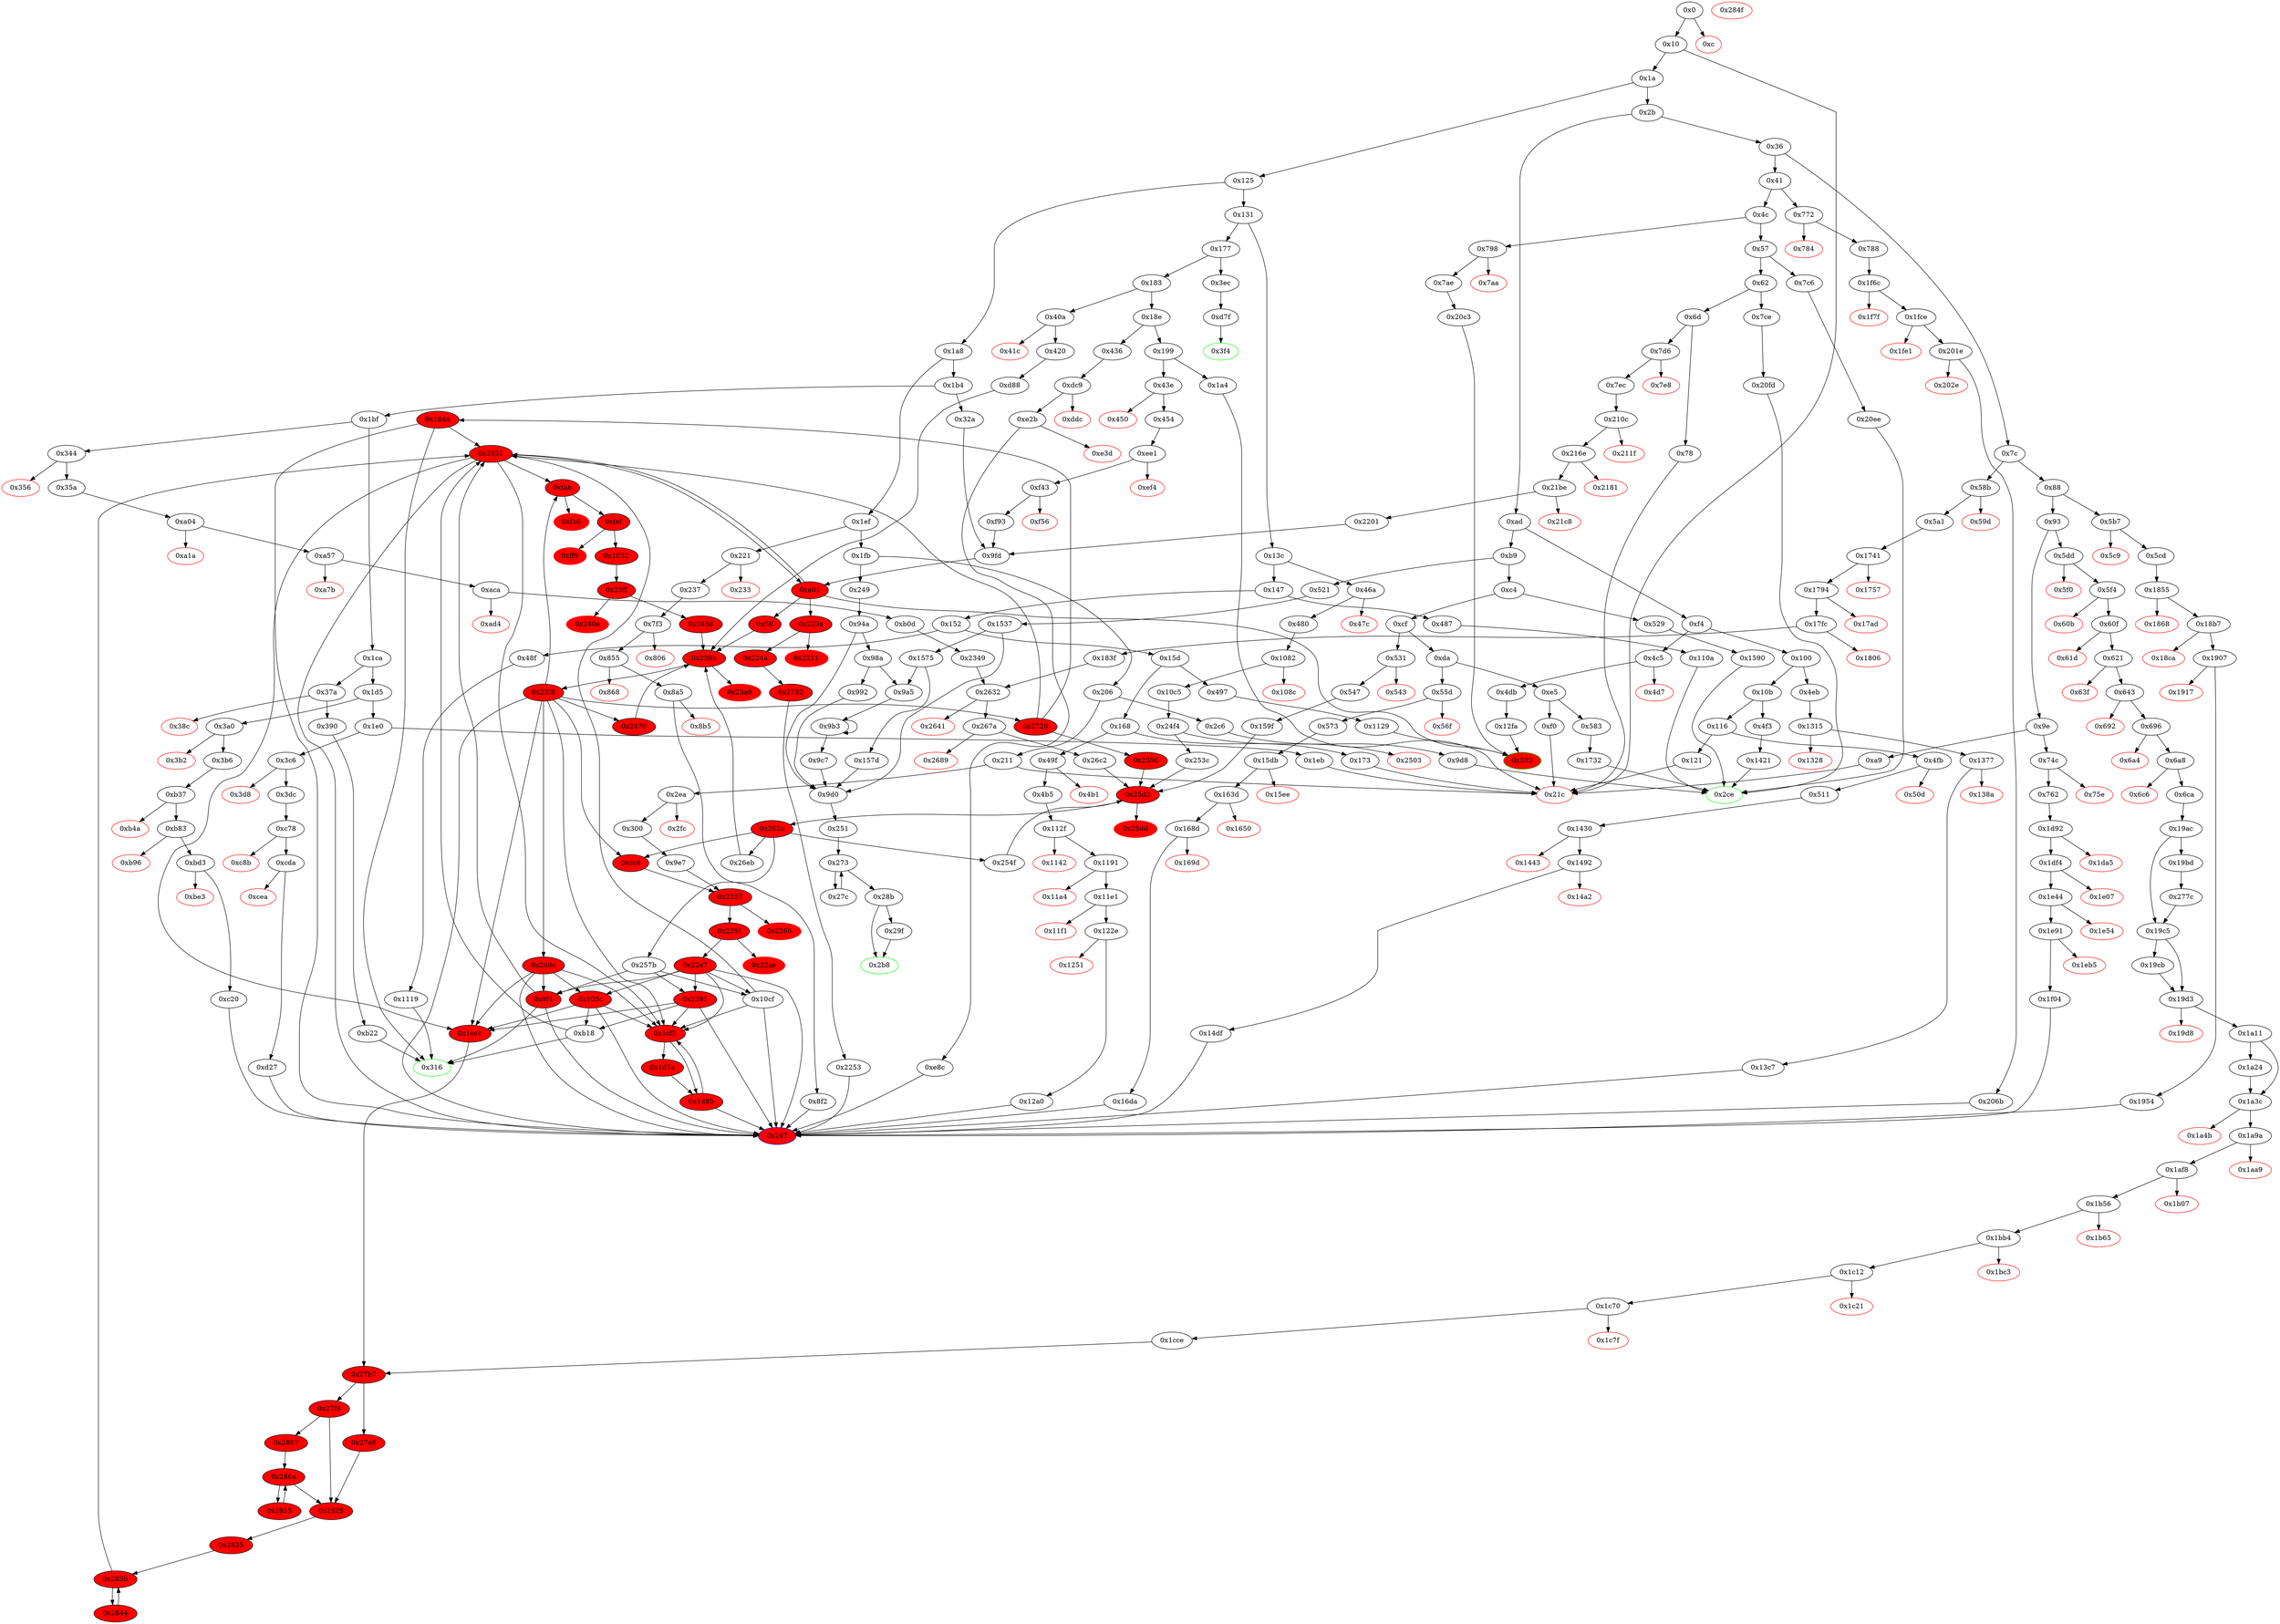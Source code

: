 digraph "" {
"0x1650" [color=red, fillcolor=white, id="0x1650", style=filled, tooltip="Block 0x1650\n[0x1650:0x168c]\n---\nPredecessors: [0x163d]\nSuccessors: []\n---\n0x1650 PUSH1 0x40\n0x1652 DUP1\n0x1653 MLOAD\n0x1654 PUSH1 0x1\n0x1656 PUSH1 0xe5\n0x1658 SHL\n0x1659 PUSH3 0x461bcd\n0x165d MUL\n0x165e DUP2\n0x165f MSTORE\n0x1660 PUSH1 0x20\n0x1662 PUSH1 0x4\n0x1664 DUP3\n0x1665 ADD\n0x1666 MSTORE\n0x1667 PUSH1 0x19\n0x1669 PUSH1 0x24\n0x166b DUP3\n0x166c ADD\n0x166d MSTORE\n0x166e PUSH1 0x0\n0x1670 DUP1\n0x1671 MLOAD\n0x1672 PUSH1 0x20\n0x1674 PUSH2 0x28b5\n0x1677 DUP4\n0x1678 CODECOPY\n0x1679 DUP2\n0x167a MLOAD\n0x167b SWAP2\n0x167c MSTORE\n0x167d PUSH1 0x44\n0x167f DUP3\n0x1680 ADD\n0x1681 MSTORE\n0x1682 SWAP1\n0x1683 MLOAD\n0x1684 SWAP1\n0x1685 DUP2\n0x1686 SWAP1\n0x1687 SUB\n0x1688 PUSH1 0x64\n0x168a ADD\n0x168b SWAP1\n0x168c REVERT\n---\n0x1650: V1983 = 0x40\n0x1653: V1984 = M[0x40]\n0x1654: V1985 = 0x1\n0x1656: V1986 = 0xe5\n0x1658: V1987 = SHL 0xe5 0x1\n0x1659: V1988 = 0x461bcd\n0x165d: V1989 = MUL 0x461bcd 0x2000000000000000000000000000000000000000000000000000000000\n0x165f: M[V1984] = 0x8c379a000000000000000000000000000000000000000000000000000000000\n0x1660: V1990 = 0x20\n0x1662: V1991 = 0x4\n0x1665: V1992 = ADD V1984 0x4\n0x1666: M[V1992] = 0x20\n0x1667: V1993 = 0x19\n0x1669: V1994 = 0x24\n0x166c: V1995 = ADD V1984 0x24\n0x166d: M[V1995] = 0x19\n0x166e: V1996 = 0x0\n0x1671: V1997 = M[0x0]\n0x1672: V1998 = 0x20\n0x1674: V1999 = 0x28b5\n0x1678: CODECOPY 0x0 0x28b5 0x20\n0x167a: V2000 = M[0x0]\n0x167c: M[0x0] = V1997\n0x167d: V2001 = 0x44\n0x1680: V2002 = ADD V1984 0x44\n0x1681: M[V2002] = V2000\n0x1683: V2003 = M[0x40]\n0x1687: V2004 = SUB V1984 V2003\n0x1688: V2005 = 0x64\n0x168a: V2006 = ADD 0x64 V2004\n0x168c: REVERT V2003 V2006\n---\nEntry stack: [V13, 0x247, V496]\nStack pops: 0\nStack additions: []\nExit stack: [V13, 0x247, V496]\n\nDef sites:\nV13: {0x1a.0x1f}\n0x247: {0x55d.0x55e}\nV496: {0x573.0x57e}\n"];
"0xe5" [fillcolor=white, id="0xe5", style=filled, tooltip="Block 0xe5\n[0xe5:0xef]\n---\nPredecessors: [0xda]\nSuccessors: [0xf0, 0x583]\n---\n0xe5 DUP1\n0xe6 PUSH4 0xa754d48f\n0xeb EQ\n0xec PUSH2 0x583\n0xef JUMPI\n---\n0xe6: V67 = 0xa754d48f\n0xeb: V68 = EQ 0xa754d48f V13\n0xec: V69 = 0x583\n0xef: JUMPI 0x583 V68\n---\nEntry stack: [V13]\nStack pops: 1\nStack additions: [S0]\nExit stack: [V13]\n\nDef sites:\nV13: {0x1a.0x1f}\n"];
"0x7c6" [fillcolor=white, id="0x7c6", style=filled, tooltip="Block 0x7c6\n[0x7c6:0x7cd]\n---\nPredecessors: [0x57]\nSuccessors: [0x20ee]\n---\n0x7c6 JUMPDEST\n0x7c7 PUSH2 0x2ce\n0x7ca PUSH2 0x20ee\n0x7cd JUMP\n---\n0x7c6: JUMPDEST \n0x7c7: V725 = 0x2ce\n0x7ca: V726 = 0x20ee\n0x7cd: JUMP 0x20ee\n---\nEntry stack: [V13]\nStack pops: 0\nStack additions: [0x2ce]\nExit stack: [V13, 0x2ce]\n\nDef sites:\nV13: {0x1a.0x1f}\n"];
"0x7e8" [color=red, fillcolor=white, id="0x7e8", style=filled, tooltip="Block 0x7e8\n[0x7e8:0x7eb]\n---\nPredecessors: [0x7d6]\nSuccessors: []\n---\n0x7e8 PUSH1 0x0\n0x7ea DUP1\n0x7eb REVERT\n---\n0x7e8: V737 = 0x0\n0x7eb: REVERT 0x0 0x0\n---\nEntry stack: [V13, 0x247, 0x4, V732]\nStack pops: 0\nStack additions: []\nExit stack: [V13, 0x247, 0x4, V732]\n\nDef sites:\nV13: {0x1a.0x1f}\n0x247: {0x7d6.0x7d7}\n0x4: {0x7d6.0x7da}\nV732: {0x7d6.0x7de}\n"];
"0x46a" [fillcolor=white, id="0x46a", style=filled, tooltip="Block 0x46a\n[0x46a:0x47b]\n---\nPredecessors: [0x13c]\nSuccessors: [0x47c, 0x480]\n---\n0x46a JUMPDEST\n0x46b PUSH2 0x247\n0x46e PUSH1 0x4\n0x470 DUP1\n0x471 CALLDATASIZE\n0x472 SUB\n0x473 PUSH1 0x20\n0x475 DUP2\n0x476 LT\n0x477 ISZERO\n0x478 PUSH2 0x480\n0x47b JUMPI\n---\n0x46a: JUMPDEST \n0x46b: V385 = 0x247\n0x46e: V386 = 0x4\n0x471: V387 = CALLDATASIZE\n0x472: V388 = SUB V387 0x4\n0x473: V389 = 0x20\n0x476: V390 = LT V388 0x20\n0x477: V391 = ISZERO V390\n0x478: V392 = 0x480\n0x47b: JUMPI 0x480 V391\n---\nEntry stack: [V13]\nStack pops: 0\nStack additions: [0x247, 0x4, V388]\nExit stack: [V13, 0x247, 0x4, V388]\n\nDef sites:\nV13: {0x1a.0x1f}\n"];
"0x49f" [fillcolor=white, id="0x49f", style=filled, tooltip="Block 0x49f\n[0x49f:0x4b0]\n---\nPredecessors: [0x168]\nSuccessors: [0x4b1, 0x4b5]\n---\n0x49f JUMPDEST\n0x4a0 PUSH2 0x247\n0x4a3 PUSH1 0x4\n0x4a5 DUP1\n0x4a6 CALLDATASIZE\n0x4a7 SUB\n0x4a8 PUSH1 0x20\n0x4aa DUP2\n0x4ab LT\n0x4ac ISZERO\n0x4ad PUSH2 0x4b5\n0x4b0 JUMPI\n---\n0x49f: JUMPDEST \n0x4a0: V402 = 0x247\n0x4a3: V403 = 0x4\n0x4a6: V404 = CALLDATASIZE\n0x4a7: V405 = SUB V404 0x4\n0x4a8: V406 = 0x20\n0x4ab: V407 = LT V405 0x20\n0x4ac: V408 = ISZERO V407\n0x4ad: V409 = 0x4b5\n0x4b0: JUMPI 0x4b5 V408\n---\nEntry stack: [V13]\nStack pops: 0\nStack additions: [0x247, 0x4, V405]\nExit stack: [V13, 0x247, 0x4, V405]\n\nDef sites:\nV13: {0x1a.0x1f}\n"];
"0x9c7" [fillcolor=white, id="0x9c7", style=filled, tooltip="Block 0x9c7\n[0x9c7:0x9cf]\n---\nPredecessors: [0x9b3]\nSuccessors: [0x9d0]\n---\n0x9c7 DUP3\n0x9c8 SWAP1\n0x9c9 SUB\n0x9ca PUSH1 0x1f\n0x9cc AND\n0x9cd DUP3\n0x9ce ADD\n0x9cf SWAP2\n---\n0x9c9: V905 = SUB V902 V893\n0x9ca: V906 = 0x1f\n0x9cc: V907 = AND 0x1f V905\n0x9ce: V908 = ADD V893 V907\n---\nEntry stack: [V13, 0x251, S5, {0x3f, 0x40}, S3, V893, V900, V902]\nStack pops: 3\nStack additions: [V908, S1, S2]\nExit stack: [V13, 0x251, S5, {0x3f, 0x40}, S3, V908, V900, V893]\n\nDef sites:\nV13: {0x1a.0x1f}\n0x251: {0x249.0x24a, 0x521.0x522}\nS5: {0x94a.0x952, 0x1537.0x153d}\n{0x3f, 0x40}: {0x94a.0x94b, 0x1537.0x1538}\nS3: {0x94a.0x96a, 0x1537.0x1555}\nV893: {0x9a5.0x9a7}\nV900: {0x9b3.0x9bb}\nV902: {0x9b3.0x9bf}\n"];
"0x249" [fillcolor=white, id="0x249", style=filled, tooltip="Block 0x249\n[0x249:0x250]\n---\nPredecessors: [0x1fb]\nSuccessors: [0x94a]\n---\n0x249 JUMPDEST\n0x24a PUSH2 0x251\n0x24d PUSH2 0x94a\n0x250 JUMP\n---\n0x249: JUMPDEST \n0x24a: V168 = 0x251\n0x24d: V169 = 0x94a\n0x250: JUMP 0x94a\n---\nEntry stack: [V13]\nStack pops: 0\nStack additions: [0x251]\nExit stack: [V13, 0x251]\n\nDef sites:\nV13: {0x1a.0x1f}\n"];
"0x10b" [fillcolor=white, id="0x10b", style=filled, tooltip="Block 0x10b\n[0x10b:0x115]\n---\nPredecessors: [0x100]\nSuccessors: [0x116, 0x4f3]\n---\n0x10b DUP1\n0x10c PUSH4 0x8da5cb5b\n0x111 EQ\n0x112 PUSH2 0x4f3\n0x115 JUMPI\n---\n0x10c: V77 = 0x8da5cb5b\n0x111: V78 = EQ 0x8da5cb5b V13\n0x112: V79 = 0x4f3\n0x115: JUMPI 0x4f3 V78\n---\nEntry stack: [V13]\nStack pops: 1\nStack additions: [S0]\nExit stack: [V13]\n\nDef sites:\nV13: {0x1a.0x1f}\n"];
"0x784" [color=red, fillcolor=white, id="0x784", style=filled, tooltip="Block 0x784\n[0x784:0x787]\n---\nPredecessors: [0x772]\nSuccessors: []\n---\n0x784 PUSH1 0x0\n0x786 DUP1\n0x787 REVERT\n---\n0x784: V695 = 0x0\n0x787: REVERT 0x0 0x0\n---\nEntry stack: [V13, 0x247, 0x4, V690]\nStack pops: 0\nStack additions: []\nExit stack: [V13, 0x247, 0x4, V690]\n\nDef sites:\nV13: {0x1a.0x1f}\n0x247: {0x772.0x773}\n0x4: {0x772.0x776}\nV690: {0x772.0x77a}\n"];
"0x1da5" [color=red, fillcolor=white, id="0x1da5", style=filled, tooltip="Block 0x1da5\n[0x1da5:0x1df3]\n---\nPredecessors: [0x1d92]\nSuccessors: []\n---\n0x1da5 PUSH1 0x40\n0x1da7 DUP1\n0x1da8 MLOAD\n0x1da9 PUSH1 0x1\n0x1dab PUSH1 0xe5\n0x1dad SHL\n0x1dae PUSH3 0x461bcd\n0x1db2 MUL\n0x1db3 DUP2\n0x1db4 MSTORE\n0x1db5 PUSH1 0x20\n0x1db7 PUSH1 0x4\n0x1db9 DUP3\n0x1dba ADD\n0x1dbb DUP2\n0x1dbc SWAP1\n0x1dbd MSTORE\n0x1dbe PUSH1 0x24\n0x1dc0 DUP3\n0x1dc1 ADD\n0x1dc2 MSTORE\n0x1dc3 PUSH32 0x7468652073656e646572206973206e6f74207468652070726f68696269746572\n0x1de4 PUSH1 0x44\n0x1de6 DUP3\n0x1de7 ADD\n0x1de8 MSTORE\n0x1de9 SWAP1\n0x1dea MLOAD\n0x1deb SWAP1\n0x1dec DUP2\n0x1ded SWAP1\n0x1dee SUB\n0x1def PUSH1 0x64\n0x1df1 ADD\n0x1df2 SWAP1\n0x1df3 REVERT\n---\n0x1da5: V2612 = 0x40\n0x1da8: V2613 = M[0x40]\n0x1da9: V2614 = 0x1\n0x1dab: V2615 = 0xe5\n0x1dad: V2616 = SHL 0xe5 0x1\n0x1dae: V2617 = 0x461bcd\n0x1db2: V2618 = MUL 0x461bcd 0x2000000000000000000000000000000000000000000000000000000000\n0x1db4: M[V2613] = 0x8c379a000000000000000000000000000000000000000000000000000000000\n0x1db5: V2619 = 0x20\n0x1db7: V2620 = 0x4\n0x1dba: V2621 = ADD V2613 0x4\n0x1dbd: M[V2621] = 0x20\n0x1dbe: V2622 = 0x24\n0x1dc1: V2623 = ADD V2613 0x24\n0x1dc2: M[V2623] = 0x20\n0x1dc3: V2624 = 0x7468652073656e646572206973206e6f74207468652070726f68696269746572\n0x1de4: V2625 = 0x44\n0x1de7: V2626 = ADD V2613 0x44\n0x1de8: M[V2626] = 0x7468652073656e646572206973206e6f74207468652070726f68696269746572\n0x1dea: V2627 = M[0x40]\n0x1dee: V2628 = SUB V2613 V2627\n0x1def: V2629 = 0x64\n0x1df1: V2630 = ADD 0x64 V2628\n0x1df3: REVERT V2627 V2630\n---\nEntry stack: [V13, 0x247, V685]\nStack pops: 0\nStack additions: []\nExit stack: [V13, 0x247, V685]\n\nDef sites:\nV13: {0x1a.0x1f}\n0x247: {0x74c.0x74d}\nV685: {0x762.0x76d}\n"];
"0x257b" [fillcolor=white, id="0x257b", style=filled, tooltip="Block 0x257b\n[0x257b:0x25d1]\n---\nPredecessors: [0x262c]\nSuccessors: [0x9f4, 0x10cf, 0x2391]\n---\n0x257b JUMPDEST\n0x257c PUSH1 0x1\n0x257e PUSH1 0x1\n0x2580 PUSH1 0xa0\n0x2582 SHL\n0x2583 SUB\n0x2584 DUP4\n0x2585 AND\n0x2586 PUSH1 0x0\n0x2588 DUP2\n0x2589 DUP2\n0x258a MSTORE\n0x258b PUSH1 0x33\n0x258d PUSH1 0x20\n0x258f SWAP1\n0x2590 DUP2\n0x2591 MSTORE\n0x2592 PUSH1 0x40\n0x2594 DUP1\n0x2595 DUP4\n0x2596 SHA3\n0x2597 SWAP5\n0x2598 SWAP1\n0x2599 SWAP5\n0x259a SSTORE\n0x259b DUP4\n0x259c MLOAD\n0x259d DUP6\n0x259e DUP2\n0x259f MSTORE\n0x25a0 SWAP4\n0x25a1 MLOAD\n0x25a2 SWAP2\n0x25a3 SWAP4\n0x25a4 PUSH32 0xddf252ad1be2c89b69c2b068fc378daa952ba7f163c4a11628f55a4df523b3ef\n0x25c5 SWAP3\n0x25c6 SWAP1\n0x25c7 DUP2\n0x25c8 SWAP1\n0x25c9 SUB\n0x25ca SWAP1\n0x25cb SWAP2\n0x25cc ADD\n0x25cd SWAP1\n0x25ce LOG3\n0x25cf POP\n0x25d0 POP\n0x25d1 JUMP\n---\n0x257b: JUMPDEST \n0x257c: V3267 = 0x1\n0x257e: V3268 = 0x1\n0x2580: V3269 = 0xa0\n0x2582: V3270 = SHL 0xa0 0x1\n0x2583: V3271 = SUB 0x10000000000000000000000000000000000000000 0x1\n0x2585: V3272 = AND S2 0xffffffffffffffffffffffffffffffffffffffff\n0x2586: V3273 = 0x0\n0x258a: M[0x0] = V3272\n0x258b: V3274 = 0x33\n0x258d: V3275 = 0x20\n0x2591: M[0x20] = 0x33\n0x2592: V3276 = 0x40\n0x2596: V3277 = SHA3 0x0 0x40\n0x259a: S[V3277] = V3307\n0x259c: V3278 = M[0x40]\n0x259f: M[V3278] = S1\n0x25a1: V3279 = M[0x40]\n0x25a4: V3280 = 0xddf252ad1be2c89b69c2b068fc378daa952ba7f163c4a11628f55a4df523b3ef\n0x25c9: V3281 = SUB V3278 V3279\n0x25cc: V3282 = ADD 0x20 V3281\n0x25ce: LOG V3279 V3282 0xddf252ad1be2c89b69c2b068fc378daa952ba7f163c4a11628f55a4df523b3ef V3272 0x0\n0x25d1: JUMP S3\n---\nEntry stack: [S18, V13, S16, S15, S14, S13, S12, S11, S10, S9, S8, S7, S6, S5, S4, S3, S2, S1, V3307]\nStack pops: 4\nStack additions: []\nExit stack: [S18, V13, S16, S15, S14, S13, S12, S11, S10, S9, S8, S7, S6, S5, S4]\n\nDef sites:\nS18: {}\nV13: {0x1a.0x1f}\nS16: {0x1a.0x1f, 0x344.0x345}\nS15: {0x35a.0x367, 0x344.0x345}\nS14: {0x35a.0x367, 0x35a.0x370}\nS13: {0x35a.0x370, 0x35a.0x375}\nS12: {0x1a.0x1f, 0x35a.0x375, 0xa04.0xa08}\nS11: {0x1a.0x1f, 0x5dd.0x5de, 0xa04.0xa08, 0x35a.0x367}\nS10: {0x643.0x656, 0x1a.0x1f, 0x35a.0x367, 0x58b.0x58c, 0x35a.0x375}\nS9: {0x58b.0x58c, 0x6ca.0x6dd, 0x35a.0x375, 0x1a.0x1f, 0xb0d.0xb0e, 0x5a1.0x5ad}\nS8: {0x1a.0x1f, 0x5a1.0x5b2, 0x35a.0x367, 0x43e.0x43f, 0x6ca.0x706, 0xb0d.0xb0e, 0x5a1.0x5ad, 0x1ce1.0x1ce5}\nS7: {0x35a.0x367, 0x1a.0x1f, 0x35a.0x370, 0x531.0x532, 0x454.0x460, 0x6ca.0x718, 0x1741.0x1745, 0x5a1.0x5b2, 0x1ce1.0x1ce9}\nS6: {0x1a.0x1f, 0x35a.0x370, 0x35a.0x375, 0x454.0x465, 0x1794.0x1795, 0x6ca.0x720, 0x46a.0x46b, 0x1741.0x1745, 0x2825.0x2827, 0x547.0x553}\nS5: {0x1a.0x1f, 0x35a.0x375, 0x5a1.0x5b2, 0x43e.0x43f, 0x1794.0x1795, 0x2349.0x234a, 0x6ca.0x729, 0x1ce1.0x1ce5, 0x480.0x482, 0x547.0x558}\nS4: {0x159f.0x15a1, 0x183f.0x1840, 0x454.0x460, 0x7d6.0x7d7, 0x2349.0x234a, 0x2349.0x234c, 0x6ca.0x731, 0x5a1.0x5b2, 0x480.0x482, 0x1ce1.0x1ce9}\nS3: {0x35a.0x367, 0x10c5.0x10c6, 0x183f.0x1843, 0x159f.0x15c6, 0x2356.0x237c}\nS2: {0x35a.0x367, 0x5a1.0x5ad, 0x35a.0x370, 0x159f.0x15a0, 0x454.0x460, 0x6ca.0x718, 0x5a1.0x5b2, 0x1ce1.0x1ce9, 0x10c5.0x10c9}\nS1: {0x5a1.0x5b2, 0x480.0x482, 0x35a.0x375, 0x547.0x553, 0x2356.0x2372}\nV3307: {0x262c.0x262f}\n"];
"0x23ff" [fillcolor=red, id="0x23ff", style=filled, tooltip="Block 0x23ff\n[0x23ff:0x240d]\n---\nPredecessors: [0x1032]\nSuccessors: [0x240e, 0x245d]\n---\n0x23ff JUMPDEST\n0x2400 PUSH1 0x1\n0x2402 PUSH1 0x1\n0x2404 PUSH1 0xa0\n0x2406 SHL\n0x2407 SUB\n0x2408 DUP3\n0x2409 AND\n0x240a PUSH2 0x245d\n0x240d JUMPI\n---\n0x23ff: JUMPDEST \n0x2400: V3149 = 0x1\n0x2402: V3150 = 0x1\n0x2404: V3151 = 0xa0\n0x2406: V3152 = SHL 0xa0 0x1\n0x2407: V3153 = SUB 0x10000000000000000000000000000000000000000 0x1\n0x2409: V3154 = AND S1 0xffffffffffffffffffffffffffffffffffffffff\n0x240a: V3155 = 0x245d\n0x240d: JUMPI 0x245d V3154\n---\nEntry stack: [S29, S28, S27, S26, V13, 0x247, S23, S22, S21, S20, S19, S18, S17, S16, S15, S14, S13, S12, S11, S10, S9, S8, S7, S6, S5, S4, S3, 0x103c, S1, S0]\nStack pops: 2\nStack additions: [S1, S0]\nExit stack: [S29, S28, S27, S26, V13, 0x247, S23, S22, S21, S20, S19, S18, S17, S16, S15, S14, S13, S12, S11, S10, S9, S8, S7, S6, S5, S4, S3, 0x103c, S1, S0]\n\nDef sites:\nS29: {}\nS28: {}\nS27: {}\nS26: {}\nV13: {0x1a.0x1f}\n0x247: {0x5dd.0x5de}\nS23: {0x643.0x656, 0x1a.0x1f}\nS22: {0x6ca.0x6dd, 0x5dd.0x5de, 0x1a.0x1f}\nS21: {0x1ce1.0x1ce5, 0x643.0x656, 0x6ca.0x706, 0x1a.0x1f, 0x43e.0x43f}\nS20: {0x6ca.0x718, 0x1a.0x1f, 0x6ca.0x6dd, 0x1ce1.0x1ce9, 0x454.0x460, 0x344.0x345}\nS19: {0x1a.0x1f, 0x5dd.0x5de, 0x35a.0x367, 0x43e.0x43f, 0x454.0x465, 0x6ca.0x720, 0x6ca.0x706, 0x1ce1.0x1ce5, 0x2825.0x2827}\nS18: {0x1a.0x1f, 0x35a.0x370, 0x43e.0x43f, 0x454.0x460, 0x6ca.0x729, 0x6ca.0x718, 0x643.0x656, 0x1ce1.0x1ce9, 0x1ce1.0x1ce5}\nS17: {0x1a.0x1f, 0x35a.0x375, 0x454.0x460, 0x454.0x465, 0x7d6.0x7d7, 0x6ca.0x6dd, 0x6ca.0x731, 0x6ca.0x720, 0x1ce1.0x1ce9, 0x2825.0x2827}\nS16: {0x1a.0x1f, 0x5dd.0x5de, 0x43e.0x43f, 0x454.0x465, 0x6ca.0x706, 0x6ca.0x739, 0x7ec.0x7ee, 0x6ca.0x729, 0x1ce1.0x1ce5, 0x2825.0x2827, 0xa04.0xa08}\nS15: {0x1ce1.0x1ce5, 0x1a.0x1f, 0x35a.0x367, 0x43e.0x43f, 0x454.0x460, 0x7d6.0x7d7, 0x6ca.0x718, 0x6ca.0x741, 0x6ca.0x731, 0x1ce1.0x1ce9, 0x643.0x656}\nS14: {0x1a.0x1f, 0x35a.0x375, 0x454.0x465, 0x454.0x460, 0x7d6.0x7d7, 0x58b.0x58c, 0x6ca.0x6dd, 0x6ca.0x720, 0x6ca.0x747, 0x6ca.0x739, 0x7ec.0x7ee, 0x1ce1.0x1ce9, 0x2825.0x2827}\nS13: {0x1a.0x1f, 0x5dd.0x5de, 0x5a1.0x5ad, 0x43e.0x43f, 0x1a11.0x1a1d, 0x454.0x465, 0x6ca.0x729, 0x6ca.0x706, 0x7ec.0x7ee, 0xb0d.0xb0e, 0x6ca.0x741, 0x1ce1.0x1ce5, 0x2825.0x2827}\nS12: {0x1ce1.0x1ce5, 0x1a.0x1f, 0x5a1.0x5b2, 0x35a.0x367, 0x43e.0x43f, 0x454.0x460, 0x7d6.0x7d7, 0x6ca.0x731, 0x6ca.0x718, 0x6ca.0x747, 0x1cce.0x1cd1, 0x1ce1.0x1ce9, 0x643.0x656}\nS11: {0x1a.0x1f, 0x35a.0x370, 0x1a11.0x1a1d, 0x454.0x465, 0x454.0x460, 0x7d6.0x7d7, 0x40a.0x40b, 0x6ca.0x720, 0x6ca.0x739, 0x6ca.0x6dd, 0x1cce.0x1cd5, 0x1741.0x1745, 0x7ec.0x7ee, 0x1ce1.0x1ce9, 0x2825.0x2827}\nS10: {0x1a.0x1f, 0x35a.0x375, 0x5dd.0x5de, 0x43e.0x43f, 0x454.0x465, 0x1794.0x1795, 0x6ca.0x741, 0x6ca.0x729, 0x6ca.0x706, 0x7ec.0x7ee, 0x1cce.0x1cd1, 0x1ce1.0x1ce5, 0x420.0x42c, 0x2825.0x2827}\nS9: {0x1a.0x1f, 0x454.0x460, 0x454.0x465, 0x7d6.0x7d7, 0x2349.0x234a, 0x6ca.0x747, 0x6ca.0x731, 0x6ca.0x718, 0x1cce.0x1cd5, 0x643.0x656, 0x239b_0xf9f.0x23a0, 0x27b7.0x27de, 0x7ec.0x7ee, 0x5a1.0x5b2, 0x420.0x431, 0x1ce1.0x1ce9}\nS8: {0x1a.0x1f, 0x183f.0x1840, 0x1a11.0x1a1d, 0x454.0x465, 0x2349.0x234c, 0xd88.0xd8a, 0x6ca.0x739, 0x6ca.0x720, 0x7ec.0x7ee, 0x6ca.0x6dd, 0x2825.0x2827}\nS7: {0x1a.0x1f, 0x35a.0x367, 0x183f.0x1843, 0x43e.0x43f, 0x1032.0x1033, 0xd88.0xdaf, 0x6ca.0x741, 0x6ca.0x729, 0x6ca.0x706, 0x1cce.0x1cd1, 0x1ce1.0x1ce5}\nS6: {0x35a.0x370, 0x454.0x460, 0x7d6.0x7d7, 0xd88.0xd89, 0x6ca.0x747, 0x6ca.0x731, 0x6ca.0x718, 0x1cce.0x1cd5, 0x5a1.0x5ad, 0x1ce1.0x1ce9}\nS5: {0x1a.0x1f, 0x35a.0x375, 0x1a11.0x1a1d, 0x454.0x465, 0x6ca.0x739, 0x6ca.0x720, 0x7ec.0x7ee, 0x5a1.0x5b2, 0x420.0x42c, 0x2825.0x2827}\nS4: {0x1a.0x1f, 0x454.0x465, 0x454.0x460, 0x7d6.0x7d7, 0x6ca.0x747, 0x6ca.0x731, 0x239b_0x26eb_0x262c_0x26c2_0x183f.0x23a0, 0x239b_0x26eb_0x262c_0x26c2_0x2349.0x23a0, 0x1cce.0x1cd5, 0x239b_0xf9f.0x23a0, 0x239b_0x245d.0x23a0, 0x239b_0xd88.0x23a0, 0x27b7.0x27de, 0x239b_0x2470_0x23f8_0xf9f.0x23a0, 0x239b_0x2470_0x23f8_0x245d.0x23a0, 0x7ec.0x7ee, 0x1ce1.0x1ce9}\nS3: {0x1a.0x1f, 0x35a.0x375, 0x1a11.0x1a1d, 0x454.0x465, 0x6ca.0x739, 0x6ca.0x720, 0x7ec.0x7ee, 0x5a1.0x5b2, 0x420.0x42c, 0x2825.0x2827}\n0x103c: {0x1032.0x1033}\nS1: {0x35a.0x370, 0x454.0x460, 0x7d6.0x7d7, 0xd88.0xd89, 0x6ca.0x747, 0x6ca.0x731, 0x6ca.0x718, 0x1cce.0x1cd5, 0x5a1.0x5ad, 0x1ce1.0x1ce9}\nS0: {0x1a.0x1f, 0x35a.0x375, 0x1a11.0x1a1d, 0x454.0x465, 0x6ca.0x739, 0x6ca.0x720, 0x7ec.0x7ee, 0x5a1.0x5b2, 0x420.0x42c, 0x2825.0x2827}\n"];
"0xb22" [fillcolor=white, id="0xb22", style=filled, tooltip="Block 0xb22\n[0xb22:0xb36]\n---\nPredecessors: [0x390]\nSuccessors: [0x316]\n---\n0xb22 JUMPDEST\n0xb23 PUSH1 0x3a\n0xb25 PUSH1 0x20\n0xb27 MSTORE\n0xb28 PUSH1 0x0\n0xb2a SWAP1\n0xb2b DUP2\n0xb2c MSTORE\n0xb2d PUSH1 0x40\n0xb2f SWAP1\n0xb30 SHA3\n0xb31 SLOAD\n0xb32 PUSH1 0xff\n0xb34 AND\n0xb35 DUP2\n0xb36 JUMP\n---\n0xb22: JUMPDEST \n0xb23: V1022 = 0x3a\n0xb25: V1023 = 0x20\n0xb27: M[0x20] = 0x3a\n0xb28: V1024 = 0x0\n0xb2c: M[0x0] = V297\n0xb2d: V1025 = 0x40\n0xb30: V1026 = SHA3 0x0 0x40\n0xb31: V1027 = S[V1026]\n0xb32: V1028 = 0xff\n0xb34: V1029 = AND 0xff V1027\n0xb36: JUMP 0x316\n---\nEntry stack: [V13, 0x316, V297]\nStack pops: 2\nStack additions: [S1, V1029]\nExit stack: [V13, 0x316, V1029]\n\nDef sites:\nV13: {0x1a.0x1f}\n0x316: {0x37a.0x37b}\nV297: {0x390.0x39b}\n"];
"0x233" [color=red, fillcolor=white, id="0x233", style=filled, tooltip="Block 0x233\n[0x233:0x236]\n---\nPredecessors: [0x221]\nSuccessors: []\n---\n0x233 PUSH1 0x0\n0x235 DUP1\n0x236 REVERT\n---\n0x233: V159 = 0x0\n0x236: REVERT 0x0 0x0\n---\nEntry stack: [V13, 0x247, 0x4, V154]\nStack pops: 0\nStack additions: []\nExit stack: [V13, 0x247, 0x4, V154]\n\nDef sites:\nV13: {0x1a.0x1f}\n0x247: {0x221.0x222}\n0x4: {0x221.0x225}\nV154: {0x221.0x229}\n"];
"0x2807" [fillcolor=red, id="0x2807", style=filled, tooltip="Block 0x2807\n[0x2807:0x2809]\n---\nPredecessors: [0x27f8]\nSuccessors: [0x280a]\n---\n0x2807 SWAP2\n0x2808 DUP3\n0x2809 ADD\n---\n0x2809: V3461 = ADD S0 S2\n---\nEntry stack: [S30, S29, S28, S27, S26, S25, V13, 0x247, V583, S21, S20, S19, S18, S17, S16, S15, S14, S13, S12, S11, S10, S9, S8, S7, S6, {0x1ce1, 0x1cf5}, {0x3f, 0x40}, V3445, S2, V3440, S0]\nStack pops: 3\nStack additions: [S0, S1, V3461]\nExit stack: [S30, S29, S28, S27, S26, S25, V13, 0x247, V583, S21, S20, S19, S18, S17, S16, S15, S14, S13, S12, S11, S10, S9, S8, S7, S6, {0x1ce1, 0x1cf5}, {0x3f, 0x40}, V3445, S0, V3440, V3461]\n\nDef sites:\nS30: {}\nS29: {}\nS28: {}\nS27: {}\nS26: {}\nS25: {}\nV13: {0x1a.0x1f}\n0x247: {0x5dd.0x5de}\nV583: {0x643.0x656}\nS21: {0x6ca.0x6dd, 0x1a.0x1f}\nS20: {0x1ce1.0x1ce5, 0x6ca.0x706, 0x5dd.0x5de, 0x43e.0x43f}\nS19: {0x1ce1.0x1ce9, 0x643.0x656, 0x6ca.0x718, 0x454.0x460}\nS18: {0x6ca.0x720, 0x6ca.0x6dd, 0x1a.0x1f, 0x2825.0x2827, 0x454.0x465}\nS17: {0x1a.0x1f, 0x5dd.0x5de, 0x6ca.0x706, 0x6ca.0x729, 0x43e.0x43f, 0x1ce1.0x1ce5}\nS16: {0x6ca.0x718, 0x6ca.0x731, 0x1ce1.0x1ce9, 0x643.0x656, 0x454.0x460, 0x7d6.0x7d7}\nS15: {0x1a.0x1f, 0x6ca.0x6dd, 0x6ca.0x720, 0x6ca.0x739, 0x7ec.0x7ee, 0x2825.0x2827, 0x454.0x465}\nS14: {0x1a.0x1f, 0x5dd.0x5de, 0x6ca.0x706, 0x6ca.0x729, 0x43e.0x43f, 0x6ca.0x741, 0x1ce1.0x1ce5}\nS13: {0x6ca.0x718, 0x6ca.0x731, 0x6ca.0x747, 0x1ce1.0x1ce9, 0x643.0x656, 0x454.0x460, 0x7d6.0x7d7}\nS12: {0x1a.0x1f, 0x1a11.0x1a1d, 0x454.0x465, 0x6ca.0x720, 0x6ca.0x6dd, 0x6ca.0x739, 0x7ec.0x7ee, 0x2825.0x2827}\nS11: {0x1a.0x1f, 0x5dd.0x5de, 0x43e.0x43f, 0x6ca.0x729, 0x6ca.0x706, 0x6ca.0x741, 0x1cce.0x1cd1, 0x1ce1.0x1ce5}\nS10: {0x454.0x460, 0x7d6.0x7d7, 0x6ca.0x731, 0x6ca.0x718, 0x6ca.0x747, 0x1cce.0x1cd5, 0x1ce1.0x1ce9, 0x643.0x656}\nS9: {0x1a.0x1f, 0x1a11.0x1a1d, 0x454.0x465, 0x6ca.0x739, 0x6ca.0x720, 0x7ec.0x7ee, 0x6ca.0x6dd, 0x2825.0x2827}\nS8: {0x1a.0x1f, 0x6ca.0x741, 0x6ca.0x729, 0x6ca.0x706, 0x43e.0x43f, 0x1cce.0x1cd1, 0x1ce1.0x1ce5}\nS7: {0x6ca.0x747, 0x6ca.0x731, 0x6ca.0x718, 0x1cce.0x1cd5, 0x1ce1.0x1ce9, 0x454.0x460, 0x7d6.0x7d7}\nS6: {0x1a.0x1f, 0x6ca.0x739, 0x6ca.0x720, 0x7ec.0x7ee, 0x1a11.0x1a1d, 0x2825.0x2827, 0x454.0x465}\n{0x1ce1, 0x1cf5}: {0x1ce1.0x1ce5, 0x1cce.0x1cd1}\n{0x3f, 0x40}: {0x1ce1.0x1ce9, 0x1cce.0x1cd5}\nV3445: {0x27b7.0x27de}\nS2: {0x1ce1.0x1ce4, 0x1cce.0x1cd0}\nV3440: {0x27b7.0x27d4}\nS0: {0x1ce1.0x1cef, 0x1cce.0x1cdb}\n"];
"0x2201" [fillcolor=white, id="0x2201", style=filled, tooltip="Block 0x2201\n[0x2201:0x2209]\n---\nPredecessors: [0x21be]\nSuccessors: [0x9fd]\n---\n0x2201 JUMPDEST\n0x2202 DUP2\n0x2203 PUSH2 0x220a\n0x2206 PUSH2 0x9fd\n0x2209 JUMP\n---\n0x2201: JUMPDEST \n0x2203: V2996 = 0x220a\n0x2206: V2997 = 0x9fd\n0x2209: JUMP 0x9fd\n---\nEntry stack: [V13, 0x247, V738, V738]\nStack pops: 2\nStack additions: [S1, S0, S1, 0x220a]\nExit stack: [V13, 0x247, V738, V738, V738, 0x220a]\n\nDef sites:\nV13: {0x1a.0x1f}\n0x247: {0x7d6.0x7d7}\nV738: {0x7ec.0x7ee}\nV738: {0x7ec.0x7ee}\n"];
"0x9fd" [fillcolor=white, id="0x9fd", style=filled, tooltip="Block 0x9fd\n[0x9fd:0xa00]\n---\nPredecessors: [0x32a, 0xf93, 0x2201]\nSuccessors: [0xa01]\n---\n0x9fd JUMPDEST\n0x9fe PUSH1 0x35\n0xa00 SLOAD\n---\n0x9fd: JUMPDEST \n0x9fe: V922 = 0x35\n0xa00: V923 = S[0x35]\n---\nEntry stack: [V13, S5, S4, S3, S2, S1, {0x332, 0xf9f, 0x220a}]\nStack pops: 0\nStack additions: [V923]\nExit stack: [V13, S5, S4, S3, S2, S1, {0x332, 0xf9f, 0x220a}, V923]\n\nDef sites:\nV13: {0x1a.0x1f}\nS5: {0x1a.0x1f, 0x43e.0x43f}\nS4: {0x454.0x460, 0x7d6.0x7d7}\nS3: {0x7ec.0x7ee, 0x454.0x465}\nS2: {0xf93.0xf94, 0x7ec.0x7ee}\nS1: {0x7ec.0x7ee, 0x1a.0x1f, 0x454.0x465}\n{0x332, 0xf9f, 0x220a}: {0x2201.0x2203, 0xf93.0xf98, 0x32a.0x32b}\n"];
"0x19ac" [fillcolor=white, id="0x19ac", style=filled, tooltip="Block 0x19ac\n[0x19ac:0x19bc]\n---\nPredecessors: [0x6ca]\nSuccessors: [0x19bd, 0x19c5]\n---\n0x19ac JUMPDEST\n0x19ad PUSH1 0x0\n0x19af SLOAD\n0x19b0 PUSH2 0x100\n0x19b3 SWAP1\n0x19b4 DIV\n0x19b5 PUSH1 0xff\n0x19b7 AND\n0x19b8 DUP1\n0x19b9 PUSH2 0x19c5\n0x19bc JUMPI\n---\n0x19ac: JUMPDEST \n0x19ad: V2281 = 0x0\n0x19af: V2282 = S[0x0]\n0x19b0: V2283 = 0x100\n0x19b4: V2284 = DIV V2282 0x100\n0x19b5: V2285 = 0xff\n0x19b7: V2286 = AND 0xff V2284\n0x19b9: V2287 = 0x19c5\n0x19bc: JUMPI 0x19c5 V2286\n---\nEntry stack: [V13, 0x247, V583, V626, V635, V644, V648, V652, V656, V660, V664, V668]\nStack pops: 0\nStack additions: [V2286]\nExit stack: [V13, 0x247, V583, V626, V635, V644, V648, V652, V656, V660, V664, V668, V2286]\n\nDef sites:\nV13: {0x1a.0x1f}\n0x247: {0x5dd.0x5de}\nV583: {0x643.0x656}\nV626: {0x6ca.0x6dd}\nV635: {0x6ca.0x706}\nV644: {0x6ca.0x718}\nV648: {0x6ca.0x720}\nV652: {0x6ca.0x729}\nV656: {0x6ca.0x731}\nV660: {0x6ca.0x739}\nV664: {0x6ca.0x741}\nV668: {0x6ca.0x747}\n"];
"0xfab" [fillcolor=red, id="0xfab", style=filled, tooltip="Block 0xfab\n[0xfab:0xfb5]\n---\nPredecessors: [0x23f8, 0x2831]\nSuccessors: [0xfb6, 0xfef]\n---\n0xfab JUMPDEST\n0xfac PUSH1 0x36\n0xfae SLOAD\n0xfaf DUP2\n0xfb0 GT\n0xfb1 ISZERO\n0xfb2 PUSH2 0xfef\n0xfb5 JUMPI\n---\n0xfab: JUMPDEST \n0xfac: V1414 = 0x36\n0xfae: V1415 = S[0x36]\n0xfb0: V1416 = GT S0 V1415\n0xfb1: V1417 = ISZERO V1416\n0xfb2: V1418 = 0xfef\n0xfb5: JUMPI 0xfef V1417\n---\nEntry stack: [S25, S24, S23, S22, V13, 0x247, S19, S18, S17, S16, S15, S14, S13, S12, S11, S10, S9, S8, S7, S6, S5, S4, S3, S2, S1, S0]\nStack pops: 1\nStack additions: [S0]\nExit stack: [S25, S24, S23, S22, V13, 0x247, S19, S18, S17, S16, S15, S14, S13, S12, S11, S10, S9, S8, S7, S6, S5, S4, S3, S2, S1, S0]\n\nDef sites:\nS25: {}\nS24: {}\nS23: {}\nS22: {}\nV13: {0x1a.0x1f}\n0x247: {0x5dd.0x5de}\nS19: {0x643.0x656, 0x1a.0x1f}\nS18: {0x6ca.0x6dd, 0x5dd.0x5de, 0x1a.0x1f}\nS17: {0x1ce1.0x1ce5, 0x643.0x656, 0x6ca.0x706, 0x1a.0x1f, 0x43e.0x43f}\nS16: {0x6ca.0x718, 0x1a.0x1f, 0x6ca.0x6dd, 0x1ce1.0x1ce9, 0x454.0x460, 0x344.0x345}\nS15: {0x1a.0x1f, 0x5dd.0x5de, 0x35a.0x367, 0x43e.0x43f, 0x454.0x465, 0x6ca.0x720, 0x6ca.0x706, 0x1ce1.0x1ce5, 0x2825.0x2827}\nS14: {0x1a.0x1f, 0x35a.0x370, 0x43e.0x43f, 0x454.0x460, 0x6ca.0x729, 0x6ca.0x718, 0x643.0x656, 0x1ce1.0x1ce9, 0x1ce1.0x1ce5}\nS13: {0x1a.0x1f, 0x35a.0x375, 0x454.0x460, 0x454.0x465, 0x7d6.0x7d7, 0x6ca.0x6dd, 0x6ca.0x731, 0x6ca.0x720, 0x1ce1.0x1ce9, 0x2825.0x2827}\nS12: {0x1a.0x1f, 0x5dd.0x5de, 0x43e.0x43f, 0x454.0x465, 0x6ca.0x706, 0x6ca.0x739, 0x7ec.0x7ee, 0x6ca.0x729, 0x1ce1.0x1ce5, 0x2825.0x2827, 0xa04.0xa08}\nS11: {0x1ce1.0x1ce5, 0x1a.0x1f, 0x35a.0x367, 0x43e.0x43f, 0x454.0x460, 0x7d6.0x7d7, 0x6ca.0x718, 0x6ca.0x741, 0x6ca.0x731, 0x1ce1.0x1ce9, 0x643.0x656}\nS10: {0x1a.0x1f, 0x35a.0x375, 0x454.0x465, 0x454.0x460, 0x7d6.0x7d7, 0x58b.0x58c, 0x6ca.0x6dd, 0x6ca.0x720, 0x6ca.0x747, 0x6ca.0x739, 0x7ec.0x7ee, 0x1ce1.0x1ce9, 0x2825.0x2827}\nS9: {0x1a.0x1f, 0x5dd.0x5de, 0x5a1.0x5ad, 0x43e.0x43f, 0x1a11.0x1a1d, 0x454.0x465, 0x6ca.0x729, 0x6ca.0x706, 0x7ec.0x7ee, 0xb0d.0xb0e, 0x6ca.0x741, 0x1ce1.0x1ce5, 0x2825.0x2827}\nS8: {0x1ce1.0x1ce5, 0x1a.0x1f, 0x5a1.0x5b2, 0x35a.0x367, 0x43e.0x43f, 0x454.0x460, 0x7d6.0x7d7, 0x6ca.0x731, 0x6ca.0x718, 0x6ca.0x747, 0x1cce.0x1cd1, 0x1ce1.0x1ce9, 0x643.0x656}\nS7: {0x1a.0x1f, 0x35a.0x370, 0x1a11.0x1a1d, 0x454.0x465, 0x454.0x460, 0x7d6.0x7d7, 0x40a.0x40b, 0x6ca.0x720, 0x6ca.0x739, 0x6ca.0x6dd, 0x1cce.0x1cd5, 0x1741.0x1745, 0x7ec.0x7ee, 0x1ce1.0x1ce9, 0x2825.0x2827}\nS6: {0x1a.0x1f, 0x35a.0x375, 0x5dd.0x5de, 0x43e.0x43f, 0x454.0x465, 0x1794.0x1795, 0x6ca.0x741, 0x6ca.0x729, 0x6ca.0x706, 0x7ec.0x7ee, 0x1cce.0x1cd1, 0x1ce1.0x1ce5, 0x420.0x42c, 0x2825.0x2827}\nS5: {0x1a.0x1f, 0x454.0x460, 0x454.0x465, 0x7d6.0x7d7, 0x2349.0x234a, 0x6ca.0x747, 0x6ca.0x731, 0x6ca.0x718, 0x1cce.0x1cd5, 0x643.0x656, 0x239b_0xf9f.0x23a0, 0x27b7.0x27de, 0x7ec.0x7ee, 0x5a1.0x5b2, 0x420.0x431, 0x1ce1.0x1ce9}\nS4: {0x1a.0x1f, 0x183f.0x1840, 0x1a11.0x1a1d, 0x454.0x465, 0x2349.0x234c, 0xd88.0xd8a, 0x6ca.0x739, 0x6ca.0x720, 0x7ec.0x7ee, 0x6ca.0x6dd, 0x2825.0x2827}\nS3: {0x1a.0x1f, 0x35a.0x367, 0x183f.0x1843, 0x43e.0x43f, 0x1032.0x1033, 0xd88.0xdaf, 0x6ca.0x741, 0x6ca.0x729, 0x6ca.0x706, 0x1cce.0x1cd1, 0x1ce1.0x1ce5}\nS2: {0x35a.0x370, 0x454.0x460, 0x7d6.0x7d7, 0xd88.0xd89, 0x6ca.0x747, 0x6ca.0x731, 0x6ca.0x718, 0x1cce.0x1cd5, 0x5a1.0x5ad, 0x1ce1.0x1ce9}\nS1: {0x1a.0x1f, 0x35a.0x375, 0x1a11.0x1a1d, 0x454.0x465, 0x6ca.0x739, 0x6ca.0x720, 0x7ec.0x7ee, 0x5a1.0x5b2, 0x420.0x42c, 0x2825.0x2827}\nS0: {0x1a.0x1f, 0x454.0x465, 0x454.0x460, 0x7d6.0x7d7, 0x6ca.0x747, 0x6ca.0x731, 0x239b_0x26eb_0x262c_0x26c2_0x183f.0x23a0, 0x239b_0x26eb_0x262c_0x26c2_0x2349.0x23a0, 0x1cce.0x1cd5, 0x239b_0xf9f.0x23a0, 0x239b_0x245d.0x23a0, 0x239b_0xd88.0x23a0, 0x27b7.0x27de, 0x239b_0x2470_0x23f8_0xf9f.0x23a0, 0x239b_0x2470_0x23f8_0x245d.0x23a0, 0x7ec.0x7ee, 0x1ce1.0x1ce9}\n"];
"0x240e" [color=red, fillcolor=red, id="0x240e", style=filled, tooltip="Block 0x240e\n[0x240e:0x245c]\n---\nPredecessors: [0x23ff]\nSuccessors: []\n---\n0x240e PUSH1 0x40\n0x2410 DUP1\n0x2411 MLOAD\n0x2412 PUSH1 0x1\n0x2414 PUSH1 0xe5\n0x2416 SHL\n0x2417 PUSH3 0x461bcd\n0x241b MUL\n0x241c DUP2\n0x241d MSTORE\n0x241e PUSH1 0x20\n0x2420 PUSH1 0x4\n0x2422 DUP3\n0x2423 ADD\n0x2424 MSTORE\n0x2425 PUSH1 0x1f\n0x2427 PUSH1 0x24\n0x2429 DUP3\n0x242a ADD\n0x242b MSTORE\n0x242c PUSH32 0x45524332303a206d696e7420746f20746865207a65726f206164647265737300\n0x244d PUSH1 0x44\n0x244f DUP3\n0x2450 ADD\n0x2451 MSTORE\n0x2452 SWAP1\n0x2453 MLOAD\n0x2454 SWAP1\n0x2455 DUP2\n0x2456 SWAP1\n0x2457 SUB\n0x2458 PUSH1 0x64\n0x245a ADD\n0x245b SWAP1\n0x245c REVERT\n---\n0x240e: V3156 = 0x40\n0x2411: V3157 = M[0x40]\n0x2412: V3158 = 0x1\n0x2414: V3159 = 0xe5\n0x2416: V3160 = SHL 0xe5 0x1\n0x2417: V3161 = 0x461bcd\n0x241b: V3162 = MUL 0x461bcd 0x2000000000000000000000000000000000000000000000000000000000\n0x241d: M[V3157] = 0x8c379a000000000000000000000000000000000000000000000000000000000\n0x241e: V3163 = 0x20\n0x2420: V3164 = 0x4\n0x2423: V3165 = ADD V3157 0x4\n0x2424: M[V3165] = 0x20\n0x2425: V3166 = 0x1f\n0x2427: V3167 = 0x24\n0x242a: V3168 = ADD V3157 0x24\n0x242b: M[V3168] = 0x1f\n0x242c: V3169 = 0x45524332303a206d696e7420746f20746865207a65726f206164647265737300\n0x244d: V3170 = 0x44\n0x2450: V3171 = ADD V3157 0x44\n0x2451: M[V3171] = 0x45524332303a206d696e7420746f20746865207a65726f206164647265737300\n0x2453: V3172 = M[0x40]\n0x2457: V3173 = SUB V3157 V3172\n0x2458: V3174 = 0x64\n0x245a: V3175 = ADD 0x64 V3173\n0x245c: REVERT V3172 V3175\n---\nEntry stack: [S26, V13, 0x247, S23, S22, S21, S20, S19, S18, S17, S16, S15, S14, S13, S12, S11, S10, S9, S8, S7, S6, S5, S4, S3, 0x103c, S1, S0]\nStack pops: 0\nStack additions: []\nExit stack: [S26, V13, 0x247, S23, S22, S21, S20, S19, S18, S17, S16, S15, S14, S13, S12, S11, S10, S9, S8, S7, S6, S5, S4, S3, 0x103c, S1, S0]\n\nDef sites:\nS26: {}\nV13: {0x1a.0x1f}\n0x247: {0x5dd.0x5de}\nS23: {0x643.0x656, 0x1a.0x1f}\nS22: {0x6ca.0x6dd, 0x5dd.0x5de, 0x1a.0x1f}\nS21: {0x1ce1.0x1ce5, 0x643.0x656, 0x6ca.0x706, 0x1a.0x1f, 0x43e.0x43f}\nS20: {0x6ca.0x718, 0x1a.0x1f, 0x6ca.0x6dd, 0x1ce1.0x1ce9, 0x454.0x460, 0x344.0x345}\nS19: {0x1a.0x1f, 0x5dd.0x5de, 0x35a.0x367, 0x43e.0x43f, 0x454.0x465, 0x6ca.0x720, 0x6ca.0x706, 0x1ce1.0x1ce5, 0x2825.0x2827}\nS18: {0x1a.0x1f, 0x35a.0x370, 0x43e.0x43f, 0x454.0x460, 0x6ca.0x729, 0x6ca.0x718, 0x643.0x656, 0x1ce1.0x1ce9, 0x1ce1.0x1ce5}\nS17: {0x1a.0x1f, 0x35a.0x375, 0x454.0x460, 0x454.0x465, 0x7d6.0x7d7, 0x6ca.0x6dd, 0x6ca.0x731, 0x6ca.0x720, 0x1ce1.0x1ce9, 0x2825.0x2827}\nS16: {0x1a.0x1f, 0x5dd.0x5de, 0x43e.0x43f, 0x454.0x465, 0x6ca.0x706, 0x6ca.0x739, 0x7ec.0x7ee, 0x6ca.0x729, 0x1ce1.0x1ce5, 0x2825.0x2827, 0xa04.0xa08}\nS15: {0x1ce1.0x1ce5, 0x1a.0x1f, 0x35a.0x367, 0x43e.0x43f, 0x454.0x460, 0x7d6.0x7d7, 0x6ca.0x718, 0x6ca.0x741, 0x6ca.0x731, 0x1ce1.0x1ce9, 0x643.0x656}\nS14: {0x1a.0x1f, 0x35a.0x375, 0x454.0x465, 0x454.0x460, 0x7d6.0x7d7, 0x58b.0x58c, 0x6ca.0x6dd, 0x6ca.0x720, 0x6ca.0x747, 0x6ca.0x739, 0x7ec.0x7ee, 0x1ce1.0x1ce9, 0x2825.0x2827}\nS13: {0x1a.0x1f, 0x5dd.0x5de, 0x5a1.0x5ad, 0x43e.0x43f, 0x1a11.0x1a1d, 0x454.0x465, 0x6ca.0x729, 0x6ca.0x706, 0x7ec.0x7ee, 0xb0d.0xb0e, 0x6ca.0x741, 0x1ce1.0x1ce5, 0x2825.0x2827}\nS12: {0x1ce1.0x1ce5, 0x1a.0x1f, 0x5a1.0x5b2, 0x35a.0x367, 0x43e.0x43f, 0x454.0x460, 0x7d6.0x7d7, 0x6ca.0x731, 0x6ca.0x718, 0x6ca.0x747, 0x1cce.0x1cd1, 0x1ce1.0x1ce9, 0x643.0x656}\nS11: {0x1a.0x1f, 0x35a.0x370, 0x1a11.0x1a1d, 0x454.0x465, 0x454.0x460, 0x7d6.0x7d7, 0x40a.0x40b, 0x6ca.0x720, 0x6ca.0x739, 0x6ca.0x6dd, 0x1cce.0x1cd5, 0x1741.0x1745, 0x7ec.0x7ee, 0x1ce1.0x1ce9, 0x2825.0x2827}\nS10: {0x1a.0x1f, 0x35a.0x375, 0x5dd.0x5de, 0x43e.0x43f, 0x454.0x465, 0x1794.0x1795, 0x6ca.0x741, 0x6ca.0x729, 0x6ca.0x706, 0x7ec.0x7ee, 0x1cce.0x1cd1, 0x1ce1.0x1ce5, 0x420.0x42c, 0x2825.0x2827}\nS9: {0x1a.0x1f, 0x454.0x460, 0x454.0x465, 0x7d6.0x7d7, 0x2349.0x234a, 0x6ca.0x747, 0x6ca.0x731, 0x6ca.0x718, 0x1cce.0x1cd5, 0x643.0x656, 0x239b_0xf9f.0x23a0, 0x27b7.0x27de, 0x7ec.0x7ee, 0x5a1.0x5b2, 0x420.0x431, 0x1ce1.0x1ce9}\nS8: {0x1a.0x1f, 0x183f.0x1840, 0x1a11.0x1a1d, 0x454.0x465, 0x2349.0x234c, 0xd88.0xd8a, 0x6ca.0x739, 0x6ca.0x720, 0x7ec.0x7ee, 0x6ca.0x6dd, 0x2825.0x2827}\nS7: {0x1a.0x1f, 0x35a.0x367, 0x183f.0x1843, 0x43e.0x43f, 0x1032.0x1033, 0xd88.0xdaf, 0x6ca.0x741, 0x6ca.0x729, 0x6ca.0x706, 0x1cce.0x1cd1, 0x1ce1.0x1ce5}\nS6: {0x35a.0x370, 0x454.0x460, 0x7d6.0x7d7, 0xd88.0xd89, 0x6ca.0x747, 0x6ca.0x731, 0x6ca.0x718, 0x1cce.0x1cd5, 0x5a1.0x5ad, 0x1ce1.0x1ce9}\nS5: {0x1a.0x1f, 0x35a.0x375, 0x1a11.0x1a1d, 0x454.0x465, 0x6ca.0x739, 0x6ca.0x720, 0x7ec.0x7ee, 0x5a1.0x5b2, 0x420.0x42c, 0x2825.0x2827}\nS4: {0x1a.0x1f, 0x454.0x465, 0x454.0x460, 0x7d6.0x7d7, 0x6ca.0x747, 0x6ca.0x731, 0x239b_0x26eb_0x262c_0x26c2_0x183f.0x23a0, 0x239b_0x26eb_0x262c_0x26c2_0x2349.0x23a0, 0x1cce.0x1cd5, 0x239b_0xf9f.0x23a0, 0x239b_0x245d.0x23a0, 0x239b_0xd88.0x23a0, 0x27b7.0x27de, 0x239b_0x2470_0x23f8_0xf9f.0x23a0, 0x239b_0x2470_0x23f8_0x245d.0x23a0, 0x7ec.0x7ee, 0x1ce1.0x1ce9}\nS3: {0x1a.0x1f, 0x35a.0x375, 0x1a11.0x1a1d, 0x454.0x465, 0x6ca.0x739, 0x6ca.0x720, 0x7ec.0x7ee, 0x5a1.0x5b2, 0x420.0x42c, 0x2825.0x2827}\n0x103c: {0x1032.0x1033}\nS1: {0x35a.0x370, 0x454.0x460, 0x7d6.0x7d7, 0xd88.0xd89, 0x6ca.0x747, 0x6ca.0x731, 0x6ca.0x718, 0x1cce.0x1cd5, 0x5a1.0x5ad, 0x1ce1.0x1ce9}\nS0: {0x1a.0x1f, 0x35a.0x375, 0x1a11.0x1a1d, 0x454.0x465, 0x6ca.0x739, 0x6ca.0x720, 0x7ec.0x7ee, 0x5a1.0x5b2, 0x420.0x42c, 0x2825.0x2827}\n"];
"0xd88" [fillcolor=white, id="0xd88", style=filled, tooltip="Block 0xd88\n[0xd88:0xdc3]\n---\nPredecessors: [0x420]\nSuccessors: [0x239b]\n---\n0xd88 JUMPDEST\n0xd89 CALLER\n0xd8a PUSH1 0x0\n0xd8c DUP2\n0xd8d DUP2\n0xd8e MSTORE\n0xd8f PUSH1 0x34\n0xd91 PUSH1 0x20\n0xd93 SWAP1\n0xd94 DUP2\n0xd95 MSTORE\n0xd96 PUSH1 0x40\n0xd98 DUP1\n0xd99 DUP4\n0xd9a SHA3\n0xd9b PUSH1 0x1\n0xd9d PUSH1 0x1\n0xd9f PUSH1 0xa0\n0xda1 SHL\n0xda2 SUB\n0xda3 DUP8\n0xda4 AND\n0xda5 DUP5\n0xda6 MSTORE\n0xda7 SWAP1\n0xda8 SWAP2\n0xda9 MSTORE\n0xdaa DUP2\n0xdab SHA3\n0xdac SLOAD\n0xdad SWAP1\n0xdae SWAP2\n0xdaf PUSH2 0x9f4\n0xdb2 SWAP2\n0xdb3 DUP6\n0xdb4 SWAP1\n0xdb5 PUSH2 0xdc4\n0xdb8 SWAP1\n0xdb9 DUP7\n0xdba PUSH4 0xffffffff\n0xdbf PUSH2 0x239b\n0xdc2 AND\n0xdc3 JUMP\n---\n0xd88: JUMPDEST \n0xd89: V1238 = CALLER\n0xd8a: V1239 = 0x0\n0xd8e: M[0x0] = V1238\n0xd8f: V1240 = 0x34\n0xd91: V1241 = 0x20\n0xd95: M[0x20] = 0x34\n0xd96: V1242 = 0x40\n0xd9a: V1243 = SHA3 0x0 0x40\n0xd9b: V1244 = 0x1\n0xd9d: V1245 = 0x1\n0xd9f: V1246 = 0xa0\n0xda1: V1247 = SHL 0xa0 0x1\n0xda2: V1248 = SUB 0x10000000000000000000000000000000000000000 0x1\n0xda4: V1249 = AND V358 0xffffffffffffffffffffffffffffffffffffffff\n0xda6: M[0x0] = V1249\n0xda9: M[0x20] = V1243\n0xdab: V1250 = SHA3 0x0 0x40\n0xdac: V1251 = S[V1250]\n0xdaf: V1252 = 0x9f4\n0xdb5: V1253 = 0xdc4\n0xdba: V1254 = 0xffffffff\n0xdbf: V1255 = 0x239b\n0xdc2: V1256 = AND 0x239b 0xffffffff\n0xdc3: JUMP 0x239b\n---\nEntry stack: [V13, 0x316, V358, V361]\nStack pops: 2\nStack additions: [S1, S0, 0x0, 0x9f4, V1238, S1, 0xdc4, V1251, S0]\nExit stack: [V13, 0x316, V358, V361, 0x0, 0x9f4, V1238, V358, 0xdc4, V1251, V361]\n\nDef sites:\nV13: {0x1a.0x1f}\n0x316: {0x40a.0x40b}\nV358: {0x420.0x42c}\nV361: {0x420.0x431}\n"];
"0x1e54" [color=red, fillcolor=white, id="0x1e54", style=filled, tooltip="Block 0x1e54\n[0x1e54:0x1e90]\n---\nPredecessors: [0x1e44]\nSuccessors: []\n---\n0x1e54 PUSH1 0x40\n0x1e56 DUP1\n0x1e57 MLOAD\n0x1e58 PUSH1 0x1\n0x1e5a PUSH1 0xe5\n0x1e5c SHL\n0x1e5d PUSH3 0x461bcd\n0x1e61 MUL\n0x1e62 DUP2\n0x1e63 MSTORE\n0x1e64 PUSH1 0x20\n0x1e66 PUSH1 0x4\n0x1e68 DUP3\n0x1e69 ADD\n0x1e6a DUP2\n0x1e6b SWAP1\n0x1e6c MSTORE\n0x1e6d PUSH1 0x24\n0x1e6f DUP3\n0x1e70 ADD\n0x1e71 MSTORE\n0x1e72 PUSH1 0x0\n0x1e74 DUP1\n0x1e75 MLOAD\n0x1e76 PUSH1 0x20\n0x1e78 PUSH2 0x2895\n0x1e7b DUP4\n0x1e7c CODECOPY\n0x1e7d DUP2\n0x1e7e MLOAD\n0x1e7f SWAP2\n0x1e80 MSTORE\n0x1e81 PUSH1 0x44\n0x1e83 DUP3\n0x1e84 ADD\n0x1e85 MSTORE\n0x1e86 SWAP1\n0x1e87 MLOAD\n0x1e88 SWAP1\n0x1e89 DUP2\n0x1e8a SWAP1\n0x1e8b SUB\n0x1e8c PUSH1 0x64\n0x1e8e ADD\n0x1e8f SWAP1\n0x1e90 REVERT\n---\n0x1e54: V2672 = 0x40\n0x1e57: V2673 = M[0x40]\n0x1e58: V2674 = 0x1\n0x1e5a: V2675 = 0xe5\n0x1e5c: V2676 = SHL 0xe5 0x1\n0x1e5d: V2677 = 0x461bcd\n0x1e61: V2678 = MUL 0x461bcd 0x2000000000000000000000000000000000000000000000000000000000\n0x1e63: M[V2673] = 0x8c379a000000000000000000000000000000000000000000000000000000000\n0x1e64: V2679 = 0x20\n0x1e66: V2680 = 0x4\n0x1e69: V2681 = ADD V2673 0x4\n0x1e6c: M[V2681] = 0x20\n0x1e6d: V2682 = 0x24\n0x1e70: V2683 = ADD V2673 0x24\n0x1e71: M[V2683] = 0x20\n0x1e72: V2684 = 0x0\n0x1e75: V2685 = M[0x0]\n0x1e76: V2686 = 0x20\n0x1e78: V2687 = 0x2895\n0x1e7c: CODECOPY 0x0 0x2895 0x20\n0x1e7e: V2688 = M[0x0]\n0x1e80: M[0x0] = V2685\n0x1e81: V2689 = 0x44\n0x1e84: V2690 = ADD V2673 0x44\n0x1e85: M[V2690] = V2688\n0x1e87: V2691 = M[0x40]\n0x1e8b: V2692 = SUB V2673 V2691\n0x1e8c: V2693 = 0x64\n0x1e8e: V2694 = ADD 0x64 V2692\n0x1e90: REVERT V2691 V2694\n---\nEntry stack: [V13, 0x247, V685, V685]\nStack pops: 0\nStack additions: []\nExit stack: [V13, 0x247, V685, V685]\n\nDef sites:\nV13: {0x1a.0x1f}\n0x247: {0x74c.0x74d}\nV685: {0x762.0x76d}\nV685: {0x762.0x76d}\n"];
"0x8b5" [color=red, fillcolor=white, id="0x8b5", style=filled, tooltip="Block 0x8b5\n[0x8b5:0x8f1]\n---\nPredecessors: [0x8a5]\nSuccessors: []\n---\n0x8b5 PUSH1 0x40\n0x8b7 DUP1\n0x8b8 MLOAD\n0x8b9 PUSH1 0x1\n0x8bb PUSH1 0xe5\n0x8bd SHL\n0x8be PUSH3 0x461bcd\n0x8c2 MUL\n0x8c3 DUP2\n0x8c4 MSTORE\n0x8c5 PUSH1 0x20\n0x8c7 PUSH1 0x4\n0x8c9 DUP3\n0x8ca ADD\n0x8cb DUP2\n0x8cc SWAP1\n0x8cd MSTORE\n0x8ce PUSH1 0x24\n0x8d0 DUP3\n0x8d1 ADD\n0x8d2 MSTORE\n0x8d3 PUSH1 0x0\n0x8d5 DUP1\n0x8d6 MLOAD\n0x8d7 PUSH1 0x20\n0x8d9 PUSH2 0x2895\n0x8dc DUP4\n0x8dd CODECOPY\n0x8de DUP2\n0x8df MLOAD\n0x8e0 SWAP2\n0x8e1 MSTORE\n0x8e2 PUSH1 0x44\n0x8e4 DUP3\n0x8e5 ADD\n0x8e6 MSTORE\n0x8e7 SWAP1\n0x8e8 MLOAD\n0x8e9 SWAP1\n0x8ea DUP2\n0x8eb SWAP1\n0x8ec SUB\n0x8ed PUSH1 0x64\n0x8ef ADD\n0x8f0 SWAP1\n0x8f1 REVERT\n---\n0x8b5: V812 = 0x40\n0x8b8: V813 = M[0x40]\n0x8b9: V814 = 0x1\n0x8bb: V815 = 0xe5\n0x8bd: V816 = SHL 0xe5 0x1\n0x8be: V817 = 0x461bcd\n0x8c2: V818 = MUL 0x461bcd 0x2000000000000000000000000000000000000000000000000000000000\n0x8c4: M[V813] = 0x8c379a000000000000000000000000000000000000000000000000000000000\n0x8c5: V819 = 0x20\n0x8c7: V820 = 0x4\n0x8ca: V821 = ADD V813 0x4\n0x8cd: M[V821] = 0x20\n0x8ce: V822 = 0x24\n0x8d1: V823 = ADD V813 0x24\n0x8d2: M[V823] = 0x20\n0x8d3: V824 = 0x0\n0x8d6: V825 = M[0x0]\n0x8d7: V826 = 0x20\n0x8d9: V827 = 0x2895\n0x8dd: CODECOPY 0x0 0x2895 0x20\n0x8df: V828 = M[0x0]\n0x8e1: M[0x0] = V825\n0x8e2: V829 = 0x44\n0x8e5: V830 = ADD V813 0x44\n0x8e6: M[V830] = V828\n0x8e8: V831 = M[0x40]\n0x8ec: V832 = SUB V813 V831\n0x8ed: V833 = 0x64\n0x8ef: V834 = ADD 0x64 V832\n0x8f1: REVERT V831 V834\n---\nEntry stack: [V13, 0x247, V166, V166]\nStack pops: 0\nStack additions: []\nExit stack: [V13, 0x247, V166, V166]\n\nDef sites:\nV13: {0x1a.0x1f}\n0x247: {0x221.0x222}\nV166: {0x237.0x242}\nV166: {0x237.0x242}\n"];
"0x98a" [fillcolor=white, id="0x98a", style=filled, tooltip="Block 0x98a\n[0x98a:0x991]\n---\nPredecessors: [0x94a]\nSuccessors: [0x992, 0x9a5]\n---\n0x98a DUP1\n0x98b PUSH1 0x1f\n0x98d LT\n0x98e PUSH2 0x9a5\n0x991 JUMPI\n---\n0x98b: V883 = 0x1f\n0x98d: V884 = LT 0x1f V873\n0x98e: V885 = 0x9a5\n0x991: JUMPI 0x9a5 V884\n---\nEntry stack: [V13, 0x251, V861, 0x3f, V873, V880, 0x3f, V873]\nStack pops: 1\nStack additions: [S0]\nExit stack: [V13, 0x251, V861, 0x3f, V873, V880, 0x3f, V873]\n\nDef sites:\nV13: {0x1a.0x1f}\n0x251: {0x249.0x24a}\nV861: {0x94a.0x952}\n0x3f: {0x94a.0x94b}\nV873: {0x94a.0x96a}\nV880: {0x94a.0x981}\n0x3f: {0x94a.0x94b}\nV873: {0x94a.0x96a}\n"];
"0x6a4" [color=red, fillcolor=white, id="0x6a4", style=filled, tooltip="Block 0x6a4\n[0x6a4:0x6a7]\n---\nPredecessors: [0x696]\nSuccessors: []\n---\n0x6a4 PUSH1 0x0\n0x6a6 DUP1\n0x6a7 REVERT\n---\n0x6a4: V604 = 0x0\n0x6a7: REVERT 0x0 0x0\n---\nEntry stack: [V13, 0x247, V583, V546, 0x4, 0x44, V598]\nStack pops: 0\nStack additions: []\nExit stack: [V13, 0x247, V583, V546, 0x4, 0x44, V598]\n\nDef sites:\nV13: {0x1a.0x1f}\n0x247: {0x5dd.0x5de}\nV583: {0x643.0x656}\nV546: {0x5f4.0x5f6}\n0x4: {0x5dd.0x5e1}\n0x44: {0x643.0x67e}\nV598: {0x696.0x698}\n"];
"0x1794" [fillcolor=white, id="0x1794", style=filled, tooltip="Block 0x1794\n[0x1794:0x17ac]\n---\nPredecessors: [0x1741]\nSuccessors: [0x17ad, 0x17fc]\n---\n0x1794 JUMPDEST\n0x1795 CALLER\n0x1796 PUSH1 0x0\n0x1798 DUP2\n0x1799 DUP2\n0x179a MSTORE\n0x179b PUSH1 0x3a\n0x179d PUSH1 0x20\n0x179f MSTORE\n0x17a0 PUSH1 0x40\n0x17a2 SWAP1\n0x17a3 SHA3\n0x17a4 SLOAD\n0x17a5 PUSH1 0xff\n0x17a7 AND\n0x17a8 ISZERO\n0x17a9 PUSH2 0x17fc\n0x17ac JUMPI\n---\n0x1794: JUMPDEST \n0x1795: V2103 = CALLER\n0x1796: V2104 = 0x0\n0x179a: M[0x0] = V2103\n0x179b: V2105 = 0x3a\n0x179d: V2106 = 0x20\n0x179f: M[0x20] = 0x3a\n0x17a0: V2107 = 0x40\n0x17a3: V2108 = SHA3 0x0 0x40\n0x17a4: V2109 = S[V2108]\n0x17a5: V2110 = 0xff\n0x17a7: V2111 = AND 0xff V2109\n0x17a8: V2112 = ISZERO V2111\n0x17a9: V2113 = 0x17fc\n0x17ac: JUMPI 0x17fc V2112\n---\nEntry stack: [V13, 0x316, V515, V518, 0x0]\nStack pops: 0\nStack additions: [V2103]\nExit stack: [V13, 0x316, V515, V518, 0x0, V2103]\n\nDef sites:\nV13: {0x1a.0x1f}\n0x316: {0x58b.0x58c}\nV515: {0x5a1.0x5ad}\nV518: {0x5a1.0x5b2}\n0x0: {0x1741.0x1745}\n"];
"0x38c" [color=red, fillcolor=white, id="0x38c", style=filled, tooltip="Block 0x38c\n[0x38c:0x38f]\n---\nPredecessors: [0x37a]\nSuccessors: []\n---\n0x38c PUSH1 0x0\n0x38e DUP1\n0x38f REVERT\n---\n0x38c: V290 = 0x0\n0x38f: REVERT 0x0 0x0\n---\nEntry stack: [V13, 0x316, 0x4, V285]\nStack pops: 0\nStack additions: []\nExit stack: [V13, 0x316, 0x4, V285]\n\nDef sites:\nV13: {0x1a.0x1f}\n0x316: {0x37a.0x37b}\n0x4: {0x37a.0x37e}\nV285: {0x37a.0x382}\n"];
"0x4b5" [fillcolor=white, id="0x4b5", style=filled, tooltip="Block 0x4b5\n[0x4b5:0x4c4]\n---\nPredecessors: [0x49f]\nSuccessors: [0x112f]\n---\n0x4b5 JUMPDEST\n0x4b6 POP\n0x4b7 CALLDATALOAD\n0x4b8 PUSH1 0x1\n0x4ba PUSH1 0x1\n0x4bc PUSH1 0xa0\n0x4be SHL\n0x4bf SUB\n0x4c0 AND\n0x4c1 PUSH2 0x112f\n0x4c4 JUMP\n---\n0x4b5: JUMPDEST \n0x4b7: V411 = CALLDATALOAD 0x4\n0x4b8: V412 = 0x1\n0x4ba: V413 = 0x1\n0x4bc: V414 = 0xa0\n0x4be: V415 = SHL 0xa0 0x1\n0x4bf: V416 = SUB 0x10000000000000000000000000000000000000000 0x1\n0x4c0: V417 = AND 0xffffffffffffffffffffffffffffffffffffffff V411\n0x4c1: V418 = 0x112f\n0x4c4: JUMP 0x112f\n---\nEntry stack: [V13, 0x247, 0x4, V405]\nStack pops: 2\nStack additions: [V417]\nExit stack: [V13, 0x247, V417]\n\nDef sites:\nV13: {0x1a.0x1f}\n0x247: {0x49f.0x4a0}\n0x4: {0x49f.0x4a3}\nV405: {0x49f.0x4a7}\n"];
"0xa1a" [color=red, fillcolor=white, id="0xa1a", style=filled, tooltip="Block 0xa1a\n[0xa1a:0xa56]\n---\nPredecessors: [0xa04]\nSuccessors: []\n---\n0xa1a PUSH1 0x40\n0xa1c DUP1\n0xa1d MLOAD\n0xa1e PUSH1 0x1\n0xa20 PUSH1 0xe5\n0xa22 SHL\n0xa23 PUSH3 0x461bcd\n0xa27 MUL\n0xa28 DUP2\n0xa29 MSTORE\n0xa2a PUSH1 0x20\n0xa2c PUSH1 0x4\n0xa2e DUP3\n0xa2f ADD\n0xa30 MSTORE\n0xa31 PUSH1 0x19\n0xa33 PUSH1 0x24\n0xa35 DUP3\n0xa36 ADD\n0xa37 MSTORE\n0xa38 PUSH1 0x0\n0xa3a DUP1\n0xa3b MLOAD\n0xa3c PUSH1 0x20\n0xa3e PUSH2 0x28b5\n0xa41 DUP4\n0xa42 CODECOPY\n0xa43 DUP2\n0xa44 MLOAD\n0xa45 SWAP2\n0xa46 MSTORE\n0xa47 PUSH1 0x44\n0xa49 DUP3\n0xa4a ADD\n0xa4b MSTORE\n0xa4c SWAP1\n0xa4d MLOAD\n0xa4e SWAP1\n0xa4f DUP2\n0xa50 SWAP1\n0xa51 SUB\n0xa52 PUSH1 0x64\n0xa54 ADD\n0xa55 SWAP1\n0xa56 REVERT\n---\n0xa1a: V935 = 0x40\n0xa1d: V936 = M[0x40]\n0xa1e: V937 = 0x1\n0xa20: V938 = 0xe5\n0xa22: V939 = SHL 0xe5 0x1\n0xa23: V940 = 0x461bcd\n0xa27: V941 = MUL 0x461bcd 0x2000000000000000000000000000000000000000000000000000000000\n0xa29: M[V936] = 0x8c379a000000000000000000000000000000000000000000000000000000000\n0xa2a: V942 = 0x20\n0xa2c: V943 = 0x4\n0xa2f: V944 = ADD V936 0x4\n0xa30: M[V944] = 0x20\n0xa31: V945 = 0x19\n0xa33: V946 = 0x24\n0xa36: V947 = ADD V936 0x24\n0xa37: M[V947] = 0x19\n0xa38: V948 = 0x0\n0xa3b: V949 = M[0x0]\n0xa3c: V950 = 0x20\n0xa3e: V951 = 0x28b5\n0xa42: CODECOPY 0x0 0x28b5 0x20\n0xa44: V952 = M[0x0]\n0xa46: M[0x0] = V949\n0xa47: V953 = 0x44\n0xa4a: V954 = ADD V936 0x44\n0xa4b: M[V954] = V952\n0xa4d: V955 = M[0x40]\n0xa51: V956 = SUB V936 V955\n0xa52: V957 = 0x64\n0xa54: V958 = ADD 0x64 V956\n0xa56: REVERT V955 V958\n---\nEntry stack: [V13, 0x316, V273, V277, V280, 0x0]\nStack pops: 0\nStack additions: []\nExit stack: [V13, 0x316, V273, V277, V280, 0x0]\n\nDef sites:\nV13: {0x1a.0x1f}\n0x316: {0x344.0x345}\nV273: {0x35a.0x367}\nV277: {0x35a.0x370}\nV280: {0x35a.0x375}\n0x0: {0xa04.0xa08}\n"];
"0xfb6" [color=red, fillcolor=red, id="0xfb6", style=filled, tooltip="Block 0xfb6\n[0xfb6:0xfee]\n---\nPredecessors: [0xfab]\nSuccessors: []\n---\n0xfb6 PUSH1 0x40\n0xfb8 MLOAD\n0xfb9 PUSH1 0x1\n0xfbb PUSH1 0xe5\n0xfbd SHL\n0xfbe PUSH3 0x461bcd\n0xfc2 MUL\n0xfc3 DUP2\n0xfc4 MSTORE\n0xfc5 PUSH1 0x4\n0xfc7 ADD\n0xfc8 DUP1\n0xfc9 DUP1\n0xfca PUSH1 0x20\n0xfcc ADD\n0xfcd DUP3\n0xfce DUP2\n0xfcf SUB\n0xfd0 DUP3\n0xfd1 MSTORE\n0xfd2 PUSH1 0x21\n0xfd4 DUP2\n0xfd5 MSTORE\n0xfd6 PUSH1 0x20\n0xfd8 ADD\n0xfd9 DUP1\n0xfda PUSH2 0x29da\n0xfdd PUSH1 0x21\n0xfdf SWAP2\n0xfe0 CODECOPY\n0xfe1 PUSH1 0x40\n0xfe3 ADD\n0xfe4 SWAP2\n0xfe5 POP\n0xfe6 POP\n0xfe7 PUSH1 0x40\n0xfe9 MLOAD\n0xfea DUP1\n0xfeb SWAP2\n0xfec SUB\n0xfed SWAP1\n0xfee REVERT\n---\n0xfb6: V1419 = 0x40\n0xfb8: V1420 = M[0x40]\n0xfb9: V1421 = 0x1\n0xfbb: V1422 = 0xe5\n0xfbd: V1423 = SHL 0xe5 0x1\n0xfbe: V1424 = 0x461bcd\n0xfc2: V1425 = MUL 0x461bcd 0x2000000000000000000000000000000000000000000000000000000000\n0xfc4: M[V1420] = 0x8c379a000000000000000000000000000000000000000000000000000000000\n0xfc5: V1426 = 0x4\n0xfc7: V1427 = ADD 0x4 V1420\n0xfca: V1428 = 0x20\n0xfcc: V1429 = ADD 0x20 V1427\n0xfcf: V1430 = SUB V1429 V1427\n0xfd1: M[V1427] = V1430\n0xfd2: V1431 = 0x21\n0xfd5: M[V1429] = 0x21\n0xfd6: V1432 = 0x20\n0xfd8: V1433 = ADD 0x20 V1429\n0xfda: V1434 = 0x29da\n0xfdd: V1435 = 0x21\n0xfe0: CODECOPY V1433 0x29da 0x21\n0xfe1: V1436 = 0x40\n0xfe3: V1437 = ADD 0x40 V1433\n0xfe7: V1438 = 0x40\n0xfe9: V1439 = M[0x40]\n0xfec: V1440 = SUB V1437 V1439\n0xfee: REVERT V1439 V1440\n---\nEntry stack: [S25, S24, S23, S22, V13, 0x247, S19, S18, S17, S16, S15, S14, S13, S12, S11, S10, S9, S8, S7, S6, S5, S4, S3, S2, S1, S0]\nStack pops: 0\nStack additions: []\nExit stack: [S25, S24, S23, S22, V13, 0x247, S19, S18, S17, S16, S15, S14, S13, S12, S11, S10, S9, S8, S7, S6, S5, S4, S3, S2, S1, S0]\n\nDef sites:\nS25: {}\nS24: {}\nS23: {}\nS22: {}\nV13: {0x1a.0x1f}\n0x247: {0x5dd.0x5de}\nS19: {0x643.0x656, 0x1a.0x1f}\nS18: {0x6ca.0x6dd, 0x5dd.0x5de, 0x1a.0x1f}\nS17: {0x1ce1.0x1ce5, 0x643.0x656, 0x6ca.0x706, 0x1a.0x1f, 0x43e.0x43f}\nS16: {0x6ca.0x718, 0x1a.0x1f, 0x6ca.0x6dd, 0x1ce1.0x1ce9, 0x454.0x460, 0x344.0x345}\nS15: {0x1a.0x1f, 0x5dd.0x5de, 0x35a.0x367, 0x43e.0x43f, 0x454.0x465, 0x6ca.0x720, 0x6ca.0x706, 0x1ce1.0x1ce5, 0x2825.0x2827}\nS14: {0x1a.0x1f, 0x35a.0x370, 0x43e.0x43f, 0x454.0x460, 0x6ca.0x729, 0x6ca.0x718, 0x643.0x656, 0x1ce1.0x1ce9, 0x1ce1.0x1ce5}\nS13: {0x1a.0x1f, 0x35a.0x375, 0x454.0x460, 0x454.0x465, 0x7d6.0x7d7, 0x6ca.0x6dd, 0x6ca.0x731, 0x6ca.0x720, 0x1ce1.0x1ce9, 0x2825.0x2827}\nS12: {0x1a.0x1f, 0x5dd.0x5de, 0x43e.0x43f, 0x454.0x465, 0x6ca.0x706, 0x6ca.0x739, 0x7ec.0x7ee, 0x6ca.0x729, 0x1ce1.0x1ce5, 0x2825.0x2827, 0xa04.0xa08}\nS11: {0x1ce1.0x1ce5, 0x1a.0x1f, 0x35a.0x367, 0x43e.0x43f, 0x454.0x460, 0x7d6.0x7d7, 0x6ca.0x718, 0x6ca.0x741, 0x6ca.0x731, 0x1ce1.0x1ce9, 0x643.0x656}\nS10: {0x1a.0x1f, 0x35a.0x375, 0x454.0x465, 0x454.0x460, 0x7d6.0x7d7, 0x58b.0x58c, 0x6ca.0x6dd, 0x6ca.0x720, 0x6ca.0x747, 0x6ca.0x739, 0x7ec.0x7ee, 0x1ce1.0x1ce9, 0x2825.0x2827}\nS9: {0x1a.0x1f, 0x5dd.0x5de, 0x5a1.0x5ad, 0x43e.0x43f, 0x1a11.0x1a1d, 0x454.0x465, 0x6ca.0x729, 0x6ca.0x706, 0x7ec.0x7ee, 0xb0d.0xb0e, 0x6ca.0x741, 0x1ce1.0x1ce5, 0x2825.0x2827}\nS8: {0x1ce1.0x1ce5, 0x1a.0x1f, 0x5a1.0x5b2, 0x35a.0x367, 0x43e.0x43f, 0x454.0x460, 0x7d6.0x7d7, 0x6ca.0x731, 0x6ca.0x718, 0x6ca.0x747, 0x1cce.0x1cd1, 0x1ce1.0x1ce9, 0x643.0x656}\nS7: {0x1a.0x1f, 0x35a.0x370, 0x1a11.0x1a1d, 0x454.0x465, 0x454.0x460, 0x7d6.0x7d7, 0x40a.0x40b, 0x6ca.0x720, 0x6ca.0x739, 0x6ca.0x6dd, 0x1cce.0x1cd5, 0x1741.0x1745, 0x7ec.0x7ee, 0x1ce1.0x1ce9, 0x2825.0x2827}\nS6: {0x1a.0x1f, 0x35a.0x375, 0x5dd.0x5de, 0x43e.0x43f, 0x454.0x465, 0x1794.0x1795, 0x6ca.0x741, 0x6ca.0x729, 0x6ca.0x706, 0x7ec.0x7ee, 0x1cce.0x1cd1, 0x1ce1.0x1ce5, 0x420.0x42c, 0x2825.0x2827}\nS5: {0x1a.0x1f, 0x454.0x460, 0x454.0x465, 0x7d6.0x7d7, 0x2349.0x234a, 0x6ca.0x747, 0x6ca.0x731, 0x6ca.0x718, 0x1cce.0x1cd5, 0x643.0x656, 0x239b_0xf9f.0x23a0, 0x27b7.0x27de, 0x7ec.0x7ee, 0x5a1.0x5b2, 0x420.0x431, 0x1ce1.0x1ce9}\nS4: {0x1a.0x1f, 0x183f.0x1840, 0x1a11.0x1a1d, 0x454.0x465, 0x2349.0x234c, 0xd88.0xd8a, 0x6ca.0x739, 0x6ca.0x720, 0x7ec.0x7ee, 0x6ca.0x6dd, 0x2825.0x2827}\nS3: {0x1a.0x1f, 0x35a.0x367, 0x183f.0x1843, 0x43e.0x43f, 0x1032.0x1033, 0xd88.0xdaf, 0x6ca.0x741, 0x6ca.0x729, 0x6ca.0x706, 0x1cce.0x1cd1, 0x1ce1.0x1ce5}\nS2: {0x35a.0x370, 0x454.0x460, 0x7d6.0x7d7, 0xd88.0xd89, 0x6ca.0x747, 0x6ca.0x731, 0x6ca.0x718, 0x1cce.0x1cd5, 0x5a1.0x5ad, 0x1ce1.0x1ce9}\nS1: {0x1a.0x1f, 0x35a.0x375, 0x1a11.0x1a1d, 0x454.0x465, 0x6ca.0x739, 0x6ca.0x720, 0x7ec.0x7ee, 0x5a1.0x5b2, 0x420.0x42c, 0x2825.0x2827}\nS0: {0x1a.0x1f, 0x454.0x465, 0x454.0x460, 0x7d6.0x7d7, 0x6ca.0x747, 0x6ca.0x731, 0x239b_0x26eb_0x262c_0x26c2_0x183f.0x23a0, 0x239b_0x26eb_0x262c_0x26c2_0x2349.0x23a0, 0x1cce.0x1cd5, 0x239b_0xf9f.0x23a0, 0x239b_0x245d.0x23a0, 0x239b_0xd88.0x23a0, 0x27b7.0x27de, 0x239b_0x2470_0x23f8_0xf9f.0x23a0, 0x239b_0x2470_0x23f8_0x245d.0x23a0, 0x7ec.0x7ee, 0x1ce1.0x1ce9}\n"];
"0x2813" [fillcolor=red, id="0x2813", style=filled, tooltip="Block 0x2813\n[0x2813:0x2824]\n---\nPredecessors: [0x280a]\nSuccessors: [0x280a]\n---\n0x2813 DUP3\n0x2814 MLOAD\n0x2815 DUP3\n0x2816 SSTORE\n0x2817 SWAP2\n0x2818 PUSH1 0x20\n0x281a ADD\n0x281b SWAP2\n0x281c SWAP1\n0x281d PUSH1 0x1\n0x281f ADD\n0x2820 SWAP1\n0x2821 PUSH2 0x280a\n0x2824 JUMP\n---\n0x2814: V3465 = M[S2]\n0x2816: S[S1] = V3465\n0x2818: V3466 = 0x20\n0x281a: V3467 = ADD 0x20 S2\n0x281d: V3468 = 0x1\n0x281f: V3469 = ADD 0x1 S1\n0x2821: V3470 = 0x280a\n0x2824: JUMP 0x280a\n---\nEntry stack: [S27, S26, S25, V13, 0x247, V583, S21, S20, S19, S18, S17, S16, S15, S14, S13, S12, S11, S10, S9, S8, S7, S6, {0x1ce1, 0x1cf5}, {0x3f, 0x40}, V3445, S2, S1, V3461]\nStack pops: 3\nStack additions: [V3467, V3469, S0]\nExit stack: [S27, S26, S25, V13, 0x247, V583, S21, S20, S19, S18, S17, S16, S15, S14, S13, S12, S11, S10, S9, S8, S7, S6, {0x1ce1, 0x1cf5}, {0x3f, 0x40}, V3445, V3467, V3469, V3461]\n\nDef sites:\nS27: {}\nS26: {}\nS25: {}\nV13: {0x1a.0x1f}\n0x247: {0x5dd.0x5de}\nV583: {0x643.0x656}\nS21: {0x6ca.0x6dd, 0x1a.0x1f}\nS20: {0x1ce1.0x1ce5, 0x6ca.0x706, 0x5dd.0x5de, 0x43e.0x43f}\nS19: {0x1ce1.0x1ce9, 0x643.0x656, 0x6ca.0x718, 0x454.0x460}\nS18: {0x6ca.0x720, 0x6ca.0x6dd, 0x1a.0x1f, 0x2825.0x2827, 0x454.0x465}\nS17: {0x1a.0x1f, 0x5dd.0x5de, 0x6ca.0x706, 0x6ca.0x729, 0x43e.0x43f, 0x1ce1.0x1ce5}\nS16: {0x6ca.0x718, 0x6ca.0x731, 0x1ce1.0x1ce9, 0x643.0x656, 0x454.0x460, 0x7d6.0x7d7}\nS15: {0x1a.0x1f, 0x6ca.0x6dd, 0x6ca.0x720, 0x6ca.0x739, 0x7ec.0x7ee, 0x2825.0x2827, 0x454.0x465}\nS14: {0x1a.0x1f, 0x5dd.0x5de, 0x6ca.0x706, 0x6ca.0x729, 0x43e.0x43f, 0x6ca.0x741, 0x1ce1.0x1ce5}\nS13: {0x6ca.0x718, 0x6ca.0x731, 0x6ca.0x747, 0x1ce1.0x1ce9, 0x643.0x656, 0x454.0x460, 0x7d6.0x7d7}\nS12: {0x1a.0x1f, 0x1a11.0x1a1d, 0x454.0x465, 0x6ca.0x720, 0x6ca.0x6dd, 0x6ca.0x739, 0x7ec.0x7ee, 0x2825.0x2827}\nS11: {0x1a.0x1f, 0x5dd.0x5de, 0x43e.0x43f, 0x6ca.0x729, 0x6ca.0x706, 0x6ca.0x741, 0x1cce.0x1cd1, 0x1ce1.0x1ce5}\nS10: {0x454.0x460, 0x7d6.0x7d7, 0x6ca.0x731, 0x6ca.0x718, 0x6ca.0x747, 0x1cce.0x1cd5, 0x1ce1.0x1ce9, 0x643.0x656}\nS9: {0x1a.0x1f, 0x1a11.0x1a1d, 0x454.0x465, 0x6ca.0x739, 0x6ca.0x720, 0x7ec.0x7ee, 0x6ca.0x6dd, 0x2825.0x2827}\nS8: {0x1a.0x1f, 0x6ca.0x741, 0x6ca.0x729, 0x6ca.0x706, 0x43e.0x43f, 0x1cce.0x1cd1, 0x1ce1.0x1ce5}\nS7: {0x6ca.0x747, 0x6ca.0x731, 0x6ca.0x718, 0x1cce.0x1cd5, 0x1ce1.0x1ce9, 0x454.0x460, 0x7d6.0x7d7}\nS6: {0x1a.0x1f, 0x6ca.0x739, 0x6ca.0x720, 0x7ec.0x7ee, 0x1a11.0x1a1d, 0x2825.0x2827, 0x454.0x465}\n{0x1ce1, 0x1cf5}: {0x1ce1.0x1ce5, 0x1cce.0x1cd1}\n{0x3f, 0x40}: {0x1ce1.0x1ce9, 0x1cce.0x1cd5}\nV3445: {0x27b7.0x27de}\nS2: {0x1ce1.0x1cef, 0x2813.0x281a, 0x1cce.0x1cdb}\nS1: {0x2813.0x281f, 0x27b7.0x27d4}\nV3461: {0x2807.0x2809}\n"];
"0x183" [fillcolor=white, id="0x183", style=filled, tooltip="Block 0x183\n[0x183:0x18d]\n---\nPredecessors: [0x177]\nSuccessors: [0x18e, 0x40a]\n---\n0x183 DUP1\n0x184 PUSH4 0x39509351\n0x189 EQ\n0x18a PUSH2 0x40a\n0x18d JUMPI\n---\n0x184: V109 = 0x39509351\n0x189: V110 = EQ 0x39509351 V13\n0x18a: V111 = 0x40a\n0x18d: JUMPI 0x40a V110\n---\nEntry stack: [V13]\nStack pops: 1\nStack additions: [S0]\nExit stack: [V13]\n\nDef sites:\nV13: {0x1a.0x1f}\n"];
"0x436" [fillcolor=white, id="0x436", style=filled, tooltip="Block 0x436\n[0x436:0x43d]\n---\nPredecessors: [0x18e]\nSuccessors: [0xdc9]\n---\n0x436 JUMPDEST\n0x437 PUSH2 0x247\n0x43a PUSH2 0xdc9\n0x43d JUMP\n---\n0x436: JUMPDEST \n0x437: V363 = 0x247\n0x43a: V364 = 0xdc9\n0x43d: JUMP 0xdc9\n---\nEntry stack: [V13]\nStack pops: 0\nStack additions: [0x247]\nExit stack: [V13, 0x247]\n\nDef sites:\nV13: {0x1a.0x1f}\n"];
"0x1f7f" [color=red, fillcolor=white, id="0x1f7f", style=filled, tooltip="Block 0x1f7f\n[0x1f7f:0x1fcd]\n---\nPredecessors: [0x1f6c]\nSuccessors: []\n---\n0x1f7f PUSH1 0x40\n0x1f81 DUP1\n0x1f82 MLOAD\n0x1f83 PUSH1 0x1\n0x1f85 PUSH1 0xe5\n0x1f87 SHL\n0x1f88 PUSH3 0x461bcd\n0x1f8c MUL\n0x1f8d DUP2\n0x1f8e MSTORE\n0x1f8f PUSH1 0x20\n0x1f91 PUSH1 0x4\n0x1f93 DUP3\n0x1f94 ADD\n0x1f95 MSTORE\n0x1f96 PUSH1 0x1b\n0x1f98 PUSH1 0x24\n0x1f9a DUP3\n0x1f9b ADD\n0x1f9c MSTORE\n0x1f9d PUSH32 0x7468652073656e646572206973206e6f74207468652061646d696e0000000000\n0x1fbe PUSH1 0x44\n0x1fc0 DUP3\n0x1fc1 ADD\n0x1fc2 MSTORE\n0x1fc3 SWAP1\n0x1fc4 MLOAD\n0x1fc5 SWAP1\n0x1fc6 DUP2\n0x1fc7 SWAP1\n0x1fc8 SUB\n0x1fc9 PUSH1 0x64\n0x1fcb ADD\n0x1fcc SWAP1\n0x1fcd REVERT\n---\n0x1f7f: V2769 = 0x40\n0x1f82: V2770 = M[0x40]\n0x1f83: V2771 = 0x1\n0x1f85: V2772 = 0xe5\n0x1f87: V2773 = SHL 0xe5 0x1\n0x1f88: V2774 = 0x461bcd\n0x1f8c: V2775 = MUL 0x461bcd 0x2000000000000000000000000000000000000000000000000000000000\n0x1f8e: M[V2770] = 0x8c379a000000000000000000000000000000000000000000000000000000000\n0x1f8f: V2776 = 0x20\n0x1f91: V2777 = 0x4\n0x1f94: V2778 = ADD V2770 0x4\n0x1f95: M[V2778] = 0x20\n0x1f96: V2779 = 0x1b\n0x1f98: V2780 = 0x24\n0x1f9b: V2781 = ADD V2770 0x24\n0x1f9c: M[V2781] = 0x1b\n0x1f9d: V2782 = 0x7468652073656e646572206973206e6f74207468652061646d696e0000000000\n0x1fbe: V2783 = 0x44\n0x1fc1: V2784 = ADD V2770 0x44\n0x1fc2: M[V2784] = 0x7468652073656e646572206973206e6f74207468652061646d696e0000000000\n0x1fc4: V2785 = M[0x40]\n0x1fc8: V2786 = SUB V2770 V2785\n0x1fc9: V2787 = 0x64\n0x1fcb: V2788 = ADD 0x64 V2786\n0x1fcd: REVERT V2785 V2788\n---\nEntry stack: [V13, 0x247, V702]\nStack pops: 0\nStack additions: []\nExit stack: [V13, 0x247, V702]\n\nDef sites:\nV13: {0x1a.0x1f}\n0x247: {0x772.0x773}\nV702: {0x788.0x793}\n"];
"0x184a" [fillcolor=red, id="0x184a", style=filled, tooltip="Block 0x184a\n[0x184a:0x1854]\n---\nPredecessors: [0x2720]\nSuccessors: [0x247, 0x316, 0x2831]\n---\n0x184a JUMPDEST\n0x184b POP\n0x184c PUSH1 0x1\n0x184e SWAP5\n0x184f SWAP4\n0x1850 POP\n0x1851 POP\n0x1852 POP\n0x1853 POP\n0x1854 JUMP\n---\n0x184a: JUMPDEST \n0x184c: V2162 = 0x1\n0x1854: JUMP S5\n---\nEntry stack: [S22, S21, S20, S19, S18, S17, V13, 0x247, V583, S13, S12, S11, S10, S9, S8, S7, S6, S5, S4, S3, S2, S1, S0]\nStack pops: 6\nStack additions: [0x1]\nExit stack: [S22, S21, S20, S19, S18, S17, V13, 0x247, V583, S13, S12, S11, S10, S9, S8, S7, S6, 0x1]\n\nDef sites:\nS22: {}\nS21: {}\nS20: {}\nS19: {}\nS18: {}\nS17: {}\nV13: {0x1a.0x1f}\n0x247: {0x5dd.0x5de}\nV583: {0x643.0x656}\nS13: {0x6ca.0x6dd, 0x1a.0x1f}\nS12: {0x1ce1.0x1ce5, 0x6ca.0x706, 0x1a.0x1f, 0x43e.0x43f}\nS11: {0x1ce1.0x1ce9, 0x6ca.0x718, 0x454.0x460, 0x1a.0x1f, 0x344.0x345}\nS10: {0x6ca.0x720, 0x1a.0x1f, 0x5dd.0x5de, 0x35a.0x367, 0x2825.0x2827, 0x454.0x465}\nS9: {0x6ca.0x729, 0x1a.0x1f, 0x35a.0x370, 0x43e.0x43f, 0x1ce1.0x1ce5, 0x643.0x656}\nS8: {0x6ca.0x6dd, 0x1a.0x1f, 0x6ca.0x731, 0x35a.0x375, 0x1ce1.0x1ce9, 0x454.0x460, 0x7d6.0x7d7}\nS7: {0x1a.0x1f, 0x5dd.0x5de, 0x43e.0x43f, 0x454.0x465, 0x6ca.0x706, 0x6ca.0x739, 0x7ec.0x7ee, 0x1ce1.0x1ce5, 0x2825.0x2827, 0xa04.0xa08}\nS6: {0x1ce1.0x1ce5, 0x1a.0x1f, 0x35a.0x367, 0x43e.0x43f, 0x454.0x460, 0x6ca.0x718, 0x6ca.0x741, 0x1ce1.0x1ce9, 0x643.0x656}\nS5: {0x1a.0x1f, 0x35a.0x375, 0x454.0x465, 0x454.0x460, 0x7d6.0x7d7, 0x58b.0x58c, 0x6ca.0x6dd, 0x6ca.0x720, 0x6ca.0x747, 0x1ce1.0x1ce9, 0x2825.0x2827}\nS4: {0x1a.0x1f, 0x5dd.0x5de, 0x5a1.0x5ad, 0x43e.0x43f, 0x1a11.0x1a1d, 0x454.0x465, 0x6ca.0x729, 0x6ca.0x706, 0x7ec.0x7ee, 0xb0d.0xb0e, 0x1ce1.0x1ce5, 0x2825.0x2827}\nS3: {0x1ce1.0x1ce5, 0x1a.0x1f, 0x5a1.0x5b2, 0x35a.0x367, 0x43e.0x43f, 0x454.0x460, 0x7d6.0x7d7, 0x6ca.0x731, 0x6ca.0x718, 0x1cce.0x1cd1, 0x1ce1.0x1ce9, 0x643.0x656}\nS2: {0x1a.0x1f, 0x35a.0x370, 0x454.0x465, 0x454.0x460, 0x7d6.0x7d7, 0x40a.0x40b, 0x6ca.0x720, 0x6ca.0x739, 0x7ec.0x7ee, 0x6ca.0x6dd, 0x1ce1.0x1ce9, 0x1cce.0x1cd5, 0x1741.0x1745, 0x2825.0x2827}\nS1: {0x1a.0x1f, 0x35a.0x375, 0x43e.0x43f, 0x454.0x465, 0x1794.0x1795, 0x6ca.0x741, 0x6ca.0x729, 0x6ca.0x706, 0x7ec.0x7ee, 0x1ce1.0x1ce5, 0x420.0x42c, 0x2825.0x2827}\nS0: {0x1a.0x1f, 0x5a1.0x5b2, 0x239b_0xf9f.0x23a0, 0x454.0x460, 0x454.0x465, 0x7d6.0x7d7, 0x27b7.0x27de, 0x2349.0x234a, 0x6ca.0x747, 0x6ca.0x731, 0x6ca.0x718, 0x7ec.0x7ee, 0x1ce1.0x1ce9, 0x420.0x431}\n"];
"0x5dd" [fillcolor=white, id="0x5dd", style=filled, tooltip="Block 0x5dd\n[0x5dd:0x5ef]\n---\nPredecessors: [0x93]\nSuccessors: [0x5f0, 0x5f4]\n---\n0x5dd JUMPDEST\n0x5de PUSH2 0x247\n0x5e1 PUSH1 0x4\n0x5e3 DUP1\n0x5e4 CALLDATASIZE\n0x5e5 SUB\n0x5e6 PUSH2 0x140\n0x5e9 DUP2\n0x5ea LT\n0x5eb ISZERO\n0x5ec PUSH2 0x5f4\n0x5ef JUMPI\n---\n0x5dd: JUMPDEST \n0x5de: V537 = 0x247\n0x5e1: V538 = 0x4\n0x5e4: V539 = CALLDATASIZE\n0x5e5: V540 = SUB V539 0x4\n0x5e6: V541 = 0x140\n0x5ea: V542 = LT V540 0x140\n0x5eb: V543 = ISZERO V542\n0x5ec: V544 = 0x5f4\n0x5ef: JUMPI 0x5f4 V543\n---\nEntry stack: [V13]\nStack pops: 0\nStack additions: [0x247, 0x4, V540]\nExit stack: [V13, 0x247, 0x4, V540]\n\nDef sites:\nV13: {0x1a.0x1f}\n"];
"0x1421" [fillcolor=white, id="0x1421", style=filled, tooltip="Block 0x1421\n[0x1421:0x142f]\n---\nPredecessors: [0x4f3]\nSuccessors: [0x2ce]\n---\n0x1421 JUMPDEST\n0x1422 PUSH1 0x3e\n0x1424 SLOAD\n0x1425 PUSH1 0x1\n0x1427 PUSH1 0x1\n0x1429 PUSH1 0xa0\n0x142b SHL\n0x142c SUB\n0x142d AND\n0x142e DUP2\n0x142f JUMP\n---\n0x1421: JUMPDEST \n0x1422: V1789 = 0x3e\n0x1424: V1790 = S[0x3e]\n0x1425: V1791 = 0x1\n0x1427: V1792 = 0x1\n0x1429: V1793 = 0xa0\n0x142b: V1794 = SHL 0xa0 0x1\n0x142c: V1795 = SUB 0x10000000000000000000000000000000000000000 0x1\n0x142d: V1796 = AND 0xffffffffffffffffffffffffffffffffffffffff V1790\n0x142f: JUMP 0x2ce\n---\nEntry stack: [V13, 0x2ce]\nStack pops: 1\nStack additions: [S0, V1796]\nExit stack: [V13, 0x2ce, V1796]\n\nDef sites:\nV13: {0x1a.0x1f}\n0x2ce: {0x4f3.0x4f4}\n"];
"0x868" [color=red, fillcolor=white, id="0x868", style=filled, tooltip="Block 0x868\n[0x868:0x8a4]\n---\nPredecessors: [0x855]\nSuccessors: []\n---\n0x868 PUSH1 0x40\n0x86a DUP1\n0x86b MLOAD\n0x86c PUSH1 0x1\n0x86e PUSH1 0xe5\n0x870 SHL\n0x871 PUSH3 0x461bcd\n0x875 MUL\n0x876 DUP2\n0x877 MSTORE\n0x878 PUSH1 0x20\n0x87a PUSH1 0x4\n0x87c DUP3\n0x87d ADD\n0x87e MSTORE\n0x87f PUSH1 0x19\n0x881 PUSH1 0x24\n0x883 DUP3\n0x884 ADD\n0x885 MSTORE\n0x886 PUSH1 0x0\n0x888 DUP1\n0x889 MLOAD\n0x88a PUSH1 0x20\n0x88c PUSH2 0x28b5\n0x88f DUP4\n0x890 CODECOPY\n0x891 DUP2\n0x892 MLOAD\n0x893 SWAP2\n0x894 MSTORE\n0x895 PUSH1 0x44\n0x897 DUP3\n0x898 ADD\n0x899 MSTORE\n0x89a SWAP1\n0x89b MLOAD\n0x89c SWAP1\n0x89d DUP2\n0x89e SWAP1\n0x89f SUB\n0x8a0 PUSH1 0x64\n0x8a2 ADD\n0x8a3 SWAP1\n0x8a4 REVERT\n---\n0x868: V781 = 0x40\n0x86b: V782 = M[0x40]\n0x86c: V783 = 0x1\n0x86e: V784 = 0xe5\n0x870: V785 = SHL 0xe5 0x1\n0x871: V786 = 0x461bcd\n0x875: V787 = MUL 0x461bcd 0x2000000000000000000000000000000000000000000000000000000000\n0x877: M[V782] = 0x8c379a000000000000000000000000000000000000000000000000000000000\n0x878: V788 = 0x20\n0x87a: V789 = 0x4\n0x87d: V790 = ADD V782 0x4\n0x87e: M[V790] = 0x20\n0x87f: V791 = 0x19\n0x881: V792 = 0x24\n0x884: V793 = ADD V782 0x24\n0x885: M[V793] = 0x19\n0x886: V794 = 0x0\n0x889: V795 = M[0x0]\n0x88a: V796 = 0x20\n0x88c: V797 = 0x28b5\n0x890: CODECOPY 0x0 0x28b5 0x20\n0x892: V798 = M[0x0]\n0x894: M[0x0] = V795\n0x895: V799 = 0x44\n0x898: V800 = ADD V782 0x44\n0x899: M[V800] = V798\n0x89b: V801 = M[0x40]\n0x89f: V802 = SUB V782 V801\n0x8a0: V803 = 0x64\n0x8a2: V804 = ADD 0x64 V802\n0x8a4: REVERT V801 V804\n---\nEntry stack: [V13, 0x247, V166]\nStack pops: 0\nStack additions: []\nExit stack: [V13, 0x247, V166]\n\nDef sites:\nV13: {0x1a.0x1f}\n0x247: {0x221.0x222}\nV166: {0x237.0x242}\n"];
"0x5cd" [fillcolor=white, id="0x5cd", style=filled, tooltip="Block 0x5cd\n[0x5cd:0x5dc]\n---\nPredecessors: [0x5b7]\nSuccessors: [0x1855]\n---\n0x5cd JUMPDEST\n0x5ce POP\n0x5cf CALLDATALOAD\n0x5d0 PUSH1 0x1\n0x5d2 PUSH1 0x1\n0x5d4 PUSH1 0xa0\n0x5d6 SHL\n0x5d7 SUB\n0x5d8 AND\n0x5d9 PUSH2 0x1855\n0x5dc JUMP\n---\n0x5cd: JUMPDEST \n0x5cf: V529 = CALLDATALOAD 0x4\n0x5d0: V530 = 0x1\n0x5d2: V531 = 0x1\n0x5d4: V532 = 0xa0\n0x5d6: V533 = SHL 0xa0 0x1\n0x5d7: V534 = SUB 0x10000000000000000000000000000000000000000 0x1\n0x5d8: V535 = AND 0xffffffffffffffffffffffffffffffffffffffff V529\n0x5d9: V536 = 0x1855\n0x5dc: JUMP 0x1855\n---\nEntry stack: [V13, 0x247, 0x4, V523]\nStack pops: 2\nStack additions: [V535]\nExit stack: [V13, 0x247, V535]\n\nDef sites:\nV13: {0x1a.0x1f}\n0x247: {0x5b7.0x5b8}\n0x4: {0x5b7.0x5bb}\nV523: {0x5b7.0x5bf}\n"];
"0x480" [fillcolor=white, id="0x480", style=filled, tooltip="Block 0x480\n[0x480:0x486]\n---\nPredecessors: [0x46a]\nSuccessors: [0x1082]\n---\n0x480 JUMPDEST\n0x481 POP\n0x482 CALLDATALOAD\n0x483 PUSH2 0x1082\n0x486 JUMP\n---\n0x480: JUMPDEST \n0x482: V394 = CALLDATALOAD 0x4\n0x483: V395 = 0x1082\n0x486: JUMP 0x1082\n---\nEntry stack: [V13, 0x247, 0x4, V388]\nStack pops: 2\nStack additions: [V394]\nExit stack: [V13, 0x247, V394]\n\nDef sites:\nV13: {0x1a.0x1f}\n0x247: {0x46a.0x46b}\n0x4: {0x46a.0x46e}\nV388: {0x46a.0x472}\n"];
"0x75e" [color=red, fillcolor=white, id="0x75e", style=filled, tooltip="Block 0x75e\n[0x75e:0x761]\n---\nPredecessors: [0x74c]\nSuccessors: []\n---\n0x75e PUSH1 0x0\n0x760 DUP1\n0x761 REVERT\n---\n0x75e: V678 = 0x0\n0x761: REVERT 0x0 0x0\n---\nEntry stack: [V13, 0x247, 0x4, V673]\nStack pops: 0\nStack additions: []\nExit stack: [V13, 0x247, 0x4, V673]\n\nDef sites:\nV13: {0x1a.0x1f}\n0x247: {0x74c.0x74d}\n0x4: {0x74c.0x750}\nV673: {0x74c.0x754}\n"];
"0x63f" [color=red, fillcolor=white, id="0x63f", style=filled, tooltip="Block 0x63f\n[0x63f:0x642]\n---\nPredecessors: [0x621]\nSuccessors: []\n---\n0x63f PUSH1 0x0\n0x641 DUP1\n0x642 REVERT\n---\n0x63f: V574 = 0x0\n0x642: REVERT 0x0 0x0\n---\nEntry stack: [V13, 0x247, V546, 0x4, V564, V562, 0x24]\nStack pops: 0\nStack additions: []\nExit stack: [V13, 0x247, V546, 0x4, V564, V562, 0x24]\n\nDef sites:\nV13: {0x1a.0x1f}\n0x247: {0x5dd.0x5de}\nV546: {0x5f4.0x5f6}\n0x4: {0x5dd.0x5e1}\nV564: {0x621.0x627}\nV562: {0x621.0x623}\n0x24: {0x5f4.0x5fb}\n"];
"0x62" [fillcolor=white, id="0x62", style=filled, tooltip="Block 0x62\n[0x62:0x6c]\n---\nPredecessors: [0x57]\nSuccessors: [0x6d, 0x7ce]\n---\n0x62 DUP1\n0x63 PUSH4 0xf851a440\n0x68 EQ\n0x69 PUSH2 0x7ce\n0x6c JUMPI\n---\n0x63: V32 = 0xf851a440\n0x68: V33 = EQ 0xf851a440 V13\n0x69: V34 = 0x7ce\n0x6c: JUMPI 0x7ce V33\n---\nEntry stack: [V13]\nStack pops: 1\nStack additions: [S0]\nExit stack: [V13]\n\nDef sites:\nV13: {0x1a.0x1f}\n"];
"0x1ef" [fillcolor=white, id="0x1ef", style=filled, tooltip="Block 0x1ef\n[0x1ef:0x1fa]\n---\nPredecessors: [0x1a8]\nSuccessors: [0x1fb, 0x221]\n---\n0x1ef JUMPDEST\n0x1f0 DUP1\n0x1f1 PUSH4 0x628922d\n0x1f6 EQ\n0x1f7 PUSH2 0x221\n0x1fa JUMPI\n---\n0x1ef: JUMPDEST \n0x1f1: V138 = 0x628922d\n0x1f6: V139 = EQ 0x628922d V13\n0x1f7: V140 = 0x221\n0x1fa: JUMPI 0x221 V139\n---\nEntry stack: [V13]\nStack pops: 1\nStack additions: [S0]\nExit stack: [V13]\n\nDef sites:\nV13: {0x1a.0x1f}\n"];
"0x529" [fillcolor=white, id="0x529", style=filled, tooltip="Block 0x529\n[0x529:0x530]\n---\nPredecessors: [0xc4]\nSuccessors: [0x1590]\n---\n0x529 JUMPDEST\n0x52a PUSH2 0x2ce\n0x52d PUSH2 0x1590\n0x530 JUMP\n---\n0x529: JUMPDEST \n0x52a: V459 = 0x2ce\n0x52d: V460 = 0x1590\n0x530: JUMP 0x1590\n---\nEntry stack: [V13]\nStack pops: 0\nStack additions: [0x2ce]\nExit stack: [V13, 0x2ce]\n\nDef sites:\nV13: {0x1a.0x1f}\n"];
"0x1bf" [fillcolor=white, id="0x1bf", style=filled, tooltip="Block 0x1bf\n[0x1bf:0x1c9]\n---\nPredecessors: [0x1b4]\nSuccessors: [0x1ca, 0x344]\n---\n0x1bf DUP1\n0x1c0 PUSH4 0x23b872dd\n0x1c5 EQ\n0x1c6 PUSH2 0x344\n0x1c9 JUMPI\n---\n0x1c0: V125 = 0x23b872dd\n0x1c5: V126 = EQ 0x23b872dd V13\n0x1c6: V127 = 0x344\n0x1c9: JUMPI 0x344 V126\n---\nEntry stack: [V13]\nStack pops: 1\nStack additions: [S0]\nExit stack: [V13]\n\nDef sites:\nV13: {0x1a.0x1f}\n"];
"0x5b7" [fillcolor=white, id="0x5b7", style=filled, tooltip="Block 0x5b7\n[0x5b7:0x5c8]\n---\nPredecessors: [0x88]\nSuccessors: [0x5c9, 0x5cd]\n---\n0x5b7 JUMPDEST\n0x5b8 PUSH2 0x247\n0x5bb PUSH1 0x4\n0x5bd DUP1\n0x5be CALLDATASIZE\n0x5bf SUB\n0x5c0 PUSH1 0x20\n0x5c2 DUP2\n0x5c3 LT\n0x5c4 ISZERO\n0x5c5 PUSH2 0x5cd\n0x5c8 JUMPI\n---\n0x5b7: JUMPDEST \n0x5b8: V520 = 0x247\n0x5bb: V521 = 0x4\n0x5be: V522 = CALLDATASIZE\n0x5bf: V523 = SUB V522 0x4\n0x5c0: V524 = 0x20\n0x5c3: V525 = LT V523 0x20\n0x5c4: V526 = ISZERO V525\n0x5c5: V527 = 0x5cd\n0x5c8: JUMPI 0x5cd V526\n---\nEntry stack: [V13]\nStack pops: 0\nStack additions: [0x247, 0x4, V523]\nExit stack: [V13, 0x247, 0x4, V523]\n\nDef sites:\nV13: {0x1a.0x1f}\n"];
"0x2ce" [color=green, fillcolor=white, id="0x2ce", style=filled, tooltip="Block 0x2ce\n[0x2ce:0x2e9]\n---\nPredecessors: [0x9d8, 0x110a, 0x1421, 0x1590, 0x1732, 0x20ee, 0x20fd]\nSuccessors: []\n---\n0x2ce JUMPDEST\n0x2cf PUSH1 0x40\n0x2d1 DUP1\n0x2d2 MLOAD\n0x2d3 PUSH1 0x1\n0x2d5 PUSH1 0x1\n0x2d7 PUSH1 0xa0\n0x2d9 SHL\n0x2da SUB\n0x2db SWAP1\n0x2dc SWAP3\n0x2dd AND\n0x2de DUP3\n0x2df MSTORE\n0x2e0 MLOAD\n0x2e1 SWAP1\n0x2e2 DUP2\n0x2e3 SWAP1\n0x2e4 SUB\n0x2e5 PUSH1 0x20\n0x2e7 ADD\n0x2e8 SWAP1\n0x2e9 RETURN\n---\n0x2ce: JUMPDEST \n0x2cf: V210 = 0x40\n0x2d2: V211 = M[0x40]\n0x2d3: V212 = 0x1\n0x2d5: V213 = 0x1\n0x2d7: V214 = 0xa0\n0x2d9: V215 = SHL 0xa0 0x1\n0x2da: V216 = SUB 0x10000000000000000000000000000000000000000 0x1\n0x2dd: V217 = AND S0 0xffffffffffffffffffffffffffffffffffffffff\n0x2df: M[V211] = V217\n0x2e0: V218 = M[0x40]\n0x2e4: V219 = SUB V211 V218\n0x2e5: V220 = 0x20\n0x2e7: V221 = ADD 0x20 V219\n0x2e9: RETURN V218 V221\n---\nEntry stack: [V13, 0x2ce, S0]\nStack pops: 1\nStack additions: []\nExit stack: [V13, 0x2ce]\n\nDef sites:\nV13: {0x1a.0x1f}\n0x2ce: {0x529.0x52a, 0x7c6.0x7c7, 0x7ce.0x7cf, 0x4f3.0x4f4, 0x583.0x584, 0x487.0x488, 0x2c6.0x2c7}\nS0: {0x9d8.0x9e4, 0x110a.0x1116, 0x20fd.0x2109, 0x20ee.0x20fa, 0x1421.0x142d, 0x1590.0x159c, 0x1732.0x173e}\n"];
"0x1f04" [fillcolor=white, id="0x1f04", style=filled, tooltip="Block 0x1f04\n[0x1f04:0x1f6b]\n---\nPredecessors: [0x1e91]\nSuccessors: [0x247]\n---\n0x1f04 JUMPDEST\n0x1f05 PUSH1 0x1\n0x1f07 PUSH1 0x1\n0x1f09 PUSH1 0xa0\n0x1f0b SHL\n0x1f0c SUB\n0x1f0d DUP4\n0x1f0e AND\n0x1f0f PUSH1 0x0\n0x1f11 DUP2\n0x1f12 DUP2\n0x1f13 MSTORE\n0x1f14 PUSH1 0x3a\n0x1f16 PUSH1 0x20\n0x1f18 SWAP1\n0x1f19 DUP2\n0x1f1a MSTORE\n0x1f1b PUSH1 0x40\n0x1f1d SWAP2\n0x1f1e DUP3\n0x1f1f SWAP1\n0x1f20 SHA3\n0x1f21 DUP1\n0x1f22 SLOAD\n0x1f23 PUSH1 0xff\n0x1f25 NOT\n0x1f26 AND\n0x1f27 PUSH1 0x1\n0x1f29 OR\n0x1f2a SWAP1\n0x1f2b DUP2\n0x1f2c SWAP1\n0x1f2d SSTORE\n0x1f2e DUP3\n0x1f2f MLOAD\n0x1f30 PUSH1 0xff\n0x1f32 SWAP2\n0x1f33 SWAP1\n0x1f34 SWAP2\n0x1f35 AND\n0x1f36 ISZERO\n0x1f37 ISZERO\n0x1f38 DUP2\n0x1f39 MSTORE\n0x1f3a SWAP2\n0x1f3b MLOAD\n0x1f3c CALLER\n0x1f3d SWAP4\n0x1f3e SWAP3\n0x1f3f PUSH32 0xab0ab2fa6ff81b10c5afab4726a665d4379f2d0acaaafbe4c4d737ade05a8e46\n0x1f60 SWAP3\n0x1f61 SWAP1\n0x1f62 DUP3\n0x1f63 SWAP1\n0x1f64 SUB\n0x1f65 ADD\n0x1f66 SWAP1\n0x1f67 LOG3\n0x1f68 POP\n0x1f69 POP\n0x1f6a POP\n0x1f6b JUMP\n---\n0x1f04: JUMPDEST \n0x1f05: V2731 = 0x1\n0x1f07: V2732 = 0x1\n0x1f09: V2733 = 0xa0\n0x1f0b: V2734 = SHL 0xa0 0x1\n0x1f0c: V2735 = SUB 0x10000000000000000000000000000000000000000 0x1\n0x1f0e: V2736 = AND V685 0xffffffffffffffffffffffffffffffffffffffff\n0x1f0f: V2737 = 0x0\n0x1f13: M[0x0] = V2736\n0x1f14: V2738 = 0x3a\n0x1f16: V2739 = 0x20\n0x1f1a: M[0x20] = 0x3a\n0x1f1b: V2740 = 0x40\n0x1f20: V2741 = SHA3 0x0 0x40\n0x1f22: V2742 = S[V2741]\n0x1f23: V2743 = 0xff\n0x1f25: V2744 = NOT 0xff\n0x1f26: V2745 = AND 0xffffffffffffffffffffffffffffffffffffffffffffffffffffffffffffff00 V2742\n0x1f27: V2746 = 0x1\n0x1f29: V2747 = OR 0x1 V2745\n0x1f2d: S[V2741] = V2747\n0x1f2f: V2748 = M[0x40]\n0x1f30: V2749 = 0xff\n0x1f35: V2750 = AND 0xff V2747\n0x1f36: V2751 = ISZERO V2750\n0x1f37: V2752 = ISZERO V2751\n0x1f39: M[V2748] = V2752\n0x1f3b: V2753 = M[0x40]\n0x1f3c: V2754 = CALLER\n0x1f3f: V2755 = 0xab0ab2fa6ff81b10c5afab4726a665d4379f2d0acaaafbe4c4d737ade05a8e46\n0x1f64: V2756 = SUB V2748 V2753\n0x1f65: V2757 = ADD V2756 0x20\n0x1f67: LOG V2753 V2757 0xab0ab2fa6ff81b10c5afab4726a665d4379f2d0acaaafbe4c4d737ade05a8e46 V2736 V2754\n0x1f6b: JUMP 0x247\n---\nEntry stack: [V13, 0x247, V685, V685, V685]\nStack pops: 4\nStack additions: []\nExit stack: [V13]\n\nDef sites:\nV13: {0x1a.0x1f}\n0x247: {0x74c.0x74d}\nV685: {0x762.0x76d}\nV685: {0x762.0x76d}\nV685: {0x762.0x76d}\n"];
"0x7d6" [fillcolor=white, id="0x7d6", style=filled, tooltip="Block 0x7d6\n[0x7d6:0x7e7]\n---\nPredecessors: [0x6d]\nSuccessors: [0x7e8, 0x7ec]\n---\n0x7d6 JUMPDEST\n0x7d7 PUSH2 0x247\n0x7da PUSH1 0x4\n0x7dc DUP1\n0x7dd CALLDATASIZE\n0x7de SUB\n0x7df PUSH1 0x20\n0x7e1 DUP2\n0x7e2 LT\n0x7e3 ISZERO\n0x7e4 PUSH2 0x7ec\n0x7e7 JUMPI\n---\n0x7d6: JUMPDEST \n0x7d7: V729 = 0x247\n0x7da: V730 = 0x4\n0x7dd: V731 = CALLDATASIZE\n0x7de: V732 = SUB V731 0x4\n0x7df: V733 = 0x20\n0x7e2: V734 = LT V732 0x20\n0x7e3: V735 = ISZERO V734\n0x7e4: V736 = 0x7ec\n0x7e7: JUMPI 0x7ec V735\n---\nEntry stack: [V13]\nStack pops: 0\nStack additions: [0x247, 0x4, V732]\nExit stack: [V13, 0x247, 0x4, V732]\n\nDef sites:\nV13: {0x1a.0x1f}\n"];
"0x487" [fillcolor=white, id="0x487", style=filled, tooltip="Block 0x487\n[0x487:0x48e]\n---\nPredecessors: [0x147]\nSuccessors: [0x110a]\n---\n0x487 JUMPDEST\n0x488 PUSH2 0x2ce\n0x48b PUSH2 0x110a\n0x48e JUMP\n---\n0x487: JUMPDEST \n0x488: V396 = 0x2ce\n0x48b: V397 = 0x110a\n0x48e: JUMP 0x110a\n---\nEntry stack: [V13]\nStack pops: 0\nStack additions: [0x2ce]\nExit stack: [V13, 0x2ce]\n\nDef sites:\nV13: {0x1a.0x1f}\n"];
"0x23f8" [fillcolor=red, id="0x23f8", style=filled, tooltip="Block 0x23f8\n[0x23f8:0x23fe]\n---\nPredecessors: [0x239b]\nSuccessors: [0x247, 0xdc4, 0xfab, 0x1ce1, 0x1cf5, 0x2470, 0x249c, 0x2720]\n---\n0x23f8 JUMPDEST\n0x23f9 SWAP4\n0x23fa SWAP3\n0x23fb POP\n0x23fc POP\n0x23fd POP\n0x23fe JUMP\n---\n0x23f8: JUMPDEST \n0x23fe: JUMP S4\n---\nEntry stack: [S31, S30, S29, S28, S27, S26, V13, 0x247, V583, S22, S21, S20, S19, S18, S17, S16, S15, S14, S13, S12, S11, S10, S9, S8, S7, S6, S5, S4, S3, S2, 0x0, V3125]\nStack pops: 5\nStack additions: [S0]\nExit stack: [S31, S30, S29, S28, S27, S26, V13, 0x247, V583, S22, S21, S20, S19, S18, S17, S16, S15, S14, S13, S12, S11, S10, S9, S8, S7, S6, S5, V3125]\n\nDef sites:\nS31: {}\nS30: {}\nS29: {}\nS28: {}\nS27: {}\nS26: {}\nV13: {0x1a.0x1f}\n0x247: {0x5dd.0x5de}\nV583: {0x643.0x656}\nS22: {0x6ca.0x6dd, 0x1a.0x1f}\nS21: {0x1ce1.0x1ce5, 0x6ca.0x706, 0x1a.0x1f, 0x43e.0x43f}\nS20: {0x1ce1.0x1ce9, 0x6ca.0x718, 0x454.0x460, 0x1a.0x1f, 0x344.0x345}\nS19: {0x6ca.0x720, 0x1a.0x1f, 0x5dd.0x5de, 0x35a.0x367, 0x2825.0x2827, 0x454.0x465}\nS18: {0x6ca.0x729, 0x1a.0x1f, 0x35a.0x370, 0x43e.0x43f, 0x1ce1.0x1ce5, 0x643.0x656}\nS17: {0x1a.0x1f, 0x6ca.0x6dd, 0x6ca.0x731, 0x35a.0x375, 0x1ce1.0x1ce9, 0x454.0x460, 0x7d6.0x7d7}\nS16: {0x1a.0x1f, 0x5dd.0x5de, 0x43e.0x43f, 0x454.0x465, 0x6ca.0x706, 0x6ca.0x739, 0x7ec.0x7ee, 0x1ce1.0x1ce5, 0x2825.0x2827, 0xa04.0xa08}\nS15: {0x1ce1.0x1ce5, 0x1a.0x1f, 0x35a.0x367, 0x43e.0x43f, 0x454.0x460, 0x6ca.0x718, 0x6ca.0x741, 0x1ce1.0x1ce9, 0x643.0x656}\nS14: {0x1a.0x1f, 0x35a.0x375, 0x454.0x465, 0x454.0x460, 0x7d6.0x7d7, 0x58b.0x58c, 0x6ca.0x6dd, 0x6ca.0x720, 0x6ca.0x747, 0x1ce1.0x1ce9, 0x2825.0x2827}\nS13: {0x1a.0x1f, 0x5dd.0x5de, 0x5a1.0x5ad, 0x43e.0x43f, 0x1a11.0x1a1d, 0x454.0x465, 0x6ca.0x729, 0x6ca.0x706, 0x7ec.0x7ee, 0xb0d.0xb0e, 0x1ce1.0x1ce5, 0x2825.0x2827}\nS12: {0x1ce1.0x1ce5, 0x1a.0x1f, 0x5a1.0x5b2, 0x35a.0x367, 0x43e.0x43f, 0x454.0x460, 0x7d6.0x7d7, 0x6ca.0x731, 0x6ca.0x718, 0x1cce.0x1cd1, 0x1ce1.0x1ce9, 0x643.0x656}\nS11: {0x1a.0x1f, 0x35a.0x370, 0x454.0x465, 0x454.0x460, 0x7d6.0x7d7, 0x40a.0x40b, 0x6ca.0x720, 0x6ca.0x739, 0x7ec.0x7ee, 0x6ca.0x6dd, 0x1ce1.0x1ce9, 0x1cce.0x1cd5, 0x1741.0x1745, 0x2825.0x2827}\nS10: {0x1a.0x1f, 0x35a.0x375, 0x43e.0x43f, 0x454.0x465, 0x1794.0x1795, 0x6ca.0x741, 0x6ca.0x729, 0x6ca.0x706, 0x7ec.0x7ee, 0x1ce1.0x1ce5, 0x420.0x42c, 0x2825.0x2827}\nS9: {0x1a.0x1f, 0x5a1.0x5b2, 0x239b_0xf9f.0x23a0, 0x454.0x460, 0x454.0x465, 0x7d6.0x7d7, 0x27b7.0x27de, 0x2349.0x234a, 0x6ca.0x747, 0x6ca.0x731, 0x6ca.0x718, 0x7ec.0x7ee, 0x1ce1.0x1ce9, 0x420.0x431}\nS8: {0x1a.0x1f, 0x183f.0x1840, 0x1a11.0x1a1d, 0x454.0x465, 0x2349.0x234c, 0xd88.0xd8a, 0x6ca.0x739, 0x6ca.0x720, 0x7ec.0x7ee, 0x2825.0x2827}\nS7: {0x1a.0x1f, 0x35a.0x367, 0x183f.0x1843, 0x43e.0x43f, 0x1032.0x1033, 0xd88.0xdaf, 0x6ca.0x741, 0x6ca.0x729, 0x1cce.0x1cd1, 0x1ce1.0x1ce5}\nS6: {0x35a.0x370, 0x454.0x460, 0x7d6.0x7d7, 0xd88.0xd89, 0x6ca.0x747, 0x6ca.0x731, 0x1cce.0x1cd5, 0x5a1.0x5ad, 0x1ce1.0x1ce9}\nS5: {0x1a.0x1f, 0x35a.0x375, 0x1a11.0x1a1d, 0x454.0x465, 0x6ca.0x739, 0x7ec.0x7ee, 0x5a1.0x5b2, 0x420.0x42c, 0x2825.0x2827}\nS4: {0x1a.0x1f, 0x245d.0x2461, 0x43e.0x43f, 0xf93.0xf94, 0x26eb_0x262c_0x26c2_0x2349.0x2711, 0x2470_0x23f8_0x245d.0x248d, 0x2470_0x23f8_0xf9f.0x248d, 0x26eb_0x262c_0x26c2_0x183f.0x2711, 0xd88.0xdb5, 0x6ca.0x741, 0x7ec.0x7ee, 0x1cce.0x1cd1, 0x1ce1.0x1ce5}\nS3: {0x1a.0x1f, 0x9fd.0xa00, 0x245d.0x2460, 0x26eb_0x262c_0x26c2_0x183f.0x2710, 0x454.0x460, 0x27b7.0x27de, 0x7d6.0x7d7, 0x454.0x465, 0xd88.0xdac, 0x2470_0x23f8_0x245d.0x248c, 0x2470_0x23f8_0xf9f.0x248c, 0x26eb_0x262c_0x26c2_0x2349.0x2710, 0x7ec.0x7ee, 0x1cce.0x1cd5, 0x1ce1.0x1ce9}\nS2: {0x1a.0x1f, 0x5a1.0x5b2, 0x35a.0x375, 0x1a11.0x1a1d, 0x454.0x460, 0x454.0x465, 0x7d6.0x7d7, 0x6ca.0x747, 0x7ec.0x7ee, 0x1cce.0x1cd5, 0x1ce1.0x1ce9, 0x420.0x431, 0x2825.0x2827}\n0x0: {0x239b.0x239c}\nV3125: {0x239b.0x23a0}\n"];
"0x216e" [fillcolor=white, id="0x216e", style=filled, tooltip="Block 0x216e\n[0x216e:0x2180]\n---\nPredecessors: [0x210c]\nSuccessors: [0x2181, 0x21be]\n---\n0x216e JUMPDEST\n0x216f PUSH1 0x38\n0x2171 SLOAD\n0x2172 PUSH1 0x1\n0x2174 PUSH1 0xa0\n0x2176 SHL\n0x2177 SWAP1\n0x2178 DIV\n0x2179 PUSH1 0xff\n0x217b AND\n0x217c ISZERO\n0x217d PUSH2 0x21be\n0x2180 JUMPI\n---\n0x216e: JUMPDEST \n0x216f: V2937 = 0x38\n0x2171: V2938 = S[0x38]\n0x2172: V2939 = 0x1\n0x2174: V2940 = 0xa0\n0x2176: V2941 = SHL 0xa0 0x1\n0x2178: V2942 = DIV V2938 0x10000000000000000000000000000000000000000\n0x2179: V2943 = 0xff\n0x217b: V2944 = AND 0xff V2942\n0x217c: V2945 = ISZERO V2944\n0x217d: V2946 = 0x21be\n0x2180: JUMPI 0x21be V2945\n---\nEntry stack: [V13, 0x247, V738]\nStack pops: 0\nStack additions: []\nExit stack: [V13, 0x247, V738]\n\nDef sites:\nV13: {0x1a.0x1f}\n0x247: {0x7d6.0x7d7}\nV738: {0x7ec.0x7ee}\n"];
"0x1d85" [fillcolor=red, id="0x1d85", style=filled, tooltip="Block 0x1d85\n[0x1d85:0x1d91]\n---\nPredecessors: [0x1cf5, 0x1d7a]\nSuccessors: [0x247, 0x1cf5]\n---\n0x1d85 JUMPDEST\n0x1d86 POP\n0x1d87 POP\n0x1d88 POP\n0x1d89 POP\n0x1d8a POP\n0x1d8b POP\n0x1d8c POP\n0x1d8d POP\n0x1d8e POP\n0x1d8f POP\n0x1d90 POP\n0x1d91 JUMP\n---\n0x1d85: JUMPDEST \n0x1d91: JUMP S11\n---\nEntry stack: [S24, S23, S22, S21, S20, S19, V13, 0x247, V583, S15, S14, S13, S12, S11, S10, S9, S8, S7, S6, S5, S4, S3, S2, S1, S0]\nStack pops: 12\nStack additions: []\nExit stack: [S24, S23, S22, S21, S20, S19, V13, 0x247, V583, S15, S14, S13, S12]\n\nDef sites:\nS24: {}\nS23: {}\nS22: {}\nS21: {}\nS20: {}\nS19: {}\nV13: {0x1a.0x1f}\n0x247: {0x5dd.0x5de}\nV583: {0x643.0x656}\nS15: {0x6ca.0x6dd, 0x1a.0x1f}\nS14: {0x1ce1.0x1ce5, 0x6ca.0x706, 0x5dd.0x5de, 0x43e.0x43f}\nS13: {0x1ce1.0x1ce9, 0x643.0x656, 0x6ca.0x718, 0x454.0x460}\nS12: {0x6ca.0x720, 0x6ca.0x6dd, 0x1a.0x1f, 0x2825.0x2827, 0x454.0x465}\nS11: {0x1a.0x1f, 0x5dd.0x5de, 0x6ca.0x706, 0x6ca.0x729, 0x43e.0x43f, 0x1ce1.0x1ce5}\nS10: {0x6ca.0x718, 0x6ca.0x731, 0x1ce1.0x1ce9, 0x643.0x656, 0x454.0x460, 0x7d6.0x7d7}\nS9: {0x1a.0x1f, 0x6ca.0x720, 0x6ca.0x6dd, 0x6ca.0x739, 0x7ec.0x7ee, 0x2825.0x2827, 0x454.0x465}\nS8: {0x1a.0x1f, 0x5dd.0x5de, 0x6ca.0x706, 0x6ca.0x729, 0x43e.0x43f, 0x6ca.0x741, 0x1ce1.0x1ce5}\nS7: {0x6ca.0x718, 0x6ca.0x731, 0x6ca.0x747, 0x1ce1.0x1ce9, 0x643.0x656, 0x454.0x460, 0x7d6.0x7d7}\nS6: {0x1a.0x1f, 0x1a11.0x1a1d, 0x454.0x465, 0x6ca.0x6dd, 0x6ca.0x720, 0x6ca.0x739, 0x7ec.0x7ee, 0x2825.0x2827}\nS5: {0x1a.0x1f, 0x5dd.0x5de, 0x43e.0x43f, 0x6ca.0x729, 0x6ca.0x706, 0x6ca.0x741, 0x1cce.0x1cd1, 0x1ce1.0x1ce5}\nS4: {0x454.0x460, 0x7d6.0x7d7, 0x6ca.0x731, 0x6ca.0x718, 0x6ca.0x747, 0x1cce.0x1cd5, 0x1ce1.0x1ce9, 0x643.0x656}\nS3: {0x1a.0x1f, 0x1a11.0x1a1d, 0x454.0x465, 0x6ca.0x720, 0x6ca.0x739, 0x7ec.0x7ee, 0x6ca.0x6dd, 0x2825.0x2827}\nS2: {0x1a.0x1f, 0x6ca.0x741, 0x6ca.0x729, 0x6ca.0x706, 0x43e.0x43f, 0x1cce.0x1cd1, 0x1ce1.0x1ce5}\nS1: {0x6ca.0x747, 0x6ca.0x731, 0x6ca.0x718, 0x1cce.0x1cd5, 0x1ce1.0x1ce9, 0x454.0x460, 0x7d6.0x7d7}\nS0: {0x1a.0x1f, 0x6ca.0x739, 0x6ca.0x720, 0x7ec.0x7ee, 0x1a11.0x1a1d, 0x2825.0x2827, 0x454.0x465}\n"];
"0x1d5" [fillcolor=white, id="0x1d5", style=filled, tooltip="Block 0x1d5\n[0x1d5:0x1df]\n---\nPredecessors: [0x1ca]\nSuccessors: [0x1e0, 0x3a0]\n---\n0x1d5 DUP1\n0x1d6 PUSH4 0x2c4d4d18\n0x1db EQ\n0x1dc PUSH2 0x3a0\n0x1df JUMPI\n---\n0x1d6: V131 = 0x2c4d4d18\n0x1db: V132 = EQ 0x2c4d4d18 V13\n0x1dc: V133 = 0x3a0\n0x1df: JUMPI 0x3a0 V132\n---\nEntry stack: [V13]\nStack pops: 1\nStack additions: [S0]\nExit stack: [V13]\n\nDef sites:\nV13: {0x1a.0x1f}\n"];
"0x1d7a" [fillcolor=red, id="0x1d7a", style=filled, tooltip="Block 0x1d7a\n[0x1d7a:0x1d84]\n---\nPredecessors: [0x1cf5]\nSuccessors: [0x1d85]\n---\n0x1d7a PUSH1 0x0\n0x1d7c DUP1\n0x1d7d SLOAD\n0x1d7e PUSH2 0xff00\n0x1d81 NOT\n0x1d82 AND\n0x1d83 SWAP1\n0x1d84 SSTORE\n---\n0x1d7a: V2596 = 0x0\n0x1d7d: V2597 = S[0x0]\n0x1d7e: V2598 = 0xff00\n0x1d81: V2599 = NOT 0xff00\n0x1d82: V2600 = AND 0xffffffffffffffffffffffffffffffffffffffffffffffffffffffffffff00ff V2597\n0x1d84: S[0x0] = V2600\n---\nEntry stack: [S24, S23, S22, S21, S20, S19, V13, 0x247, V583, S15, S14, S13, S12, S11, S10, S9, S8, S7, S6, S5, S4, S3, S2, S1, S0]\nStack pops: 0\nStack additions: []\nExit stack: [S24, S23, S22, S21, S20, S19, V13, 0x247, V583, S15, S14, S13, S12, S11, S10, S9, S8, S7, S6, S5, S4, S3, S2, S1, S0]\n\nDef sites:\nS24: {}\nS23: {}\nS22: {}\nS21: {}\nS20: {}\nS19: {}\nV13: {0x1a.0x1f}\n0x247: {0x5dd.0x5de}\nV583: {0x643.0x656}\nS15: {0x6ca.0x6dd, 0x1a.0x1f}\nS14: {0x1ce1.0x1ce5, 0x6ca.0x706, 0x5dd.0x5de, 0x43e.0x43f}\nS13: {0x1ce1.0x1ce9, 0x643.0x656, 0x6ca.0x718, 0x454.0x460}\nS12: {0x6ca.0x720, 0x6ca.0x6dd, 0x2825.0x2827, 0x454.0x465, 0x1a.0x1f}\nS11: {0x1a.0x1f, 0x5dd.0x5de, 0x6ca.0x706, 0x6ca.0x729, 0x43e.0x43f, 0x1ce1.0x1ce5}\nS10: {0x6ca.0x718, 0x6ca.0x731, 0x1ce1.0x1ce9, 0x643.0x656, 0x454.0x460, 0x7d6.0x7d7}\nS9: {0x1a.0x1f, 0x6ca.0x720, 0x6ca.0x6dd, 0x6ca.0x739, 0x7ec.0x7ee, 0x2825.0x2827, 0x454.0x465}\nS8: {0x1a.0x1f, 0x5dd.0x5de, 0x6ca.0x706, 0x6ca.0x729, 0x43e.0x43f, 0x6ca.0x741, 0x1ce1.0x1ce5}\nS7: {0x6ca.0x718, 0x6ca.0x731, 0x6ca.0x747, 0x1ce1.0x1ce9, 0x643.0x656, 0x454.0x460, 0x7d6.0x7d7}\nS6: {0x1a.0x1f, 0x1a11.0x1a1d, 0x454.0x465, 0x6ca.0x6dd, 0x6ca.0x720, 0x6ca.0x739, 0x7ec.0x7ee, 0x2825.0x2827}\nS5: {0x1a.0x1f, 0x5dd.0x5de, 0x43e.0x43f, 0x6ca.0x729, 0x6ca.0x706, 0x6ca.0x741, 0x1cce.0x1cd1, 0x1ce1.0x1ce5}\nS4: {0x454.0x460, 0x7d6.0x7d7, 0x6ca.0x731, 0x6ca.0x718, 0x6ca.0x747, 0x1cce.0x1cd5, 0x1ce1.0x1ce9, 0x643.0x656}\nS3: {0x1a.0x1f, 0x1a11.0x1a1d, 0x454.0x465, 0x6ca.0x720, 0x6ca.0x739, 0x7ec.0x7ee, 0x6ca.0x6dd, 0x2825.0x2827}\nS2: {0x1a.0x1f, 0x6ca.0x741, 0x6ca.0x729, 0x6ca.0x706, 0x43e.0x43f, 0x1cce.0x1cd1, 0x1ce1.0x1ce5}\nS1: {0x6ca.0x747, 0x6ca.0x731, 0x6ca.0x718, 0x1cce.0x1cd5, 0x1ce1.0x1ce9, 0x454.0x460, 0x7d6.0x7d7}\nS0: {0x1a.0x1f, 0x6ca.0x739, 0x6ca.0x720, 0x7ec.0x7ee, 0x1a11.0x1a1d, 0x2825.0x2827, 0x454.0x465}\n"];
"0x1eb5" [color=red, fillcolor=white, id="0x1eb5", style=filled, tooltip="Block 0x1eb5\n[0x1eb5:0x1f03]\n---\nPredecessors: [0x1e91]\nSuccessors: []\n---\n0x1eb5 PUSH1 0x40\n0x1eb7 DUP1\n0x1eb8 MLOAD\n0x1eb9 PUSH1 0x1\n0x1ebb PUSH1 0xe5\n0x1ebd SHL\n0x1ebe PUSH3 0x461bcd\n0x1ec2 MUL\n0x1ec3 DUP2\n0x1ec4 MSTORE\n0x1ec5 PUSH1 0x20\n0x1ec7 PUSH1 0x4\n0x1ec9 DUP3\n0x1eca ADD\n0x1ecb MSTORE\n0x1ecc PUSH1 0x1a\n0x1ece PUSH1 0x24\n0x1ed0 DUP3\n0x1ed1 ADD\n0x1ed2 MSTORE\n0x1ed3 PUSH32 0x74686973206163636f756e742069732070726f68696269746564000000000000\n0x1ef4 PUSH1 0x44\n0x1ef6 DUP3\n0x1ef7 ADD\n0x1ef8 MSTORE\n0x1ef9 SWAP1\n0x1efa MLOAD\n0x1efb SWAP1\n0x1efc DUP2\n0x1efd SWAP1\n0x1efe SUB\n0x1eff PUSH1 0x64\n0x1f01 ADD\n0x1f02 SWAP1\n0x1f03 REVERT\n---\n0x1eb5: V2711 = 0x40\n0x1eb8: V2712 = M[0x40]\n0x1eb9: V2713 = 0x1\n0x1ebb: V2714 = 0xe5\n0x1ebd: V2715 = SHL 0xe5 0x1\n0x1ebe: V2716 = 0x461bcd\n0x1ec2: V2717 = MUL 0x461bcd 0x2000000000000000000000000000000000000000000000000000000000\n0x1ec4: M[V2712] = 0x8c379a000000000000000000000000000000000000000000000000000000000\n0x1ec5: V2718 = 0x20\n0x1ec7: V2719 = 0x4\n0x1eca: V2720 = ADD V2712 0x4\n0x1ecb: M[V2720] = 0x20\n0x1ecc: V2721 = 0x1a\n0x1ece: V2722 = 0x24\n0x1ed1: V2723 = ADD V2712 0x24\n0x1ed2: M[V2723] = 0x1a\n0x1ed3: V2724 = 0x74686973206163636f756e742069732070726f68696269746564000000000000\n0x1ef4: V2725 = 0x44\n0x1ef7: V2726 = ADD V2712 0x44\n0x1ef8: M[V2726] = 0x74686973206163636f756e742069732070726f68696269746564000000000000\n0x1efa: V2727 = M[0x40]\n0x1efe: V2728 = SUB V2712 V2727\n0x1eff: V2729 = 0x64\n0x1f01: V2730 = ADD 0x64 V2728\n0x1f03: REVERT V2727 V2730\n---\nEntry stack: [V13, 0x247, V685, V685, V685]\nStack pops: 0\nStack additions: []\nExit stack: [V13, 0x247, V685, V685, V685]\n\nDef sites:\nV13: {0x1a.0x1f}\n0x247: {0x74c.0x74d}\nV685: {0x762.0x76d}\nV685: {0x762.0x76d}\nV685: {0x762.0x76d}\n"];
"0x1fe1" [color=red, fillcolor=white, id="0x1fe1", style=filled, tooltip="Block 0x1fe1\n[0x1fe1:0x201d]\n---\nPredecessors: [0x1fce]\nSuccessors: []\n---\n0x1fe1 PUSH1 0x40\n0x1fe3 DUP1\n0x1fe4 MLOAD\n0x1fe5 PUSH1 0x1\n0x1fe7 PUSH1 0xe5\n0x1fe9 SHL\n0x1fea PUSH3 0x461bcd\n0x1fee MUL\n0x1fef DUP2\n0x1ff0 MSTORE\n0x1ff1 PUSH1 0x20\n0x1ff3 PUSH1 0x4\n0x1ff5 DUP3\n0x1ff6 ADD\n0x1ff7 MSTORE\n0x1ff8 PUSH1 0x19\n0x1ffa PUSH1 0x24\n0x1ffc DUP3\n0x1ffd ADD\n0x1ffe MSTORE\n0x1fff PUSH1 0x0\n0x2001 DUP1\n0x2002 MLOAD\n0x2003 PUSH1 0x20\n0x2005 PUSH2 0x28b5\n0x2008 DUP4\n0x2009 CODECOPY\n0x200a DUP2\n0x200b MLOAD\n0x200c SWAP2\n0x200d MSTORE\n0x200e PUSH1 0x44\n0x2010 DUP3\n0x2011 ADD\n0x2012 MSTORE\n0x2013 SWAP1\n0x2014 MLOAD\n0x2015 SWAP1\n0x2016 DUP2\n0x2017 SWAP1\n0x2018 SUB\n0x2019 PUSH1 0x64\n0x201b ADD\n0x201c SWAP1\n0x201d REVERT\n---\n0x1fe1: V2799 = 0x40\n0x1fe4: V2800 = M[0x40]\n0x1fe5: V2801 = 0x1\n0x1fe7: V2802 = 0xe5\n0x1fe9: V2803 = SHL 0xe5 0x1\n0x1fea: V2804 = 0x461bcd\n0x1fee: V2805 = MUL 0x461bcd 0x2000000000000000000000000000000000000000000000000000000000\n0x1ff0: M[V2800] = 0x8c379a000000000000000000000000000000000000000000000000000000000\n0x1ff1: V2806 = 0x20\n0x1ff3: V2807 = 0x4\n0x1ff6: V2808 = ADD V2800 0x4\n0x1ff7: M[V2808] = 0x20\n0x1ff8: V2809 = 0x19\n0x1ffa: V2810 = 0x24\n0x1ffd: V2811 = ADD V2800 0x24\n0x1ffe: M[V2811] = 0x19\n0x1fff: V2812 = 0x0\n0x2002: V2813 = M[0x0]\n0x2003: V2814 = 0x20\n0x2005: V2815 = 0x28b5\n0x2009: CODECOPY 0x0 0x28b5 0x20\n0x200b: V2816 = M[0x0]\n0x200d: M[0x0] = V2813\n0x200e: V2817 = 0x44\n0x2011: V2818 = ADD V2800 0x44\n0x2012: M[V2818] = V2816\n0x2014: V2819 = M[0x40]\n0x2018: V2820 = SUB V2800 V2819\n0x2019: V2821 = 0x64\n0x201b: V2822 = ADD 0x64 V2820\n0x201d: REVERT V2819 V2822\n---\nEntry stack: [V13, 0x247, V702]\nStack pops: 0\nStack additions: []\nExit stack: [V13, 0x247, V702]\n\nDef sites:\nV13: {0x1a.0x1f}\n0x247: {0x772.0x773}\nV702: {0x788.0x793}\n"];
"0x17ad" [color=red, fillcolor=white, id="0x17ad", style=filled, tooltip="Block 0x17ad\n[0x17ad:0x17fb]\n---\nPredecessors: [0x1794]\nSuccessors: []\n---\n0x17ad PUSH1 0x40\n0x17af DUP1\n0x17b0 MLOAD\n0x17b1 PUSH1 0x1\n0x17b3 PUSH1 0xe5\n0x17b5 SHL\n0x17b6 PUSH3 0x461bcd\n0x17ba MUL\n0x17bb DUP2\n0x17bc MSTORE\n0x17bd PUSH1 0x20\n0x17bf PUSH1 0x4\n0x17c1 DUP3\n0x17c2 ADD\n0x17c3 MSTORE\n0x17c4 PUSH1 0x1a\n0x17c6 PUSH1 0x24\n0x17c8 DUP3\n0x17c9 ADD\n0x17ca MSTORE\n0x17cb PUSH32 0x74686973206163636f756e742069732070726f68696269746564000000000000\n0x17ec PUSH1 0x44\n0x17ee DUP3\n0x17ef ADD\n0x17f0 MSTORE\n0x17f1 SWAP1\n0x17f2 MLOAD\n0x17f3 SWAP1\n0x17f4 DUP2\n0x17f5 SWAP1\n0x17f6 SUB\n0x17f7 PUSH1 0x64\n0x17f9 ADD\n0x17fa SWAP1\n0x17fb REVERT\n---\n0x17ad: V2114 = 0x40\n0x17b0: V2115 = M[0x40]\n0x17b1: V2116 = 0x1\n0x17b3: V2117 = 0xe5\n0x17b5: V2118 = SHL 0xe5 0x1\n0x17b6: V2119 = 0x461bcd\n0x17ba: V2120 = MUL 0x461bcd 0x2000000000000000000000000000000000000000000000000000000000\n0x17bc: M[V2115] = 0x8c379a000000000000000000000000000000000000000000000000000000000\n0x17bd: V2121 = 0x20\n0x17bf: V2122 = 0x4\n0x17c2: V2123 = ADD V2115 0x4\n0x17c3: M[V2123] = 0x20\n0x17c4: V2124 = 0x1a\n0x17c6: V2125 = 0x24\n0x17c9: V2126 = ADD V2115 0x24\n0x17ca: M[V2126] = 0x1a\n0x17cb: V2127 = 0x74686973206163636f756e742069732070726f68696269746564000000000000\n0x17ec: V2128 = 0x44\n0x17ef: V2129 = ADD V2115 0x44\n0x17f0: M[V2129] = 0x74686973206163636f756e742069732070726f68696269746564000000000000\n0x17f2: V2130 = M[0x40]\n0x17f6: V2131 = SUB V2115 V2130\n0x17f7: V2132 = 0x64\n0x17f9: V2133 = ADD 0x64 V2131\n0x17fb: REVERT V2130 V2133\n---\nEntry stack: [V13, 0x316, V515, V518, 0x0, V2103]\nStack pops: 0\nStack additions: []\nExit stack: [V13, 0x316, V515, V518, 0x0, V2103]\n\nDef sites:\nV13: {0x1a.0x1f}\n0x316: {0x58b.0x58c}\nV515: {0x5a1.0x5ad}\nV518: {0x5a1.0x5b2}\n0x0: {0x1741.0x1745}\nV2103: {0x1794.0x1795}\n"];
"0x168" [fillcolor=white, id="0x168", style=filled, tooltip="Block 0x168\n[0x168:0x172]\n---\nPredecessors: [0x15d]\nSuccessors: [0x173, 0x49f]\n---\n0x168 DUP1\n0x169 PUSH4 0x664dc724\n0x16e EQ\n0x16f PUSH2 0x49f\n0x172 JUMPI\n---\n0x169: V102 = 0x664dc724\n0x16e: V103 = EQ 0x664dc724 V13\n0x16f: V104 = 0x49f\n0x172: JUMPI 0x49f V103\n---\nEntry stack: [V13]\nStack pops: 1\nStack additions: [S0]\nExit stack: [V13]\n\nDef sites:\nV13: {0x1a.0x1f}\n"];
"0xf43" [fillcolor=white, id="0xf43", style=filled, tooltip="Block 0xf43\n[0xf43:0xf55]\n---\nPredecessors: [0xee1]\nSuccessors: [0xf56, 0xf93]\n---\n0xf43 JUMPDEST\n0xf44 PUSH1 0x38\n0xf46 SLOAD\n0xf47 PUSH1 0x1\n0xf49 PUSH1 0xa0\n0xf4b SHL\n0xf4c SWAP1\n0xf4d DIV\n0xf4e PUSH1 0xff\n0xf50 AND\n0xf51 ISZERO\n0xf52 PUSH2 0xf93\n0xf55 JUMPI\n---\n0xf43: JUMPDEST \n0xf44: V1374 = 0x38\n0xf46: V1375 = S[0x38]\n0xf47: V1376 = 0x1\n0xf49: V1377 = 0xa0\n0xf4b: V1378 = SHL 0xa0 0x1\n0xf4d: V1379 = DIV V1375 0x10000000000000000000000000000000000000000\n0xf4e: V1380 = 0xff\n0xf50: V1381 = AND 0xff V1379\n0xf51: V1382 = ISZERO V1381\n0xf52: V1383 = 0xf93\n0xf55: JUMPI 0xf93 V1382\n---\nEntry stack: [V13, 0x247, V380, V383]\nStack pops: 0\nStack additions: []\nExit stack: [V13, 0x247, V380, V383]\n\nDef sites:\nV13: {0x1a.0x1f}\n0x247: {0x43e.0x43f}\nV380: {0x454.0x460}\nV383: {0x454.0x465}\n"];
"0x1cce" [fillcolor=white, id="0x1cce", style=filled, tooltip="Block 0x1cce\n[0x1cce:0x1ce0]\n---\nPredecessors: [0x1c70]\nSuccessors: [0x27b7]\n---\n0x1cce JUMPDEST\n0x1ccf DUP11\n0x1cd0 MLOAD\n0x1cd1 PUSH2 0x1ce1\n0x1cd4 SWAP1\n0x1cd5 PUSH1 0x3f\n0x1cd7 SWAP1\n0x1cd8 PUSH1 0x20\n0x1cda DUP15\n0x1cdb ADD\n0x1cdc SWAP1\n0x1cdd PUSH2 0x27b7\n0x1ce0 JUMP\n---\n0x1cce: JUMPDEST \n0x1cd0: V2528 = M[V583]\n0x1cd1: V2529 = 0x1ce1\n0x1cd5: V2530 = 0x3f\n0x1cd8: V2531 = 0x20\n0x1cdb: V2532 = ADD V583 0x20\n0x1cdd: V2533 = 0x27b7\n0x1ce0: JUMP 0x27b7\n---\nEntry stack: [V13, 0x247, V583, V626, V635, V644, V648, V652, V656, V660, V664, V668, V2325]\nStack pops: 11\nStack additions: [S10, S9, S8, S7, S6, S5, S4, S3, S2, S1, S0, 0x1ce1, 0x3f, V2532, V2528]\nExit stack: [V13, 0x247, V583, V626, V635, V644, V648, V652, V656, V660, V664, V668, V2325, 0x1ce1, 0x3f, V2532, V2528]\n\nDef sites:\nV13: {0x1a.0x1f}\n0x247: {0x5dd.0x5de}\nV583: {0x643.0x656}\nV626: {0x6ca.0x6dd}\nV635: {0x6ca.0x706}\nV644: {0x6ca.0x718}\nV648: {0x6ca.0x720}\nV652: {0x6ca.0x729}\nV656: {0x6ca.0x731}\nV660: {0x6ca.0x739}\nV664: {0x6ca.0x741}\nV668: {0x6ca.0x747}\nV2325: {0x1a11.0x1a1d}\n"];
"0xbe3" [color=red, fillcolor=white, id="0xbe3", style=filled, tooltip="Block 0xbe3\n[0xbe3:0xc1f]\n---\nPredecessors: [0xbd3]\nSuccessors: []\n---\n0xbe3 PUSH1 0x40\n0xbe5 DUP1\n0xbe6 MLOAD\n0xbe7 PUSH1 0x1\n0xbe9 PUSH1 0xe5\n0xbeb SHL\n0xbec PUSH3 0x461bcd\n0xbf0 MUL\n0xbf1 DUP2\n0xbf2 MSTORE\n0xbf3 PUSH1 0x20\n0xbf5 PUSH1 0x4\n0xbf7 DUP3\n0xbf8 ADD\n0xbf9 DUP2\n0xbfa SWAP1\n0xbfb MSTORE\n0xbfc PUSH1 0x24\n0xbfe DUP3\n0xbff ADD\n0xc00 MSTORE\n0xc01 PUSH1 0x0\n0xc03 DUP1\n0xc04 MLOAD\n0xc05 PUSH1 0x20\n0xc07 PUSH2 0x2895\n0xc0a DUP4\n0xc0b CODECOPY\n0xc0c DUP2\n0xc0d MLOAD\n0xc0e SWAP2\n0xc0f MSTORE\n0xc10 PUSH1 0x44\n0xc12 DUP3\n0xc13 ADD\n0xc14 MSTORE\n0xc15 SWAP1\n0xc16 MLOAD\n0xc17 SWAP1\n0xc18 DUP2\n0xc19 SWAP1\n0xc1a SUB\n0xc1b PUSH1 0x64\n0xc1d ADD\n0xc1e SWAP1\n0xc1f REVERT\n---\n0xbe3: V1104 = 0x40\n0xbe6: V1105 = M[0x40]\n0xbe7: V1106 = 0x1\n0xbe9: V1107 = 0xe5\n0xbeb: V1108 = SHL 0xe5 0x1\n0xbec: V1109 = 0x461bcd\n0xbf0: V1110 = MUL 0x461bcd 0x2000000000000000000000000000000000000000000000000000000000\n0xbf2: M[V1105] = 0x8c379a000000000000000000000000000000000000000000000000000000000\n0xbf3: V1111 = 0x20\n0xbf5: V1112 = 0x4\n0xbf8: V1113 = ADD V1105 0x4\n0xbfb: M[V1113] = 0x20\n0xbfc: V1114 = 0x24\n0xbff: V1115 = ADD V1105 0x24\n0xc00: M[V1115] = 0x20\n0xc01: V1116 = 0x0\n0xc04: V1117 = M[0x0]\n0xc05: V1118 = 0x20\n0xc07: V1119 = 0x2895\n0xc0b: CODECOPY 0x0 0x2895 0x20\n0xc0d: V1120 = M[0x0]\n0xc0f: M[0x0] = V1117\n0xc10: V1121 = 0x44\n0xc13: V1122 = ADD V1105 0x44\n0xc14: M[V1122] = V1120\n0xc16: V1123 = M[0x40]\n0xc1a: V1124 = SUB V1105 V1123\n0xc1b: V1125 = 0x64\n0xc1d: V1126 = ADD 0x64 V1124\n0xc1f: REVERT V1123 V1126\n---\nEntry stack: [V13, 0x247, V314, V314]\nStack pops: 0\nStack additions: []\nExit stack: [V13, 0x247, V314, V314]\n\nDef sites:\nV13: {0x1a.0x1f}\n0x247: {0x3a0.0x3a1}\nV314: {0x3b6.0x3c1}\nV314: {0x3b6.0x3c1}\n"];
"0x5f0" [color=red, fillcolor=white, id="0x5f0", style=filled, tooltip="Block 0x5f0\n[0x5f0:0x5f3]\n---\nPredecessors: [0x5dd]\nSuccessors: []\n---\n0x5f0 PUSH1 0x0\n0x5f2 DUP1\n0x5f3 REVERT\n---\n0x5f0: V545 = 0x0\n0x5f3: REVERT 0x0 0x0\n---\nEntry stack: [V13, 0x247, 0x4, V540]\nStack pops: 0\nStack additions: []\nExit stack: [V13, 0x247, 0x4, V540]\n\nDef sites:\nV13: {0x1a.0x1f}\n0x247: {0x5dd.0x5de}\n0x4: {0x5dd.0x5e1}\nV540: {0x5dd.0x5e5}\n"];
"0x3d8" [color=red, fillcolor=white, id="0x3d8", style=filled, tooltip="Block 0x3d8\n[0x3d8:0x3db]\n---\nPredecessors: [0x3c6]\nSuccessors: []\n---\n0x3d8 PUSH1 0x0\n0x3da DUP1\n0x3db REVERT\n---\n0x3d8: V324 = 0x0\n0x3db: REVERT 0x0 0x0\n---\nEntry stack: [V13, 0x247, 0x4, V319]\nStack pops: 0\nStack additions: []\nExit stack: [V13, 0x247, 0x4, V319]\n\nDef sites:\nV13: {0x1a.0x1f}\n0x247: {0x3c6.0x3c7}\n0x4: {0x3c6.0x3ca}\nV319: {0x3c6.0x3ce}\n"];
"0x1129" [fillcolor=white, id="0x1129", style=filled, tooltip="Block 0x1129\n[0x1129:0x112e]\n---\nPredecessors: [0x497]\nSuccessors: [0x332]\n---\n0x1129 JUMPDEST\n0x112a PUSH1 0x36\n0x112c SLOAD\n0x112d DUP2\n0x112e JUMP\n---\n0x1129: JUMPDEST \n0x112a: V1534 = 0x36\n0x112c: V1535 = S[0x36]\n0x112e: JUMP 0x332\n---\nEntry stack: [V13, 0x332]\nStack pops: 1\nStack additions: [S0, V1535]\nExit stack: [V13, 0x332, V1535]\n\nDef sites:\nV13: {0x1a.0x1f}\n0x332: {0x497.0x498}\n"];
"0x4d7" [color=red, fillcolor=white, id="0x4d7", style=filled, tooltip="Block 0x4d7\n[0x4d7:0x4da]\n---\nPredecessors: [0x4c5]\nSuccessors: []\n---\n0x4d7 PUSH1 0x0\n0x4d9 DUP1\n0x4da REVERT\n---\n0x4d7: V427 = 0x0\n0x4da: REVERT 0x0 0x0\n---\nEntry stack: [V13, 0x332, 0x4, V422]\nStack pops: 0\nStack additions: []\nExit stack: [V13, 0x332, 0x4, V422]\n\nDef sites:\nV13: {0x1a.0x1f}\n0x332: {0x4c5.0x4c6}\n0x4: {0x4c5.0x4c9}\nV422: {0x4c5.0x4cd}\n"];
"0xad" [fillcolor=white, id="0xad", style=filled, tooltip="Block 0xad\n[0xad:0xb8]\n---\nPredecessors: [0x2b]\nSuccessors: [0xb9, 0xf4]\n---\n0xad JUMPDEST\n0xae DUP1\n0xaf PUSH4 0x95d89b41\n0xb4 GT\n0xb5 PUSH2 0xf4\n0xb8 JUMPI\n---\n0xad: JUMPDEST \n0xaf: V52 = 0x95d89b41\n0xb4: V53 = GT 0x95d89b41 V13\n0xb5: V54 = 0xf4\n0xb8: JUMPI 0xf4 V53\n---\nEntry stack: [V13]\nStack pops: 1\nStack additions: [S0]\nExit stack: [V13]\n\nDef sites:\nV13: {0x1a.0x1f}\n"];
"0xb96" [color=red, fillcolor=white, id="0xb96", style=filled, tooltip="Block 0xb96\n[0xb96:0xbd2]\n---\nPredecessors: [0xb83]\nSuccessors: []\n---\n0xb96 PUSH1 0x40\n0xb98 DUP1\n0xb99 MLOAD\n0xb9a PUSH1 0x1\n0xb9c PUSH1 0xe5\n0xb9e SHL\n0xb9f PUSH3 0x461bcd\n0xba3 MUL\n0xba4 DUP2\n0xba5 MSTORE\n0xba6 PUSH1 0x20\n0xba8 PUSH1 0x4\n0xbaa DUP3\n0xbab ADD\n0xbac MSTORE\n0xbad PUSH1 0x19\n0xbaf PUSH1 0x24\n0xbb1 DUP3\n0xbb2 ADD\n0xbb3 MSTORE\n0xbb4 PUSH1 0x0\n0xbb6 DUP1\n0xbb7 MLOAD\n0xbb8 PUSH1 0x20\n0xbba PUSH2 0x28b5\n0xbbd DUP4\n0xbbe CODECOPY\n0xbbf DUP2\n0xbc0 MLOAD\n0xbc1 SWAP2\n0xbc2 MSTORE\n0xbc3 PUSH1 0x44\n0xbc5 DUP3\n0xbc6 ADD\n0xbc7 MSTORE\n0xbc8 SWAP1\n0xbc9 MLOAD\n0xbca SWAP1\n0xbcb DUP2\n0xbcc SWAP1\n0xbcd SUB\n0xbce PUSH1 0x64\n0xbd0 ADD\n0xbd1 SWAP1\n0xbd2 REVERT\n---\n0xb96: V1073 = 0x40\n0xb99: V1074 = M[0x40]\n0xb9a: V1075 = 0x1\n0xb9c: V1076 = 0xe5\n0xb9e: V1077 = SHL 0xe5 0x1\n0xb9f: V1078 = 0x461bcd\n0xba3: V1079 = MUL 0x461bcd 0x2000000000000000000000000000000000000000000000000000000000\n0xba5: M[V1074] = 0x8c379a000000000000000000000000000000000000000000000000000000000\n0xba6: V1080 = 0x20\n0xba8: V1081 = 0x4\n0xbab: V1082 = ADD V1074 0x4\n0xbac: M[V1082] = 0x20\n0xbad: V1083 = 0x19\n0xbaf: V1084 = 0x24\n0xbb2: V1085 = ADD V1074 0x24\n0xbb3: M[V1085] = 0x19\n0xbb4: V1086 = 0x0\n0xbb7: V1087 = M[0x0]\n0xbb8: V1088 = 0x20\n0xbba: V1089 = 0x28b5\n0xbbe: CODECOPY 0x0 0x28b5 0x20\n0xbc0: V1090 = M[0x0]\n0xbc2: M[0x0] = V1087\n0xbc3: V1091 = 0x44\n0xbc6: V1092 = ADD V1074 0x44\n0xbc7: M[V1092] = V1090\n0xbc9: V1093 = M[0x40]\n0xbcd: V1094 = SUB V1074 V1093\n0xbce: V1095 = 0x64\n0xbd0: V1096 = ADD 0x64 V1094\n0xbd2: REVERT V1093 V1096\n---\nEntry stack: [V13, 0x247, V314]\nStack pops: 0\nStack additions: []\nExit stack: [V13, 0x247, V314]\n\nDef sites:\nV13: {0x1a.0x1f}\n0x247: {0x3a0.0x3a1}\nV314: {0x3b6.0x3c1}\n"];
"0x2257" [fillcolor=red, id="0x2257", style=filled, tooltip="Block 0x2257\n[0x2257:0x2265]\n---\nPredecessors: [0x9e7, 0xdc4]\nSuccessors: [0x2266, 0x229f]\n---\n0x2257 JUMPDEST\n0x2258 PUSH1 0x1\n0x225a PUSH1 0x1\n0x225c PUSH1 0xa0\n0x225e SHL\n0x225f SUB\n0x2260 DUP4\n0x2261 AND\n0x2262 PUSH2 0x229f\n0x2265 JUMPI\n---\n0x2257: JUMPDEST \n0x2258: V3025 = 0x1\n0x225a: V3026 = 0x1\n0x225c: V3027 = 0xa0\n0x225e: V3028 = SHL 0xa0 0x1\n0x225f: V3029 = SUB 0x10000000000000000000000000000000000000000 0x1\n0x2261: V3030 = AND S2 0xffffffffffffffffffffffffffffffffffffffff\n0x2262: V3031 = 0x229f\n0x2265: JUMPI 0x229f V3030\n---\nEntry stack: [S27, S26, S25, S24, S23, S22, V13, 0x247, V583, S18, S17, S16, S15, S14, S13, S12, S11, S10, S9, S8, S7, S6, S5, S4, S3, S2, S1, S0]\nStack pops: 3\nStack additions: [S2, S1, S0]\nExit stack: [S27, S26, S25, S24, S23, S22, V13, 0x247, V583, S18, S17, S16, S15, S14, S13, S12, S11, S10, S9, S8, S7, S6, S5, S4, S3, S2, S1, S0]\n\nDef sites:\nS27: {}\nS26: {}\nS25: {}\nS24: {}\nS23: {}\nS22: {}\nV13: {0x1a.0x1f}\n0x247: {0x5dd.0x5de}\nV583: {0x643.0x656}\nS18: {0x6ca.0x6dd, 0x1a.0x1f}\nS17: {0x1ce1.0x1ce5, 0x6ca.0x706, 0x1a.0x1f, 0x43e.0x43f}\nS16: {0x1ce1.0x1ce9, 0x6ca.0x718, 0x454.0x460, 0x1a.0x1f, 0x344.0x345}\nS15: {0x6ca.0x720, 0x1a.0x1f, 0x5dd.0x5de, 0x35a.0x367, 0x2825.0x2827, 0x454.0x465, 0x344.0x345}\nS14: {0x6ca.0x729, 0x1a.0x1f, 0x35a.0x370, 0x35a.0x367, 0x43e.0x43f, 0x1ce1.0x1ce5, 0x643.0x656}\nS13: {0x1a.0x1f, 0x35a.0x375, 0x35a.0x370, 0x454.0x460, 0x7d6.0x7d7, 0x6ca.0x6dd, 0x6ca.0x731, 0x1ce1.0x1ce9}\nS12: {0x1a.0x1f, 0x5dd.0x5de, 0x35a.0x375, 0x43e.0x43f, 0x454.0x465, 0x6ca.0x706, 0x6ca.0x739, 0x7ec.0x7ee, 0x1ce1.0x1ce5, 0x2825.0x2827, 0xa04.0xa08}\nS11: {0x1ce1.0x1ce5, 0x1a.0x1f, 0x35a.0x367, 0x5dd.0x5de, 0x43e.0x43f, 0x454.0x460, 0x6ca.0x718, 0x6ca.0x741, 0x1ce1.0x1ce9, 0x643.0x656, 0xa04.0xa08}\nS10: {0x1a.0x1f, 0x35a.0x375, 0x35a.0x367, 0x454.0x465, 0x454.0x460, 0x7d6.0x7d7, 0x58b.0x58c, 0x6ca.0x6dd, 0x6ca.0x720, 0x6ca.0x747, 0x1ce1.0x1ce9, 0x643.0x656, 0x2825.0x2827}\nS9: {0x1a.0x1f, 0x5dd.0x5de, 0x5a1.0x5ad, 0x35a.0x375, 0x43e.0x43f, 0x1a11.0x1a1d, 0x454.0x465, 0x58b.0x58c, 0x6ca.0x729, 0x6ca.0x706, 0x7ec.0x7ee, 0xb0d.0xb0e, 0x6ca.0x6dd, 0x1ce1.0x1ce5, 0x2825.0x2827}\nS8: {0x1ce1.0x1ce5, 0x1a.0x1f, 0x35a.0x367, 0x5a1.0x5ad, 0x1ce1.0x1ce9, 0x43e.0x43f, 0x454.0x460, 0x7d6.0x7d7, 0x6ca.0x731, 0x6ca.0x718, 0x6ca.0x706, 0xb0d.0xb0e, 0x1cce.0x1cd1, 0x5a1.0x5b2, 0x643.0x656}\nS7: {0x1a.0x1f, 0x35a.0x370, 0x35a.0x367, 0x454.0x465, 0x454.0x460, 0x7d6.0x7d7, 0x40a.0x40b, 0x6ca.0x720, 0x6ca.0x739, 0x6ca.0x6dd, 0x1cce.0x1cd5, 0x1741.0x1745, 0x6ca.0x718, 0x531.0x532, 0x2ea.0x2eb, 0x7ec.0x7ee, 0x5a1.0x5b2, 0x1ce1.0x1ce9, 0x2825.0x2827}\nS6: {0x1a.0x1f, 0x35a.0x375, 0x35a.0x370, 0x454.0x465, 0x1794.0x1795, 0x6ca.0x741, 0x6ca.0x729, 0x6ca.0x706, 0x6ca.0x720, 0x1741.0x1745, 0x300.0x30c, 0x547.0x553, 0x43e.0x43f, 0x46a.0x46b, 0x7ec.0x7ee, 0x1ce1.0x1ce5, 0x420.0x42c, 0x2825.0x2827}\nS5: {0x1a.0x1f, 0x35a.0x375, 0x5a1.0x5b2, 0x454.0x460, 0x454.0x465, 0x7d6.0x7d7, 0x2349.0x234a, 0x1794.0x1795, 0x6ca.0x747, 0x6ca.0x731, 0x6ca.0x718, 0x6ca.0x729, 0x300.0x311, 0x480.0x482, 0x547.0x558, 0x239b_0xf9f.0x23a0, 0x43e.0x43f, 0x27b7.0x27de, 0x7ec.0x7ee, 0x1ce1.0x1ce5, 0x420.0x431, 0x1ce1.0x1ce9}\nS4: {0x1a.0x1f, 0x159f.0x15a1, 0x1a11.0x1a1d, 0x454.0x465, 0x454.0x460, 0x7d6.0x7d7, 0x2349.0x234c, 0xd88.0xd8a, 0x2349.0x234a, 0x6ca.0x739, 0x6ca.0x720, 0x6ca.0x731, 0x480.0x482, 0x183f.0x1840, 0x7ec.0x7ee, 0x5a1.0x5b2, 0x1ce1.0x1ce9, 0x2825.0x2827, 0x9e7.0x9e8}\nS3: {0x1a.0x1f, 0x35a.0x367, 0x183f.0x1843, 0x43e.0x43f, 0x159f.0x15c6, 0x1032.0x1033, 0x2356.0x237c, 0xd88.0xdaf, 0x6ca.0x741, 0x6ca.0x729, 0x1cce.0x1cd1, 0x1ce1.0x1ce5, 0x10c5.0x10c6, 0x9e7.0x9ea}\nS2: {0x35a.0x370, 0x35a.0x367, 0x5a1.0x5ad, 0x159f.0x15a0, 0x454.0x460, 0x7d6.0x7d7, 0xd88.0xd89, 0x6ca.0x747, 0x6ca.0x731, 0x6ca.0x718, 0x1cce.0x1cd5, 0x5a1.0x5b2, 0x1ce1.0x1ce9, 0x10c5.0x10c9, 0x9e7.0x9ed}\nS1: {0x480.0x482, 0x1a.0x1f, 0x35a.0x375, 0x420.0x42c, 0x1a11.0x1a1d, 0x454.0x465, 0x2356.0x2372, 0x6ca.0x739, 0x7ec.0x7ee, 0x5a1.0x5b2, 0x300.0x30c, 0x2825.0x2827, 0x547.0x553}\nS0: {0x239b_0x26eb_0x262c_0x26c2_0x183f.0x23a0, 0x239b_0xf9f.0x23a0, 0x239b_0x245d.0x23a0, 0x239b_0xd88.0x23a0, 0x262c.0x262f, 0x239b_0x2470_0x23f8_0xf9f.0x23a0, 0x239b_0x2470_0x23f8_0x245d.0x23a0, 0x239b_0x26eb_0x262c_0x26c2_0x2349.0x23a0, 0x300.0x311}\n"];
"0x13c" [fillcolor=white, id="0x13c", style=filled, tooltip="Block 0x13c\n[0x13c:0x146]\n---\nPredecessors: [0x131]\nSuccessors: [0x147, 0x46a]\n---\n0x13c DUP1\n0x13d PUSH4 0x42966c68\n0x142 EQ\n0x143 PUSH2 0x46a\n0x146 JUMPI\n---\n0x13d: V90 = 0x42966c68\n0x142: V91 = EQ 0x42966c68 V13\n0x143: V92 = 0x46a\n0x146: JUMPI 0x46a V91\n---\nEntry stack: [V13]\nStack pops: 1\nStack additions: [S0]\nExit stack: [V13]\n\nDef sites:\nV13: {0x1a.0x1f}\n"];
"0x798" [fillcolor=white, id="0x798", style=filled, tooltip="Block 0x798\n[0x798:0x7a9]\n---\nPredecessors: [0x4c]\nSuccessors: [0x7aa, 0x7ae]\n---\n0x798 JUMPDEST\n0x799 PUSH2 0x332\n0x79c PUSH1 0x4\n0x79e DUP1\n0x79f CALLDATASIZE\n0x7a0 SUB\n0x7a1 PUSH1 0x40\n0x7a3 DUP2\n0x7a4 LT\n0x7a5 ISZERO\n0x7a6 PUSH2 0x7ae\n0x7a9 JUMPI\n---\n0x798: JUMPDEST \n0x799: V704 = 0x332\n0x79c: V705 = 0x4\n0x79f: V706 = CALLDATASIZE\n0x7a0: V707 = SUB V706 0x4\n0x7a1: V708 = 0x40\n0x7a4: V709 = LT V707 0x40\n0x7a5: V710 = ISZERO V709\n0x7a6: V711 = 0x7ae\n0x7a9: JUMPI 0x7ae V710\n---\nEntry stack: [V13]\nStack pops: 0\nStack additions: [0x332, 0x4, V707]\nExit stack: [V13, 0x332, 0x4, V707]\n\nDef sites:\nV13: {0x1a.0x1f}\n"];
"0x103c" [fillcolor=red, id="0x103c", style=filled, tooltip="Block 0x103c\n[0x103c:0x1081]\n---\nPredecessors: [0x22e7, 0x249c]\nSuccessors: [0x247, 0xb18, 0x1ce1, 0x1cf5]\n---\n0x103c JUMPDEST\n0x103d PUSH1 0x40\n0x103f DUP1\n0x1040 MLOAD\n0x1041 DUP5\n0x1042 DUP2\n0x1043 MSTORE\n0x1044 SWAP1\n0x1045 MLOAD\n0x1046 CALLER\n0x1047 SWAP2\n0x1048 PUSH1 0x1\n0x104a PUSH1 0x1\n0x104c PUSH1 0xa0\n0x104e SHL\n0x104f SUB\n0x1050 DUP8\n0x1051 AND\n0x1052 SWAP2\n0x1053 PUSH32 0xbcad3d7d3dfccb90d49c6063bf70f828901fefc88937d90af74e58e6e55bc39d\n0x1074 SWAP2\n0x1075 DUP2\n0x1076 SWAP1\n0x1077 SUB\n0x1078 PUSH1 0x20\n0x107a ADD\n0x107b SWAP1\n0x107c LOG3\n0x107d POP\n0x107e POP\n0x107f POP\n0x1080 POP\n0x1081 JUMP\n---\n0x103c: JUMPDEST \n0x103d: V1468 = 0x40\n0x1040: V1469 = M[0x40]\n0x1043: M[V1469] = S2\n0x1045: V1470 = M[0x40]\n0x1046: V1471 = CALLER\n0x1048: V1472 = 0x1\n0x104a: V1473 = 0x1\n0x104c: V1474 = 0xa0\n0x104e: V1475 = SHL 0xa0 0x1\n0x104f: V1476 = SUB 0x10000000000000000000000000000000000000000 0x1\n0x1051: V1477 = AND S3 0xffffffffffffffffffffffffffffffffffffffff\n0x1053: V1478 = 0xbcad3d7d3dfccb90d49c6063bf70f828901fefc88937d90af74e58e6e55bc39d\n0x1077: V1479 = SUB V1469 V1470\n0x1078: V1480 = 0x20\n0x107a: V1481 = ADD 0x20 V1479\n0x107c: LOG V1470 V1481 0xbcad3d7d3dfccb90d49c6063bf70f828901fefc88937d90af74e58e6e55bc39d V1477 V1471\n0x1081: JUMP S4\n---\nEntry stack: [S23, S22, S21, S20, S19, S18, V13, 0x247, V583, S14, S13, S12, S11, S10, S9, S8, S7, S6, S5, S4, S3, S2, S1, S0]\nStack pops: 5\nStack additions: []\nExit stack: [S23, S22, S21, S20, S19, S18, V13, 0x247, V583, S14, S13, S12, S11, S10, S9, S8, S7, S6, S5]\n\nDef sites:\nS23: {}\nS22: {}\nS21: {}\nS20: {}\nS19: {}\nS18: {}\nV13: {0x1a.0x1f}\n0x247: {0x5dd.0x5de}\nV583: {0x643.0x656}\nS14: {0x6ca.0x6dd, 0x1a.0x1f}\nS13: {0x6ca.0x706, 0x1ce1.0x1ce5, 0x1a.0x1f, 0x43e.0x43f}\nS12: {0x6ca.0x718, 0x1ce1.0x1ce9, 0x1a.0x1f, 0x454.0x460, 0x344.0x345}\nS11: {0x1a.0x1f, 0x35a.0x367, 0x5dd.0x5de, 0x6ca.0x720, 0x2825.0x2827, 0x454.0x465, 0x344.0x345}\nS10: {0x35a.0x367, 0x1a.0x1f, 0x35a.0x370, 0x6ca.0x729, 0x43e.0x43f, 0x1ce1.0x1ce5, 0x643.0x656}\nS9: {0x35a.0x370, 0x1a.0x1f, 0x35a.0x375, 0x454.0x460, 0x7d6.0x7d7, 0x6ca.0x731, 0x6ca.0x6dd, 0x1ce1.0x1ce9}\nS8: {0x1a.0x1f, 0x35a.0x375, 0x5dd.0x5de, 0x43e.0x43f, 0x454.0x465, 0x6ca.0x739, 0x6ca.0x706, 0x7ec.0x7ee, 0x1ce1.0x1ce5, 0x2825.0x2827, 0xa04.0xa08}\nS7: {0x1ce1.0x1ce9, 0x1a.0x1f, 0x5dd.0x5de, 0x35a.0x367, 0x43e.0x43f, 0x454.0x460, 0x6ca.0x741, 0x6ca.0x718, 0x1ce1.0x1ce5, 0x643.0x656, 0xa04.0xa08}\nS6: {0x1a.0x1f, 0x35a.0x367, 0x35a.0x375, 0x454.0x460, 0x454.0x465, 0x7d6.0x7d7, 0x58b.0x58c, 0x6ca.0x6dd, 0x6ca.0x747, 0x6ca.0x720, 0x1ce1.0x1ce9, 0x643.0x656, 0x2825.0x2827}\nS5: {0x35a.0x375, 0x1a.0x1f, 0x5dd.0x5de, 0x43e.0x43f, 0x1a11.0x1a1d, 0x454.0x465, 0x58b.0x58c, 0x6ca.0x6dd, 0x6ca.0x706, 0xb0d.0xb0e, 0x6ca.0x729, 0x7ec.0x7ee, 0x5a1.0x5ad, 0x1ce1.0x1ce5, 0x2825.0x2827}\nS4: {0x1ce1.0x1ce5, 0x1a.0x1f, 0x35a.0x367, 0x5a1.0x5ad, 0x1ce1.0x1ce9, 0x43e.0x43f, 0x454.0x460, 0x7d6.0x7d7, 0x6ca.0x706, 0xb0d.0xb0e, 0x6ca.0x718, 0x6ca.0x731, 0x1cce.0x1cd1, 0x5a1.0x5b2, 0x643.0x656}\nS3: {0x35a.0x367, 0x1a.0x1f, 0x35a.0x370, 0x454.0x465, 0x454.0x460, 0x7d6.0x7d7, 0x6ca.0x718, 0x40a.0x40b, 0x6ca.0x720, 0x6ca.0x739, 0x1cce.0x1cd5, 0x1741.0x1745, 0x6ca.0x6dd, 0x531.0x532, 0x2ea.0x2eb, 0x7ec.0x7ee, 0x5a1.0x5b2, 0x1ce1.0x1ce9, 0x2825.0x2827}\nS2: {0x1a.0x1f, 0x35a.0x370, 0x35a.0x375, 0x454.0x465, 0x1794.0x1795, 0x6ca.0x720, 0x6ca.0x729, 0x6ca.0x741, 0x6ca.0x706, 0x1741.0x1745, 0x300.0x30c, 0x547.0x553, 0x43e.0x43f, 0x46a.0x46b, 0x7ec.0x7ee, 0x1ce1.0x1ce5, 0x420.0x42c, 0x2825.0x2827}\nS1: {0x1a.0x1f, 0x35a.0x375, 0x5a1.0x5b2, 0x1794.0x1795, 0x454.0x460, 0x7d6.0x7d7, 0x454.0x465, 0x2349.0x234a, 0x6ca.0x729, 0x6ca.0x731, 0x6ca.0x747, 0x6ca.0x718, 0x300.0x311, 0x480.0x482, 0x547.0x558, 0x239b_0xf9f.0x23a0, 0x43e.0x43f, 0x27b7.0x27de, 0x7ec.0x7ee, 0x1ce1.0x1ce5, 0x420.0x431, 0x1ce1.0x1ce9}\nS0: {0x1a.0x1f, 0x159f.0x15a1, 0x1a11.0x1a1d, 0x454.0x460, 0x454.0x465, 0x7d6.0x7d7, 0x2349.0x234a, 0xd88.0xd8a, 0x2349.0x234c, 0x6ca.0x731, 0x6ca.0x739, 0x6ca.0x720, 0x480.0x482, 0x183f.0x1840, 0x7ec.0x7ee, 0x5a1.0x5b2, 0x1ce1.0x1ce9, 0x2825.0x2827, 0x9e7.0x9e8}\n"];
"0x1537" [fillcolor=white, id="0x1537", style=filled, tooltip="Block 0x1537\n[0x1537:0x1574]\n---\nPredecessors: [0x521]\nSuccessors: [0x9d0, 0x1575]\n---\n0x1537 JUMPDEST\n0x1538 PUSH1 0x40\n0x153a DUP1\n0x153b SLOAD\n0x153c DUP2\n0x153d MLOAD\n0x153e PUSH1 0x20\n0x1540 PUSH1 0x2\n0x1542 PUSH1 0x1\n0x1544 DUP5\n0x1545 AND\n0x1546 ISZERO\n0x1547 PUSH2 0x100\n0x154a MUL\n0x154b PUSH1 0x0\n0x154d NOT\n0x154e ADD\n0x154f SWAP1\n0x1550 SWAP4\n0x1551 AND\n0x1552 SWAP3\n0x1553 SWAP1\n0x1554 SWAP3\n0x1555 DIV\n0x1556 PUSH1 0x1f\n0x1558 DUP2\n0x1559 ADD\n0x155a DUP4\n0x155b SWAP1\n0x155c DIV\n0x155d DUP4\n0x155e MUL\n0x155f DUP3\n0x1560 ADD\n0x1561 DUP4\n0x1562 ADD\n0x1563 DUP5\n0x1564 MSTORE\n0x1565 DUP1\n0x1566 DUP3\n0x1567 MSTORE\n0x1568 SWAP1\n0x1569 SWAP3\n0x156a SWAP2\n0x156b DUP4\n0x156c ADD\n0x156d DUP3\n0x156e DUP3\n0x156f DUP1\n0x1570 ISZERO\n0x1571 PUSH2 0x9d0\n0x1574 JUMPI\n---\n0x1537: JUMPDEST \n0x1538: V1881 = 0x40\n0x153b: V1882 = S[0x40]\n0x153d: V1883 = M[0x40]\n0x153e: V1884 = 0x20\n0x1540: V1885 = 0x2\n0x1542: V1886 = 0x1\n0x1545: V1887 = AND V1882 0x1\n0x1546: V1888 = ISZERO V1887\n0x1547: V1889 = 0x100\n0x154a: V1890 = MUL 0x100 V1888\n0x154b: V1891 = 0x0\n0x154d: V1892 = NOT 0x0\n0x154e: V1893 = ADD 0xffffffffffffffffffffffffffffffffffffffffffffffffffffffffffffffff V1890\n0x1551: V1894 = AND V1882 V1893\n0x1555: V1895 = DIV V1894 0x2\n0x1556: V1896 = 0x1f\n0x1559: V1897 = ADD V1895 0x1f\n0x155c: V1898 = DIV V1897 0x20\n0x155e: V1899 = MUL 0x20 V1898\n0x1560: V1900 = ADD V1883 V1899\n0x1562: V1901 = ADD 0x20 V1900\n0x1564: M[0x40] = V1901\n0x1567: M[V1883] = V1895\n0x156c: V1902 = ADD V1883 0x20\n0x1570: V1903 = ISZERO V1895\n0x1571: V1904 = 0x9d0\n0x1574: JUMPI 0x9d0 V1903\n---\nEntry stack: [V13, 0x251]\nStack pops: 0\nStack additions: [V1883, 0x40, V1895, V1902, 0x40, V1895]\nExit stack: [V13, 0x251, V1883, 0x40, V1895, V1902, 0x40, V1895]\n\nDef sites:\nV13: {0x1a.0x1f}\n0x251: {0x521.0x522}\n"];
"0x7ae" [fillcolor=white, id="0x7ae", style=filled, tooltip="Block 0x7ae\n[0x7ae:0x7c5]\n---\nPredecessors: [0x798]\nSuccessors: [0x20c3]\n---\n0x7ae JUMPDEST\n0x7af POP\n0x7b0 PUSH1 0x1\n0x7b2 PUSH1 0x1\n0x7b4 PUSH1 0xa0\n0x7b6 SHL\n0x7b7 SUB\n0x7b8 DUP2\n0x7b9 CALLDATALOAD\n0x7ba DUP2\n0x7bb AND\n0x7bc SWAP2\n0x7bd PUSH1 0x20\n0x7bf ADD\n0x7c0 CALLDATALOAD\n0x7c1 AND\n0x7c2 PUSH2 0x20c3\n0x7c5 JUMP\n---\n0x7ae: JUMPDEST \n0x7b0: V713 = 0x1\n0x7b2: V714 = 0x1\n0x7b4: V715 = 0xa0\n0x7b6: V716 = SHL 0xa0 0x1\n0x7b7: V717 = SUB 0x10000000000000000000000000000000000000000 0x1\n0x7b9: V718 = CALLDATALOAD 0x4\n0x7bb: V719 = AND 0xffffffffffffffffffffffffffffffffffffffff V718\n0x7bd: V720 = 0x20\n0x7bf: V721 = ADD 0x20 0x4\n0x7c0: V722 = CALLDATALOAD 0x24\n0x7c1: V723 = AND V722 0xffffffffffffffffffffffffffffffffffffffff\n0x7c2: V724 = 0x20c3\n0x7c5: JUMP 0x20c3\n---\nEntry stack: [V13, 0x332, 0x4, V707]\nStack pops: 2\nStack additions: [V719, V723]\nExit stack: [V13, 0x332, V719, V723]\n\nDef sites:\nV13: {0x1a.0x1f}\n0x332: {0x798.0x799}\n0x4: {0x798.0x79c}\nV707: {0x798.0x7a0}\n"];
"0x26eb" [fillcolor=white, id="0x26eb", style=filled, tooltip="Block 0x26eb\n[0x26eb:0x271f]\n---\nPredecessors: [0x262c]\nSuccessors: [0x239b]\n---\n0x26eb JUMPDEST\n0x26ec PUSH1 0x1\n0x26ee PUSH1 0x1\n0x26f0 PUSH1 0xa0\n0x26f2 SHL\n0x26f3 SUB\n0x26f4 DUP1\n0x26f5 DUP6\n0x26f6 AND\n0x26f7 PUSH1 0x0\n0x26f9 SWAP1\n0x26fa DUP2\n0x26fb MSTORE\n0x26fc PUSH1 0x33\n0x26fe PUSH1 0x20\n0x2700 MSTORE\n0x2701 PUSH1 0x40\n0x2703 DUP1\n0x2704 DUP3\n0x2705 SHA3\n0x2706 SWAP4\n0x2707 SWAP1\n0x2708 SWAP4\n0x2709 SSTORE\n0x270a SWAP1\n0x270b DUP5\n0x270c AND\n0x270d DUP2\n0x270e MSTORE\n0x270f SHA3\n0x2710 SLOAD\n0x2711 PUSH2 0x2720\n0x2714 SWAP1\n0x2715 DUP3\n0x2716 PUSH4 0xffffffff\n0x271b PUSH2 0x239b\n0x271e AND\n0x271f JUMP\n---\n0x26eb: JUMPDEST \n0x26ec: V3382 = 0x1\n0x26ee: V3383 = 0x1\n0x26f0: V3384 = 0xa0\n0x26f2: V3385 = SHL 0xa0 0x1\n0x26f3: V3386 = SUB 0x10000000000000000000000000000000000000000 0x1\n0x26f6: V3387 = AND S3 0xffffffffffffffffffffffffffffffffffffffff\n0x26f7: V3388 = 0x0\n0x26fb: M[0x0] = V3387\n0x26fc: V3389 = 0x33\n0x26fe: V3390 = 0x20\n0x2700: M[0x20] = 0x33\n0x2701: V3391 = 0x40\n0x2705: V3392 = SHA3 0x0 0x40\n0x2709: S[V3392] = V3307\n0x270c: V3393 = AND S2 0xffffffffffffffffffffffffffffffffffffffff\n0x270e: M[0x0] = V3393\n0x270f: V3394 = SHA3 0x0 0x40\n0x2710: V3395 = S[V3394]\n0x2711: V3396 = 0x2720\n0x2716: V3397 = 0xffffffff\n0x271b: V3398 = 0x239b\n0x271e: V3399 = AND 0x239b 0xffffffff\n0x271f: JUMP 0x239b\n---\nEntry stack: [S18, V13, S16, S15, S14, S13, S12, S11, S10, S9, S8, S7, S6, S5, S4, S3, S2, S1, V3307]\nStack pops: 4\nStack additions: [S3, S2, S1, 0x2720, V3395, S1]\nExit stack: [S18, V13, S16, S15, S14, S13, S12, S11, S10, S9, S8, S7, S6, S5, S4, S3, S2, S1, 0x2720, V3395, S1]\n\nDef sites:\nS18: {}\nV13: {0x1a.0x1f}\nS16: {0x1a.0x1f, 0x344.0x345}\nS15: {0x35a.0x367, 0x344.0x345}\nS14: {0x35a.0x367, 0x35a.0x370}\nS13: {0x35a.0x370, 0x35a.0x375}\nS12: {0x1a.0x1f, 0x35a.0x375, 0xa04.0xa08}\nS11: {0x1a.0x1f, 0x5dd.0x5de, 0xa04.0xa08, 0x35a.0x367}\nS10: {0x643.0x656, 0x1a.0x1f, 0x35a.0x367, 0x58b.0x58c, 0x35a.0x375}\nS9: {0x58b.0x58c, 0x6ca.0x6dd, 0x35a.0x375, 0x1a.0x1f, 0xb0d.0xb0e, 0x5a1.0x5ad}\nS8: {0x1a.0x1f, 0x5a1.0x5b2, 0x35a.0x367, 0x43e.0x43f, 0x6ca.0x706, 0xb0d.0xb0e, 0x5a1.0x5ad, 0x1ce1.0x1ce5}\nS7: {0x35a.0x367, 0x1a.0x1f, 0x35a.0x370, 0x531.0x532, 0x454.0x460, 0x6ca.0x718, 0x1741.0x1745, 0x5a1.0x5b2, 0x1ce1.0x1ce9}\nS6: {0x1a.0x1f, 0x35a.0x370, 0x35a.0x375, 0x454.0x465, 0x1794.0x1795, 0x6ca.0x720, 0x46a.0x46b, 0x1741.0x1745, 0x2825.0x2827, 0x547.0x553}\nS5: {0x1a.0x1f, 0x35a.0x375, 0x5a1.0x5b2, 0x43e.0x43f, 0x1794.0x1795, 0x2349.0x234a, 0x6ca.0x729, 0x1ce1.0x1ce5, 0x480.0x482, 0x547.0x558}\nS4: {0x159f.0x15a1, 0x183f.0x1840, 0x454.0x460, 0x7d6.0x7d7, 0x2349.0x234a, 0x2349.0x234c, 0x6ca.0x731, 0x5a1.0x5b2, 0x480.0x482, 0x1ce1.0x1ce9}\nS3: {0x35a.0x367, 0x10c5.0x10c6, 0x183f.0x1843, 0x159f.0x15c6, 0x2356.0x237c}\nS2: {0x35a.0x367, 0x5a1.0x5ad, 0x35a.0x370, 0x159f.0x15a0, 0x454.0x460, 0x6ca.0x718, 0x5a1.0x5b2, 0x1ce1.0x1ce9, 0x10c5.0x10c9}\nS1: {0x5a1.0x5b2, 0x480.0x482, 0x35a.0x375, 0x547.0x553, 0x2356.0x2372}\nV3307: {0x262c.0x262f}\n"];
"0x2835" [fillcolor=red, id="0x2835", style=filled, tooltip="Block 0x2835\n[0x2835:0x283a]\n---\nPredecessors: [0x2825]\nSuccessors: [0x283b]\n---\n0x2835 JUMPDEST\n0x2836 PUSH2 0xa01\n0x2839 SWAP2\n0x283a SWAP1\n---\n0x2835: JUMPDEST \n0x2836: V3473 = 0xa01\n---\nEntry stack: [S27, S26, S25, S24, V13, 0x247, V583, S20, S19, S18, S17, S16, S15, S14, S13, S12, S11, S10, S9, S8, S7, S6, S5, {0x1ce1, 0x1cf5}, {0x3f, 0x40}, 0x2831, V3445, S0]\nStack pops: 2\nStack additions: [0xa01, S1, S0]\nExit stack: [S26, S25, S24, S23, S22, S21, S20, S19, S18, S17, S16, S15, S14, S13, S12, S11, S10, S9, S8, S7, S6, S5, {0x1ce1, 0x1cf5}, {0x3f, 0x40}, 0x2831, 0xa01, S1, S0]\n\nDef sites:\nS27: {}\nS26: {}\nS25: {}\nS24: {}\nV13: {0x1a.0x1f}\n0x247: {0x5dd.0x5de}\nV583: {0x643.0x656}\nS20: {0x6ca.0x6dd, 0x1a.0x1f}\nS19: {0x1ce1.0x1ce5, 0x6ca.0x706, 0x5dd.0x5de, 0x43e.0x43f}\nS18: {0x1ce1.0x1ce9, 0x643.0x656, 0x6ca.0x718, 0x454.0x460}\nS17: {0x6ca.0x720, 0x6ca.0x6dd, 0x1a.0x1f, 0x2825.0x2827, 0x454.0x465}\nS16: {0x1a.0x1f, 0x5dd.0x5de, 0x6ca.0x706, 0x6ca.0x729, 0x43e.0x43f, 0x1ce1.0x1ce5}\nS15: {0x6ca.0x718, 0x6ca.0x731, 0x1ce1.0x1ce9, 0x643.0x656, 0x454.0x460, 0x7d6.0x7d7}\nS14: {0x1a.0x1f, 0x6ca.0x6dd, 0x6ca.0x720, 0x6ca.0x739, 0x7ec.0x7ee, 0x2825.0x2827, 0x454.0x465}\nS13: {0x1a.0x1f, 0x5dd.0x5de, 0x6ca.0x706, 0x6ca.0x729, 0x43e.0x43f, 0x6ca.0x741, 0x1ce1.0x1ce5}\nS12: {0x6ca.0x718, 0x6ca.0x731, 0x6ca.0x747, 0x1ce1.0x1ce9, 0x643.0x656, 0x454.0x460, 0x7d6.0x7d7}\nS11: {0x1a.0x1f, 0x1a11.0x1a1d, 0x454.0x465, 0x6ca.0x720, 0x6ca.0x6dd, 0x6ca.0x739, 0x7ec.0x7ee, 0x2825.0x2827}\nS10: {0x1a.0x1f, 0x5dd.0x5de, 0x43e.0x43f, 0x6ca.0x729, 0x6ca.0x706, 0x6ca.0x741, 0x1cce.0x1cd1, 0x1ce1.0x1ce5}\nS9: {0x454.0x460, 0x7d6.0x7d7, 0x6ca.0x731, 0x6ca.0x718, 0x6ca.0x747, 0x1cce.0x1cd5, 0x1ce1.0x1ce9, 0x643.0x656}\nS8: {0x1a.0x1f, 0x1a11.0x1a1d, 0x454.0x465, 0x6ca.0x739, 0x6ca.0x720, 0x7ec.0x7ee, 0x6ca.0x6dd, 0x2825.0x2827}\nS7: {0x1a.0x1f, 0x6ca.0x741, 0x6ca.0x729, 0x6ca.0x706, 0x43e.0x43f, 0x1cce.0x1cd1, 0x1ce1.0x1ce5}\nS6: {0x6ca.0x747, 0x6ca.0x731, 0x6ca.0x718, 0x1cce.0x1cd5, 0x1ce1.0x1ce9, 0x454.0x460, 0x7d6.0x7d7}\nS5: {0x1a.0x1f, 0x6ca.0x739, 0x6ca.0x720, 0x7ec.0x7ee, 0x1a11.0x1a1d, 0x2825.0x2827, 0x454.0x465}\n{0x1ce1, 0x1cf5}: {0x1ce1.0x1ce5, 0x1cce.0x1cd1}\n{0x3f, 0x40}: {0x1ce1.0x1ce9, 0x1cce.0x1cd5}\n0x2831: {0x2825.0x2827}\nV3445: {0x27b7.0x27de}\nS0: {0x2813.0x281f, 0x27b7.0x27d4}\n"];
"0x4b1" [color=red, fillcolor=white, id="0x4b1", style=filled, tooltip="Block 0x4b1\n[0x4b1:0x4b4]\n---\nPredecessors: [0x49f]\nSuccessors: []\n---\n0x4b1 PUSH1 0x0\n0x4b3 DUP1\n0x4b4 REVERT\n---\n0x4b1: V410 = 0x0\n0x4b4: REVERT 0x0 0x0\n---\nEntry stack: [V13, 0x247, 0x4, V405]\nStack pops: 0\nStack additions: []\nExit stack: [V13, 0x247, 0x4, V405]\n\nDef sites:\nV13: {0x1a.0x1f}\n0x247: {0x49f.0x4a0}\n0x4: {0x49f.0x4a3}\nV405: {0x49f.0x4a7}\n"];
"0x14df" [fillcolor=white, id="0x14df", style=filled, tooltip="Block 0x14df\n[0x14df:0x1536]\n---\nPredecessors: [0x1492]\nSuccessors: [0x247]\n---\n0x14df JUMPDEST\n0x14e0 PUSH1 0x3b\n0x14e2 DUP1\n0x14e3 SLOAD\n0x14e4 PUSH1 0x1\n0x14e6 PUSH1 0x1\n0x14e8 PUSH1 0xa0\n0x14ea SHL\n0x14eb SUB\n0x14ec DUP5\n0x14ed DUP2\n0x14ee AND\n0x14ef PUSH1 0x1\n0x14f1 PUSH1 0x1\n0x14f3 PUSH1 0xa0\n0x14f5 SHL\n0x14f6 SUB\n0x14f7 NOT\n0x14f8 DUP4\n0x14f9 AND\n0x14fa OR\n0x14fb SWAP3\n0x14fc DUP4\n0x14fd SWAP1\n0x14fe SSTORE\n0x14ff PUSH1 0x40\n0x1501 MLOAD\n0x1502 SWAP2\n0x1503 DUP2\n0x1504 AND\n0x1505 SWAP3\n0x1506 CALLER\n0x1507 SWAP3\n0x1508 SWAP2\n0x1509 AND\n0x150a SWAP1\n0x150b DUP4\n0x150c SWAP1\n0x150d PUSH32 0x4eb572e99196bed0270fbd5b17a948e19c3f50a97838cb0d2a75a823ff8e6c50\n0x152e SWAP1\n0x152f PUSH1 0x0\n0x1531 SWAP1\n0x1532 LOG4\n0x1533 POP\n0x1534 POP\n0x1535 POP\n0x1536 JUMP\n---\n0x14df: JUMPDEST \n0x14e0: V1858 = 0x3b\n0x14e3: V1859 = S[0x3b]\n0x14e4: V1860 = 0x1\n0x14e6: V1861 = 0x1\n0x14e8: V1862 = 0xa0\n0x14ea: V1863 = SHL 0xa0 0x1\n0x14eb: V1864 = SUB 0x10000000000000000000000000000000000000000 0x1\n0x14ee: V1865 = AND 0xffffffffffffffffffffffffffffffffffffffff V455\n0x14ef: V1866 = 0x1\n0x14f1: V1867 = 0x1\n0x14f3: V1868 = 0xa0\n0x14f5: V1869 = SHL 0xa0 0x1\n0x14f6: V1870 = SUB 0x10000000000000000000000000000000000000000 0x1\n0x14f7: V1871 = NOT 0xffffffffffffffffffffffffffffffffffffffff\n0x14f9: V1872 = AND V1859 0xffffffffffffffffffffffff0000000000000000000000000000000000000000\n0x14fa: V1873 = OR V1872 V1865\n0x14fe: S[0x3b] = V1873\n0x14ff: V1874 = 0x40\n0x1501: V1875 = M[0x40]\n0x1504: V1876 = AND 0xffffffffffffffffffffffffffffffffffffffff V1859\n0x1506: V1877 = CALLER\n0x1509: V1878 = AND 0xffffffffffffffffffffffffffffffffffffffff V1873\n0x150d: V1879 = 0x4eb572e99196bed0270fbd5b17a948e19c3f50a97838cb0d2a75a823ff8e6c50\n0x152f: V1880 = 0x0\n0x1532: LOG V1875 0x0 0x4eb572e99196bed0270fbd5b17a948e19c3f50a97838cb0d2a75a823ff8e6c50 V1876 V1878 V1877\n0x1536: JUMP 0x247\n---\nEntry stack: [V13, 0x247, V455, V455]\nStack pops: 3\nStack additions: []\nExit stack: [V13]\n\nDef sites:\nV13: {0x1a.0x1f}\n0x247: {0x4fb.0x4fc}\nV455: {0x511.0x51c}\nV455: {0x511.0x51c}\n"];
"0x3a0" [fillcolor=white, id="0x3a0", style=filled, tooltip="Block 0x3a0\n[0x3a0:0x3b1]\n---\nPredecessors: [0x1d5]\nSuccessors: [0x3b2, 0x3b6]\n---\n0x3a0 JUMPDEST\n0x3a1 PUSH2 0x247\n0x3a4 PUSH1 0x4\n0x3a6 DUP1\n0x3a7 CALLDATASIZE\n0x3a8 SUB\n0x3a9 PUSH1 0x20\n0x3ab DUP2\n0x3ac LT\n0x3ad ISZERO\n0x3ae PUSH2 0x3b6\n0x3b1 JUMPI\n---\n0x3a0: JUMPDEST \n0x3a1: V299 = 0x247\n0x3a4: V300 = 0x4\n0x3a7: V301 = CALLDATASIZE\n0x3a8: V302 = SUB V301 0x4\n0x3a9: V303 = 0x20\n0x3ac: V304 = LT V302 0x20\n0x3ad: V305 = ISZERO V304\n0x3ae: V306 = 0x3b6\n0x3b1: JUMPI 0x3b6 V305\n---\nEntry stack: [V13]\nStack pops: 0\nStack additions: [0x247, 0x4, V302]\nExit stack: [V13, 0x247, 0x4, V302]\n\nDef sites:\nV13: {0x1a.0x1f}\n"];
"0x1af8" [fillcolor=white, id="0x1af8", style=filled, tooltip="Block 0x1af8\n[0x1af8:0x1b06]\n---\nPredecessors: [0x1a9a]\nSuccessors: [0x1b07, 0x1b56]\n---\n0x1af8 JUMPDEST\n0x1af9 PUSH1 0x1\n0x1afb PUSH1 0x1\n0x1afd PUSH1 0xa0\n0x1aff SHL\n0x1b00 SUB\n0x1b01 DUP7\n0x1b02 AND\n0x1b03 PUSH2 0x1b56\n0x1b06 JUMPI\n---\n0x1af8: JUMPDEST \n0x1af9: V2394 = 0x1\n0x1afb: V2395 = 0x1\n0x1afd: V2396 = 0xa0\n0x1aff: V2397 = SHL 0xa0 0x1\n0x1b00: V2398 = SUB 0x10000000000000000000000000000000000000000 0x1\n0x1b02: V2399 = AND V652 0xffffffffffffffffffffffffffffffffffffffff\n0x1b03: V2400 = 0x1b56\n0x1b06: JUMPI 0x1b56 V2399\n---\nEntry stack: [V13, 0x247, V583, V626, V635, V644, V648, V652, V656, V660, V664, V668, V2325]\nStack pops: 6\nStack additions: [S5, S4, S3, S2, S1, S0]\nExit stack: [V13, 0x247, V583, V626, V635, V644, V648, V652, V656, V660, V664, V668, V2325]\n\nDef sites:\nV13: {0x1a.0x1f}\n0x247: {0x5dd.0x5de}\nV583: {0x643.0x656}\nV626: {0x6ca.0x6dd}\nV635: {0x6ca.0x706}\nV644: {0x6ca.0x718}\nV648: {0x6ca.0x720}\nV652: {0x6ca.0x729}\nV656: {0x6ca.0x731}\nV660: {0x6ca.0x739}\nV664: {0x6ca.0x741}\nV668: {0x6ca.0x747}\nV2325: {0x1a11.0x1a1d}\n"];
"0x168d" [fillcolor=white, id="0x168d", style=filled, tooltip="Block 0x168d\n[0x168d:0x169c]\n---\nPredecessors: [0x163d]\nSuccessors: [0x169d, 0x16da]\n---\n0x168d JUMPDEST\n0x168e DUP1\n0x168f PUSH1 0x1\n0x1691 PUSH1 0x1\n0x1693 PUSH1 0xa0\n0x1695 SHL\n0x1696 SUB\n0x1697 DUP2\n0x1698 AND\n0x1699 PUSH2 0x16da\n0x169c JUMPI\n---\n0x168d: JUMPDEST \n0x168f: V2007 = 0x1\n0x1691: V2008 = 0x1\n0x1693: V2009 = 0xa0\n0x1695: V2010 = SHL 0xa0 0x1\n0x1696: V2011 = SUB 0x10000000000000000000000000000000000000000 0x1\n0x1698: V2012 = AND V496 0xffffffffffffffffffffffffffffffffffffffff\n0x1699: V2013 = 0x16da\n0x169c: JUMPI 0x16da V2012\n---\nEntry stack: [V13, 0x247, V496]\nStack pops: 1\nStack additions: [S0, S0]\nExit stack: [V13, 0x247, V496, V496]\n\nDef sites:\nV13: {0x1a.0x1f}\n0x247: {0x55d.0x55e}\nV496: {0x573.0x57e}\n"];
"0x2391" [fillcolor=red, id="0x2391", style=filled, tooltip="Block 0x2391\n[0x2391:0x239a]\n---\nPredecessors: [0x22e7, 0x257b]\nSuccessors: [0x247, 0xb18, 0x1ce1, 0x1cf5]\n---\n0x2391 JUMPDEST\n0x2392 POP\n0x2393 PUSH1 0x1\n0x2395 SWAP4\n0x2396 SWAP3\n0x2397 POP\n0x2398 POP\n0x2399 POP\n0x239a JUMP\n---\n0x2391: JUMPDEST \n0x2393: V3123 = 0x1\n0x239a: JUMP S4\n---\nEntry stack: [S23, S22, S21, S20, S19, S18, V13, 0x247, V583, S14, S13, S12, S11, S10, S9, S8, S7, S6, S5, S4, S3, S2, S1, S0]\nStack pops: 5\nStack additions: [0x1]\nExit stack: [S23, S22, S21, S20, S19, S18, V13, 0x247, V583, S14, S13, S12, S11, S10, S9, S8, S7, S6, S5, 0x1]\n\nDef sites:\nS23: {}\nS22: {}\nS21: {}\nS20: {}\nS19: {}\nS18: {}\nV13: {0x1a.0x1f}\n0x247: {0x5dd.0x5de}\nV583: {0x643.0x656}\nS14: {0x6ca.0x6dd, 0x1a.0x1f}\nS13: {0x1ce1.0x1ce5, 0x6ca.0x706, 0x1a.0x1f, 0x43e.0x43f}\nS12: {0x1ce1.0x1ce9, 0x6ca.0x718, 0x454.0x460, 0x1a.0x1f, 0x344.0x345}\nS11: {0x6ca.0x720, 0x1a.0x1f, 0x35a.0x367, 0x454.0x465, 0x2825.0x2827, 0x344.0x345}\nS10: {0x6ca.0x729, 0x35a.0x367, 0x1a.0x1f, 0x35a.0x370, 0x43e.0x43f, 0x1ce1.0x1ce5}\nS9: {0x35a.0x370, 0x1a.0x1f, 0x35a.0x375, 0x6ca.0x731, 0x1ce1.0x1ce9, 0x454.0x460, 0x7d6.0x7d7}\nS8: {0x1a.0x1f, 0x35a.0x375, 0x5dd.0x5de, 0x454.0x465, 0x6ca.0x739, 0x7ec.0x7ee, 0x2825.0x2827, 0xa04.0xa08}\nS7: {0x1a.0x1f, 0x5dd.0x5de, 0x35a.0x367, 0x43e.0x43f, 0x6ca.0x741, 0x1ce1.0x1ce5, 0x643.0x656, 0xa04.0xa08}\nS6: {0x1a.0x1f, 0x35a.0x367, 0x35a.0x375, 0x454.0x460, 0x7d6.0x7d7, 0x58b.0x58c, 0x6ca.0x6dd, 0x6ca.0x747, 0x1ce1.0x1ce9, 0x643.0x656}\nS5: {0x35a.0x375, 0x1a.0x1f, 0x5a1.0x5ad, 0x43e.0x43f, 0x1a11.0x1a1d, 0x454.0x465, 0x58b.0x58c, 0x6ca.0x6dd, 0x6ca.0x706, 0x7ec.0x7ee, 0xb0d.0xb0e, 0x1ce1.0x1ce5, 0x2825.0x2827}\nS4: {0x1a.0x1f, 0x5a1.0x5ad, 0x5a1.0x5b2, 0x35a.0x367, 0x43e.0x43f, 0x454.0x460, 0x6ca.0x706, 0xb0d.0xb0e, 0x6ca.0x718, 0x1cce.0x1cd1, 0x1ce1.0x1ce9, 0x1ce1.0x1ce5}\nS3: {0x35a.0x367, 0x1a.0x1f, 0x35a.0x370, 0x454.0x465, 0x454.0x460, 0x7d6.0x7d7, 0x6ca.0x718, 0x40a.0x40b, 0x6ca.0x720, 0x1cce.0x1cd5, 0x1741.0x1745, 0x531.0x532, 0x2ea.0x2eb, 0x5a1.0x5b2, 0x1ce1.0x1ce9, 0x2825.0x2827}\nS2: {0x1a.0x1f, 0x35a.0x370, 0x35a.0x375, 0x454.0x465, 0x1794.0x1795, 0x6ca.0x720, 0x6ca.0x729, 0x1741.0x1745, 0x300.0x30c, 0x547.0x553, 0x43e.0x43f, 0x46a.0x46b, 0x7ec.0x7ee, 0x1ce1.0x1ce5, 0x420.0x42c, 0x2825.0x2827}\nS1: {0x1a.0x1f, 0x35a.0x375, 0x5a1.0x5b2, 0x1794.0x1795, 0x454.0x460, 0x7d6.0x7d7, 0x454.0x465, 0x2349.0x234a, 0x6ca.0x729, 0x6ca.0x731, 0x300.0x311, 0x480.0x482, 0x547.0x558, 0x239b_0xf9f.0x23a0, 0x43e.0x43f, 0x27b7.0x27de, 0x7ec.0x7ee, 0x1ce1.0x1ce5, 0x420.0x431, 0x1ce1.0x1ce9}\nS0: {0x1a.0x1f, 0x159f.0x15a1, 0x454.0x460, 0x454.0x465, 0x7d6.0x7d7, 0x2349.0x234a, 0xd88.0xd8a, 0x2349.0x234c, 0x6ca.0x731, 0x6ca.0x739, 0x480.0x482, 0x183f.0x1840, 0x7ec.0x7ee, 0x5a1.0x5b2, 0x1ce1.0x1ce9, 0x2825.0x2827, 0x9e7.0x9e8}\n"];
"0x112f" [fillcolor=white, id="0x112f", style=filled, tooltip="Block 0x112f\n[0x112f:0x1141]\n---\nPredecessors: [0x4b5]\nSuccessors: [0x1142, 0x1191]\n---\n0x112f JUMPDEST\n0x1130 PUSH1 0x39\n0x1132 SLOAD\n0x1133 PUSH1 0x1\n0x1135 PUSH1 0x1\n0x1137 PUSH1 0xa0\n0x1139 SHL\n0x113a SUB\n0x113b AND\n0x113c CALLER\n0x113d EQ\n0x113e PUSH2 0x1191\n0x1141 JUMPI\n---\n0x112f: JUMPDEST \n0x1130: V1536 = 0x39\n0x1132: V1537 = S[0x39]\n0x1133: V1538 = 0x1\n0x1135: V1539 = 0x1\n0x1137: V1540 = 0xa0\n0x1139: V1541 = SHL 0xa0 0x1\n0x113a: V1542 = SUB 0x10000000000000000000000000000000000000000 0x1\n0x113b: V1543 = AND 0xffffffffffffffffffffffffffffffffffffffff V1537\n0x113c: V1544 = CALLER\n0x113d: V1545 = EQ V1544 V1543\n0x113e: V1546 = 0x1191\n0x1141: JUMPI 0x1191 V1545\n---\nEntry stack: [V13, 0x247, V417]\nStack pops: 0\nStack additions: []\nExit stack: [V13, 0x247, V417]\n\nDef sites:\nV13: {0x1a.0x1f}\n0x247: {0x49f.0x4a0}\nV417: {0x4b5.0x4c0}\n"];
"0x1fce" [fillcolor=white, id="0x1fce", style=filled, tooltip="Block 0x1fce\n[0x1fce:0x1fe0]\n---\nPredecessors: [0x1f6c]\nSuccessors: [0x1fe1, 0x201e]\n---\n0x1fce JUMPDEST\n0x1fcf PUSH1 0x38\n0x1fd1 SLOAD\n0x1fd2 PUSH1 0x1\n0x1fd4 PUSH1 0xa0\n0x1fd6 SHL\n0x1fd7 SWAP1\n0x1fd8 DIV\n0x1fd9 PUSH1 0xff\n0x1fdb AND\n0x1fdc ISZERO\n0x1fdd PUSH2 0x201e\n0x1fe0 JUMPI\n---\n0x1fce: JUMPDEST \n0x1fcf: V2789 = 0x38\n0x1fd1: V2790 = S[0x38]\n0x1fd2: V2791 = 0x1\n0x1fd4: V2792 = 0xa0\n0x1fd6: V2793 = SHL 0xa0 0x1\n0x1fd8: V2794 = DIV V2790 0x10000000000000000000000000000000000000000\n0x1fd9: V2795 = 0xff\n0x1fdb: V2796 = AND 0xff V2794\n0x1fdc: V2797 = ISZERO V2796\n0x1fdd: V2798 = 0x201e\n0x1fe0: JUMPI 0x201e V2797\n---\nEntry stack: [V13, 0x247, V702]\nStack pops: 0\nStack additions: []\nExit stack: [V13, 0x247, V702]\n\nDef sites:\nV13: {0x1a.0x1f}\n0x247: {0x772.0x773}\nV702: {0x788.0x793}\n"];
"0x18ca" [color=red, fillcolor=white, id="0x18ca", style=filled, tooltip="Block 0x18ca\n[0x18ca:0x1906]\n---\nPredecessors: [0x18b7]\nSuccessors: []\n---\n0x18ca PUSH1 0x40\n0x18cc DUP1\n0x18cd MLOAD\n0x18ce PUSH1 0x1\n0x18d0 PUSH1 0xe5\n0x18d2 SHL\n0x18d3 PUSH3 0x461bcd\n0x18d7 MUL\n0x18d8 DUP2\n0x18d9 MSTORE\n0x18da PUSH1 0x20\n0x18dc PUSH1 0x4\n0x18de DUP3\n0x18df ADD\n0x18e0 MSTORE\n0x18e1 PUSH1 0x19\n0x18e3 PUSH1 0x24\n0x18e5 DUP3\n0x18e6 ADD\n0x18e7 MSTORE\n0x18e8 PUSH1 0x0\n0x18ea DUP1\n0x18eb MLOAD\n0x18ec PUSH1 0x20\n0x18ee PUSH2 0x28b5\n0x18f1 DUP4\n0x18f2 CODECOPY\n0x18f3 DUP2\n0x18f4 MLOAD\n0x18f5 SWAP2\n0x18f6 MSTORE\n0x18f7 PUSH1 0x44\n0x18f9 DUP3\n0x18fa ADD\n0x18fb MSTORE\n0x18fc SWAP1\n0x18fd MLOAD\n0x18fe SWAP1\n0x18ff DUP2\n0x1900 SWAP1\n0x1901 SUB\n0x1902 PUSH1 0x64\n0x1904 ADD\n0x1905 SWAP1\n0x1906 REVERT\n---\n0x18ca: V2204 = 0x40\n0x18cd: V2205 = M[0x40]\n0x18ce: V2206 = 0x1\n0x18d0: V2207 = 0xe5\n0x18d2: V2208 = SHL 0xe5 0x1\n0x18d3: V2209 = 0x461bcd\n0x18d7: V2210 = MUL 0x461bcd 0x2000000000000000000000000000000000000000000000000000000000\n0x18d9: M[V2205] = 0x8c379a000000000000000000000000000000000000000000000000000000000\n0x18da: V2211 = 0x20\n0x18dc: V2212 = 0x4\n0x18df: V2213 = ADD V2205 0x4\n0x18e0: M[V2213] = 0x20\n0x18e1: V2214 = 0x19\n0x18e3: V2215 = 0x24\n0x18e6: V2216 = ADD V2205 0x24\n0x18e7: M[V2216] = 0x19\n0x18e8: V2217 = 0x0\n0x18eb: V2218 = M[0x0]\n0x18ec: V2219 = 0x20\n0x18ee: V2220 = 0x28b5\n0x18f2: CODECOPY 0x0 0x28b5 0x20\n0x18f4: V2221 = M[0x0]\n0x18f6: M[0x0] = V2218\n0x18f7: V2222 = 0x44\n0x18fa: V2223 = ADD V2205 0x44\n0x18fb: M[V2223] = V2221\n0x18fd: V2224 = M[0x40]\n0x1901: V2225 = SUB V2205 V2224\n0x1902: V2226 = 0x64\n0x1904: V2227 = ADD 0x64 V2225\n0x1906: REVERT V2224 V2227\n---\nEntry stack: [V13, 0x247, V535]\nStack pops: 0\nStack additions: []\nExit stack: [V13, 0x247, V535]\n\nDef sites:\nV13: {0x1a.0x1f}\n0x247: {0x5b7.0x5b8}\nV535: {0x5cd.0x5d8}\n"];
"0x3b2" [color=red, fillcolor=white, id="0x3b2", style=filled, tooltip="Block 0x3b2\n[0x3b2:0x3b5]\n---\nPredecessors: [0x3a0]\nSuccessors: []\n---\n0x3b2 PUSH1 0x0\n0x3b4 DUP1\n0x3b5 REVERT\n---\n0x3b2: V307 = 0x0\n0x3b5: REVERT 0x0 0x0\n---\nEntry stack: [V13, 0x247, 0x4, V302]\nStack pops: 0\nStack additions: []\nExit stack: [V13, 0x247, 0x4, V302]\n\nDef sites:\nV13: {0x1a.0x1f}\n0x247: {0x3a0.0x3a1}\n0x4: {0x3a0.0x3a4}\nV302: {0x3a0.0x3a8}\n"];
"0x2844" [fillcolor=red, id="0x2844", style=filled, tooltip="Block 0x2844\n[0x2844:0x284e]\n---\nPredecessors: [0x283b]\nSuccessors: [0x283b]\n---\n0x2844 PUSH1 0x0\n0x2846 DUP2\n0x2847 SSTORE\n0x2848 PUSH1 0x1\n0x284a ADD\n0x284b PUSH2 0x283b\n0x284e JUMP\n---\n0x2844: V3477 = 0x0\n0x2847: S[S0] = 0x0\n0x2848: V3478 = 0x1\n0x284a: V3479 = ADD 0x1 S0\n0x284b: V3480 = 0x283b\n0x284e: JUMP 0x283b\n---\nEntry stack: [S27, S26, S25, S24, S23, S22, V13, 0x247, V583, S18, S17, S16, S15, S14, S13, S12, S11, S10, S9, S8, S7, S6, {0x1ce1, 0x1cf5}, {0x3f, 0x40}, 0x2831, 0xa01, V3445, S0]\nStack pops: 1\nStack additions: [V3479]\nExit stack: [S27, S26, S25, S24, S23, S22, V13, 0x247, V583, S18, S17, S16, S15, S14, S13, S12, S11, S10, S9, S8, S7, S6, {0x1ce1, 0x1cf5}, {0x3f, 0x40}, 0x2831, 0xa01, V3445, V3479]\n\nDef sites:\nS27: {}\nS26: {}\nS25: {}\nS24: {}\nS23: {}\nS22: {}\nV13: {0x1a.0x1f}\n0x247: {0x5dd.0x5de}\nV583: {0x643.0x656}\nS18: {0x6ca.0x6dd, 0x1a.0x1f}\nS17: {0x1ce1.0x1ce5, 0x6ca.0x706, 0x5dd.0x5de, 0x43e.0x43f}\nS16: {0x1ce1.0x1ce9, 0x643.0x656, 0x6ca.0x718, 0x454.0x460}\nS15: {0x6ca.0x6dd, 0x6ca.0x720, 0x1a.0x1f, 0x2825.0x2827, 0x454.0x465}\nS14: {0x6ca.0x729, 0x6ca.0x706, 0x1a.0x1f, 0x1ce1.0x1ce5, 0x43e.0x43f}\nS13: {0x6ca.0x718, 0x1ce1.0x1ce9, 0x6ca.0x731, 0x454.0x460, 0x7d6.0x7d7}\nS12: {0x1a.0x1f, 0x6ca.0x720, 0x6ca.0x739, 0x7ec.0x7ee, 0x2825.0x2827, 0x454.0x465}\nS11: {0x6ca.0x741, 0x6ca.0x729, 0x1a.0x1f, 0x1ce1.0x1ce5, 0x43e.0x43f}\nS10: {0x6ca.0x731, 0x1ce1.0x1ce9, 0x6ca.0x747, 0x454.0x460, 0x7d6.0x7d7}\nS9: {0x1a.0x1f, 0x6ca.0x739, 0x7ec.0x7ee, 0x1a11.0x1a1d, 0x2825.0x2827, 0x454.0x465}\nS8: {0x6ca.0x741, 0x1ce1.0x1ce5, 0x1a.0x1f, 0x1cce.0x1cd1, 0x43e.0x43f}\nS7: {0x1ce1.0x1ce9, 0x6ca.0x747, 0x1cce.0x1cd5, 0x454.0x460, 0x7d6.0x7d7}\nS6: {0x1a11.0x1a1d, 0x7ec.0x7ee, 0x1a.0x1f, 0x2825.0x2827, 0x454.0x465}\n{0x1ce1, 0x1cf5}: {0x1ce1.0x1ce5, 0x1cce.0x1cd1}\n{0x3f, 0x40}: {0x1ce1.0x1ce9, 0x1cce.0x1cd5}\n0x2831: {0x2825.0x2827}\n0xa01: {0x2835.0x2836}\nV3445: {0x27b7.0x27de}\nS0: {0x2813.0x281f, 0x2844.0x284a, 0x27b7.0x27d4}\n"];
"0x25dd" [color=red, fillcolor=red, id="0x25dd", style=filled, tooltip="Block 0x25dd\n[0x25dd:0x262b]\n---\nPredecessors: [0x25d2]\nSuccessors: []\n---\n0x25dd PUSH1 0x40\n0x25df DUP1\n0x25e0 MLOAD\n0x25e1 PUSH1 0x1\n0x25e3 PUSH1 0xe5\n0x25e5 SHL\n0x25e6 PUSH3 0x461bcd\n0x25ea MUL\n0x25eb DUP2\n0x25ec MSTORE\n0x25ed PUSH1 0x20\n0x25ef PUSH1 0x4\n0x25f1 DUP3\n0x25f2 ADD\n0x25f3 MSTORE\n0x25f4 PUSH1 0x1e\n0x25f6 PUSH1 0x24\n0x25f8 DUP3\n0x25f9 ADD\n0x25fa MSTORE\n0x25fb PUSH32 0x536166654d6174683a207375627472616374696f6e206f766572666c6f770000\n0x261c PUSH1 0x44\n0x261e DUP3\n0x261f ADD\n0x2620 MSTORE\n0x2621 SWAP1\n0x2622 MLOAD\n0x2623 SWAP1\n0x2624 DUP2\n0x2625 SWAP1\n0x2626 SUB\n0x2627 PUSH1 0x64\n0x2629 ADD\n0x262a SWAP1\n0x262b REVERT\n---\n0x25dd: V3287 = 0x40\n0x25e0: V3288 = M[0x40]\n0x25e1: V3289 = 0x1\n0x25e3: V3290 = 0xe5\n0x25e5: V3291 = SHL 0xe5 0x1\n0x25e6: V3292 = 0x461bcd\n0x25ea: V3293 = MUL 0x461bcd 0x2000000000000000000000000000000000000000000000000000000000\n0x25ec: M[V3288] = 0x8c379a000000000000000000000000000000000000000000000000000000000\n0x25ed: V3294 = 0x20\n0x25ef: V3295 = 0x4\n0x25f2: V3296 = ADD V3288 0x4\n0x25f3: M[V3296] = 0x20\n0x25f4: V3297 = 0x1e\n0x25f6: V3298 = 0x24\n0x25f9: V3299 = ADD V3288 0x24\n0x25fa: M[V3299] = 0x1e\n0x25fb: V3300 = 0x536166654d6174683a207375627472616374696f6e206f766572666c6f770000\n0x261c: V3301 = 0x44\n0x261f: V3302 = ADD V3288 0x44\n0x2620: M[V3302] = 0x536166654d6174683a207375627472616374696f6e206f766572666c6f770000\n0x2622: V3303 = M[0x40]\n0x2626: V3304 = SUB V3288 V3303\n0x2627: V3305 = 0x64\n0x2629: V3306 = ADD 0x64 V3304\n0x262b: REVERT V3303 V3306\n---\nEntry stack: [S21, V13, S19, S18, S17, S16, S15, S14, S13, S12, S11, S10, S9, S8, S7, S6, S5, S4, {0xdc4, 0x254f, 0x257b, 0x26eb}, S2, S1, 0x0]\nStack pops: 0\nStack additions: []\nExit stack: [S21, V13, S19, S18, S17, S16, S15, S14, S13, S12, S11, S10, S9, S8, S7, S6, S5, S4, {0xdc4, 0x254f, 0x257b, 0x26eb}, S2, S1, 0x0]\n\nDef sites:\nS21: {}\nV13: {0x1a.0x1f}\nS19: {0x1a.0x1f, 0x344.0x345}\nS18: {0x35a.0x367, 0x344.0x345}\nS17: {0x35a.0x367, 0x35a.0x370}\nS16: {0x35a.0x370, 0x35a.0x375}\nS15: {0x1a.0x1f, 0x35a.0x375, 0xa04.0xa08}\nS14: {0x1a.0x1f, 0x5dd.0x5de, 0xa04.0xa08, 0x35a.0x367}\nS13: {0x643.0x656, 0x1a.0x1f, 0x35a.0x367, 0x58b.0x58c, 0x35a.0x375}\nS12: {0x58b.0x58c, 0x6ca.0x6dd, 0x35a.0x375, 0x1a.0x1f, 0xb0d.0xb0e, 0x5a1.0x5ad}\nS11: {0x1a.0x1f, 0x5a1.0x5b2, 0x35a.0x367, 0x43e.0x43f, 0x6ca.0x706, 0xb0d.0xb0e, 0x5a1.0x5ad, 0x1ce1.0x1ce5}\nS10: {0x35a.0x367, 0x1a.0x1f, 0x35a.0x370, 0x531.0x532, 0x454.0x460, 0x6ca.0x718, 0x1741.0x1745, 0x5a1.0x5b2, 0x1ce1.0x1ce9}\nS9: {0x1a.0x1f, 0x35a.0x370, 0x35a.0x375, 0x454.0x465, 0x1794.0x1795, 0x6ca.0x720, 0x46a.0x46b, 0x1741.0x1745, 0x2825.0x2827, 0x547.0x553}\nS8: {0x1a.0x1f, 0x35a.0x375, 0x5a1.0x5b2, 0x43e.0x43f, 0x1794.0x1795, 0x2349.0x234a, 0x6ca.0x729, 0x1ce1.0x1ce5, 0x480.0x482, 0x547.0x558}\nS7: {0x159f.0x15a1, 0x183f.0x1840, 0x454.0x460, 0x7d6.0x7d7, 0x2349.0x234a, 0x2349.0x234c, 0x6ca.0x731, 0x5a1.0x5b2, 0x480.0x482, 0x1ce1.0x1ce9}\nS6: {0x35a.0x367, 0x10c5.0x10c6, 0x183f.0x1843, 0x159f.0x15c6, 0x2356.0x237c}\nS5: {0x35a.0x367, 0x5a1.0x5ad, 0x35a.0x370, 0x159f.0x15a0, 0x454.0x460, 0x6ca.0x718, 0x5a1.0x5b2, 0x1ce1.0x1ce9, 0x10c5.0x10c9}\nS4: {0x5a1.0x5b2, 0x480.0x482, 0x35a.0x375, 0x547.0x553, 0x2356.0x2372}\n{0xdc4, 0x254f, 0x257b, 0x26eb}: {0x26c2_0x2349.0x26dc, 0x26c2_0x183f.0x26dc, 0x253c.0x2540, 0x254f.0x256c, 0x159f.0x15cc, 0x2356.0x2382}\nS2: {0x253c.0x253f, 0x254f.0x256b, 0x159f.0x15c3, 0x26c2_0x2349.0x26db, 0x26c2_0x183f.0x26db, 0x2356.0x237b}\nS1: {0x1a.0x1f, 0x35a.0x375, 0x5a1.0x5b2, 0x43e.0x43f, 0x1794.0x1795, 0x6ca.0x729, 0x1ce1.0x1ce5, 0x480.0x482, 0x547.0x558}\n0x0: {0x25d2.0x25d3}\n"];
"0x206" [fillcolor=white, id="0x206", style=filled, tooltip="Block 0x206\n[0x206:0x210]\n---\nPredecessors: [0x1fb]\nSuccessors: [0x211, 0x2c6]\n---\n0x206 DUP1\n0x207 PUSH4 0x7546172\n0x20c EQ\n0x20d PUSH2 0x2c6\n0x210 JUMPI\n---\n0x207: V144 = 0x7546172\n0x20c: V145 = EQ 0x7546172 V13\n0x20d: V146 = 0x2c6\n0x210: JUMPI 0x2c6 V145\n---\nEntry stack: [V13]\nStack pops: 1\nStack additions: [S0]\nExit stack: [V13]\n\nDef sites:\nV13: {0x1a.0x1f}\n"];
"0x152" [fillcolor=white, id="0x152", style=filled, tooltip="Block 0x152\n[0x152:0x15c]\n---\nPredecessors: [0x147]\nSuccessors: [0x15d, 0x48f]\n---\n0x152 DUP1\n0x153 PUSH4 0x5c975abb\n0x158 EQ\n0x159 PUSH2 0x48f\n0x15c JUMPI\n---\n0x153: V96 = 0x5c975abb\n0x158: V97 = EQ 0x5c975abb V13\n0x159: V98 = 0x48f\n0x15c: JUMPI 0x48f V97\n---\nEntry stack: [V13]\nStack pops: 1\nStack additions: [S0]\nExit stack: [V13]\n\nDef sites:\nV13: {0x1a.0x1f}\n"];
"0x420" [fillcolor=white, id="0x420", style=filled, tooltip="Block 0x420\n[0x420:0x435]\n---\nPredecessors: [0x40a]\nSuccessors: [0xd88]\n---\n0x420 JUMPDEST\n0x421 POP\n0x422 PUSH1 0x1\n0x424 PUSH1 0x1\n0x426 PUSH1 0xa0\n0x428 SHL\n0x429 SUB\n0x42a DUP2\n0x42b CALLDATALOAD\n0x42c AND\n0x42d SWAP1\n0x42e PUSH1 0x20\n0x430 ADD\n0x431 CALLDATALOAD\n0x432 PUSH2 0xd88\n0x435 JUMP\n---\n0x420: JUMPDEST \n0x422: V352 = 0x1\n0x424: V353 = 0x1\n0x426: V354 = 0xa0\n0x428: V355 = SHL 0xa0 0x1\n0x429: V356 = SUB 0x10000000000000000000000000000000000000000 0x1\n0x42b: V357 = CALLDATALOAD 0x4\n0x42c: V358 = AND V357 0xffffffffffffffffffffffffffffffffffffffff\n0x42e: V359 = 0x20\n0x430: V360 = ADD 0x20 0x4\n0x431: V361 = CALLDATALOAD 0x24\n0x432: V362 = 0xd88\n0x435: JUMP 0xd88\n---\nEntry stack: [V13, 0x316, 0x4, V346]\nStack pops: 2\nStack additions: [V358, V361]\nExit stack: [V13, 0x316, V358, V361]\n\nDef sites:\nV13: {0x1a.0x1f}\n0x316: {0x40a.0x40b}\n0x4: {0x40a.0x40e}\nV346: {0x40a.0x412}\n"];
"0x1443" [color=red, fillcolor=white, id="0x1443", style=filled, tooltip="Block 0x1443\n[0x1443:0x1491]\n---\nPredecessors: [0x1430]\nSuccessors: []\n---\n0x1443 PUSH1 0x40\n0x1445 DUP1\n0x1446 MLOAD\n0x1447 PUSH1 0x1\n0x1449 PUSH1 0xe5\n0x144b SHL\n0x144c PUSH3 0x461bcd\n0x1450 MUL\n0x1451 DUP2\n0x1452 MSTORE\n0x1453 PUSH1 0x20\n0x1455 PUSH1 0x4\n0x1457 DUP3\n0x1458 ADD\n0x1459 MSTORE\n0x145a PUSH1 0x1b\n0x145c PUSH1 0x24\n0x145e DUP3\n0x145f ADD\n0x1460 MSTORE\n0x1461 PUSH32 0x7468652073656e646572206973206e6f7420746865206f776e65720000000000\n0x1482 PUSH1 0x44\n0x1484 DUP3\n0x1485 ADD\n0x1486 MSTORE\n0x1487 SWAP1\n0x1488 MLOAD\n0x1489 SWAP1\n0x148a DUP2\n0x148b SWAP1\n0x148c SUB\n0x148d PUSH1 0x64\n0x148f ADD\n0x1490 SWAP1\n0x1491 REVERT\n---\n0x1443: V1808 = 0x40\n0x1446: V1809 = M[0x40]\n0x1447: V1810 = 0x1\n0x1449: V1811 = 0xe5\n0x144b: V1812 = SHL 0xe5 0x1\n0x144c: V1813 = 0x461bcd\n0x1450: V1814 = MUL 0x461bcd 0x2000000000000000000000000000000000000000000000000000000000\n0x1452: M[V1809] = 0x8c379a000000000000000000000000000000000000000000000000000000000\n0x1453: V1815 = 0x20\n0x1455: V1816 = 0x4\n0x1458: V1817 = ADD V1809 0x4\n0x1459: M[V1817] = 0x20\n0x145a: V1818 = 0x1b\n0x145c: V1819 = 0x24\n0x145f: V1820 = ADD V1809 0x24\n0x1460: M[V1820] = 0x1b\n0x1461: V1821 = 0x7468652073656e646572206973206e6f7420746865206f776e65720000000000\n0x1482: V1822 = 0x44\n0x1485: V1823 = ADD V1809 0x44\n0x1486: M[V1823] = 0x7468652073656e646572206973206e6f7420746865206f776e65720000000000\n0x1488: V1824 = M[0x40]\n0x148c: V1825 = SUB V1809 V1824\n0x148d: V1826 = 0x64\n0x148f: V1827 = ADD 0x64 V1825\n0x1491: REVERT V1824 V1827\n---\nEntry stack: [V13, 0x247, V455]\nStack pops: 0\nStack additions: []\nExit stack: [V13, 0x247, V455]\n\nDef sites:\nV13: {0x1a.0x1f}\n0x247: {0x4fb.0x4fc}\nV455: {0x511.0x51c}\n"];
"0x2689" [color=red, fillcolor=white, id="0x2689", style=filled, tooltip="Block 0x2689\n[0x2689:0x26c1]\n---\nPredecessors: [0x267a]\nSuccessors: []\n---\n0x2689 PUSH1 0x40\n0x268b MLOAD\n0x268c PUSH1 0x1\n0x268e PUSH1 0xe5\n0x2690 SHL\n0x2691 PUSH3 0x461bcd\n0x2695 MUL\n0x2696 DUP2\n0x2697 MSTORE\n0x2698 PUSH1 0x4\n0x269a ADD\n0x269b DUP1\n0x269c DUP1\n0x269d PUSH1 0x20\n0x269f ADD\n0x26a0 DUP3\n0x26a1 DUP2\n0x26a2 SUB\n0x26a3 DUP3\n0x26a4 MSTORE\n0x26a5 PUSH1 0x23\n0x26a7 DUP2\n0x26a8 MSTORE\n0x26a9 PUSH1 0x20\n0x26ab ADD\n0x26ac DUP1\n0x26ad PUSH2 0x2850\n0x26b0 PUSH1 0x23\n0x26b2 SWAP2\n0x26b3 CODECOPY\n0x26b4 PUSH1 0x40\n0x26b6 ADD\n0x26b7 SWAP2\n0x26b8 POP\n0x26b9 POP\n0x26ba PUSH1 0x40\n0x26bc MLOAD\n0x26bd DUP1\n0x26be SWAP2\n0x26bf SUB\n0x26c0 SWAP1\n0x26c1 REVERT\n---\n0x2689: V3344 = 0x40\n0x268b: V3345 = M[0x40]\n0x268c: V3346 = 0x1\n0x268e: V3347 = 0xe5\n0x2690: V3348 = SHL 0xe5 0x1\n0x2691: V3349 = 0x461bcd\n0x2695: V3350 = MUL 0x461bcd 0x2000000000000000000000000000000000000000000000000000000000\n0x2697: M[V3345] = 0x8c379a000000000000000000000000000000000000000000000000000000000\n0x2698: V3351 = 0x4\n0x269a: V3352 = ADD 0x4 V3345\n0x269d: V3353 = 0x20\n0x269f: V3354 = ADD 0x20 V3352\n0x26a2: V3355 = SUB V3354 V3352\n0x26a4: M[V3352] = V3355\n0x26a5: V3356 = 0x23\n0x26a8: M[V3354] = 0x23\n0x26a9: V3357 = 0x20\n0x26ab: V3358 = ADD 0x20 V3354\n0x26ad: V3359 = 0x2850\n0x26b0: V3360 = 0x23\n0x26b3: CODECOPY V3358 0x2850 0x23\n0x26b4: V3361 = 0x40\n0x26b6: V3362 = ADD 0x40 V3358\n0x26ba: V3363 = 0x40\n0x26bc: V3364 = M[0x40]\n0x26bf: V3365 = SUB V3362 V3364\n0x26c1: REVERT V3364 V3365\n---\nEntry stack: [V13, 0x316, V273, V277, V280, 0x0, S10, S9, S8, S7, S6, S5, S4, {0x184a, 0x2356}, S2, S1, S0]\nStack pops: 0\nStack additions: []\nExit stack: [V13, 0x316, V273, V277, V280, 0x0, S10, S9, S8, S7, S6, S5, S4, {0x184a, 0x2356}, S2, S1, S0]\n\nDef sites:\nV13: {0x1a.0x1f}\n0x316: {0x344.0x345}\nV273: {0x35a.0x367}\nV277: {0x35a.0x370}\nV280: {0x35a.0x375}\n0x0: {0xa04.0xa08}\nS10: {0x1a.0x1f, 0x35a.0x367}\nS9: {0x58b.0x58c, 0x35a.0x375}\nS8: {0x5a1.0x5ad, 0xb0d.0xb0e}\nS7: {0x5a1.0x5b2, 0x35a.0x367}\nS6: {0x1741.0x1745, 0x35a.0x370}\nS5: {0x35a.0x375, 0x1794.0x1795}\nS4: {0x5a1.0x5b2, 0x2349.0x234a}\n{0x184a, 0x2356}: {0x2349.0x234c, 0x183f.0x1840}\nS2: {0x35a.0x367, 0x183f.0x1843}\nS1: {0x5a1.0x5ad, 0x35a.0x370}\nS0: {0x5a1.0x5b2, 0x35a.0x375}\n"];
"0x1492" [fillcolor=white, id="0x1492", style=filled, tooltip="Block 0x1492\n[0x1492:0x14a1]\n---\nPredecessors: [0x1430]\nSuccessors: [0x14a2, 0x14df]\n---\n0x1492 JUMPDEST\n0x1493 DUP1\n0x1494 PUSH1 0x1\n0x1496 PUSH1 0x1\n0x1498 PUSH1 0xa0\n0x149a SHL\n0x149b SUB\n0x149c DUP2\n0x149d AND\n0x149e PUSH2 0x14df\n0x14a1 JUMPI\n---\n0x1492: JUMPDEST \n0x1494: V1828 = 0x1\n0x1496: V1829 = 0x1\n0x1498: V1830 = 0xa0\n0x149a: V1831 = SHL 0xa0 0x1\n0x149b: V1832 = SUB 0x10000000000000000000000000000000000000000 0x1\n0x149d: V1833 = AND V455 0xffffffffffffffffffffffffffffffffffffffff\n0x149e: V1834 = 0x14df\n0x14a1: JUMPI 0x14df V1833\n---\nEntry stack: [V13, 0x247, V455]\nStack pops: 1\nStack additions: [S0, S0]\nExit stack: [V13, 0x247, V455, V455]\n\nDef sites:\nV13: {0x1a.0x1f}\n0x247: {0x4fb.0x4fc}\nV455: {0x511.0x51c}\n"];
"0x8a5" [fillcolor=white, id="0x8a5", style=filled, tooltip="Block 0x8a5\n[0x8a5:0x8b4]\n---\nPredecessors: [0x855]\nSuccessors: [0x8b5, 0x8f2]\n---\n0x8a5 JUMPDEST\n0x8a6 DUP1\n0x8a7 PUSH1 0x1\n0x8a9 PUSH1 0x1\n0x8ab PUSH1 0xa0\n0x8ad SHL\n0x8ae SUB\n0x8af DUP2\n0x8b0 AND\n0x8b1 PUSH2 0x8f2\n0x8b4 JUMPI\n---\n0x8a5: JUMPDEST \n0x8a7: V805 = 0x1\n0x8a9: V806 = 0x1\n0x8ab: V807 = 0xa0\n0x8ad: V808 = SHL 0xa0 0x1\n0x8ae: V809 = SUB 0x10000000000000000000000000000000000000000 0x1\n0x8b0: V810 = AND V166 0xffffffffffffffffffffffffffffffffffffffff\n0x8b1: V811 = 0x8f2\n0x8b4: JUMPI 0x8f2 V810\n---\nEntry stack: [V13, 0x247, V166]\nStack pops: 1\nStack additions: [S0, S0]\nExit stack: [V13, 0x247, V166, V166]\n\nDef sites:\nV13: {0x1a.0x1f}\n0x247: {0x221.0x222}\nV166: {0x237.0x242}\n"];
"0x159f" [fillcolor=white, id="0x159f", style=filled, tooltip="Block 0x159f\n[0x159f:0x15da]\n---\nPredecessors: [0x547]\nSuccessors: [0x25d2]\n---\n0x159f JUMPDEST\n0x15a0 CALLER\n0x15a1 PUSH1 0x0\n0x15a3 DUP2\n0x15a4 DUP2\n0x15a5 MSTORE\n0x15a6 PUSH1 0x34\n0x15a8 PUSH1 0x20\n0x15aa SWAP1\n0x15ab DUP2\n0x15ac MSTORE\n0x15ad PUSH1 0x40\n0x15af DUP1\n0x15b0 DUP4\n0x15b1 SHA3\n0x15b2 PUSH1 0x1\n0x15b4 PUSH1 0x1\n0x15b6 PUSH1 0xa0\n0x15b8 SHL\n0x15b9 SUB\n0x15ba DUP8\n0x15bb AND\n0x15bc DUP5\n0x15bd MSTORE\n0x15be SWAP1\n0x15bf SWAP2\n0x15c0 MSTORE\n0x15c1 DUP2\n0x15c2 SHA3\n0x15c3 SLOAD\n0x15c4 SWAP1\n0x15c5 SWAP2\n0x15c6 PUSH2 0x9f4\n0x15c9 SWAP2\n0x15ca DUP6\n0x15cb SWAP1\n0x15cc PUSH2 0xdc4\n0x15cf SWAP1\n0x15d0 DUP7\n0x15d1 PUSH4 0xffffffff\n0x15d6 PUSH2 0x25d2\n0x15d9 AND\n0x15da JUMP\n---\n0x159f: JUMPDEST \n0x15a0: V1923 = CALLER\n0x15a1: V1924 = 0x0\n0x15a5: M[0x0] = V1923\n0x15a6: V1925 = 0x34\n0x15a8: V1926 = 0x20\n0x15ac: M[0x20] = 0x34\n0x15ad: V1927 = 0x40\n0x15b1: V1928 = SHA3 0x0 0x40\n0x15b2: V1929 = 0x1\n0x15b4: V1930 = 0x1\n0x15b6: V1931 = 0xa0\n0x15b8: V1932 = SHL 0xa0 0x1\n0x15b9: V1933 = SUB 0x10000000000000000000000000000000000000000 0x1\n0x15bb: V1934 = AND V476 0xffffffffffffffffffffffffffffffffffffffff\n0x15bd: M[0x0] = V1934\n0x15c0: M[0x20] = V1928\n0x15c2: V1935 = SHA3 0x0 0x40\n0x15c3: V1936 = S[V1935]\n0x15c6: V1937 = 0x9f4\n0x15cc: V1938 = 0xdc4\n0x15d1: V1939 = 0xffffffff\n0x15d6: V1940 = 0x25d2\n0x15d9: V1941 = AND 0x25d2 0xffffffff\n0x15da: JUMP 0x25d2\n---\nEntry stack: [V13, 0x316, V476, V479]\nStack pops: 2\nStack additions: [S1, S0, 0x0, 0x9f4, V1923, S1, 0xdc4, V1936, S0]\nExit stack: [V13, 0x316, V476, V479, 0x0, 0x9f4, V1923, V476, 0xdc4, V1936, V479]\n\nDef sites:\nV13: {0x1a.0x1f}\n0x316: {0x531.0x532}\nV476: {0x547.0x553}\nV479: {0x547.0x558}\n"];
"0xa01" [fillcolor=red, id="0xa01", style=filled, tooltip="Block 0xa01\n[0xa01:0xa03]\n---\nPredecessors: [0x9fd, 0x2831]\nSuccessors: [0x332, 0xf9f, 0x220a, 0x2831]\n---\n0xa01 JUMPDEST\n0xa02 SWAP1\n0xa03 JUMP\n---\n0xa01: JUMPDEST \n0xa03: JUMP S1\n---\nEntry stack: [S25, S24, S23, S22, S21, S20, V13, 0x247, V583, S16, S15, S14, S13, S12, S11, S10, S9, S8, S7, S6, S5, S4, S3, S2, S1, S0]\nStack pops: 2\nStack additions: [S0]\nExit stack: [S25, S24, S23, S22, S21, S20, V13, 0x247, V583, S16, S15, S14, S13, S12, S11, S10, S9, S8, S7, S6, S5, S4, S3, S2, S0]\n\nDef sites:\nS25: {}\nS24: {}\nS23: {}\nS22: {}\nS21: {}\nS20: {}\nV13: {0x1a.0x1f}\n0x247: {0x5dd.0x5de}\nV583: {0x643.0x656}\nS16: {0x6ca.0x6dd, 0x1a.0x1f}\nS15: {0x1ce1.0x1ce5, 0x6ca.0x706, 0x5dd.0x5de, 0x43e.0x43f}\nS14: {0x1ce1.0x1ce9, 0x643.0x656, 0x6ca.0x718, 0x454.0x460}\nS13: {0x6ca.0x720, 0x6ca.0x6dd, 0x2825.0x2827, 0x454.0x465, 0x1a.0x1f}\nS12: {0x1a.0x1f, 0x5dd.0x5de, 0x6ca.0x706, 0x6ca.0x729, 0x43e.0x43f, 0x1ce1.0x1ce5}\nS11: {0x6ca.0x718, 0x6ca.0x731, 0x1ce1.0x1ce9, 0x643.0x656, 0x454.0x460, 0x7d6.0x7d7}\nS10: {0x1a.0x1f, 0x6ca.0x720, 0x6ca.0x6dd, 0x6ca.0x739, 0x7ec.0x7ee, 0x2825.0x2827, 0x454.0x465}\nS9: {0x1a.0x1f, 0x5dd.0x5de, 0x6ca.0x706, 0x6ca.0x729, 0x43e.0x43f, 0x6ca.0x741, 0x1ce1.0x1ce5}\nS8: {0x6ca.0x718, 0x6ca.0x731, 0x6ca.0x747, 0x1ce1.0x1ce9, 0x643.0x656, 0x454.0x460, 0x7d6.0x7d7}\nS7: {0x1a.0x1f, 0x1a11.0x1a1d, 0x454.0x465, 0x6ca.0x6dd, 0x6ca.0x720, 0x6ca.0x739, 0x7ec.0x7ee, 0x2825.0x2827}\nS6: {0x1a.0x1f, 0x5dd.0x5de, 0x43e.0x43f, 0x6ca.0x729, 0x6ca.0x706, 0x6ca.0x741, 0x1cce.0x1cd1, 0x1ce1.0x1ce5}\nS5: {0x454.0x460, 0x7d6.0x7d7, 0x6ca.0x731, 0x6ca.0x718, 0x6ca.0x747, 0x1cce.0x1cd5, 0x1ce1.0x1ce9, 0x643.0x656}\nS4: {0x1a.0x1f, 0x1a11.0x1a1d, 0x454.0x465, 0x6ca.0x720, 0x6ca.0x739, 0x7ec.0x7ee, 0x6ca.0x6dd, 0x2825.0x2827}\nS3: {0x1a.0x1f, 0x43e.0x43f, 0xf93.0xf94, 0x6ca.0x741, 0x6ca.0x729, 0x7ec.0x7ee, 0x6ca.0x706, 0x1cce.0x1cd1, 0x1ce1.0x1ce5}\nS2: {0x1a.0x1f, 0x454.0x465, 0x454.0x460, 0x7d6.0x7d7, 0x6ca.0x747, 0x6ca.0x731, 0x7ec.0x7ee, 0x6ca.0x718, 0x1cce.0x1cd5, 0x1ce1.0x1ce9}\nS1: {0x1a.0x1f, 0x1a11.0x1a1d, 0xf93.0xf98, 0x454.0x465, 0x32a.0x32b, 0x6ca.0x739, 0x6ca.0x720, 0x7ec.0x7ee, 0x2201.0x2203, 0x2825.0x2827}\nS0: {0x1a.0x1f, 0x9fd.0xa00, 0x454.0x465, 0x454.0x460, 0x7d6.0x7d7, 0x27b7.0x27de, 0x6ca.0x747, 0x6ca.0x731, 0x7ec.0x7ee, 0x1cce.0x1cd5, 0x1ce1.0x1ce9}\n"];
"0xaca" [fillcolor=white, id="0xaca", style=filled, tooltip="Block 0xaca\n[0xaca:0xad3]\n---\nPredecessors: [0xa57]\nSuccessors: [0xad4, 0xb0d]\n---\n0xaca JUMPDEST\n0xacb DUP3\n0xacc DUP1\n0xacd PUSH1 0x0\n0xacf LT\n0xad0 PUSH2 0xb0d\n0xad3 JUMPI\n---\n0xaca: JUMPDEST \n0xacd: V995 = 0x0\n0xacf: V996 = LT 0x0 V280\n0xad0: V997 = 0xb0d\n0xad3: JUMPI 0xb0d V996\n---\nEntry stack: [V13, 0x316, V273, V277, V280, 0x0, V273]\nStack pops: 3\nStack additions: [S2, S1, S0, S2]\nExit stack: [V13, 0x316, V273, V277, V280, 0x0, V273, V280]\n\nDef sites:\nV13: {0x1a.0x1f}\n0x316: {0x344.0x345}\nV273: {0x35a.0x367}\nV277: {0x35a.0x370}\nV280: {0x35a.0x375}\n0x0: {0xa04.0xa08}\nV273: {0x35a.0x367}\n"];
"0x547" [fillcolor=white, id="0x547", style=filled, tooltip="Block 0x547\n[0x547:0x55c]\n---\nPredecessors: [0x531]\nSuccessors: [0x159f]\n---\n0x547 JUMPDEST\n0x548 POP\n0x549 PUSH1 0x1\n0x54b PUSH1 0x1\n0x54d PUSH1 0xa0\n0x54f SHL\n0x550 SUB\n0x551 DUP2\n0x552 CALLDATALOAD\n0x553 AND\n0x554 SWAP1\n0x555 PUSH1 0x20\n0x557 ADD\n0x558 CALLDATALOAD\n0x559 PUSH2 0x159f\n0x55c JUMP\n---\n0x547: JUMPDEST \n0x549: V470 = 0x1\n0x54b: V471 = 0x1\n0x54d: V472 = 0xa0\n0x54f: V473 = SHL 0xa0 0x1\n0x550: V474 = SUB 0x10000000000000000000000000000000000000000 0x1\n0x552: V475 = CALLDATALOAD 0x4\n0x553: V476 = AND V475 0xffffffffffffffffffffffffffffffffffffffff\n0x555: V477 = 0x20\n0x557: V478 = ADD 0x20 0x4\n0x558: V479 = CALLDATALOAD 0x24\n0x559: V480 = 0x159f\n0x55c: JUMP 0x159f\n---\nEntry stack: [V13, 0x316, 0x4, V464]\nStack pops: 2\nStack additions: [V476, V479]\nExit stack: [V13, 0x316, V476, V479]\n\nDef sites:\nV13: {0x1a.0x1f}\n0x316: {0x531.0x532}\n0x4: {0x531.0x535}\nV464: {0x531.0x539}\n"];
"0x229f" [fillcolor=red, id="0x229f", style=filled, tooltip="Block 0x229f\n[0x229f:0x22ad]\n---\nPredecessors: [0x2257]\nSuccessors: [0x22ae, 0x22e7]\n---\n0x229f JUMPDEST\n0x22a0 PUSH1 0x1\n0x22a2 PUSH1 0x1\n0x22a4 PUSH1 0xa0\n0x22a6 SHL\n0x22a7 SUB\n0x22a8 DUP3\n0x22a9 AND\n0x22aa PUSH2 0x22e7\n0x22ad JUMPI\n---\n0x229f: JUMPDEST \n0x22a0: V3054 = 0x1\n0x22a2: V3055 = 0x1\n0x22a4: V3056 = 0xa0\n0x22a6: V3057 = SHL 0xa0 0x1\n0x22a7: V3058 = SUB 0x10000000000000000000000000000000000000000 0x1\n0x22a9: V3059 = AND S1 0xffffffffffffffffffffffffffffffffffffffff\n0x22aa: V3060 = 0x22e7\n0x22ad: JUMPI 0x22e7 V3059\n---\nEntry stack: [S27, S26, S25, S24, S23, S22, V13, 0x247, V583, S18, S17, S16, S15, S14, S13, S12, S11, S10, S9, S8, S7, S6, S5, S4, S3, S2, S1, S0]\nStack pops: 2\nStack additions: [S1, S0]\nExit stack: [S27, S26, S25, S24, S23, S22, V13, 0x247, V583, S18, S17, S16, S15, S14, S13, S12, S11, S10, S9, S8, S7, S6, S5, S4, S3, S2, S1, S0]\n\nDef sites:\nS27: {}\nS26: {}\nS25: {}\nS24: {}\nS23: {}\nS22: {}\nV13: {0x1a.0x1f}\n0x247: {0x5dd.0x5de}\nV583: {0x643.0x656}\nS18: {0x6ca.0x6dd, 0x1a.0x1f}\nS17: {0x1ce1.0x1ce5, 0x6ca.0x706, 0x1a.0x1f, 0x43e.0x43f}\nS16: {0x1ce1.0x1ce9, 0x6ca.0x718, 0x454.0x460, 0x1a.0x1f, 0x344.0x345}\nS15: {0x6ca.0x720, 0x1a.0x1f, 0x35a.0x367, 0x454.0x465, 0x2825.0x2827, 0x344.0x345}\nS14: {0x6ca.0x729, 0x35a.0x367, 0x1a.0x1f, 0x35a.0x370, 0x43e.0x43f, 0x1ce1.0x1ce5}\nS13: {0x35a.0x370, 0x1a.0x1f, 0x35a.0x375, 0x6ca.0x731, 0x1ce1.0x1ce9, 0x454.0x460, 0x7d6.0x7d7}\nS12: {0x1a.0x1f, 0x35a.0x375, 0x5dd.0x5de, 0x454.0x465, 0x6ca.0x739, 0x7ec.0x7ee, 0x2825.0x2827, 0xa04.0xa08}\nS11: {0x1a.0x1f, 0x5dd.0x5de, 0x35a.0x367, 0x43e.0x43f, 0x6ca.0x741, 0x1ce1.0x1ce5, 0x643.0x656, 0xa04.0xa08}\nS10: {0x1a.0x1f, 0x35a.0x367, 0x35a.0x375, 0x454.0x460, 0x7d6.0x7d7, 0x58b.0x58c, 0x6ca.0x6dd, 0x6ca.0x747, 0x1ce1.0x1ce9, 0x643.0x656}\nS9: {0x35a.0x375, 0x1a.0x1f, 0x5a1.0x5ad, 0x43e.0x43f, 0x1a11.0x1a1d, 0x454.0x465, 0x58b.0x58c, 0x6ca.0x6dd, 0x6ca.0x706, 0x7ec.0x7ee, 0xb0d.0xb0e, 0x1ce1.0x1ce5, 0x2825.0x2827}\nS8: {0x1a.0x1f, 0x5a1.0x5b2, 0x35a.0x367, 0x5a1.0x5ad, 0x43e.0x43f, 0x454.0x460, 0x6ca.0x706, 0xb0d.0xb0e, 0x6ca.0x718, 0x1cce.0x1cd1, 0x1ce1.0x1ce9, 0x1ce1.0x1ce5}\nS7: {0x35a.0x367, 0x1a.0x1f, 0x35a.0x370, 0x454.0x465, 0x454.0x460, 0x7d6.0x7d7, 0x6ca.0x718, 0x40a.0x40b, 0x6ca.0x720, 0x1cce.0x1cd5, 0x1741.0x1745, 0x531.0x532, 0x2ea.0x2eb, 0x5a1.0x5b2, 0x1ce1.0x1ce9, 0x2825.0x2827}\nS6: {0x1a.0x1f, 0x35a.0x370, 0x35a.0x375, 0x454.0x465, 0x1794.0x1795, 0x6ca.0x720, 0x6ca.0x729, 0x1741.0x1745, 0x300.0x30c, 0x547.0x553, 0x43e.0x43f, 0x46a.0x46b, 0x7ec.0x7ee, 0x1ce1.0x1ce5, 0x420.0x42c, 0x2825.0x2827}\nS5: {0x1a.0x1f, 0x35a.0x375, 0x1794.0x1795, 0x454.0x460, 0x7d6.0x7d7, 0x454.0x465, 0x2349.0x234a, 0x6ca.0x729, 0x6ca.0x731, 0x300.0x311, 0x480.0x482, 0x547.0x558, 0x1ce1.0x1ce9, 0x239b_0xf9f.0x23a0, 0x43e.0x43f, 0x27b7.0x27de, 0x7ec.0x7ee, 0x5a1.0x5b2, 0x420.0x431, 0x1ce1.0x1ce5}\nS4: {0x1a.0x1f, 0x159f.0x15a1, 0x454.0x460, 0x454.0x465, 0x7d6.0x7d7, 0x2349.0x234a, 0xd88.0xd8a, 0x2349.0x234c, 0x6ca.0x731, 0x6ca.0x739, 0x480.0x482, 0x183f.0x1840, 0x7ec.0x7ee, 0x5a1.0x5b2, 0x1ce1.0x1ce9, 0x2825.0x2827, 0x9e7.0x9e8}\nS3: {0x1a.0x1f, 0x35a.0x367, 0x183f.0x1843, 0x43e.0x43f, 0x159f.0x15c6, 0x1032.0x1033, 0x2356.0x237c, 0xd88.0xdaf, 0x6ca.0x741, 0x1ce1.0x1ce5, 0x10c5.0x10c6, 0x9e7.0x9ea}\nS2: {0x35a.0x367, 0x35a.0x370, 0x5a1.0x5b2, 0x159f.0x15a0, 0x454.0x460, 0x7d6.0x7d7, 0xd88.0xd89, 0x6ca.0x718, 0x6ca.0x747, 0x1cce.0x1cd5, 0x5a1.0x5ad, 0x1ce1.0x1ce9, 0x10c5.0x10c9, 0x9e7.0x9ed}\nS1: {0x480.0x482, 0x1a.0x1f, 0x35a.0x375, 0x420.0x42c, 0x1a11.0x1a1d, 0x454.0x465, 0x2356.0x2372, 0x7ec.0x7ee, 0x5a1.0x5b2, 0x300.0x30c, 0x2825.0x2827, 0x547.0x553}\nS0: {0x262c_0x26c2_0x2349.0x262f, 0x239b_0xf9f.0x23a0, 0x239b_0x245d.0x23a0, 0x239b_0xd88.0x23a0, 0x262c_0x2356.0x262f, 0x262c_0x159f.0x262f, 0x262c_0x254f.0x262f, 0x262c_0x253c.0x262f, 0x300.0x311, 0x262c_0x26c2_0x183f.0x262f}\n"];
"0x27e8" [fillcolor=red, id="0x27e8", style=filled, tooltip="Block 0x27e8\n[0x27e8:0x27f7]\n---\nPredecessors: [0x27b7]\nSuccessors: [0x2825]\n---\n0x27e8 DUP1\n0x27e9 MLOAD\n0x27ea PUSH1 0xff\n0x27ec NOT\n0x27ed AND\n0x27ee DUP4\n0x27ef DUP1\n0x27f0 ADD\n0x27f1 OR\n0x27f2 DUP6\n0x27f3 SSTORE\n0x27f4 PUSH2 0x2825\n0x27f7 JUMP\n---\n0x27e9: V3449 = M[S0]\n0x27ea: V3450 = 0xff\n0x27ec: V3451 = NOT 0xff\n0x27ed: V3452 = AND 0xffffffffffffffffffffffffffffffffffffffffffffffffffffffffffffff00 V3449\n0x27f0: V3453 = ADD S2 S2\n0x27f1: V3454 = OR V3453 V3452\n0x27f3: S[{0x3f, 0x40}] = V3454\n0x27f4: V3455 = 0x2825\n0x27f7: JUMP 0x2825\n---\nEntry stack: [S30, S29, S28, S27, S26, S25, V13, 0x247, V583, S21, S20, S19, S18, S17, S16, S15, S14, S13, S12, S11, S10, S9, S8, S7, S6, {0x1ce1, 0x1cf5}, {0x3f, 0x40}, V3445, S2, V3440, S0]\nStack pops: 5\nStack additions: [S4, S3, S2, S1, S0]\nExit stack: [S30, S29, S28, S27, S26, S25, V13, 0x247, V583, S21, S20, S19, S18, S17, S16, S15, S14, S13, S12, S11, S10, S9, S8, S7, S6, {0x1ce1, 0x1cf5}, {0x3f, 0x40}, V3445, S2, V3440, S0]\n\nDef sites:\nS30: {}\nS29: {}\nS28: {}\nS27: {}\nS26: {}\nS25: {}\nV13: {0x1a.0x1f}\n0x247: {0x5dd.0x5de}\nV583: {0x643.0x656}\nS21: {0x6ca.0x6dd, 0x1a.0x1f}\nS20: {0x1ce1.0x1ce5, 0x6ca.0x706, 0x5dd.0x5de, 0x43e.0x43f}\nS19: {0x1ce1.0x1ce9, 0x643.0x656, 0x6ca.0x718, 0x454.0x460}\nS18: {0x6ca.0x720, 0x6ca.0x6dd, 0x1a.0x1f, 0x2825.0x2827, 0x454.0x465}\nS17: {0x1a.0x1f, 0x5dd.0x5de, 0x6ca.0x706, 0x6ca.0x729, 0x43e.0x43f, 0x1ce1.0x1ce5}\nS16: {0x6ca.0x718, 0x6ca.0x731, 0x1ce1.0x1ce9, 0x643.0x656, 0x454.0x460, 0x7d6.0x7d7}\nS15: {0x1a.0x1f, 0x6ca.0x6dd, 0x6ca.0x720, 0x6ca.0x739, 0x7ec.0x7ee, 0x2825.0x2827, 0x454.0x465}\nS14: {0x1a.0x1f, 0x5dd.0x5de, 0x6ca.0x706, 0x6ca.0x729, 0x43e.0x43f, 0x6ca.0x741, 0x1ce1.0x1ce5}\nS13: {0x6ca.0x718, 0x6ca.0x731, 0x6ca.0x747, 0x1ce1.0x1ce9, 0x643.0x656, 0x454.0x460, 0x7d6.0x7d7}\nS12: {0x1a.0x1f, 0x1a11.0x1a1d, 0x454.0x465, 0x6ca.0x720, 0x6ca.0x6dd, 0x6ca.0x739, 0x7ec.0x7ee, 0x2825.0x2827}\nS11: {0x1a.0x1f, 0x5dd.0x5de, 0x43e.0x43f, 0x6ca.0x729, 0x6ca.0x706, 0x6ca.0x741, 0x1cce.0x1cd1, 0x1ce1.0x1ce5}\nS10: {0x454.0x460, 0x7d6.0x7d7, 0x6ca.0x731, 0x6ca.0x718, 0x6ca.0x747, 0x1cce.0x1cd5, 0x1ce1.0x1ce9, 0x643.0x656}\nS9: {0x1a.0x1f, 0x1a11.0x1a1d, 0x454.0x465, 0x6ca.0x739, 0x6ca.0x720, 0x7ec.0x7ee, 0x6ca.0x6dd, 0x2825.0x2827}\nS8: {0x1a.0x1f, 0x6ca.0x741, 0x6ca.0x729, 0x6ca.0x706, 0x43e.0x43f, 0x1cce.0x1cd1, 0x1ce1.0x1ce5}\nS7: {0x6ca.0x747, 0x6ca.0x731, 0x6ca.0x718, 0x1cce.0x1cd5, 0x1ce1.0x1ce9, 0x454.0x460, 0x7d6.0x7d7}\nS6: {0x1a.0x1f, 0x6ca.0x739, 0x6ca.0x720, 0x7ec.0x7ee, 0x1a11.0x1a1d, 0x2825.0x2827, 0x454.0x465}\n{0x1ce1, 0x1cf5}: {0x1ce1.0x1ce5, 0x1cce.0x1cd1}\n{0x3f, 0x40}: {0x1ce1.0x1ce9, 0x1cce.0x1cd5}\nV3445: {0x27b7.0x27de}\nS2: {0x1ce1.0x1ce4, 0x1cce.0x1cd0}\nV3440: {0x27b7.0x27d4}\nS0: {0x1ce1.0x1cef, 0x1cce.0x1cdb}\n"];
"0x10c5" [fillcolor=white, id="0x10c5", style=filled, tooltip="Block 0x10c5\n[0x10c5:0x10ce]\n---\nPredecessors: [0x1082]\nSuccessors: [0x24f4]\n---\n0x10c5 JUMPDEST\n0x10c6 PUSH2 0x10cf\n0x10c9 CALLER\n0x10ca DUP4\n0x10cb PUSH2 0x24f4\n0x10ce JUMP\n---\n0x10c5: JUMPDEST \n0x10c6: V1507 = 0x10cf\n0x10c9: V1508 = CALLER\n0x10cb: V1509 = 0x24f4\n0x10ce: JUMP 0x24f4\n---\nEntry stack: [V13, 0x247, V394, V394]\nStack pops: 2\nStack additions: [S1, S0, 0x10cf, V1508, S1]\nExit stack: [V13, 0x247, V394, V394, 0x10cf, V1508, V394]\n\nDef sites:\nV13: {0x1a.0x1f}\n0x247: {0x46a.0x46b}\nV394: {0x480.0x482}\nV394: {0x480.0x482}\n"];
"0x1b4" [fillcolor=white, id="0x1b4", style=filled, tooltip="Block 0x1b4\n[0x1b4:0x1be]\n---\nPredecessors: [0x1a8]\nSuccessors: [0x1bf, 0x32a]\n---\n0x1b4 DUP1\n0x1b5 PUSH4 0x18160ddd\n0x1ba EQ\n0x1bb PUSH2 0x32a\n0x1be JUMPI\n---\n0x1b5: V122 = 0x18160ddd\n0x1ba: V123 = EQ 0x18160ddd V13\n0x1bb: V124 = 0x32a\n0x1be: JUMPI 0x32a V123\n---\nEntry stack: [V13]\nStack pops: 1\nStack additions: [S0]\nExit stack: [V13]\n\nDef sites:\nV13: {0x1a.0x1f}\n"];
"0x4f3" [fillcolor=white, id="0x4f3", style=filled, tooltip="Block 0x4f3\n[0x4f3:0x4fa]\n---\nPredecessors: [0x10b]\nSuccessors: [0x1421]\n---\n0x4f3 JUMPDEST\n0x4f4 PUSH2 0x2ce\n0x4f7 PUSH2 0x1421\n0x4fa JUMP\n---\n0x4f3: JUMPDEST \n0x4f4: V438 = 0x2ce\n0x4f7: V439 = 0x1421\n0x4fa: JUMP 0x1421\n---\nEntry stack: [V13]\nStack pops: 0\nStack additions: [0x2ce]\nExit stack: [V13, 0x2ce]\n\nDef sites:\nV13: {0x1a.0x1f}\n"];
"0x2356" [fillcolor=red, id="0x2356", style=filled, tooltip="Block 0x2356\n[0x2356:0x2390]\n---\nPredecessors: [0x2720]\nSuccessors: [0x25d2]\n---\n0x2356 JUMPDEST\n0x2357 PUSH1 0x1\n0x2359 PUSH1 0x1\n0x235b PUSH1 0xa0\n0x235d SHL\n0x235e SUB\n0x235f DUP5\n0x2360 AND\n0x2361 PUSH1 0x0\n0x2363 SWAP1\n0x2364 DUP2\n0x2365 MSTORE\n0x2366 PUSH1 0x34\n0x2368 PUSH1 0x20\n0x236a SWAP1\n0x236b DUP2\n0x236c MSTORE\n0x236d PUSH1 0x40\n0x236f DUP1\n0x2370 DUP4\n0x2371 SHA3\n0x2372 CALLER\n0x2373 DUP1\n0x2374 DUP6\n0x2375 MSTORE\n0x2376 SWAP3\n0x2377 MSTORE\n0x2378 SWAP1\n0x2379 SWAP2\n0x237a SHA3\n0x237b SLOAD\n0x237c PUSH2 0x2391\n0x237f SWAP2\n0x2380 DUP7\n0x2381 SWAP2\n0x2382 PUSH2 0xdc4\n0x2385 SWAP1\n0x2386 DUP7\n0x2387 PUSH4 0xffffffff\n0x238c PUSH2 0x25d2\n0x238f AND\n0x2390 JUMP\n---\n0x2356: JUMPDEST \n0x2357: V3104 = 0x1\n0x2359: V3105 = 0x1\n0x235b: V3106 = 0xa0\n0x235d: V3107 = SHL 0xa0 0x1\n0x235e: V3108 = SUB 0x10000000000000000000000000000000000000000 0x1\n0x2360: V3109 = AND S3 0xffffffffffffffffffffffffffffffffffffffff\n0x2361: V3110 = 0x0\n0x2365: M[0x0] = V3109\n0x2366: V3111 = 0x34\n0x2368: V3112 = 0x20\n0x236c: M[0x20] = 0x34\n0x236d: V3113 = 0x40\n0x2371: V3114 = SHA3 0x0 0x40\n0x2372: V3115 = CALLER\n0x2375: M[0x0] = V3115\n0x2377: M[0x20] = V3114\n0x237a: V3116 = SHA3 0x0 0x40\n0x237b: V3117 = S[V3116]\n0x237c: V3118 = 0x2391\n0x2382: V3119 = 0xdc4\n0x2387: V3120 = 0xffffffff\n0x238c: V3121 = 0x25d2\n0x238f: V3122 = AND 0x25d2 0xffffffff\n0x2390: JUMP 0x25d2\n---\nEntry stack: [S20, S19, S18, S17, V13, 0x247, V583, S13, S12, S11, S10, S9, S8, S7, S6, S5, S4, S3, S2, S1, S0]\nStack pops: 4\nStack additions: [S3, S2, S1, S0, 0x2391, S3, V3115, 0xdc4, V3117, S1]\nExit stack: [S14, S13, S12, S11, S10, S9, S8, S7, S6, S5, S4, S3, S2, S1, S0, 0x2391, S3, V3115, 0xdc4, V3117, S1]\n\nDef sites:\nS20: {}\nS19: {}\nS18: {}\nS17: {}\nV13: {0x1a.0x1f}\n0x247: {0x5dd.0x5de}\nV583: {0x643.0x656}\nS13: {0x6ca.0x6dd, 0x1a.0x1f}\nS12: {0x1ce1.0x1ce5, 0x6ca.0x706, 0x1a.0x1f, 0x43e.0x43f}\nS11: {0x1ce1.0x1ce9, 0x6ca.0x718, 0x454.0x460, 0x1a.0x1f, 0x344.0x345}\nS10: {0x6ca.0x720, 0x1a.0x1f, 0x5dd.0x5de, 0x35a.0x367, 0x2825.0x2827, 0x454.0x465}\nS9: {0x6ca.0x729, 0x1a.0x1f, 0x35a.0x370, 0x43e.0x43f, 0x1ce1.0x1ce5, 0x643.0x656}\nS8: {0x6ca.0x6dd, 0x1a.0x1f, 0x6ca.0x731, 0x35a.0x375, 0x1ce1.0x1ce9, 0x454.0x460, 0x7d6.0x7d7}\nS7: {0x1a.0x1f, 0x5dd.0x5de, 0x43e.0x43f, 0x454.0x465, 0x6ca.0x706, 0x6ca.0x739, 0x7ec.0x7ee, 0x1ce1.0x1ce5, 0x2825.0x2827, 0xa04.0xa08}\nS6: {0x1ce1.0x1ce5, 0x1a.0x1f, 0x35a.0x367, 0x43e.0x43f, 0x454.0x460, 0x6ca.0x718, 0x6ca.0x741, 0x1ce1.0x1ce9, 0x643.0x656}\nS5: {0x1a.0x1f, 0x35a.0x375, 0x454.0x465, 0x454.0x460, 0x7d6.0x7d7, 0x58b.0x58c, 0x6ca.0x6dd, 0x6ca.0x720, 0x6ca.0x747, 0x1ce1.0x1ce9, 0x2825.0x2827}\nS4: {0x1a.0x1f, 0x5dd.0x5de, 0x5a1.0x5ad, 0x43e.0x43f, 0x1a11.0x1a1d, 0x454.0x465, 0x6ca.0x729, 0x6ca.0x706, 0x7ec.0x7ee, 0xb0d.0xb0e, 0x1ce1.0x1ce5, 0x2825.0x2827}\nS3: {0x1ce1.0x1ce5, 0x1a.0x1f, 0x5a1.0x5b2, 0x35a.0x367, 0x43e.0x43f, 0x454.0x460, 0x7d6.0x7d7, 0x6ca.0x731, 0x6ca.0x718, 0x1cce.0x1cd1, 0x1ce1.0x1ce9, 0x643.0x656}\nS2: {0x1a.0x1f, 0x35a.0x370, 0x454.0x465, 0x454.0x460, 0x7d6.0x7d7, 0x40a.0x40b, 0x6ca.0x720, 0x6ca.0x739, 0x7ec.0x7ee, 0x6ca.0x6dd, 0x1ce1.0x1ce9, 0x1cce.0x1cd5, 0x1741.0x1745, 0x2825.0x2827}\nS1: {0x1a.0x1f, 0x35a.0x375, 0x43e.0x43f, 0x454.0x465, 0x1794.0x1795, 0x6ca.0x741, 0x6ca.0x729, 0x6ca.0x706, 0x7ec.0x7ee, 0x1ce1.0x1ce5, 0x420.0x42c, 0x2825.0x2827}\nS0: {0x1a.0x1f, 0x5a1.0x5b2, 0x239b_0xf9f.0x23a0, 0x454.0x460, 0x454.0x465, 0x7d6.0x7d7, 0x27b7.0x27de, 0x2349.0x234a, 0x6ca.0x747, 0x6ca.0x731, 0x6ca.0x718, 0x7ec.0x7ee, 0x1ce1.0x1ce9, 0x420.0x431}\n"];
"0x2831" [fillcolor=red, id="0x2831", style=filled, tooltip="Block 0x2831\n[0x2831:0x2834]\n---\nPredecessors: [0x9f4, 0xa01, 0xb18, 0x10cf, 0x184a, 0x2720, 0x283b]\nSuccessors: [0x247, 0xa01, 0xfab, 0x1ce1, 0x1cf5]\n---\n0x2831 JUMPDEST\n0x2832 POP\n0x2833 SWAP1\n0x2834 JUMP\n---\n0x2831: JUMPDEST \n0x2834: JUMP S2\n---\nEntry stack: [S27, S26, S25, S24, S23, S22, V13, 0x247, V583, S18, S17, S16, S15, S14, S13, S12, S11, S10, S9, S8, S7, S6, S5, S4, S3, S2, S1, S0]\nStack pops: 3\nStack additions: [S1]\nExit stack: [S27, S26, S25, S24, S23, S22, V13, 0x247, V583, S18, S17, S16, S15, S14, S13, S12, S11, S10, S9, S8, S7, S6, S5, S4, S3, S1]\n\nDef sites:\nS27: {}\nS26: {}\nS25: {}\nS24: {}\nS23: {}\nS22: {}\nV13: {0x1a.0x1f}\n0x247: {0x5dd.0x5de}\nV583: {0x643.0x656}\nS18: {0x6ca.0x6dd, 0x1a.0x1f}\nS17: {0x1ce1.0x1ce5, 0x6ca.0x706, 0x5dd.0x5de, 0x43e.0x43f}\nS16: {0x1ce1.0x1ce9, 0x643.0x656, 0x6ca.0x718, 0x454.0x460}\nS15: {0x6ca.0x720, 0x6ca.0x6dd, 0x2825.0x2827, 0x454.0x465, 0x1a.0x1f}\nS14: {0x1a.0x1f, 0x5dd.0x5de, 0x6ca.0x706, 0x6ca.0x729, 0x43e.0x43f, 0x1ce1.0x1ce5}\nS13: {0x6ca.0x718, 0x6ca.0x731, 0x1ce1.0x1ce9, 0x643.0x656, 0x454.0x460, 0x7d6.0x7d7}\nS12: {0x1a.0x1f, 0x6ca.0x720, 0x6ca.0x6dd, 0x6ca.0x739, 0x7ec.0x7ee, 0x2825.0x2827, 0x454.0x465}\nS11: {0x1a.0x1f, 0x5dd.0x5de, 0x6ca.0x706, 0x6ca.0x729, 0x43e.0x43f, 0x6ca.0x741, 0x1ce1.0x1ce5}\nS10: {0x6ca.0x718, 0x6ca.0x731, 0x6ca.0x747, 0x1ce1.0x1ce9, 0x643.0x656, 0x454.0x460, 0x7d6.0x7d7}\nS9: {0x1a.0x1f, 0x1a11.0x1a1d, 0x454.0x465, 0x6ca.0x720, 0x6ca.0x6dd, 0x6ca.0x739, 0x7ec.0x7ee, 0x2825.0x2827}\nS8: {0x1a.0x1f, 0x5dd.0x5de, 0x43e.0x43f, 0x6ca.0x706, 0x6ca.0x729, 0x6ca.0x741, 0x1cce.0x1cd1, 0x1ce1.0x1ce5}\nS7: {0x454.0x460, 0x7d6.0x7d7, 0x6ca.0x718, 0x6ca.0x731, 0x6ca.0x747, 0x1cce.0x1cd5, 0x1ce1.0x1ce9, 0x643.0x656}\nS6: {0x1a.0x1f, 0x1a11.0x1a1d, 0x454.0x465, 0x6ca.0x6dd, 0x6ca.0x720, 0x6ca.0x739, 0x7ec.0x7ee, 0x2825.0x2827}\nS5: {0x1a.0x1f, 0x5dd.0x5de, 0x43e.0x43f, 0x6ca.0x729, 0x6ca.0x706, 0x6ca.0x741, 0x1cce.0x1cd1, 0x1ce1.0x1ce5}\nS4: {0x454.0x460, 0x7d6.0x7d7, 0x6ca.0x731, 0x6ca.0x718, 0x6ca.0x747, 0x1cce.0x1cd5, 0x1ce1.0x1ce9, 0x643.0x656}\nS3: {0x1a.0x1f, 0x1a11.0x1a1d, 0x454.0x465, 0x6ca.0x720, 0x6ca.0x739, 0x7ec.0x7ee, 0x6ca.0x6dd, 0x2825.0x2827}\nS2: {0x1a.0x1f, 0x43e.0x43f, 0xf93.0xf94, 0x2835.0x2836, 0x6ca.0x741, 0x6ca.0x729, 0x7ec.0x7ee, 0x6ca.0x706, 0x1cce.0x1cd1, 0x1ce1.0x1ce5}\nS1: {0x1a.0x1f, 0x454.0x465, 0x454.0x460, 0x7d6.0x7d7, 0x27b7.0x27de, 0x6ca.0x747, 0x6ca.0x731, 0x7ec.0x7ee, 0x6ca.0x718, 0x1cce.0x1cd5, 0x1ce1.0x1ce9}\nS0: {0x1a.0x1f, 0x9fd.0xa00, 0x2813.0x281f, 0x454.0x465, 0x454.0x460, 0x7d6.0x7d7, 0x27b7.0x27de, 0x27b7.0x27d4, 0x6ca.0x747, 0x6ca.0x731, 0x7ec.0x7ee, 0x1cce.0x1cd5, 0x1ce1.0x1ce9, 0x2844.0x284a}\n"];
"0xf9f" [fillcolor=red, id="0xf9f", style=filled, tooltip="Block 0xf9f\n[0xf9f:0xfaa]\n---\nPredecessors: [0xa01]\nSuccessors: [0x239b]\n---\n0xf9f JUMPDEST\n0xfa0 SWAP1\n0xfa1 PUSH4 0xffffffff\n0xfa6 PUSH2 0x239b\n0xfa9 AND\n0xfaa JUMP\n---\n0xf9f: JUMPDEST \n0xfa1: V1411 = 0xffffffff\n0xfa6: V1412 = 0x239b\n0xfa9: V1413 = AND 0x239b 0xffffffff\n0xfaa: JUMP 0x239b\n---\nEntry stack: [S24, S23, S22, S21, S20, S19, V13, 0x247, V583, S15, S14, S13, S12, S11, S10, S9, S8, S7, S6, S5, S4, S3, S2, S1, S0]\nStack pops: 2\nStack additions: [S0, S1]\nExit stack: [S24, S23, S22, S21, S20, S19, V13, 0x247, V583, S15, S14, S13, S12, S11, S10, S9, S8, S7, S6, S5, S4, S3, S2, S0, S1]\n\nDef sites:\nS24: {}\nS23: {}\nS22: {}\nS21: {}\nS20: {}\nS19: {}\nV13: {0x1a.0x1f}\n0x247: {0x5dd.0x5de}\nV583: {0x643.0x656}\nS15: {0x6ca.0x6dd, 0x1a.0x1f}\nS14: {0x1ce1.0x1ce5, 0x6ca.0x706, 0x5dd.0x5de, 0x43e.0x43f}\nS13: {0x1ce1.0x1ce9, 0x643.0x656, 0x6ca.0x718, 0x454.0x460}\nS12: {0x6ca.0x720, 0x6ca.0x6dd, 0x2825.0x2827, 0x454.0x465, 0x1a.0x1f}\nS11: {0x1a.0x1f, 0x5dd.0x5de, 0x6ca.0x706, 0x6ca.0x729, 0x43e.0x43f, 0x1ce1.0x1ce5}\nS10: {0x6ca.0x718, 0x6ca.0x731, 0x1ce1.0x1ce9, 0x643.0x656, 0x454.0x460, 0x7d6.0x7d7}\nS9: {0x1a.0x1f, 0x6ca.0x6dd, 0x6ca.0x720, 0x6ca.0x739, 0x7ec.0x7ee, 0x2825.0x2827, 0x454.0x465}\nS8: {0x1a.0x1f, 0x5dd.0x5de, 0x6ca.0x729, 0x6ca.0x706, 0x43e.0x43f, 0x6ca.0x741, 0x1ce1.0x1ce5}\nS7: {0x6ca.0x731, 0x6ca.0x718, 0x6ca.0x747, 0x1ce1.0x1ce9, 0x643.0x656, 0x454.0x460, 0x7d6.0x7d7}\nS6: {0x1a.0x1f, 0x1a11.0x1a1d, 0x454.0x465, 0x6ca.0x720, 0x6ca.0x739, 0x7ec.0x7ee, 0x6ca.0x6dd, 0x2825.0x2827}\nS5: {0x1a.0x1f, 0x6ca.0x741, 0x6ca.0x729, 0x6ca.0x706, 0x43e.0x43f, 0x1cce.0x1cd1, 0x1ce1.0x1ce5}\nS4: {0x6ca.0x747, 0x6ca.0x731, 0x6ca.0x718, 0x1cce.0x1cd5, 0x1ce1.0x1ce9, 0x454.0x460, 0x7d6.0x7d7}\nS3: {0x1a.0x1f, 0x6ca.0x739, 0x6ca.0x720, 0x7ec.0x7ee, 0x1a11.0x1a1d, 0x2825.0x2827, 0x454.0x465}\nS2: {0x1a.0x1f, 0x43e.0x43f, 0xf93.0xf94, 0x6ca.0x741, 0x6ca.0x729, 0x7ec.0x7ee, 0x1cce.0x1cd1, 0x1ce1.0x1ce5}\nS1: {0x1a.0x1f, 0x454.0x465, 0x454.0x460, 0x7d6.0x7d7, 0x6ca.0x747, 0x6ca.0x731, 0x7ec.0x7ee, 0x1cce.0x1cd5, 0x1ce1.0x1ce9}\nS0: {0x1a.0x1f, 0x9fd.0xa00, 0x454.0x460, 0x454.0x465, 0x7d6.0x7d7, 0x27b7.0x27de, 0x6ca.0x747, 0x7ec.0x7ee, 0x1cce.0x1cd5, 0x1ce1.0x1ce9}\n"];
"0xe2b" [fillcolor=white, id="0xe2b", style=filled, tooltip="Block 0xe2b\n[0xe2b:0xe3c]\n---\nPredecessors: [0xdc9]\nSuccessors: [0xe3d, 0xe8c]\n---\n0xe2b JUMPDEST\n0xe2c PUSH1 0x38\n0xe2e SLOAD\n0xe2f PUSH1 0x1\n0xe31 PUSH1 0xa0\n0xe33 SHL\n0xe34 SWAP1\n0xe35 DIV\n0xe36 PUSH1 0xff\n0xe38 AND\n0xe39 PUSH2 0xe8c\n0xe3c JUMPI\n---\n0xe2b: JUMPDEST \n0xe2c: V1289 = 0x38\n0xe2e: V1290 = S[0x38]\n0xe2f: V1291 = 0x1\n0xe31: V1292 = 0xa0\n0xe33: V1293 = SHL 0xa0 0x1\n0xe35: V1294 = DIV V1290 0x10000000000000000000000000000000000000000\n0xe36: V1295 = 0xff\n0xe38: V1296 = AND 0xff V1294\n0xe39: V1297 = 0xe8c\n0xe3c: JUMPI 0xe8c V1296\n---\nEntry stack: [V13, 0x247]\nStack pops: 0\nStack additions: []\nExit stack: [V13, 0x247]\n\nDef sites:\nV13: {0x1a.0x1f}\n0x247: {0x436.0x437}\n"];
"0x43e" [fillcolor=white, id="0x43e", style=filled, tooltip="Block 0x43e\n[0x43e:0x44f]\n---\nPredecessors: [0x199]\nSuccessors: [0x450, 0x454]\n---\n0x43e JUMPDEST\n0x43f PUSH2 0x247\n0x442 PUSH1 0x4\n0x444 DUP1\n0x445 CALLDATASIZE\n0x446 SUB\n0x447 PUSH1 0x40\n0x449 DUP2\n0x44a LT\n0x44b ISZERO\n0x44c PUSH2 0x454\n0x44f JUMPI\n---\n0x43e: JUMPDEST \n0x43f: V365 = 0x247\n0x442: V366 = 0x4\n0x445: V367 = CALLDATASIZE\n0x446: V368 = SUB V367 0x4\n0x447: V369 = 0x40\n0x44a: V370 = LT V368 0x40\n0x44b: V371 = ISZERO V370\n0x44c: V372 = 0x454\n0x44f: JUMPI 0x454 V371\n---\nEntry stack: [V13]\nStack pops: 0\nStack additions: [0x247, 0x4, V368]\nExit stack: [V13, 0x247, 0x4, V368]\n\nDef sites:\nV13: {0x1a.0x1f}\n"];
"0x1a8" [fillcolor=white, id="0x1a8", style=filled, tooltip="Block 0x1a8\n[0x1a8:0x1b3]\n---\nPredecessors: [0x125]\nSuccessors: [0x1b4, 0x1ef]\n---\n0x1a8 JUMPDEST\n0x1a9 DUP1\n0x1aa PUSH4 0x18160ddd\n0x1af GT\n0x1b0 PUSH2 0x1ef\n0x1b3 JUMPI\n---\n0x1a8: JUMPDEST \n0x1aa: V119 = 0x18160ddd\n0x1af: V120 = GT 0x18160ddd V13\n0x1b0: V121 = 0x1ef\n0x1b3: JUMPI 0x1ef V120\n---\nEntry stack: [V13]\nStack pops: 1\nStack additions: [S0]\nExit stack: [V13]\n\nDef sites:\nV13: {0x1a.0x1f}\n"];
"0x10" [fillcolor=white, id="0x10", style=filled, tooltip="Block 0x10\n[0x10:0x19]\n---\nPredecessors: [0x0]\nSuccessors: [0x1a, 0x21c]\n---\n0x10 JUMPDEST\n0x11 POP\n0x12 PUSH1 0x4\n0x14 CALLDATASIZE\n0x15 LT\n0x16 PUSH2 0x21c\n0x19 JUMPI\n---\n0x10: JUMPDEST \n0x12: V6 = 0x4\n0x14: V7 = CALLDATASIZE\n0x15: V8 = LT V7 0x4\n0x16: V9 = 0x21c\n0x19: JUMPI 0x21c V8\n---\nEntry stack: [V2]\nStack pops: 1\nStack additions: []\nExit stack: []\n\nDef sites:\nV2: {0x0.0x5}\n"];
"0x206b" [fillcolor=white, id="0x206b", style=filled, tooltip="Block 0x206b\n[0x206b:0x20c2]\n---\nPredecessors: [0x201e]\nSuccessors: [0x247]\n---\n0x206b JUMPDEST\n0x206c PUSH1 0x39\n0x206e DUP1\n0x206f SLOAD\n0x2070 PUSH1 0x1\n0x2072 PUSH1 0x1\n0x2074 PUSH1 0xa0\n0x2076 SHL\n0x2077 SUB\n0x2078 DUP5\n0x2079 DUP2\n0x207a AND\n0x207b PUSH1 0x1\n0x207d PUSH1 0x1\n0x207f PUSH1 0xa0\n0x2081 SHL\n0x2082 SUB\n0x2083 NOT\n0x2084 DUP4\n0x2085 AND\n0x2086 OR\n0x2087 SWAP3\n0x2088 DUP4\n0x2089 SWAP1\n0x208a SSTORE\n0x208b PUSH1 0x40\n0x208d MLOAD\n0x208e SWAP2\n0x208f DUP2\n0x2090 AND\n0x2091 SWAP3\n0x2092 CALLER\n0x2093 SWAP3\n0x2094 SWAP2\n0x2095 AND\n0x2096 SWAP1\n0x2097 DUP4\n0x2098 SWAP1\n0x2099 PUSH32 0x85ae865187b1d7c0069f5fab638cbfcb8f3f9d23bc090e1084abc0dc42def0d2\n0x20ba SWAP1\n0x20bb PUSH1 0x0\n0x20bd SWAP1\n0x20be LOG4\n0x20bf POP\n0x20c0 POP\n0x20c1 POP\n0x20c2 JUMP\n---\n0x206b: JUMPDEST \n0x206c: V2853 = 0x39\n0x206f: V2854 = S[0x39]\n0x2070: V2855 = 0x1\n0x2072: V2856 = 0x1\n0x2074: V2857 = 0xa0\n0x2076: V2858 = SHL 0xa0 0x1\n0x2077: V2859 = SUB 0x10000000000000000000000000000000000000000 0x1\n0x207a: V2860 = AND 0xffffffffffffffffffffffffffffffffffffffff V702\n0x207b: V2861 = 0x1\n0x207d: V2862 = 0x1\n0x207f: V2863 = 0xa0\n0x2081: V2864 = SHL 0xa0 0x1\n0x2082: V2865 = SUB 0x10000000000000000000000000000000000000000 0x1\n0x2083: V2866 = NOT 0xffffffffffffffffffffffffffffffffffffffff\n0x2085: V2867 = AND V2854 0xffffffffffffffffffffffff0000000000000000000000000000000000000000\n0x2086: V2868 = OR V2867 V2860\n0x208a: S[0x39] = V2868\n0x208b: V2869 = 0x40\n0x208d: V2870 = M[0x40]\n0x2090: V2871 = AND 0xffffffffffffffffffffffffffffffffffffffff V2854\n0x2092: V2872 = CALLER\n0x2095: V2873 = AND 0xffffffffffffffffffffffffffffffffffffffff V2868\n0x2099: V2874 = 0x85ae865187b1d7c0069f5fab638cbfcb8f3f9d23bc090e1084abc0dc42def0d2\n0x20bb: V2875 = 0x0\n0x20be: LOG V2870 0x0 0x85ae865187b1d7c0069f5fab638cbfcb8f3f9d23bc090e1084abc0dc42def0d2 V2871 V2873 V2872\n0x20c2: JUMP 0x247\n---\nEntry stack: [V13, 0x247, V702, V702]\nStack pops: 3\nStack additions: []\nExit stack: [V13]\n\nDef sites:\nV13: {0x1a.0x1f}\n0x247: {0x772.0x773}\nV702: {0x788.0x793}\nV702: {0x788.0x793}\n"];
"0x24f4" [fillcolor=white, id="0x24f4", style=filled, tooltip="Block 0x24f4\n[0x24f4:0x2502]\n---\nPredecessors: [0x10c5]\nSuccessors: [0x2503, 0x253c]\n---\n0x24f4 JUMPDEST\n0x24f5 PUSH1 0x1\n0x24f7 PUSH1 0x1\n0x24f9 PUSH1 0xa0\n0x24fb SHL\n0x24fc SUB\n0x24fd DUP3\n0x24fe AND\n0x24ff PUSH2 0x253c\n0x2502 JUMPI\n---\n0x24f4: JUMPDEST \n0x24f5: V3215 = 0x1\n0x24f7: V3216 = 0x1\n0x24f9: V3217 = 0xa0\n0x24fb: V3218 = SHL 0xa0 0x1\n0x24fc: V3219 = SUB 0x10000000000000000000000000000000000000000 0x1\n0x24fe: V3220 = AND V1508 0xffffffffffffffffffffffffffffffffffffffff\n0x24ff: V3221 = 0x253c\n0x2502: JUMPI 0x253c V3220\n---\nEntry stack: [V13, 0x247, V394, V394, 0x10cf, V1508, V394]\nStack pops: 2\nStack additions: [S1, S0]\nExit stack: [V13, 0x247, V394, V394, 0x10cf, V1508, V394]\n\nDef sites:\nV13: {0x1a.0x1f}\n0x247: {0x46a.0x46b}\nV394: {0x480.0x482}\nV394: {0x480.0x482}\n0x10cf: {0x10c5.0x10c6}\nV1508: {0x10c5.0x10c9}\nV394: {0x480.0x482}\n"];
"0x116" [fillcolor=white, id="0x116", style=filled, tooltip="Block 0x116\n[0x116:0x120]\n---\nPredecessors: [0x10b]\nSuccessors: [0x121, 0x4fb]\n---\n0x116 DUP1\n0x117 PUSH4 0x8f283970\n0x11c EQ\n0x11d PUSH2 0x4fb\n0x120 JUMPI\n---\n0x117: V80 = 0x8f283970\n0x11c: V81 = EQ 0x8f283970 V13\n0x11d: V82 = 0x4fb\n0x120: JUMPI 0x4fb V81\n---\nEntry stack: [V13]\nStack pops: 1\nStack additions: [S0]\nExit stack: [V13]\n\nDef sites:\nV13: {0x1a.0x1f}\n"];
"0x19d3" [fillcolor=white, id="0x19d3", style=filled, tooltip="Block 0x19d3\n[0x19d3:0x19d7]\n---\nPredecessors: [0x19c5, 0x19cb]\nSuccessors: [0x19d8, 0x1a11]\n---\n0x19d3 JUMPDEST\n0x19d4 PUSH2 0x1a11\n0x19d7 JUMPI\n---\n0x19d3: JUMPDEST \n0x19d4: V2296 = 0x1a11\n0x19d7: JUMPI 0x1a11 S0\n---\nEntry stack: [V13, 0x247, V583, V626, V635, V644, V648, V652, V656, V660, V664, V668, S0]\nStack pops: 1\nStack additions: []\nExit stack: [V13, 0x247, V583, V626, V635, V644, V648, V652, V656, V660, V664, V668]\n\nDef sites:\nV13: {0x1a.0x1f}\n0x247: {0x5dd.0x5de}\nV583: {0x643.0x656}\nV626: {0x6ca.0x6dd}\nV635: {0x6ca.0x706}\nV644: {0x6ca.0x718}\nV648: {0x6ca.0x720}\nV652: {0x6ca.0x729}\nV656: {0x6ca.0x731}\nV660: {0x6ca.0x739}\nV664: {0x6ca.0x741}\nV668: {0x6ca.0x747}\nS0: {0x19cb.0x19d2, 0x19ac.0x19b7, 0x277c.0x277f}\n"];
"0x22e7" [fillcolor=red, id="0x22e7", style=filled, tooltip="Block 0x22e7\n[0x22e7:0x2348]\n---\nPredecessors: [0x229f]\nSuccessors: [0x247, 0x9f4, 0x103c, 0x10cf, 0x1cf5, 0x2391]\n---\n0x22e7 JUMPDEST\n0x22e8 PUSH1 0x1\n0x22ea PUSH1 0x1\n0x22ec PUSH1 0xa0\n0x22ee SHL\n0x22ef SUB\n0x22f0 DUP1\n0x22f1 DUP5\n0x22f2 AND\n0x22f3 PUSH1 0x0\n0x22f5 DUP2\n0x22f6 DUP2\n0x22f7 MSTORE\n0x22f8 PUSH1 0x34\n0x22fa PUSH1 0x20\n0x22fc SWAP1\n0x22fd DUP2\n0x22fe MSTORE\n0x22ff PUSH1 0x40\n0x2301 DUP1\n0x2302 DUP4\n0x2303 SHA3\n0x2304 SWAP5\n0x2305 DUP8\n0x2306 AND\n0x2307 DUP1\n0x2308 DUP5\n0x2309 MSTORE\n0x230a SWAP5\n0x230b DUP3\n0x230c MSTORE\n0x230d SWAP2\n0x230e DUP3\n0x230f SWAP1\n0x2310 SHA3\n0x2311 DUP6\n0x2312 SWAP1\n0x2313 SSTORE\n0x2314 DUP2\n0x2315 MLOAD\n0x2316 DUP6\n0x2317 DUP2\n0x2318 MSTORE\n0x2319 SWAP2\n0x231a MLOAD\n0x231b PUSH32 0x8c5be1e5ebec7d5bd14f71427d1e84f3dd0314c0f7b2291e5b200ac8c7c3b925\n0x233c SWAP3\n0x233d DUP2\n0x233e SWAP1\n0x233f SUB\n0x2340 SWAP1\n0x2341 SWAP2\n0x2342 ADD\n0x2343 SWAP1\n0x2344 LOG3\n0x2345 POP\n0x2346 POP\n0x2347 POP\n0x2348 JUMP\n---\n0x22e7: JUMPDEST \n0x22e8: V3083 = 0x1\n0x22ea: V3084 = 0x1\n0x22ec: V3085 = 0xa0\n0x22ee: V3086 = SHL 0xa0 0x1\n0x22ef: V3087 = SUB 0x10000000000000000000000000000000000000000 0x1\n0x22f2: V3088 = AND S2 0xffffffffffffffffffffffffffffffffffffffff\n0x22f3: V3089 = 0x0\n0x22f7: M[0x0] = V3088\n0x22f8: V3090 = 0x34\n0x22fa: V3091 = 0x20\n0x22fe: M[0x20] = 0x34\n0x22ff: V3092 = 0x40\n0x2303: V3093 = SHA3 0x0 0x40\n0x2306: V3094 = AND S1 0xffffffffffffffffffffffffffffffffffffffff\n0x2309: M[0x0] = V3094\n0x230c: M[0x20] = V3093\n0x2310: V3095 = SHA3 0x0 0x40\n0x2313: S[V3095] = S0\n0x2315: V3096 = M[0x40]\n0x2318: M[V3096] = S0\n0x231a: V3097 = M[0x40]\n0x231b: V3098 = 0x8c5be1e5ebec7d5bd14f71427d1e84f3dd0314c0f7b2291e5b200ac8c7c3b925\n0x233f: V3099 = SUB V3096 V3097\n0x2342: V3100 = ADD 0x20 V3099\n0x2344: LOG V3097 V3100 0x8c5be1e5ebec7d5bd14f71427d1e84f3dd0314c0f7b2291e5b200ac8c7c3b925 V3088 V3094\n0x2348: JUMP S3\n---\nEntry stack: [S27, S26, S25, S24, S23, S22, V13, 0x247, V583, S18, S17, S16, S15, S14, S13, S12, S11, S10, S9, S8, S7, S6, S5, S4, S3, S2, S1, S0]\nStack pops: 4\nStack additions: []\nExit stack: [S27, S26, S25, S24, S23, S22, V13, 0x247, V583, S18, S17, S16, S15, S14, S13, S12, S11, S10, S9, S8, S7, S6, S5, S4]\n\nDef sites:\nS27: {}\nS26: {}\nS25: {}\nS24: {}\nS23: {}\nS22: {}\nV13: {0x1a.0x1f}\n0x247: {0x5dd.0x5de}\nV583: {0x643.0x656}\nS18: {0x6ca.0x6dd, 0x1a.0x1f}\nS17: {0x1ce1.0x1ce5, 0x6ca.0x706, 0x1a.0x1f, 0x43e.0x43f}\nS16: {0x1ce1.0x1ce9, 0x6ca.0x718, 0x454.0x460, 0x1a.0x1f, 0x344.0x345}\nS15: {0x6ca.0x720, 0x1a.0x1f, 0x35a.0x367, 0x454.0x465, 0x2825.0x2827, 0x344.0x345}\nS14: {0x6ca.0x729, 0x35a.0x367, 0x1a.0x1f, 0x35a.0x370, 0x43e.0x43f, 0x1ce1.0x1ce5}\nS13: {0x35a.0x370, 0x1a.0x1f, 0x35a.0x375, 0x6ca.0x731, 0x1ce1.0x1ce9, 0x454.0x460, 0x7d6.0x7d7}\nS12: {0x1a.0x1f, 0x35a.0x375, 0x5dd.0x5de, 0x454.0x465, 0x6ca.0x739, 0x7ec.0x7ee, 0x2825.0x2827, 0xa04.0xa08}\nS11: {0x1a.0x1f, 0x5dd.0x5de, 0x35a.0x367, 0x43e.0x43f, 0x6ca.0x741, 0x1ce1.0x1ce5, 0x643.0x656, 0xa04.0xa08}\nS10: {0x1a.0x1f, 0x35a.0x367, 0x35a.0x375, 0x454.0x460, 0x7d6.0x7d7, 0x58b.0x58c, 0x6ca.0x6dd, 0x6ca.0x747, 0x1ce1.0x1ce9, 0x643.0x656}\nS9: {0x35a.0x375, 0x1a.0x1f, 0x5a1.0x5ad, 0x43e.0x43f, 0x1a11.0x1a1d, 0x454.0x465, 0x58b.0x58c, 0x6ca.0x6dd, 0x6ca.0x706, 0x7ec.0x7ee, 0xb0d.0xb0e, 0x1ce1.0x1ce5, 0x2825.0x2827}\nS8: {0x1a.0x1f, 0x5a1.0x5ad, 0x5a1.0x5b2, 0x35a.0x367, 0x43e.0x43f, 0x454.0x460, 0x6ca.0x706, 0xb0d.0xb0e, 0x6ca.0x718, 0x1cce.0x1cd1, 0x1ce1.0x1ce9, 0x1ce1.0x1ce5}\nS7: {0x35a.0x367, 0x1a.0x1f, 0x35a.0x370, 0x454.0x465, 0x454.0x460, 0x7d6.0x7d7, 0x6ca.0x718, 0x40a.0x40b, 0x6ca.0x720, 0x1cce.0x1cd5, 0x1741.0x1745, 0x531.0x532, 0x2ea.0x2eb, 0x5a1.0x5b2, 0x1ce1.0x1ce9, 0x2825.0x2827}\nS6: {0x1a.0x1f, 0x35a.0x370, 0x35a.0x375, 0x454.0x465, 0x1794.0x1795, 0x6ca.0x720, 0x6ca.0x729, 0x1741.0x1745, 0x300.0x30c, 0x547.0x553, 0x43e.0x43f, 0x46a.0x46b, 0x7ec.0x7ee, 0x1ce1.0x1ce5, 0x420.0x42c, 0x2825.0x2827}\nS5: {0x1a.0x1f, 0x35a.0x375, 0x5a1.0x5b2, 0x1794.0x1795, 0x454.0x460, 0x7d6.0x7d7, 0x454.0x465, 0x2349.0x234a, 0x6ca.0x729, 0x6ca.0x731, 0x300.0x311, 0x480.0x482, 0x547.0x558, 0x239b_0xf9f.0x23a0, 0x43e.0x43f, 0x27b7.0x27de, 0x7ec.0x7ee, 0x1ce1.0x1ce5, 0x420.0x431, 0x1ce1.0x1ce9}\nS4: {0x1a.0x1f, 0x159f.0x15a1, 0x454.0x460, 0x454.0x465, 0x7d6.0x7d7, 0x2349.0x234a, 0xd88.0xd8a, 0x2349.0x234c, 0x6ca.0x731, 0x6ca.0x739, 0x480.0x482, 0x183f.0x1840, 0x7ec.0x7ee, 0x5a1.0x5b2, 0x1ce1.0x1ce9, 0x2825.0x2827, 0x9e7.0x9e8}\nS3: {0x1a.0x1f, 0x35a.0x367, 0x183f.0x1843, 0x43e.0x43f, 0x159f.0x15c6, 0x1032.0x1033, 0x2356.0x237c, 0xd88.0xdaf, 0x6ca.0x741, 0x1ce1.0x1ce5, 0x10c5.0x10c6, 0x9e7.0x9ea}\nS2: {0x35a.0x367, 0x5a1.0x5ad, 0x35a.0x370, 0x159f.0x15a0, 0x454.0x460, 0x7d6.0x7d7, 0xd88.0xd89, 0x6ca.0x718, 0x6ca.0x747, 0x1cce.0x1cd5, 0x5a1.0x5b2, 0x1ce1.0x1ce9, 0x10c5.0x10c9, 0x9e7.0x9ed}\nS1: {0x480.0x482, 0x1a.0x1f, 0x35a.0x375, 0x420.0x42c, 0x1a11.0x1a1d, 0x454.0x465, 0x2356.0x2372, 0x7ec.0x7ee, 0x5a1.0x5b2, 0x300.0x30c, 0x2825.0x2827, 0x547.0x553}\nS0: {0x262c_0x26c2_0x183f.0x262f, 0x239b_0x245d.0x23a0, 0x239b_0xd88.0x23a0, 0x239b_0xf9f.0x23a0, 0x262c_0x2356.0x262f, 0x262c_0x159f.0x262f, 0x262c_0x254f.0x262f, 0x262c_0x253c.0x262f, 0x300.0x311, 0x262c_0x26c2_0x2349.0x262f}\n"];
"0x1315" [fillcolor=white, id="0x1315", style=filled, tooltip="Block 0x1315\n[0x1315:0x1327]\n---\nPredecessors: [0x4eb]\nSuccessors: [0x1328, 0x1377]\n---\n0x1315 JUMPDEST\n0x1316 PUSH1 0x38\n0x1318 SLOAD\n0x1319 PUSH1 0x1\n0x131b PUSH1 0x1\n0x131d PUSH1 0xa0\n0x131f SHL\n0x1320 SUB\n0x1321 AND\n0x1322 CALLER\n0x1323 EQ\n0x1324 PUSH2 0x1377\n0x1327 JUMPI\n---\n0x1315: JUMPDEST \n0x1316: V1698 = 0x38\n0x1318: V1699 = S[0x38]\n0x1319: V1700 = 0x1\n0x131b: V1701 = 0x1\n0x131d: V1702 = 0xa0\n0x131f: V1703 = SHL 0xa0 0x1\n0x1320: V1704 = SUB 0x10000000000000000000000000000000000000000 0x1\n0x1321: V1705 = AND 0xffffffffffffffffffffffffffffffffffffffff V1699\n0x1322: V1706 = CALLER\n0x1323: V1707 = EQ V1706 V1705\n0x1324: V1708 = 0x1377\n0x1327: JUMPI 0x1377 V1707\n---\nEntry stack: [V13, 0x247]\nStack pops: 0\nStack additions: []\nExit stack: [V13, 0x247]\n\nDef sites:\nV13: {0x1a.0x1f}\n0x247: {0x4eb.0x4ec}\n"];
"0x177" [fillcolor=white, id="0x177", style=filled, tooltip="Block 0x177\n[0x177:0x182]\n---\nPredecessors: [0x131]\nSuccessors: [0x183, 0x3ec]\n---\n0x177 JUMPDEST\n0x178 DUP1\n0x179 PUSH4 0x313ce567\n0x17e EQ\n0x17f PUSH2 0x3ec\n0x182 JUMPI\n---\n0x177: JUMPDEST \n0x179: V106 = 0x313ce567\n0x17e: V107 = EQ 0x313ce567 V13\n0x17f: V108 = 0x3ec\n0x182: JUMPI 0x3ec V107\n---\nEntry stack: [V13]\nStack pops: 1\nStack additions: [S0]\nExit stack: [V13]\n\nDef sites:\nV13: {0x1a.0x1f}\n"];
"0x2b8" [color=green, fillcolor=white, id="0x2b8", style=filled, tooltip="Block 0x2b8\n[0x2b8:0x2c5]\n---\nPredecessors: [0x28b, 0x29f]\nSuccessors: []\n---\n0x2b8 JUMPDEST\n0x2b9 POP\n0x2ba SWAP3\n0x2bb POP\n0x2bc POP\n0x2bd POP\n0x2be PUSH1 0x40\n0x2c0 MLOAD\n0x2c1 DUP1\n0x2c2 SWAP2\n0x2c3 SUB\n0x2c4 SWAP1\n0x2c5 RETURN\n---\n0x2b8: JUMPDEST \n0x2be: V205 = 0x40\n0x2c0: V206 = M[0x40]\n0x2c3: V207 = SUB S1 V206\n0x2c5: RETURN V206 V207\n---\nEntry stack: [V13, 0x251, S4, V171, V171, S1, V190]\nStack pops: 5\nStack additions: []\nExit stack: [V13, 0x251]\n\nDef sites:\nV13: {0x1a.0x1f}\n0x251: {0x249.0x24a, 0x521.0x522}\nS4: {0x94a.0x952, 0x1537.0x153d}\nV171: {0x251.0x255}\nV171: {0x251.0x255}\nS1: {0x28b.0x294, 0x29f.0x2b5}\nV190: {0x28b.0x298}\n"];
"0x1917" [color=red, fillcolor=white, id="0x1917", style=filled, tooltip="Block 0x1917\n[0x1917:0x1953]\n---\nPredecessors: [0x1907]\nSuccessors: []\n---\n0x1917 PUSH1 0x40\n0x1919 DUP1\n0x191a MLOAD\n0x191b PUSH1 0x1\n0x191d PUSH1 0xe5\n0x191f SHL\n0x1920 PUSH3 0x461bcd\n0x1924 MUL\n0x1925 DUP2\n0x1926 MSTORE\n0x1927 PUSH1 0x20\n0x1929 PUSH1 0x4\n0x192b DUP3\n0x192c ADD\n0x192d DUP2\n0x192e SWAP1\n0x192f MSTORE\n0x1930 PUSH1 0x24\n0x1932 DUP3\n0x1933 ADD\n0x1934 MSTORE\n0x1935 PUSH1 0x0\n0x1937 DUP1\n0x1938 MLOAD\n0x1939 PUSH1 0x20\n0x193b PUSH2 0x2895\n0x193e DUP4\n0x193f CODECOPY\n0x1940 DUP2\n0x1941 MLOAD\n0x1942 SWAP2\n0x1943 MSTORE\n0x1944 PUSH1 0x44\n0x1946 DUP3\n0x1947 ADD\n0x1948 MSTORE\n0x1949 SWAP1\n0x194a MLOAD\n0x194b SWAP1\n0x194c DUP2\n0x194d SWAP1\n0x194e SUB\n0x194f PUSH1 0x64\n0x1951 ADD\n0x1952 SWAP1\n0x1953 REVERT\n---\n0x1917: V2235 = 0x40\n0x191a: V2236 = M[0x40]\n0x191b: V2237 = 0x1\n0x191d: V2238 = 0xe5\n0x191f: V2239 = SHL 0xe5 0x1\n0x1920: V2240 = 0x461bcd\n0x1924: V2241 = MUL 0x461bcd 0x2000000000000000000000000000000000000000000000000000000000\n0x1926: M[V2236] = 0x8c379a000000000000000000000000000000000000000000000000000000000\n0x1927: V2242 = 0x20\n0x1929: V2243 = 0x4\n0x192c: V2244 = ADD V2236 0x4\n0x192f: M[V2244] = 0x20\n0x1930: V2245 = 0x24\n0x1933: V2246 = ADD V2236 0x24\n0x1934: M[V2246] = 0x20\n0x1935: V2247 = 0x0\n0x1938: V2248 = M[0x0]\n0x1939: V2249 = 0x20\n0x193b: V2250 = 0x2895\n0x193f: CODECOPY 0x0 0x2895 0x20\n0x1941: V2251 = M[0x0]\n0x1943: M[0x0] = V2248\n0x1944: V2252 = 0x44\n0x1947: V2253 = ADD V2236 0x44\n0x1948: M[V2253] = V2251\n0x194a: V2254 = M[0x40]\n0x194e: V2255 = SUB V2236 V2254\n0x194f: V2256 = 0x64\n0x1951: V2257 = ADD 0x64 V2255\n0x1953: REVERT V2254 V2257\n---\nEntry stack: [V13, 0x247, V535, V535]\nStack pops: 0\nStack additions: []\nExit stack: [V13, 0x247, V535, V535]\n\nDef sites:\nV13: {0x1a.0x1f}\n0x247: {0x5b7.0x5b8}\nV535: {0x5cd.0x5d8}\nV535: {0x5cd.0x5d8}\n"];
"0x696" [fillcolor=white, id="0x696", style=filled, tooltip="Block 0x696\n[0x696:0x6a3]\n---\nPredecessors: [0x643]\nSuccessors: [0x6a4, 0x6a8]\n---\n0x696 JUMPDEST\n0x697 DUP3\n0x698 ADD\n0x699 DUP4\n0x69a PUSH1 0x20\n0x69c DUP3\n0x69d ADD\n0x69e GT\n0x69f ISZERO\n0x6a0 PUSH2 0x6a8\n0x6a3 JUMPI\n---\n0x696: JUMPDEST \n0x698: V598 = ADD 0x4 V592\n0x69a: V599 = 0x20\n0x69d: V600 = ADD V598 0x20\n0x69e: V601 = GT V600 V546\n0x69f: V602 = ISZERO V601\n0x6a0: V603 = 0x6a8\n0x6a3: JUMPI 0x6a8 V602\n---\nEntry stack: [V13, 0x247, V583, V546, 0x4, 0x44, V592]\nStack pops: 4\nStack additions: [S3, S2, S1, V598]\nExit stack: [V13, 0x247, V583, V546, 0x4, 0x44, V598]\n\nDef sites:\nV13: {0x1a.0x1f}\n0x247: {0x5dd.0x5de}\nV583: {0x643.0x656}\nV546: {0x5f4.0x5f6}\n0x4: {0x5dd.0x5e1}\n0x44: {0x643.0x67e}\nV592: {0x643.0x681}\n"];
"0x59d" [color=red, fillcolor=white, id="0x59d", style=filled, tooltip="Block 0x59d\n[0x59d:0x5a0]\n---\nPredecessors: [0x58b]\nSuccessors: []\n---\n0x59d PUSH1 0x0\n0x59f DUP1\n0x5a0 REVERT\n---\n0x59d: V508 = 0x0\n0x5a0: REVERT 0x0 0x0\n---\nEntry stack: [V13, 0x316, 0x4, V503]\nStack pops: 0\nStack additions: []\nExit stack: [V13, 0x316, 0x4, V503]\n\nDef sites:\nV13: {0x1a.0x1f}\n0x316: {0x58b.0x58c}\n0x4: {0x58b.0x58f}\nV503: {0x58b.0x593}\n"];
"0x23a9" [color=red, fillcolor=red, id="0x23a9", style=filled, tooltip="Block 0x23a9\n[0x23a9:0x23f7]\n---\nPredecessors: [0x239b]\nSuccessors: []\n---\n0x23a9 PUSH1 0x40\n0x23ab DUP1\n0x23ac MLOAD\n0x23ad PUSH1 0x1\n0x23af PUSH1 0xe5\n0x23b1 SHL\n0x23b2 PUSH3 0x461bcd\n0x23b6 MUL\n0x23b7 DUP2\n0x23b8 MSTORE\n0x23b9 PUSH1 0x20\n0x23bb PUSH1 0x4\n0x23bd DUP3\n0x23be ADD\n0x23bf MSTORE\n0x23c0 PUSH1 0x1b\n0x23c2 PUSH1 0x24\n0x23c4 DUP3\n0x23c5 ADD\n0x23c6 MSTORE\n0x23c7 PUSH32 0x536166654d6174683a206164646974696f6e206f766572666c6f770000000000\n0x23e8 PUSH1 0x44\n0x23ea DUP3\n0x23eb ADD\n0x23ec MSTORE\n0x23ed SWAP1\n0x23ee MLOAD\n0x23ef SWAP1\n0x23f0 DUP2\n0x23f1 SWAP1\n0x23f2 SUB\n0x23f3 PUSH1 0x64\n0x23f5 ADD\n0x23f6 SWAP1\n0x23f7 REVERT\n---\n0x23a9: V3129 = 0x40\n0x23ac: V3130 = M[0x40]\n0x23ad: V3131 = 0x1\n0x23af: V3132 = 0xe5\n0x23b1: V3133 = SHL 0xe5 0x1\n0x23b2: V3134 = 0x461bcd\n0x23b6: V3135 = MUL 0x461bcd 0x2000000000000000000000000000000000000000000000000000000000\n0x23b8: M[V3130] = 0x8c379a000000000000000000000000000000000000000000000000000000000\n0x23b9: V3136 = 0x20\n0x23bb: V3137 = 0x4\n0x23be: V3138 = ADD V3130 0x4\n0x23bf: M[V3138] = 0x20\n0x23c0: V3139 = 0x1b\n0x23c2: V3140 = 0x24\n0x23c5: V3141 = ADD V3130 0x24\n0x23c6: M[V3141] = 0x1b\n0x23c7: V3142 = 0x536166654d6174683a206164646974696f6e206f766572666c6f770000000000\n0x23e8: V3143 = 0x44\n0x23eb: V3144 = ADD V3130 0x44\n0x23ec: M[V3144] = 0x536166654d6174683a206164646974696f6e206f766572666c6f770000000000\n0x23ee: V3145 = M[0x40]\n0x23f2: V3146 = SUB V3130 V3145\n0x23f3: V3147 = 0x64\n0x23f5: V3148 = ADD 0x64 V3146\n0x23f7: REVERT V3145 V3148\n---\nEntry stack: [S31, S30, S29, S28, S27, S26, V13, 0x247, V583, S22, S21, S20, S19, S18, S17, S16, S15, S14, S13, S12, S11, S10, S9, S8, S7, S6, S5, S4, S3, S2, 0x0, V3125]\nStack pops: 0\nStack additions: []\nExit stack: [S31, S30, S29, S28, S27, S26, V13, 0x247, V583, S22, S21, S20, S19, S18, S17, S16, S15, S14, S13, S12, S11, S10, S9, S8, S7, S6, S5, S4, S3, S2, 0x0, V3125]\n\nDef sites:\nS31: {}\nS30: {}\nS29: {}\nS28: {}\nS27: {}\nS26: {}\nV13: {0x1a.0x1f}\n0x247: {0x5dd.0x5de}\nV583: {0x643.0x656}\nS22: {0x6ca.0x6dd, 0x1a.0x1f}\nS21: {0x1ce1.0x1ce5, 0x6ca.0x706, 0x1a.0x1f, 0x43e.0x43f}\nS20: {0x1ce1.0x1ce9, 0x6ca.0x718, 0x454.0x460, 0x1a.0x1f, 0x344.0x345}\nS19: {0x6ca.0x720, 0x1a.0x1f, 0x5dd.0x5de, 0x35a.0x367, 0x2825.0x2827, 0x454.0x465}\nS18: {0x6ca.0x729, 0x1a.0x1f, 0x35a.0x370, 0x43e.0x43f, 0x1ce1.0x1ce5, 0x643.0x656}\nS17: {0x1a.0x1f, 0x6ca.0x6dd, 0x6ca.0x731, 0x35a.0x375, 0x1ce1.0x1ce9, 0x454.0x460, 0x7d6.0x7d7}\nS16: {0x1a.0x1f, 0x5dd.0x5de, 0x43e.0x43f, 0x454.0x465, 0x6ca.0x706, 0x6ca.0x739, 0x7ec.0x7ee, 0x1ce1.0x1ce5, 0x2825.0x2827, 0xa04.0xa08}\nS15: {0x1ce1.0x1ce5, 0x1a.0x1f, 0x35a.0x367, 0x43e.0x43f, 0x454.0x460, 0x6ca.0x718, 0x6ca.0x741, 0x1ce1.0x1ce9, 0x643.0x656}\nS14: {0x1a.0x1f, 0x35a.0x375, 0x454.0x465, 0x454.0x460, 0x7d6.0x7d7, 0x58b.0x58c, 0x6ca.0x6dd, 0x6ca.0x720, 0x6ca.0x747, 0x1ce1.0x1ce9, 0x2825.0x2827}\nS13: {0x1a.0x1f, 0x5dd.0x5de, 0x5a1.0x5ad, 0x43e.0x43f, 0x1a11.0x1a1d, 0x454.0x465, 0x6ca.0x729, 0x6ca.0x706, 0x7ec.0x7ee, 0xb0d.0xb0e, 0x1ce1.0x1ce5, 0x2825.0x2827}\nS12: {0x1ce1.0x1ce5, 0x1a.0x1f, 0x5a1.0x5b2, 0x35a.0x367, 0x43e.0x43f, 0x454.0x460, 0x7d6.0x7d7, 0x6ca.0x731, 0x6ca.0x718, 0x1cce.0x1cd1, 0x1ce1.0x1ce9, 0x643.0x656}\nS11: {0x1a.0x1f, 0x35a.0x370, 0x454.0x465, 0x454.0x460, 0x7d6.0x7d7, 0x40a.0x40b, 0x6ca.0x720, 0x6ca.0x739, 0x7ec.0x7ee, 0x6ca.0x6dd, 0x1ce1.0x1ce9, 0x1cce.0x1cd5, 0x1741.0x1745, 0x2825.0x2827}\nS10: {0x1a.0x1f, 0x35a.0x375, 0x43e.0x43f, 0x454.0x465, 0x1794.0x1795, 0x6ca.0x741, 0x6ca.0x729, 0x6ca.0x706, 0x7ec.0x7ee, 0x1ce1.0x1ce5, 0x420.0x42c, 0x2825.0x2827}\nS9: {0x1a.0x1f, 0x5a1.0x5b2, 0x239b_0xf9f.0x23a0, 0x454.0x460, 0x454.0x465, 0x7d6.0x7d7, 0x27b7.0x27de, 0x2349.0x234a, 0x6ca.0x747, 0x6ca.0x731, 0x6ca.0x718, 0x7ec.0x7ee, 0x1ce1.0x1ce9, 0x420.0x431}\nS8: {0x1a.0x1f, 0x183f.0x1840, 0x1a11.0x1a1d, 0x454.0x465, 0x2349.0x234c, 0xd88.0xd8a, 0x6ca.0x739, 0x6ca.0x720, 0x7ec.0x7ee, 0x2825.0x2827}\nS7: {0x1a.0x1f, 0x35a.0x367, 0x183f.0x1843, 0x43e.0x43f, 0x1032.0x1033, 0xd88.0xdaf, 0x6ca.0x741, 0x6ca.0x729, 0x1cce.0x1cd1, 0x1ce1.0x1ce5}\nS6: {0x35a.0x370, 0x454.0x460, 0x7d6.0x7d7, 0xd88.0xd89, 0x6ca.0x747, 0x6ca.0x731, 0x1cce.0x1cd5, 0x5a1.0x5ad, 0x1ce1.0x1ce9}\nS5: {0x1a.0x1f, 0x35a.0x375, 0x1a11.0x1a1d, 0x454.0x465, 0x6ca.0x739, 0x7ec.0x7ee, 0x5a1.0x5b2, 0x420.0x42c, 0x2825.0x2827}\nS4: {0x1a.0x1f, 0x245d.0x2461, 0x43e.0x43f, 0xf93.0xf94, 0x26eb_0x262c_0x26c2_0x2349.0x2711, 0x2470_0x23f8_0x245d.0x248d, 0x2470_0x23f8_0xf9f.0x248d, 0x26eb_0x262c_0x26c2_0x183f.0x2711, 0xd88.0xdb5, 0x6ca.0x741, 0x7ec.0x7ee, 0x1cce.0x1cd1, 0x1ce1.0x1ce5}\nS3: {0x1a.0x1f, 0x9fd.0xa00, 0x245d.0x2460, 0x26eb_0x262c_0x26c2_0x183f.0x2710, 0x454.0x460, 0x27b7.0x27de, 0x7d6.0x7d7, 0x454.0x465, 0xd88.0xdac, 0x2470_0x23f8_0x245d.0x248c, 0x2470_0x23f8_0xf9f.0x248c, 0x26eb_0x262c_0x26c2_0x2349.0x2710, 0x7ec.0x7ee, 0x1cce.0x1cd5, 0x1ce1.0x1ce9}\nS2: {0x1a.0x1f, 0x5a1.0x5b2, 0x35a.0x375, 0x1a11.0x1a1d, 0x454.0x460, 0x454.0x465, 0x7d6.0x7d7, 0x6ca.0x747, 0x7ec.0x7ee, 0x1cce.0x1cd5, 0x1ce1.0x1ce9, 0x420.0x431, 0x2825.0x2827}\n0x0: {0x239b.0x239c}\nV3125: {0x239b.0x23a0}\n"];
"0x1a4" [fillcolor=white, id="0x1a4", style=filled, tooltip="Block 0x1a4\n[0x1a4:0x1a7]\n---\nPredecessors: [0x199]\nSuccessors: [0x21c]\n---\n0x1a4 PUSH2 0x21c\n0x1a7 JUMP\n---\n0x1a4: V118 = 0x21c\n0x1a7: JUMP 0x21c\n---\nEntry stack: [V13]\nStack pops: 0\nStack additions: []\nExit stack: [V13]\n\nDef sites:\nV13: {0x1a.0x1f}\n"];
"0x9d0" [fillcolor=white, id="0x9d0", style=filled, tooltip="Block 0x9d0\n[0x9d0:0x9d7]\n---\nPredecessors: [0x94a, 0x992, 0x9c7, 0x1537, 0x157d]\nSuccessors: [0x251]\n---\n0x9d0 JUMPDEST\n0x9d1 POP\n0x9d2 POP\n0x9d3 POP\n0x9d4 POP\n0x9d5 POP\n0x9d6 DUP2\n0x9d7 JUMP\n---\n0x9d0: JUMPDEST \n0x9d7: JUMP 0x251\n---\nEntry stack: [V13, 0x251, S5, {0x3f, 0x40}, S3, S2, S1, S0]\nStack pops: 7\nStack additions: [S6, S5]\nExit stack: [V13, 0x251, S5]\n\nDef sites:\nV13: {0x1a.0x1f}\n0x251: {0x249.0x24a, 0x521.0x522}\nS5: {0x94a.0x952, 0x1537.0x153d}\n{0x3f, 0x40}: {0x94a.0x94b, 0x1537.0x1538}\nS3: {0x94a.0x96a, 0x1537.0x1555}\nS2: {0x157d.0x158a, 0x992.0x99f, 0x94a.0x981, 0x1537.0x156c, 0x9c7.0x9ce}\nS1: {0x9b3.0x9bb, 0x94a.0x94b, 0x1537.0x1538}\nS0: {0x94a.0x96a, 0x9a5.0x9a7, 0x1537.0x1555}\n"];
"0x344" [fillcolor=white, id="0x344", style=filled, tooltip="Block 0x344\n[0x344:0x355]\n---\nPredecessors: [0x1bf]\nSuccessors: [0x356, 0x35a]\n---\n0x344 JUMPDEST\n0x345 PUSH2 0x316\n0x348 PUSH1 0x4\n0x34a DUP1\n0x34b CALLDATASIZE\n0x34c SUB\n0x34d PUSH1 0x60\n0x34f DUP2\n0x350 LT\n0x351 ISZERO\n0x352 PUSH2 0x35a\n0x355 JUMPI\n---\n0x344: JUMPDEST \n0x345: V258 = 0x316\n0x348: V259 = 0x4\n0x34b: V260 = CALLDATASIZE\n0x34c: V261 = SUB V260 0x4\n0x34d: V262 = 0x60\n0x350: V263 = LT V261 0x60\n0x351: V264 = ISZERO V263\n0x352: V265 = 0x35a\n0x355: JUMPI 0x35a V264\n---\nEntry stack: [V13]\nStack pops: 0\nStack additions: [0x316, 0x4, V261]\nExit stack: [V13, 0x316, 0x4, V261]\n\nDef sites:\nV13: {0x1a.0x1f}\n"];
"0x573" [fillcolor=white, id="0x573", style=filled, tooltip="Block 0x573\n[0x573:0x582]\n---\nPredecessors: [0x55d]\nSuccessors: [0x15db]\n---\n0x573 JUMPDEST\n0x574 POP\n0x575 CALLDATALOAD\n0x576 PUSH1 0x1\n0x578 PUSH1 0x1\n0x57a PUSH1 0xa0\n0x57c SHL\n0x57d SUB\n0x57e AND\n0x57f PUSH2 0x15db\n0x582 JUMP\n---\n0x573: JUMPDEST \n0x575: V490 = CALLDATALOAD 0x4\n0x576: V491 = 0x1\n0x578: V492 = 0x1\n0x57a: V493 = 0xa0\n0x57c: V494 = SHL 0xa0 0x1\n0x57d: V495 = SUB 0x10000000000000000000000000000000000000000 0x1\n0x57e: V496 = AND 0xffffffffffffffffffffffffffffffffffffffff V490\n0x57f: V497 = 0x15db\n0x582: JUMP 0x15db\n---\nEntry stack: [V13, 0x247, 0x4, V484]\nStack pops: 2\nStack additions: [V496]\nExit stack: [V13, 0x247, V496]\n\nDef sites:\nV13: {0x1a.0x1f}\n0x247: {0x55d.0x55e}\n0x4: {0x55d.0x561}\nV484: {0x55d.0x565}\n"];
"0x1868" [color=red, fillcolor=white, id="0x1868", style=filled, tooltip="Block 0x1868\n[0x1868:0x18b6]\n---\nPredecessors: [0x1855]\nSuccessors: []\n---\n0x1868 PUSH1 0x40\n0x186a DUP1\n0x186b MLOAD\n0x186c PUSH1 0x1\n0x186e PUSH1 0xe5\n0x1870 SHL\n0x1871 PUSH3 0x461bcd\n0x1875 MUL\n0x1876 DUP2\n0x1877 MSTORE\n0x1878 PUSH1 0x20\n0x187a PUSH1 0x4\n0x187c DUP3\n0x187d ADD\n0x187e MSTORE\n0x187f PUSH1 0x1b\n0x1881 PUSH1 0x24\n0x1883 DUP3\n0x1884 ADD\n0x1885 MSTORE\n0x1886 PUSH32 0x7468652073656e646572206973206e6f74207468652061646d696e0000000000\n0x18a7 PUSH1 0x44\n0x18a9 DUP3\n0x18aa ADD\n0x18ab MSTORE\n0x18ac SWAP1\n0x18ad MLOAD\n0x18ae SWAP1\n0x18af DUP2\n0x18b0 SWAP1\n0x18b1 SUB\n0x18b2 PUSH1 0x64\n0x18b4 ADD\n0x18b5 SWAP1\n0x18b6 REVERT\n---\n0x1868: V2174 = 0x40\n0x186b: V2175 = M[0x40]\n0x186c: V2176 = 0x1\n0x186e: V2177 = 0xe5\n0x1870: V2178 = SHL 0xe5 0x1\n0x1871: V2179 = 0x461bcd\n0x1875: V2180 = MUL 0x461bcd 0x2000000000000000000000000000000000000000000000000000000000\n0x1877: M[V2175] = 0x8c379a000000000000000000000000000000000000000000000000000000000\n0x1878: V2181 = 0x20\n0x187a: V2182 = 0x4\n0x187d: V2183 = ADD V2175 0x4\n0x187e: M[V2183] = 0x20\n0x187f: V2184 = 0x1b\n0x1881: V2185 = 0x24\n0x1884: V2186 = ADD V2175 0x24\n0x1885: M[V2186] = 0x1b\n0x1886: V2187 = 0x7468652073656e646572206973206e6f74207468652061646d696e0000000000\n0x18a7: V2188 = 0x44\n0x18aa: V2189 = ADD V2175 0x44\n0x18ab: M[V2189] = 0x7468652073656e646572206973206e6f74207468652061646d696e0000000000\n0x18ad: V2190 = M[0x40]\n0x18b1: V2191 = SUB V2175 V2190\n0x18b2: V2192 = 0x64\n0x18b4: V2193 = ADD 0x64 V2191\n0x18b6: REVERT V2190 V2193\n---\nEntry stack: [V13, 0x247, V535]\nStack pops: 0\nStack additions: []\nExit stack: [V13, 0x247, V535]\n\nDef sites:\nV13: {0x1a.0x1f}\n0x247: {0x5b7.0x5b8}\nV535: {0x5cd.0x5d8}\n"];
"0xb0d" [fillcolor=white, id="0xb0d", style=filled, tooltip="Block 0xb0d\n[0xb0d:0xb17]\n---\nPredecessors: [0xaca]\nSuccessors: [0x2349]\n---\n0xb0d JUMPDEST\n0xb0e PUSH2 0xb18\n0xb11 DUP7\n0xb12 DUP7\n0xb13 DUP7\n0xb14 PUSH2 0x2349\n0xb17 JUMP\n---\n0xb0d: JUMPDEST \n0xb0e: V1020 = 0xb18\n0xb14: V1021 = 0x2349\n0xb17: JUMP 0x2349\n---\nEntry stack: [V13, 0x316, V273, V277, V280, 0x0, V273, V280]\nStack pops: 6\nStack additions: [S5, S4, S3, S2, S1, S0, 0xb18, S5, S4, S3]\nExit stack: [V13, 0x316, V273, V277, V280, 0x0, V273, V280, 0xb18, V273, V277, V280]\n\nDef sites:\nV13: {0x1a.0x1f}\n0x316: {0x344.0x345}\nV273: {0x35a.0x367}\nV277: {0x35a.0x370}\nV280: {0x35a.0x375}\n0x0: {0xa04.0xa08}\nV273: {0x35a.0x367}\nV280: {0x35a.0x375}\n"];
"0x390" [fillcolor=white, id="0x390", style=filled, tooltip="Block 0x390\n[0x390:0x39f]\n---\nPredecessors: [0x37a]\nSuccessors: [0xb22]\n---\n0x390 JUMPDEST\n0x391 POP\n0x392 CALLDATALOAD\n0x393 PUSH1 0x1\n0x395 PUSH1 0x1\n0x397 PUSH1 0xa0\n0x399 SHL\n0x39a SUB\n0x39b AND\n0x39c PUSH2 0xb22\n0x39f JUMP\n---\n0x390: JUMPDEST \n0x392: V291 = CALLDATALOAD 0x4\n0x393: V292 = 0x1\n0x395: V293 = 0x1\n0x397: V294 = 0xa0\n0x399: V295 = SHL 0xa0 0x1\n0x39a: V296 = SUB 0x10000000000000000000000000000000000000000 0x1\n0x39b: V297 = AND 0xffffffffffffffffffffffffffffffffffffffff V291\n0x39c: V298 = 0xb22\n0x39f: JUMP 0xb22\n---\nEntry stack: [V13, 0x316, 0x4, V285]\nStack pops: 2\nStack additions: [V297]\nExit stack: [V13, 0x316, V297]\n\nDef sites:\nV13: {0x1a.0x1f}\n0x316: {0x37a.0x37b}\n0x4: {0x37a.0x37e}\nV285: {0x37a.0x382}\n"];
"0x1119" [fillcolor=white, id="0x1119", style=filled, tooltip="Block 0x1119\n[0x1119:0x1128]\n---\nPredecessors: [0x48f]\nSuccessors: [0x316]\n---\n0x1119 JUMPDEST\n0x111a PUSH1 0x38\n0x111c SLOAD\n0x111d PUSH1 0x1\n0x111f PUSH1 0xa0\n0x1121 SHL\n0x1122 SWAP1\n0x1123 DIV\n0x1124 PUSH1 0xff\n0x1126 AND\n0x1127 DUP2\n0x1128 JUMP\n---\n0x1119: JUMPDEST \n0x111a: V1526 = 0x38\n0x111c: V1527 = S[0x38]\n0x111d: V1528 = 0x1\n0x111f: V1529 = 0xa0\n0x1121: V1530 = SHL 0xa0 0x1\n0x1123: V1531 = DIV V1527 0x10000000000000000000000000000000000000000\n0x1124: V1532 = 0xff\n0x1126: V1533 = AND 0xff V1531\n0x1128: JUMP 0x316\n---\nEntry stack: [V13, 0x316]\nStack pops: 1\nStack additions: [S0, V1533]\nExit stack: [V13, 0x316, V1533]\n\nDef sites:\nV13: {0x1a.0x1f}\n0x316: {0x48f.0x490}\n"];
"0x40a" [fillcolor=white, id="0x40a", style=filled, tooltip="Block 0x40a\n[0x40a:0x41b]\n---\nPredecessors: [0x183]\nSuccessors: [0x41c, 0x420]\n---\n0x40a JUMPDEST\n0x40b PUSH2 0x316\n0x40e PUSH1 0x4\n0x410 DUP1\n0x411 CALLDATASIZE\n0x412 SUB\n0x413 PUSH1 0x40\n0x415 DUP2\n0x416 LT\n0x417 ISZERO\n0x418 PUSH2 0x420\n0x41b JUMPI\n---\n0x40a: JUMPDEST \n0x40b: V343 = 0x316\n0x40e: V344 = 0x4\n0x411: V345 = CALLDATASIZE\n0x412: V346 = SUB V345 0x4\n0x413: V347 = 0x40\n0x416: V348 = LT V346 0x40\n0x417: V349 = ISZERO V348\n0x418: V350 = 0x420\n0x41b: JUMPI 0x420 V349\n---\nEntry stack: [V13]\nStack pops: 0\nStack additions: [0x316, 0x4, V346]\nExit stack: [V13, 0x316, 0x4, V346]\n\nDef sites:\nV13: {0x1a.0x1f}\n"];
"0x2349" [fillcolor=white, id="0x2349", style=filled, tooltip="Block 0x2349\n[0x2349:0x2355]\n---\nPredecessors: [0xb0d]\nSuccessors: [0x2632]\n---\n0x2349 JUMPDEST\n0x234a PUSH1 0x0\n0x234c PUSH2 0x2356\n0x234f DUP5\n0x2350 DUP5\n0x2351 DUP5\n0x2352 PUSH2 0x2632\n0x2355 JUMP\n---\n0x2349: JUMPDEST \n0x234a: V3101 = 0x0\n0x234c: V3102 = 0x2356\n0x2352: V3103 = 0x2632\n0x2355: JUMP 0x2632\n---\nEntry stack: [V13, 0x316, V273, V277, V280, 0x0, V273, V280, 0xb18, V273, V277, V280]\nStack pops: 3\nStack additions: [S2, S1, S0, 0x0, 0x2356, S2, S1, S0]\nExit stack: [V13, 0x316, V273, V277, V280, 0x0, V273, V280, 0xb18, V273, V277, V280, 0x0, 0x2356, V273, V277, V280]\n\nDef sites:\nV13: {0x1a.0x1f}\n0x316: {0x344.0x345}\nV273: {0x35a.0x367}\nV277: {0x35a.0x370}\nV280: {0x35a.0x375}\n0x0: {0xa04.0xa08}\nV273: {0x35a.0x367}\nV280: {0x35a.0x375}\n0xb18: {0xb0d.0xb0e}\nV273: {0x35a.0x367}\nV277: {0x35a.0x370}\nV280: {0x35a.0x375}\n"];
"0x1b56" [fillcolor=white, id="0x1b56", style=filled, tooltip="Block 0x1b56\n[0x1b56:0x1b64]\n---\nPredecessors: [0x1af8]\nSuccessors: [0x1b65, 0x1bb4]\n---\n0x1b56 JUMPDEST\n0x1b57 PUSH1 0x1\n0x1b59 PUSH1 0x1\n0x1b5b PUSH1 0xa0\n0x1b5d SHL\n0x1b5e SUB\n0x1b5f DUP6\n0x1b60 AND\n0x1b61 PUSH2 0x1bb4\n0x1b64 JUMPI\n---\n0x1b56: JUMPDEST \n0x1b57: V2421 = 0x1\n0x1b59: V2422 = 0x1\n0x1b5b: V2423 = 0xa0\n0x1b5d: V2424 = SHL 0xa0 0x1\n0x1b5e: V2425 = SUB 0x10000000000000000000000000000000000000000 0x1\n0x1b60: V2426 = AND V656 0xffffffffffffffffffffffffffffffffffffffff\n0x1b61: V2427 = 0x1bb4\n0x1b64: JUMPI 0x1bb4 V2426\n---\nEntry stack: [V13, 0x247, V583, V626, V635, V644, V648, V652, V656, V660, V664, V668, V2325]\nStack pops: 5\nStack additions: [S4, S3, S2, S1, S0]\nExit stack: [V13, 0x247, V583, V626, V635, V644, V648, V652, V656, V660, V664, V668, V2325]\n\nDef sites:\nV13: {0x1a.0x1f}\n0x247: {0x5dd.0x5de}\nV583: {0x643.0x656}\nV626: {0x6ca.0x6dd}\nV635: {0x6ca.0x706}\nV644: {0x6ca.0x718}\nV648: {0x6ca.0x720}\nV652: {0x6ca.0x729}\nV656: {0x6ca.0x731}\nV660: {0x6ca.0x739}\nV664: {0x6ca.0x741}\nV668: {0x6ca.0x747}\nV2325: {0x1a11.0x1a1d}\n"];
"0x36" [fillcolor=white, id="0x36", style=filled, tooltip="Block 0x36\n[0x36:0x40]\n---\nPredecessors: [0x2b]\nSuccessors: [0x41, 0x7c]\n---\n0x36 DUP1\n0x37 PUSH4 0xcffdd46c\n0x3c GT\n0x3d PUSH2 0x7c\n0x40 JUMPI\n---\n0x37: V20 = 0xcffdd46c\n0x3c: V21 = GT 0xcffdd46c V13\n0x3d: V22 = 0x7c\n0x40: JUMPI 0x7c V21\n---\nEntry stack: [V13]\nStack pops: 1\nStack additions: [S0]\nExit stack: [V13]\n\nDef sites:\nV13: {0x1a.0x1f}\n"];
"0x41" [fillcolor=white, id="0x41", style=filled, tooltip="Block 0x41\n[0x41:0x4b]\n---\nPredecessors: [0x36]\nSuccessors: [0x4c, 0x772]\n---\n0x41 DUP1\n0x42 PUSH4 0xcffdd46c\n0x47 EQ\n0x48 PUSH2 0x772\n0x4b JUMPI\n---\n0x42: V23 = 0xcffdd46c\n0x47: V24 = EQ 0xcffdd46c V13\n0x48: V25 = 0x772\n0x4b: JUMPI 0x772 V24\n---\nEntry stack: [V13]\nStack pops: 1\nStack additions: [S0]\nExit stack: [V13]\n\nDef sites:\nV13: {0x1a.0x1f}\n"];
"0x273" [fillcolor=white, id="0x273", style=filled, tooltip="Block 0x273\n[0x273:0x27b]\n---\nPredecessors: [0x251, 0x27c]\nSuccessors: [0x27c, 0x28b]\n---\n0x273 JUMPDEST\n0x274 DUP4\n0x275 DUP2\n0x276 LT\n0x277 ISZERO\n0x278 PUSH2 0x28b\n0x27b JUMPI\n---\n0x273: JUMPDEST \n0x276: V179 = LT S0 V175\n0x277: V180 = ISZERO V179\n0x278: V181 = 0x28b\n0x27b: JUMPI 0x28b V180\n---\nEntry stack: [V13, 0x251, S9, V171, V171, V176, V177, V175, V175, V176, V177, S0]\nStack pops: 4\nStack additions: [S3, S2, S1, S0]\nExit stack: [V13, 0x251, S9, V171, V171, V176, V177, V175, V175, V176, V177, S0]\n\nDef sites:\nV13: {0x1a.0x1f}\n0x251: {0x249.0x24a, 0x521.0x522}\nS9: {0x94a.0x952, 0x1537.0x153d}\nV171: {0x251.0x255}\nV171: {0x251.0x255}\nV176: {0x251.0x269}\nV177: {0x251.0x26c}\nV175: {0x251.0x262}\nV175: {0x251.0x262}\nV176: {0x251.0x269}\nV177: {0x251.0x26c}\nS0: {0x251.0x271, 0x27c.0x286}\n"];
"0xddc" [color=red, fillcolor=white, id="0xddc", style=filled, tooltip="Block 0xddc\n[0xddc:0xe2a]\n---\nPredecessors: [0xdc9]\nSuccessors: []\n---\n0xddc PUSH1 0x40\n0xdde DUP1\n0xddf MLOAD\n0xde0 PUSH1 0x1\n0xde2 PUSH1 0xe5\n0xde4 SHL\n0xde5 PUSH3 0x461bcd\n0xde9 MUL\n0xdea DUP2\n0xdeb MSTORE\n0xdec PUSH1 0x20\n0xdee PUSH1 0x4\n0xdf0 DUP3\n0xdf1 ADD\n0xdf2 MSTORE\n0xdf3 PUSH1 0x1c\n0xdf5 PUSH1 0x24\n0xdf7 DUP3\n0xdf8 ADD\n0xdf9 MSTORE\n0xdfa PUSH32 0x7468652073656e646572206973206e6f74207468652070617573657200000000\n0xe1b PUSH1 0x44\n0xe1d DUP3\n0xe1e ADD\n0xe1f MSTORE\n0xe20 SWAP1\n0xe21 MLOAD\n0xe22 SWAP1\n0xe23 DUP2\n0xe24 SWAP1\n0xe25 SUB\n0xe26 PUSH1 0x64\n0xe28 ADD\n0xe29 SWAP1\n0xe2a REVERT\n---\n0xddc: V1269 = 0x40\n0xddf: V1270 = M[0x40]\n0xde0: V1271 = 0x1\n0xde2: V1272 = 0xe5\n0xde4: V1273 = SHL 0xe5 0x1\n0xde5: V1274 = 0x461bcd\n0xde9: V1275 = MUL 0x461bcd 0x2000000000000000000000000000000000000000000000000000000000\n0xdeb: M[V1270] = 0x8c379a000000000000000000000000000000000000000000000000000000000\n0xdec: V1276 = 0x20\n0xdee: V1277 = 0x4\n0xdf1: V1278 = ADD V1270 0x4\n0xdf2: M[V1278] = 0x20\n0xdf3: V1279 = 0x1c\n0xdf5: V1280 = 0x24\n0xdf8: V1281 = ADD V1270 0x24\n0xdf9: M[V1281] = 0x1c\n0xdfa: V1282 = 0x7468652073656e646572206973206e6f74207468652070617573657200000000\n0xe1b: V1283 = 0x44\n0xe1e: V1284 = ADD V1270 0x44\n0xe1f: M[V1284] = 0x7468652073656e646572206973206e6f74207468652070617573657200000000\n0xe21: V1285 = M[0x40]\n0xe25: V1286 = SUB V1270 V1285\n0xe26: V1287 = 0x64\n0xe28: V1288 = ADD 0x64 V1286\n0xe2a: REVERT V1285 V1288\n---\nEntry stack: [V13, 0x247]\nStack pops: 0\nStack additions: []\nExit stack: [V13, 0x247]\n\nDef sites:\nV13: {0x1a.0x1f}\n0x247: {0x436.0x437}\n"];
"0x21c" [color=red, fillcolor=white, id="0x21c", style=filled, tooltip="Block 0x21c\n[0x21c:0x220]\n---\nPredecessors: [0x10, 0x78, 0xa9, 0xf0, 0x121, 0x173, 0x1a4, 0x1eb, 0x211]\nSuccessors: []\n---\n0x21c JUMPDEST\n0x21d PUSH1 0x0\n0x21f DUP1\n0x220 REVERT\n---\n0x21c: JUMPDEST \n0x21d: V150 = 0x0\n0x220: REVERT 0x0 0x0\n---\nEntry stack: [V13]\nStack pops: 0\nStack additions: []\nExit stack: [V13]\n\nDef sites:\nV13: {0x1a.0x1f}\n"];
"0x3ec" [fillcolor=white, id="0x3ec", style=filled, tooltip="Block 0x3ec\n[0x3ec:0x3f3]\n---\nPredecessors: [0x177]\nSuccessors: [0xd7f]\n---\n0x3ec JUMPDEST\n0x3ed PUSH2 0x3f4\n0x3f0 PUSH2 0xd7f\n0x3f3 JUMP\n---\n0x3ec: JUMPDEST \n0x3ed: V333 = 0x3f4\n0x3f0: V334 = 0xd7f\n0x3f3: JUMP 0xd7f\n---\nEntry stack: [V13]\nStack pops: 0\nStack additions: [0x3f4]\nExit stack: [V13, 0x3f4]\n\nDef sites:\nV13: {0x1a.0x1f}\n"];
"0x2825" [fillcolor=red, id="0x2825", style=filled, tooltip="Block 0x2825\n[0x2825:0x2830]\n---\nPredecessors: [0x27e8, 0x27f8, 0x280a]\nSuccessors: [0x2835]\n---\n0x2825 JUMPDEST\n0x2826 POP\n0x2827 PUSH2 0x2831\n0x282a SWAP3\n0x282b SWAP2\n0x282c POP\n0x282d PUSH2 0x2835\n0x2830 JUMP\n---\n0x2825: JUMPDEST \n0x2827: V3471 = 0x2831\n0x282d: V3472 = 0x2835\n0x2830: JUMP 0x2835\n---\nEntry stack: [S30, S29, S28, S27, S26, S25, V13, 0x247, V583, S21, S20, S19, S18, S17, S16, S15, S14, S13, S12, S11, S10, S9, S8, S7, S6, {0x1ce1, 0x1cf5}, {0x3f, 0x40}, V3445, S2, S1, S0]\nStack pops: 4\nStack additions: [0x2831, S3, S1]\nExit stack: [S30, S29, S28, S27, S26, S25, V13, 0x247, V583, S21, S20, S19, S18, S17, S16, S15, S14, S13, S12, S11, S10, S9, S8, S7, S6, {0x1ce1, 0x1cf5}, {0x3f, 0x40}, 0x2831, V3445, S1]\n\nDef sites:\nS30: {}\nS29: {}\nS28: {}\nS27: {}\nS26: {}\nS25: {}\nV13: {0x1a.0x1f}\n0x247: {0x5dd.0x5de}\nV583: {0x643.0x656}\nS21: {0x6ca.0x6dd, 0x1a.0x1f}\nS20: {0x1ce1.0x1ce5, 0x6ca.0x706, 0x5dd.0x5de, 0x43e.0x43f}\nS19: {0x1ce1.0x1ce9, 0x643.0x656, 0x6ca.0x718, 0x454.0x460}\nS18: {0x6ca.0x720, 0x6ca.0x6dd, 0x1a.0x1f, 0x2825.0x2827, 0x454.0x465}\nS17: {0x1a.0x1f, 0x5dd.0x5de, 0x6ca.0x706, 0x6ca.0x729, 0x43e.0x43f, 0x1ce1.0x1ce5}\nS16: {0x6ca.0x718, 0x6ca.0x731, 0x1ce1.0x1ce9, 0x643.0x656, 0x454.0x460, 0x7d6.0x7d7}\nS15: {0x1a.0x1f, 0x6ca.0x6dd, 0x6ca.0x720, 0x6ca.0x739, 0x7ec.0x7ee, 0x2825.0x2827, 0x454.0x465}\nS14: {0x1a.0x1f, 0x5dd.0x5de, 0x6ca.0x706, 0x6ca.0x729, 0x43e.0x43f, 0x6ca.0x741, 0x1ce1.0x1ce5}\nS13: {0x6ca.0x718, 0x6ca.0x731, 0x6ca.0x747, 0x1ce1.0x1ce9, 0x643.0x656, 0x454.0x460, 0x7d6.0x7d7}\nS12: {0x1a.0x1f, 0x1a11.0x1a1d, 0x454.0x465, 0x6ca.0x720, 0x6ca.0x6dd, 0x6ca.0x739, 0x7ec.0x7ee, 0x2825.0x2827}\nS11: {0x1a.0x1f, 0x5dd.0x5de, 0x43e.0x43f, 0x6ca.0x729, 0x6ca.0x706, 0x6ca.0x741, 0x1cce.0x1cd1, 0x1ce1.0x1ce5}\nS10: {0x454.0x460, 0x7d6.0x7d7, 0x6ca.0x731, 0x6ca.0x718, 0x6ca.0x747, 0x1cce.0x1cd5, 0x1ce1.0x1ce9, 0x643.0x656}\nS9: {0x1a.0x1f, 0x1a11.0x1a1d, 0x454.0x465, 0x6ca.0x739, 0x6ca.0x720, 0x7ec.0x7ee, 0x6ca.0x6dd, 0x2825.0x2827}\nS8: {0x1a.0x1f, 0x6ca.0x741, 0x6ca.0x729, 0x6ca.0x706, 0x43e.0x43f, 0x1cce.0x1cd1, 0x1ce1.0x1ce5}\nS7: {0x6ca.0x747, 0x6ca.0x731, 0x6ca.0x718, 0x1cce.0x1cd5, 0x1ce1.0x1ce9, 0x454.0x460, 0x7d6.0x7d7}\nS6: {0x1a.0x1f, 0x6ca.0x739, 0x6ca.0x720, 0x7ec.0x7ee, 0x1a11.0x1a1d, 0x2825.0x2827, 0x454.0x465}\n{0x1ce1, 0x1cf5}: {0x1ce1.0x1ce5, 0x1cce.0x1cd1}\n{0x3f, 0x40}: {0x1ce1.0x1ce9, 0x1cce.0x1cd5}\nV3445: {0x27b7.0x27de}\nS2: {0x1ce1.0x1ce4, 0x2813.0x281a, 0x1ce1.0x1cef, 0x1cce.0x1cdb, 0x1cce.0x1cd0}\nS1: {0x2813.0x281f, 0x27b7.0x27d4}\nS0: {0x1ce1.0x1cef, 0x2807.0x2809, 0x1cce.0x1cdb}\n"];
"0x2503" [color=red, fillcolor=white, id="0x2503", style=filled, tooltip="Block 0x2503\n[0x2503:0x253b]\n---\nPredecessors: [0x24f4]\nSuccessors: []\n---\n0x2503 PUSH1 0x40\n0x2505 MLOAD\n0x2506 PUSH1 0x1\n0x2508 PUSH1 0xe5\n0x250a SHL\n0x250b PUSH3 0x461bcd\n0x250f MUL\n0x2510 DUP2\n0x2511 MSTORE\n0x2512 PUSH1 0x4\n0x2514 ADD\n0x2515 DUP1\n0x2516 DUP1\n0x2517 PUSH1 0x20\n0x2519 ADD\n0x251a DUP3\n0x251b DUP2\n0x251c SUB\n0x251d DUP3\n0x251e MSTORE\n0x251f PUSH1 0x21\n0x2521 DUP2\n0x2522 MSTORE\n0x2523 PUSH1 0x20\n0x2525 ADD\n0x2526 DUP1\n0x2527 PUSH2 0x2947\n0x252a PUSH1 0x21\n0x252c SWAP2\n0x252d CODECOPY\n0x252e PUSH1 0x40\n0x2530 ADD\n0x2531 SWAP2\n0x2532 POP\n0x2533 POP\n0x2534 PUSH1 0x40\n0x2536 MLOAD\n0x2537 DUP1\n0x2538 SWAP2\n0x2539 SUB\n0x253a SWAP1\n0x253b REVERT\n---\n0x2503: V3222 = 0x40\n0x2505: V3223 = M[0x40]\n0x2506: V3224 = 0x1\n0x2508: V3225 = 0xe5\n0x250a: V3226 = SHL 0xe5 0x1\n0x250b: V3227 = 0x461bcd\n0x250f: V3228 = MUL 0x461bcd 0x2000000000000000000000000000000000000000000000000000000000\n0x2511: M[V3223] = 0x8c379a000000000000000000000000000000000000000000000000000000000\n0x2512: V3229 = 0x4\n0x2514: V3230 = ADD 0x4 V3223\n0x2517: V3231 = 0x20\n0x2519: V3232 = ADD 0x20 V3230\n0x251c: V3233 = SUB V3232 V3230\n0x251e: M[V3230] = V3233\n0x251f: V3234 = 0x21\n0x2522: M[V3232] = 0x21\n0x2523: V3235 = 0x20\n0x2525: V3236 = ADD 0x20 V3232\n0x2527: V3237 = 0x2947\n0x252a: V3238 = 0x21\n0x252d: CODECOPY V3236 0x2947 0x21\n0x252e: V3239 = 0x40\n0x2530: V3240 = ADD 0x40 V3236\n0x2534: V3241 = 0x40\n0x2536: V3242 = M[0x40]\n0x2539: V3243 = SUB V3240 V3242\n0x253b: REVERT V3242 V3243\n---\nEntry stack: [V13, 0x247, V394, V394, 0x10cf, V1508, V394]\nStack pops: 0\nStack additions: []\nExit stack: [V13, 0x247, V394, V394, 0x10cf, V1508, V394]\n\nDef sites:\nV13: {0x1a.0x1f}\n0x247: {0x46a.0x46b}\nV394: {0x480.0x482}\nV394: {0x480.0x482}\n0x10cf: {0x10c5.0x10c6}\nV1508: {0x10c5.0x10c9}\nV394: {0x480.0x482}\n"];
"0x9f4" [fillcolor=red, id="0x9f4", style=filled, tooltip="Block 0x9f4\n[0x9f4:0x9fc]\n---\nPredecessors: [0x22e7, 0x249c, 0x257b]\nSuccessors: [0x247, 0x316, 0x2831]\n---\n0x9f4 JUMPDEST\n0x9f5 POP\n0x9f6 PUSH1 0x1\n0x9f8 SWAP3\n0x9f9 SWAP2\n0x9fa POP\n0x9fb POP\n0x9fc JUMP\n---\n0x9f4: JUMPDEST \n0x9f6: V921 = 0x1\n0x9fc: JUMP S3\n---\nEntry stack: [S23, S22, S21, S20, S19, S18, V13, 0x247, V583, S14, S13, S12, S11, S10, S9, S8, S7, S6, S5, S4, S3, S2, S1, S0]\nStack pops: 4\nStack additions: [0x1]\nExit stack: [S23, S22, S21, S20, S19, S18, V13, 0x247, V583, S14, S13, S12, S11, S10, S9, S8, S7, S6, S5, S4, 0x1]\n\nDef sites:\nS23: {}\nS22: {}\nS21: {}\nS20: {}\nS19: {}\nS18: {}\nV13: {0x1a.0x1f}\n0x247: {0x5dd.0x5de}\nV583: {0x643.0x656}\nS14: {0x6ca.0x6dd, 0x1a.0x1f}\nS13: {0x1ce1.0x1ce5, 0x6ca.0x706, 0x1a.0x1f, 0x43e.0x43f}\nS12: {0x1ce1.0x1ce9, 0x6ca.0x718, 0x454.0x460, 0x1a.0x1f, 0x344.0x345}\nS11: {0x6ca.0x720, 0x1a.0x1f, 0x35a.0x367, 0x454.0x465, 0x2825.0x2827, 0x344.0x345}\nS10: {0x6ca.0x729, 0x35a.0x367, 0x1a.0x1f, 0x35a.0x370, 0x43e.0x43f, 0x1ce1.0x1ce5}\nS9: {0x35a.0x370, 0x1a.0x1f, 0x35a.0x375, 0x6ca.0x731, 0x1ce1.0x1ce9, 0x454.0x460, 0x7d6.0x7d7}\nS8: {0x1a.0x1f, 0x35a.0x375, 0x5dd.0x5de, 0x454.0x465, 0x6ca.0x739, 0x7ec.0x7ee, 0x2825.0x2827, 0xa04.0xa08}\nS7: {0x1a.0x1f, 0x5dd.0x5de, 0x35a.0x367, 0x43e.0x43f, 0x6ca.0x741, 0x1ce1.0x1ce5, 0x643.0x656, 0xa04.0xa08}\nS6: {0x1a.0x1f, 0x35a.0x367, 0x35a.0x375, 0x454.0x460, 0x7d6.0x7d7, 0x58b.0x58c, 0x6ca.0x6dd, 0x6ca.0x747, 0x1ce1.0x1ce9, 0x643.0x656}\nS5: {0x35a.0x375, 0x1a.0x1f, 0x5a1.0x5ad, 0x43e.0x43f, 0x1a11.0x1a1d, 0x454.0x465, 0x58b.0x58c, 0x6ca.0x6dd, 0x6ca.0x706, 0x7ec.0x7ee, 0xb0d.0xb0e, 0x1ce1.0x1ce5, 0x2825.0x2827}\nS4: {0x1a.0x1f, 0x5a1.0x5ad, 0x5a1.0x5b2, 0x35a.0x367, 0x43e.0x43f, 0x454.0x460, 0x6ca.0x706, 0xb0d.0xb0e, 0x6ca.0x718, 0x1cce.0x1cd1, 0x1ce1.0x1ce9, 0x1ce1.0x1ce5}\nS3: {0x35a.0x367, 0x1a.0x1f, 0x35a.0x370, 0x454.0x465, 0x454.0x460, 0x7d6.0x7d7, 0x6ca.0x718, 0x40a.0x40b, 0x6ca.0x720, 0x1cce.0x1cd5, 0x1741.0x1745, 0x531.0x532, 0x2ea.0x2eb, 0x5a1.0x5b2, 0x1ce1.0x1ce9, 0x2825.0x2827}\nS2: {0x1a.0x1f, 0x35a.0x370, 0x35a.0x375, 0x454.0x465, 0x1794.0x1795, 0x6ca.0x720, 0x6ca.0x729, 0x1741.0x1745, 0x300.0x30c, 0x547.0x553, 0x43e.0x43f, 0x46a.0x46b, 0x7ec.0x7ee, 0x1ce1.0x1ce5, 0x420.0x42c, 0x2825.0x2827}\nS1: {0x1a.0x1f, 0x35a.0x375, 0x5a1.0x5b2, 0x1794.0x1795, 0x454.0x460, 0x7d6.0x7d7, 0x454.0x465, 0x2349.0x234a, 0x6ca.0x729, 0x6ca.0x731, 0x300.0x311, 0x480.0x482, 0x547.0x558, 0x239b_0xf9f.0x23a0, 0x43e.0x43f, 0x27b7.0x27de, 0x7ec.0x7ee, 0x1ce1.0x1ce5, 0x420.0x431, 0x1ce1.0x1ce9}\nS0: {0x1a.0x1f, 0x159f.0x15a1, 0x454.0x460, 0x454.0x465, 0x7d6.0x7d7, 0x2349.0x234a, 0xd88.0xd8a, 0x2349.0x234c, 0x6ca.0x731, 0x6ca.0x739, 0x480.0x482, 0x183f.0x1840, 0x7ec.0x7ee, 0x5a1.0x5b2, 0x1ce1.0x1ce9, 0x2825.0x2827, 0x9e7.0x9e8}\n"];
"0x147" [fillcolor=white, id="0x147", style=filled, tooltip="Block 0x147\n[0x147:0x151]\n---\nPredecessors: [0x13c]\nSuccessors: [0x152, 0x487]\n---\n0x147 DUP1\n0x148 PUSH4 0x50a6aaf4\n0x14d EQ\n0x14e PUSH2 0x487\n0x151 JUMPI\n---\n0x148: V93 = 0x50a6aaf4\n0x14d: V94 = EQ 0x50a6aaf4 V13\n0x14e: V95 = 0x487\n0x151: JUMPI 0x487 V94\n---\nEntry stack: [V13]\nStack pops: 1\nStack additions: [S0]\nExit stack: [V13]\n\nDef sites:\nV13: {0x1a.0x1f}\n"];
"0xc4" [fillcolor=white, id="0xc4", style=filled, tooltip="Block 0xc4\n[0xc4:0xce]\n---\nPredecessors: [0xb9]\nSuccessors: [0xcf, 0x529]\n---\n0xc4 DUP1\n0xc5 PUSH4 0x9fd0506d\n0xca EQ\n0xcb PUSH2 0x529\n0xce JUMPI\n---\n0xc5: V58 = 0x9fd0506d\n0xca: V59 = EQ 0x9fd0506d V13\n0xcb: V60 = 0x529\n0xce: JUMPI 0x529 V59\n---\nEntry stack: [V13]\nStack pops: 1\nStack additions: [S0]\nExit stack: [V13]\n\nDef sites:\nV13: {0x1a.0x1f}\n"];
"0x9b3" [fillcolor=white, id="0x9b3", style=filled, tooltip="Block 0x9b3\n[0x9b3:0x9c6]\n---\nPredecessors: [0x9a5, 0x9b3]\nSuccessors: [0x9b3, 0x9c7]\n---\n0x9b3 JUMPDEST\n0x9b4 DUP2\n0x9b5 SLOAD\n0x9b6 DUP2\n0x9b7 MSTORE\n0x9b8 SWAP1\n0x9b9 PUSH1 0x1\n0x9bb ADD\n0x9bc SWAP1\n0x9bd PUSH1 0x20\n0x9bf ADD\n0x9c0 DUP1\n0x9c1 DUP4\n0x9c2 GT\n0x9c3 PUSH2 0x9b3\n0x9c6 JUMPI\n---\n0x9b3: JUMPDEST \n0x9b5: V898 = S[S1]\n0x9b7: M[S0] = V898\n0x9b9: V899 = 0x1\n0x9bb: V900 = ADD 0x1 S1\n0x9bd: V901 = 0x20\n0x9bf: V902 = ADD 0x20 S0\n0x9c2: V903 = GT V893 V902\n0x9c3: V904 = 0x9b3\n0x9c6: JUMPI 0x9b3 V903\n---\nEntry stack: [V13, 0x251, S5, {0x3f, 0x40}, S3, V893, S1, S0]\nStack pops: 3\nStack additions: [S2, V900, V902]\nExit stack: [V13, 0x251, S5, {0x3f, 0x40}, S3, V893, V900, V902]\n\nDef sites:\nV13: {0x1a.0x1f}\n0x251: {0x249.0x24a, 0x521.0x522}\nS5: {0x94a.0x952, 0x1537.0x153d}\n{0x3f, 0x40}: {0x94a.0x94b, 0x1537.0x1538}\nS3: {0x94a.0x96a, 0x1537.0x1555}\nV893: {0x9a5.0x9a7}\nS1: {0x9b3.0x9bb, 0x9a5.0x9b1}\nS0: {0x9b3.0x9bf, 0x94a.0x981, 0x1537.0x156c}\n"];
"0x3f4" [color=green, fillcolor=white, id="0x3f4", style=filled, tooltip="Block 0x3f4\n[0x3f4:0x409]\n---\nPredecessors: [0xd7f]\nSuccessors: []\n---\n0x3f4 JUMPDEST\n0x3f5 PUSH1 0x40\n0x3f7 DUP1\n0x3f8 MLOAD\n0x3f9 PUSH1 0xff\n0x3fb SWAP1\n0x3fc SWAP3\n0x3fd AND\n0x3fe DUP3\n0x3ff MSTORE\n0x400 MLOAD\n0x401 SWAP1\n0x402 DUP2\n0x403 SWAP1\n0x404 SUB\n0x405 PUSH1 0x20\n0x407 ADD\n0x408 SWAP1\n0x409 RETURN\n---\n0x3f4: JUMPDEST \n0x3f5: V335 = 0x40\n0x3f8: V336 = M[0x40]\n0x3f9: V337 = 0xff\n0x3fd: V338 = AND V1237 0xff\n0x3ff: M[V336] = V338\n0x400: V339 = M[0x40]\n0x404: V340 = SUB V336 V339\n0x405: V341 = 0x20\n0x407: V342 = ADD 0x20 V340\n0x409: RETURN V339 V342\n---\nEntry stack: [V13, 0x3f4, V1237]\nStack pops: 1\nStack additions: []\nExit stack: [V13, 0x3f4]\n\nDef sites:\nV13: {0x1a.0x1f}\n0x3f4: {0x3ec.0x3ed}\nV1237: {0xd7f.0xd85}\n"];
"0x11f1" [color=red, fillcolor=white, id="0x11f1", style=filled, tooltip="Block 0x11f1\n[0x11f1:0x122d]\n---\nPredecessors: [0x11e1]\nSuccessors: []\n---\n0x11f1 PUSH1 0x40\n0x11f3 DUP1\n0x11f4 MLOAD\n0x11f5 PUSH1 0x1\n0x11f7 PUSH1 0xe5\n0x11f9 SHL\n0x11fa PUSH3 0x461bcd\n0x11fe MUL\n0x11ff DUP2\n0x1200 MSTORE\n0x1201 PUSH1 0x20\n0x1203 PUSH1 0x4\n0x1205 DUP3\n0x1206 ADD\n0x1207 DUP2\n0x1208 SWAP1\n0x1209 MSTORE\n0x120a PUSH1 0x24\n0x120c DUP3\n0x120d ADD\n0x120e MSTORE\n0x120f PUSH1 0x0\n0x1211 DUP1\n0x1212 MLOAD\n0x1213 PUSH1 0x20\n0x1215 PUSH2 0x2895\n0x1218 DUP4\n0x1219 CODECOPY\n0x121a DUP2\n0x121b MLOAD\n0x121c SWAP2\n0x121d MSTORE\n0x121e PUSH1 0x44\n0x1220 DUP3\n0x1221 ADD\n0x1222 MSTORE\n0x1223 SWAP1\n0x1224 MLOAD\n0x1225 SWAP1\n0x1226 DUP2\n0x1227 SWAP1\n0x1228 SUB\n0x1229 PUSH1 0x64\n0x122b ADD\n0x122c SWAP1\n0x122d REVERT\n---\n0x11f1: V1607 = 0x40\n0x11f4: V1608 = M[0x40]\n0x11f5: V1609 = 0x1\n0x11f7: V1610 = 0xe5\n0x11f9: V1611 = SHL 0xe5 0x1\n0x11fa: V1612 = 0x461bcd\n0x11fe: V1613 = MUL 0x461bcd 0x2000000000000000000000000000000000000000000000000000000000\n0x1200: M[V1608] = 0x8c379a000000000000000000000000000000000000000000000000000000000\n0x1201: V1614 = 0x20\n0x1203: V1615 = 0x4\n0x1206: V1616 = ADD V1608 0x4\n0x1209: M[V1616] = 0x20\n0x120a: V1617 = 0x24\n0x120d: V1618 = ADD V1608 0x24\n0x120e: M[V1618] = 0x20\n0x120f: V1619 = 0x0\n0x1212: V1620 = M[0x0]\n0x1213: V1621 = 0x20\n0x1215: V1622 = 0x2895\n0x1219: CODECOPY 0x0 0x2895 0x20\n0x121b: V1623 = M[0x0]\n0x121d: M[0x0] = V1620\n0x121e: V1624 = 0x44\n0x1221: V1625 = ADD V1608 0x44\n0x1222: M[V1625] = V1623\n0x1224: V1626 = M[0x40]\n0x1228: V1627 = SUB V1608 V1626\n0x1229: V1628 = 0x64\n0x122b: V1629 = ADD 0x64 V1627\n0x122d: REVERT V1626 V1629\n---\nEntry stack: [V13, 0x247, V417, V417]\nStack pops: 0\nStack additions: []\nExit stack: [V13, 0x247, V417, V417]\n\nDef sites:\nV13: {0x1a.0x1f}\n0x247: {0x49f.0x4a0}\nV417: {0x4b5.0x4c0}\nV417: {0x4b5.0x4c0}\n"];
"0x1f6c" [fillcolor=white, id="0x1f6c", style=filled, tooltip="Block 0x1f6c\n[0x1f6c:0x1f7e]\n---\nPredecessors: [0x788]\nSuccessors: [0x1f7f, 0x1fce]\n---\n0x1f6c JUMPDEST\n0x1f6d PUSH1 0x3b\n0x1f6f SLOAD\n0x1f70 PUSH1 0x1\n0x1f72 PUSH1 0x1\n0x1f74 PUSH1 0xa0\n0x1f76 SHL\n0x1f77 SUB\n0x1f78 AND\n0x1f79 CALLER\n0x1f7a EQ\n0x1f7b PUSH2 0x1fce\n0x1f7e JUMPI\n---\n0x1f6c: JUMPDEST \n0x1f6d: V2758 = 0x3b\n0x1f6f: V2759 = S[0x3b]\n0x1f70: V2760 = 0x1\n0x1f72: V2761 = 0x1\n0x1f74: V2762 = 0xa0\n0x1f76: V2763 = SHL 0xa0 0x1\n0x1f77: V2764 = SUB 0x10000000000000000000000000000000000000000 0x1\n0x1f78: V2765 = AND 0xffffffffffffffffffffffffffffffffffffffff V2759\n0x1f79: V2766 = CALLER\n0x1f7a: V2767 = EQ V2766 V2765\n0x1f7b: V2768 = 0x1fce\n0x1f7e: JUMPI 0x1fce V2767\n---\nEntry stack: [V13, 0x247, V702]\nStack pops: 0\nStack additions: []\nExit stack: [V13, 0x247, V702]\n\nDef sites:\nV13: {0x1a.0x1f}\n0x247: {0x772.0x773}\nV702: {0x788.0x793}\n"];
"0x806" [color=red, fillcolor=white, id="0x806", style=filled, tooltip="Block 0x806\n[0x806:0x854]\n---\nPredecessors: [0x7f3]\nSuccessors: []\n---\n0x806 PUSH1 0x40\n0x808 DUP1\n0x809 MLOAD\n0x80a PUSH1 0x1\n0x80c PUSH1 0xe5\n0x80e SHL\n0x80f PUSH3 0x461bcd\n0x813 MUL\n0x814 DUP2\n0x815 MSTORE\n0x816 PUSH1 0x20\n0x818 PUSH1 0x4\n0x81a DUP3\n0x81b ADD\n0x81c MSTORE\n0x81d PUSH1 0x1b\n0x81f PUSH1 0x24\n0x821 DUP3\n0x822 ADD\n0x823 MSTORE\n0x824 PUSH32 0x7468652073656e646572206973206e6f7420746865206f776e65720000000000\n0x845 PUSH1 0x44\n0x847 DUP3\n0x848 ADD\n0x849 MSTORE\n0x84a SWAP1\n0x84b MLOAD\n0x84c SWAP1\n0x84d DUP2\n0x84e SWAP1\n0x84f SUB\n0x850 PUSH1 0x64\n0x852 ADD\n0x853 SWAP1\n0x854 REVERT\n---\n0x806: V751 = 0x40\n0x809: V752 = M[0x40]\n0x80a: V753 = 0x1\n0x80c: V754 = 0xe5\n0x80e: V755 = SHL 0xe5 0x1\n0x80f: V756 = 0x461bcd\n0x813: V757 = MUL 0x461bcd 0x2000000000000000000000000000000000000000000000000000000000\n0x815: M[V752] = 0x8c379a000000000000000000000000000000000000000000000000000000000\n0x816: V758 = 0x20\n0x818: V759 = 0x4\n0x81b: V760 = ADD V752 0x4\n0x81c: M[V760] = 0x20\n0x81d: V761 = 0x1b\n0x81f: V762 = 0x24\n0x822: V763 = ADD V752 0x24\n0x823: M[V763] = 0x1b\n0x824: V764 = 0x7468652073656e646572206973206e6f7420746865206f776e65720000000000\n0x845: V765 = 0x44\n0x848: V766 = ADD V752 0x44\n0x849: M[V766] = 0x7468652073656e646572206973206e6f7420746865206f776e65720000000000\n0x84b: V767 = M[0x40]\n0x84f: V768 = SUB V752 V767\n0x850: V769 = 0x64\n0x852: V770 = ADD 0x64 V768\n0x854: REVERT V767 V770\n---\nEntry stack: [V13, 0x247, V166]\nStack pops: 0\nStack additions: []\nExit stack: [V13, 0x247, V166]\n\nDef sites:\nV13: {0x1a.0x1f}\n0x247: {0x221.0x222}\nV166: {0x237.0x242}\n"];
"0x1806" [color=red, fillcolor=white, id="0x1806", style=filled, tooltip="Block 0x1806\n[0x1806:0x183e]\n---\nPredecessors: [0x17fc]\nSuccessors: []\n---\n0x1806 PUSH1 0x40\n0x1808 MLOAD\n0x1809 PUSH1 0x1\n0x180b PUSH1 0xe5\n0x180d SHL\n0x180e PUSH3 0x461bcd\n0x1812 MUL\n0x1813 DUP2\n0x1814 MSTORE\n0x1815 PUSH1 0x4\n0x1817 ADD\n0x1818 DUP1\n0x1819 DUP1\n0x181a PUSH1 0x20\n0x181c ADD\n0x181d DUP3\n0x181e DUP2\n0x181f SUB\n0x1820 DUP3\n0x1821 MSTORE\n0x1822 PUSH1 0x23\n0x1824 DUP2\n0x1825 MSTORE\n0x1826 PUSH1 0x20\n0x1828 ADD\n0x1829 DUP1\n0x182a PUSH2 0x2924\n0x182d PUSH1 0x23\n0x182f SWAP2\n0x1830 CODECOPY\n0x1831 PUSH1 0x40\n0x1833 ADD\n0x1834 SWAP2\n0x1835 POP\n0x1836 POP\n0x1837 PUSH1 0x40\n0x1839 MLOAD\n0x183a DUP1\n0x183b SWAP2\n0x183c SUB\n0x183d SWAP1\n0x183e REVERT\n---\n0x1806: V2137 = 0x40\n0x1808: V2138 = M[0x40]\n0x1809: V2139 = 0x1\n0x180b: V2140 = 0xe5\n0x180d: V2141 = SHL 0xe5 0x1\n0x180e: V2142 = 0x461bcd\n0x1812: V2143 = MUL 0x461bcd 0x2000000000000000000000000000000000000000000000000000000000\n0x1814: M[V2138] = 0x8c379a000000000000000000000000000000000000000000000000000000000\n0x1815: V2144 = 0x4\n0x1817: V2145 = ADD 0x4 V2138\n0x181a: V2146 = 0x20\n0x181c: V2147 = ADD 0x20 V2145\n0x181f: V2148 = SUB V2147 V2145\n0x1821: M[V2145] = V2148\n0x1822: V2149 = 0x23\n0x1825: M[V2147] = 0x23\n0x1826: V2150 = 0x20\n0x1828: V2151 = ADD 0x20 V2147\n0x182a: V2152 = 0x2924\n0x182d: V2153 = 0x23\n0x1830: CODECOPY V2151 0x2924 0x23\n0x1831: V2154 = 0x40\n0x1833: V2155 = ADD 0x40 V2151\n0x1837: V2156 = 0x40\n0x1839: V2157 = M[0x40]\n0x183c: V2158 = SUB V2155 V2157\n0x183e: REVERT V2157 V2158\n---\nEntry stack: [V13, 0x316, V515, V518, 0x0, V2103, V518]\nStack pops: 0\nStack additions: []\nExit stack: [V13, 0x316, V515, V518, 0x0, V2103, V518]\n\nDef sites:\nV13: {0x1a.0x1f}\n0x316: {0x58b.0x58c}\nV515: {0x5a1.0x5ad}\nV518: {0x5a1.0x5b2}\n0x0: {0x1741.0x1745}\nV2103: {0x1794.0x1795}\nV518: {0x5a1.0x5b2}\n"];
"0xf4" [fillcolor=white, id="0xf4", style=filled, tooltip="Block 0xf4\n[0xf4:0xff]\n---\nPredecessors: [0xad]\nSuccessors: [0x100, 0x4c5]\n---\n0xf4 JUMPDEST\n0xf5 DUP1\n0xf6 PUSH4 0x70a08231\n0xfb EQ\n0xfc PUSH2 0x4c5\n0xff JUMPI\n---\n0xf4: JUMPDEST \n0xf6: V71 = 0x70a08231\n0xfb: V72 = EQ 0x70a08231 V13\n0xfc: V73 = 0x4c5\n0xff: JUMPI 0x4c5 V72\n---\nEntry stack: [V13]\nStack pops: 1\nStack additions: [S0]\nExit stack: [V13]\n\nDef sites:\nV13: {0x1a.0x1f}\n"];
"0x27c" [fillcolor=white, id="0x27c", style=filled, tooltip="Block 0x27c\n[0x27c:0x28a]\n---\nPredecessors: [0x273]\nSuccessors: [0x273]\n---\n0x27c DUP2\n0x27d DUP2\n0x27e ADD\n0x27f MLOAD\n0x280 DUP4\n0x281 DUP3\n0x282 ADD\n0x283 MSTORE\n0x284 PUSH1 0x20\n0x286 ADD\n0x287 PUSH2 0x273\n0x28a JUMP\n---\n0x27e: V182 = ADD S0 V177\n0x27f: V183 = M[V182]\n0x282: V184 = ADD S0 V176\n0x283: M[V184] = V183\n0x284: V185 = 0x20\n0x286: V186 = ADD 0x20 S0\n0x287: V187 = 0x273\n0x28a: JUMP 0x273\n---\nEntry stack: [V13, 0x251, S9, V171, V171, V176, V177, V175, V175, V176, V177, S0]\nStack pops: 3\nStack additions: [S2, S1, V186]\nExit stack: [V13, 0x251, S9, V171, V171, V176, V177, V175, V175, V176, V177, V186]\n\nDef sites:\nV13: {0x1a.0x1f}\n0x251: {0x249.0x24a, 0x521.0x522}\nS9: {0x94a.0x952, 0x1537.0x153d}\nV171: {0x251.0x255}\nV171: {0x251.0x255}\nV176: {0x251.0x269}\nV177: {0x251.0x26c}\nV175: {0x251.0x262}\nV175: {0x251.0x262}\nV176: {0x251.0x269}\nV177: {0x251.0x26c}\nS0: {0x251.0x271, 0x27c.0x286}\n"];
"0x9d8" [fillcolor=white, id="0x9d8", style=filled, tooltip="Block 0x9d8\n[0x9d8:0x9e6]\n---\nPredecessors: [0x2c6]\nSuccessors: [0x2ce]\n---\n0x9d8 JUMPDEST\n0x9d9 PUSH1 0x3c\n0x9db SLOAD\n0x9dc PUSH1 0x1\n0x9de PUSH1 0x1\n0x9e0 PUSH1 0xa0\n0x9e2 SHL\n0x9e3 SUB\n0x9e4 AND\n0x9e5 DUP2\n0x9e6 JUMP\n---\n0x9d8: JUMPDEST \n0x9d9: V909 = 0x3c\n0x9db: V910 = S[0x3c]\n0x9dc: V911 = 0x1\n0x9de: V912 = 0x1\n0x9e0: V913 = 0xa0\n0x9e2: V914 = SHL 0xa0 0x1\n0x9e3: V915 = SUB 0x10000000000000000000000000000000000000000 0x1\n0x9e4: V916 = AND 0xffffffffffffffffffffffffffffffffffffffff V910\n0x9e6: JUMP 0x2ce\n---\nEntry stack: [V13, 0x2ce]\nStack pops: 1\nStack additions: [S0, V916]\nExit stack: [V13, 0x2ce, V916]\n\nDef sites:\nV13: {0x1a.0x1f}\n0x2ce: {0x2c6.0x2c7}\n"];
"0xff9" [color=red, fillcolor=red, id="0xff9", style=filled, tooltip="Block 0xff9\n[0xff9:0x1031]\n---\nPredecessors: [0xfef]\nSuccessors: []\n---\n0xff9 PUSH1 0x40\n0xffb MLOAD\n0xffc PUSH1 0x1\n0xffe PUSH1 0xe5\n0x1000 SHL\n0x1001 PUSH3 0x461bcd\n0x1005 MUL\n0x1006 DUP2\n0x1007 MSTORE\n0x1008 PUSH1 0x4\n0x100a ADD\n0x100b DUP1\n0x100c DUP1\n0x100d PUSH1 0x20\n0x100f ADD\n0x1010 DUP3\n0x1011 DUP2\n0x1012 SUB\n0x1013 DUP3\n0x1014 MSTORE\n0x1015 PUSH1 0x23\n0x1017 DUP2\n0x1018 MSTORE\n0x1019 PUSH1 0x20\n0x101b ADD\n0x101c DUP1\n0x101d PUSH2 0x2924\n0x1020 PUSH1 0x23\n0x1022 SWAP2\n0x1023 CODECOPY\n0x1024 PUSH1 0x40\n0x1026 ADD\n0x1027 SWAP2\n0x1028 POP\n0x1029 POP\n0x102a PUSH1 0x40\n0x102c MLOAD\n0x102d DUP1\n0x102e SWAP2\n0x102f SUB\n0x1030 SWAP1\n0x1031 REVERT\n---\n0xff9: V1444 = 0x40\n0xffb: V1445 = M[0x40]\n0xffc: V1446 = 0x1\n0xffe: V1447 = 0xe5\n0x1000: V1448 = SHL 0xe5 0x1\n0x1001: V1449 = 0x461bcd\n0x1005: V1450 = MUL 0x461bcd 0x2000000000000000000000000000000000000000000000000000000000\n0x1007: M[V1445] = 0x8c379a000000000000000000000000000000000000000000000000000000000\n0x1008: V1451 = 0x4\n0x100a: V1452 = ADD 0x4 V1445\n0x100d: V1453 = 0x20\n0x100f: V1454 = ADD 0x20 V1452\n0x1012: V1455 = SUB V1454 V1452\n0x1014: M[V1452] = V1455\n0x1015: V1456 = 0x23\n0x1018: M[V1454] = 0x23\n0x1019: V1457 = 0x20\n0x101b: V1458 = ADD 0x20 V1454\n0x101d: V1459 = 0x2924\n0x1020: V1460 = 0x23\n0x1023: CODECOPY V1458 0x2924 0x23\n0x1024: V1461 = 0x40\n0x1026: V1462 = ADD 0x40 V1458\n0x102a: V1463 = 0x40\n0x102c: V1464 = M[0x40]\n0x102f: V1465 = SUB V1462 V1464\n0x1031: REVERT V1464 V1465\n---\nEntry stack: [S26, S25, S24, S23, V13, 0x247, S20, S19, S18, S17, S16, S15, S14, S13, S12, S11, S10, S9, S8, S7, S6, S5, S4, S3, S2, S1, S0]\nStack pops: 0\nStack additions: []\nExit stack: [S26, S25, S24, S23, V13, 0x247, S20, S19, S18, S17, S16, S15, S14, S13, S12, S11, S10, S9, S8, S7, S6, S5, S4, S3, S2, S1, S0]\n\nDef sites:\nS26: {}\nS25: {}\nS24: {}\nS23: {}\nV13: {0x1a.0x1f}\n0x247: {0x5dd.0x5de}\nS20: {0x643.0x656, 0x1a.0x1f}\nS19: {0x6ca.0x6dd, 0x5dd.0x5de, 0x1a.0x1f}\nS18: {0x1ce1.0x1ce5, 0x643.0x656, 0x6ca.0x706, 0x1a.0x1f, 0x43e.0x43f}\nS17: {0x6ca.0x718, 0x1a.0x1f, 0x6ca.0x6dd, 0x1ce1.0x1ce9, 0x454.0x460, 0x344.0x345}\nS16: {0x1a.0x1f, 0x5dd.0x5de, 0x35a.0x367, 0x43e.0x43f, 0x454.0x465, 0x6ca.0x720, 0x6ca.0x706, 0x1ce1.0x1ce5, 0x2825.0x2827}\nS15: {0x1a.0x1f, 0x35a.0x370, 0x43e.0x43f, 0x454.0x460, 0x6ca.0x729, 0x6ca.0x718, 0x643.0x656, 0x1ce1.0x1ce9, 0x1ce1.0x1ce5}\nS14: {0x1a.0x1f, 0x35a.0x375, 0x454.0x460, 0x454.0x465, 0x7d6.0x7d7, 0x6ca.0x6dd, 0x6ca.0x731, 0x6ca.0x720, 0x1ce1.0x1ce9, 0x2825.0x2827}\nS13: {0x1a.0x1f, 0x5dd.0x5de, 0x43e.0x43f, 0x454.0x465, 0x6ca.0x706, 0x6ca.0x739, 0x7ec.0x7ee, 0x6ca.0x729, 0x1ce1.0x1ce5, 0x2825.0x2827, 0xa04.0xa08}\nS12: {0x1ce1.0x1ce5, 0x1a.0x1f, 0x35a.0x367, 0x43e.0x43f, 0x454.0x460, 0x7d6.0x7d7, 0x6ca.0x718, 0x6ca.0x741, 0x6ca.0x731, 0x1ce1.0x1ce9, 0x643.0x656}\nS11: {0x1a.0x1f, 0x35a.0x375, 0x454.0x465, 0x454.0x460, 0x7d6.0x7d7, 0x58b.0x58c, 0x6ca.0x6dd, 0x6ca.0x720, 0x6ca.0x747, 0x6ca.0x739, 0x7ec.0x7ee, 0x1ce1.0x1ce9, 0x2825.0x2827}\nS10: {0x1a.0x1f, 0x5dd.0x5de, 0x5a1.0x5ad, 0x43e.0x43f, 0x1a11.0x1a1d, 0x454.0x465, 0x6ca.0x729, 0x6ca.0x706, 0x7ec.0x7ee, 0xb0d.0xb0e, 0x6ca.0x741, 0x1ce1.0x1ce5, 0x2825.0x2827}\nS9: {0x1ce1.0x1ce5, 0x1a.0x1f, 0x5a1.0x5b2, 0x35a.0x367, 0x43e.0x43f, 0x454.0x460, 0x7d6.0x7d7, 0x6ca.0x731, 0x6ca.0x718, 0x6ca.0x747, 0x1cce.0x1cd1, 0x1ce1.0x1ce9, 0x643.0x656}\nS8: {0x1a.0x1f, 0x35a.0x370, 0x1a11.0x1a1d, 0x454.0x465, 0x454.0x460, 0x7d6.0x7d7, 0x40a.0x40b, 0x6ca.0x720, 0x6ca.0x739, 0x6ca.0x6dd, 0x1cce.0x1cd5, 0x1741.0x1745, 0x7ec.0x7ee, 0x1ce1.0x1ce9, 0x2825.0x2827}\nS7: {0x1a.0x1f, 0x35a.0x375, 0x5dd.0x5de, 0x43e.0x43f, 0x454.0x465, 0x1794.0x1795, 0x6ca.0x741, 0x6ca.0x729, 0x6ca.0x706, 0x7ec.0x7ee, 0x1cce.0x1cd1, 0x1ce1.0x1ce5, 0x420.0x42c, 0x2825.0x2827}\nS6: {0x1a.0x1f, 0x454.0x460, 0x454.0x465, 0x7d6.0x7d7, 0x2349.0x234a, 0x6ca.0x747, 0x6ca.0x731, 0x6ca.0x718, 0x1cce.0x1cd5, 0x643.0x656, 0x239b_0xf9f.0x23a0, 0x27b7.0x27de, 0x7ec.0x7ee, 0x5a1.0x5b2, 0x420.0x431, 0x1ce1.0x1ce9}\nS5: {0x1a.0x1f, 0x183f.0x1840, 0x1a11.0x1a1d, 0x454.0x465, 0x2349.0x234c, 0xd88.0xd8a, 0x6ca.0x739, 0x6ca.0x720, 0x7ec.0x7ee, 0x6ca.0x6dd, 0x2825.0x2827}\nS4: {0x1a.0x1f, 0x35a.0x367, 0x183f.0x1843, 0x43e.0x43f, 0x1032.0x1033, 0xd88.0xdaf, 0x6ca.0x741, 0x6ca.0x729, 0x6ca.0x706, 0x1cce.0x1cd1, 0x1ce1.0x1ce5}\nS3: {0x35a.0x370, 0x454.0x460, 0x7d6.0x7d7, 0xd88.0xd89, 0x6ca.0x747, 0x6ca.0x731, 0x6ca.0x718, 0x1cce.0x1cd5, 0x5a1.0x5ad, 0x1ce1.0x1ce9}\nS2: {0x1a.0x1f, 0x35a.0x375, 0x1a11.0x1a1d, 0x454.0x465, 0x6ca.0x739, 0x6ca.0x720, 0x7ec.0x7ee, 0x5a1.0x5b2, 0x420.0x42c, 0x2825.0x2827}\nS1: {0x1a.0x1f, 0x454.0x465, 0x454.0x460, 0x7d6.0x7d7, 0x6ca.0x747, 0x6ca.0x731, 0x239b_0x26eb_0x262c_0x26c2_0x183f.0x23a0, 0x239b_0x26eb_0x262c_0x26c2_0x2349.0x23a0, 0x1cce.0x1cd5, 0x239b_0xf9f.0x23a0, 0x239b_0x245d.0x23a0, 0x239b_0xd88.0x23a0, 0x27b7.0x27de, 0x239b_0x2470_0x23f8_0xf9f.0x23a0, 0x239b_0x2470_0x23f8_0x245d.0x23a0, 0x7ec.0x7ee, 0x1ce1.0x1ce9}\nS0: {0x1a.0x1f, 0x35a.0x375, 0x1a11.0x1a1d, 0x454.0x465, 0x6ca.0x739, 0x6ca.0x720, 0x7ec.0x7ee, 0x5a1.0x5b2, 0x420.0x42c, 0x2825.0x2827}\n"];
"0x1082" [fillcolor=white, id="0x1082", style=filled, tooltip="Block 0x1082\n[0x1082:0x108b]\n---\nPredecessors: [0x480]\nSuccessors: [0x108c, 0x10c5]\n---\n0x1082 JUMPDEST\n0x1083 DUP1\n0x1084 DUP1\n0x1085 PUSH1 0x0\n0x1087 LT\n0x1088 PUSH2 0x10c5\n0x108b JUMPI\n---\n0x1082: JUMPDEST \n0x1085: V1482 = 0x0\n0x1087: V1483 = LT 0x0 V394\n0x1088: V1484 = 0x10c5\n0x108b: JUMPI 0x10c5 V1483\n---\nEntry stack: [V13, 0x247, V394]\nStack pops: 1\nStack additions: [S0, S0]\nExit stack: [V13, 0x247, V394, V394]\n\nDef sites:\nV13: {0x1a.0x1f}\n0x247: {0x46a.0x46b}\nV394: {0x480.0x482}\n"];
"0x1d92" [fillcolor=white, id="0x1d92", style=filled, tooltip="Block 0x1d92\n[0x1d92:0x1da4]\n---\nPredecessors: [0x762]\nSuccessors: [0x1da5, 0x1df4]\n---\n0x1d92 JUMPDEST\n0x1d93 PUSH1 0x39\n0x1d95 SLOAD\n0x1d96 PUSH1 0x1\n0x1d98 PUSH1 0x1\n0x1d9a PUSH1 0xa0\n0x1d9c SHL\n0x1d9d SUB\n0x1d9e AND\n0x1d9f CALLER\n0x1da0 EQ\n0x1da1 PUSH2 0x1df4\n0x1da4 JUMPI\n---\n0x1d92: JUMPDEST \n0x1d93: V2601 = 0x39\n0x1d95: V2602 = S[0x39]\n0x1d96: V2603 = 0x1\n0x1d98: V2604 = 0x1\n0x1d9a: V2605 = 0xa0\n0x1d9c: V2606 = SHL 0xa0 0x1\n0x1d9d: V2607 = SUB 0x10000000000000000000000000000000000000000 0x1\n0x1d9e: V2608 = AND 0xffffffffffffffffffffffffffffffffffffffff V2602\n0x1d9f: V2609 = CALLER\n0x1da0: V2610 = EQ V2609 V2608\n0x1da1: V2611 = 0x1df4\n0x1da4: JUMPI 0x1df4 V2610\n---\nEntry stack: [V13, 0x247, V685]\nStack pops: 0\nStack additions: []\nExit stack: [V13, 0x247, V685]\n\nDef sites:\nV13: {0x1a.0x1f}\n0x247: {0x74c.0x74d}\nV685: {0x762.0x76d}\n"];
"0x56f" [color=red, fillcolor=white, id="0x56f", style=filled, tooltip="Block 0x56f\n[0x56f:0x572]\n---\nPredecessors: [0x55d]\nSuccessors: []\n---\n0x56f PUSH1 0x0\n0x571 DUP1\n0x572 REVERT\n---\n0x56f: V489 = 0x0\n0x572: REVERT 0x0 0x0\n---\nEntry stack: [V13, 0x247, 0x4, V484]\nStack pops: 0\nStack additions: []\nExit stack: [V13, 0x247, 0x4, V484]\n\nDef sites:\nV13: {0x1a.0x1f}\n0x247: {0x55d.0x55e}\n0x4: {0x55d.0x561}\nV484: {0x55d.0x565}\n"];
"0x5f4" [fillcolor=white, id="0x5f4", style=filled, tooltip="Block 0x5f4\n[0x5f4:0x60a]\n---\nPredecessors: [0x5dd]\nSuccessors: [0x60b, 0x60f]\n---\n0x5f4 JUMPDEST\n0x5f5 DUP2\n0x5f6 ADD\n0x5f7 SWAP1\n0x5f8 PUSH1 0x20\n0x5fa DUP2\n0x5fb ADD\n0x5fc DUP2\n0x5fd CALLDATALOAD\n0x5fe PUSH5 0x100000000\n0x604 DUP2\n0x605 GT\n0x606 ISZERO\n0x607 PUSH2 0x60f\n0x60a JUMPI\n---\n0x5f4: JUMPDEST \n0x5f6: V546 = ADD 0x4 V540\n0x5f8: V547 = 0x20\n0x5fb: V548 = ADD 0x4 0x20\n0x5fd: V549 = CALLDATALOAD 0x4\n0x5fe: V550 = 0x100000000\n0x605: V551 = GT V549 0x100000000\n0x606: V552 = ISZERO V551\n0x607: V553 = 0x60f\n0x60a: JUMPI 0x60f V552\n---\nEntry stack: [V13, 0x247, 0x4, V540]\nStack pops: 2\nStack additions: [V546, S1, 0x24, V549]\nExit stack: [V13, 0x247, V546, 0x4, 0x24, V549]\n\nDef sites:\nV13: {0x1a.0x1f}\n0x247: {0x5dd.0x5de}\n0x4: {0x5dd.0x5e1}\nV540: {0x5dd.0x5e5}\n"];
"0x1954" [fillcolor=white, id="0x1954", style=filled, tooltip="Block 0x1954\n[0x1954:0x19ab]\n---\nPredecessors: [0x1907]\nSuccessors: [0x247]\n---\n0x1954 JUMPDEST\n0x1955 PUSH1 0x37\n0x1957 DUP1\n0x1958 SLOAD\n0x1959 PUSH1 0x1\n0x195b PUSH1 0x1\n0x195d PUSH1 0xa0\n0x195f SHL\n0x1960 SUB\n0x1961 DUP5\n0x1962 DUP2\n0x1963 AND\n0x1964 PUSH1 0x1\n0x1966 PUSH1 0x1\n0x1968 PUSH1 0xa0\n0x196a SHL\n0x196b SUB\n0x196c NOT\n0x196d DUP4\n0x196e AND\n0x196f OR\n0x1970 SWAP3\n0x1971 DUP4\n0x1972 SWAP1\n0x1973 SSTORE\n0x1974 PUSH1 0x40\n0x1976 MLOAD\n0x1977 SWAP2\n0x1978 DUP2\n0x1979 AND\n0x197a SWAP3\n0x197b CALLER\n0x197c SWAP3\n0x197d SWAP2\n0x197e AND\n0x197f SWAP1\n0x1980 DUP4\n0x1981 SWAP1\n0x1982 PUSH32 0xc4d5c17597bd0c5594a7545f36de213c6a58e2f235b165887331fe3686181970\n0x19a3 SWAP1\n0x19a4 PUSH1 0x0\n0x19a6 SWAP1\n0x19a7 LOG4\n0x19a8 POP\n0x19a9 POP\n0x19aa POP\n0x19ab JUMP\n---\n0x1954: JUMPDEST \n0x1955: V2258 = 0x37\n0x1958: V2259 = S[0x37]\n0x1959: V2260 = 0x1\n0x195b: V2261 = 0x1\n0x195d: V2262 = 0xa0\n0x195f: V2263 = SHL 0xa0 0x1\n0x1960: V2264 = SUB 0x10000000000000000000000000000000000000000 0x1\n0x1963: V2265 = AND 0xffffffffffffffffffffffffffffffffffffffff V535\n0x1964: V2266 = 0x1\n0x1966: V2267 = 0x1\n0x1968: V2268 = 0xa0\n0x196a: V2269 = SHL 0xa0 0x1\n0x196b: V2270 = SUB 0x10000000000000000000000000000000000000000 0x1\n0x196c: V2271 = NOT 0xffffffffffffffffffffffffffffffffffffffff\n0x196e: V2272 = AND V2259 0xffffffffffffffffffffffff0000000000000000000000000000000000000000\n0x196f: V2273 = OR V2272 V2265\n0x1973: S[0x37] = V2273\n0x1974: V2274 = 0x40\n0x1976: V2275 = M[0x40]\n0x1979: V2276 = AND 0xffffffffffffffffffffffffffffffffffffffff V2259\n0x197b: V2277 = CALLER\n0x197e: V2278 = AND 0xffffffffffffffffffffffffffffffffffffffff V2273\n0x1982: V2279 = 0xc4d5c17597bd0c5594a7545f36de213c6a58e2f235b165887331fe3686181970\n0x19a4: V2280 = 0x0\n0x19a7: LOG V2275 0x0 0xc4d5c17597bd0c5594a7545f36de213c6a58e2f235b165887331fe3686181970 V2276 V2278 V2277\n0x19ab: JUMP 0x247\n---\nEntry stack: [V13, 0x247, V535, V535]\nStack pops: 3\nStack additions: []\nExit stack: [V13]\n\nDef sites:\nV13: {0x1a.0x1f}\n0x247: {0x5b7.0x5b8}\nV535: {0x5cd.0x5d8}\nV535: {0x5cd.0x5d8}\n"];
"0xdc4" [fillcolor=red, id="0xdc4", style=filled, tooltip="Block 0xdc4\n[0xdc4:0xdc8]\n---\nPredecessors: [0x23f8, 0x262c]\nSuccessors: [0x2257]\n---\n0xdc4 JUMPDEST\n0xdc5 PUSH2 0x2257\n0xdc8 JUMP\n---\n0xdc4: JUMPDEST \n0xdc5: V1257 = 0x2257\n0xdc8: JUMP 0x2257\n---\nEntry stack: [S27, S26, S25, S24, S23, S22, V13, 0x247, V583, S18, S17, S16, S15, S14, S13, S12, S11, S10, S9, S8, S7, S6, S5, S4, S3, S2, S1, S0]\nStack pops: 0\nStack additions: []\nExit stack: [S27, S26, S25, S24, S23, S22, V13, 0x247, V583, S18, S17, S16, S15, S14, S13, S12, S11, S10, S9, S8, S7, S6, S5, S4, S3, S2, S1, S0]\n\nDef sites:\nS27: {}\nS26: {}\nS25: {}\nS24: {}\nS23: {}\nS22: {}\nV13: {0x1a.0x1f}\n0x247: {0x5dd.0x5de}\nV583: {0x643.0x656}\nS18: {0x6ca.0x6dd, 0x1a.0x1f}\nS17: {0x1ce1.0x1ce5, 0x6ca.0x706, 0x1a.0x1f, 0x43e.0x43f}\nS16: {0x1ce1.0x1ce9, 0x6ca.0x718, 0x454.0x460, 0x1a.0x1f, 0x344.0x345}\nS15: {0x6ca.0x720, 0x1a.0x1f, 0x5dd.0x5de, 0x35a.0x367, 0x2825.0x2827, 0x454.0x465, 0x344.0x345}\nS14: {0x6ca.0x729, 0x1a.0x1f, 0x35a.0x370, 0x35a.0x367, 0x43e.0x43f, 0x1ce1.0x1ce5, 0x643.0x656}\nS13: {0x1a.0x1f, 0x35a.0x375, 0x35a.0x370, 0x454.0x460, 0x7d6.0x7d7, 0x6ca.0x6dd, 0x6ca.0x731, 0x1ce1.0x1ce9}\nS12: {0x1a.0x1f, 0x5dd.0x5de, 0x35a.0x375, 0x43e.0x43f, 0x454.0x465, 0x6ca.0x706, 0x6ca.0x739, 0x7ec.0x7ee, 0x1ce1.0x1ce5, 0x2825.0x2827, 0xa04.0xa08}\nS11: {0x1ce1.0x1ce5, 0x1a.0x1f, 0x35a.0x367, 0x5dd.0x5de, 0x43e.0x43f, 0x454.0x460, 0x6ca.0x718, 0x6ca.0x741, 0x1ce1.0x1ce9, 0x643.0x656, 0xa04.0xa08}\nS10: {0x1a.0x1f, 0x35a.0x375, 0x35a.0x367, 0x454.0x465, 0x454.0x460, 0x7d6.0x7d7, 0x58b.0x58c, 0x6ca.0x6dd, 0x6ca.0x720, 0x6ca.0x747, 0x1ce1.0x1ce9, 0x643.0x656, 0x2825.0x2827}\nS9: {0x1a.0x1f, 0x5dd.0x5de, 0x5a1.0x5ad, 0x35a.0x375, 0x43e.0x43f, 0x1a11.0x1a1d, 0x454.0x465, 0x58b.0x58c, 0x6ca.0x729, 0x6ca.0x706, 0x7ec.0x7ee, 0xb0d.0xb0e, 0x6ca.0x6dd, 0x1ce1.0x1ce5, 0x2825.0x2827}\nS8: {0x1ce1.0x1ce5, 0x1a.0x1f, 0x5a1.0x5b2, 0x35a.0x367, 0x5a1.0x5ad, 0x43e.0x43f, 0x454.0x460, 0x7d6.0x7d7, 0x6ca.0x731, 0x6ca.0x718, 0x6ca.0x706, 0xb0d.0xb0e, 0x1cce.0x1cd1, 0x1ce1.0x1ce9, 0x643.0x656}\nS7: {0x1a.0x1f, 0x35a.0x370, 0x35a.0x367, 0x5a1.0x5b2, 0x454.0x465, 0x454.0x460, 0x7d6.0x7d7, 0x40a.0x40b, 0x6ca.0x720, 0x6ca.0x739, 0x6ca.0x6dd, 0x1cce.0x1cd5, 0x1741.0x1745, 0x6ca.0x718, 0x531.0x532, 0x7ec.0x7ee, 0x1ce1.0x1ce9, 0x2825.0x2827}\nS6: {0x1a.0x1f, 0x35a.0x375, 0x35a.0x370, 0x454.0x465, 0x1794.0x1795, 0x6ca.0x741, 0x6ca.0x729, 0x6ca.0x706, 0x6ca.0x720, 0x1741.0x1745, 0x547.0x553, 0x43e.0x43f, 0x46a.0x46b, 0x7ec.0x7ee, 0x1ce1.0x1ce5, 0x420.0x42c, 0x2825.0x2827}\nS5: {0x1a.0x1f, 0x35a.0x375, 0x454.0x460, 0x454.0x465, 0x7d6.0x7d7, 0x2349.0x234a, 0x1794.0x1795, 0x6ca.0x747, 0x6ca.0x731, 0x6ca.0x718, 0x6ca.0x729, 0x480.0x482, 0x547.0x558, 0x1ce1.0x1ce5, 0x239b_0xf9f.0x23a0, 0x43e.0x43f, 0x27b7.0x27de, 0x7ec.0x7ee, 0x5a1.0x5b2, 0x420.0x431, 0x1ce1.0x1ce9}\nS4: {0x1a.0x1f, 0x159f.0x15a1, 0x1a11.0x1a1d, 0x454.0x465, 0x454.0x460, 0x7d6.0x7d7, 0x2349.0x234c, 0xd88.0xd8a, 0x2349.0x234a, 0x6ca.0x739, 0x6ca.0x720, 0x6ca.0x731, 0x480.0x482, 0x183f.0x1840, 0x7ec.0x7ee, 0x5a1.0x5b2, 0x1ce1.0x1ce9, 0x2825.0x2827}\nS3: {0x1a.0x1f, 0x35a.0x367, 0x183f.0x1843, 0x43e.0x43f, 0x159f.0x15c6, 0x1032.0x1033, 0x2356.0x237c, 0xd88.0xdaf, 0x6ca.0x741, 0x6ca.0x729, 0x1cce.0x1cd1, 0x1ce1.0x1ce5, 0x10c5.0x10c6}\nS2: {0x35a.0x370, 0x35a.0x367, 0x5a1.0x5b2, 0x159f.0x15a0, 0x454.0x460, 0x7d6.0x7d7, 0xd88.0xd89, 0x6ca.0x747, 0x6ca.0x731, 0x6ca.0x718, 0x1cce.0x1cd5, 0x5a1.0x5ad, 0x1ce1.0x1ce9, 0x10c5.0x10c9}\nS1: {0x480.0x482, 0x1a.0x1f, 0x35a.0x375, 0x1a11.0x1a1d, 0x454.0x465, 0x2356.0x2372, 0x6ca.0x739, 0x7ec.0x7ee, 0x5a1.0x5b2, 0x420.0x42c, 0x2825.0x2827, 0x547.0x553}\nS0: {0x239b.0x23a0, 0x262c.0x262f}\n"];
"0x57" [fillcolor=white, id="0x57", style=filled, tooltip="Block 0x57\n[0x57:0x61]\n---\nPredecessors: [0x4c]\nSuccessors: [0x62, 0x7c6]\n---\n0x57 DUP1\n0x58 PUSH4 0xdd75049b\n0x5d EQ\n0x5e PUSH2 0x7c6\n0x61 JUMPI\n---\n0x58: V29 = 0xdd75049b\n0x5d: V30 = EQ 0xdd75049b V13\n0x5e: V31 = 0x7c6\n0x61: JUMPI 0x7c6 V30\n---\nEntry stack: [V13]\nStack pops: 1\nStack additions: [S0]\nExit stack: [V13]\n\nDef sites:\nV13: {0x1a.0x1f}\n"];
"0x1590" [fillcolor=white, id="0x1590", style=filled, tooltip="Block 0x1590\n[0x1590:0x159e]\n---\nPredecessors: [0x529]\nSuccessors: [0x2ce]\n---\n0x1590 JUMPDEST\n0x1591 PUSH1 0x38\n0x1593 SLOAD\n0x1594 PUSH1 0x1\n0x1596 PUSH1 0x1\n0x1598 PUSH1 0xa0\n0x159a SHL\n0x159b SUB\n0x159c AND\n0x159d DUP2\n0x159e JUMP\n---\n0x1590: JUMPDEST \n0x1591: V1915 = 0x38\n0x1593: V1916 = S[0x38]\n0x1594: V1917 = 0x1\n0x1596: V1918 = 0x1\n0x1598: V1919 = 0xa0\n0x159a: V1920 = SHL 0xa0 0x1\n0x159b: V1921 = SUB 0x10000000000000000000000000000000000000000 0x1\n0x159c: V1922 = AND 0xffffffffffffffffffffffffffffffffffffffff V1916\n0x159e: JUMP 0x2ce\n---\nEntry stack: [V13, 0x2ce]\nStack pops: 1\nStack additions: [S0, V1922]\nExit stack: [V13, 0x2ce, V1922]\n\nDef sites:\nV13: {0x1a.0x1f}\n0x2ce: {0x529.0x52a}\n"];
"0x211" [fillcolor=white, id="0x211", style=filled, tooltip="Block 0x211\n[0x211:0x21b]\n---\nPredecessors: [0x206]\nSuccessors: [0x21c, 0x2ea]\n---\n0x211 DUP1\n0x212 PUSH4 0x95ea7b3\n0x217 EQ\n0x218 PUSH2 0x2ea\n0x21b JUMPI\n---\n0x212: V147 = 0x95ea7b3\n0x217: V148 = EQ 0x95ea7b3 V13\n0x218: V149 = 0x2ea\n0x21b: JUMPI 0x2ea V148\n---\nEntry stack: [V13]\nStack pops: 1\nStack additions: [S0]\nExit stack: [V13]\n\nDef sites:\nV13: {0x1a.0x1f}\n"];
"0x58b" [fillcolor=white, id="0x58b", style=filled, tooltip="Block 0x58b\n[0x58b:0x59c]\n---\nPredecessors: [0x7c]\nSuccessors: [0x59d, 0x5a1]\n---\n0x58b JUMPDEST\n0x58c PUSH2 0x316\n0x58f PUSH1 0x4\n0x591 DUP1\n0x592 CALLDATASIZE\n0x593 SUB\n0x594 PUSH1 0x40\n0x596 DUP2\n0x597 LT\n0x598 ISZERO\n0x599 PUSH2 0x5a1\n0x59c JUMPI\n---\n0x58b: JUMPDEST \n0x58c: V500 = 0x316\n0x58f: V501 = 0x4\n0x592: V502 = CALLDATASIZE\n0x593: V503 = SUB V502 0x4\n0x594: V504 = 0x40\n0x597: V505 = LT V503 0x40\n0x598: V506 = ISZERO V505\n0x599: V507 = 0x5a1\n0x59c: JUMPI 0x5a1 V506\n---\nEntry stack: [V13]\nStack pops: 0\nStack additions: [0x316, 0x4, V503]\nExit stack: [V13, 0x316, 0x4, V503]\n\nDef sites:\nV13: {0x1a.0x1f}\n"];
"0x122e" [fillcolor=white, id="0x122e", style=filled, tooltip="Block 0x122e\n[0x122e:0x1250]\n---\nPredecessors: [0x11e1]\nSuccessors: [0x1251, 0x12a0]\n---\n0x122e JUMPDEST\n0x122f PUSH1 0x1\n0x1231 PUSH1 0x1\n0x1233 PUSH1 0xa0\n0x1235 SHL\n0x1236 SUB\n0x1237 DUP3\n0x1238 AND\n0x1239 PUSH1 0x0\n0x123b SWAP1\n0x123c DUP2\n0x123d MSTORE\n0x123e PUSH1 0x3a\n0x1240 PUSH1 0x20\n0x1242 MSTORE\n0x1243 PUSH1 0x40\n0x1245 SWAP1\n0x1246 SHA3\n0x1247 SLOAD\n0x1248 DUP3\n0x1249 SWAP1\n0x124a PUSH1 0xff\n0x124c AND\n0x124d PUSH2 0x12a0\n0x1250 JUMPI\n---\n0x122e: JUMPDEST \n0x122f: V1630 = 0x1\n0x1231: V1631 = 0x1\n0x1233: V1632 = 0xa0\n0x1235: V1633 = SHL 0xa0 0x1\n0x1236: V1634 = SUB 0x10000000000000000000000000000000000000000 0x1\n0x1238: V1635 = AND V417 0xffffffffffffffffffffffffffffffffffffffff\n0x1239: V1636 = 0x0\n0x123d: M[0x0] = V1635\n0x123e: V1637 = 0x3a\n0x1240: V1638 = 0x20\n0x1242: M[0x20] = 0x3a\n0x1243: V1639 = 0x40\n0x1246: V1640 = SHA3 0x0 0x40\n0x1247: V1641 = S[V1640]\n0x124a: V1642 = 0xff\n0x124c: V1643 = AND 0xff V1641\n0x124d: V1644 = 0x12a0\n0x1250: JUMPI 0x12a0 V1643\n---\nEntry stack: [V13, 0x247, V417, V417]\nStack pops: 2\nStack additions: [S1, S0, S1]\nExit stack: [V13, 0x247, V417, V417, V417]\n\nDef sites:\nV13: {0x1a.0x1f}\n0x247: {0x49f.0x4a0}\nV417: {0x4b5.0x4c0}\nV417: {0x4b5.0x4c0}\n"];
"0x1b07" [color=red, fillcolor=white, id="0x1b07", style=filled, tooltip="Block 0x1b07\n[0x1b07:0x1b55]\n---\nPredecessors: [0x1af8]\nSuccessors: []\n---\n0x1b07 PUSH1 0x40\n0x1b09 DUP1\n0x1b0a MLOAD\n0x1b0b PUSH1 0x1\n0x1b0d PUSH1 0xe5\n0x1b0f SHL\n0x1b10 PUSH3 0x461bcd\n0x1b14 MUL\n0x1b15 DUP2\n0x1b16 MSTORE\n0x1b17 PUSH1 0x20\n0x1b19 PUSH1 0x4\n0x1b1b DUP3\n0x1b1c ADD\n0x1b1d MSTORE\n0x1b1e PUSH1 0x1b\n0x1b20 PUSH1 0x24\n0x1b22 DUP3\n0x1b23 ADD\n0x1b24 MSTORE\n0x1b25 PUSH32 0x5f63617070657220697320746865207a65726f20616464726573730000000000\n0x1b46 PUSH1 0x44\n0x1b48 DUP3\n0x1b49 ADD\n0x1b4a MSTORE\n0x1b4b SWAP1\n0x1b4c MLOAD\n0x1b4d SWAP1\n0x1b4e DUP2\n0x1b4f SWAP1\n0x1b50 SUB\n0x1b51 PUSH1 0x64\n0x1b53 ADD\n0x1b54 SWAP1\n0x1b55 REVERT\n---\n0x1b07: V2401 = 0x40\n0x1b0a: V2402 = M[0x40]\n0x1b0b: V2403 = 0x1\n0x1b0d: V2404 = 0xe5\n0x1b0f: V2405 = SHL 0xe5 0x1\n0x1b10: V2406 = 0x461bcd\n0x1b14: V2407 = MUL 0x461bcd 0x2000000000000000000000000000000000000000000000000000000000\n0x1b16: M[V2402] = 0x8c379a000000000000000000000000000000000000000000000000000000000\n0x1b17: V2408 = 0x20\n0x1b19: V2409 = 0x4\n0x1b1c: V2410 = ADD V2402 0x4\n0x1b1d: M[V2410] = 0x20\n0x1b1e: V2411 = 0x1b\n0x1b20: V2412 = 0x24\n0x1b23: V2413 = ADD V2402 0x24\n0x1b24: M[V2413] = 0x1b\n0x1b25: V2414 = 0x5f63617070657220697320746865207a65726f20616464726573730000000000\n0x1b46: V2415 = 0x44\n0x1b49: V2416 = ADD V2402 0x44\n0x1b4a: M[V2416] = 0x5f63617070657220697320746865207a65726f20616464726573730000000000\n0x1b4c: V2417 = M[0x40]\n0x1b50: V2418 = SUB V2402 V2417\n0x1b51: V2419 = 0x64\n0x1b53: V2420 = ADD 0x64 V2418\n0x1b55: REVERT V2417 V2420\n---\nEntry stack: [V13, 0x247, V583, V626, V635, V644, V648, V652, V656, V660, V664, V668, V2325]\nStack pops: 0\nStack additions: []\nExit stack: [V13, 0x247, V583, V626, V635, V644, V648, V652, V656, V660, V664, V668, V2325]\n\nDef sites:\nV13: {0x1a.0x1f}\n0x247: {0x5dd.0x5de}\nV583: {0x643.0x656}\nV626: {0x6ca.0x6dd}\nV635: {0x6ca.0x706}\nV644: {0x6ca.0x718}\nV648: {0x6ca.0x720}\nV652: {0x6ca.0x729}\nV656: {0x6ca.0x731}\nV660: {0x6ca.0x739}\nV664: {0x6ca.0x741}\nV668: {0x6ca.0x747}\nV2325: {0x1a11.0x1a1d}\n"];
"0x94a" [fillcolor=white, id="0x94a", style=filled, tooltip="Block 0x94a\n[0x94a:0x989]\n---\nPredecessors: [0x249]\nSuccessors: [0x98a, 0x9d0]\n---\n0x94a JUMPDEST\n0x94b PUSH1 0x3f\n0x94d DUP1\n0x94e SLOAD\n0x94f PUSH1 0x40\n0x951 DUP1\n0x952 MLOAD\n0x953 PUSH1 0x20\n0x955 PUSH1 0x2\n0x957 PUSH1 0x1\n0x959 DUP6\n0x95a AND\n0x95b ISZERO\n0x95c PUSH2 0x100\n0x95f MUL\n0x960 PUSH1 0x0\n0x962 NOT\n0x963 ADD\n0x964 SWAP1\n0x965 SWAP5\n0x966 AND\n0x967 SWAP4\n0x968 SWAP1\n0x969 SWAP4\n0x96a DIV\n0x96b PUSH1 0x1f\n0x96d DUP2\n0x96e ADD\n0x96f DUP5\n0x970 SWAP1\n0x971 DIV\n0x972 DUP5\n0x973 MUL\n0x974 DUP3\n0x975 ADD\n0x976 DUP5\n0x977 ADD\n0x978 SWAP1\n0x979 SWAP3\n0x97a MSTORE\n0x97b DUP2\n0x97c DUP2\n0x97d MSTORE\n0x97e SWAP3\n0x97f SWAP2\n0x980 DUP4\n0x981 ADD\n0x982 DUP3\n0x983 DUP3\n0x984 DUP1\n0x985 ISZERO\n0x986 PUSH2 0x9d0\n0x989 JUMPI\n---\n0x94a: JUMPDEST \n0x94b: V858 = 0x3f\n0x94e: V859 = S[0x3f]\n0x94f: V860 = 0x40\n0x952: V861 = M[0x40]\n0x953: V862 = 0x20\n0x955: V863 = 0x2\n0x957: V864 = 0x1\n0x95a: V865 = AND V859 0x1\n0x95b: V866 = ISZERO V865\n0x95c: V867 = 0x100\n0x95f: V868 = MUL 0x100 V866\n0x960: V869 = 0x0\n0x962: V870 = NOT 0x0\n0x963: V871 = ADD 0xffffffffffffffffffffffffffffffffffffffffffffffffffffffffffffffff V868\n0x966: V872 = AND V859 V871\n0x96a: V873 = DIV V872 0x2\n0x96b: V874 = 0x1f\n0x96e: V875 = ADD V873 0x1f\n0x971: V876 = DIV V875 0x20\n0x973: V877 = MUL 0x20 V876\n0x975: V878 = ADD V861 V877\n0x977: V879 = ADD 0x20 V878\n0x97a: M[0x40] = V879\n0x97d: M[V861] = V873\n0x981: V880 = ADD V861 0x20\n0x985: V881 = ISZERO V873\n0x986: V882 = 0x9d0\n0x989: JUMPI 0x9d0 V881\n---\nEntry stack: [V13, 0x251]\nStack pops: 0\nStack additions: [V861, 0x3f, V873, V880, 0x3f, V873]\nExit stack: [V13, 0x251, V861, 0x3f, V873, V880, 0x3f, V873]\n\nDef sites:\nV13: {0x1a.0x1f}\n0x251: {0x249.0x24a}\n"];
"0x210c" [fillcolor=white, id="0x210c", style=filled, tooltip="Block 0x210c\n[0x210c:0x211e]\n---\nPredecessors: [0x7ec]\nSuccessors: [0x211f, 0x216e]\n---\n0x210c JUMPDEST\n0x210d PUSH1 0x37\n0x210f SLOAD\n0x2110 PUSH1 0x1\n0x2112 PUSH1 0x1\n0x2114 PUSH1 0xa0\n0x2116 SHL\n0x2117 SUB\n0x2118 AND\n0x2119 CALLER\n0x211a EQ\n0x211b PUSH2 0x216e\n0x211e JUMPI\n---\n0x210c: JUMPDEST \n0x210d: V2906 = 0x37\n0x210f: V2907 = S[0x37]\n0x2110: V2908 = 0x1\n0x2112: V2909 = 0x1\n0x2114: V2910 = 0xa0\n0x2116: V2911 = SHL 0xa0 0x1\n0x2117: V2912 = SUB 0x10000000000000000000000000000000000000000 0x1\n0x2118: V2913 = AND 0xffffffffffffffffffffffffffffffffffffffff V2907\n0x2119: V2914 = CALLER\n0x211a: V2915 = EQ V2914 V2913\n0x211b: V2916 = 0x216e\n0x211e: JUMPI 0x216e V2915\n---\nEntry stack: [V13, 0x247, V738]\nStack pops: 0\nStack additions: []\nExit stack: [V13, 0x247, V738]\n\nDef sites:\nV13: {0x1a.0x1f}\n0x247: {0x7d6.0x7d7}\nV738: {0x7ec.0x7ee}\n"];
"0x1a11" [fillcolor=white, id="0x1a11", style=filled, tooltip="Block 0x1a11\n[0x1a11:0x1a23]\n---\nPredecessors: [0x19d3]\nSuccessors: [0x1a24, 0x1a3c]\n---\n0x1a11 JUMPDEST\n0x1a12 PUSH1 0x0\n0x1a14 SLOAD\n0x1a15 PUSH2 0x100\n0x1a18 SWAP1\n0x1a19 DIV\n0x1a1a PUSH1 0xff\n0x1a1c AND\n0x1a1d ISZERO\n0x1a1e DUP1\n0x1a1f ISZERO\n0x1a20 PUSH2 0x1a3c\n0x1a23 JUMPI\n---\n0x1a11: JUMPDEST \n0x1a12: V2319 = 0x0\n0x1a14: V2320 = S[0x0]\n0x1a15: V2321 = 0x100\n0x1a19: V2322 = DIV V2320 0x100\n0x1a1a: V2323 = 0xff\n0x1a1c: V2324 = AND 0xff V2322\n0x1a1d: V2325 = ISZERO V2324\n0x1a1f: V2326 = ISZERO V2325\n0x1a20: V2327 = 0x1a3c\n0x1a23: JUMPI 0x1a3c V2326\n---\nEntry stack: [V13, 0x247, V583, V626, V635, V644, V648, V652, V656, V660, V664, V668]\nStack pops: 0\nStack additions: [V2325]\nExit stack: [V13, 0x247, V583, V626, V635, V644, V648, V652, V656, V660, V664, V668, V2325]\n\nDef sites:\nV13: {0x1a.0x1f}\n0x247: {0x5dd.0x5de}\nV583: {0x643.0x656}\nV626: {0x6ca.0x6dd}\nV635: {0x6ca.0x706}\nV644: {0x6ca.0x718}\nV648: {0x6ca.0x720}\nV652: {0x6ca.0x729}\nV656: {0x6ca.0x731}\nV660: {0x6ca.0x739}\nV664: {0x6ca.0x741}\nV668: {0x6ca.0x747}\n"];
"0x2c6" [fillcolor=white, id="0x2c6", style=filled, tooltip="Block 0x2c6\n[0x2c6:0x2cd]\n---\nPredecessors: [0x206]\nSuccessors: [0x9d8]\n---\n0x2c6 JUMPDEST\n0x2c7 PUSH2 0x2ce\n0x2ca PUSH2 0x9d8\n0x2cd JUMP\n---\n0x2c6: JUMPDEST \n0x2c7: V208 = 0x2ce\n0x2ca: V209 = 0x9d8\n0x2cd: JUMP 0x9d8\n---\nEntry stack: [V13]\nStack pops: 0\nStack additions: [0x2ce]\nExit stack: [V13, 0x2ce]\n\nDef sites:\nV13: {0x1a.0x1f}\n"];
"0xf56" [color=red, fillcolor=white, id="0xf56", style=filled, tooltip="Block 0xf56\n[0xf56:0xf92]\n---\nPredecessors: [0xf43]\nSuccessors: []\n---\n0xf56 PUSH1 0x40\n0xf58 DUP1\n0xf59 MLOAD\n0xf5a PUSH1 0x1\n0xf5c PUSH1 0xe5\n0xf5e SHL\n0xf5f PUSH3 0x461bcd\n0xf63 MUL\n0xf64 DUP2\n0xf65 MSTORE\n0xf66 PUSH1 0x20\n0xf68 PUSH1 0x4\n0xf6a DUP3\n0xf6b ADD\n0xf6c MSTORE\n0xf6d PUSH1 0x19\n0xf6f PUSH1 0x24\n0xf71 DUP3\n0xf72 ADD\n0xf73 MSTORE\n0xf74 PUSH1 0x0\n0xf76 DUP1\n0xf77 MLOAD\n0xf78 PUSH1 0x20\n0xf7a PUSH2 0x28b5\n0xf7d DUP4\n0xf7e CODECOPY\n0xf7f DUP2\n0xf80 MLOAD\n0xf81 SWAP2\n0xf82 MSTORE\n0xf83 PUSH1 0x44\n0xf85 DUP3\n0xf86 ADD\n0xf87 MSTORE\n0xf88 SWAP1\n0xf89 MLOAD\n0xf8a SWAP1\n0xf8b DUP2\n0xf8c SWAP1\n0xf8d SUB\n0xf8e PUSH1 0x64\n0xf90 ADD\n0xf91 SWAP1\n0xf92 REVERT\n---\n0xf56: V1384 = 0x40\n0xf59: V1385 = M[0x40]\n0xf5a: V1386 = 0x1\n0xf5c: V1387 = 0xe5\n0xf5e: V1388 = SHL 0xe5 0x1\n0xf5f: V1389 = 0x461bcd\n0xf63: V1390 = MUL 0x461bcd 0x2000000000000000000000000000000000000000000000000000000000\n0xf65: M[V1385] = 0x8c379a000000000000000000000000000000000000000000000000000000000\n0xf66: V1391 = 0x20\n0xf68: V1392 = 0x4\n0xf6b: V1393 = ADD V1385 0x4\n0xf6c: M[V1393] = 0x20\n0xf6d: V1394 = 0x19\n0xf6f: V1395 = 0x24\n0xf72: V1396 = ADD V1385 0x24\n0xf73: M[V1396] = 0x19\n0xf74: V1397 = 0x0\n0xf77: V1398 = M[0x0]\n0xf78: V1399 = 0x20\n0xf7a: V1400 = 0x28b5\n0xf7e: CODECOPY 0x0 0x28b5 0x20\n0xf80: V1401 = M[0x0]\n0xf82: M[0x0] = V1398\n0xf83: V1402 = 0x44\n0xf86: V1403 = ADD V1385 0x44\n0xf87: M[V1403] = V1401\n0xf89: V1404 = M[0x40]\n0xf8d: V1405 = SUB V1385 V1404\n0xf8e: V1406 = 0x64\n0xf90: V1407 = ADD 0x64 V1405\n0xf92: REVERT V1404 V1407\n---\nEntry stack: [V13, 0x247, V380, V383]\nStack pops: 0\nStack additions: []\nExit stack: [V13, 0x247, V380, V383]\n\nDef sites:\nV13: {0x1a.0x1f}\n0x247: {0x43e.0x43f}\nV380: {0x454.0x460}\nV383: {0x454.0x465}\n"];
"0x224a" [fillcolor=red, id="0x224a", style=filled, tooltip="Block 0x224a\n[0x224a:0x2252]\n---\nPredecessors: [0x220a]\nSuccessors: [0x2782]\n---\n0x224a JUMPDEST\n0x224b PUSH2 0x2253\n0x224e DUP3\n0x224f PUSH2 0x2782\n0x2252 JUMP\n---\n0x224a: JUMPDEST \n0x224b: V3023 = 0x2253\n0x224f: V3024 = 0x2782\n0x2252: JUMP 0x2782\n---\nEntry stack: [S22, S21, S20, S19, S18, S17, V13, 0x247, V583, S13, S12, S11, S10, S9, S8, S7, S6, S5, S4, S3, S2, S1, S0]\nStack pops: 2\nStack additions: [S1, S0, 0x2253, S1]\nExit stack: [S22, S21, S20, S19, S18, S17, V13, 0x247, V583, S13, S12, S11, S10, S9, S8, S7, S6, S5, S4, S3, S2, S1, S0, 0x2253, S1]\n\nDef sites:\nS22: {}\nS21: {}\nS20: {}\nS19: {}\nS18: {}\nS17: {}\nV13: {0x1a.0x1f}\n0x247: {0x5dd.0x5de}\nV583: {0x643.0x656}\nS13: {0x6ca.0x6dd, 0x1a.0x1f}\nS12: {0x1ce1.0x1ce5, 0x6ca.0x706, 0x5dd.0x5de, 0x43e.0x43f}\nS11: {0x1ce1.0x1ce9, 0x643.0x656, 0x6ca.0x718, 0x454.0x460}\nS10: {0x6ca.0x720, 0x6ca.0x6dd, 0x2825.0x2827, 0x454.0x465, 0x1a.0x1f}\nS9: {0x1a.0x1f, 0x5dd.0x5de, 0x6ca.0x706, 0x6ca.0x729, 0x43e.0x43f, 0x1ce1.0x1ce5}\nS8: {0x6ca.0x718, 0x6ca.0x731, 0x1ce1.0x1ce9, 0x643.0x656, 0x454.0x460, 0x7d6.0x7d7}\nS7: {0x1a.0x1f, 0x6ca.0x6dd, 0x6ca.0x720, 0x6ca.0x739, 0x7ec.0x7ee, 0x2825.0x2827, 0x454.0x465}\nS6: {0x1a.0x1f, 0x5dd.0x5de, 0x6ca.0x729, 0x6ca.0x706, 0x43e.0x43f, 0x6ca.0x741, 0x1ce1.0x1ce5}\nS5: {0x6ca.0x731, 0x6ca.0x718, 0x6ca.0x747, 0x1ce1.0x1ce9, 0x643.0x656, 0x454.0x460, 0x7d6.0x7d7}\nS4: {0x1a.0x1f, 0x1a11.0x1a1d, 0x454.0x465, 0x6ca.0x720, 0x6ca.0x739, 0x7ec.0x7ee, 0x6ca.0x6dd, 0x2825.0x2827}\nS3: {0x1a.0x1f, 0x6ca.0x741, 0x6ca.0x729, 0x6ca.0x706, 0x43e.0x43f, 0x1cce.0x1cd1, 0x1ce1.0x1ce5}\nS2: {0x6ca.0x747, 0x6ca.0x731, 0x6ca.0x718, 0x1cce.0x1cd5, 0x1ce1.0x1ce9, 0x454.0x460, 0x7d6.0x7d7}\nS1: {0x1a.0x1f, 0x6ca.0x739, 0x6ca.0x720, 0x7ec.0x7ee, 0x1a11.0x1a1d, 0x2825.0x2827, 0x454.0x465}\nS0: {0x1a.0x1f, 0x43e.0x43f, 0xf93.0xf94, 0x6ca.0x741, 0x6ca.0x729, 0x7ec.0x7ee, 0x1cce.0x1cd1, 0x1ce1.0x1ce5}\n"];
"0x7ec" [fillcolor=white, id="0x7ec", style=filled, tooltip="Block 0x7ec\n[0x7ec:0x7f2]\n---\nPredecessors: [0x7d6]\nSuccessors: [0x210c]\n---\n0x7ec JUMPDEST\n0x7ed POP\n0x7ee CALLDATALOAD\n0x7ef PUSH2 0x210c\n0x7f2 JUMP\n---\n0x7ec: JUMPDEST \n0x7ee: V738 = CALLDATALOAD 0x4\n0x7ef: V739 = 0x210c\n0x7f2: JUMP 0x210c\n---\nEntry stack: [V13, 0x247, 0x4, V732]\nStack pops: 2\nStack additions: [V738]\nExit stack: [V13, 0x247, V738]\n\nDef sites:\nV13: {0x1a.0x1f}\n0x247: {0x7d6.0x7d7}\n0x4: {0x7d6.0x7da}\nV732: {0x7d6.0x7de}\n"];
"0xa9" [fillcolor=white, id="0xa9", style=filled, tooltip="Block 0xa9\n[0xa9:0xac]\n---\nPredecessors: [0x9e]\nSuccessors: [0x21c]\n---\n0xa9 PUSH2 0x21c\n0xac JUMP\n---\n0xa9: V51 = 0x21c\n0xac: JUMP 0x21c\n---\nEntry stack: [V13]\nStack pops: 0\nStack additions: []\nExit stack: [V13]\n\nDef sites:\nV13: {0x1a.0x1f}\n"];
"0x454" [fillcolor=white, id="0x454", style=filled, tooltip="Block 0x454\n[0x454:0x469]\n---\nPredecessors: [0x43e]\nSuccessors: [0xee1]\n---\n0x454 JUMPDEST\n0x455 POP\n0x456 PUSH1 0x1\n0x458 PUSH1 0x1\n0x45a PUSH1 0xa0\n0x45c SHL\n0x45d SUB\n0x45e DUP2\n0x45f CALLDATALOAD\n0x460 AND\n0x461 SWAP1\n0x462 PUSH1 0x20\n0x464 ADD\n0x465 CALLDATALOAD\n0x466 PUSH2 0xee1\n0x469 JUMP\n---\n0x454: JUMPDEST \n0x456: V374 = 0x1\n0x458: V375 = 0x1\n0x45a: V376 = 0xa0\n0x45c: V377 = SHL 0xa0 0x1\n0x45d: V378 = SUB 0x10000000000000000000000000000000000000000 0x1\n0x45f: V379 = CALLDATALOAD 0x4\n0x460: V380 = AND V379 0xffffffffffffffffffffffffffffffffffffffff\n0x462: V381 = 0x20\n0x464: V382 = ADD 0x20 0x4\n0x465: V383 = CALLDATALOAD 0x24\n0x466: V384 = 0xee1\n0x469: JUMP 0xee1\n---\nEntry stack: [V13, 0x247, 0x4, V368]\nStack pops: 2\nStack additions: [V380, V383]\nExit stack: [V13, 0x247, V380, V383]\n\nDef sites:\nV13: {0x1a.0x1f}\n0x247: {0x43e.0x43f}\n0x4: {0x43e.0x442}\nV368: {0x43e.0x446}\n"];
"0xc8b" [color=red, fillcolor=white, id="0xc8b", style=filled, tooltip="Block 0xc8b\n[0xc8b:0xcd9]\n---\nPredecessors: [0xc78]\nSuccessors: []\n---\n0xc8b PUSH1 0x40\n0xc8d DUP1\n0xc8e MLOAD\n0xc8f PUSH1 0x1\n0xc91 PUSH1 0xe5\n0xc93 SHL\n0xc94 PUSH3 0x461bcd\n0xc98 MUL\n0xc99 DUP2\n0xc9a MSTORE\n0xc9b PUSH1 0x20\n0xc9d PUSH1 0x4\n0xc9f DUP3\n0xca0 ADD\n0xca1 MSTORE\n0xca2 PUSH1 0x1b\n0xca4 PUSH1 0x24\n0xca6 DUP3\n0xca7 ADD\n0xca8 MSTORE\n0xca9 PUSH32 0x7468652073656e646572206973206e6f74207468652061646d696e0000000000\n0xcca PUSH1 0x44\n0xccc DUP3\n0xccd ADD\n0xcce MSTORE\n0xccf SWAP1\n0xcd0 MLOAD\n0xcd1 SWAP1\n0xcd2 DUP2\n0xcd3 SWAP1\n0xcd4 SUB\n0xcd5 PUSH1 0x64\n0xcd7 ADD\n0xcd8 SWAP1\n0xcd9 REVERT\n---\n0xc8b: V1161 = 0x40\n0xc8e: V1162 = M[0x40]\n0xc8f: V1163 = 0x1\n0xc91: V1164 = 0xe5\n0xc93: V1165 = SHL 0xe5 0x1\n0xc94: V1166 = 0x461bcd\n0xc98: V1167 = MUL 0x461bcd 0x2000000000000000000000000000000000000000000000000000000000\n0xc9a: M[V1162] = 0x8c379a000000000000000000000000000000000000000000000000000000000\n0xc9b: V1168 = 0x20\n0xc9d: V1169 = 0x4\n0xca0: V1170 = ADD V1162 0x4\n0xca1: M[V1170] = 0x20\n0xca2: V1171 = 0x1b\n0xca4: V1172 = 0x24\n0xca7: V1173 = ADD V1162 0x24\n0xca8: M[V1173] = 0x1b\n0xca9: V1174 = 0x7468652073656e646572206973206e6f74207468652061646d696e0000000000\n0xcca: V1175 = 0x44\n0xccd: V1176 = ADD V1162 0x44\n0xcce: M[V1176] = 0x7468652073656e646572206973206e6f74207468652061646d696e0000000000\n0xcd0: V1177 = M[0x40]\n0xcd4: V1178 = SUB V1162 V1177\n0xcd5: V1179 = 0x64\n0xcd7: V1180 = ADD 0x64 V1178\n0xcd9: REVERT V1177 V1180\n---\nEntry stack: [V13, 0x247, V331]\nStack pops: 0\nStack additions: []\nExit stack: [V13, 0x247, V331]\n\nDef sites:\nV13: {0x1a.0x1f}\n0x247: {0x3c6.0x3c7}\nV331: {0x3dc.0x3e7}\n"];
"0x21c8" [color=red, fillcolor=white, id="0x21c8", style=filled, tooltip="Block 0x21c8\n[0x21c8:0x2200]\n---\nPredecessors: [0x21be]\nSuccessors: []\n---\n0x21c8 PUSH1 0x40\n0x21ca MLOAD\n0x21cb PUSH1 0x1\n0x21cd PUSH1 0xe5\n0x21cf SHL\n0x21d0 PUSH3 0x461bcd\n0x21d4 MUL\n0x21d5 DUP2\n0x21d6 MSTORE\n0x21d7 PUSH1 0x4\n0x21d9 ADD\n0x21da DUP1\n0x21db DUP1\n0x21dc PUSH1 0x20\n0x21de ADD\n0x21df DUP3\n0x21e0 DUP2\n0x21e1 SUB\n0x21e2 DUP3\n0x21e3 MSTORE\n0x21e4 PUSH1 0x23\n0x21e6 DUP2\n0x21e7 MSTORE\n0x21e8 PUSH1 0x20\n0x21ea ADD\n0x21eb DUP1\n0x21ec PUSH2 0x2924\n0x21ef PUSH1 0x23\n0x21f1 SWAP2\n0x21f2 CODECOPY\n0x21f3 PUSH1 0x40\n0x21f5 ADD\n0x21f6 SWAP2\n0x21f7 POP\n0x21f8 POP\n0x21f9 PUSH1 0x40\n0x21fb MLOAD\n0x21fc DUP1\n0x21fd SWAP2\n0x21fe SUB\n0x21ff SWAP1\n0x2200 REVERT\n---\n0x21c8: V2974 = 0x40\n0x21ca: V2975 = M[0x40]\n0x21cb: V2976 = 0x1\n0x21cd: V2977 = 0xe5\n0x21cf: V2978 = SHL 0xe5 0x1\n0x21d0: V2979 = 0x461bcd\n0x21d4: V2980 = MUL 0x461bcd 0x2000000000000000000000000000000000000000000000000000000000\n0x21d6: M[V2975] = 0x8c379a000000000000000000000000000000000000000000000000000000000\n0x21d7: V2981 = 0x4\n0x21d9: V2982 = ADD 0x4 V2975\n0x21dc: V2983 = 0x20\n0x21de: V2984 = ADD 0x20 V2982\n0x21e1: V2985 = SUB V2984 V2982\n0x21e3: M[V2982] = V2985\n0x21e4: V2986 = 0x23\n0x21e7: M[V2984] = 0x23\n0x21e8: V2987 = 0x20\n0x21ea: V2988 = ADD 0x20 V2984\n0x21ec: V2989 = 0x2924\n0x21ef: V2990 = 0x23\n0x21f2: CODECOPY V2988 0x2924 0x23\n0x21f3: V2991 = 0x40\n0x21f5: V2992 = ADD 0x40 V2988\n0x21f9: V2993 = 0x40\n0x21fb: V2994 = M[0x40]\n0x21fe: V2995 = SUB V2992 V2994\n0x2200: REVERT V2994 V2995\n---\nEntry stack: [V13, 0x247, V738, V738]\nStack pops: 0\nStack additions: []\nExit stack: [V13, 0x247, V738, V738]\n\nDef sites:\nV13: {0x1a.0x1f}\n0x247: {0x7d6.0x7d7}\nV738: {0x7ec.0x7ee}\nV738: {0x7ec.0x7ee}\n"];
"0x251" [fillcolor=white, id="0x251", style=filled, tooltip="Block 0x251\n[0x251:0x272]\n---\nPredecessors: [0x9d0]\nSuccessors: [0x273]\n---\n0x251 JUMPDEST\n0x252 PUSH1 0x40\n0x254 DUP1\n0x255 MLOAD\n0x256 PUSH1 0x20\n0x258 DUP1\n0x259 DUP3\n0x25a MSTORE\n0x25b DUP4\n0x25c MLOAD\n0x25d DUP2\n0x25e DUP4\n0x25f ADD\n0x260 MSTORE\n0x261 DUP4\n0x262 MLOAD\n0x263 SWAP2\n0x264 SWAP3\n0x265 DUP4\n0x266 SWAP3\n0x267 SWAP1\n0x268 DUP4\n0x269 ADD\n0x26a SWAP2\n0x26b DUP6\n0x26c ADD\n0x26d SWAP1\n0x26e DUP1\n0x26f DUP4\n0x270 DUP4\n0x271 PUSH1 0x0\n---\n0x251: JUMPDEST \n0x252: V170 = 0x40\n0x255: V171 = M[0x40]\n0x256: V172 = 0x20\n0x25a: M[V171] = 0x20\n0x25c: V173 = M[S0]\n0x25f: V174 = ADD V171 0x20\n0x260: M[V174] = V173\n0x262: V175 = M[S0]\n0x269: V176 = ADD V171 0x40\n0x26c: V177 = ADD S0 0x20\n0x271: V178 = 0x0\n---\nEntry stack: [V13, 0x251, S0]\nStack pops: 1\nStack additions: [S0, V171, V171, V176, V177, V175, V175, V176, V177, 0x0]\nExit stack: [V13, 0x251, S0, V171, V171, V176, V177, V175, V175, V176, V177, 0x0]\n\nDef sites:\nV13: {0x1a.0x1f}\n0x251: {0x249.0x24a, 0x521.0x522}\nS0: {0x94a.0x952, 0x1537.0x153d}\n"];
"0x855" [fillcolor=white, id="0x855", style=filled, tooltip="Block 0x855\n[0x855:0x867]\n---\nPredecessors: [0x7f3]\nSuccessors: [0x868, 0x8a5]\n---\n0x855 JUMPDEST\n0x856 PUSH1 0x38\n0x858 SLOAD\n0x859 PUSH1 0x1\n0x85b PUSH1 0xa0\n0x85d SHL\n0x85e SWAP1\n0x85f DIV\n0x860 PUSH1 0xff\n0x862 AND\n0x863 ISZERO\n0x864 PUSH2 0x8a5\n0x867 JUMPI\n---\n0x855: JUMPDEST \n0x856: V771 = 0x38\n0x858: V772 = S[0x38]\n0x859: V773 = 0x1\n0x85b: V774 = 0xa0\n0x85d: V775 = SHL 0xa0 0x1\n0x85f: V776 = DIV V772 0x10000000000000000000000000000000000000000\n0x860: V777 = 0xff\n0x862: V778 = AND 0xff V776\n0x863: V779 = ISZERO V778\n0x864: V780 = 0x8a5\n0x867: JUMPI 0x8a5 V779\n---\nEntry stack: [V13, 0x247, V166]\nStack pops: 0\nStack additions: []\nExit stack: [V13, 0x247, V166]\n\nDef sites:\nV13: {0x1a.0x1f}\n0x247: {0x221.0x222}\nV166: {0x237.0x242}\n"];
"0x316" [color=green, fillcolor=white, id="0x316", style=filled, tooltip="Block 0x316\n[0x316:0x329]\n---\nPredecessors: [0x9f4, 0xb18, 0xb22, 0x1119, 0x184a]\nSuccessors: []\n---\n0x316 JUMPDEST\n0x317 PUSH1 0x40\n0x319 DUP1\n0x31a MLOAD\n0x31b SWAP2\n0x31c ISZERO\n0x31d ISZERO\n0x31e DUP3\n0x31f MSTORE\n0x320 MLOAD\n0x321 SWAP1\n0x322 DUP2\n0x323 SWAP1\n0x324 SUB\n0x325 PUSH1 0x20\n0x327 ADD\n0x328 SWAP1\n0x329 RETURN\n---\n0x316: JUMPDEST \n0x317: V242 = 0x40\n0x31a: V243 = M[0x40]\n0x31c: V244 = ISZERO S0\n0x31d: V245 = ISZERO V244\n0x31f: M[V243] = V245\n0x320: V246 = M[0x40]\n0x324: V247 = SUB V243 V246\n0x325: V248 = 0x20\n0x327: V249 = ADD 0x20 V247\n0x329: RETURN V246 V249\n---\nEntry stack: [S19, S18, S17, S16, S15, V13, 0x247, V583, S11, S10, S9, S8, S7, S6, S5, S4, S3, S2, S1, S0]\nStack pops: 1\nStack additions: []\nExit stack: [S19, S18, S17, S16, S15, V13, 0x247, V583, S11, S10, S9, S8, S7, S6, S5, S4, S3, S2, S1]\n\nDef sites:\nS19: {}\nS18: {}\nS17: {}\nS16: {}\nS15: {}\nV13: {0x1a.0x1f}\n0x247: {0x5dd.0x5de}\nV583: {0x643.0x656}\nS11: {0x6ca.0x6dd, 0x1a.0x1f}\nS10: {0x1ce1.0x1ce5, 0x6ca.0x706, 0x1a.0x1f, 0x43e.0x43f}\nS9: {0x1ce1.0x1ce9, 0x6ca.0x718, 0x454.0x460, 0x1a.0x1f, 0x344.0x345}\nS8: {0x6ca.0x720, 0x1a.0x1f, 0x35a.0x367, 0x454.0x465, 0x2825.0x2827, 0x344.0x345}\nS7: {0x1a.0x1f, 0x6ca.0x729, 0x35a.0x367, 0x35a.0x370, 0x43e.0x43f, 0x1ce1.0x1ce5}\nS6: {0x35a.0x370, 0x1a.0x1f, 0x35a.0x375, 0x454.0x460, 0x7d6.0x7d7, 0x6ca.0x731, 0x1ce1.0x1ce9, 0x344.0x345}\nS5: {0x35a.0x367, 0x1a.0x1f, 0x35a.0x375, 0x5dd.0x5de, 0x454.0x465, 0x6ca.0x739, 0x7ec.0x7ee, 0x2825.0x2827, 0xa04.0xa08}\nS4: {0x35a.0x370, 0x1a.0x1f, 0x5dd.0x5de, 0x35a.0x367, 0x43e.0x43f, 0x6ca.0x741, 0x1ce1.0x1ce5, 0x643.0x656, 0xa04.0xa08}\nS3: {0x1a.0x1f, 0x35a.0x375, 0x35a.0x367, 0x454.0x460, 0x7d6.0x7d7, 0x58b.0x58c, 0x6ca.0x6dd, 0x6ca.0x747, 0x1ce1.0x1ce9, 0x643.0x656}\nS2: {0x1a.0x1f, 0x5dd.0x5de, 0x35a.0x375, 0x43e.0x43f, 0x1a11.0x1a1d, 0x454.0x465, 0x58b.0x58c, 0x6ca.0x6dd, 0x6ca.0x706, 0xb0d.0xb0e, 0x7ec.0x7ee, 0x5a1.0x5ad, 0x1ce1.0x1ce5, 0x2825.0x2827, 0xa04.0xa08}\nS1: {0x1ce1.0x1ce5, 0x35a.0x367, 0x1a.0x1f, 0x37a.0x37b, 0x5a1.0x5ad, 0x43e.0x43f, 0x1ce1.0x1ce9, 0x454.0x460, 0x6ca.0x706, 0xb0d.0xb0e, 0x6ca.0x718, 0x48f.0x490, 0x1cce.0x1cd1, 0x5a1.0x5b2, 0x643.0x656}\nS0: {0x1119.0x1126, 0x184a.0x184c, 0xb22.0xb34, 0x9f4.0x9f6}\n"];
"0x1e07" [color=red, fillcolor=white, id="0x1e07", style=filled, tooltip="Block 0x1e07\n[0x1e07:0x1e43]\n---\nPredecessors: [0x1df4]\nSuccessors: []\n---\n0x1e07 PUSH1 0x40\n0x1e09 DUP1\n0x1e0a MLOAD\n0x1e0b PUSH1 0x1\n0x1e0d PUSH1 0xe5\n0x1e0f SHL\n0x1e10 PUSH3 0x461bcd\n0x1e14 MUL\n0x1e15 DUP2\n0x1e16 MSTORE\n0x1e17 PUSH1 0x20\n0x1e19 PUSH1 0x4\n0x1e1b DUP3\n0x1e1c ADD\n0x1e1d MSTORE\n0x1e1e PUSH1 0x19\n0x1e20 PUSH1 0x24\n0x1e22 DUP3\n0x1e23 ADD\n0x1e24 MSTORE\n0x1e25 PUSH1 0x0\n0x1e27 DUP1\n0x1e28 MLOAD\n0x1e29 PUSH1 0x20\n0x1e2b PUSH2 0x28b5\n0x1e2e DUP4\n0x1e2f CODECOPY\n0x1e30 DUP2\n0x1e31 MLOAD\n0x1e32 SWAP2\n0x1e33 MSTORE\n0x1e34 PUSH1 0x44\n0x1e36 DUP3\n0x1e37 ADD\n0x1e38 MSTORE\n0x1e39 SWAP1\n0x1e3a MLOAD\n0x1e3b SWAP1\n0x1e3c DUP2\n0x1e3d SWAP1\n0x1e3e SUB\n0x1e3f PUSH1 0x64\n0x1e41 ADD\n0x1e42 SWAP1\n0x1e43 REVERT\n---\n0x1e07: V2641 = 0x40\n0x1e0a: V2642 = M[0x40]\n0x1e0b: V2643 = 0x1\n0x1e0d: V2644 = 0xe5\n0x1e0f: V2645 = SHL 0xe5 0x1\n0x1e10: V2646 = 0x461bcd\n0x1e14: V2647 = MUL 0x461bcd 0x2000000000000000000000000000000000000000000000000000000000\n0x1e16: M[V2642] = 0x8c379a000000000000000000000000000000000000000000000000000000000\n0x1e17: V2648 = 0x20\n0x1e19: V2649 = 0x4\n0x1e1c: V2650 = ADD V2642 0x4\n0x1e1d: M[V2650] = 0x20\n0x1e1e: V2651 = 0x19\n0x1e20: V2652 = 0x24\n0x1e23: V2653 = ADD V2642 0x24\n0x1e24: M[V2653] = 0x19\n0x1e25: V2654 = 0x0\n0x1e28: V2655 = M[0x0]\n0x1e29: V2656 = 0x20\n0x1e2b: V2657 = 0x28b5\n0x1e2f: CODECOPY 0x0 0x28b5 0x20\n0x1e31: V2658 = M[0x0]\n0x1e33: M[0x0] = V2655\n0x1e34: V2659 = 0x44\n0x1e37: V2660 = ADD V2642 0x44\n0x1e38: M[V2660] = V2658\n0x1e3a: V2661 = M[0x40]\n0x1e3e: V2662 = SUB V2642 V2661\n0x1e3f: V2663 = 0x64\n0x1e41: V2664 = ADD 0x64 V2662\n0x1e43: REVERT V2661 V2664\n---\nEntry stack: [V13, 0x247, V685]\nStack pops: 0\nStack additions: []\nExit stack: [V13, 0x247, V685]\n\nDef sites:\nV13: {0x1a.0x1f}\n0x247: {0x74c.0x74d}\nV685: {0x762.0x76d}\n"];
"0x4eb" [fillcolor=white, id="0x4eb", style=filled, tooltip="Block 0x4eb\n[0x4eb:0x4f2]\n---\nPredecessors: [0x100]\nSuccessors: [0x1315]\n---\n0x4eb JUMPDEST\n0x4ec PUSH2 0x247\n0x4ef PUSH2 0x1315\n0x4f2 JUMP\n---\n0x4eb: JUMPDEST \n0x4ec: V436 = 0x247\n0x4ef: V437 = 0x1315\n0x4f2: JUMP 0x1315\n---\nEntry stack: [V13]\nStack pops: 0\nStack additions: [0x247]\nExit stack: [V13, 0x247]\n\nDef sites:\nV13: {0x1a.0x1f}\n"];
"0x2211" [color=red, fillcolor=red, id="0x2211", style=filled, tooltip="Block 0x2211\n[0x2211:0x2249]\n---\nPredecessors: [0x220a]\nSuccessors: []\n---\n0x2211 PUSH1 0x40\n0x2213 MLOAD\n0x2214 PUSH1 0x1\n0x2216 PUSH1 0xe5\n0x2218 SHL\n0x2219 PUSH3 0x461bcd\n0x221d MUL\n0x221e DUP2\n0x221f MSTORE\n0x2220 PUSH1 0x4\n0x2222 ADD\n0x2223 DUP1\n0x2224 DUP1\n0x2225 PUSH1 0x20\n0x2227 ADD\n0x2228 DUP3\n0x2229 DUP2\n0x222a SUB\n0x222b DUP3\n0x222c MSTORE\n0x222d PUSH1 0x29\n0x222f DUP2\n0x2230 MSTORE\n0x2231 PUSH1 0x20\n0x2233 ADD\n0x2234 DUP1\n0x2235 PUSH2 0x29b1\n0x2238 PUSH1 0x29\n0x223a SWAP2\n0x223b CODECOPY\n0x223c PUSH1 0x40\n0x223e ADD\n0x223f SWAP2\n0x2240 POP\n0x2241 POP\n0x2242 PUSH1 0x40\n0x2244 MLOAD\n0x2245 DUP1\n0x2246 SWAP2\n0x2247 SUB\n0x2248 SWAP1\n0x2249 REVERT\n---\n0x2211: V3001 = 0x40\n0x2213: V3002 = M[0x40]\n0x2214: V3003 = 0x1\n0x2216: V3004 = 0xe5\n0x2218: V3005 = SHL 0xe5 0x1\n0x2219: V3006 = 0x461bcd\n0x221d: V3007 = MUL 0x461bcd 0x2000000000000000000000000000000000000000000000000000000000\n0x221f: M[V3002] = 0x8c379a000000000000000000000000000000000000000000000000000000000\n0x2220: V3008 = 0x4\n0x2222: V3009 = ADD 0x4 V3002\n0x2225: V3010 = 0x20\n0x2227: V3011 = ADD 0x20 V3009\n0x222a: V3012 = SUB V3011 V3009\n0x222c: M[V3009] = V3012\n0x222d: V3013 = 0x29\n0x2230: M[V3011] = 0x29\n0x2231: V3014 = 0x20\n0x2233: V3015 = ADD 0x20 V3011\n0x2235: V3016 = 0x29b1\n0x2238: V3017 = 0x29\n0x223b: CODECOPY V3015 0x29b1 0x29\n0x223c: V3018 = 0x40\n0x223e: V3019 = ADD 0x40 V3015\n0x2242: V3020 = 0x40\n0x2244: V3021 = M[0x40]\n0x2247: V3022 = SUB V3019 V3021\n0x2249: REVERT V3021 V3022\n---\nEntry stack: [S22, S21, S20, S19, S18, S17, V13, 0x247, V583, S13, S12, S11, S10, S9, S8, S7, S6, S5, S4, S3, S2, S1, S0]\nStack pops: 0\nStack additions: []\nExit stack: [S22, S21, S20, S19, S18, S17, V13, 0x247, V583, S13, S12, S11, S10, S9, S8, S7, S6, S5, S4, S3, S2, S1, S0]\n\nDef sites:\nS22: {}\nS21: {}\nS20: {}\nS19: {}\nS18: {}\nS17: {}\nV13: {0x1a.0x1f}\n0x247: {0x5dd.0x5de}\nV583: {0x643.0x656}\nS13: {0x6ca.0x6dd, 0x1a.0x1f}\nS12: {0x1ce1.0x1ce5, 0x6ca.0x706, 0x5dd.0x5de, 0x43e.0x43f}\nS11: {0x1ce1.0x1ce9, 0x643.0x656, 0x6ca.0x718, 0x454.0x460}\nS10: {0x6ca.0x720, 0x6ca.0x6dd, 0x2825.0x2827, 0x454.0x465, 0x1a.0x1f}\nS9: {0x1a.0x1f, 0x5dd.0x5de, 0x6ca.0x706, 0x6ca.0x729, 0x43e.0x43f, 0x1ce1.0x1ce5}\nS8: {0x6ca.0x718, 0x6ca.0x731, 0x1ce1.0x1ce9, 0x643.0x656, 0x454.0x460, 0x7d6.0x7d7}\nS7: {0x1a.0x1f, 0x6ca.0x6dd, 0x6ca.0x720, 0x6ca.0x739, 0x7ec.0x7ee, 0x2825.0x2827, 0x454.0x465}\nS6: {0x1a.0x1f, 0x5dd.0x5de, 0x6ca.0x729, 0x6ca.0x706, 0x43e.0x43f, 0x6ca.0x741, 0x1ce1.0x1ce5}\nS5: {0x6ca.0x731, 0x6ca.0x718, 0x6ca.0x747, 0x1ce1.0x1ce9, 0x643.0x656, 0x454.0x460, 0x7d6.0x7d7}\nS4: {0x1a.0x1f, 0x1a11.0x1a1d, 0x454.0x465, 0x6ca.0x720, 0x6ca.0x739, 0x7ec.0x7ee, 0x6ca.0x6dd, 0x2825.0x2827}\nS3: {0x1a.0x1f, 0x6ca.0x741, 0x6ca.0x729, 0x6ca.0x706, 0x43e.0x43f, 0x1cce.0x1cd1, 0x1ce1.0x1ce5}\nS2: {0x6ca.0x747, 0x6ca.0x731, 0x6ca.0x718, 0x1cce.0x1cd5, 0x1ce1.0x1ce9, 0x454.0x460, 0x7d6.0x7d7}\nS1: {0x1a.0x1f, 0x6ca.0x739, 0x6ca.0x720, 0x7ec.0x7ee, 0x1a11.0x1a1d, 0x2825.0x2827, 0x454.0x465}\nS0: {0x1a.0x1f, 0x43e.0x43f, 0xf93.0xf94, 0x6ca.0x741, 0x6ca.0x729, 0x7ec.0x7ee, 0x1cce.0x1cd1, 0x1ce1.0x1ce5}\n"];
"0x108c" [color=red, fillcolor=white, id="0x108c", style=filled, tooltip="Block 0x108c\n[0x108c:0x10c4]\n---\nPredecessors: [0x1082]\nSuccessors: []\n---\n0x108c PUSH1 0x40\n0x108e MLOAD\n0x108f PUSH1 0x1\n0x1091 PUSH1 0xe5\n0x1093 SHL\n0x1094 PUSH3 0x461bcd\n0x1098 MUL\n0x1099 DUP2\n0x109a MSTORE\n0x109b PUSH1 0x4\n0x109d ADD\n0x109e DUP1\n0x109f DUP1\n0x10a0 PUSH1 0x20\n0x10a2 ADD\n0x10a3 DUP3\n0x10a4 DUP2\n0x10a5 SUB\n0x10a6 DUP3\n0x10a7 MSTORE\n0x10a8 PUSH1 0x23\n0x10aa DUP2\n0x10ab MSTORE\n0x10ac PUSH1 0x20\n0x10ae ADD\n0x10af DUP1\n0x10b0 PUSH2 0x2924\n0x10b3 PUSH1 0x23\n0x10b5 SWAP2\n0x10b6 CODECOPY\n0x10b7 PUSH1 0x40\n0x10b9 ADD\n0x10ba SWAP2\n0x10bb POP\n0x10bc POP\n0x10bd PUSH1 0x40\n0x10bf MLOAD\n0x10c0 DUP1\n0x10c1 SWAP2\n0x10c2 SUB\n0x10c3 SWAP1\n0x10c4 REVERT\n---\n0x108c: V1485 = 0x40\n0x108e: V1486 = M[0x40]\n0x108f: V1487 = 0x1\n0x1091: V1488 = 0xe5\n0x1093: V1489 = SHL 0xe5 0x1\n0x1094: V1490 = 0x461bcd\n0x1098: V1491 = MUL 0x461bcd 0x2000000000000000000000000000000000000000000000000000000000\n0x109a: M[V1486] = 0x8c379a000000000000000000000000000000000000000000000000000000000\n0x109b: V1492 = 0x4\n0x109d: V1493 = ADD 0x4 V1486\n0x10a0: V1494 = 0x20\n0x10a2: V1495 = ADD 0x20 V1493\n0x10a5: V1496 = SUB V1495 V1493\n0x10a7: M[V1493] = V1496\n0x10a8: V1497 = 0x23\n0x10ab: M[V1495] = 0x23\n0x10ac: V1498 = 0x20\n0x10ae: V1499 = ADD 0x20 V1495\n0x10b0: V1500 = 0x2924\n0x10b3: V1501 = 0x23\n0x10b6: CODECOPY V1499 0x2924 0x23\n0x10b7: V1502 = 0x40\n0x10b9: V1503 = ADD 0x40 V1499\n0x10bd: V1504 = 0x40\n0x10bf: V1505 = M[0x40]\n0x10c2: V1506 = SUB V1503 V1505\n0x10c4: REVERT V1505 V1506\n---\nEntry stack: [V13, 0x247, V394, V394]\nStack pops: 0\nStack additions: []\nExit stack: [V13, 0x247, V394, V394]\n\nDef sites:\nV13: {0x1a.0x1f}\n0x247: {0x46a.0x46b}\nV394: {0x480.0x482}\nV394: {0x480.0x482}\n"];
"0x300" [fillcolor=white, id="0x300", style=filled, tooltip="Block 0x300\n[0x300:0x315]\n---\nPredecessors: [0x2ea]\nSuccessors: [0x9e7]\n---\n0x300 JUMPDEST\n0x301 POP\n0x302 PUSH1 0x1\n0x304 PUSH1 0x1\n0x306 PUSH1 0xa0\n0x308 SHL\n0x309 SUB\n0x30a DUP2\n0x30b CALLDATALOAD\n0x30c AND\n0x30d SWAP1\n0x30e PUSH1 0x20\n0x310 ADD\n0x311 CALLDATALOAD\n0x312 PUSH2 0x9e7\n0x315 JUMP\n---\n0x300: JUMPDEST \n0x302: V231 = 0x1\n0x304: V232 = 0x1\n0x306: V233 = 0xa0\n0x308: V234 = SHL 0xa0 0x1\n0x309: V235 = SUB 0x10000000000000000000000000000000000000000 0x1\n0x30b: V236 = CALLDATALOAD 0x4\n0x30c: V237 = AND V236 0xffffffffffffffffffffffffffffffffffffffff\n0x30e: V238 = 0x20\n0x310: V239 = ADD 0x20 0x4\n0x311: V240 = CALLDATALOAD 0x24\n0x312: V241 = 0x9e7\n0x315: JUMP 0x9e7\n---\nEntry stack: [V13, 0x316, 0x4, V225]\nStack pops: 2\nStack additions: [V237, V240]\nExit stack: [V13, 0x316, V237, V240]\n\nDef sites:\nV13: {0x1a.0x1f}\n0x316: {0x2ea.0x2eb}\n0x4: {0x2ea.0x2ee}\nV225: {0x2ea.0x2f2}\n"];
"0x239b" [fillcolor=red, id="0x239b", style=filled, tooltip="Block 0x239b\n[0x239b:0x23a8]\n---\nPredecessors: [0xd88, 0xf9f, 0x245d, 0x2470, 0x26eb]\nSuccessors: [0x23a9, 0x23f8]\n---\n0x239b JUMPDEST\n0x239c PUSH1 0x0\n0x239e DUP3\n0x239f DUP3\n0x23a0 ADD\n0x23a1 DUP4\n0x23a2 DUP2\n0x23a3 LT\n0x23a4 ISZERO\n0x23a5 PUSH2 0x23f8\n0x23a8 JUMPI\n---\n0x239b: JUMPDEST \n0x239c: V3124 = 0x0\n0x23a0: V3125 = ADD S0 S1\n0x23a3: V3126 = LT V3125 S1\n0x23a4: V3127 = ISZERO V3126\n0x23a5: V3128 = 0x23f8\n0x23a8: JUMPI 0x23f8 V3127\n---\nEntry stack: [S29, S28, S27, S26, S25, S24, V13, 0x247, V583, S20, S19, S18, S17, S16, S15, S14, S13, S12, S11, S10, S9, S8, S7, S6, S5, S4, S3, S2, S1, S0]\nStack pops: 2\nStack additions: [S1, S0, 0x0, V3125]\nExit stack: [S29, S28, S27, S26, S25, S24, V13, 0x247, V583, S20, S19, S18, S17, S16, S15, S14, S13, S12, S11, S10, S9, S8, S7, S6, S5, S4, S3, S2, S1, S0, 0x0, V3125]\n\nDef sites:\nS29: {}\nS28: {}\nS27: {}\nS26: {}\nS25: {}\nS24: {}\nV13: {0x1a.0x1f}\n0x247: {0x5dd.0x5de}\nV583: {0x643.0x656}\nS20: {0x6ca.0x6dd, 0x1a.0x1f}\nS19: {0x1ce1.0x1ce5, 0x6ca.0x706, 0x1a.0x1f, 0x43e.0x43f}\nS18: {0x1ce1.0x1ce9, 0x6ca.0x718, 0x454.0x460, 0x1a.0x1f, 0x344.0x345}\nS17: {0x1a.0x1f, 0x5dd.0x5de, 0x35a.0x367, 0x6ca.0x720, 0x2825.0x2827, 0x454.0x465, 0x344.0x345}\nS16: {0x1a.0x1f, 0x35a.0x370, 0x6ca.0x729, 0x35a.0x367, 0x43e.0x43f, 0x1ce1.0x1ce5, 0x643.0x656}\nS15: {0x1a.0x1f, 0x35a.0x375, 0x35a.0x370, 0x454.0x460, 0x7d6.0x7d7, 0x6ca.0x6dd, 0x6ca.0x731, 0x1ce1.0x1ce9}\nS14: {0x1a.0x1f, 0x5dd.0x5de, 0x35a.0x375, 0x43e.0x43f, 0x454.0x465, 0x6ca.0x706, 0x6ca.0x739, 0x7ec.0x7ee, 0x1ce1.0x1ce5, 0x2825.0x2827, 0xa04.0xa08}\nS13: {0x1ce1.0x1ce5, 0x1a.0x1f, 0x35a.0x367, 0x5dd.0x5de, 0x43e.0x43f, 0x454.0x460, 0x6ca.0x718, 0x6ca.0x741, 0x1ce1.0x1ce9, 0x643.0x656, 0xa04.0xa08}\nS12: {0x1a.0x1f, 0x35a.0x375, 0x35a.0x367, 0x454.0x465, 0x454.0x460, 0x7d6.0x7d7, 0x58b.0x58c, 0x6ca.0x720, 0x6ca.0x6dd, 0x6ca.0x747, 0x1ce1.0x1ce9, 0x643.0x656, 0x2825.0x2827}\nS11: {0x1a.0x1f, 0x5dd.0x5de, 0x35a.0x375, 0x43e.0x43f, 0x1a11.0x1a1d, 0x454.0x465, 0x58b.0x58c, 0x6ca.0x706, 0x6ca.0x729, 0xb0d.0xb0e, 0x7ec.0x7ee, 0x6ca.0x6dd, 0x5a1.0x5ad, 0x1ce1.0x1ce5, 0x2825.0x2827}\nS10: {0x1ce1.0x1ce5, 0x1a.0x1f, 0x35a.0x367, 0x1ce1.0x1ce9, 0x5a1.0x5ad, 0x43e.0x43f, 0x454.0x460, 0x7d6.0x7d7, 0x6ca.0x718, 0x6ca.0x731, 0x6ca.0x706, 0xb0d.0xb0e, 0x1cce.0x1cd1, 0x5a1.0x5b2, 0x643.0x656}\nS9: {0x1a.0x1f, 0x35a.0x370, 0x35a.0x367, 0x5a1.0x5b2, 0x454.0x465, 0x454.0x460, 0x7d6.0x7d7, 0x40a.0x40b, 0x6ca.0x6dd, 0x6ca.0x720, 0x6ca.0x739, 0x1cce.0x1cd5, 0x1741.0x1745, 0x6ca.0x718, 0x531.0x532, 0x7ec.0x7ee, 0x1ce1.0x1ce9, 0x2825.0x2827}\nS8: {0x1a.0x1f, 0x5dd.0x5de, 0x35a.0x375, 0x35a.0x370, 0x454.0x465, 0x1794.0x1795, 0x6ca.0x729, 0x6ca.0x706, 0x6ca.0x741, 0x6ca.0x720, 0x1741.0x1745, 0x547.0x553, 0x43e.0x43f, 0x46a.0x46b, 0x7ec.0x7ee, 0x1ce1.0x1ce5, 0x420.0x42c, 0x2825.0x2827}\nS7: {0x1a.0x1f, 0x5a1.0x5b2, 0x35a.0x375, 0x454.0x460, 0x454.0x465, 0x7d6.0x7d7, 0x2349.0x234a, 0x1794.0x1795, 0x6ca.0x731, 0x6ca.0x718, 0x6ca.0x747, 0x6ca.0x729, 0x480.0x482, 0x643.0x656, 0x547.0x558, 0x239b_0xf9f.0x23a0, 0x43e.0x43f, 0x27b7.0x27de, 0x7ec.0x7ee, 0x1ce1.0x1ce9, 0x420.0x431, 0x1ce1.0x1ce5}\nS6: {0x1a.0x1f, 0x159f.0x15a1, 0x1a11.0x1a1d, 0x454.0x465, 0x454.0x460, 0x7d6.0x7d7, 0x2349.0x234c, 0xd88.0xd8a, 0x2349.0x234a, 0x6ca.0x720, 0x6ca.0x739, 0x6ca.0x6dd, 0x6ca.0x731, 0x480.0x482, 0x183f.0x1840, 0x7ec.0x7ee, 0x5a1.0x5b2, 0x1ce1.0x1ce9, 0x2825.0x2827}\nS5: {0x1a.0x1f, 0x35a.0x367, 0x183f.0x1843, 0x43e.0x43f, 0x159f.0x15c6, 0x1032.0x1033, 0x2356.0x237c, 0xd88.0xdaf, 0x6ca.0x741, 0x6ca.0x729, 0x6ca.0x706, 0x1cce.0x1cd1, 0x1ce1.0x1ce5, 0x10c5.0x10c6}\nS4: {0x35a.0x370, 0x5a1.0x5ad, 0x35a.0x367, 0x159f.0x15a0, 0x5a1.0x5b2, 0x454.0x460, 0x7d6.0x7d7, 0xd88.0xd89, 0x6ca.0x747, 0x6ca.0x731, 0x6ca.0x718, 0x1cce.0x1cd5, 0x1ce1.0x1ce9, 0x10c5.0x10c9}\nS3: {0x480.0x482, 0x1a.0x1f, 0x35a.0x375, 0x1a11.0x1a1d, 0x454.0x465, 0x2356.0x2372, 0x6ca.0x739, 0x6ca.0x720, 0x7ec.0x7ee, 0x5a1.0x5b2, 0x420.0x42c, 0x2825.0x2827, 0x547.0x553}\nS2: {0x1a.0x1f, 0x245d.0x2461, 0x43e.0x43f, 0xf93.0xf94, 0xd88.0xdb5, 0x6ca.0x741, 0x6ca.0x729, 0x7ec.0x7ee, 0x1cce.0x1cd1, 0x1ce1.0x1ce5, 0x26eb.0x2711, 0x2470.0x248d}\nS1: {0x1a.0x1f, 0x9fd.0xa00, 0x245d.0x2460, 0x454.0x460, 0x454.0x465, 0x7d6.0x7d7, 0x27b7.0x27de, 0xd88.0xdac, 0x26eb.0x2710, 0x6ca.0x747, 0x7ec.0x7ee, 0x1cce.0x1cd5, 0x1ce1.0x1ce9, 0x2470.0x248c}\nS0: {0x1a.0x1f, 0x35a.0x375, 0x420.0x431, 0x1a11.0x1a1d, 0x454.0x465, 0x454.0x460, 0x7d6.0x7d7, 0x2356.0x2372, 0x6ca.0x747, 0x6ca.0x731, 0x6ca.0x739, 0x1cce.0x1cd5, 0x480.0x482, 0x547.0x553, 0x7ec.0x7ee, 0x5a1.0x5b2, 0x420.0x42c, 0x1ce1.0x1ce9, 0x2825.0x2827}\n"];
"0x4c" [fillcolor=white, id="0x4c", style=filled, tooltip="Block 0x4c\n[0x4c:0x56]\n---\nPredecessors: [0x41]\nSuccessors: [0x57, 0x798]\n---\n0x4c DUP1\n0x4d PUSH4 0xdd62ed3e\n0x52 EQ\n0x53 PUSH2 0x798\n0x56 JUMPI\n---\n0x4d: V26 = 0xdd62ed3e\n0x52: V27 = EQ 0xdd62ed3e V13\n0x53: V28 = 0x798\n0x56: JUMPI 0x798 V27\n---\nEntry stack: [V13]\nStack pops: 1\nStack additions: [S0]\nExit stack: [V13]\n\nDef sites:\nV13: {0x1a.0x1f}\n"];
"0x1430" [fillcolor=white, id="0x1430", style=filled, tooltip="Block 0x1430\n[0x1430:0x1442]\n---\nPredecessors: [0x511]\nSuccessors: [0x1443, 0x1492]\n---\n0x1430 JUMPDEST\n0x1431 PUSH1 0x3e\n0x1433 SLOAD\n0x1434 PUSH1 0x1\n0x1436 PUSH1 0x1\n0x1438 PUSH1 0xa0\n0x143a SHL\n0x143b SUB\n0x143c AND\n0x143d CALLER\n0x143e EQ\n0x143f PUSH2 0x1492\n0x1442 JUMPI\n---\n0x1430: JUMPDEST \n0x1431: V1797 = 0x3e\n0x1433: V1798 = S[0x3e]\n0x1434: V1799 = 0x1\n0x1436: V1800 = 0x1\n0x1438: V1801 = 0xa0\n0x143a: V1802 = SHL 0xa0 0x1\n0x143b: V1803 = SUB 0x10000000000000000000000000000000000000000 0x1\n0x143c: V1804 = AND 0xffffffffffffffffffffffffffffffffffffffff V1798\n0x143d: V1805 = CALLER\n0x143e: V1806 = EQ V1805 V1804\n0x143f: V1807 = 0x1492\n0x1442: JUMPI 0x1492 V1806\n---\nEntry stack: [V13, 0x247, V455]\nStack pops: 0\nStack additions: []\nExit stack: [V13, 0x247, V455]\n\nDef sites:\nV13: {0x1a.0x1f}\n0x247: {0x4fb.0x4fc}\nV455: {0x511.0x51c}\n"];
"0x28b" [fillcolor=white, id="0x28b", style=filled, tooltip="Block 0x28b\n[0x28b:0x29e]\n---\nPredecessors: [0x273]\nSuccessors: [0x29f, 0x2b8]\n---\n0x28b JUMPDEST\n0x28c POP\n0x28d POP\n0x28e POP\n0x28f POP\n0x290 SWAP1\n0x291 POP\n0x292 SWAP1\n0x293 DUP2\n0x294 ADD\n0x295 SWAP1\n0x296 PUSH1 0x1f\n0x298 AND\n0x299 DUP1\n0x29a ISZERO\n0x29b PUSH2 0x2b8\n0x29e JUMPI\n---\n0x28b: JUMPDEST \n0x294: V188 = ADD V175 V176\n0x296: V189 = 0x1f\n0x298: V190 = AND 0x1f V175\n0x29a: V191 = ISZERO V190\n0x29b: V192 = 0x2b8\n0x29e: JUMPI 0x2b8 V191\n---\nEntry stack: [V13, 0x251, S9, V171, V171, V176, V177, V175, V175, V176, V177, S0]\nStack pops: 7\nStack additions: [V188, V190]\nExit stack: [V13, 0x251, S9, V171, V171, V188, V190]\n\nDef sites:\nV13: {0x1a.0x1f}\n0x251: {0x249.0x24a, 0x521.0x522}\nS9: {0x94a.0x952, 0x1537.0x153d}\nV171: {0x251.0x255}\nV171: {0x251.0x255}\nV176: {0x251.0x269}\nV177: {0x251.0x26c}\nV175: {0x251.0x262}\nV175: {0x251.0x262}\nV176: {0x251.0x269}\nV177: {0x251.0x26c}\nS0: {0x251.0x271, 0x27c.0x286}\n"];
"0x2720" [fillcolor=red, id="0x2720", style=filled, tooltip="Block 0x2720\n[0x2720:0x277b]\n---\nPredecessors: [0x23f8]\nSuccessors: [0x184a, 0x2356, 0x2831]\n---\n0x2720 JUMPDEST\n0x2721 PUSH1 0x1\n0x2723 PUSH1 0x1\n0x2725 PUSH1 0xa0\n0x2727 SHL\n0x2728 SUB\n0x2729 DUP1\n0x272a DUP5\n0x272b AND\n0x272c PUSH1 0x0\n0x272e DUP2\n0x272f DUP2\n0x2730 MSTORE\n0x2731 PUSH1 0x33\n0x2733 PUSH1 0x20\n0x2735 SWAP1\n0x2736 DUP2\n0x2737 MSTORE\n0x2738 PUSH1 0x40\n0x273a SWAP2\n0x273b DUP3\n0x273c SWAP1\n0x273d SHA3\n0x273e SWAP5\n0x273f SWAP1\n0x2740 SWAP5\n0x2741 SSTORE\n0x2742 DUP1\n0x2743 MLOAD\n0x2744 DUP6\n0x2745 DUP2\n0x2746 MSTORE\n0x2747 SWAP1\n0x2748 MLOAD\n0x2749 SWAP2\n0x274a SWAP4\n0x274b SWAP3\n0x274c DUP8\n0x274d AND\n0x274e SWAP3\n0x274f PUSH32 0xddf252ad1be2c89b69c2b068fc378daa952ba7f163c4a11628f55a4df523b3ef\n0x2770 SWAP3\n0x2771 SWAP2\n0x2772 DUP3\n0x2773 SWAP1\n0x2774 SUB\n0x2775 ADD\n0x2776 SWAP1\n0x2777 LOG3\n0x2778 POP\n0x2779 POP\n0x277a POP\n0x277b JUMP\n---\n0x2720: JUMPDEST \n0x2721: V3400 = 0x1\n0x2723: V3401 = 0x1\n0x2725: V3402 = 0xa0\n0x2727: V3403 = SHL 0xa0 0x1\n0x2728: V3404 = SUB 0x10000000000000000000000000000000000000000 0x1\n0x272b: V3405 = AND S2 0xffffffffffffffffffffffffffffffffffffffff\n0x272c: V3406 = 0x0\n0x2730: M[0x0] = V3405\n0x2731: V3407 = 0x33\n0x2733: V3408 = 0x20\n0x2737: M[0x20] = 0x33\n0x2738: V3409 = 0x40\n0x273d: V3410 = SHA3 0x0 0x40\n0x2741: S[V3410] = V3125\n0x2743: V3411 = M[0x40]\n0x2746: M[V3411] = S1\n0x2748: V3412 = M[0x40]\n0x274d: V3413 = AND S3 0xffffffffffffffffffffffffffffffffffffffff\n0x274f: V3414 = 0xddf252ad1be2c89b69c2b068fc378daa952ba7f163c4a11628f55a4df523b3ef\n0x2774: V3415 = SUB V3411 V3412\n0x2775: V3416 = ADD V3415 0x20\n0x2777: LOG V3412 V3416 0xddf252ad1be2c89b69c2b068fc378daa952ba7f163c4a11628f55a4df523b3ef V3413 V3405\n0x277b: JUMP S4\n---\nEntry stack: [S27, S26, S25, S24, S23, S22, V13, 0x247, V583, S18, S17, S16, S15, S14, S13, S12, S11, S10, S9, S8, S7, S6, S5, S4, S3, S2, S1, V3125]\nStack pops: 5\nStack additions: []\nExit stack: [S27, S26, S25, S24, S23, S22, V13, 0x247, V583, S18, S17, S16, S15, S14, S13, S12, S11, S10, S9, S8, S7, S6, S5]\n\nDef sites:\nS27: {}\nS26: {}\nS25: {}\nS24: {}\nS23: {}\nS22: {}\nV13: {0x1a.0x1f}\n0x247: {0x5dd.0x5de}\nV583: {0x643.0x656}\nS18: {0x6ca.0x6dd, 0x1a.0x1f}\nS17: {0x1ce1.0x1ce5, 0x6ca.0x706, 0x1a.0x1f, 0x43e.0x43f}\nS16: {0x1ce1.0x1ce9, 0x6ca.0x718, 0x454.0x460, 0x1a.0x1f, 0x344.0x345}\nS15: {0x6ca.0x720, 0x1a.0x1f, 0x5dd.0x5de, 0x35a.0x367, 0x2825.0x2827, 0x454.0x465}\nS14: {0x6ca.0x729, 0x1a.0x1f, 0x35a.0x370, 0x43e.0x43f, 0x1ce1.0x1ce5, 0x643.0x656}\nS13: {0x1a.0x1f, 0x6ca.0x6dd, 0x6ca.0x731, 0x35a.0x375, 0x1ce1.0x1ce9, 0x454.0x460, 0x7d6.0x7d7}\nS12: {0x1a.0x1f, 0x5dd.0x5de, 0x43e.0x43f, 0x454.0x465, 0x6ca.0x706, 0x6ca.0x739, 0x7ec.0x7ee, 0x1ce1.0x1ce5, 0x2825.0x2827, 0xa04.0xa08}\nS11: {0x1ce1.0x1ce5, 0x1a.0x1f, 0x35a.0x367, 0x43e.0x43f, 0x454.0x460, 0x6ca.0x718, 0x6ca.0x741, 0x1ce1.0x1ce9, 0x643.0x656}\nS10: {0x1a.0x1f, 0x35a.0x375, 0x454.0x465, 0x454.0x460, 0x7d6.0x7d7, 0x58b.0x58c, 0x6ca.0x6dd, 0x6ca.0x720, 0x6ca.0x747, 0x1ce1.0x1ce9, 0x2825.0x2827}\nS9: {0x1a.0x1f, 0x5dd.0x5de, 0x5a1.0x5ad, 0x43e.0x43f, 0x1a11.0x1a1d, 0x454.0x465, 0x6ca.0x729, 0x6ca.0x706, 0x7ec.0x7ee, 0xb0d.0xb0e, 0x1ce1.0x1ce5, 0x2825.0x2827}\nS8: {0x1ce1.0x1ce5, 0x1a.0x1f, 0x5a1.0x5b2, 0x35a.0x367, 0x43e.0x43f, 0x454.0x460, 0x7d6.0x7d7, 0x6ca.0x731, 0x6ca.0x718, 0x1cce.0x1cd1, 0x1ce1.0x1ce9, 0x643.0x656}\nS7: {0x1a.0x1f, 0x35a.0x370, 0x454.0x465, 0x454.0x460, 0x7d6.0x7d7, 0x40a.0x40b, 0x6ca.0x720, 0x6ca.0x739, 0x7ec.0x7ee, 0x6ca.0x6dd, 0x1ce1.0x1ce9, 0x1cce.0x1cd5, 0x1741.0x1745, 0x2825.0x2827}\nS6: {0x1a.0x1f, 0x35a.0x375, 0x43e.0x43f, 0x454.0x465, 0x1794.0x1795, 0x6ca.0x741, 0x6ca.0x729, 0x6ca.0x706, 0x7ec.0x7ee, 0x1ce1.0x1ce5, 0x420.0x42c, 0x2825.0x2827}\nS5: {0x1a.0x1f, 0x5a1.0x5b2, 0x239b_0xf9f.0x23a0, 0x454.0x460, 0x454.0x465, 0x7d6.0x7d7, 0x27b7.0x27de, 0x2349.0x234a, 0x6ca.0x747, 0x6ca.0x731, 0x6ca.0x718, 0x7ec.0x7ee, 0x1ce1.0x1ce9, 0x420.0x431}\nS4: {0x1a.0x1f, 0x183f.0x1840, 0x1a11.0x1a1d, 0x454.0x465, 0x2349.0x234c, 0xd88.0xd8a, 0x6ca.0x739, 0x6ca.0x720, 0x7ec.0x7ee, 0x2825.0x2827}\nS3: {0x1a.0x1f, 0x35a.0x367, 0x183f.0x1843, 0x43e.0x43f, 0x1032.0x1033, 0xd88.0xdaf, 0x6ca.0x741, 0x6ca.0x729, 0x1cce.0x1cd1, 0x1ce1.0x1ce5}\nS2: {0x35a.0x370, 0x454.0x460, 0x7d6.0x7d7, 0xd88.0xd89, 0x6ca.0x747, 0x6ca.0x731, 0x1cce.0x1cd5, 0x5a1.0x5ad, 0x1ce1.0x1ce9}\nS1: {0x1a.0x1f, 0x35a.0x375, 0x1a11.0x1a1d, 0x454.0x465, 0x6ca.0x739, 0x7ec.0x7ee, 0x5a1.0x5b2, 0x420.0x42c, 0x2825.0x2827}\nV3125: {0x239b.0x23a0}\n"];
"0x280a" [fillcolor=red, id="0x280a", style=filled, tooltip="Block 0x280a\n[0x280a:0x2812]\n---\nPredecessors: [0x2807, 0x2813]\nSuccessors: [0x2813, 0x2825]\n---\n0x280a JUMPDEST\n0x280b DUP3\n0x280c DUP2\n0x280d GT\n0x280e ISZERO\n0x280f PUSH2 0x2825\n0x2812 JUMPI\n---\n0x280a: JUMPDEST \n0x280d: V3462 = GT V3461 S2\n0x280e: V3463 = ISZERO V3462\n0x280f: V3464 = 0x2825\n0x2812: JUMPI 0x2825 V3463\n---\nEntry stack: [S27, S26, S25, V13, 0x247, V583, S21, S20, S19, S18, S17, S16, S15, S14, S13, S12, S11, S10, S9, S8, S7, S6, {0x1ce1, 0x1cf5}, {0x3f, 0x40}, V3445, S2, S1, V3461]\nStack pops: 3\nStack additions: [S2, S1, S0]\nExit stack: [S27, S26, S25, V13, 0x247, V583, S21, S20, S19, S18, S17, S16, S15, S14, S13, S12, S11, S10, S9, S8, S7, S6, {0x1ce1, 0x1cf5}, {0x3f, 0x40}, V3445, S2, S1, V3461]\n\nDef sites:\nS27: {}\nS26: {}\nS25: {}\nV13: {0x1a.0x1f}\n0x247: {0x5dd.0x5de}\nV583: {0x643.0x656}\nS21: {0x6ca.0x6dd, 0x1a.0x1f}\nS20: {0x1ce1.0x1ce5, 0x6ca.0x706, 0x5dd.0x5de, 0x43e.0x43f}\nS19: {0x1ce1.0x1ce9, 0x643.0x656, 0x6ca.0x718, 0x454.0x460}\nS18: {0x6ca.0x720, 0x6ca.0x6dd, 0x1a.0x1f, 0x2825.0x2827, 0x454.0x465}\nS17: {0x1a.0x1f, 0x5dd.0x5de, 0x6ca.0x706, 0x6ca.0x729, 0x43e.0x43f, 0x1ce1.0x1ce5}\nS16: {0x6ca.0x718, 0x6ca.0x731, 0x1ce1.0x1ce9, 0x643.0x656, 0x454.0x460, 0x7d6.0x7d7}\nS15: {0x1a.0x1f, 0x6ca.0x6dd, 0x6ca.0x720, 0x6ca.0x739, 0x7ec.0x7ee, 0x2825.0x2827, 0x454.0x465}\nS14: {0x1a.0x1f, 0x5dd.0x5de, 0x6ca.0x706, 0x6ca.0x729, 0x43e.0x43f, 0x6ca.0x741, 0x1ce1.0x1ce5}\nS13: {0x6ca.0x718, 0x6ca.0x731, 0x6ca.0x747, 0x1ce1.0x1ce9, 0x643.0x656, 0x454.0x460, 0x7d6.0x7d7}\nS12: {0x1a.0x1f, 0x1a11.0x1a1d, 0x454.0x465, 0x6ca.0x720, 0x6ca.0x6dd, 0x6ca.0x739, 0x7ec.0x7ee, 0x2825.0x2827}\nS11: {0x1a.0x1f, 0x5dd.0x5de, 0x43e.0x43f, 0x6ca.0x729, 0x6ca.0x706, 0x6ca.0x741, 0x1cce.0x1cd1, 0x1ce1.0x1ce5}\nS10: {0x454.0x460, 0x7d6.0x7d7, 0x6ca.0x731, 0x6ca.0x718, 0x6ca.0x747, 0x1cce.0x1cd5, 0x1ce1.0x1ce9, 0x643.0x656}\nS9: {0x1a.0x1f, 0x1a11.0x1a1d, 0x454.0x465, 0x6ca.0x739, 0x6ca.0x720, 0x7ec.0x7ee, 0x6ca.0x6dd, 0x2825.0x2827}\nS8: {0x1a.0x1f, 0x6ca.0x741, 0x6ca.0x729, 0x6ca.0x706, 0x43e.0x43f, 0x1cce.0x1cd1, 0x1ce1.0x1ce5}\nS7: {0x6ca.0x747, 0x6ca.0x731, 0x6ca.0x718, 0x1cce.0x1cd5, 0x1ce1.0x1ce9, 0x454.0x460, 0x7d6.0x7d7}\nS6: {0x1a.0x1f, 0x6ca.0x739, 0x6ca.0x720, 0x7ec.0x7ee, 0x1a11.0x1a1d, 0x2825.0x2827, 0x454.0x465}\n{0x1ce1, 0x1cf5}: {0x1ce1.0x1ce5, 0x1cce.0x1cd1}\n{0x3f, 0x40}: {0x1ce1.0x1ce9, 0x1cce.0x1cd5}\nV3445: {0x27b7.0x27de}\nS2: {0x1ce1.0x1cef, 0x2813.0x281a, 0x1cce.0x1cdb}\nS1: {0x2813.0x281f, 0x27b7.0x27d4}\nV3461: {0x2807.0x2809}\n"];
"0x6ca" [fillcolor=white, id="0x6ca", style=filled, tooltip="Block 0x6ca\n[0x6ca:0x74b]\n---\nPredecessors: [0x6a8]\nSuccessors: [0x19ac]\n---\n0x6ca JUMPDEST\n0x6cb SWAP2\n0x6cc SWAP1\n0x6cd DUP1\n0x6ce DUP1\n0x6cf PUSH1 0x1f\n0x6d1 ADD\n0x6d2 PUSH1 0x20\n0x6d4 DUP1\n0x6d5 SWAP2\n0x6d6 DIV\n0x6d7 MUL\n0x6d8 PUSH1 0x20\n0x6da ADD\n0x6db PUSH1 0x40\n0x6dd MLOAD\n0x6de SWAP1\n0x6df DUP2\n0x6e0 ADD\n0x6e1 PUSH1 0x40\n0x6e3 MSTORE\n0x6e4 DUP1\n0x6e5 SWAP4\n0x6e6 SWAP3\n0x6e7 SWAP2\n0x6e8 SWAP1\n0x6e9 DUP2\n0x6ea DUP2\n0x6eb MSTORE\n0x6ec PUSH1 0x20\n0x6ee ADD\n0x6ef DUP4\n0x6f0 DUP4\n0x6f1 DUP1\n0x6f2 DUP3\n0x6f3 DUP5\n0x6f4 CALLDATACOPY\n0x6f5 PUSH1 0x0\n0x6f7 SWAP3\n0x6f8 ADD\n0x6f9 SWAP2\n0x6fa SWAP1\n0x6fb SWAP2\n0x6fc MSTORE\n0x6fd POP\n0x6fe SWAP3\n0x6ff SWAP6\n0x700 POP\n0x701 POP\n0x702 PUSH1 0xff\n0x704 DUP4\n0x705 CALLDATALOAD\n0x706 AND\n0x707 SWAP4\n0x708 POP\n0x709 POP\n0x70a PUSH1 0x1\n0x70c PUSH1 0x1\n0x70e PUSH1 0xa0\n0x710 SHL\n0x711 SUB\n0x712 PUSH1 0x20\n0x714 DUP4\n0x715 ADD\n0x716 CALLDATALOAD\n0x717 DUP2\n0x718 AND\n0x719 SWAP3\n0x71a PUSH1 0x40\n0x71c DUP2\n0x71d ADD\n0x71e CALLDATALOAD\n0x71f DUP3\n0x720 AND\n0x721 SWAP3\n0x722 POP\n0x723 PUSH1 0x60\n0x725 DUP2\n0x726 ADD\n0x727 CALLDATALOAD\n0x728 DUP3\n0x729 AND\n0x72a SWAP2\n0x72b PUSH1 0x80\n0x72d DUP3\n0x72e ADD\n0x72f CALLDATALOAD\n0x730 DUP2\n0x731 AND\n0x732 SWAP2\n0x733 PUSH1 0xa0\n0x735 DUP2\n0x736 ADD\n0x737 CALLDATALOAD\n0x738 DUP3\n0x739 AND\n0x73a SWAP2\n0x73b PUSH1 0xc0\n0x73d DUP3\n0x73e ADD\n0x73f CALLDATALOAD\n0x740 DUP2\n0x741 AND\n0x742 SWAP2\n0x743 PUSH1 0xe0\n0x745 ADD\n0x746 CALLDATALOAD\n0x747 AND\n0x748 PUSH2 0x19ac\n0x74b JUMP\n---\n0x6ca: JUMPDEST \n0x6cf: V618 = 0x1f\n0x6d1: V619 = ADD 0x1f V605\n0x6d2: V620 = 0x20\n0x6d6: V621 = DIV V619 0x20\n0x6d7: V622 = MUL V621 0x20\n0x6d8: V623 = 0x20\n0x6da: V624 = ADD 0x20 V622\n0x6db: V625 = 0x40\n0x6dd: V626 = M[0x40]\n0x6e0: V627 = ADD V626 V624\n0x6e1: V628 = 0x40\n0x6e3: M[0x40] = V627\n0x6eb: M[V626] = V605\n0x6ec: V629 = 0x20\n0x6ee: V630 = ADD 0x20 V626\n0x6f4: CALLDATACOPY V630 V607 V605\n0x6f5: V631 = 0x0\n0x6f8: V632 = ADD V630 V605\n0x6fc: M[V632] = 0x0\n0x702: V633 = 0xff\n0x705: V634 = CALLDATALOAD 0x44\n0x706: V635 = AND V634 0xff\n0x70a: V636 = 0x1\n0x70c: V637 = 0x1\n0x70e: V638 = 0xa0\n0x710: V639 = SHL 0xa0 0x1\n0x711: V640 = SUB 0x10000000000000000000000000000000000000000 0x1\n0x712: V641 = 0x20\n0x715: V642 = ADD 0x44 0x20\n0x716: V643 = CALLDATALOAD 0x64\n0x718: V644 = AND 0xffffffffffffffffffffffffffffffffffffffff V643\n0x71a: V645 = 0x40\n0x71d: V646 = ADD 0x44 0x40\n0x71e: V647 = CALLDATALOAD 0x84\n0x720: V648 = AND 0xffffffffffffffffffffffffffffffffffffffff V647\n0x723: V649 = 0x60\n0x726: V650 = ADD 0x44 0x60\n0x727: V651 = CALLDATALOAD 0xa4\n0x729: V652 = AND 0xffffffffffffffffffffffffffffffffffffffff V651\n0x72b: V653 = 0x80\n0x72e: V654 = ADD 0x44 0x80\n0x72f: V655 = CALLDATALOAD 0xc4\n0x731: V656 = AND 0xffffffffffffffffffffffffffffffffffffffff V655\n0x733: V657 = 0xa0\n0x736: V658 = ADD 0x44 0xa0\n0x737: V659 = CALLDATALOAD 0xe4\n0x739: V660 = AND 0xffffffffffffffffffffffffffffffffffffffff V659\n0x73b: V661 = 0xc0\n0x73e: V662 = ADD 0x44 0xc0\n0x73f: V663 = CALLDATALOAD 0x104\n0x741: V664 = AND 0xffffffffffffffffffffffffffffffffffffffff V663\n0x743: V665 = 0xe0\n0x745: V666 = ADD 0xe0 0x44\n0x746: V667 = CALLDATALOAD 0x124\n0x747: V668 = AND V667 0xffffffffffffffffffffffffffffffffffffffff\n0x748: V669 = 0x19ac\n0x74b: JUMP 0x19ac\n---\nEntry stack: [V13, 0x247, V583, V546, 0x4, V607, V605, 0x44]\nStack pops: 5\nStack additions: [V626, V635, V644, V648, V652, V656, V660, V664, V668]\nExit stack: [V13, 0x247, V583, V626, V635, V644, V648, V652, V656, V660, V664, V668]\n\nDef sites:\nV13: {0x1a.0x1f}\n0x247: {0x5dd.0x5de}\nV583: {0x643.0x656}\nV546: {0x5f4.0x5f6}\n0x4: {0x5dd.0x5e1}\nV607: {0x6a8.0x6ae}\nV605: {0x6a8.0x6aa}\n0x44: {0x643.0x67e}\n"];
"0x1a" [fillcolor=white, id="0x1a", style=filled, tooltip="Block 0x1a\n[0x1a:0x2a]\n---\nPredecessors: [0x10]\nSuccessors: [0x2b, 0x125]\n---\n0x1a PUSH1 0x0\n0x1c CALLDATALOAD\n0x1d PUSH1 0xe0\n0x1f SHR\n0x20 DUP1\n0x21 PUSH4 0x70a08231\n0x26 GT\n0x27 PUSH2 0x125\n0x2a JUMPI\n---\n0x1a: V10 = 0x0\n0x1c: V11 = CALLDATALOAD 0x0\n0x1d: V12 = 0xe0\n0x1f: V13 = SHR 0xe0 V11\n0x21: V14 = 0x70a08231\n0x26: V15 = GT 0x70a08231 V13\n0x27: V16 = 0x125\n0x2a: JUMPI 0x125 V15\n---\nEntry stack: []\nStack pops: 0\nStack additions: [V13]\nExit stack: [V13]\n\nDef sites:\n"];
"0x2470" [fillcolor=red, id="0x2470", style=filled, tooltip="Block 0x2470\n[0x2470:0x249b]\n---\nPredecessors: [0x23f8]\nSuccessors: [0x239b]\n---\n0x2470 JUMPDEST\n0x2471 PUSH1 0x35\n0x2473 SSTORE\n0x2474 PUSH1 0x1\n0x2476 PUSH1 0x1\n0x2478 PUSH1 0xa0\n0x247a SHL\n0x247b SUB\n0x247c DUP3\n0x247d AND\n0x247e PUSH1 0x0\n0x2480 SWAP1\n0x2481 DUP2\n0x2482 MSTORE\n0x2483 PUSH1 0x33\n0x2485 PUSH1 0x20\n0x2487 MSTORE\n0x2488 PUSH1 0x40\n0x248a SWAP1\n0x248b SHA3\n0x248c SLOAD\n0x248d PUSH2 0x249c\n0x2490 SWAP1\n0x2491 DUP3\n0x2492 PUSH4 0xffffffff\n0x2497 PUSH2 0x239b\n0x249a AND\n0x249b JUMP\n---\n0x2470: JUMPDEST \n0x2471: V3182 = 0x35\n0x2473: S[0x35] = V3125\n0x2474: V3183 = 0x1\n0x2476: V3184 = 0x1\n0x2478: V3185 = 0xa0\n0x247a: V3186 = SHL 0xa0 0x1\n0x247b: V3187 = SUB 0x10000000000000000000000000000000000000000 0x1\n0x247d: V3188 = AND S2 0xffffffffffffffffffffffffffffffffffffffff\n0x247e: V3189 = 0x0\n0x2482: M[0x0] = V3188\n0x2483: V3190 = 0x33\n0x2485: V3191 = 0x20\n0x2487: M[0x20] = 0x33\n0x2488: V3192 = 0x40\n0x248b: V3193 = SHA3 0x0 0x40\n0x248c: V3194 = S[V3193]\n0x248d: V3195 = 0x249c\n0x2492: V3196 = 0xffffffff\n0x2497: V3197 = 0x239b\n0x249a: V3198 = AND 0x239b 0xffffffff\n0x249b: JUMP 0x239b\n---\nEntry stack: [S27, S26, S25, S24, S23, S22, V13, 0x247, V583, S18, S17, S16, S15, S14, S13, S12, S11, S10, S9, S8, S7, S6, S5, S4, S3, S2, S1, V3125]\nStack pops: 3\nStack additions: [S2, S1, 0x249c, V3194, S1]\nExit stack: [S27, S26, S25, S24, S23, S22, V13, 0x247, V583, S18, S17, S16, S15, S14, S13, S12, S11, S10, S9, S8, S7, S6, S5, S4, S3, S2, S1, 0x249c, V3194, S1]\n\nDef sites:\nS27: {}\nS26: {}\nS25: {}\nS24: {}\nS23: {}\nS22: {}\nV13: {0x1a.0x1f}\n0x247: {0x5dd.0x5de}\nV583: {0x643.0x656}\nS18: {0x6ca.0x6dd, 0x1a.0x1f}\nS17: {0x1ce1.0x1ce5, 0x6ca.0x706, 0x1a.0x1f, 0x43e.0x43f}\nS16: {0x1ce1.0x1ce9, 0x6ca.0x718, 0x454.0x460, 0x1a.0x1f, 0x344.0x345}\nS15: {0x6ca.0x720, 0x1a.0x1f, 0x5dd.0x5de, 0x35a.0x367, 0x2825.0x2827, 0x454.0x465}\nS14: {0x6ca.0x729, 0x1a.0x1f, 0x35a.0x370, 0x43e.0x43f, 0x1ce1.0x1ce5, 0x643.0x656}\nS13: {0x1a.0x1f, 0x6ca.0x6dd, 0x6ca.0x731, 0x35a.0x375, 0x1ce1.0x1ce9, 0x454.0x460, 0x7d6.0x7d7}\nS12: {0x1a.0x1f, 0x5dd.0x5de, 0x43e.0x43f, 0x454.0x465, 0x6ca.0x706, 0x6ca.0x739, 0x7ec.0x7ee, 0x1ce1.0x1ce5, 0x2825.0x2827, 0xa04.0xa08}\nS11: {0x1ce1.0x1ce5, 0x1a.0x1f, 0x35a.0x367, 0x43e.0x43f, 0x454.0x460, 0x6ca.0x718, 0x6ca.0x741, 0x1ce1.0x1ce9, 0x643.0x656}\nS10: {0x1a.0x1f, 0x35a.0x375, 0x454.0x465, 0x454.0x460, 0x7d6.0x7d7, 0x58b.0x58c, 0x6ca.0x6dd, 0x6ca.0x720, 0x6ca.0x747, 0x1ce1.0x1ce9, 0x2825.0x2827}\nS9: {0x1a.0x1f, 0x5dd.0x5de, 0x5a1.0x5ad, 0x43e.0x43f, 0x1a11.0x1a1d, 0x454.0x465, 0x6ca.0x729, 0x6ca.0x706, 0x7ec.0x7ee, 0xb0d.0xb0e, 0x1ce1.0x1ce5, 0x2825.0x2827}\nS8: {0x1ce1.0x1ce5, 0x1a.0x1f, 0x5a1.0x5b2, 0x35a.0x367, 0x43e.0x43f, 0x454.0x460, 0x7d6.0x7d7, 0x6ca.0x731, 0x6ca.0x718, 0x1cce.0x1cd1, 0x1ce1.0x1ce9, 0x643.0x656}\nS7: {0x1a.0x1f, 0x35a.0x370, 0x454.0x465, 0x454.0x460, 0x7d6.0x7d7, 0x40a.0x40b, 0x6ca.0x720, 0x6ca.0x739, 0x7ec.0x7ee, 0x6ca.0x6dd, 0x1ce1.0x1ce9, 0x1cce.0x1cd5, 0x1741.0x1745, 0x2825.0x2827}\nS6: {0x1a.0x1f, 0x35a.0x375, 0x43e.0x43f, 0x454.0x465, 0x1794.0x1795, 0x6ca.0x741, 0x6ca.0x729, 0x6ca.0x706, 0x7ec.0x7ee, 0x1ce1.0x1ce5, 0x420.0x42c, 0x2825.0x2827}\nS5: {0x1a.0x1f, 0x5a1.0x5b2, 0x239b_0xf9f.0x23a0, 0x454.0x460, 0x454.0x465, 0x7d6.0x7d7, 0x27b7.0x27de, 0x2349.0x234a, 0x6ca.0x747, 0x6ca.0x731, 0x6ca.0x718, 0x7ec.0x7ee, 0x1ce1.0x1ce9, 0x420.0x431}\nS4: {0x1a.0x1f, 0x183f.0x1840, 0x1a11.0x1a1d, 0x454.0x465, 0x2349.0x234c, 0xd88.0xd8a, 0x6ca.0x739, 0x6ca.0x720, 0x7ec.0x7ee, 0x2825.0x2827}\nS3: {0x1a.0x1f, 0x35a.0x367, 0x183f.0x1843, 0x43e.0x43f, 0x1032.0x1033, 0xd88.0xdaf, 0x6ca.0x741, 0x6ca.0x729, 0x1cce.0x1cd1, 0x1ce1.0x1ce5}\nS2: {0x35a.0x370, 0x454.0x460, 0x7d6.0x7d7, 0xd88.0xd89, 0x6ca.0x747, 0x6ca.0x731, 0x1cce.0x1cd5, 0x5a1.0x5ad, 0x1ce1.0x1ce9}\nS1: {0x1a.0x1f, 0x35a.0x375, 0x1a11.0x1a1d, 0x454.0x465, 0x6ca.0x739, 0x7ec.0x7ee, 0x5a1.0x5b2, 0x420.0x42c, 0x2825.0x2827}\nV3125: {0x239b.0x23a0}\n"];
"0x26c2" [fillcolor=white, id="0x26c2", style=filled, tooltip="Block 0x26c2\n[0x26c2:0x26ea]\n---\nPredecessors: [0x267a]\nSuccessors: [0x25d2]\n---\n0x26c2 JUMPDEST\n0x26c3 PUSH1 0x1\n0x26c5 PUSH1 0x1\n0x26c7 PUSH1 0xa0\n0x26c9 SHL\n0x26ca SUB\n0x26cb DUP4\n0x26cc AND\n0x26cd PUSH1 0x0\n0x26cf SWAP1\n0x26d0 DUP2\n0x26d1 MSTORE\n0x26d2 PUSH1 0x33\n0x26d4 PUSH1 0x20\n0x26d6 MSTORE\n0x26d7 PUSH1 0x40\n0x26d9 SWAP1\n0x26da SHA3\n0x26db SLOAD\n0x26dc PUSH2 0x26eb\n0x26df SWAP1\n0x26e0 DUP3\n0x26e1 PUSH4 0xffffffff\n0x26e6 PUSH2 0x25d2\n0x26e9 AND\n0x26ea JUMP\n---\n0x26c2: JUMPDEST \n0x26c3: V3366 = 0x1\n0x26c5: V3367 = 0x1\n0x26c7: V3368 = 0xa0\n0x26c9: V3369 = SHL 0xa0 0x1\n0x26ca: V3370 = SUB 0x10000000000000000000000000000000000000000 0x1\n0x26cc: V3371 = AND S2 0xffffffffffffffffffffffffffffffffffffffff\n0x26cd: V3372 = 0x0\n0x26d1: M[0x0] = V3371\n0x26d2: V3373 = 0x33\n0x26d4: V3374 = 0x20\n0x26d6: M[0x20] = 0x33\n0x26d7: V3375 = 0x40\n0x26da: V3376 = SHA3 0x0 0x40\n0x26db: V3377 = S[V3376]\n0x26dc: V3378 = 0x26eb\n0x26e1: V3379 = 0xffffffff\n0x26e6: V3380 = 0x25d2\n0x26e9: V3381 = AND 0x25d2 0xffffffff\n0x26ea: JUMP 0x25d2\n---\nEntry stack: [V13, 0x316, V273, V277, V280, 0x0, S10, S9, S8, S7, S6, S5, S4, {0x184a, 0x2356}, S2, S1, S0]\nStack pops: 3\nStack additions: [S2, S1, S0, 0x26eb, V3377, S0]\nExit stack: [V13, 0x316, V273, V277, V280, 0x0, S10, S9, S8, S7, S6, S5, S4, {0x184a, 0x2356}, S2, S1, S0, 0x26eb, V3377, S0]\n\nDef sites:\nV13: {0x1a.0x1f}\n0x316: {0x344.0x345}\nV273: {0x35a.0x367}\nV277: {0x35a.0x370}\nV280: {0x35a.0x375}\n0x0: {0xa04.0xa08}\nS10: {0x1a.0x1f, 0x35a.0x367}\nS9: {0x58b.0x58c, 0x35a.0x375}\nS8: {0x5a1.0x5ad, 0xb0d.0xb0e}\nS7: {0x5a1.0x5b2, 0x35a.0x367}\nS6: {0x1741.0x1745, 0x35a.0x370}\nS5: {0x35a.0x375, 0x1794.0x1795}\nS4: {0x5a1.0x5b2, 0x2349.0x234a}\n{0x184a, 0x2356}: {0x2349.0x234c, 0x183f.0x1840}\nS2: {0x35a.0x367, 0x183f.0x1843}\nS1: {0x5a1.0x5ad, 0x35a.0x370}\nS0: {0x5a1.0x5b2, 0x35a.0x375}\n"];
"0x37a" [fillcolor=white, id="0x37a", style=filled, tooltip="Block 0x37a\n[0x37a:0x38b]\n---\nPredecessors: [0x1ca]\nSuccessors: [0x38c, 0x390]\n---\n0x37a JUMPDEST\n0x37b PUSH2 0x316\n0x37e PUSH1 0x4\n0x380 DUP1\n0x381 CALLDATASIZE\n0x382 SUB\n0x383 PUSH1 0x20\n0x385 DUP2\n0x386 LT\n0x387 ISZERO\n0x388 PUSH2 0x390\n0x38b JUMPI\n---\n0x37a: JUMPDEST \n0x37b: V282 = 0x316\n0x37e: V283 = 0x4\n0x381: V284 = CALLDATASIZE\n0x382: V285 = SUB V284 0x4\n0x383: V286 = 0x20\n0x386: V287 = LT V285 0x20\n0x387: V288 = ISZERO V287\n0x388: V289 = 0x390\n0x38b: JUMPI 0x390 V288\n---\nEntry stack: [V13]\nStack pops: 0\nStack additions: [0x316, 0x4, V285]\nExit stack: [V13, 0x316, 0x4, V285]\n\nDef sites:\nV13: {0x1a.0x1f}\n"];
"0xbd3" [fillcolor=white, id="0xbd3", style=filled, tooltip="Block 0xbd3\n[0xbd3:0xbe2]\n---\nPredecessors: [0xb83]\nSuccessors: [0xbe3, 0xc20]\n---\n0xbd3 JUMPDEST\n0xbd4 DUP1\n0xbd5 PUSH1 0x1\n0xbd7 PUSH1 0x1\n0xbd9 PUSH1 0xa0\n0xbdb SHL\n0xbdc SUB\n0xbdd DUP2\n0xbde AND\n0xbdf PUSH2 0xc20\n0xbe2 JUMPI\n---\n0xbd3: JUMPDEST \n0xbd5: V1097 = 0x1\n0xbd7: V1098 = 0x1\n0xbd9: V1099 = 0xa0\n0xbdb: V1100 = SHL 0xa0 0x1\n0xbdc: V1101 = SUB 0x10000000000000000000000000000000000000000 0x1\n0xbde: V1102 = AND V314 0xffffffffffffffffffffffffffffffffffffffff\n0xbdf: V1103 = 0xc20\n0xbe2: JUMPI 0xc20 V1102\n---\nEntry stack: [V13, 0x247, V314]\nStack pops: 1\nStack additions: [S0, S0]\nExit stack: [V13, 0x247, V314, V314]\n\nDef sites:\nV13: {0x1a.0x1f}\n0x247: {0x3a0.0x3a1}\nV314: {0x3b6.0x3c1}\n"];
"0x32a" [fillcolor=white, id="0x32a", style=filled, tooltip="Block 0x32a\n[0x32a:0x331]\n---\nPredecessors: [0x1b4]\nSuccessors: [0x9fd]\n---\n0x32a JUMPDEST\n0x32b PUSH2 0x332\n0x32e PUSH2 0x9fd\n0x331 JUMP\n---\n0x32a: JUMPDEST \n0x32b: V250 = 0x332\n0x32e: V251 = 0x9fd\n0x331: JUMP 0x9fd\n---\nEntry stack: [V13]\nStack pops: 0\nStack additions: [0x332]\nExit stack: [V13, 0x332]\n\nDef sites:\nV13: {0x1a.0x1f}\n"];
"0x1bc3" [color=red, fillcolor=white, id="0x1bc3", style=filled, tooltip="Block 0x1bc3\n[0x1bc3:0x1c11]\n---\nPredecessors: [0x1bb4]\nSuccessors: []\n---\n0x1bc3 PUSH1 0x40\n0x1bc5 DUP1\n0x1bc6 MLOAD\n0x1bc7 PUSH1 0x1\n0x1bc9 PUSH1 0xe5\n0x1bcb SHL\n0x1bcc PUSH3 0x461bcd\n0x1bd0 MUL\n0x1bd1 DUP2\n0x1bd2 MSTORE\n0x1bd3 PUSH1 0x20\n0x1bd5 PUSH1 0x4\n0x1bd7 DUP3\n0x1bd8 ADD\n0x1bd9 MSTORE\n0x1bda PUSH1 0x1b\n0x1bdc PUSH1 0x24\n0x1bde DUP3\n0x1bdf ADD\n0x1be0 MSTORE\n0x1be1 PUSH32 0x5f70617573657220697320746865207a65726f20616464726573730000000000\n0x1c02 PUSH1 0x44\n0x1c04 DUP3\n0x1c05 ADD\n0x1c06 MSTORE\n0x1c07 SWAP1\n0x1c08 MLOAD\n0x1c09 SWAP1\n0x1c0a DUP2\n0x1c0b SWAP1\n0x1c0c SUB\n0x1c0d PUSH1 0x64\n0x1c0f ADD\n0x1c10 SWAP1\n0x1c11 REVERT\n---\n0x1bc3: V2455 = 0x40\n0x1bc6: V2456 = M[0x40]\n0x1bc7: V2457 = 0x1\n0x1bc9: V2458 = 0xe5\n0x1bcb: V2459 = SHL 0xe5 0x1\n0x1bcc: V2460 = 0x461bcd\n0x1bd0: V2461 = MUL 0x461bcd 0x2000000000000000000000000000000000000000000000000000000000\n0x1bd2: M[V2456] = 0x8c379a000000000000000000000000000000000000000000000000000000000\n0x1bd3: V2462 = 0x20\n0x1bd5: V2463 = 0x4\n0x1bd8: V2464 = ADD V2456 0x4\n0x1bd9: M[V2464] = 0x20\n0x1bda: V2465 = 0x1b\n0x1bdc: V2466 = 0x24\n0x1bdf: V2467 = ADD V2456 0x24\n0x1be0: M[V2467] = 0x1b\n0x1be1: V2468 = 0x5f70617573657220697320746865207a65726f20616464726573730000000000\n0x1c02: V2469 = 0x44\n0x1c05: V2470 = ADD V2456 0x44\n0x1c06: M[V2470] = 0x5f70617573657220697320746865207a65726f20616464726573730000000000\n0x1c08: V2471 = M[0x40]\n0x1c0c: V2472 = SUB V2456 V2471\n0x1c0d: V2473 = 0x64\n0x1c0f: V2474 = ADD 0x64 V2472\n0x1c11: REVERT V2471 V2474\n---\nEntry stack: [V13, 0x247, V583, V626, V635, V644, V648, V652, V656, V660, V664, V668, V2325]\nStack pops: 0\nStack additions: []\nExit stack: [V13, 0x247, V583, V626, V635, V644, V648, V652, V656, V660, V664, V668, V2325]\n\nDef sites:\nV13: {0x1a.0x1f}\n0x247: {0x5dd.0x5de}\nV583: {0x643.0x656}\nV626: {0x6ca.0x6dd}\nV635: {0x6ca.0x706}\nV644: {0x6ca.0x718}\nV648: {0x6ca.0x720}\nV652: {0x6ca.0x729}\nV656: {0x6ca.0x731}\nV660: {0x6ca.0x739}\nV664: {0x6ca.0x741}\nV668: {0x6ca.0x747}\nV2325: {0x1a11.0x1a1d}\n"];
"0x7aa" [color=red, fillcolor=white, id="0x7aa", style=filled, tooltip="Block 0x7aa\n[0x7aa:0x7ad]\n---\nPredecessors: [0x798]\nSuccessors: []\n---\n0x7aa PUSH1 0x0\n0x7ac DUP1\n0x7ad REVERT\n---\n0x7aa: V712 = 0x0\n0x7ad: REVERT 0x0 0x0\n---\nEntry stack: [V13, 0x332, 0x4, V707]\nStack pops: 0\nStack additions: []\nExit stack: [V13, 0x332, 0x4, V707]\n\nDef sites:\nV13: {0x1a.0x1f}\n0x332: {0x798.0x799}\n0x4: {0x798.0x79c}\nV707: {0x798.0x7a0}\n"];
"0x692" [color=red, fillcolor=white, id="0x692", style=filled, tooltip="Block 0x692\n[0x692:0x695]\n---\nPredecessors: [0x643]\nSuccessors: []\n---\n0x692 PUSH1 0x0\n0x694 DUP1\n0x695 REVERT\n---\n0x692: V597 = 0x0\n0x695: REVERT 0x0 0x0\n---\nEntry stack: [V13, 0x247, V583, V546, 0x4, 0x44, V592]\nStack pops: 0\nStack additions: []\nExit stack: [V13, 0x247, V583, V546, 0x4, 0x44, V592]\n\nDef sites:\nV13: {0x1a.0x1f}\n0x247: {0x5dd.0x5de}\nV583: {0x643.0x656}\nV546: {0x5f4.0x5f6}\n0x4: {0x5dd.0x5e1}\n0x44: {0x643.0x67e}\nV592: {0x643.0x681}\n"];
"0x1e91" [fillcolor=white, id="0x1e91", style=filled, tooltip="Block 0x1e91\n[0x1e91:0x1eb4]\n---\nPredecessors: [0x1e44]\nSuccessors: [0x1eb5, 0x1f04]\n---\n0x1e91 JUMPDEST\n0x1e92 PUSH1 0x1\n0x1e94 PUSH1 0x1\n0x1e96 PUSH1 0xa0\n0x1e98 SHL\n0x1e99 SUB\n0x1e9a DUP3\n0x1e9b AND\n0x1e9c PUSH1 0x0\n0x1e9e SWAP1\n0x1e9f DUP2\n0x1ea0 MSTORE\n0x1ea1 PUSH1 0x3a\n0x1ea3 PUSH1 0x20\n0x1ea5 MSTORE\n0x1ea6 PUSH1 0x40\n0x1ea8 SWAP1\n0x1ea9 SHA3\n0x1eaa SLOAD\n0x1eab DUP3\n0x1eac SWAP1\n0x1ead PUSH1 0xff\n0x1eaf AND\n0x1eb0 ISZERO\n0x1eb1 PUSH2 0x1f04\n0x1eb4 JUMPI\n---\n0x1e91: JUMPDEST \n0x1e92: V2695 = 0x1\n0x1e94: V2696 = 0x1\n0x1e96: V2697 = 0xa0\n0x1e98: V2698 = SHL 0xa0 0x1\n0x1e99: V2699 = SUB 0x10000000000000000000000000000000000000000 0x1\n0x1e9b: V2700 = AND V685 0xffffffffffffffffffffffffffffffffffffffff\n0x1e9c: V2701 = 0x0\n0x1ea0: M[0x0] = V2700\n0x1ea1: V2702 = 0x3a\n0x1ea3: V2703 = 0x20\n0x1ea5: M[0x20] = 0x3a\n0x1ea6: V2704 = 0x40\n0x1ea9: V2705 = SHA3 0x0 0x40\n0x1eaa: V2706 = S[V2705]\n0x1ead: V2707 = 0xff\n0x1eaf: V2708 = AND 0xff V2706\n0x1eb0: V2709 = ISZERO V2708\n0x1eb1: V2710 = 0x1f04\n0x1eb4: JUMPI 0x1f04 V2709\n---\nEntry stack: [V13, 0x247, V685, V685]\nStack pops: 2\nStack additions: [S1, S0, S1]\nExit stack: [V13, 0x247, V685, V685, V685]\n\nDef sites:\nV13: {0x1a.0x1f}\n0x247: {0x74c.0x74d}\nV685: {0x762.0x76d}\nV685: {0x762.0x76d}\n"];
"0x356" [color=red, fillcolor=white, id="0x356", style=filled, tooltip="Block 0x356\n[0x356:0x359]\n---\nPredecessors: [0x344]\nSuccessors: []\n---\n0x356 PUSH1 0x0\n0x358 DUP1\n0x359 REVERT\n---\n0x356: V266 = 0x0\n0x359: REVERT 0x0 0x0\n---\nEntry stack: [V13, 0x316, 0x4, V261]\nStack pops: 0\nStack additions: []\nExit stack: [V13, 0x316, 0x4, V261]\n\nDef sites:\nV13: {0x1a.0x1f}\n0x316: {0x344.0x345}\n0x4: {0x344.0x348}\nV261: {0x344.0x34c}\n"];
"0x22ae" [color=red, fillcolor=red, id="0x22ae", style=filled, tooltip="Block 0x22ae\n[0x22ae:0x22e6]\n---\nPredecessors: [0x229f]\nSuccessors: []\n---\n0x22ae PUSH1 0x40\n0x22b0 MLOAD\n0x22b1 PUSH1 0x1\n0x22b3 PUSH1 0xe5\n0x22b5 SHL\n0x22b6 PUSH3 0x461bcd\n0x22ba MUL\n0x22bb DUP2\n0x22bc MSTORE\n0x22bd PUSH1 0x4\n0x22bf ADD\n0x22c0 DUP1\n0x22c1 DUP1\n0x22c2 PUSH1 0x20\n0x22c4 ADD\n0x22c5 DUP3\n0x22c6 DUP2\n0x22c7 SUB\n0x22c8 DUP3\n0x22c9 MSTORE\n0x22ca PUSH1 0x22\n0x22cc DUP2\n0x22cd MSTORE\n0x22ce PUSH1 0x20\n0x22d0 ADD\n0x22d1 DUP1\n0x22d2 PUSH2 0x2873\n0x22d5 PUSH1 0x22\n0x22d7 SWAP2\n0x22d8 CODECOPY\n0x22d9 PUSH1 0x40\n0x22db ADD\n0x22dc SWAP2\n0x22dd POP\n0x22de POP\n0x22df PUSH1 0x40\n0x22e1 MLOAD\n0x22e2 DUP1\n0x22e3 SWAP2\n0x22e4 SUB\n0x22e5 SWAP1\n0x22e6 REVERT\n---\n0x22ae: V3061 = 0x40\n0x22b0: V3062 = M[0x40]\n0x22b1: V3063 = 0x1\n0x22b3: V3064 = 0xe5\n0x22b5: V3065 = SHL 0xe5 0x1\n0x22b6: V3066 = 0x461bcd\n0x22ba: V3067 = MUL 0x461bcd 0x2000000000000000000000000000000000000000000000000000000000\n0x22bc: M[V3062] = 0x8c379a000000000000000000000000000000000000000000000000000000000\n0x22bd: V3068 = 0x4\n0x22bf: V3069 = ADD 0x4 V3062\n0x22c2: V3070 = 0x20\n0x22c4: V3071 = ADD 0x20 V3069\n0x22c7: V3072 = SUB V3071 V3069\n0x22c9: M[V3069] = V3072\n0x22ca: V3073 = 0x22\n0x22cd: M[V3071] = 0x22\n0x22ce: V3074 = 0x20\n0x22d0: V3075 = ADD 0x20 V3071\n0x22d2: V3076 = 0x2873\n0x22d5: V3077 = 0x22\n0x22d8: CODECOPY V3075 0x2873 0x22\n0x22d9: V3078 = 0x40\n0x22db: V3079 = ADD 0x40 V3075\n0x22df: V3080 = 0x40\n0x22e1: V3081 = M[0x40]\n0x22e4: V3082 = SUB V3079 V3081\n0x22e6: REVERT V3081 V3082\n---\nEntry stack: [S27, S26, S25, S24, S23, S22, V13, 0x247, V583, S18, S17, S16, S15, S14, S13, S12, S11, S10, S9, S8, S7, S6, S5, S4, S3, S2, S1, S0]\nStack pops: 0\nStack additions: []\nExit stack: [S27, S26, S25, S24, S23, S22, V13, 0x247, V583, S18, S17, S16, S15, S14, S13, S12, S11, S10, S9, S8, S7, S6, S5, S4, S3, S2, S1, S0]\n\nDef sites:\nS27: {}\nS26: {}\nS25: {}\nS24: {}\nS23: {}\nS22: {}\nV13: {0x1a.0x1f}\n0x247: {0x5dd.0x5de}\nV583: {0x643.0x656}\nS18: {0x6ca.0x6dd, 0x1a.0x1f}\nS17: {0x1ce1.0x1ce5, 0x6ca.0x706, 0x1a.0x1f, 0x43e.0x43f}\nS16: {0x1ce1.0x1ce9, 0x6ca.0x718, 0x454.0x460, 0x1a.0x1f, 0x344.0x345}\nS15: {0x6ca.0x720, 0x1a.0x1f, 0x35a.0x367, 0x454.0x465, 0x2825.0x2827, 0x344.0x345}\nS14: {0x6ca.0x729, 0x35a.0x367, 0x1a.0x1f, 0x35a.0x370, 0x43e.0x43f, 0x1ce1.0x1ce5}\nS13: {0x35a.0x370, 0x1a.0x1f, 0x35a.0x375, 0x6ca.0x731, 0x1ce1.0x1ce9, 0x454.0x460, 0x7d6.0x7d7}\nS12: {0x1a.0x1f, 0x35a.0x375, 0x5dd.0x5de, 0x454.0x465, 0x6ca.0x739, 0x7ec.0x7ee, 0x2825.0x2827, 0xa04.0xa08}\nS11: {0x1a.0x1f, 0x5dd.0x5de, 0x35a.0x367, 0x43e.0x43f, 0x6ca.0x741, 0x1ce1.0x1ce5, 0x643.0x656, 0xa04.0xa08}\nS10: {0x1a.0x1f, 0x35a.0x367, 0x35a.0x375, 0x454.0x460, 0x7d6.0x7d7, 0x58b.0x58c, 0x6ca.0x6dd, 0x6ca.0x747, 0x1ce1.0x1ce9, 0x643.0x656}\nS9: {0x35a.0x375, 0x1a.0x1f, 0x5a1.0x5ad, 0x43e.0x43f, 0x1a11.0x1a1d, 0x454.0x465, 0x58b.0x58c, 0x6ca.0x6dd, 0x6ca.0x706, 0x7ec.0x7ee, 0xb0d.0xb0e, 0x1ce1.0x1ce5, 0x2825.0x2827}\nS8: {0x1a.0x1f, 0x5a1.0x5ad, 0x5a1.0x5b2, 0x35a.0x367, 0x43e.0x43f, 0x454.0x460, 0x6ca.0x706, 0xb0d.0xb0e, 0x6ca.0x718, 0x1cce.0x1cd1, 0x1ce1.0x1ce9, 0x1ce1.0x1ce5}\nS7: {0x35a.0x367, 0x1a.0x1f, 0x35a.0x370, 0x454.0x465, 0x454.0x460, 0x7d6.0x7d7, 0x6ca.0x718, 0x40a.0x40b, 0x6ca.0x720, 0x1cce.0x1cd5, 0x1741.0x1745, 0x531.0x532, 0x2ea.0x2eb, 0x5a1.0x5b2, 0x1ce1.0x1ce9, 0x2825.0x2827}\nS6: {0x1a.0x1f, 0x35a.0x370, 0x35a.0x375, 0x454.0x465, 0x1794.0x1795, 0x6ca.0x720, 0x6ca.0x729, 0x1741.0x1745, 0x300.0x30c, 0x547.0x553, 0x43e.0x43f, 0x46a.0x46b, 0x7ec.0x7ee, 0x1ce1.0x1ce5, 0x420.0x42c, 0x2825.0x2827}\nS5: {0x1a.0x1f, 0x35a.0x375, 0x5a1.0x5b2, 0x1794.0x1795, 0x454.0x460, 0x7d6.0x7d7, 0x454.0x465, 0x2349.0x234a, 0x6ca.0x729, 0x6ca.0x731, 0x300.0x311, 0x480.0x482, 0x547.0x558, 0x239b_0xf9f.0x23a0, 0x43e.0x43f, 0x27b7.0x27de, 0x7ec.0x7ee, 0x1ce1.0x1ce5, 0x420.0x431, 0x1ce1.0x1ce9}\nS4: {0x1a.0x1f, 0x159f.0x15a1, 0x454.0x460, 0x454.0x465, 0x7d6.0x7d7, 0x2349.0x234a, 0xd88.0xd8a, 0x2349.0x234c, 0x6ca.0x731, 0x6ca.0x739, 0x480.0x482, 0x183f.0x1840, 0x7ec.0x7ee, 0x5a1.0x5b2, 0x1ce1.0x1ce9, 0x2825.0x2827, 0x9e7.0x9e8}\nS3: {0x1a.0x1f, 0x35a.0x367, 0x183f.0x1843, 0x43e.0x43f, 0x159f.0x15c6, 0x1032.0x1033, 0x2356.0x237c, 0xd88.0xdaf, 0x6ca.0x741, 0x1ce1.0x1ce5, 0x10c5.0x10c6, 0x9e7.0x9ea}\nS2: {0x35a.0x367, 0x5a1.0x5ad, 0x35a.0x370, 0x159f.0x15a0, 0x454.0x460, 0x7d6.0x7d7, 0xd88.0xd89, 0x6ca.0x718, 0x6ca.0x747, 0x1cce.0x1cd5, 0x5a1.0x5b2, 0x1ce1.0x1ce9, 0x10c5.0x10c9, 0x9e7.0x9ed}\nS1: {0x480.0x482, 0x1a.0x1f, 0x35a.0x375, 0x420.0x42c, 0x1a11.0x1a1d, 0x454.0x465, 0x2356.0x2372, 0x7ec.0x7ee, 0x5a1.0x5b2, 0x300.0x30c, 0x2825.0x2827, 0x547.0x553}\nS0: {0x262c_0x26c2_0x183f.0x262f, 0x239b_0x245d.0x23a0, 0x239b_0xd88.0x23a0, 0x239b_0xf9f.0x23a0, 0x262c_0x2356.0x262f, 0x262c_0x159f.0x262f, 0x262c_0x254f.0x262f, 0x262c_0x253c.0x262f, 0x300.0x311, 0x262c_0x26c2_0x2349.0x262f}\n"];
"0x1fb" [fillcolor=white, id="0x1fb", style=filled, tooltip="Block 0x1fb\n[0x1fb:0x205]\n---\nPredecessors: [0x1ef]\nSuccessors: [0x206, 0x249]\n---\n0x1fb DUP1\n0x1fc PUSH4 0x6fdde03\n0x201 EQ\n0x202 PUSH2 0x249\n0x205 JUMPI\n---\n0x1fc: V141 = 0x6fdde03\n0x201: V142 = EQ 0x6fdde03 V13\n0x202: V143 = 0x249\n0x205: JUMPI 0x249 V142\n---\nEntry stack: [V13]\nStack pops: 1\nStack additions: [S0]\nExit stack: [V13]\n\nDef sites:\nV13: {0x1a.0x1f}\n"];
"0x450" [color=red, fillcolor=white, id="0x450", style=filled, tooltip="Block 0x450\n[0x450:0x453]\n---\nPredecessors: [0x43e]\nSuccessors: []\n---\n0x450 PUSH1 0x0\n0x452 DUP1\n0x453 REVERT\n---\n0x450: V373 = 0x0\n0x453: REVERT 0x0 0x0\n---\nEntry stack: [V13, 0x247, 0x4, V368]\nStack pops: 0\nStack additions: []\nExit stack: [V13, 0x247, 0x4, V368]\n\nDef sites:\nV13: {0x1a.0x1f}\n0x247: {0x43e.0x43f}\n0x4: {0x43e.0x442}\nV368: {0x43e.0x446}\n"];
"0x1377" [fillcolor=white, id="0x1377", style=filled, tooltip="Block 0x1377\n[0x1377:0x1389]\n---\nPredecessors: [0x1315]\nSuccessors: [0x138a, 0x13c7]\n---\n0x1377 JUMPDEST\n0x1378 PUSH1 0x38\n0x137a SLOAD\n0x137b PUSH1 0x1\n0x137d PUSH1 0xa0\n0x137f SHL\n0x1380 SWAP1\n0x1381 DIV\n0x1382 PUSH1 0xff\n0x1384 AND\n0x1385 ISZERO\n0x1386 PUSH2 0x13c7\n0x1389 JUMPI\n---\n0x1377: JUMPDEST \n0x1378: V1729 = 0x38\n0x137a: V1730 = S[0x38]\n0x137b: V1731 = 0x1\n0x137d: V1732 = 0xa0\n0x137f: V1733 = SHL 0xa0 0x1\n0x1381: V1734 = DIV V1730 0x10000000000000000000000000000000000000000\n0x1382: V1735 = 0xff\n0x1384: V1736 = AND 0xff V1734\n0x1385: V1737 = ISZERO V1736\n0x1386: V1738 = 0x13c7\n0x1389: JUMPI 0x13c7 V1737\n---\nEntry stack: [V13, 0x247]\nStack pops: 0\nStack additions: []\nExit stack: [V13, 0x247]\n\nDef sites:\nV13: {0x1a.0x1f}\n0x247: {0x4eb.0x4ec}\n"];
"0x29f" [fillcolor=white, id="0x29f", style=filled, tooltip="Block 0x29f\n[0x29f:0x2b7]\n---\nPredecessors: [0x28b]\nSuccessors: [0x2b8]\n---\n0x29f DUP1\n0x2a0 DUP3\n0x2a1 SUB\n0x2a2 DUP1\n0x2a3 MLOAD\n0x2a4 PUSH1 0x1\n0x2a6 DUP4\n0x2a7 PUSH1 0x20\n0x2a9 SUB\n0x2aa PUSH2 0x100\n0x2ad EXP\n0x2ae SUB\n0x2af NOT\n0x2b0 AND\n0x2b1 DUP2\n0x2b2 MSTORE\n0x2b3 PUSH1 0x20\n0x2b5 ADD\n0x2b6 SWAP2\n0x2b7 POP\n---\n0x2a1: V193 = SUB V188 V190\n0x2a3: V194 = M[V193]\n0x2a4: V195 = 0x1\n0x2a7: V196 = 0x20\n0x2a9: V197 = SUB 0x20 V190\n0x2aa: V198 = 0x100\n0x2ad: V199 = EXP 0x100 V197\n0x2ae: V200 = SUB V199 0x1\n0x2af: V201 = NOT V200\n0x2b0: V202 = AND V201 V194\n0x2b2: M[V193] = V202\n0x2b3: V203 = 0x20\n0x2b5: V204 = ADD 0x20 V193\n---\nEntry stack: [V13, 0x251, S4, V171, V171, V188, V190]\nStack pops: 2\nStack additions: [V204, S0]\nExit stack: [V13, 0x251, S4, V171, V171, V204, V190]\n\nDef sites:\nV13: {0x1a.0x1f}\n0x251: {0x249.0x24a, 0x521.0x522}\nS4: {0x94a.0x952, 0x1537.0x153d}\nV171: {0x251.0x255}\nV171: {0x251.0x255}\nV188: {0x28b.0x294}\nV190: {0x28b.0x298}\n"];
"0x1757" [color=red, fillcolor=white, id="0x1757", style=filled, tooltip="Block 0x1757\n[0x1757:0x1793]\n---\nPredecessors: [0x1741]\nSuccessors: []\n---\n0x1757 PUSH1 0x40\n0x1759 DUP1\n0x175a MLOAD\n0x175b PUSH1 0x1\n0x175d PUSH1 0xe5\n0x175f SHL\n0x1760 PUSH3 0x461bcd\n0x1764 MUL\n0x1765 DUP2\n0x1766 MSTORE\n0x1767 PUSH1 0x20\n0x1769 PUSH1 0x4\n0x176b DUP3\n0x176c ADD\n0x176d MSTORE\n0x176e PUSH1 0x19\n0x1770 PUSH1 0x24\n0x1772 DUP3\n0x1773 ADD\n0x1774 MSTORE\n0x1775 PUSH1 0x0\n0x1777 DUP1\n0x1778 MLOAD\n0x1779 PUSH1 0x20\n0x177b PUSH2 0x28b5\n0x177e DUP4\n0x177f CODECOPY\n0x1780 DUP2\n0x1781 MLOAD\n0x1782 SWAP2\n0x1783 MSTORE\n0x1784 PUSH1 0x44\n0x1786 DUP3\n0x1787 ADD\n0x1788 MSTORE\n0x1789 SWAP1\n0x178a MLOAD\n0x178b SWAP1\n0x178c DUP2\n0x178d SWAP1\n0x178e SUB\n0x178f PUSH1 0x64\n0x1791 ADD\n0x1792 SWAP1\n0x1793 REVERT\n---\n0x1757: V2079 = 0x40\n0x175a: V2080 = M[0x40]\n0x175b: V2081 = 0x1\n0x175d: V2082 = 0xe5\n0x175f: V2083 = SHL 0xe5 0x1\n0x1760: V2084 = 0x461bcd\n0x1764: V2085 = MUL 0x461bcd 0x2000000000000000000000000000000000000000000000000000000000\n0x1766: M[V2080] = 0x8c379a000000000000000000000000000000000000000000000000000000000\n0x1767: V2086 = 0x20\n0x1769: V2087 = 0x4\n0x176c: V2088 = ADD V2080 0x4\n0x176d: M[V2088] = 0x20\n0x176e: V2089 = 0x19\n0x1770: V2090 = 0x24\n0x1773: V2091 = ADD V2080 0x24\n0x1774: M[V2091] = 0x19\n0x1775: V2092 = 0x0\n0x1778: V2093 = M[0x0]\n0x1779: V2094 = 0x20\n0x177b: V2095 = 0x28b5\n0x177f: CODECOPY 0x0 0x28b5 0x20\n0x1781: V2096 = M[0x0]\n0x1783: M[0x0] = V2093\n0x1784: V2097 = 0x44\n0x1787: V2098 = ADD V2080 0x44\n0x1788: M[V2098] = V2096\n0x178a: V2099 = M[0x40]\n0x178e: V2100 = SUB V2080 V2099\n0x178f: V2101 = 0x64\n0x1791: V2102 = ADD 0x64 V2100\n0x1793: REVERT V2099 V2102\n---\nEntry stack: [V13, 0x316, V515, V518, 0x0]\nStack pops: 0\nStack additions: []\nExit stack: [V13, 0x316, V515, V518, 0x0]\n\nDef sites:\nV13: {0x1a.0x1f}\n0x316: {0x58b.0x58c}\nV515: {0x5a1.0x5ad}\nV518: {0x5a1.0x5b2}\n0x0: {0x1741.0x1745}\n"];
"0x283b" [fillcolor=red, id="0x283b", style=filled, tooltip="Block 0x283b\n[0x283b:0x2843]\n---\nPredecessors: [0x2835, 0x2844]\nSuccessors: [0x2831, 0x2844]\n---\n0x283b JUMPDEST\n0x283c DUP1\n0x283d DUP3\n0x283e GT\n0x283f ISZERO\n0x2840 PUSH2 0x2831\n0x2843 JUMPI\n---\n0x283b: JUMPDEST \n0x283e: V3474 = GT V3445 S0\n0x283f: V3475 = ISZERO V3474\n0x2840: V3476 = 0x2831\n0x2843: JUMPI 0x2831 V3475\n---\nEntry stack: [S27, S26, S25, S24, S23, S22, V13, 0x247, V583, S18, S17, S16, S15, S14, S13, S12, S11, S10, S9, S8, S7, S6, {0x1ce1, 0x1cf5}, {0x3f, 0x40}, 0x2831, 0xa01, V3445, S0]\nStack pops: 2\nStack additions: [S1, S0]\nExit stack: [S27, S26, S25, S24, S23, S22, V13, 0x247, V583, S18, S17, S16, S15, S14, S13, S12, S11, S10, S9, S8, S7, S6, {0x1ce1, 0x1cf5}, {0x3f, 0x40}, 0x2831, 0xa01, V3445, S0]\n\nDef sites:\nS27: {}\nS26: {}\nS25: {}\nS24: {}\nS23: {}\nS22: {}\nV13: {0x1a.0x1f}\n0x247: {0x5dd.0x5de}\nV583: {0x643.0x656}\nS18: {0x6ca.0x6dd, 0x1a.0x1f}\nS17: {0x1ce1.0x1ce5, 0x6ca.0x706, 0x5dd.0x5de, 0x43e.0x43f}\nS16: {0x1ce1.0x1ce9, 0x643.0x656, 0x6ca.0x718, 0x454.0x460}\nS15: {0x6ca.0x6dd, 0x6ca.0x720, 0x1a.0x1f, 0x2825.0x2827, 0x454.0x465}\nS14: {0x6ca.0x729, 0x6ca.0x706, 0x1a.0x1f, 0x1ce1.0x1ce5, 0x43e.0x43f}\nS13: {0x6ca.0x718, 0x1ce1.0x1ce9, 0x6ca.0x731, 0x454.0x460, 0x7d6.0x7d7}\nS12: {0x1a.0x1f, 0x6ca.0x720, 0x6ca.0x739, 0x7ec.0x7ee, 0x2825.0x2827, 0x454.0x465}\nS11: {0x6ca.0x741, 0x6ca.0x729, 0x1a.0x1f, 0x1ce1.0x1ce5, 0x43e.0x43f}\nS10: {0x6ca.0x731, 0x1ce1.0x1ce9, 0x6ca.0x747, 0x454.0x460, 0x7d6.0x7d7}\nS9: {0x1a.0x1f, 0x6ca.0x739, 0x7ec.0x7ee, 0x1a11.0x1a1d, 0x2825.0x2827, 0x454.0x465}\nS8: {0x6ca.0x741, 0x1ce1.0x1ce5, 0x1a.0x1f, 0x1cce.0x1cd1, 0x43e.0x43f}\nS7: {0x1ce1.0x1ce9, 0x6ca.0x747, 0x1cce.0x1cd5, 0x454.0x460, 0x7d6.0x7d7}\nS6: {0x1a11.0x1a1d, 0x7ec.0x7ee, 0x1a.0x1f, 0x2825.0x2827, 0x454.0x465}\n{0x1ce1, 0x1cf5}: {0x1ce1.0x1ce5, 0x1cce.0x1cd1}\n{0x3f, 0x40}: {0x1ce1.0x1ce9, 0x1cce.0x1cd5}\n0x2831: {0x2825.0x2827}\n0xa01: {0x2835.0x2836}\nV3445: {0x27b7.0x27de}\nS0: {0x2813.0x281f, 0x2844.0x284a, 0x27b7.0x27d4}\n"];
"0xef4" [color=red, fillcolor=white, id="0xef4", style=filled, tooltip="Block 0xef4\n[0xef4:0xf42]\n---\nPredecessors: [0xee1]\nSuccessors: []\n---\n0xef4 PUSH1 0x40\n0xef6 DUP1\n0xef7 MLOAD\n0xef8 PUSH1 0x1\n0xefa PUSH1 0xe5\n0xefc SHL\n0xefd PUSH3 0x461bcd\n0xf01 MUL\n0xf02 DUP2\n0xf03 MSTORE\n0xf04 PUSH1 0x20\n0xf06 PUSH1 0x4\n0xf08 DUP3\n0xf09 ADD\n0xf0a MSTORE\n0xf0b PUSH1 0x1c\n0xf0d PUSH1 0x24\n0xf0f DUP3\n0xf10 ADD\n0xf11 MSTORE\n0xf12 PUSH32 0x7468652073656e646572206973206e6f7420746865206d696e74657200000000\n0xf33 PUSH1 0x44\n0xf35 DUP3\n0xf36 ADD\n0xf37 MSTORE\n0xf38 SWAP1\n0xf39 MLOAD\n0xf3a SWAP1\n0xf3b DUP2\n0xf3c SWAP1\n0xf3d SUB\n0xf3e PUSH1 0x64\n0xf40 ADD\n0xf41 SWAP1\n0xf42 REVERT\n---\n0xef4: V1354 = 0x40\n0xef7: V1355 = M[0x40]\n0xef8: V1356 = 0x1\n0xefa: V1357 = 0xe5\n0xefc: V1358 = SHL 0xe5 0x1\n0xefd: V1359 = 0x461bcd\n0xf01: V1360 = MUL 0x461bcd 0x2000000000000000000000000000000000000000000000000000000000\n0xf03: M[V1355] = 0x8c379a000000000000000000000000000000000000000000000000000000000\n0xf04: V1361 = 0x20\n0xf06: V1362 = 0x4\n0xf09: V1363 = ADD V1355 0x4\n0xf0a: M[V1363] = 0x20\n0xf0b: V1364 = 0x1c\n0xf0d: V1365 = 0x24\n0xf10: V1366 = ADD V1355 0x24\n0xf11: M[V1366] = 0x1c\n0xf12: V1367 = 0x7468652073656e646572206973206e6f7420746865206d696e74657200000000\n0xf33: V1368 = 0x44\n0xf36: V1369 = ADD V1355 0x44\n0xf37: M[V1369] = 0x7468652073656e646572206973206e6f7420746865206d696e74657200000000\n0xf39: V1370 = M[0x40]\n0xf3d: V1371 = SUB V1355 V1370\n0xf3e: V1372 = 0x64\n0xf40: V1373 = ADD 0x64 V1371\n0xf42: REVERT V1370 V1373\n---\nEntry stack: [V13, 0x247, V380, V383]\nStack pops: 0\nStack additions: []\nExit stack: [V13, 0x247, V380, V383]\n\nDef sites:\nV13: {0x1a.0x1f}\n0x247: {0x43e.0x43f}\nV380: {0x454.0x460}\nV383: {0x454.0x465}\n"];
"0xf0" [fillcolor=white, id="0xf0", style=filled, tooltip="Block 0xf0\n[0xf0:0xf3]\n---\nPredecessors: [0xe5]\nSuccessors: [0x21c]\n---\n0xf0 PUSH2 0x21c\n0xf3 JUMP\n---\n0xf0: V70 = 0x21c\n0xf3: JUMP 0x21c\n---\nEntry stack: [V13]\nStack pops: 0\nStack additions: []\nExit stack: [V13]\n\nDef sites:\nV13: {0x1a.0x1f}\n"];
"0x1aa9" [color=red, fillcolor=white, id="0x1aa9", style=filled, tooltip="Block 0x1aa9\n[0x1aa9:0x1af7]\n---\nPredecessors: [0x1a9a]\nSuccessors: []\n---\n0x1aa9 PUSH1 0x40\n0x1aab DUP1\n0x1aac MLOAD\n0x1aad PUSH1 0x1\n0x1aaf PUSH1 0xe5\n0x1ab1 SHL\n0x1ab2 PUSH3 0x461bcd\n0x1ab6 MUL\n0x1ab7 DUP2\n0x1ab8 MSTORE\n0x1ab9 PUSH1 0x20\n0x1abb PUSH1 0x4\n0x1abd DUP3\n0x1abe ADD\n0x1abf MSTORE\n0x1ac0 PUSH1 0x1a\n0x1ac2 PUSH1 0x24\n0x1ac4 DUP3\n0x1ac5 ADD\n0x1ac6 MSTORE\n0x1ac7 PUSH32 0x5f61646d696e20697320746865207a65726f2061646472657373000000000000\n0x1ae8 PUSH1 0x44\n0x1aea DUP3\n0x1aeb ADD\n0x1aec MSTORE\n0x1aed SWAP1\n0x1aee MLOAD\n0x1aef SWAP1\n0x1af0 DUP2\n0x1af1 SWAP1\n0x1af2 SUB\n0x1af3 PUSH1 0x64\n0x1af5 ADD\n0x1af6 SWAP1\n0x1af7 REVERT\n---\n0x1aa9: V2374 = 0x40\n0x1aac: V2375 = M[0x40]\n0x1aad: V2376 = 0x1\n0x1aaf: V2377 = 0xe5\n0x1ab1: V2378 = SHL 0xe5 0x1\n0x1ab2: V2379 = 0x461bcd\n0x1ab6: V2380 = MUL 0x461bcd 0x2000000000000000000000000000000000000000000000000000000000\n0x1ab8: M[V2375] = 0x8c379a000000000000000000000000000000000000000000000000000000000\n0x1ab9: V2381 = 0x20\n0x1abb: V2382 = 0x4\n0x1abe: V2383 = ADD V2375 0x4\n0x1abf: M[V2383] = 0x20\n0x1ac0: V2384 = 0x1a\n0x1ac2: V2385 = 0x24\n0x1ac5: V2386 = ADD V2375 0x24\n0x1ac6: M[V2386] = 0x1a\n0x1ac7: V2387 = 0x5f61646d696e20697320746865207a65726f2061646472657373000000000000\n0x1ae8: V2388 = 0x44\n0x1aeb: V2389 = ADD V2375 0x44\n0x1aec: M[V2389] = 0x5f61646d696e20697320746865207a65726f2061646472657373000000000000\n0x1aee: V2390 = M[0x40]\n0x1af2: V2391 = SUB V2375 V2390\n0x1af3: V2392 = 0x64\n0x1af5: V2393 = ADD 0x64 V2391\n0x1af7: REVERT V2390 V2393\n---\nEntry stack: [V13, 0x247, V583, V626, V635, V644, V648, V652, V656, V660, V664, V668, V2325]\nStack pops: 0\nStack additions: []\nExit stack: [V13, 0x247, V583, V626, V635, V644, V648, V652, V656, V660, V664, V668, V2325]\n\nDef sites:\nV13: {0x1a.0x1f}\n0x247: {0x5dd.0x5de}\nV583: {0x643.0x656}\nV626: {0x6ca.0x6dd}\nV635: {0x6ca.0x706}\nV644: {0x6ca.0x718}\nV648: {0x6ca.0x720}\nV652: {0x6ca.0x729}\nV656: {0x6ca.0x731}\nV660: {0x6ca.0x739}\nV664: {0x6ca.0x741}\nV668: {0x6ca.0x747}\nV2325: {0x1a11.0x1a1d}\n"];
"0x220a" [fillcolor=red, id="0x220a", style=filled, tooltip="Block 0x220a\n[0x220a:0x2210]\n---\nPredecessors: [0xa01]\nSuccessors: [0x2211, 0x224a]\n---\n0x220a JUMPDEST\n0x220b GT\n0x220c ISZERO\n0x220d PUSH2 0x224a\n0x2210 JUMPI\n---\n0x220a: JUMPDEST \n0x220b: V2998 = GT S0 S1\n0x220c: V2999 = ISZERO V2998\n0x220d: V3000 = 0x224a\n0x2210: JUMPI 0x224a V2999\n---\nEntry stack: [S24, S23, S22, S21, S20, S19, V13, 0x247, V583, S15, S14, S13, S12, S11, S10, S9, S8, S7, S6, S5, S4, S3, S2, S1, S0]\nStack pops: 2\nStack additions: []\nExit stack: [S24, S23, S22, S21, S20, S19, V13, 0x247, V583, S15, S14, S13, S12, S11, S10, S9, S8, S7, S6, S5, S4, S3, S2]\n\nDef sites:\nS24: {}\nS23: {}\nS22: {}\nS21: {}\nS20: {}\nS19: {}\nV13: {0x1a.0x1f}\n0x247: {0x5dd.0x5de}\nV583: {0x643.0x656}\nS15: {0x6ca.0x6dd, 0x1a.0x1f}\nS14: {0x1ce1.0x1ce5, 0x6ca.0x706, 0x5dd.0x5de, 0x43e.0x43f}\nS13: {0x1ce1.0x1ce9, 0x643.0x656, 0x6ca.0x718, 0x454.0x460}\nS12: {0x6ca.0x720, 0x6ca.0x6dd, 0x2825.0x2827, 0x454.0x465, 0x1a.0x1f}\nS11: {0x1a.0x1f, 0x5dd.0x5de, 0x6ca.0x706, 0x6ca.0x729, 0x43e.0x43f, 0x1ce1.0x1ce5}\nS10: {0x6ca.0x718, 0x6ca.0x731, 0x1ce1.0x1ce9, 0x643.0x656, 0x454.0x460, 0x7d6.0x7d7}\nS9: {0x1a.0x1f, 0x6ca.0x6dd, 0x6ca.0x720, 0x6ca.0x739, 0x7ec.0x7ee, 0x2825.0x2827, 0x454.0x465}\nS8: {0x1a.0x1f, 0x5dd.0x5de, 0x6ca.0x729, 0x6ca.0x706, 0x43e.0x43f, 0x6ca.0x741, 0x1ce1.0x1ce5}\nS7: {0x6ca.0x731, 0x6ca.0x718, 0x6ca.0x747, 0x1ce1.0x1ce9, 0x643.0x656, 0x454.0x460, 0x7d6.0x7d7}\nS6: {0x1a.0x1f, 0x1a11.0x1a1d, 0x454.0x465, 0x6ca.0x720, 0x6ca.0x739, 0x7ec.0x7ee, 0x6ca.0x6dd, 0x2825.0x2827}\nS5: {0x1a.0x1f, 0x6ca.0x741, 0x6ca.0x729, 0x6ca.0x706, 0x43e.0x43f, 0x1cce.0x1cd1, 0x1ce1.0x1ce5}\nS4: {0x6ca.0x747, 0x6ca.0x731, 0x6ca.0x718, 0x1cce.0x1cd5, 0x1ce1.0x1ce9, 0x454.0x460, 0x7d6.0x7d7}\nS3: {0x1a.0x1f, 0x6ca.0x739, 0x6ca.0x720, 0x7ec.0x7ee, 0x1a11.0x1a1d, 0x2825.0x2827, 0x454.0x465}\nS2: {0x1a.0x1f, 0x43e.0x43f, 0xf93.0xf94, 0x6ca.0x741, 0x6ca.0x729, 0x7ec.0x7ee, 0x1cce.0x1cd1, 0x1ce1.0x1ce5}\nS1: {0x1a.0x1f, 0x454.0x465, 0x454.0x460, 0x7d6.0x7d7, 0x6ca.0x747, 0x6ca.0x731, 0x7ec.0x7ee, 0x1cce.0x1cd5, 0x1ce1.0x1ce9}\nS0: {0x1a.0x1f, 0x9fd.0xa00, 0x454.0x460, 0x454.0x465, 0x7d6.0x7d7, 0x27b7.0x27de, 0x6ca.0x747, 0x7ec.0x7ee, 0x1cce.0x1cd5, 0x1ce1.0x1ce9}\n"];
"0x15db" [fillcolor=white, id="0x15db", style=filled, tooltip="Block 0x15db\n[0x15db:0x15ed]\n---\nPredecessors: [0x573]\nSuccessors: [0x15ee, 0x163d]\n---\n0x15db JUMPDEST\n0x15dc PUSH1 0x3e\n0x15de SLOAD\n0x15df PUSH1 0x1\n0x15e1 PUSH1 0x1\n0x15e3 PUSH1 0xa0\n0x15e5 SHL\n0x15e6 SUB\n0x15e7 AND\n0x15e8 CALLER\n0x15e9 EQ\n0x15ea PUSH2 0x163d\n0x15ed JUMPI\n---\n0x15db: JUMPDEST \n0x15dc: V1942 = 0x3e\n0x15de: V1943 = S[0x3e]\n0x15df: V1944 = 0x1\n0x15e1: V1945 = 0x1\n0x15e3: V1946 = 0xa0\n0x15e5: V1947 = SHL 0xa0 0x1\n0x15e6: V1948 = SUB 0x10000000000000000000000000000000000000000 0x1\n0x15e7: V1949 = AND 0xffffffffffffffffffffffffffffffffffffffff V1943\n0x15e8: V1950 = CALLER\n0x15e9: V1951 = EQ V1950 V1949\n0x15ea: V1952 = 0x163d\n0x15ed: JUMPI 0x163d V1951\n---\nEntry stack: [V13, 0x247, V496]\nStack pops: 0\nStack additions: []\nExit stack: [V13, 0x247, V496]\n\nDef sites:\nV13: {0x1a.0x1f}\n0x247: {0x55d.0x55e}\nV496: {0x573.0x57e}\n"];
"0x88" [fillcolor=white, id="0x88", style=filled, tooltip="Block 0x88\n[0x88:0x92]\n---\nPredecessors: [0x7c]\nSuccessors: [0x93, 0x5b7]\n---\n0x88 DUP1\n0x89 PUSH4 0xb0e71766\n0x8e EQ\n0x8f PUSH2 0x5b7\n0x92 JUMPI\n---\n0x89: V42 = 0xb0e71766\n0x8e: V43 = EQ 0xb0e71766 V13\n0x8f: V44 = 0x5b7\n0x92: JUMPI 0x5b7 V43\n---\nEntry stack: [V13]\nStack pops: 1\nStack additions: [S0]\nExit stack: [V13]\n\nDef sites:\nV13: {0x1a.0x1f}\n"];
"0xcda" [fillcolor=white, id="0xcda", style=filled, tooltip="Block 0xcda\n[0xcda:0xce9]\n---\nPredecessors: [0xc78]\nSuccessors: [0xcea, 0xd27]\n---\n0xcda JUMPDEST\n0xcdb DUP1\n0xcdc PUSH1 0x1\n0xcde PUSH1 0x1\n0xce0 PUSH1 0xa0\n0xce2 SHL\n0xce3 SUB\n0xce4 DUP2\n0xce5 AND\n0xce6 PUSH2 0xd27\n0xce9 JUMPI\n---\n0xcda: JUMPDEST \n0xcdc: V1181 = 0x1\n0xcde: V1182 = 0x1\n0xce0: V1183 = 0xa0\n0xce2: V1184 = SHL 0xa0 0x1\n0xce3: V1185 = SUB 0x10000000000000000000000000000000000000000 0x1\n0xce5: V1186 = AND V331 0xffffffffffffffffffffffffffffffffffffffff\n0xce6: V1187 = 0xd27\n0xce9: JUMPI 0xd27 V1186\n---\nEntry stack: [V13, 0x247, V331]\nStack pops: 1\nStack additions: [S0, S0]\nExit stack: [V13, 0x247, V331, V331]\n\nDef sites:\nV13: {0x1a.0x1f}\n0x247: {0x3c6.0x3c7}\nV331: {0x3dc.0x3e7}\n"];
"0x1ca" [fillcolor=white, id="0x1ca", style=filled, tooltip="Block 0x1ca\n[0x1ca:0x1d4]\n---\nPredecessors: [0x1bf]\nSuccessors: [0x1d5, 0x37a]\n---\n0x1ca DUP1\n0x1cb PUSH4 0x2ad3ed6d\n0x1d0 EQ\n0x1d1 PUSH2 0x37a\n0x1d4 JUMPI\n---\n0x1cb: V128 = 0x2ad3ed6d\n0x1d0: V129 = EQ 0x2ad3ed6d V13\n0x1d1: V130 = 0x37a\n0x1d4: JUMPI 0x37a V129\n---\nEntry stack: [V13]\nStack pops: 1\nStack additions: [S0]\nExit stack: [V13]\n\nDef sites:\nV13: {0x1a.0x1f}\n"];
"0x2632" [fillcolor=white, id="0x2632", style=filled, tooltip="Block 0x2632\n[0x2632:0x2640]\n---\nPredecessors: [0x183f, 0x2349]\nSuccessors: [0x2641, 0x267a]\n---\n0x2632 JUMPDEST\n0x2633 PUSH1 0x1\n0x2635 PUSH1 0x1\n0x2637 PUSH1 0xa0\n0x2639 SHL\n0x263a SUB\n0x263b DUP4\n0x263c AND\n0x263d PUSH2 0x267a\n0x2640 JUMPI\n---\n0x2632: JUMPDEST \n0x2633: V3308 = 0x1\n0x2635: V3309 = 0x1\n0x2637: V3310 = 0xa0\n0x2639: V3311 = SHL 0xa0 0x1\n0x263a: V3312 = SUB 0x10000000000000000000000000000000000000000 0x1\n0x263c: V3313 = AND S2 0xffffffffffffffffffffffffffffffffffffffff\n0x263d: V3314 = 0x267a\n0x2640: JUMPI 0x267a V3313\n---\nEntry stack: [V13, 0x316, V273, V277, V280, 0x0, S10, S9, S8, S7, S6, S5, S4, {0x184a, 0x2356}, S2, S1, S0]\nStack pops: 3\nStack additions: [S2, S1, S0]\nExit stack: [V13, 0x316, V273, V277, V280, 0x0, S10, S9, S8, S7, S6, S5, S4, {0x184a, 0x2356}, S2, S1, S0]\n\nDef sites:\nV13: {0x1a.0x1f}\n0x316: {0x344.0x345}\nV273: {0x35a.0x367}\nV277: {0x35a.0x370}\nV280: {0x35a.0x375}\n0x0: {0xa04.0xa08}\nS10: {0x1a.0x1f, 0x35a.0x367}\nS9: {0x58b.0x58c, 0x35a.0x375}\nS8: {0x5a1.0x5ad, 0xb0d.0xb0e}\nS7: {0x5a1.0x5b2, 0x35a.0x367}\nS6: {0x1741.0x1745, 0x35a.0x370}\nS5: {0x35a.0x375, 0x1794.0x1795}\nS4: {0x5a1.0x5b2, 0x2349.0x234a}\n{0x184a, 0x2356}: {0x2349.0x234c, 0x183f.0x1840}\nS2: {0x35a.0x367, 0x183f.0x1843}\nS1: {0x5a1.0x5ad, 0x35a.0x370}\nS0: {0x5a1.0x5b2, 0x35a.0x375}\n"];
"0xee1" [fillcolor=white, id="0xee1", style=filled, tooltip="Block 0xee1\n[0xee1:0xef3]\n---\nPredecessors: [0x454]\nSuccessors: [0xef4, 0xf43]\n---\n0xee1 JUMPDEST\n0xee2 PUSH1 0x3c\n0xee4 SLOAD\n0xee5 PUSH1 0x1\n0xee7 PUSH1 0x1\n0xee9 PUSH1 0xa0\n0xeeb SHL\n0xeec SUB\n0xeed AND\n0xeee CALLER\n0xeef EQ\n0xef0 PUSH2 0xf43\n0xef3 JUMPI\n---\n0xee1: JUMPDEST \n0xee2: V1343 = 0x3c\n0xee4: V1344 = S[0x3c]\n0xee5: V1345 = 0x1\n0xee7: V1346 = 0x1\n0xee9: V1347 = 0xa0\n0xeeb: V1348 = SHL 0xa0 0x1\n0xeec: V1349 = SUB 0x10000000000000000000000000000000000000000 0x1\n0xeed: V1350 = AND 0xffffffffffffffffffffffffffffffffffffffff V1344\n0xeee: V1351 = CALLER\n0xeef: V1352 = EQ V1351 V1350\n0xef0: V1353 = 0xf43\n0xef3: JUMPI 0xf43 V1352\n---\nEntry stack: [V13, 0x247, V380, V383]\nStack pops: 0\nStack additions: []\nExit stack: [V13, 0x247, V380, V383]\n\nDef sites:\nV13: {0x1a.0x1f}\n0x247: {0x43e.0x43f}\nV380: {0x454.0x460}\nV383: {0x454.0x465}\n"];
"0x74c" [fillcolor=white, id="0x74c", style=filled, tooltip="Block 0x74c\n[0x74c:0x75d]\n---\nPredecessors: [0x9e]\nSuccessors: [0x75e, 0x762]\n---\n0x74c JUMPDEST\n0x74d PUSH2 0x247\n0x750 PUSH1 0x4\n0x752 DUP1\n0x753 CALLDATASIZE\n0x754 SUB\n0x755 PUSH1 0x20\n0x757 DUP2\n0x758 LT\n0x759 ISZERO\n0x75a PUSH2 0x762\n0x75d JUMPI\n---\n0x74c: JUMPDEST \n0x74d: V670 = 0x247\n0x750: V671 = 0x4\n0x753: V672 = CALLDATASIZE\n0x754: V673 = SUB V672 0x4\n0x755: V674 = 0x20\n0x758: V675 = LT V673 0x20\n0x759: V676 = ISZERO V675\n0x75a: V677 = 0x762\n0x75d: JUMPI 0x762 V676\n---\nEntry stack: [V13]\nStack pops: 0\nStack additions: [0x247, 0x4, V673]\nExit stack: [V13, 0x247, 0x4, V673]\n\nDef sites:\nV13: {0x1a.0x1f}\n"];
"0x2253" [fillcolor=white, id="0x2253", style=filled, tooltip="Block 0x2253\n[0x2253:0x2256]\n---\nPredecessors: [0x2782]\nSuccessors: [0x247]\n---\n0x2253 JUMPDEST\n0x2254 POP\n0x2255 POP\n0x2256 JUMP\n---\n0x2253: JUMPDEST \n0x2256: JUMP S2\n---\nEntry stack: [S19, S18, S17, V13, 0x247, V583, S13, S12, S11, S10, S9, S8, S7, S6, S5, S4, S3, S2, S1, S0]\nStack pops: 3\nStack additions: []\nExit stack: [S19, S18, S17, V13, 0x247, V583, S13, S12, S11, S10, S9, S8, S7, S6, S5, S4, S3]\n\nDef sites:\nS19: {}\nS18: {}\nS17: {}\nV13: {0x1a.0x1f}\n0x247: {0x5dd.0x5de}\nV583: {0x643.0x656}\nS13: {0x6ca.0x6dd, 0x1a.0x1f}\nS12: {0x1ce1.0x1ce5, 0x6ca.0x706, 0x5dd.0x5de, 0x43e.0x43f}\nS11: {0x1ce1.0x1ce9, 0x643.0x656, 0x6ca.0x718, 0x454.0x460}\nS10: {0x6ca.0x6dd, 0x6ca.0x720, 0x1a.0x1f, 0x2825.0x2827, 0x454.0x465}\nS9: {0x1a.0x1f, 0x5dd.0x5de, 0x6ca.0x729, 0x6ca.0x706, 0x43e.0x43f, 0x1ce1.0x1ce5}\nS8: {0x6ca.0x731, 0x6ca.0x718, 0x1ce1.0x1ce9, 0x643.0x656, 0x454.0x460, 0x7d6.0x7d7}\nS7: {0x1a.0x1f, 0x6ca.0x720, 0x6ca.0x739, 0x7ec.0x7ee, 0x6ca.0x6dd, 0x2825.0x2827, 0x454.0x465}\nS6: {0x1a.0x1f, 0x6ca.0x741, 0x6ca.0x729, 0x6ca.0x706, 0x43e.0x43f, 0x1ce1.0x1ce5}\nS5: {0x6ca.0x747, 0x6ca.0x731, 0x6ca.0x718, 0x1ce1.0x1ce9, 0x454.0x460, 0x7d6.0x7d7}\nS4: {0x1a.0x1f, 0x6ca.0x739, 0x6ca.0x720, 0x7ec.0x7ee, 0x1a11.0x1a1d, 0x2825.0x2827, 0x454.0x465}\nS3: {0x1a.0x1f, 0x6ca.0x741, 0x6ca.0x729, 0x1cce.0x1cd1, 0x43e.0x43f, 0x1ce1.0x1ce5}\nS2: {0x6ca.0x747, 0x6ca.0x731, 0x1cce.0x1cd5, 0x1ce1.0x1ce9, 0x454.0x460, 0x7d6.0x7d7}\nS1: {0x1a.0x1f, 0x6ca.0x739, 0x7ec.0x7ee, 0x1a11.0x1a1d, 0x2825.0x2827, 0x454.0x465}\nS0: {0x1a.0x1f, 0x6ca.0x741, 0x7ec.0x7ee, 0x1cce.0x1cd1, 0x43e.0x43f, 0x1ce1.0x1ce5, 0xf93.0xf94}\n"];
"0x267a" [fillcolor=white, id="0x267a", style=filled, tooltip="Block 0x267a\n[0x267a:0x2688]\n---\nPredecessors: [0x2632]\nSuccessors: [0x2689, 0x26c2]\n---\n0x267a JUMPDEST\n0x267b PUSH1 0x1\n0x267d PUSH1 0x1\n0x267f PUSH1 0xa0\n0x2681 SHL\n0x2682 SUB\n0x2683 DUP3\n0x2684 AND\n0x2685 PUSH2 0x26c2\n0x2688 JUMPI\n---\n0x267a: JUMPDEST \n0x267b: V3337 = 0x1\n0x267d: V3338 = 0x1\n0x267f: V3339 = 0xa0\n0x2681: V3340 = SHL 0xa0 0x1\n0x2682: V3341 = SUB 0x10000000000000000000000000000000000000000 0x1\n0x2684: V3342 = AND S1 0xffffffffffffffffffffffffffffffffffffffff\n0x2685: V3343 = 0x26c2\n0x2688: JUMPI 0x26c2 V3342\n---\nEntry stack: [V13, 0x316, V273, V277, V280, 0x0, S10, S9, S8, S7, S6, S5, S4, {0x184a, 0x2356}, S2, S1, S0]\nStack pops: 2\nStack additions: [S1, S0]\nExit stack: [V13, 0x316, V273, V277, V280, 0x0, S10, S9, S8, S7, S6, S5, S4, {0x184a, 0x2356}, S2, S1, S0]\n\nDef sites:\nV13: {0x1a.0x1f}\n0x316: {0x344.0x345}\nV273: {0x35a.0x367}\nV277: {0x35a.0x370}\nV280: {0x35a.0x375}\n0x0: {0xa04.0xa08}\nS10: {0x1a.0x1f, 0x35a.0x367}\nS9: {0x58b.0x58c, 0x35a.0x375}\nS8: {0x5a1.0x5ad, 0xb0d.0xb0e}\nS7: {0x5a1.0x5b2, 0x35a.0x367}\nS6: {0x1741.0x1745, 0x35a.0x370}\nS5: {0x35a.0x375, 0x1794.0x1795}\nS4: {0x5a1.0x5b2, 0x2349.0x234a}\n{0x184a, 0x2356}: {0x2349.0x234c, 0x183f.0x1840}\nS2: {0x35a.0x367, 0x183f.0x1843}\nS1: {0x5a1.0x5ad, 0x35a.0x370}\nS0: {0x5a1.0x5b2, 0x35a.0x375}\n"];
"0xd27" [fillcolor=white, id="0xd27", style=filled, tooltip="Block 0xd27\n[0xd27:0xd7e]\n---\nPredecessors: [0xcda]\nSuccessors: [0x247]\n---\n0xd27 JUMPDEST\n0xd28 PUSH1 0x38\n0xd2a DUP1\n0xd2b SLOAD\n0xd2c PUSH1 0x1\n0xd2e PUSH1 0x1\n0xd30 PUSH1 0xa0\n0xd32 SHL\n0xd33 SUB\n0xd34 DUP5\n0xd35 DUP2\n0xd36 AND\n0xd37 PUSH1 0x1\n0xd39 PUSH1 0x1\n0xd3b PUSH1 0xa0\n0xd3d SHL\n0xd3e SUB\n0xd3f NOT\n0xd40 DUP4\n0xd41 AND\n0xd42 OR\n0xd43 SWAP3\n0xd44 DUP4\n0xd45 SWAP1\n0xd46 SSTORE\n0xd47 PUSH1 0x40\n0xd49 MLOAD\n0xd4a SWAP2\n0xd4b DUP2\n0xd4c AND\n0xd4d SWAP3\n0xd4e CALLER\n0xd4f SWAP3\n0xd50 SWAP2\n0xd51 AND\n0xd52 SWAP1\n0xd53 DUP4\n0xd54 SWAP1\n0xd55 PUSH32 0x8b1ee37fa817a066fe12c7c9bf109c0c9f8f03ef0a5cfe0c03d5196e8c2e4657\n0xd76 SWAP1\n0xd77 PUSH1 0x0\n0xd79 SWAP1\n0xd7a LOG4\n0xd7b POP\n0xd7c POP\n0xd7d POP\n0xd7e JUMP\n---\n0xd27: JUMPDEST \n0xd28: V1211 = 0x38\n0xd2b: V1212 = S[0x38]\n0xd2c: V1213 = 0x1\n0xd2e: V1214 = 0x1\n0xd30: V1215 = 0xa0\n0xd32: V1216 = SHL 0xa0 0x1\n0xd33: V1217 = SUB 0x10000000000000000000000000000000000000000 0x1\n0xd36: V1218 = AND 0xffffffffffffffffffffffffffffffffffffffff V331\n0xd37: V1219 = 0x1\n0xd39: V1220 = 0x1\n0xd3b: V1221 = 0xa0\n0xd3d: V1222 = SHL 0xa0 0x1\n0xd3e: V1223 = SUB 0x10000000000000000000000000000000000000000 0x1\n0xd3f: V1224 = NOT 0xffffffffffffffffffffffffffffffffffffffff\n0xd41: V1225 = AND V1212 0xffffffffffffffffffffffff0000000000000000000000000000000000000000\n0xd42: V1226 = OR V1225 V1218\n0xd46: S[0x38] = V1226\n0xd47: V1227 = 0x40\n0xd49: V1228 = M[0x40]\n0xd4c: V1229 = AND 0xffffffffffffffffffffffffffffffffffffffff V1212\n0xd4e: V1230 = CALLER\n0xd51: V1231 = AND 0xffffffffffffffffffffffffffffffffffffffff V1226\n0xd55: V1232 = 0x8b1ee37fa817a066fe12c7c9bf109c0c9f8f03ef0a5cfe0c03d5196e8c2e4657\n0xd77: V1233 = 0x0\n0xd7a: LOG V1228 0x0 0x8b1ee37fa817a066fe12c7c9bf109c0c9f8f03ef0a5cfe0c03d5196e8c2e4657 V1229 V1231 V1230\n0xd7e: JUMP 0x247\n---\nEntry stack: [V13, 0x247, V331, V331]\nStack pops: 3\nStack additions: []\nExit stack: [V13]\n\nDef sites:\nV13: {0x1a.0x1f}\n0x247: {0x3c6.0x3c7}\nV331: {0x3dc.0x3e7}\nV331: {0x3dc.0x3e7}\n"];
"0x169d" [color=red, fillcolor=white, id="0x169d", style=filled, tooltip="Block 0x169d\n[0x169d:0x16d9]\n---\nPredecessors: [0x168d]\nSuccessors: []\n---\n0x169d PUSH1 0x40\n0x169f DUP1\n0x16a0 MLOAD\n0x16a1 PUSH1 0x1\n0x16a3 PUSH1 0xe5\n0x16a5 SHL\n0x16a6 PUSH3 0x461bcd\n0x16aa MUL\n0x16ab DUP2\n0x16ac MSTORE\n0x16ad PUSH1 0x20\n0x16af PUSH1 0x4\n0x16b1 DUP3\n0x16b2 ADD\n0x16b3 DUP2\n0x16b4 SWAP1\n0x16b5 MSTORE\n0x16b6 PUSH1 0x24\n0x16b8 DUP3\n0x16b9 ADD\n0x16ba MSTORE\n0x16bb PUSH1 0x0\n0x16bd DUP1\n0x16be MLOAD\n0x16bf PUSH1 0x20\n0x16c1 PUSH2 0x2895\n0x16c4 DUP4\n0x16c5 CODECOPY\n0x16c6 DUP2\n0x16c7 MLOAD\n0x16c8 SWAP2\n0x16c9 MSTORE\n0x16ca PUSH1 0x44\n0x16cc DUP3\n0x16cd ADD\n0x16ce MSTORE\n0x16cf SWAP1\n0x16d0 MLOAD\n0x16d1 SWAP1\n0x16d2 DUP2\n0x16d3 SWAP1\n0x16d4 SUB\n0x16d5 PUSH1 0x64\n0x16d7 ADD\n0x16d8 SWAP1\n0x16d9 REVERT\n---\n0x169d: V2014 = 0x40\n0x16a0: V2015 = M[0x40]\n0x16a1: V2016 = 0x1\n0x16a3: V2017 = 0xe5\n0x16a5: V2018 = SHL 0xe5 0x1\n0x16a6: V2019 = 0x461bcd\n0x16aa: V2020 = MUL 0x461bcd 0x2000000000000000000000000000000000000000000000000000000000\n0x16ac: M[V2015] = 0x8c379a000000000000000000000000000000000000000000000000000000000\n0x16ad: V2021 = 0x20\n0x16af: V2022 = 0x4\n0x16b2: V2023 = ADD V2015 0x4\n0x16b5: M[V2023] = 0x20\n0x16b6: V2024 = 0x24\n0x16b9: V2025 = ADD V2015 0x24\n0x16ba: M[V2025] = 0x20\n0x16bb: V2026 = 0x0\n0x16be: V2027 = M[0x0]\n0x16bf: V2028 = 0x20\n0x16c1: V2029 = 0x2895\n0x16c5: CODECOPY 0x0 0x2895 0x20\n0x16c7: V2030 = M[0x0]\n0x16c9: M[0x0] = V2027\n0x16ca: V2031 = 0x44\n0x16cd: V2032 = ADD V2015 0x44\n0x16ce: M[V2032] = V2030\n0x16d0: V2033 = M[0x40]\n0x16d4: V2034 = SUB V2015 V2033\n0x16d5: V2035 = 0x64\n0x16d7: V2036 = ADD 0x64 V2034\n0x16d9: REVERT V2033 V2036\n---\nEntry stack: [V13, 0x247, V496, V496]\nStack pops: 0\nStack additions: []\nExit stack: [V13, 0x247, V496, V496]\n\nDef sites:\nV13: {0x1a.0x1f}\n0x247: {0x55d.0x55e}\nV496: {0x573.0x57e}\nV496: {0x573.0x57e}\n"];
"0x1e0" [fillcolor=white, id="0x1e0", style=filled, tooltip="Block 0x1e0\n[0x1e0:0x1ea]\n---\nPredecessors: [0x1d5]\nSuccessors: [0x1eb, 0x3c6]\n---\n0x1e0 DUP1\n0x1e1 PUSH4 0x2cd271e7\n0x1e6 EQ\n0x1e7 PUSH2 0x3c6\n0x1ea JUMPI\n---\n0x1e1: V134 = 0x2cd271e7\n0x1e6: V135 = EQ 0x2cd271e7 V13\n0x1e7: V136 = 0x3c6\n0x1ea: JUMPI 0x3c6 V135\n---\nEntry stack: [V13]\nStack pops: 1\nStack additions: [S0]\nExit stack: [V13]\n\nDef sites:\nV13: {0x1a.0x1f}\n"];
"0x788" [fillcolor=white, id="0x788", style=filled, tooltip="Block 0x788\n[0x788:0x797]\n---\nPredecessors: [0x772]\nSuccessors: [0x1f6c]\n---\n0x788 JUMPDEST\n0x789 POP\n0x78a CALLDATALOAD\n0x78b PUSH1 0x1\n0x78d PUSH1 0x1\n0x78f PUSH1 0xa0\n0x791 SHL\n0x792 SUB\n0x793 AND\n0x794 PUSH2 0x1f6c\n0x797 JUMP\n---\n0x788: JUMPDEST \n0x78a: V696 = CALLDATALOAD 0x4\n0x78b: V697 = 0x1\n0x78d: V698 = 0x1\n0x78f: V699 = 0xa0\n0x791: V700 = SHL 0xa0 0x1\n0x792: V701 = SUB 0x10000000000000000000000000000000000000000 0x1\n0x793: V702 = AND 0xffffffffffffffffffffffffffffffffffffffff V696\n0x794: V703 = 0x1f6c\n0x797: JUMP 0x1f6c\n---\nEntry stack: [V13, 0x247, 0x4, V690]\nStack pops: 2\nStack additions: [V702]\nExit stack: [V13, 0x247, V702]\n\nDef sites:\nV13: {0x1a.0x1f}\n0x247: {0x772.0x773}\n0x4: {0x772.0x776}\nV690: {0x772.0x77a}\n"];
"0x4fb" [fillcolor=white, id="0x4fb", style=filled, tooltip="Block 0x4fb\n[0x4fb:0x50c]\n---\nPredecessors: [0x116]\nSuccessors: [0x50d, 0x511]\n---\n0x4fb JUMPDEST\n0x4fc PUSH2 0x247\n0x4ff PUSH1 0x4\n0x501 DUP1\n0x502 CALLDATASIZE\n0x503 SUB\n0x504 PUSH1 0x20\n0x506 DUP2\n0x507 LT\n0x508 ISZERO\n0x509 PUSH2 0x511\n0x50c JUMPI\n---\n0x4fb: JUMPDEST \n0x4fc: V440 = 0x247\n0x4ff: V441 = 0x4\n0x502: V442 = CALLDATASIZE\n0x503: V443 = SUB V442 0x4\n0x504: V444 = 0x20\n0x507: V445 = LT V443 0x20\n0x508: V446 = ISZERO V445\n0x509: V447 = 0x511\n0x50c: JUMPI 0x511 V446\n---\nEntry stack: [V13]\nStack pops: 0\nStack additions: [0x247, 0x4, V443]\nExit stack: [V13, 0x247, 0x4, V443]\n\nDef sites:\nV13: {0x1a.0x1f}\n"];
"0xdc9" [fillcolor=white, id="0xdc9", style=filled, tooltip="Block 0xdc9\n[0xdc9:0xddb]\n---\nPredecessors: [0x436]\nSuccessors: [0xddc, 0xe2b]\n---\n0xdc9 JUMPDEST\n0xdca PUSH1 0x38\n0xdcc SLOAD\n0xdcd PUSH1 0x1\n0xdcf PUSH1 0x1\n0xdd1 PUSH1 0xa0\n0xdd3 SHL\n0xdd4 SUB\n0xdd5 AND\n0xdd6 CALLER\n0xdd7 EQ\n0xdd8 PUSH2 0xe2b\n0xddb JUMPI\n---\n0xdc9: JUMPDEST \n0xdca: V1258 = 0x38\n0xdcc: V1259 = S[0x38]\n0xdcd: V1260 = 0x1\n0xdcf: V1261 = 0x1\n0xdd1: V1262 = 0xa0\n0xdd3: V1263 = SHL 0xa0 0x1\n0xdd4: V1264 = SUB 0x10000000000000000000000000000000000000000 0x1\n0xdd5: V1265 = AND 0xffffffffffffffffffffffffffffffffffffffff V1259\n0xdd6: V1266 = CALLER\n0xdd7: V1267 = EQ V1266 V1265\n0xdd8: V1268 = 0xe2b\n0xddb: JUMPI 0xe2b V1267\n---\nEntry stack: [V13, 0x247]\nStack pops: 0\nStack additions: []\nExit stack: [V13, 0x247]\n\nDef sites:\nV13: {0x1a.0x1f}\n0x247: {0x436.0x437}\n"];
"0x125" [fillcolor=white, id="0x125", style=filled, tooltip="Block 0x125\n[0x125:0x130]\n---\nPredecessors: [0x1a]\nSuccessors: [0x131, 0x1a8]\n---\n0x125 JUMPDEST\n0x126 DUP1\n0x127 PUSH4 0x313ce567\n0x12c GT\n0x12d PUSH2 0x1a8\n0x130 JUMPI\n---\n0x125: JUMPDEST \n0x127: V84 = 0x313ce567\n0x12c: V85 = GT 0x313ce567 V13\n0x12d: V86 = 0x1a8\n0x130: JUMPI 0x1a8 V85\n---\nEntry stack: [V13]\nStack pops: 1\nStack additions: [S0]\nExit stack: [V13]\n\nDef sites:\nV13: {0x1a.0x1f}\n"];
"0x2266" [color=red, fillcolor=red, id="0x2266", style=filled, tooltip="Block 0x2266\n[0x2266:0x229e]\n---\nPredecessors: [0x2257]\nSuccessors: []\n---\n0x2266 PUSH1 0x40\n0x2268 MLOAD\n0x2269 PUSH1 0x1\n0x226b PUSH1 0xe5\n0x226d SHL\n0x226e PUSH3 0x461bcd\n0x2272 MUL\n0x2273 DUP2\n0x2274 MSTORE\n0x2275 PUSH1 0x4\n0x2277 ADD\n0x2278 DUP1\n0x2279 DUP1\n0x227a PUSH1 0x20\n0x227c ADD\n0x227d DUP3\n0x227e DUP2\n0x227f SUB\n0x2280 DUP3\n0x2281 MSTORE\n0x2282 PUSH1 0x24\n0x2284 DUP2\n0x2285 MSTORE\n0x2286 PUSH1 0x20\n0x2288 ADD\n0x2289 DUP1\n0x228a PUSH2 0x298d\n0x228d PUSH1 0x24\n0x228f SWAP2\n0x2290 CODECOPY\n0x2291 PUSH1 0x40\n0x2293 ADD\n0x2294 SWAP2\n0x2295 POP\n0x2296 POP\n0x2297 PUSH1 0x40\n0x2299 MLOAD\n0x229a DUP1\n0x229b SWAP2\n0x229c SUB\n0x229d SWAP1\n0x229e REVERT\n---\n0x2266: V3032 = 0x40\n0x2268: V3033 = M[0x40]\n0x2269: V3034 = 0x1\n0x226b: V3035 = 0xe5\n0x226d: V3036 = SHL 0xe5 0x1\n0x226e: V3037 = 0x461bcd\n0x2272: V3038 = MUL 0x461bcd 0x2000000000000000000000000000000000000000000000000000000000\n0x2274: M[V3033] = 0x8c379a000000000000000000000000000000000000000000000000000000000\n0x2275: V3039 = 0x4\n0x2277: V3040 = ADD 0x4 V3033\n0x227a: V3041 = 0x20\n0x227c: V3042 = ADD 0x20 V3040\n0x227f: V3043 = SUB V3042 V3040\n0x2281: M[V3040] = V3043\n0x2282: V3044 = 0x24\n0x2285: M[V3042] = 0x24\n0x2286: V3045 = 0x20\n0x2288: V3046 = ADD 0x20 V3042\n0x228a: V3047 = 0x298d\n0x228d: V3048 = 0x24\n0x2290: CODECOPY V3046 0x298d 0x24\n0x2291: V3049 = 0x40\n0x2293: V3050 = ADD 0x40 V3046\n0x2297: V3051 = 0x40\n0x2299: V3052 = M[0x40]\n0x229c: V3053 = SUB V3050 V3052\n0x229e: REVERT V3052 V3053\n---\nEntry stack: [S27, S26, S25, S24, S23, S22, V13, 0x247, V583, S18, S17, S16, S15, S14, S13, S12, S11, S10, S9, S8, S7, S6, S5, S4, S3, S2, S1, S0]\nStack pops: 0\nStack additions: []\nExit stack: [S27, S26, S25, S24, S23, S22, V13, 0x247, V583, S18, S17, S16, S15, S14, S13, S12, S11, S10, S9, S8, S7, S6, S5, S4, S3, S2, S1, S0]\n\nDef sites:\nS27: {}\nS26: {}\nS25: {}\nS24: {}\nS23: {}\nS22: {}\nV13: {0x1a.0x1f}\n0x247: {0x5dd.0x5de}\nV583: {0x643.0x656}\nS18: {0x6ca.0x6dd, 0x1a.0x1f}\nS17: {0x1ce1.0x1ce5, 0x6ca.0x706, 0x1a.0x1f, 0x43e.0x43f}\nS16: {0x1ce1.0x1ce9, 0x6ca.0x718, 0x454.0x460, 0x1a.0x1f, 0x344.0x345}\nS15: {0x6ca.0x720, 0x1a.0x1f, 0x35a.0x367, 0x454.0x465, 0x2825.0x2827, 0x344.0x345}\nS14: {0x6ca.0x729, 0x35a.0x367, 0x1a.0x1f, 0x35a.0x370, 0x43e.0x43f, 0x1ce1.0x1ce5}\nS13: {0x35a.0x370, 0x1a.0x1f, 0x35a.0x375, 0x6ca.0x731, 0x1ce1.0x1ce9, 0x454.0x460, 0x7d6.0x7d7}\nS12: {0x1a.0x1f, 0x35a.0x375, 0x5dd.0x5de, 0x454.0x465, 0x6ca.0x739, 0x7ec.0x7ee, 0x2825.0x2827, 0xa04.0xa08}\nS11: {0x1a.0x1f, 0x5dd.0x5de, 0x35a.0x367, 0x43e.0x43f, 0x6ca.0x741, 0x1ce1.0x1ce5, 0x643.0x656, 0xa04.0xa08}\nS10: {0x1a.0x1f, 0x35a.0x367, 0x35a.0x375, 0x454.0x460, 0x7d6.0x7d7, 0x58b.0x58c, 0x6ca.0x6dd, 0x6ca.0x747, 0x1ce1.0x1ce9, 0x643.0x656}\nS9: {0x35a.0x375, 0x1a.0x1f, 0x5a1.0x5ad, 0x43e.0x43f, 0x1a11.0x1a1d, 0x454.0x465, 0x58b.0x58c, 0x6ca.0x6dd, 0x6ca.0x706, 0x7ec.0x7ee, 0xb0d.0xb0e, 0x1ce1.0x1ce5, 0x2825.0x2827}\nS8: {0x1a.0x1f, 0x5a1.0x5b2, 0x35a.0x367, 0x5a1.0x5ad, 0x43e.0x43f, 0x454.0x460, 0x6ca.0x706, 0xb0d.0xb0e, 0x6ca.0x718, 0x1cce.0x1cd1, 0x1ce1.0x1ce9, 0x1ce1.0x1ce5}\nS7: {0x35a.0x367, 0x1a.0x1f, 0x35a.0x370, 0x454.0x465, 0x454.0x460, 0x7d6.0x7d7, 0x6ca.0x718, 0x40a.0x40b, 0x6ca.0x720, 0x1cce.0x1cd5, 0x1741.0x1745, 0x531.0x532, 0x2ea.0x2eb, 0x5a1.0x5b2, 0x1ce1.0x1ce9, 0x2825.0x2827}\nS6: {0x1a.0x1f, 0x35a.0x370, 0x35a.0x375, 0x454.0x465, 0x1794.0x1795, 0x6ca.0x720, 0x6ca.0x729, 0x1741.0x1745, 0x300.0x30c, 0x547.0x553, 0x43e.0x43f, 0x46a.0x46b, 0x7ec.0x7ee, 0x1ce1.0x1ce5, 0x420.0x42c, 0x2825.0x2827}\nS5: {0x1a.0x1f, 0x35a.0x375, 0x1794.0x1795, 0x454.0x460, 0x7d6.0x7d7, 0x454.0x465, 0x2349.0x234a, 0x6ca.0x729, 0x6ca.0x731, 0x300.0x311, 0x480.0x482, 0x547.0x558, 0x1ce1.0x1ce9, 0x239b_0xf9f.0x23a0, 0x43e.0x43f, 0x27b7.0x27de, 0x7ec.0x7ee, 0x5a1.0x5b2, 0x420.0x431, 0x1ce1.0x1ce5}\nS4: {0x1a.0x1f, 0x159f.0x15a1, 0x454.0x460, 0x454.0x465, 0x7d6.0x7d7, 0x2349.0x234a, 0xd88.0xd8a, 0x2349.0x234c, 0x6ca.0x731, 0x6ca.0x739, 0x480.0x482, 0x183f.0x1840, 0x7ec.0x7ee, 0x5a1.0x5b2, 0x1ce1.0x1ce9, 0x2825.0x2827, 0x9e7.0x9e8}\nS3: {0x1a.0x1f, 0x35a.0x367, 0x183f.0x1843, 0x43e.0x43f, 0x159f.0x15c6, 0x1032.0x1033, 0x2356.0x237c, 0xd88.0xdaf, 0x6ca.0x741, 0x1ce1.0x1ce5, 0x10c5.0x10c6, 0x9e7.0x9ea}\nS2: {0x35a.0x367, 0x35a.0x370, 0x5a1.0x5b2, 0x159f.0x15a0, 0x454.0x460, 0x7d6.0x7d7, 0xd88.0xd89, 0x6ca.0x718, 0x6ca.0x747, 0x1cce.0x1cd5, 0x5a1.0x5ad, 0x1ce1.0x1ce9, 0x10c5.0x10c9, 0x9e7.0x9ed}\nS1: {0x480.0x482, 0x1a.0x1f, 0x35a.0x375, 0x420.0x42c, 0x1a11.0x1a1d, 0x454.0x465, 0x2356.0x2372, 0x7ec.0x7ee, 0x5a1.0x5b2, 0x300.0x30c, 0x2825.0x2827, 0x547.0x553}\nS0: {0x262c_0x26c2_0x2349.0x262f, 0x239b_0xf9f.0x23a0, 0x239b_0x245d.0x23a0, 0x239b_0xd88.0x23a0, 0x262c_0x2356.0x262f, 0x262c_0x159f.0x262f, 0x262c_0x254f.0x262f, 0x262c_0x253c.0x262f, 0x300.0x311, 0x262c_0x26c2_0x183f.0x262f}\n"];
"0x20fd" [fillcolor=white, id="0x20fd", style=filled, tooltip="Block 0x20fd\n[0x20fd:0x210b]\n---\nPredecessors: [0x7ce]\nSuccessors: [0x2ce]\n---\n0x20fd JUMPDEST\n0x20fe PUSH1 0x3b\n0x2100 SLOAD\n0x2101 PUSH1 0x1\n0x2103 PUSH1 0x1\n0x2105 PUSH1 0xa0\n0x2107 SHL\n0x2108 SUB\n0x2109 AND\n0x210a DUP2\n0x210b JUMP\n---\n0x20fd: JUMPDEST \n0x20fe: V2898 = 0x3b\n0x2100: V2899 = S[0x3b]\n0x2101: V2900 = 0x1\n0x2103: V2901 = 0x1\n0x2105: V2902 = 0xa0\n0x2107: V2903 = SHL 0xa0 0x1\n0x2108: V2904 = SUB 0x10000000000000000000000000000000000000000 0x1\n0x2109: V2905 = AND 0xffffffffffffffffffffffffffffffffffffffff V2899\n0x210b: JUMP 0x2ce\n---\nEntry stack: [V13, 0x2ce]\nStack pops: 1\nStack additions: [S0, V2905]\nExit stack: [V13, 0x2ce, V2905]\n\nDef sites:\nV13: {0x1a.0x1f}\n0x2ce: {0x7ce.0x7cf}\n"];
"0x13c7" [fillcolor=white, id="0x13c7", style=filled, tooltip="Block 0x13c7\n[0x13c7:0x1420]\n---\nPredecessors: [0x1377]\nSuccessors: [0x247]\n---\n0x13c7 JUMPDEST\n0x13c8 PUSH1 0x38\n0x13ca DUP1\n0x13cb SLOAD\n0x13cc PUSH1 0x1\n0x13ce PUSH1 0xa0\n0x13d0 SHL\n0x13d1 PUSH1 0xff\n0x13d3 MUL\n0x13d4 NOT\n0x13d5 AND\n0x13d6 PUSH1 0x1\n0x13d8 PUSH1 0xa0\n0x13da SHL\n0x13db SWAP1\n0x13dc DUP2\n0x13dd OR\n0x13de SWAP2\n0x13df DUP3\n0x13e0 SWAP1\n0x13e1 SSTORE\n0x13e2 PUSH1 0x40\n0x13e4 DUP1\n0x13e5 MLOAD\n0x13e6 SWAP2\n0x13e7 SWAP1\n0x13e8 SWAP3\n0x13e9 DIV\n0x13ea PUSH1 0xff\n0x13ec AND\n0x13ed ISZERO\n0x13ee ISZERO\n0x13ef DUP2\n0x13f0 MSTORE\n0x13f1 SWAP1\n0x13f2 MLOAD\n0x13f3 CALLER\n0x13f4 SWAP2\n0x13f5 PUSH32 0x5a9dfee0981174e5203ccf9368a8cabb254f9dea6ca43f96b4bbd10c69415d8a\n0x1416 SWAP2\n0x1417 SWAP1\n0x1418 DUP2\n0x1419 SWAP1\n0x141a SUB\n0x141b PUSH1 0x20\n0x141d ADD\n0x141e SWAP1\n0x141f LOG2\n0x1420 JUMP\n---\n0x13c7: JUMPDEST \n0x13c8: V1763 = 0x38\n0x13cb: V1764 = S[0x38]\n0x13cc: V1765 = 0x1\n0x13ce: V1766 = 0xa0\n0x13d0: V1767 = SHL 0xa0 0x1\n0x13d1: V1768 = 0xff\n0x13d3: V1769 = MUL 0xff 0x10000000000000000000000000000000000000000\n0x13d4: V1770 = NOT 0xff0000000000000000000000000000000000000000\n0x13d5: V1771 = AND 0xffffffffffffffffffffff00ffffffffffffffffffffffffffffffffffffffff V1764\n0x13d6: V1772 = 0x1\n0x13d8: V1773 = 0xa0\n0x13da: V1774 = SHL 0xa0 0x1\n0x13dd: V1775 = OR 0x10000000000000000000000000000000000000000 V1771\n0x13e1: S[0x38] = V1775\n0x13e2: V1776 = 0x40\n0x13e5: V1777 = M[0x40]\n0x13e9: V1778 = DIV V1775 0x10000000000000000000000000000000000000000\n0x13ea: V1779 = 0xff\n0x13ec: V1780 = AND 0xff V1778\n0x13ed: V1781 = ISZERO V1780\n0x13ee: V1782 = ISZERO V1781\n0x13f0: M[V1777] = V1782\n0x13f2: V1783 = M[0x40]\n0x13f3: V1784 = CALLER\n0x13f5: V1785 = 0x5a9dfee0981174e5203ccf9368a8cabb254f9dea6ca43f96b4bbd10c69415d8a\n0x141a: V1786 = SUB V1777 V1783\n0x141b: V1787 = 0x20\n0x141d: V1788 = ADD 0x20 V1786\n0x141f: LOG V1783 V1788 0x5a9dfee0981174e5203ccf9368a8cabb254f9dea6ca43f96b4bbd10c69415d8a V1784\n0x1420: JUMP 0x247\n---\nEntry stack: [V13, 0x247]\nStack pops: 1\nStack additions: []\nExit stack: [V13]\n\nDef sites:\nV13: {0x1a.0x1f}\n0x247: {0x4eb.0x4ec}\n"];
"0xa04" [fillcolor=white, id="0xa04", style=filled, tooltip="Block 0xa04\n[0xa04:0xa19]\n---\nPredecessors: [0x35a]\nSuccessors: [0xa1a, 0xa57]\n---\n0xa04 JUMPDEST\n0xa05 PUSH1 0x38\n0xa07 SLOAD\n0xa08 PUSH1 0x0\n0xa0a SWAP1\n0xa0b PUSH1 0x1\n0xa0d PUSH1 0xa0\n0xa0f SHL\n0xa10 SWAP1\n0xa11 DIV\n0xa12 PUSH1 0xff\n0xa14 AND\n0xa15 ISZERO\n0xa16 PUSH2 0xa57\n0xa19 JUMPI\n---\n0xa04: JUMPDEST \n0xa05: V924 = 0x38\n0xa07: V925 = S[0x38]\n0xa08: V926 = 0x0\n0xa0b: V927 = 0x1\n0xa0d: V928 = 0xa0\n0xa0f: V929 = SHL 0xa0 0x1\n0xa11: V930 = DIV V925 0x10000000000000000000000000000000000000000\n0xa12: V931 = 0xff\n0xa14: V932 = AND 0xff V930\n0xa15: V933 = ISZERO V932\n0xa16: V934 = 0xa57\n0xa19: JUMPI 0xa57 V933\n---\nEntry stack: [V13, 0x316, V273, V277, V280]\nStack pops: 0\nStack additions: [0x0]\nExit stack: [V13, 0x316, V273, V277, V280, 0x0]\n\nDef sites:\nV13: {0x1a.0x1f}\n0x316: {0x344.0x345}\nV273: {0x35a.0x367}\nV277: {0x35a.0x370}\nV280: {0x35a.0x375}\n"];
"0x1142" [color=red, fillcolor=white, id="0x1142", style=filled, tooltip="Block 0x1142\n[0x1142:0x1190]\n---\nPredecessors: [0x112f]\nSuccessors: []\n---\n0x1142 PUSH1 0x40\n0x1144 DUP1\n0x1145 MLOAD\n0x1146 PUSH1 0x1\n0x1148 PUSH1 0xe5\n0x114a SHL\n0x114b PUSH3 0x461bcd\n0x114f MUL\n0x1150 DUP2\n0x1151 MSTORE\n0x1152 PUSH1 0x20\n0x1154 PUSH1 0x4\n0x1156 DUP3\n0x1157 ADD\n0x1158 DUP2\n0x1159 SWAP1\n0x115a MSTORE\n0x115b PUSH1 0x24\n0x115d DUP3\n0x115e ADD\n0x115f MSTORE\n0x1160 PUSH32 0x7468652073656e646572206973206e6f74207468652070726f68696269746572\n0x1181 PUSH1 0x44\n0x1183 DUP3\n0x1184 ADD\n0x1185 MSTORE\n0x1186 SWAP1\n0x1187 MLOAD\n0x1188 SWAP1\n0x1189 DUP2\n0x118a SWAP1\n0x118b SUB\n0x118c PUSH1 0x64\n0x118e ADD\n0x118f SWAP1\n0x1190 REVERT\n---\n0x1142: V1547 = 0x40\n0x1145: V1548 = M[0x40]\n0x1146: V1549 = 0x1\n0x1148: V1550 = 0xe5\n0x114a: V1551 = SHL 0xe5 0x1\n0x114b: V1552 = 0x461bcd\n0x114f: V1553 = MUL 0x461bcd 0x2000000000000000000000000000000000000000000000000000000000\n0x1151: M[V1548] = 0x8c379a000000000000000000000000000000000000000000000000000000000\n0x1152: V1554 = 0x20\n0x1154: V1555 = 0x4\n0x1157: V1556 = ADD V1548 0x4\n0x115a: M[V1556] = 0x20\n0x115b: V1557 = 0x24\n0x115e: V1558 = ADD V1548 0x24\n0x115f: M[V1558] = 0x20\n0x1160: V1559 = 0x7468652073656e646572206973206e6f74207468652070726f68696269746572\n0x1181: V1560 = 0x44\n0x1184: V1561 = ADD V1548 0x44\n0x1185: M[V1561] = 0x7468652073656e646572206973206e6f74207468652070726f68696269746572\n0x1187: V1562 = M[0x40]\n0x118b: V1563 = SUB V1548 V1562\n0x118c: V1564 = 0x64\n0x118e: V1565 = ADD 0x64 V1563\n0x1190: REVERT V1562 V1565\n---\nEntry stack: [V13, 0x247, V417]\nStack pops: 0\nStack additions: []\nExit stack: [V13, 0x247, V417]\n\nDef sites:\nV13: {0x1a.0x1f}\n0x247: {0x49f.0x4a0}\nV417: {0x4b5.0x4c0}\n"];
"0x199" [fillcolor=white, id="0x199", style=filled, tooltip="Block 0x199\n[0x199:0x1a3]\n---\nPredecessors: [0x18e]\nSuccessors: [0x1a4, 0x43e]\n---\n0x199 DUP1\n0x19a PUSH4 0x40c10f19\n0x19f EQ\n0x1a0 PUSH2 0x43e\n0x1a3 JUMPI\n---\n0x19a: V115 = 0x40c10f19\n0x19f: V116 = EQ 0x40c10f19 V13\n0x1a0: V117 = 0x43e\n0x1a3: JUMPI 0x43e V116\n---\nEntry stack: [V13]\nStack pops: 1\nStack additions: [S0]\nExit stack: [V13]\n\nDef sites:\nV13: {0x1a.0x1f}\n"];
"0x0" [fillcolor=white, id="0x0", style=filled, tooltip="Block 0x0\n[0x0:0xb]\n---\nPredecessors: []\nSuccessors: [0xc, 0x10]\n---\n0x0 PUSH1 0x80\n0x2 PUSH1 0x40\n0x4 MSTORE\n0x5 CALLVALUE\n0x6 DUP1\n0x7 ISZERO\n0x8 PUSH2 0x10\n0xb JUMPI\n---\n0x0: V0 = 0x80\n0x2: V1 = 0x40\n0x4: M[0x40] = 0x80\n0x5: V2 = CALLVALUE\n0x7: V3 = ISZERO V2\n0x8: V4 = 0x10\n0xb: JUMPI 0x10 V3\n---\nEntry stack: []\nStack pops: 0\nStack additions: [V2]\nExit stack: [V2]\n\nDef sites:\n"];
"0x20ee" [fillcolor=white, id="0x20ee", style=filled, tooltip="Block 0x20ee\n[0x20ee:0x20fc]\n---\nPredecessors: [0x7c6]\nSuccessors: [0x2ce]\n---\n0x20ee JUMPDEST\n0x20ef PUSH1 0x39\n0x20f1 SLOAD\n0x20f2 PUSH1 0x1\n0x20f4 PUSH1 0x1\n0x20f6 PUSH1 0xa0\n0x20f8 SHL\n0x20f9 SUB\n0x20fa AND\n0x20fb DUP2\n0x20fc JUMP\n---\n0x20ee: JUMPDEST \n0x20ef: V2890 = 0x39\n0x20f1: V2891 = S[0x39]\n0x20f2: V2892 = 0x1\n0x20f4: V2893 = 0x1\n0x20f6: V2894 = 0xa0\n0x20f8: V2895 = SHL 0xa0 0x1\n0x20f9: V2896 = SUB 0x10000000000000000000000000000000000000000 0x1\n0x20fa: V2897 = AND 0xffffffffffffffffffffffffffffffffffffffff V2891\n0x20fc: JUMP 0x2ce\n---\nEntry stack: [V13, 0x2ce]\nStack pops: 1\nStack additions: [S0, V2897]\nExit stack: [V13, 0x2ce, V2897]\n\nDef sites:\nV13: {0x1a.0x1f}\n0x2ce: {0x7c6.0x7c7}\n"];
"0x1a24" [fillcolor=white, id="0x1a24", style=filled, tooltip="Block 0x1a24\n[0x1a24:0x1a3b]\n---\nPredecessors: [0x1a11]\nSuccessors: [0x1a3c]\n---\n0x1a24 PUSH1 0x0\n0x1a26 DUP1\n0x1a27 SLOAD\n0x1a28 PUSH1 0xff\n0x1a2a NOT\n0x1a2b PUSH2 0xff00\n0x1a2e NOT\n0x1a2f SWAP1\n0x1a30 SWAP2\n0x1a31 AND\n0x1a32 PUSH2 0x100\n0x1a35 OR\n0x1a36 AND\n0x1a37 PUSH1 0x1\n0x1a39 OR\n0x1a3a SWAP1\n0x1a3b SSTORE\n---\n0x1a24: V2328 = 0x0\n0x1a27: V2329 = S[0x0]\n0x1a28: V2330 = 0xff\n0x1a2a: V2331 = NOT 0xff\n0x1a2b: V2332 = 0xff00\n0x1a2e: V2333 = NOT 0xff00\n0x1a31: V2334 = AND V2329 0xffffffffffffffffffffffffffffffffffffffffffffffffffffffffffff00ff\n0x1a32: V2335 = 0x100\n0x1a35: V2336 = OR 0x100 V2334\n0x1a36: V2337 = AND V2336 0xffffffffffffffffffffffffffffffffffffffffffffffffffffffffffffff00\n0x1a37: V2338 = 0x1\n0x1a39: V2339 = OR 0x1 V2337\n0x1a3b: S[0x0] = V2339\n---\nEntry stack: [V13, 0x247, V583, V626, V635, V644, V648, V652, V656, V660, V664, V668, V2325]\nStack pops: 0\nStack additions: []\nExit stack: [V13, 0x247, V583, V626, V635, V644, V648, V652, V656, V660, V664, V668, V2325]\n\nDef sites:\nV13: {0x1a.0x1f}\n0x247: {0x5dd.0x5de}\nV583: {0x643.0x656}\nV626: {0x6ca.0x6dd}\nV635: {0x6ca.0x706}\nV644: {0x6ca.0x718}\nV648: {0x6ca.0x720}\nV652: {0x6ca.0x729}\nV656: {0x6ca.0x731}\nV660: {0x6ca.0x739}\nV664: {0x6ca.0x741}\nV668: {0x6ca.0x747}\nV2325: {0x1a11.0x1a1d}\n"];
"0x211f" [color=red, fillcolor=white, id="0x211f", style=filled, tooltip="Block 0x211f\n[0x211f:0x216d]\n---\nPredecessors: [0x210c]\nSuccessors: []\n---\n0x211f PUSH1 0x40\n0x2121 DUP1\n0x2122 MLOAD\n0x2123 PUSH1 0x1\n0x2125 PUSH1 0xe5\n0x2127 SHL\n0x2128 PUSH3 0x461bcd\n0x212c MUL\n0x212d DUP2\n0x212e MSTORE\n0x212f PUSH1 0x20\n0x2131 PUSH1 0x4\n0x2133 DUP3\n0x2134 ADD\n0x2135 MSTORE\n0x2136 PUSH1 0x1c\n0x2138 PUSH1 0x24\n0x213a DUP3\n0x213b ADD\n0x213c MSTORE\n0x213d PUSH32 0x7468652073656e646572206973206e6f74207468652063617070657200000000\n0x215e PUSH1 0x44\n0x2160 DUP3\n0x2161 ADD\n0x2162 MSTORE\n0x2163 SWAP1\n0x2164 MLOAD\n0x2165 SWAP1\n0x2166 DUP2\n0x2167 SWAP1\n0x2168 SUB\n0x2169 PUSH1 0x64\n0x216b ADD\n0x216c SWAP1\n0x216d REVERT\n---\n0x211f: V2917 = 0x40\n0x2122: V2918 = M[0x40]\n0x2123: V2919 = 0x1\n0x2125: V2920 = 0xe5\n0x2127: V2921 = SHL 0xe5 0x1\n0x2128: V2922 = 0x461bcd\n0x212c: V2923 = MUL 0x461bcd 0x2000000000000000000000000000000000000000000000000000000000\n0x212e: M[V2918] = 0x8c379a000000000000000000000000000000000000000000000000000000000\n0x212f: V2924 = 0x20\n0x2131: V2925 = 0x4\n0x2134: V2926 = ADD V2918 0x4\n0x2135: M[V2926] = 0x20\n0x2136: V2927 = 0x1c\n0x2138: V2928 = 0x24\n0x213b: V2929 = ADD V2918 0x24\n0x213c: M[V2929] = 0x1c\n0x213d: V2930 = 0x7468652073656e646572206973206e6f74207468652063617070657200000000\n0x215e: V2931 = 0x44\n0x2161: V2932 = ADD V2918 0x44\n0x2162: M[V2932] = 0x7468652073656e646572206973206e6f74207468652063617070657200000000\n0x2164: V2933 = M[0x40]\n0x2168: V2934 = SUB V2918 V2933\n0x2169: V2935 = 0x64\n0x216b: V2936 = ADD 0x64 V2934\n0x216d: REVERT V2933 V2936\n---\nEntry stack: [V13, 0x247, V738]\nStack pops: 0\nStack additions: []\nExit stack: [V13, 0x247, V738]\n\nDef sites:\nV13: {0x1a.0x1f}\n0x247: {0x7d6.0x7d7}\nV738: {0x7ec.0x7ee}\n"];
"0xc78" [fillcolor=white, id="0xc78", style=filled, tooltip="Block 0xc78\n[0xc78:0xc8a]\n---\nPredecessors: [0x3dc]\nSuccessors: [0xc8b, 0xcda]\n---\n0xc78 JUMPDEST\n0xc79 PUSH1 0x3b\n0xc7b SLOAD\n0xc7c PUSH1 0x1\n0xc7e PUSH1 0x1\n0xc80 PUSH1 0xa0\n0xc82 SHL\n0xc83 SUB\n0xc84 AND\n0xc85 CALLER\n0xc86 EQ\n0xc87 PUSH2 0xcda\n0xc8a JUMPI\n---\n0xc78: JUMPDEST \n0xc79: V1150 = 0x3b\n0xc7b: V1151 = S[0x3b]\n0xc7c: V1152 = 0x1\n0xc7e: V1153 = 0x1\n0xc80: V1154 = 0xa0\n0xc82: V1155 = SHL 0xa0 0x1\n0xc83: V1156 = SUB 0x10000000000000000000000000000000000000000 0x1\n0xc84: V1157 = AND 0xffffffffffffffffffffffffffffffffffffffff V1151\n0xc85: V1158 = CALLER\n0xc86: V1159 = EQ V1158 V1157\n0xc87: V1160 = 0xcda\n0xc8a: JUMPI 0xcda V1159\n---\nEntry stack: [V13, 0x247, V331]\nStack pops: 0\nStack additions: []\nExit stack: [V13, 0x247, V331]\n\nDef sites:\nV13: {0x1a.0x1f}\n0x247: {0x3c6.0x3c7}\nV331: {0x3dc.0x3e7}\n"];
"0x8f2" [fillcolor=white, id="0x8f2", style=filled, tooltip="Block 0x8f2\n[0x8f2:0x949]\n---\nPredecessors: [0x8a5]\nSuccessors: [0x247]\n---\n0x8f2 JUMPDEST\n0x8f3 PUSH1 0x3d\n0x8f5 DUP1\n0x8f6 SLOAD\n0x8f7 PUSH1 0x1\n0x8f9 PUSH1 0x1\n0x8fb PUSH1 0xa0\n0x8fd SHL\n0x8fe SUB\n0x8ff DUP5\n0x900 DUP2\n0x901 AND\n0x902 PUSH1 0x1\n0x904 PUSH1 0x1\n0x906 PUSH1 0xa0\n0x908 SHL\n0x909 SUB\n0x90a NOT\n0x90b DUP4\n0x90c AND\n0x90d OR\n0x90e SWAP3\n0x90f DUP4\n0x910 SWAP1\n0x911 SSTORE\n0x912 PUSH1 0x40\n0x914 MLOAD\n0x915 SWAP2\n0x916 DUP2\n0x917 AND\n0x918 SWAP3\n0x919 CALLER\n0x91a SWAP3\n0x91b SWAP2\n0x91c AND\n0x91d SWAP1\n0x91e DUP4\n0x91f SWAP1\n0x920 PUSH32 0x4a85a5117c27071f301f0a758ea45cef77712d3d8358f0883b21c46ee1693d67\n0x941 SWAP1\n0x942 PUSH1 0x0\n0x944 SWAP1\n0x945 LOG4\n0x946 POP\n0x947 POP\n0x948 POP\n0x949 JUMP\n---\n0x8f2: JUMPDEST \n0x8f3: V835 = 0x3d\n0x8f6: V836 = S[0x3d]\n0x8f7: V837 = 0x1\n0x8f9: V838 = 0x1\n0x8fb: V839 = 0xa0\n0x8fd: V840 = SHL 0xa0 0x1\n0x8fe: V841 = SUB 0x10000000000000000000000000000000000000000 0x1\n0x901: V842 = AND 0xffffffffffffffffffffffffffffffffffffffff V166\n0x902: V843 = 0x1\n0x904: V844 = 0x1\n0x906: V845 = 0xa0\n0x908: V846 = SHL 0xa0 0x1\n0x909: V847 = SUB 0x10000000000000000000000000000000000000000 0x1\n0x90a: V848 = NOT 0xffffffffffffffffffffffffffffffffffffffff\n0x90c: V849 = AND V836 0xffffffffffffffffffffffff0000000000000000000000000000000000000000\n0x90d: V850 = OR V849 V842\n0x911: S[0x3d] = V850\n0x912: V851 = 0x40\n0x914: V852 = M[0x40]\n0x917: V853 = AND 0xffffffffffffffffffffffffffffffffffffffff V836\n0x919: V854 = CALLER\n0x91c: V855 = AND 0xffffffffffffffffffffffffffffffffffffffff V850\n0x920: V856 = 0x4a85a5117c27071f301f0a758ea45cef77712d3d8358f0883b21c46ee1693d67\n0x942: V857 = 0x0\n0x945: LOG V852 0x0 0x4a85a5117c27071f301f0a758ea45cef77712d3d8358f0883b21c46ee1693d67 V853 V855 V854\n0x949: JUMP 0x247\n---\nEntry stack: [V13, 0x247, V166, V166]\nStack pops: 3\nStack additions: []\nExit stack: [V13]\n\nDef sites:\nV13: {0x1a.0x1f}\n0x247: {0x221.0x222}\nV166: {0x237.0x242}\nV166: {0x237.0x242}\n"];
"0x17fc" [fillcolor=white, id="0x17fc", style=filled, tooltip="Block 0x17fc\n[0x17fc:0x1805]\n---\nPredecessors: [0x1794]\nSuccessors: [0x1806, 0x183f]\n---\n0x17fc JUMPDEST\n0x17fd DUP3\n0x17fe DUP1\n0x17ff PUSH1 0x0\n0x1801 LT\n0x1802 PUSH2 0x183f\n0x1805 JUMPI\n---\n0x17fc: JUMPDEST \n0x17ff: V2134 = 0x0\n0x1801: V2135 = LT 0x0 V518\n0x1802: V2136 = 0x183f\n0x1805: JUMPI 0x183f V2135\n---\nEntry stack: [V13, 0x316, V515, V518, 0x0, V2103]\nStack pops: 3\nStack additions: [S2, S1, S0, S2]\nExit stack: [V13, 0x316, V515, V518, 0x0, V2103, V518]\n\nDef sites:\nV13: {0x1a.0x1f}\n0x316: {0x58b.0x58c}\nV515: {0x5a1.0x5ad}\nV518: {0x5a1.0x5b2}\n0x0: {0x1741.0x1745}\nV2103: {0x1794.0x1795}\n"];
"0xcf" [fillcolor=white, id="0xcf", style=filled, tooltip="Block 0xcf\n[0xcf:0xd9]\n---\nPredecessors: [0xc4]\nSuccessors: [0xda, 0x531]\n---\n0xcf DUP1\n0xd0 PUSH4 0xa457c2d7\n0xd5 EQ\n0xd6 PUSH2 0x531\n0xd9 JUMPI\n---\n0xd0: V61 = 0xa457c2d7\n0xd5: V62 = EQ 0xa457c2d7 V13\n0xd6: V63 = 0x531\n0xd9: JUMPI 0x531 V62\n---\nEntry stack: [V13]\nStack pops: 1\nStack additions: [S0]\nExit stack: [V13]\n\nDef sites:\nV13: {0x1a.0x1f}\n"];
"0x643" [fillcolor=white, id="0x643", style=filled, tooltip="Block 0x643\n[0x643:0x691]\n---\nPredecessors: [0x621]\nSuccessors: [0x692, 0x696]\n---\n0x643 JUMPDEST\n0x644 SWAP2\n0x645 SWAP1\n0x646 DUP1\n0x647 DUP1\n0x648 PUSH1 0x1f\n0x64a ADD\n0x64b PUSH1 0x20\n0x64d DUP1\n0x64e SWAP2\n0x64f DIV\n0x650 MUL\n0x651 PUSH1 0x20\n0x653 ADD\n0x654 PUSH1 0x40\n0x656 MLOAD\n0x657 SWAP1\n0x658 DUP2\n0x659 ADD\n0x65a PUSH1 0x40\n0x65c MSTORE\n0x65d DUP1\n0x65e SWAP4\n0x65f SWAP3\n0x660 SWAP2\n0x661 SWAP1\n0x662 DUP2\n0x663 DUP2\n0x664 MSTORE\n0x665 PUSH1 0x20\n0x667 ADD\n0x668 DUP4\n0x669 DUP4\n0x66a DUP1\n0x66b DUP3\n0x66c DUP5\n0x66d CALLDATACOPY\n0x66e PUSH1 0x0\n0x670 SWAP3\n0x671 ADD\n0x672 SWAP2\n0x673 SWAP1\n0x674 SWAP2\n0x675 MSTORE\n0x676 POP\n0x677 SWAP3\n0x678 SWAP6\n0x679 SWAP5\n0x67a SWAP4\n0x67b PUSH1 0x20\n0x67d DUP2\n0x67e ADD\n0x67f SWAP4\n0x680 POP\n0x681 CALLDATALOAD\n0x682 SWAP2\n0x683 POP\n0x684 POP\n0x685 PUSH5 0x100000000\n0x68b DUP2\n0x68c GT\n0x68d ISZERO\n0x68e PUSH2 0x696\n0x691 JUMPI\n---\n0x643: JUMPDEST \n0x648: V575 = 0x1f\n0x64a: V576 = ADD 0x1f V562\n0x64b: V577 = 0x20\n0x64f: V578 = DIV V576 0x20\n0x650: V579 = MUL V578 0x20\n0x651: V580 = 0x20\n0x653: V581 = ADD 0x20 V579\n0x654: V582 = 0x40\n0x656: V583 = M[0x40]\n0x659: V584 = ADD V583 V581\n0x65a: V585 = 0x40\n0x65c: M[0x40] = V584\n0x664: M[V583] = V562\n0x665: V586 = 0x20\n0x667: V587 = ADD 0x20 V583\n0x66d: CALLDATACOPY V587 V564 V562\n0x66e: V588 = 0x0\n0x671: V589 = ADD V587 V562\n0x675: M[V589] = 0x0\n0x67b: V590 = 0x20\n0x67e: V591 = ADD 0x24 0x20\n0x681: V592 = CALLDATALOAD 0x24\n0x685: V593 = 0x100000000\n0x68c: V594 = GT V592 0x100000000\n0x68d: V595 = ISZERO V594\n0x68e: V596 = 0x696\n0x691: JUMPI 0x696 V595\n---\nEntry stack: [V13, 0x247, V546, 0x4, V564, V562, 0x24]\nStack pops: 5\nStack additions: [V583, S4, S3, 0x44, V592]\nExit stack: [V13, 0x247, V583, V546, 0x4, 0x44, V592]\n\nDef sites:\nV13: {0x1a.0x1f}\n0x247: {0x5dd.0x5de}\nV546: {0x5f4.0x5f6}\n0x4: {0x5dd.0x5e1}\nV564: {0x621.0x627}\nV562: {0x621.0x623}\n0x24: {0x5f4.0x5fb}\n"];
"0x4db" [fillcolor=white, id="0x4db", style=filled, tooltip="Block 0x4db\n[0x4db:0x4ea]\n---\nPredecessors: [0x4c5]\nSuccessors: [0x12fa]\n---\n0x4db JUMPDEST\n0x4dc POP\n0x4dd CALLDATALOAD\n0x4de PUSH1 0x1\n0x4e0 PUSH1 0x1\n0x4e2 PUSH1 0xa0\n0x4e4 SHL\n0x4e5 SUB\n0x4e6 AND\n0x4e7 PUSH2 0x12fa\n0x4ea JUMP\n---\n0x4db: JUMPDEST \n0x4dd: V428 = CALLDATALOAD 0x4\n0x4de: V429 = 0x1\n0x4e0: V430 = 0x1\n0x4e2: V431 = 0xa0\n0x4e4: V432 = SHL 0xa0 0x1\n0x4e5: V433 = SUB 0x10000000000000000000000000000000000000000 0x1\n0x4e6: V434 = AND 0xffffffffffffffffffffffffffffffffffffffff V428\n0x4e7: V435 = 0x12fa\n0x4ea: JUMP 0x12fa\n---\nEntry stack: [V13, 0x332, 0x4, V422]\nStack pops: 2\nStack additions: [V434]\nExit stack: [V13, 0x332, V434]\n\nDef sites:\nV13: {0x1a.0x1f}\n0x332: {0x4c5.0x4c6}\n0x4: {0x4c5.0x4c9}\nV422: {0x4c5.0x4cd}\n"];
"0x583" [fillcolor=white, id="0x583", style=filled, tooltip="Block 0x583\n[0x583:0x58a]\n---\nPredecessors: [0xe5]\nSuccessors: [0x1732]\n---\n0x583 JUMPDEST\n0x584 PUSH2 0x2ce\n0x587 PUSH2 0x1732\n0x58a JUMP\n---\n0x583: JUMPDEST \n0x584: V498 = 0x2ce\n0x587: V499 = 0x1732\n0x58a: JUMP 0x1732\n---\nEntry stack: [V13]\nStack pops: 0\nStack additions: [0x2ce]\nExit stack: [V13, 0x2ce]\n\nDef sites:\nV13: {0x1a.0x1f}\n"];
"0x1a3c" [fillcolor=white, id="0x1a3c", style=filled, tooltip="Block 0x1a3c\n[0x1a3c:0x1a4a]\n---\nPredecessors: [0x1a11, 0x1a24]\nSuccessors: [0x1a4b, 0x1a9a]\n---\n0x1a3c JUMPDEST\n0x1a3d PUSH1 0x1\n0x1a3f PUSH1 0x1\n0x1a41 PUSH1 0xa0\n0x1a43 SHL\n0x1a44 SUB\n0x1a45 DUP9\n0x1a46 AND\n0x1a47 PUSH2 0x1a9a\n0x1a4a JUMPI\n---\n0x1a3c: JUMPDEST \n0x1a3d: V2340 = 0x1\n0x1a3f: V2341 = 0x1\n0x1a41: V2342 = 0xa0\n0x1a43: V2343 = SHL 0xa0 0x1\n0x1a44: V2344 = SUB 0x10000000000000000000000000000000000000000 0x1\n0x1a46: V2345 = AND V644 0xffffffffffffffffffffffffffffffffffffffff\n0x1a47: V2346 = 0x1a9a\n0x1a4a: JUMPI 0x1a9a V2345\n---\nEntry stack: [V13, 0x247, V583, V626, V635, V644, V648, V652, V656, V660, V664, V668, V2325]\nStack pops: 8\nStack additions: [S7, S6, S5, S4, S3, S2, S1, S0]\nExit stack: [V13, 0x247, V583, V626, V635, V644, V648, V652, V656, V660, V664, V668, V2325]\n\nDef sites:\nV13: {0x1a.0x1f}\n0x247: {0x5dd.0x5de}\nV583: {0x643.0x656}\nV626: {0x6ca.0x6dd}\nV635: {0x6ca.0x706}\nV644: {0x6ca.0x718}\nV648: {0x6ca.0x720}\nV652: {0x6ca.0x729}\nV656: {0x6ca.0x731}\nV660: {0x6ca.0x739}\nV664: {0x6ca.0x741}\nV668: {0x6ca.0x747}\nV2325: {0x1a11.0x1a1d}\n"];
"0x15ee" [color=red, fillcolor=white, id="0x15ee", style=filled, tooltip="Block 0x15ee\n[0x15ee:0x163c]\n---\nPredecessors: [0x15db]\nSuccessors: []\n---\n0x15ee PUSH1 0x40\n0x15f0 DUP1\n0x15f1 MLOAD\n0x15f2 PUSH1 0x1\n0x15f4 PUSH1 0xe5\n0x15f6 SHL\n0x15f7 PUSH3 0x461bcd\n0x15fb MUL\n0x15fc DUP2\n0x15fd MSTORE\n0x15fe PUSH1 0x20\n0x1600 PUSH1 0x4\n0x1602 DUP3\n0x1603 ADD\n0x1604 MSTORE\n0x1605 PUSH1 0x1b\n0x1607 PUSH1 0x24\n0x1609 DUP3\n0x160a ADD\n0x160b MSTORE\n0x160c PUSH32 0x7468652073656e646572206973206e6f7420746865206f776e65720000000000\n0x162d PUSH1 0x44\n0x162f DUP3\n0x1630 ADD\n0x1631 MSTORE\n0x1632 SWAP1\n0x1633 MLOAD\n0x1634 SWAP1\n0x1635 DUP2\n0x1636 SWAP1\n0x1637 SUB\n0x1638 PUSH1 0x64\n0x163a ADD\n0x163b SWAP1\n0x163c REVERT\n---\n0x15ee: V1953 = 0x40\n0x15f1: V1954 = M[0x40]\n0x15f2: V1955 = 0x1\n0x15f4: V1956 = 0xe5\n0x15f6: V1957 = SHL 0xe5 0x1\n0x15f7: V1958 = 0x461bcd\n0x15fb: V1959 = MUL 0x461bcd 0x2000000000000000000000000000000000000000000000000000000000\n0x15fd: M[V1954] = 0x8c379a000000000000000000000000000000000000000000000000000000000\n0x15fe: V1960 = 0x20\n0x1600: V1961 = 0x4\n0x1603: V1962 = ADD V1954 0x4\n0x1604: M[V1962] = 0x20\n0x1605: V1963 = 0x1b\n0x1607: V1964 = 0x24\n0x160a: V1965 = ADD V1954 0x24\n0x160b: M[V1965] = 0x1b\n0x160c: V1966 = 0x7468652073656e646572206973206e6f7420746865206f776e65720000000000\n0x162d: V1967 = 0x44\n0x1630: V1968 = ADD V1954 0x44\n0x1631: M[V1968] = 0x7468652073656e646572206973206e6f7420746865206f776e65720000000000\n0x1633: V1969 = M[0x40]\n0x1637: V1970 = SUB V1954 V1969\n0x1638: V1971 = 0x64\n0x163a: V1972 = ADD 0x64 V1970\n0x163c: REVERT V1969 V1972\n---\nEntry stack: [V13, 0x247, V496]\nStack pops: 0\nStack additions: []\nExit stack: [V13, 0x247, V496]\n\nDef sites:\nV13: {0x1a.0x1f}\n0x247: {0x55d.0x55e}\nV496: {0x573.0x57e}\n"];
"0x2fc" [color=red, fillcolor=white, id="0x2fc", style=filled, tooltip="Block 0x2fc\n[0x2fc:0x2ff]\n---\nPredecessors: [0x2ea]\nSuccessors: []\n---\n0x2fc PUSH1 0x0\n0x2fe DUP1\n0x2ff REVERT\n---\n0x2fc: V230 = 0x0\n0x2ff: REVERT 0x0 0x0\n---\nEntry stack: [V13, 0x316, 0x4, V225]\nStack pops: 0\nStack additions: []\nExit stack: [V13, 0x316, 0x4, V225]\n\nDef sites:\nV13: {0x1a.0x1f}\n0x316: {0x2ea.0x2eb}\n0x4: {0x2ea.0x2ee}\nV225: {0x2ea.0x2f2}\n"];
"0x497" [fillcolor=white, id="0x497", style=filled, tooltip="Block 0x497\n[0x497:0x49e]\n---\nPredecessors: [0x15d]\nSuccessors: [0x1129]\n---\n0x497 JUMPDEST\n0x498 PUSH2 0x332\n0x49b PUSH2 0x1129\n0x49e JUMP\n---\n0x497: JUMPDEST \n0x498: V400 = 0x332\n0x49b: V401 = 0x1129\n0x49e: JUMP 0x1129\n---\nEntry stack: [V13]\nStack pops: 0\nStack additions: [0x332]\nExit stack: [V13, 0x332]\n\nDef sites:\nV13: {0x1a.0x1f}\n"];
"0x1a4b" [color=red, fillcolor=white, id="0x1a4b", style=filled, tooltip="Block 0x1a4b\n[0x1a4b:0x1a99]\n---\nPredecessors: [0x1a3c]\nSuccessors: []\n---\n0x1a4b PUSH1 0x40\n0x1a4d DUP1\n0x1a4e MLOAD\n0x1a4f PUSH1 0x1\n0x1a51 PUSH1 0xe5\n0x1a53 SHL\n0x1a54 PUSH3 0x461bcd\n0x1a58 MUL\n0x1a59 DUP2\n0x1a5a MSTORE\n0x1a5b PUSH1 0x20\n0x1a5d PUSH1 0x4\n0x1a5f DUP3\n0x1a60 ADD\n0x1a61 MSTORE\n0x1a62 PUSH1 0x1a\n0x1a64 PUSH1 0x24\n0x1a66 DUP3\n0x1a67 ADD\n0x1a68 MSTORE\n0x1a69 PUSH32 0x5f6f776e657220697320746865207a65726f2061646472657373000000000000\n0x1a8a PUSH1 0x44\n0x1a8c DUP3\n0x1a8d ADD\n0x1a8e MSTORE\n0x1a8f SWAP1\n0x1a90 MLOAD\n0x1a91 SWAP1\n0x1a92 DUP2\n0x1a93 SWAP1\n0x1a94 SUB\n0x1a95 PUSH1 0x64\n0x1a97 ADD\n0x1a98 SWAP1\n0x1a99 REVERT\n---\n0x1a4b: V2347 = 0x40\n0x1a4e: V2348 = M[0x40]\n0x1a4f: V2349 = 0x1\n0x1a51: V2350 = 0xe5\n0x1a53: V2351 = SHL 0xe5 0x1\n0x1a54: V2352 = 0x461bcd\n0x1a58: V2353 = MUL 0x461bcd 0x2000000000000000000000000000000000000000000000000000000000\n0x1a5a: M[V2348] = 0x8c379a000000000000000000000000000000000000000000000000000000000\n0x1a5b: V2354 = 0x20\n0x1a5d: V2355 = 0x4\n0x1a60: V2356 = ADD V2348 0x4\n0x1a61: M[V2356] = 0x20\n0x1a62: V2357 = 0x1a\n0x1a64: V2358 = 0x24\n0x1a67: V2359 = ADD V2348 0x24\n0x1a68: M[V2359] = 0x1a\n0x1a69: V2360 = 0x5f6f776e657220697320746865207a65726f2061646472657373000000000000\n0x1a8a: V2361 = 0x44\n0x1a8d: V2362 = ADD V2348 0x44\n0x1a8e: M[V2362] = 0x5f6f776e657220697320746865207a65726f2061646472657373000000000000\n0x1a90: V2363 = M[0x40]\n0x1a94: V2364 = SUB V2348 V2363\n0x1a95: V2365 = 0x64\n0x1a97: V2366 = ADD 0x64 V2364\n0x1a99: REVERT V2363 V2366\n---\nEntry stack: [V13, 0x247, V583, V626, V635, V644, V648, V652, V656, V660, V664, V668, V2325]\nStack pops: 0\nStack additions: []\nExit stack: [V13, 0x247, V583, V626, V635, V644, V648, V652, V656, V660, V664, V668, V2325]\n\nDef sites:\nV13: {0x1a.0x1f}\n0x247: {0x5dd.0x5de}\nV583: {0x643.0x656}\nV626: {0x6ca.0x6dd}\nV635: {0x6ca.0x706}\nV644: {0x6ca.0x718}\nV648: {0x6ca.0x720}\nV652: {0x6ca.0x729}\nV656: {0x6ca.0x731}\nV660: {0x6ca.0x739}\nV664: {0x6ca.0x741}\nV668: {0x6ca.0x747}\nV2325: {0x1a11.0x1a1d}\n"];
"0x131" [fillcolor=white, id="0x131", style=filled, tooltip="Block 0x131\n[0x131:0x13b]\n---\nPredecessors: [0x125]\nSuccessors: [0x13c, 0x177]\n---\n0x131 DUP1\n0x132 PUSH4 0x42966c68\n0x137 GT\n0x138 PUSH2 0x177\n0x13b JUMPI\n---\n0x132: V87 = 0x42966c68\n0x137: V88 = GT 0x42966c68 V13\n0x138: V89 = 0x177\n0x13b: JUMPI 0x177 V88\n---\nEntry stack: [V13]\nStack pops: 1\nStack additions: [S0]\nExit stack: [V13]\n\nDef sites:\nV13: {0x1a.0x1f}\n"];
"0x61d" [color=red, fillcolor=white, id="0x61d", style=filled, tooltip="Block 0x61d\n[0x61d:0x620]\n---\nPredecessors: [0x60f]\nSuccessors: []\n---\n0x61d PUSH1 0x0\n0x61f DUP1\n0x620 REVERT\n---\n0x61d: V561 = 0x0\n0x620: REVERT 0x0 0x0\n---\nEntry stack: [V13, 0x247, V546, 0x4, 0x24, V555]\nStack pops: 0\nStack additions: []\nExit stack: [V13, 0x247, V546, 0x4, 0x24, V555]\n\nDef sites:\nV13: {0x1a.0x1f}\n0x247: {0x5dd.0x5de}\nV546: {0x5f4.0x5f6}\n0x4: {0x5dd.0x5e1}\n0x24: {0x5f4.0x5fb}\nV555: {0x60f.0x611}\n"];
"0xb18" [fillcolor=white, id="0xb18", style=filled, tooltip="Block 0xb18\n[0xb18:0xb21]\n---\nPredecessors: [0x103c, 0x2391]\nSuccessors: [0x316, 0x2831]\n---\n0xb18 JUMPDEST\n0xb19 SWAP7\n0xb1a SWAP6\n0xb1b POP\n0xb1c POP\n0xb1d POP\n0xb1e POP\n0xb1f POP\n0xb20 POP\n0xb21 JUMP\n---\n0xb18: JUMPDEST \n0xb21: JUMP S7\n---\nEntry stack: [S19, S18, S17, S16, S15, S14, V13, 0x247, V583, S10, S9, S8, S7, S6, S5, S4, S3, S2, S1, 0x1]\nStack pops: 8\nStack additions: [S0]\nExit stack: [S19, S18, S17, S16, S15, S14, V13, 0x247, V583, S10, S9, S8, 0x1]\n\nDef sites:\nS19: {}\nS18: {}\nS17: {}\nS16: {}\nS15: {}\nS14: {}\nV13: {0x1a.0x1f}\n0x247: {0x5dd.0x5de}\nV583: {0x643.0x656}\nS10: {0x6ca.0x6dd, 0x1a.0x1f}\nS9: {0x1ce1.0x1ce5, 0x6ca.0x706, 0x1a.0x1f, 0x43e.0x43f}\nS8: {0x1ce1.0x1ce9, 0x6ca.0x718, 0x454.0x460, 0x1a.0x1f, 0x344.0x345}\nS7: {0x6ca.0x720, 0x1a.0x1f, 0x35a.0x367, 0x454.0x465, 0x2825.0x2827, 0x344.0x345}\nS6: {0x6ca.0x729, 0x35a.0x367, 0x1a.0x1f, 0x35a.0x370, 0x43e.0x43f, 0x1ce1.0x1ce5}\nS5: {0x35a.0x370, 0x1a.0x1f, 0x35a.0x375, 0x6ca.0x731, 0x1ce1.0x1ce9, 0x454.0x460, 0x7d6.0x7d7}\nS4: {0x1a.0x1f, 0x35a.0x375, 0x5dd.0x5de, 0x454.0x465, 0x6ca.0x739, 0x7ec.0x7ee, 0x2825.0x2827, 0xa04.0xa08}\nS3: {0x1a.0x1f, 0x5dd.0x5de, 0x35a.0x367, 0x43e.0x43f, 0x6ca.0x741, 0x1ce1.0x1ce5, 0x643.0x656, 0xa04.0xa08}\nS2: {0x1a.0x1f, 0x35a.0x367, 0x35a.0x375, 0x454.0x460, 0x7d6.0x7d7, 0x58b.0x58c, 0x6ca.0x6dd, 0x6ca.0x747, 0x1ce1.0x1ce9, 0x643.0x656}\nS1: {0x35a.0x375, 0x1a.0x1f, 0x5a1.0x5ad, 0x43e.0x43f, 0x1a11.0x1a1d, 0x454.0x465, 0x58b.0x58c, 0x6ca.0x6dd, 0x6ca.0x706, 0x7ec.0x7ee, 0xb0d.0xb0e, 0x1ce1.0x1ce5, 0x2825.0x2827}\n0x1: {0x2391.0x2393}\n"];
"0xc20" [fillcolor=white, id="0xc20", style=filled, tooltip="Block 0xc20\n[0xc20:0xc77]\n---\nPredecessors: [0xbd3]\nSuccessors: [0x247]\n---\n0xc20 JUMPDEST\n0xc21 PUSH1 0x3c\n0xc23 DUP1\n0xc24 SLOAD\n0xc25 PUSH1 0x1\n0xc27 PUSH1 0x1\n0xc29 PUSH1 0xa0\n0xc2b SHL\n0xc2c SUB\n0xc2d DUP5\n0xc2e DUP2\n0xc2f AND\n0xc30 PUSH1 0x1\n0xc32 PUSH1 0x1\n0xc34 PUSH1 0xa0\n0xc36 SHL\n0xc37 SUB\n0xc38 NOT\n0xc39 DUP4\n0xc3a AND\n0xc3b OR\n0xc3c SWAP3\n0xc3d DUP4\n0xc3e SWAP1\n0xc3f SSTORE\n0xc40 PUSH1 0x40\n0xc42 MLOAD\n0xc43 SWAP2\n0xc44 DUP2\n0xc45 AND\n0xc46 SWAP3\n0xc47 CALLER\n0xc48 SWAP3\n0xc49 SWAP2\n0xc4a AND\n0xc4b SWAP1\n0xc4c DUP4\n0xc4d SWAP1\n0xc4e PUSH32 0x6970e71b2bda096f4eb3290c554af7a888cca0ef8b95da09c55b23c6bb30e381\n0xc6f SWAP1\n0xc70 PUSH1 0x0\n0xc72 SWAP1\n0xc73 LOG4\n0xc74 POP\n0xc75 POP\n0xc76 POP\n0xc77 JUMP\n---\n0xc20: JUMPDEST \n0xc21: V1127 = 0x3c\n0xc24: V1128 = S[0x3c]\n0xc25: V1129 = 0x1\n0xc27: V1130 = 0x1\n0xc29: V1131 = 0xa0\n0xc2b: V1132 = SHL 0xa0 0x1\n0xc2c: V1133 = SUB 0x10000000000000000000000000000000000000000 0x1\n0xc2f: V1134 = AND 0xffffffffffffffffffffffffffffffffffffffff V314\n0xc30: V1135 = 0x1\n0xc32: V1136 = 0x1\n0xc34: V1137 = 0xa0\n0xc36: V1138 = SHL 0xa0 0x1\n0xc37: V1139 = SUB 0x10000000000000000000000000000000000000000 0x1\n0xc38: V1140 = NOT 0xffffffffffffffffffffffffffffffffffffffff\n0xc3a: V1141 = AND V1128 0xffffffffffffffffffffffff0000000000000000000000000000000000000000\n0xc3b: V1142 = OR V1141 V1134\n0xc3f: S[0x3c] = V1142\n0xc40: V1143 = 0x40\n0xc42: V1144 = M[0x40]\n0xc45: V1145 = AND 0xffffffffffffffffffffffffffffffffffffffff V1128\n0xc47: V1146 = CALLER\n0xc4a: V1147 = AND 0xffffffffffffffffffffffffffffffffffffffff V1142\n0xc4e: V1148 = 0x6970e71b2bda096f4eb3290c554af7a888cca0ef8b95da09c55b23c6bb30e381\n0xc70: V1149 = 0x0\n0xc73: LOG V1144 0x0 0x6970e71b2bda096f4eb3290c554af7a888cca0ef8b95da09c55b23c6bb30e381 V1145 V1147 V1146\n0xc77: JUMP 0x247\n---\nEntry stack: [V13, 0x247, V314, V314]\nStack pops: 3\nStack additions: []\nExit stack: [V13]\n\nDef sites:\nV13: {0x1a.0x1f}\n0x247: {0x3a0.0x3a1}\nV314: {0x3b6.0x3c1}\nV314: {0x3b6.0x3c1}\n"];
"0x11e1" [fillcolor=white, id="0x11e1", style=filled, tooltip="Block 0x11e1\n[0x11e1:0x11f0]\n---\nPredecessors: [0x1191]\nSuccessors: [0x11f1, 0x122e]\n---\n0x11e1 JUMPDEST\n0x11e2 DUP1\n0x11e3 PUSH1 0x1\n0x11e5 PUSH1 0x1\n0x11e7 PUSH1 0xa0\n0x11e9 SHL\n0x11ea SUB\n0x11eb DUP2\n0x11ec AND\n0x11ed PUSH2 0x122e\n0x11f0 JUMPI\n---\n0x11e1: JUMPDEST \n0x11e3: V1600 = 0x1\n0x11e5: V1601 = 0x1\n0x11e7: V1602 = 0xa0\n0x11e9: V1603 = SHL 0xa0 0x1\n0x11ea: V1604 = SUB 0x10000000000000000000000000000000000000000 0x1\n0x11ec: V1605 = AND V417 0xffffffffffffffffffffffffffffffffffffffff\n0x11ed: V1606 = 0x122e\n0x11f0: JUMPI 0x122e V1605\n---\nEntry stack: [V13, 0x247, V417]\nStack pops: 1\nStack additions: [S0, S0]\nExit stack: [V13, 0x247, V417, V417]\n\nDef sites:\nV13: {0x1a.0x1f}\n0x247: {0x49f.0x4a0}\nV417: {0x4b5.0x4c0}\n"];
"0x60b" [color=red, fillcolor=white, id="0x60b", style=filled, tooltip="Block 0x60b\n[0x60b:0x60e]\n---\nPredecessors: [0x5f4]\nSuccessors: []\n---\n0x60b PUSH1 0x0\n0x60d DUP1\n0x60e REVERT\n---\n0x60b: V554 = 0x0\n0x60e: REVERT 0x0 0x0\n---\nEntry stack: [V13, 0x247, V546, 0x4, 0x24, V549]\nStack pops: 0\nStack additions: []\nExit stack: [V13, 0x247, V546, 0x4, 0x24, V549]\n\nDef sites:\nV13: {0x1a.0x1f}\n0x247: {0x5dd.0x5de}\nV546: {0x5f4.0x5f6}\n0x4: {0x5dd.0x5e1}\n0x24: {0x5f4.0x5fb}\nV549: {0x5f4.0x5fd}\n"];
"0x762" [fillcolor=white, id="0x762", style=filled, tooltip="Block 0x762\n[0x762:0x771]\n---\nPredecessors: [0x74c]\nSuccessors: [0x1d92]\n---\n0x762 JUMPDEST\n0x763 POP\n0x764 CALLDATALOAD\n0x765 PUSH1 0x1\n0x767 PUSH1 0x1\n0x769 PUSH1 0xa0\n0x76b SHL\n0x76c SUB\n0x76d AND\n0x76e PUSH2 0x1d92\n0x771 JUMP\n---\n0x762: JUMPDEST \n0x764: V679 = CALLDATALOAD 0x4\n0x765: V680 = 0x1\n0x767: V681 = 0x1\n0x769: V682 = 0xa0\n0x76b: V683 = SHL 0xa0 0x1\n0x76c: V684 = SUB 0x10000000000000000000000000000000000000000 0x1\n0x76d: V685 = AND 0xffffffffffffffffffffffffffffffffffffffff V679\n0x76e: V686 = 0x1d92\n0x771: JUMP 0x1d92\n---\nEntry stack: [V13, 0x247, 0x4, V673]\nStack pops: 2\nStack additions: [V685]\nExit stack: [V13, 0x247, V685]\n\nDef sites:\nV13: {0x1a.0x1f}\n0x247: {0x74c.0x74d}\n0x4: {0x74c.0x750}\nV673: {0x74c.0x754}\n"];
"0xc" [color=red, fillcolor=white, id="0xc", style=filled, tooltip="Block 0xc\n[0xc:0xf]\n---\nPredecessors: [0x0]\nSuccessors: []\n---\n0xc PUSH1 0x0\n0xe DUP1\n0xf REVERT\n---\n0xc: V5 = 0x0\n0xf: REVERT 0x0 0x0\n---\nEntry stack: [V2]\nStack pops: 0\nStack additions: []\nExit stack: [V2]\n\nDef sites:\nV2: {0x0.0x5}\n"];
"0x3b6" [fillcolor=white, id="0x3b6", style=filled, tooltip="Block 0x3b6\n[0x3b6:0x3c5]\n---\nPredecessors: [0x3a0]\nSuccessors: [0xb37]\n---\n0x3b6 JUMPDEST\n0x3b7 POP\n0x3b8 CALLDATALOAD\n0x3b9 PUSH1 0x1\n0x3bb PUSH1 0x1\n0x3bd PUSH1 0xa0\n0x3bf SHL\n0x3c0 SUB\n0x3c1 AND\n0x3c2 PUSH2 0xb37\n0x3c5 JUMP\n---\n0x3b6: JUMPDEST \n0x3b8: V308 = CALLDATALOAD 0x4\n0x3b9: V309 = 0x1\n0x3bb: V310 = 0x1\n0x3bd: V311 = 0xa0\n0x3bf: V312 = SHL 0xa0 0x1\n0x3c0: V313 = SUB 0x10000000000000000000000000000000000000000 0x1\n0x3c1: V314 = AND 0xffffffffffffffffffffffffffffffffffffffff V308\n0x3c2: V315 = 0xb37\n0x3c5: JUMP 0xb37\n---\nEntry stack: [V13, 0x247, 0x4, V302]\nStack pops: 2\nStack additions: [V314]\nExit stack: [V13, 0x247, V314]\n\nDef sites:\nV13: {0x1a.0x1f}\n0x247: {0x3a0.0x3a1}\n0x4: {0x3a0.0x3a4}\nV302: {0x3a0.0x3a8}\n"];
"0xe3d" [color=red, fillcolor=white, id="0xe3d", style=filled, tooltip="Block 0xe3d\n[0xe3d:0xe8b]\n---\nPredecessors: [0xe2b]\nSuccessors: []\n---\n0xe3d PUSH1 0x40\n0xe3f DUP1\n0xe40 MLOAD\n0xe41 PUSH1 0x1\n0xe43 PUSH1 0xe5\n0xe45 SHL\n0xe46 PUSH3 0x461bcd\n0xe4a MUL\n0xe4b DUP2\n0xe4c MSTORE\n0xe4d PUSH1 0x20\n0xe4f PUSH1 0x4\n0xe51 DUP3\n0xe52 ADD\n0xe53 MSTORE\n0xe54 PUSH1 0x1d\n0xe56 PUSH1 0x24\n0xe58 DUP3\n0xe59 ADD\n0xe5a MSTORE\n0xe5b PUSH32 0x74686973206973206e6f7420612070617573656420636f6e7472616374000000\n0xe7c PUSH1 0x44\n0xe7e DUP3\n0xe7f ADD\n0xe80 MSTORE\n0xe81 SWAP1\n0xe82 MLOAD\n0xe83 SWAP1\n0xe84 DUP2\n0xe85 SWAP1\n0xe86 SUB\n0xe87 PUSH1 0x64\n0xe89 ADD\n0xe8a SWAP1\n0xe8b REVERT\n---\n0xe3d: V1298 = 0x40\n0xe40: V1299 = M[0x40]\n0xe41: V1300 = 0x1\n0xe43: V1301 = 0xe5\n0xe45: V1302 = SHL 0xe5 0x1\n0xe46: V1303 = 0x461bcd\n0xe4a: V1304 = MUL 0x461bcd 0x2000000000000000000000000000000000000000000000000000000000\n0xe4c: M[V1299] = 0x8c379a000000000000000000000000000000000000000000000000000000000\n0xe4d: V1305 = 0x20\n0xe4f: V1306 = 0x4\n0xe52: V1307 = ADD V1299 0x4\n0xe53: M[V1307] = 0x20\n0xe54: V1308 = 0x1d\n0xe56: V1309 = 0x24\n0xe59: V1310 = ADD V1299 0x24\n0xe5a: M[V1310] = 0x1d\n0xe5b: V1311 = 0x74686973206973206e6f7420612070617573656420636f6e7472616374000000\n0xe7c: V1312 = 0x44\n0xe7f: V1313 = ADD V1299 0x44\n0xe80: M[V1313] = 0x74686973206973206e6f7420612070617573656420636f6e7472616374000000\n0xe82: V1314 = M[0x40]\n0xe86: V1315 = SUB V1299 V1314\n0xe87: V1316 = 0x64\n0xe89: V1317 = ADD 0x64 V1315\n0xe8b: REVERT V1314 V1317\n---\nEntry stack: [V13, 0x247]\nStack pops: 0\nStack additions: []\nExit stack: [V13, 0x247]\n\nDef sites:\nV13: {0x1a.0x1f}\n0x247: {0x436.0x437}\n"];
"0x138a" [color=red, fillcolor=white, id="0x138a", style=filled, tooltip="Block 0x138a\n[0x138a:0x13c6]\n---\nPredecessors: [0x1377]\nSuccessors: []\n---\n0x138a PUSH1 0x40\n0x138c DUP1\n0x138d MLOAD\n0x138e PUSH1 0x1\n0x1390 PUSH1 0xe5\n0x1392 SHL\n0x1393 PUSH3 0x461bcd\n0x1397 MUL\n0x1398 DUP2\n0x1399 MSTORE\n0x139a PUSH1 0x20\n0x139c PUSH1 0x4\n0x139e DUP3\n0x139f ADD\n0x13a0 MSTORE\n0x13a1 PUSH1 0x19\n0x13a3 PUSH1 0x24\n0x13a5 DUP3\n0x13a6 ADD\n0x13a7 MSTORE\n0x13a8 PUSH1 0x0\n0x13aa DUP1\n0x13ab MLOAD\n0x13ac PUSH1 0x20\n0x13ae PUSH2 0x28b5\n0x13b1 DUP4\n0x13b2 CODECOPY\n0x13b3 DUP2\n0x13b4 MLOAD\n0x13b5 SWAP2\n0x13b6 MSTORE\n0x13b7 PUSH1 0x44\n0x13b9 DUP3\n0x13ba ADD\n0x13bb MSTORE\n0x13bc SWAP1\n0x13bd MLOAD\n0x13be SWAP1\n0x13bf DUP2\n0x13c0 SWAP1\n0x13c1 SUB\n0x13c2 PUSH1 0x64\n0x13c4 ADD\n0x13c5 SWAP1\n0x13c6 REVERT\n---\n0x138a: V1739 = 0x40\n0x138d: V1740 = M[0x40]\n0x138e: V1741 = 0x1\n0x1390: V1742 = 0xe5\n0x1392: V1743 = SHL 0xe5 0x1\n0x1393: V1744 = 0x461bcd\n0x1397: V1745 = MUL 0x461bcd 0x2000000000000000000000000000000000000000000000000000000000\n0x1399: M[V1740] = 0x8c379a000000000000000000000000000000000000000000000000000000000\n0x139a: V1746 = 0x20\n0x139c: V1747 = 0x4\n0x139f: V1748 = ADD V1740 0x4\n0x13a0: M[V1748] = 0x20\n0x13a1: V1749 = 0x19\n0x13a3: V1750 = 0x24\n0x13a6: V1751 = ADD V1740 0x24\n0x13a7: M[V1751] = 0x19\n0x13a8: V1752 = 0x0\n0x13ab: V1753 = M[0x0]\n0x13ac: V1754 = 0x20\n0x13ae: V1755 = 0x28b5\n0x13b2: CODECOPY 0x0 0x28b5 0x20\n0x13b4: V1756 = M[0x0]\n0x13b6: M[0x0] = V1753\n0x13b7: V1757 = 0x44\n0x13ba: V1758 = ADD V1740 0x44\n0x13bb: M[V1758] = V1756\n0x13bd: V1759 = M[0x40]\n0x13c1: V1760 = SUB V1740 V1759\n0x13c2: V1761 = 0x64\n0x13c4: V1762 = ADD 0x64 V1760\n0x13c6: REVERT V1759 V1762\n---\nEntry stack: [V13, 0x247]\nStack pops: 0\nStack additions: []\nExit stack: [V13, 0x247]\n\nDef sites:\nV13: {0x1a.0x1f}\n0x247: {0x4eb.0x4ec}\n"];
"0x7ce" [fillcolor=white, id="0x7ce", style=filled, tooltip="Block 0x7ce\n[0x7ce:0x7d5]\n---\nPredecessors: [0x62]\nSuccessors: [0x20fd]\n---\n0x7ce JUMPDEST\n0x7cf PUSH2 0x2ce\n0x7d2 PUSH2 0x20fd\n0x7d5 JUMP\n---\n0x7ce: JUMPDEST \n0x7cf: V727 = 0x2ce\n0x7d2: V728 = 0x20fd\n0x7d5: JUMP 0x20fd\n---\nEntry stack: [V13]\nStack pops: 0\nStack additions: [0x2ce]\nExit stack: [V13, 0x2ce]\n\nDef sites:\nV13: {0x1a.0x1f}\n"];
"0x5c9" [color=red, fillcolor=white, id="0x5c9", style=filled, tooltip="Block 0x5c9\n[0x5c9:0x5cc]\n---\nPredecessors: [0x5b7]\nSuccessors: []\n---\n0x5c9 PUSH1 0x0\n0x5cb DUP1\n0x5cc REVERT\n---\n0x5c9: V528 = 0x0\n0x5cc: REVERT 0x0 0x0\n---\nEntry stack: [V13, 0x247, 0x4, V523]\nStack pops: 0\nStack additions: []\nExit stack: [V13, 0x247, 0x4, V523]\n\nDef sites:\nV13: {0x1a.0x1f}\n0x247: {0x5b7.0x5b8}\n0x4: {0x5b7.0x5bb}\nV523: {0x5b7.0x5bf}\n"];
"0x249c" [fillcolor=red, id="0x249c", style=filled, tooltip="Block 0x249c\n[0x249c:0x24f3]\n---\nPredecessors: [0x23f8]\nSuccessors: [0x247, 0x9f4, 0x103c, 0x1ce1, 0x1cf5]\n---\n0x249c JUMPDEST\n0x249d PUSH1 0x1\n0x249f PUSH1 0x1\n0x24a1 PUSH1 0xa0\n0x24a3 SHL\n0x24a4 SUB\n0x24a5 DUP4\n0x24a6 AND\n0x24a7 PUSH1 0x0\n0x24a9 DUP2\n0x24aa DUP2\n0x24ab MSTORE\n0x24ac PUSH1 0x33\n0x24ae PUSH1 0x20\n0x24b0 SWAP1\n0x24b1 DUP2\n0x24b2 MSTORE\n0x24b3 PUSH1 0x40\n0x24b5 DUP1\n0x24b6 DUP4\n0x24b7 SHA3\n0x24b8 SWAP5\n0x24b9 SWAP1\n0x24ba SWAP5\n0x24bb SSTORE\n0x24bc DUP4\n0x24bd MLOAD\n0x24be DUP6\n0x24bf DUP2\n0x24c0 MSTORE\n0x24c1 SWAP4\n0x24c2 MLOAD\n0x24c3 SWAP3\n0x24c4 SWAP4\n0x24c5 SWAP2\n0x24c6 SWAP3\n0x24c7 PUSH32 0xddf252ad1be2c89b69c2b068fc378daa952ba7f163c4a11628f55a4df523b3ef\n0x24e8 SWAP3\n0x24e9 DUP2\n0x24ea SWAP1\n0x24eb SUB\n0x24ec SWAP1\n0x24ed SWAP2\n0x24ee ADD\n0x24ef SWAP1\n0x24f0 LOG3\n0x24f1 POP\n0x24f2 POP\n0x24f3 JUMP\n---\n0x249c: JUMPDEST \n0x249d: V3199 = 0x1\n0x249f: V3200 = 0x1\n0x24a1: V3201 = 0xa0\n0x24a3: V3202 = SHL 0xa0 0x1\n0x24a4: V3203 = SUB 0x10000000000000000000000000000000000000000 0x1\n0x24a6: V3204 = AND S2 0xffffffffffffffffffffffffffffffffffffffff\n0x24a7: V3205 = 0x0\n0x24ab: M[0x0] = V3204\n0x24ac: V3206 = 0x33\n0x24ae: V3207 = 0x20\n0x24b2: M[0x20] = 0x33\n0x24b3: V3208 = 0x40\n0x24b7: V3209 = SHA3 0x0 0x40\n0x24bb: S[V3209] = V3125\n0x24bd: V3210 = M[0x40]\n0x24c0: M[V3210] = S1\n0x24c2: V3211 = M[0x40]\n0x24c7: V3212 = 0xddf252ad1be2c89b69c2b068fc378daa952ba7f163c4a11628f55a4df523b3ef\n0x24eb: V3213 = SUB V3210 V3211\n0x24ee: V3214 = ADD 0x20 V3213\n0x24f0: LOG V3211 V3214 0xddf252ad1be2c89b69c2b068fc378daa952ba7f163c4a11628f55a4df523b3ef 0x0 V3204\n0x24f3: JUMP S3\n---\nEntry stack: [S27, S26, S25, S24, S23, S22, V13, 0x247, V583, S18, S17, S16, S15, S14, S13, S12, S11, S10, S9, S8, S7, S6, S5, S4, S3, S2, S1, V3125]\nStack pops: 4\nStack additions: []\nExit stack: [S27, S26, S25, S24, S23, S22, V13, 0x247, V583, S18, S17, S16, S15, S14, S13, S12, S11, S10, S9, S8, S7, S6, S5, S4]\n\nDef sites:\nS27: {}\nS26: {}\nS25: {}\nS24: {}\nS23: {}\nS22: {}\nV13: {0x1a.0x1f}\n0x247: {0x5dd.0x5de}\nV583: {0x643.0x656}\nS18: {0x6ca.0x6dd, 0x1a.0x1f}\nS17: {0x1ce1.0x1ce5, 0x6ca.0x706, 0x1a.0x1f, 0x43e.0x43f}\nS16: {0x1ce1.0x1ce9, 0x6ca.0x718, 0x454.0x460, 0x1a.0x1f, 0x344.0x345}\nS15: {0x6ca.0x720, 0x1a.0x1f, 0x5dd.0x5de, 0x35a.0x367, 0x2825.0x2827, 0x454.0x465}\nS14: {0x6ca.0x729, 0x1a.0x1f, 0x35a.0x370, 0x43e.0x43f, 0x1ce1.0x1ce5, 0x643.0x656}\nS13: {0x1a.0x1f, 0x6ca.0x6dd, 0x6ca.0x731, 0x35a.0x375, 0x1ce1.0x1ce9, 0x454.0x460, 0x7d6.0x7d7}\nS12: {0x1a.0x1f, 0x5dd.0x5de, 0x43e.0x43f, 0x454.0x465, 0x6ca.0x706, 0x6ca.0x739, 0x7ec.0x7ee, 0x1ce1.0x1ce5, 0x2825.0x2827, 0xa04.0xa08}\nS11: {0x1ce1.0x1ce5, 0x1a.0x1f, 0x35a.0x367, 0x43e.0x43f, 0x454.0x460, 0x6ca.0x718, 0x6ca.0x741, 0x1ce1.0x1ce9, 0x643.0x656}\nS10: {0x1a.0x1f, 0x35a.0x375, 0x454.0x465, 0x454.0x460, 0x7d6.0x7d7, 0x58b.0x58c, 0x6ca.0x6dd, 0x6ca.0x720, 0x6ca.0x747, 0x1ce1.0x1ce9, 0x2825.0x2827}\nS9: {0x1a.0x1f, 0x5dd.0x5de, 0x5a1.0x5ad, 0x43e.0x43f, 0x1a11.0x1a1d, 0x454.0x465, 0x6ca.0x729, 0x6ca.0x706, 0x7ec.0x7ee, 0xb0d.0xb0e, 0x1ce1.0x1ce5, 0x2825.0x2827}\nS8: {0x1ce1.0x1ce5, 0x1a.0x1f, 0x5a1.0x5b2, 0x35a.0x367, 0x43e.0x43f, 0x454.0x460, 0x7d6.0x7d7, 0x6ca.0x731, 0x6ca.0x718, 0x1cce.0x1cd1, 0x1ce1.0x1ce9, 0x643.0x656}\nS7: {0x1a.0x1f, 0x35a.0x370, 0x454.0x465, 0x454.0x460, 0x7d6.0x7d7, 0x40a.0x40b, 0x6ca.0x720, 0x6ca.0x739, 0x7ec.0x7ee, 0x6ca.0x6dd, 0x1ce1.0x1ce9, 0x1cce.0x1cd5, 0x1741.0x1745, 0x2825.0x2827}\nS6: {0x1a.0x1f, 0x35a.0x375, 0x43e.0x43f, 0x454.0x465, 0x1794.0x1795, 0x6ca.0x741, 0x6ca.0x729, 0x6ca.0x706, 0x7ec.0x7ee, 0x1ce1.0x1ce5, 0x420.0x42c, 0x2825.0x2827}\nS5: {0x1a.0x1f, 0x5a1.0x5b2, 0x239b_0xf9f.0x23a0, 0x454.0x460, 0x454.0x465, 0x7d6.0x7d7, 0x27b7.0x27de, 0x2349.0x234a, 0x6ca.0x747, 0x6ca.0x731, 0x6ca.0x718, 0x7ec.0x7ee, 0x1ce1.0x1ce9, 0x420.0x431}\nS4: {0x1a.0x1f, 0x183f.0x1840, 0x1a11.0x1a1d, 0x454.0x465, 0x2349.0x234c, 0xd88.0xd8a, 0x6ca.0x739, 0x6ca.0x720, 0x7ec.0x7ee, 0x2825.0x2827}\nS3: {0x1a.0x1f, 0x35a.0x367, 0x183f.0x1843, 0x43e.0x43f, 0x1032.0x1033, 0xd88.0xdaf, 0x6ca.0x741, 0x6ca.0x729, 0x1cce.0x1cd1, 0x1ce1.0x1ce5}\nS2: {0x35a.0x370, 0x454.0x460, 0x7d6.0x7d7, 0xd88.0xd89, 0x6ca.0x747, 0x6ca.0x731, 0x1cce.0x1cd5, 0x5a1.0x5ad, 0x1ce1.0x1ce9}\nS1: {0x1a.0x1f, 0x35a.0x375, 0x1a11.0x1a1d, 0x454.0x465, 0x6ca.0x739, 0x7ec.0x7ee, 0x5a1.0x5b2, 0x420.0x42c, 0x2825.0x2827}\nV3125: {0x239b.0x23a0}\n"];
"0x511" [fillcolor=white, id="0x511", style=filled, tooltip="Block 0x511\n[0x511:0x520]\n---\nPredecessors: [0x4fb]\nSuccessors: [0x1430]\n---\n0x511 JUMPDEST\n0x512 POP\n0x513 CALLDATALOAD\n0x514 PUSH1 0x1\n0x516 PUSH1 0x1\n0x518 PUSH1 0xa0\n0x51a SHL\n0x51b SUB\n0x51c AND\n0x51d PUSH2 0x1430\n0x520 JUMP\n---\n0x511: JUMPDEST \n0x513: V449 = CALLDATALOAD 0x4\n0x514: V450 = 0x1\n0x516: V451 = 0x1\n0x518: V452 = 0xa0\n0x51a: V453 = SHL 0xa0 0x1\n0x51b: V454 = SUB 0x10000000000000000000000000000000000000000 0x1\n0x51c: V455 = AND 0xffffffffffffffffffffffffffffffffffffffff V449\n0x51d: V456 = 0x1430\n0x520: JUMP 0x1430\n---\nEntry stack: [V13, 0x247, 0x4, V443]\nStack pops: 2\nStack additions: [V455]\nExit stack: [V13, 0x247, V455]\n\nDef sites:\nV13: {0x1a.0x1f}\n0x247: {0x4fb.0x4fc}\n0x4: {0x4fb.0x4ff}\nV443: {0x4fb.0x503}\n"];
"0x1c7f" [color=red, fillcolor=white, id="0x1c7f", style=filled, tooltip="Block 0x1c7f\n[0x1c7f:0x1ccd]\n---\nPredecessors: [0x1c70]\nSuccessors: []\n---\n0x1c7f PUSH1 0x40\n0x1c81 DUP1\n0x1c82 MLOAD\n0x1c83 PUSH1 0x1\n0x1c85 PUSH1 0xe5\n0x1c87 SHL\n0x1c88 PUSH3 0x461bcd\n0x1c8c MUL\n0x1c8d DUP2\n0x1c8e MSTORE\n0x1c8f PUSH1 0x20\n0x1c91 PUSH1 0x4\n0x1c93 DUP3\n0x1c94 ADD\n0x1c95 MSTORE\n0x1c96 PUSH1 0x1b\n0x1c98 PUSH1 0x24\n0x1c9a DUP3\n0x1c9b ADD\n0x1c9c MSTORE\n0x1c9d PUSH32 0x5f6d696e74657220697320746865207a65726f20616464726573730000000000\n0x1cbe PUSH1 0x44\n0x1cc0 DUP3\n0x1cc1 ADD\n0x1cc2 MSTORE\n0x1cc3 SWAP1\n0x1cc4 MLOAD\n0x1cc5 SWAP1\n0x1cc6 DUP2\n0x1cc7 SWAP1\n0x1cc8 SUB\n0x1cc9 PUSH1 0x64\n0x1ccb ADD\n0x1ccc SWAP1\n0x1ccd REVERT\n---\n0x1c7f: V2508 = 0x40\n0x1c82: V2509 = M[0x40]\n0x1c83: V2510 = 0x1\n0x1c85: V2511 = 0xe5\n0x1c87: V2512 = SHL 0xe5 0x1\n0x1c88: V2513 = 0x461bcd\n0x1c8c: V2514 = MUL 0x461bcd 0x2000000000000000000000000000000000000000000000000000000000\n0x1c8e: M[V2509] = 0x8c379a000000000000000000000000000000000000000000000000000000000\n0x1c8f: V2515 = 0x20\n0x1c91: V2516 = 0x4\n0x1c94: V2517 = ADD V2509 0x4\n0x1c95: M[V2517] = 0x20\n0x1c96: V2518 = 0x1b\n0x1c98: V2519 = 0x24\n0x1c9b: V2520 = ADD V2509 0x24\n0x1c9c: M[V2520] = 0x1b\n0x1c9d: V2521 = 0x5f6d696e74657220697320746865207a65726f20616464726573730000000000\n0x1cbe: V2522 = 0x44\n0x1cc1: V2523 = ADD V2509 0x44\n0x1cc2: M[V2523] = 0x5f6d696e74657220697320746865207a65726f20616464726573730000000000\n0x1cc4: V2524 = M[0x40]\n0x1cc8: V2525 = SUB V2509 V2524\n0x1cc9: V2526 = 0x64\n0x1ccb: V2527 = ADD 0x64 V2525\n0x1ccd: REVERT V2524 V2527\n---\nEntry stack: [V13, 0x247, V583, V626, V635, V644, V648, V652, V656, V660, V664, V668, V2325]\nStack pops: 0\nStack additions: []\nExit stack: [V13, 0x247, V583, V626, V635, V644, V648, V652, V656, V660, V664, V668, V2325]\n\nDef sites:\nV13: {0x1a.0x1f}\n0x247: {0x5dd.0x5de}\nV583: {0x643.0x656}\nV626: {0x6ca.0x6dd}\nV635: {0x6ca.0x706}\nV644: {0x6ca.0x718}\nV648: {0x6ca.0x720}\nV652: {0x6ca.0x729}\nV656: {0x6ca.0x731}\nV660: {0x6ca.0x739}\nV664: {0x6ca.0x741}\nV668: {0x6ca.0x747}\nV2325: {0x1a11.0x1a1d}\n"];
"0x284f" [color=red, fillcolor=white, id="0x284f", style=filled, tooltip="Block 0x284f\n[0x284f:0x2a25]\n---\nPredecessors: []\nSuccessors: []\n---\n0x284f INVALID\n0x2850 GASLIMIT\n0x2851 MSTORE\n0x2852 NUMBER\n0x2853 ORIGIN\n0x2854 ADDRESS\n0x2855 GASPRICE\n0x2856 SHA3\n0x2857 PUSH21 0x72616e7366657220746f20746865207a65726f2061\n0x286d PUSH5 0x6472657373\n0x2873 GASLIMIT\n0x2874 MSTORE\n0x2875 NUMBER\n0x2876 ORIGIN\n0x2877 ADDRESS\n0x2878 GASPRICE\n0x2879 SHA3\n0x287a PUSH2 0x7070\n0x287d PUSH19 0x6f766520746f20746865207a65726f20616464\n0x2891 PUSH19 0x65737374686973206163636f756e7420697320\n0x28a5 PUSH21 0x6865207a65726f2061646472657373746869732069\n0x28bb PUSH20 0x20612070617573656420636f6e74726163740000\n0x28d0 STOP\n0x28d1 STOP\n0x28d2 STOP\n0x28d3 STOP\n0x28d4 STOP\n0x28d5 PUSH21 0x68652073656e646572206973206e6f742074686520\n0x28eb PUSH14 0x696e74657241646d696e436f6e74\n0x28fa PUSH19 0x61637420696e7374616e63652068617320616c\n0x290e PUSH19 0x65616479206265656e20696e697469616c697a\n0x2922 PUSH6 0x647468697320\n0x2929 PUSH2 0x6d6f\n0x292c PUSH22 0x6e74206973206e6f742061206e61747572616c206e75\n0x2943 PUSH14 0x62657245524332303a206275726e\n0x2952 SHA3\n0x2953 PUSH7 0x726f6d20746865\n0x295b SHA3\n0x295c PUSH27 0x65726f206164647265737345524332303a207472616e7366657220\n0x2978 PUSH7 0x726f6d20746865\n0x2980 SHA3\n0x2981 PUSH27 0x65726f206164647265737345524332303a20617070726f76652066\n0x299d PUSH19 0x6f6d20746865207a65726f2061646472657373\n0x29b1 PUSH21 0x68697320616d6f756e74206973206c657373207468\n0x29c7 PUSH2 0x6e20\n0x29ca PUSH21 0x686520746f74616c79537570706c79746869732061\n0x29e0 PUSH14 0x6f756e74206973206d6f72652074\n0x29ef PUSH9 0x616e20636170616369\n0x29f9 PUSH21 0x79a165627a7a723058206adb003912a293deaf9f4c\n0x2a0f PUSH17 0x68fb3c64f432287e0a2a91d44ebaea3429\n0x2a21 SWAP6\n0x2a22 MISSING 0xd\n0x2a23 MISSING 0xd3\n0x2a24 STOP\n0x2a25 MISSING 0x29\n---\n0x284f: INVALID \n0x2850: V3481 = GASLIMIT\n0x2851: M[V3481] = S0\n0x2852: V3482 = NUMBER\n0x2853: V3483 = ORIGIN\n0x2854: V3484 = ADDRESS\n0x2855: V3485 = GASPRICE\n0x2856: V3486 = SHA3 V3485 V3484\n0x2857: V3487 = 0x72616e7366657220746f20746865207a65726f2061\n0x286d: V3488 = 0x6472657373\n0x2873: V3489 = GASLIMIT\n0x2874: M[V3489] = 0x6472657373\n0x2875: V3490 = NUMBER\n0x2876: V3491 = ORIGIN\n0x2877: V3492 = ADDRESS\n0x2878: V3493 = GASPRICE\n0x2879: V3494 = SHA3 V3493 V3492\n0x287a: V3495 = 0x7070\n0x287d: V3496 = 0x6f766520746f20746865207a65726f20616464\n0x2891: V3497 = 0x65737374686973206163636f756e7420697320\n0x28a5: V3498 = 0x6865207a65726f2061646472657373746869732069\n0x28bb: V3499 = 0x20612070617573656420636f6e74726163740000\n0x28d0: STOP \n0x28d1: STOP \n0x28d2: STOP \n0x28d3: STOP \n0x28d4: STOP \n0x28d5: V3500 = 0x68652073656e646572206973206e6f742074686520\n0x28eb: V3501 = 0x696e74657241646d696e436f6e74\n0x28fa: V3502 = 0x61637420696e7374616e63652068617320616c\n0x290e: V3503 = 0x65616479206265656e20696e697469616c697a\n0x2922: V3504 = 0x647468697320\n0x2929: V3505 = 0x6d6f\n0x292c: V3506 = 0x6e74206973206e6f742061206e61747572616c206e75\n0x2943: V3507 = 0x62657245524332303a206275726e\n0x2952: V3508 = SHA3 0x62657245524332303a206275726e 0x6e74206973206e6f742061206e61747572616c206e75\n0x2953: V3509 = 0x726f6d20746865\n0x295b: V3510 = SHA3 0x726f6d20746865 V3508\n0x295c: V3511 = 0x65726f206164647265737345524332303a207472616e7366657220\n0x2978: V3512 = 0x726f6d20746865\n0x2980: V3513 = SHA3 0x726f6d20746865 0x65726f206164647265737345524332303a207472616e7366657220\n0x2981: V3514 = 0x65726f206164647265737345524332303a20617070726f76652066\n0x299d: V3515 = 0x6f6d20746865207a65726f2061646472657373\n0x29b1: V3516 = 0x68697320616d6f756e74206973206c657373207468\n0x29c7: V3517 = 0x6e20\n0x29ca: V3518 = 0x686520746f74616c79537570706c79746869732061\n0x29e0: V3519 = 0x6f756e74206973206d6f72652074\n0x29ef: V3520 = 0x616e20636170616369\n0x29f9: V3521 = 0x79a165627a7a723058206adb003912a293deaf9f4c\n0x2a0f: V3522 = 0x68fb3c64f432287e0a2a91d44ebaea3429\n0x2a22: MISSING 0xd\n0x2a23: MISSING 0xd3\n0x2a24: STOP \n0x2a25: MISSING 0x29\n---\nEntry stack: []\nStack pops: 0\nStack additions: [0x20612070617573656420636f6e74726163740000, 0x6865207a65726f2061646472657373746869732069, 0x65737374686973206163636f756e7420697320, 0x6f766520746f20746865207a65726f20616464, 0x7070, V3494, V3491, V3490, 0x72616e7366657220746f20746865207a65726f2061, V3486, V3483, V3482, 0x68697320616d6f756e74206973206c657373207468, 0x79a165627a7a723058206adb003912a293deaf9f4c, 0x616e20636170616369, 0x6f756e74206973206d6f72652074, 0x686520746f74616c79537570706c79746869732061, 0x6e20, 0x68fb3c64f432287e0a2a91d44ebaea3429, 0x6f6d20746865207a65726f2061646472657373, 0x65726f206164647265737345524332303a20617070726f76652066, V3513, V3510, 0x6d6f, 0x647468697320, 0x65616479206265656e20696e697469616c697a, 0x61637420696e7374616e63652068617320616c, 0x696e74657241646d696e436f6e74, 0x68652073656e646572206973206e6f742074686520]\nExit stack: []\n\nDef sites:\n"];
"0x1732" [fillcolor=white, id="0x1732", style=filled, tooltip="Block 0x1732\n[0x1732:0x1740]\n---\nPredecessors: [0x583]\nSuccessors: [0x2ce]\n---\n0x1732 JUMPDEST\n0x1733 PUSH1 0x3d\n0x1735 SLOAD\n0x1736 PUSH1 0x1\n0x1738 PUSH1 0x1\n0x173a PUSH1 0xa0\n0x173c SHL\n0x173d SUB\n0x173e AND\n0x173f DUP2\n0x1740 JUMP\n---\n0x1732: JUMPDEST \n0x1733: V2060 = 0x3d\n0x1735: V2061 = S[0x3d]\n0x1736: V2062 = 0x1\n0x1738: V2063 = 0x1\n0x173a: V2064 = 0xa0\n0x173c: V2065 = SHL 0xa0 0x1\n0x173d: V2066 = SUB 0x10000000000000000000000000000000000000000 0x1\n0x173e: V2067 = AND 0xffffffffffffffffffffffffffffffffffffffff V2061\n0x1740: JUMP 0x2ce\n---\nEntry stack: [V13, 0x2ce]\nStack pops: 1\nStack additions: [S0, V2067]\nExit stack: [V13, 0x2ce, V2067]\n\nDef sites:\nV13: {0x1a.0x1f}\n0x2ce: {0x583.0x584}\n"];
"0x41c" [color=red, fillcolor=white, id="0x41c", style=filled, tooltip="Block 0x41c\n[0x41c:0x41f]\n---\nPredecessors: [0x40a]\nSuccessors: []\n---\n0x41c PUSH1 0x0\n0x41e DUP1\n0x41f REVERT\n---\n0x41c: V351 = 0x0\n0x41f: REVERT 0x0 0x0\n---\nEntry stack: [V13, 0x316, 0x4, V346]\nStack pops: 0\nStack additions: []\nExit stack: [V13, 0x316, 0x4, V346]\n\nDef sites:\nV13: {0x1a.0x1f}\n0x316: {0x40a.0x40b}\n0x4: {0x40a.0x40e}\nV346: {0x40a.0x412}\n"];
"0xcea" [color=red, fillcolor=white, id="0xcea", style=filled, tooltip="Block 0xcea\n[0xcea:0xd26]\n---\nPredecessors: [0xcda]\nSuccessors: []\n---\n0xcea PUSH1 0x40\n0xcec DUP1\n0xced MLOAD\n0xcee PUSH1 0x1\n0xcf0 PUSH1 0xe5\n0xcf2 SHL\n0xcf3 PUSH3 0x461bcd\n0xcf7 MUL\n0xcf8 DUP2\n0xcf9 MSTORE\n0xcfa PUSH1 0x20\n0xcfc PUSH1 0x4\n0xcfe DUP3\n0xcff ADD\n0xd00 DUP2\n0xd01 SWAP1\n0xd02 MSTORE\n0xd03 PUSH1 0x24\n0xd05 DUP3\n0xd06 ADD\n0xd07 MSTORE\n0xd08 PUSH1 0x0\n0xd0a DUP1\n0xd0b MLOAD\n0xd0c PUSH1 0x20\n0xd0e PUSH2 0x2895\n0xd11 DUP4\n0xd12 CODECOPY\n0xd13 DUP2\n0xd14 MLOAD\n0xd15 SWAP2\n0xd16 MSTORE\n0xd17 PUSH1 0x44\n0xd19 DUP3\n0xd1a ADD\n0xd1b MSTORE\n0xd1c SWAP1\n0xd1d MLOAD\n0xd1e SWAP1\n0xd1f DUP2\n0xd20 SWAP1\n0xd21 SUB\n0xd22 PUSH1 0x64\n0xd24 ADD\n0xd25 SWAP1\n0xd26 REVERT\n---\n0xcea: V1188 = 0x40\n0xced: V1189 = M[0x40]\n0xcee: V1190 = 0x1\n0xcf0: V1191 = 0xe5\n0xcf2: V1192 = SHL 0xe5 0x1\n0xcf3: V1193 = 0x461bcd\n0xcf7: V1194 = MUL 0x461bcd 0x2000000000000000000000000000000000000000000000000000000000\n0xcf9: M[V1189] = 0x8c379a000000000000000000000000000000000000000000000000000000000\n0xcfa: V1195 = 0x20\n0xcfc: V1196 = 0x4\n0xcff: V1197 = ADD V1189 0x4\n0xd02: M[V1197] = 0x20\n0xd03: V1198 = 0x24\n0xd06: V1199 = ADD V1189 0x24\n0xd07: M[V1199] = 0x20\n0xd08: V1200 = 0x0\n0xd0b: V1201 = M[0x0]\n0xd0c: V1202 = 0x20\n0xd0e: V1203 = 0x2895\n0xd12: CODECOPY 0x0 0x2895 0x20\n0xd14: V1204 = M[0x0]\n0xd16: M[0x0] = V1201\n0xd17: V1205 = 0x44\n0xd1a: V1206 = ADD V1189 0x44\n0xd1b: M[V1206] = V1204\n0xd1d: V1207 = M[0x40]\n0xd21: V1208 = SUB V1189 V1207\n0xd22: V1209 = 0x64\n0xd24: V1210 = ADD 0x64 V1208\n0xd26: REVERT V1207 V1210\n---\nEntry stack: [V13, 0x247, V331, V331]\nStack pops: 0\nStack additions: []\nExit stack: [V13, 0x247, V331, V331]\n\nDef sites:\nV13: {0x1a.0x1f}\n0x247: {0x3c6.0x3c7}\nV331: {0x3dc.0x3e7}\nV331: {0x3dc.0x3e7}\n"];
"0x35a" [fillcolor=white, id="0x35a", style=filled, tooltip="Block 0x35a\n[0x35a:0x379]\n---\nPredecessors: [0x344]\nSuccessors: [0xa04]\n---\n0x35a JUMPDEST\n0x35b POP\n0x35c PUSH1 0x1\n0x35e PUSH1 0x1\n0x360 PUSH1 0xa0\n0x362 SHL\n0x363 SUB\n0x364 DUP2\n0x365 CALLDATALOAD\n0x366 DUP2\n0x367 AND\n0x368 SWAP2\n0x369 PUSH1 0x20\n0x36b DUP2\n0x36c ADD\n0x36d CALLDATALOAD\n0x36e SWAP1\n0x36f SWAP2\n0x370 AND\n0x371 SWAP1\n0x372 PUSH1 0x40\n0x374 ADD\n0x375 CALLDATALOAD\n0x376 PUSH2 0xa04\n0x379 JUMP\n---\n0x35a: JUMPDEST \n0x35c: V267 = 0x1\n0x35e: V268 = 0x1\n0x360: V269 = 0xa0\n0x362: V270 = SHL 0xa0 0x1\n0x363: V271 = SUB 0x10000000000000000000000000000000000000000 0x1\n0x365: V272 = CALLDATALOAD 0x4\n0x367: V273 = AND 0xffffffffffffffffffffffffffffffffffffffff V272\n0x369: V274 = 0x20\n0x36c: V275 = ADD 0x4 0x20\n0x36d: V276 = CALLDATALOAD 0x24\n0x370: V277 = AND 0xffffffffffffffffffffffffffffffffffffffff V276\n0x372: V278 = 0x40\n0x374: V279 = ADD 0x40 0x4\n0x375: V280 = CALLDATALOAD 0x44\n0x376: V281 = 0xa04\n0x379: JUMP 0xa04\n---\nEntry stack: [V13, 0x316, 0x4, V261]\nStack pops: 2\nStack additions: [V273, V277, V280]\nExit stack: [V13, 0x316, V273, V277, V280]\n\nDef sites:\nV13: {0x1a.0x1f}\n0x316: {0x344.0x345}\n0x4: {0x344.0x348}\nV261: {0x344.0x34c}\n"];
"0x1b65" [color=red, fillcolor=white, id="0x1b65", style=filled, tooltip="Block 0x1b65\n[0x1b65:0x1bb3]\n---\nPredecessors: [0x1b56]\nSuccessors: []\n---\n0x1b65 PUSH1 0x40\n0x1b67 DUP1\n0x1b68 MLOAD\n0x1b69 PUSH1 0x1\n0x1b6b PUSH1 0xe5\n0x1b6d SHL\n0x1b6e PUSH3 0x461bcd\n0x1b72 MUL\n0x1b73 DUP2\n0x1b74 MSTORE\n0x1b75 PUSH1 0x20\n0x1b77 PUSH1 0x4\n0x1b79 DUP3\n0x1b7a ADD\n0x1b7b MSTORE\n0x1b7c PUSH1 0x1f\n0x1b7e PUSH1 0x24\n0x1b80 DUP3\n0x1b81 ADD\n0x1b82 MSTORE\n0x1b83 PUSH32 0x5f70726f6869626974657220697320746865207a65726f206164647265737300\n0x1ba4 PUSH1 0x44\n0x1ba6 DUP3\n0x1ba7 ADD\n0x1ba8 MSTORE\n0x1ba9 SWAP1\n0x1baa MLOAD\n0x1bab SWAP1\n0x1bac DUP2\n0x1bad SWAP1\n0x1bae SUB\n0x1baf PUSH1 0x64\n0x1bb1 ADD\n0x1bb2 SWAP1\n0x1bb3 REVERT\n---\n0x1b65: V2428 = 0x40\n0x1b68: V2429 = M[0x40]\n0x1b69: V2430 = 0x1\n0x1b6b: V2431 = 0xe5\n0x1b6d: V2432 = SHL 0xe5 0x1\n0x1b6e: V2433 = 0x461bcd\n0x1b72: V2434 = MUL 0x461bcd 0x2000000000000000000000000000000000000000000000000000000000\n0x1b74: M[V2429] = 0x8c379a000000000000000000000000000000000000000000000000000000000\n0x1b75: V2435 = 0x20\n0x1b77: V2436 = 0x4\n0x1b7a: V2437 = ADD V2429 0x4\n0x1b7b: M[V2437] = 0x20\n0x1b7c: V2438 = 0x1f\n0x1b7e: V2439 = 0x24\n0x1b81: V2440 = ADD V2429 0x24\n0x1b82: M[V2440] = 0x1f\n0x1b83: V2441 = 0x5f70726f6869626974657220697320746865207a65726f206164647265737300\n0x1ba4: V2442 = 0x44\n0x1ba7: V2443 = ADD V2429 0x44\n0x1ba8: M[V2443] = 0x5f70726f6869626974657220697320746865207a65726f206164647265737300\n0x1baa: V2444 = M[0x40]\n0x1bae: V2445 = SUB V2429 V2444\n0x1baf: V2446 = 0x64\n0x1bb1: V2447 = ADD 0x64 V2445\n0x1bb3: REVERT V2444 V2447\n---\nEntry stack: [V13, 0x247, V583, V626, V635, V644, V648, V652, V656, V660, V664, V668, V2325]\nStack pops: 0\nStack additions: []\nExit stack: [V13, 0x247, V583, V626, V635, V644, V648, V652, V656, V660, V664, V668, V2325]\n\nDef sites:\nV13: {0x1a.0x1f}\n0x247: {0x5dd.0x5de}\nV583: {0x643.0x656}\nV626: {0x6ca.0x6dd}\nV635: {0x6ca.0x706}\nV644: {0x6ca.0x718}\nV648: {0x6ca.0x720}\nV652: {0x6ca.0x729}\nV656: {0x6ca.0x731}\nV660: {0x6ca.0x739}\nV664: {0x6ca.0x741}\nV668: {0x6ca.0x747}\nV2325: {0x1a11.0x1a1d}\n"];
"0x7c" [fillcolor=white, id="0x7c", style=filled, tooltip="Block 0x7c\n[0x7c:0x87]\n---\nPredecessors: [0x36]\nSuccessors: [0x88, 0x58b]\n---\n0x7c JUMPDEST\n0x7d DUP1\n0x7e PUSH4 0xa9059cbb\n0x83 EQ\n0x84 PUSH2 0x58b\n0x87 JUMPI\n---\n0x7c: JUMPDEST \n0x7e: V39 = 0xa9059cbb\n0x83: V40 = EQ 0xa9059cbb V13\n0x84: V41 = 0x58b\n0x87: JUMPI 0x58b V40\n---\nEntry stack: [V13]\nStack pops: 1\nStack additions: [S0]\nExit stack: [V13]\n\nDef sites:\nV13: {0x1a.0x1f}\n"];
"0x60f" [fillcolor=white, id="0x60f", style=filled, tooltip="Block 0x60f\n[0x60f:0x61c]\n---\nPredecessors: [0x5f4]\nSuccessors: [0x61d, 0x621]\n---\n0x60f JUMPDEST\n0x610 DUP3\n0x611 ADD\n0x612 DUP4\n0x613 PUSH1 0x20\n0x615 DUP3\n0x616 ADD\n0x617 GT\n0x618 ISZERO\n0x619 PUSH2 0x621\n0x61c JUMPI\n---\n0x60f: JUMPDEST \n0x611: V555 = ADD 0x4 V549\n0x613: V556 = 0x20\n0x616: V557 = ADD V555 0x20\n0x617: V558 = GT V557 V546\n0x618: V559 = ISZERO V558\n0x619: V560 = 0x621\n0x61c: JUMPI 0x621 V559\n---\nEntry stack: [V13, 0x247, V546, 0x4, 0x24, V549]\nStack pops: 4\nStack additions: [S3, S2, S1, V555]\nExit stack: [V13, 0x247, V546, 0x4, 0x24, V555]\n\nDef sites:\nV13: {0x1a.0x1f}\n0x247: {0x5dd.0x5de}\nV546: {0x5f4.0x5f6}\n0x4: {0x5dd.0x5e1}\n0x24: {0x5f4.0x5fb}\nV549: {0x5f4.0x5fd}\n"];
"0x201e" [fillcolor=white, id="0x201e", style=filled, tooltip="Block 0x201e\n[0x201e:0x202d]\n---\nPredecessors: [0x1fce]\nSuccessors: [0x202e, 0x206b]\n---\n0x201e JUMPDEST\n0x201f DUP1\n0x2020 PUSH1 0x1\n0x2022 PUSH1 0x1\n0x2024 PUSH1 0xa0\n0x2026 SHL\n0x2027 SUB\n0x2028 DUP2\n0x2029 AND\n0x202a PUSH2 0x206b\n0x202d JUMPI\n---\n0x201e: JUMPDEST \n0x2020: V2823 = 0x1\n0x2022: V2824 = 0x1\n0x2024: V2825 = 0xa0\n0x2026: V2826 = SHL 0xa0 0x1\n0x2027: V2827 = SUB 0x10000000000000000000000000000000000000000 0x1\n0x2029: V2828 = AND V702 0xffffffffffffffffffffffffffffffffffffffff\n0x202a: V2829 = 0x206b\n0x202d: JUMPI 0x206b V2828\n---\nEntry stack: [V13, 0x247, V702]\nStack pops: 1\nStack additions: [S0, S0]\nExit stack: [V13, 0x247, V702, V702]\n\nDef sites:\nV13: {0x1a.0x1f}\n0x247: {0x772.0x773}\nV702: {0x788.0x793}\n"];
"0x5a1" [fillcolor=white, id="0x5a1", style=filled, tooltip="Block 0x5a1\n[0x5a1:0x5b6]\n---\nPredecessors: [0x58b]\nSuccessors: [0x1741]\n---\n0x5a1 JUMPDEST\n0x5a2 POP\n0x5a3 PUSH1 0x1\n0x5a5 PUSH1 0x1\n0x5a7 PUSH1 0xa0\n0x5a9 SHL\n0x5aa SUB\n0x5ab DUP2\n0x5ac CALLDATALOAD\n0x5ad AND\n0x5ae SWAP1\n0x5af PUSH1 0x20\n0x5b1 ADD\n0x5b2 CALLDATALOAD\n0x5b3 PUSH2 0x1741\n0x5b6 JUMP\n---\n0x5a1: JUMPDEST \n0x5a3: V509 = 0x1\n0x5a5: V510 = 0x1\n0x5a7: V511 = 0xa0\n0x5a9: V512 = SHL 0xa0 0x1\n0x5aa: V513 = SUB 0x10000000000000000000000000000000000000000 0x1\n0x5ac: V514 = CALLDATALOAD 0x4\n0x5ad: V515 = AND V514 0xffffffffffffffffffffffffffffffffffffffff\n0x5af: V516 = 0x20\n0x5b1: V517 = ADD 0x20 0x4\n0x5b2: V518 = CALLDATALOAD 0x24\n0x5b3: V519 = 0x1741\n0x5b6: JUMP 0x1741\n---\nEntry stack: [V13, 0x316, 0x4, V503]\nStack pops: 2\nStack additions: [V515, V518]\nExit stack: [V13, 0x316, V515, V518]\n\nDef sites:\nV13: {0x1a.0x1f}\n0x316: {0x58b.0x58c}\n0x4: {0x58b.0x58f}\nV503: {0x58b.0x593}\n"];
"0x55d" [fillcolor=white, id="0x55d", style=filled, tooltip="Block 0x55d\n[0x55d:0x56e]\n---\nPredecessors: [0xda]\nSuccessors: [0x56f, 0x573]\n---\n0x55d JUMPDEST\n0x55e PUSH2 0x247\n0x561 PUSH1 0x4\n0x563 DUP1\n0x564 CALLDATASIZE\n0x565 SUB\n0x566 PUSH1 0x20\n0x568 DUP2\n0x569 LT\n0x56a ISZERO\n0x56b PUSH2 0x573\n0x56e JUMPI\n---\n0x55d: JUMPDEST \n0x55e: V481 = 0x247\n0x561: V482 = 0x4\n0x564: V483 = CALLDATASIZE\n0x565: V484 = SUB V483 0x4\n0x566: V485 = 0x20\n0x569: V486 = LT V484 0x20\n0x56a: V487 = ISZERO V486\n0x56b: V488 = 0x573\n0x56e: JUMPI 0x573 V487\n---\nEntry stack: [V13]\nStack pops: 0\nStack additions: [0x247, 0x4, V484]\nExit stack: [V13, 0x247, 0x4, V484]\n\nDef sites:\nV13: {0x1a.0x1f}\n"];
"0x1eb" [fillcolor=white, id="0x1eb", style=filled, tooltip="Block 0x1eb\n[0x1eb:0x1ee]\n---\nPredecessors: [0x1e0]\nSuccessors: [0x21c]\n---\n0x1eb PUSH2 0x21c\n0x1ee JUMP\n---\n0x1eb: V137 = 0x21c\n0x1ee: JUMP 0x21c\n---\nEntry stack: [V13]\nStack pops: 0\nStack additions: []\nExit stack: [V13]\n\nDef sites:\nV13: {0x1a.0x1f}\n"];
"0x11a4" [color=red, fillcolor=white, id="0x11a4", style=filled, tooltip="Block 0x11a4\n[0x11a4:0x11e0]\n---\nPredecessors: [0x1191]\nSuccessors: []\n---\n0x11a4 PUSH1 0x40\n0x11a6 DUP1\n0x11a7 MLOAD\n0x11a8 PUSH1 0x1\n0x11aa PUSH1 0xe5\n0x11ac SHL\n0x11ad PUSH3 0x461bcd\n0x11b1 MUL\n0x11b2 DUP2\n0x11b3 MSTORE\n0x11b4 PUSH1 0x20\n0x11b6 PUSH1 0x4\n0x11b8 DUP3\n0x11b9 ADD\n0x11ba MSTORE\n0x11bb PUSH1 0x19\n0x11bd PUSH1 0x24\n0x11bf DUP3\n0x11c0 ADD\n0x11c1 MSTORE\n0x11c2 PUSH1 0x0\n0x11c4 DUP1\n0x11c5 MLOAD\n0x11c6 PUSH1 0x20\n0x11c8 PUSH2 0x28b5\n0x11cb DUP4\n0x11cc CODECOPY\n0x11cd DUP2\n0x11ce MLOAD\n0x11cf SWAP2\n0x11d0 MSTORE\n0x11d1 PUSH1 0x44\n0x11d3 DUP3\n0x11d4 ADD\n0x11d5 MSTORE\n0x11d6 SWAP1\n0x11d7 MLOAD\n0x11d8 SWAP1\n0x11d9 DUP2\n0x11da SWAP1\n0x11db SUB\n0x11dc PUSH1 0x64\n0x11de ADD\n0x11df SWAP1\n0x11e0 REVERT\n---\n0x11a4: V1576 = 0x40\n0x11a7: V1577 = M[0x40]\n0x11a8: V1578 = 0x1\n0x11aa: V1579 = 0xe5\n0x11ac: V1580 = SHL 0xe5 0x1\n0x11ad: V1581 = 0x461bcd\n0x11b1: V1582 = MUL 0x461bcd 0x2000000000000000000000000000000000000000000000000000000000\n0x11b3: M[V1577] = 0x8c379a000000000000000000000000000000000000000000000000000000000\n0x11b4: V1583 = 0x20\n0x11b6: V1584 = 0x4\n0x11b9: V1585 = ADD V1577 0x4\n0x11ba: M[V1585] = 0x20\n0x11bb: V1586 = 0x19\n0x11bd: V1587 = 0x24\n0x11c0: V1588 = ADD V1577 0x24\n0x11c1: M[V1588] = 0x19\n0x11c2: V1589 = 0x0\n0x11c5: V1590 = M[0x0]\n0x11c6: V1591 = 0x20\n0x11c8: V1592 = 0x28b5\n0x11cc: CODECOPY 0x0 0x28b5 0x20\n0x11ce: V1593 = M[0x0]\n0x11d0: M[0x0] = V1590\n0x11d1: V1594 = 0x44\n0x11d4: V1595 = ADD V1577 0x44\n0x11d5: M[V1595] = V1593\n0x11d7: V1596 = M[0x40]\n0x11db: V1597 = SUB V1577 V1596\n0x11dc: V1598 = 0x64\n0x11de: V1599 = ADD 0x64 V1597\n0x11e0: REVERT V1596 V1599\n---\nEntry stack: [V13, 0x247, V417]\nStack pops: 0\nStack additions: []\nExit stack: [V13, 0x247, V417]\n\nDef sites:\nV13: {0x1a.0x1f}\n0x247: {0x49f.0x4a0}\nV417: {0x4b5.0x4c0}\n"];
"0x12fa" [fillcolor=white, id="0x12fa", style=filled, tooltip="Block 0x12fa\n[0x12fa:0x1314]\n---\nPredecessors: [0x4db]\nSuccessors: [0x332]\n---\n0x12fa JUMPDEST\n0x12fb PUSH1 0x1\n0x12fd PUSH1 0x1\n0x12ff PUSH1 0xa0\n0x1301 SHL\n0x1302 SUB\n0x1303 AND\n0x1304 PUSH1 0x0\n0x1306 SWAP1\n0x1307 DUP2\n0x1308 MSTORE\n0x1309 PUSH1 0x33\n0x130b PUSH1 0x20\n0x130d MSTORE\n0x130e PUSH1 0x40\n0x1310 SWAP1\n0x1311 SHA3\n0x1312 SLOAD\n0x1313 SWAP1\n0x1314 JUMP\n---\n0x12fa: JUMPDEST \n0x12fb: V1686 = 0x1\n0x12fd: V1687 = 0x1\n0x12ff: V1688 = 0xa0\n0x1301: V1689 = SHL 0xa0 0x1\n0x1302: V1690 = SUB 0x10000000000000000000000000000000000000000 0x1\n0x1303: V1691 = AND 0xffffffffffffffffffffffffffffffffffffffff V434\n0x1304: V1692 = 0x0\n0x1308: M[0x0] = V1691\n0x1309: V1693 = 0x33\n0x130b: V1694 = 0x20\n0x130d: M[0x20] = 0x33\n0x130e: V1695 = 0x40\n0x1311: V1696 = SHA3 0x0 0x40\n0x1312: V1697 = S[V1696]\n0x1314: JUMP 0x332\n---\nEntry stack: [V13, 0x332, V434]\nStack pops: 2\nStack additions: [V1697]\nExit stack: [V13, V1697]\n\nDef sites:\nV13: {0x1a.0x1f}\n0x332: {0x4c5.0x4c6}\nV434: {0x4db.0x4e6}\n"];
"0xa7b" [color=red, fillcolor=white, id="0xa7b", style=filled, tooltip="Block 0xa7b\n[0xa7b:0xac9]\n---\nPredecessors: [0xa57]\nSuccessors: []\n---\n0xa7b PUSH1 0x40\n0xa7d DUP1\n0xa7e MLOAD\n0xa7f PUSH1 0x1\n0xa81 PUSH1 0xe5\n0xa83 SHL\n0xa84 PUSH3 0x461bcd\n0xa88 MUL\n0xa89 DUP2\n0xa8a MSTORE\n0xa8b PUSH1 0x20\n0xa8d PUSH1 0x4\n0xa8f DUP3\n0xa90 ADD\n0xa91 MSTORE\n0xa92 PUSH1 0x1a\n0xa94 PUSH1 0x24\n0xa96 DUP3\n0xa97 ADD\n0xa98 MSTORE\n0xa99 PUSH32 0x74686973206163636f756e742069732070726f68696269746564000000000000\n0xaba PUSH1 0x44\n0xabc DUP3\n0xabd ADD\n0xabe MSTORE\n0xabf SWAP1\n0xac0 MLOAD\n0xac1 SWAP1\n0xac2 DUP2\n0xac3 SWAP1\n0xac4 SUB\n0xac5 PUSH1 0x64\n0xac7 ADD\n0xac8 SWAP1\n0xac9 REVERT\n---\n0xa7b: V975 = 0x40\n0xa7e: V976 = M[0x40]\n0xa7f: V977 = 0x1\n0xa81: V978 = 0xe5\n0xa83: V979 = SHL 0xe5 0x1\n0xa84: V980 = 0x461bcd\n0xa88: V981 = MUL 0x461bcd 0x2000000000000000000000000000000000000000000000000000000000\n0xa8a: M[V976] = 0x8c379a000000000000000000000000000000000000000000000000000000000\n0xa8b: V982 = 0x20\n0xa8d: V983 = 0x4\n0xa90: V984 = ADD V976 0x4\n0xa91: M[V984] = 0x20\n0xa92: V985 = 0x1a\n0xa94: V986 = 0x24\n0xa97: V987 = ADD V976 0x24\n0xa98: M[V987] = 0x1a\n0xa99: V988 = 0x74686973206163636f756e742069732070726f68696269746564000000000000\n0xaba: V989 = 0x44\n0xabd: V990 = ADD V976 0x44\n0xabe: M[V990] = 0x74686973206163636f756e742069732070726f68696269746564000000000000\n0xac0: V991 = M[0x40]\n0xac4: V992 = SUB V976 V991\n0xac5: V993 = 0x64\n0xac7: V994 = ADD 0x64 V992\n0xac9: REVERT V991 V994\n---\nEntry stack: [V13, 0x316, V273, V277, V280, 0x0, V273]\nStack pops: 0\nStack additions: []\nExit stack: [V13, 0x316, V273, V277, V280, 0x0, V273]\n\nDef sites:\nV13: {0x1a.0x1f}\n0x316: {0x344.0x345}\nV273: {0x35a.0x367}\nV277: {0x35a.0x370}\nV280: {0x35a.0x375}\n0x0: {0xa04.0xa08}\nV273: {0x35a.0x367}\n"];
"0x47c" [color=red, fillcolor=white, id="0x47c", style=filled, tooltip="Block 0x47c\n[0x47c:0x47f]\n---\nPredecessors: [0x46a]\nSuccessors: []\n---\n0x47c PUSH1 0x0\n0x47e DUP1\n0x47f REVERT\n---\n0x47c: V393 = 0x0\n0x47f: REVERT 0x0 0x0\n---\nEntry stack: [V13, 0x247, 0x4, V388]\nStack pops: 0\nStack additions: []\nExit stack: [V13, 0x247, 0x4, V388]\n\nDef sites:\nV13: {0x1a.0x1f}\n0x247: {0x46a.0x46b}\n0x4: {0x46a.0x46e}\nV388: {0x46a.0x472}\n"];
"0x237" [fillcolor=white, id="0x237", style=filled, tooltip="Block 0x237\n[0x237:0x246]\n---\nPredecessors: [0x221]\nSuccessors: [0x7f3]\n---\n0x237 JUMPDEST\n0x238 POP\n0x239 CALLDATALOAD\n0x23a PUSH1 0x1\n0x23c PUSH1 0x1\n0x23e PUSH1 0xa0\n0x240 SHL\n0x241 SUB\n0x242 AND\n0x243 PUSH2 0x7f3\n0x246 JUMP\n---\n0x237: JUMPDEST \n0x239: V160 = CALLDATALOAD 0x4\n0x23a: V161 = 0x1\n0x23c: V162 = 0x1\n0x23e: V163 = 0xa0\n0x240: V164 = SHL 0xa0 0x1\n0x241: V165 = SUB 0x10000000000000000000000000000000000000000 0x1\n0x242: V166 = AND 0xffffffffffffffffffffffffffffffffffffffff V160\n0x243: V167 = 0x7f3\n0x246: JUMP 0x7f3\n---\nEntry stack: [V13, 0x247, 0x4, V154]\nStack pops: 2\nStack additions: [V166]\nExit stack: [V13, 0x247, V166]\n\nDef sites:\nV13: {0x1a.0x1f}\n0x247: {0x221.0x222}\n0x4: {0x221.0x225}\nV154: {0x221.0x229}\n"];
"0x27f8" [fillcolor=red, id="0x27f8", style=filled, tooltip="Block 0x27f8\n[0x27f8:0x2806]\n---\nPredecessors: [0x27b7]\nSuccessors: [0x2807, 0x2825]\n---\n0x27f8 JUMPDEST\n0x27f9 DUP3\n0x27fa DUP1\n0x27fb ADD\n0x27fc PUSH1 0x1\n0x27fe ADD\n0x27ff DUP6\n0x2800 SSTORE\n0x2801 DUP3\n0x2802 ISZERO\n0x2803 PUSH2 0x2825\n0x2806 JUMPI\n---\n0x27f8: JUMPDEST \n0x27fb: V3456 = ADD S2 S2\n0x27fc: V3457 = 0x1\n0x27fe: V3458 = ADD 0x1 V3456\n0x2800: S[{0x3f, 0x40}] = V3458\n0x2802: V3459 = ISZERO S2\n0x2803: V3460 = 0x2825\n0x2806: JUMPI 0x2825 V3459\n---\nEntry stack: [S30, S29, S28, S27, S26, S25, V13, 0x247, V583, S21, S20, S19, S18, S17, S16, S15, S14, S13, S12, S11, S10, S9, S8, S7, S6, {0x1ce1, 0x1cf5}, {0x3f, 0x40}, V3445, S2, V3440, S0]\nStack pops: 5\nStack additions: [S4, S3, S2, S1, S0]\nExit stack: [S30, S29, S28, S27, S26, S25, V13, 0x247, V583, S21, S20, S19, S18, S17, S16, S15, S14, S13, S12, S11, S10, S9, S8, S7, S6, {0x1ce1, 0x1cf5}, {0x3f, 0x40}, V3445, S2, V3440, S0]\n\nDef sites:\nS30: {}\nS29: {}\nS28: {}\nS27: {}\nS26: {}\nS25: {}\nV13: {0x1a.0x1f}\n0x247: {0x5dd.0x5de}\nV583: {0x643.0x656}\nS21: {0x6ca.0x6dd, 0x1a.0x1f}\nS20: {0x1ce1.0x1ce5, 0x6ca.0x706, 0x5dd.0x5de, 0x43e.0x43f}\nS19: {0x1ce1.0x1ce9, 0x643.0x656, 0x6ca.0x718, 0x454.0x460}\nS18: {0x6ca.0x720, 0x6ca.0x6dd, 0x1a.0x1f, 0x2825.0x2827, 0x454.0x465}\nS17: {0x1a.0x1f, 0x5dd.0x5de, 0x6ca.0x706, 0x6ca.0x729, 0x43e.0x43f, 0x1ce1.0x1ce5}\nS16: {0x6ca.0x718, 0x6ca.0x731, 0x1ce1.0x1ce9, 0x643.0x656, 0x454.0x460, 0x7d6.0x7d7}\nS15: {0x1a.0x1f, 0x6ca.0x6dd, 0x6ca.0x720, 0x6ca.0x739, 0x7ec.0x7ee, 0x2825.0x2827, 0x454.0x465}\nS14: {0x1a.0x1f, 0x5dd.0x5de, 0x6ca.0x706, 0x6ca.0x729, 0x43e.0x43f, 0x6ca.0x741, 0x1ce1.0x1ce5}\nS13: {0x6ca.0x718, 0x6ca.0x731, 0x6ca.0x747, 0x1ce1.0x1ce9, 0x643.0x656, 0x454.0x460, 0x7d6.0x7d7}\nS12: {0x1a.0x1f, 0x1a11.0x1a1d, 0x454.0x465, 0x6ca.0x720, 0x6ca.0x6dd, 0x6ca.0x739, 0x7ec.0x7ee, 0x2825.0x2827}\nS11: {0x1a.0x1f, 0x5dd.0x5de, 0x43e.0x43f, 0x6ca.0x729, 0x6ca.0x706, 0x6ca.0x741, 0x1cce.0x1cd1, 0x1ce1.0x1ce5}\nS10: {0x454.0x460, 0x7d6.0x7d7, 0x6ca.0x731, 0x6ca.0x718, 0x6ca.0x747, 0x1cce.0x1cd5, 0x1ce1.0x1ce9, 0x643.0x656}\nS9: {0x1a.0x1f, 0x1a11.0x1a1d, 0x454.0x465, 0x6ca.0x739, 0x6ca.0x720, 0x7ec.0x7ee, 0x6ca.0x6dd, 0x2825.0x2827}\nS8: {0x1a.0x1f, 0x6ca.0x741, 0x6ca.0x729, 0x6ca.0x706, 0x43e.0x43f, 0x1cce.0x1cd1, 0x1ce1.0x1ce5}\nS7: {0x6ca.0x747, 0x6ca.0x731, 0x6ca.0x718, 0x1cce.0x1cd5, 0x1ce1.0x1ce9, 0x454.0x460, 0x7d6.0x7d7}\nS6: {0x1a.0x1f, 0x6ca.0x739, 0x6ca.0x720, 0x7ec.0x7ee, 0x1a11.0x1a1d, 0x2825.0x2827, 0x454.0x465}\n{0x1ce1, 0x1cf5}: {0x1ce1.0x1ce5, 0x1cce.0x1cd1}\n{0x3f, 0x40}: {0x1ce1.0x1ce9, 0x1cce.0x1cd5}\nV3445: {0x27b7.0x27de}\nS2: {0x1ce1.0x1ce4, 0x1cce.0x1cd0}\nV3440: {0x27b7.0x27d4}\nS0: {0x1ce1.0x1cef, 0x1cce.0x1cdb}\n"];
"0x9e" [fillcolor=white, id="0x9e", style=filled, tooltip="Block 0x9e\n[0x9e:0xa8]\n---\nPredecessors: [0x93]\nSuccessors: [0xa9, 0x74c]\n---\n0x9e DUP1\n0x9f PUSH4 0xc4e1ccf2\n0xa4 EQ\n0xa5 PUSH2 0x74c\n0xa8 JUMPI\n---\n0x9f: V48 = 0xc4e1ccf2\n0xa4: V49 = EQ 0xc4e1ccf2 V13\n0xa5: V50 = 0x74c\n0xa8: JUMPI 0x74c V49\n---\nEntry stack: [V13]\nStack pops: 1\nStack additions: [S0]\nExit stack: [V13]\n\nDef sites:\nV13: {0x1a.0x1f}\n"];
"0xf93" [fillcolor=white, id="0xf93", style=filled, tooltip="Block 0xf93\n[0xf93:0xf9e]\n---\nPredecessors: [0xf43]\nSuccessors: [0x9fd]\n---\n0xf93 JUMPDEST\n0xf94 PUSH2 0xfab\n0xf97 DUP2\n0xf98 PUSH2 0xf9f\n0xf9b PUSH2 0x9fd\n0xf9e JUMP\n---\n0xf93: JUMPDEST \n0xf94: V1408 = 0xfab\n0xf98: V1409 = 0xf9f\n0xf9b: V1410 = 0x9fd\n0xf9e: JUMP 0x9fd\n---\nEntry stack: [V13, 0x247, V380, V383]\nStack pops: 1\nStack additions: [S0, 0xfab, S0, 0xf9f]\nExit stack: [V13, 0x247, V380, V383, 0xfab, V383, 0xf9f]\n\nDef sites:\nV13: {0x1a.0x1f}\n0x247: {0x43e.0x43f}\nV380: {0x454.0x460}\nV383: {0x454.0x465}\n"];
"0x2641" [color=red, fillcolor=white, id="0x2641", style=filled, tooltip="Block 0x2641\n[0x2641:0x2679]\n---\nPredecessors: [0x2632]\nSuccessors: []\n---\n0x2641 PUSH1 0x40\n0x2643 MLOAD\n0x2644 PUSH1 0x1\n0x2646 PUSH1 0xe5\n0x2648 SHL\n0x2649 PUSH3 0x461bcd\n0x264d MUL\n0x264e DUP2\n0x264f MSTORE\n0x2650 PUSH1 0x4\n0x2652 ADD\n0x2653 DUP1\n0x2654 DUP1\n0x2655 PUSH1 0x20\n0x2657 ADD\n0x2658 DUP3\n0x2659 DUP2\n0x265a SUB\n0x265b DUP3\n0x265c MSTORE\n0x265d PUSH1 0x25\n0x265f DUP2\n0x2660 MSTORE\n0x2661 PUSH1 0x20\n0x2663 ADD\n0x2664 DUP1\n0x2665 PUSH2 0x2968\n0x2668 PUSH1 0x25\n0x266a SWAP2\n0x266b CODECOPY\n0x266c PUSH1 0x40\n0x266e ADD\n0x266f SWAP2\n0x2670 POP\n0x2671 POP\n0x2672 PUSH1 0x40\n0x2674 MLOAD\n0x2675 DUP1\n0x2676 SWAP2\n0x2677 SUB\n0x2678 SWAP1\n0x2679 REVERT\n---\n0x2641: V3315 = 0x40\n0x2643: V3316 = M[0x40]\n0x2644: V3317 = 0x1\n0x2646: V3318 = 0xe5\n0x2648: V3319 = SHL 0xe5 0x1\n0x2649: V3320 = 0x461bcd\n0x264d: V3321 = MUL 0x461bcd 0x2000000000000000000000000000000000000000000000000000000000\n0x264f: M[V3316] = 0x8c379a000000000000000000000000000000000000000000000000000000000\n0x2650: V3322 = 0x4\n0x2652: V3323 = ADD 0x4 V3316\n0x2655: V3324 = 0x20\n0x2657: V3325 = ADD 0x20 V3323\n0x265a: V3326 = SUB V3325 V3323\n0x265c: M[V3323] = V3326\n0x265d: V3327 = 0x25\n0x2660: M[V3325] = 0x25\n0x2661: V3328 = 0x20\n0x2663: V3329 = ADD 0x20 V3325\n0x2665: V3330 = 0x2968\n0x2668: V3331 = 0x25\n0x266b: CODECOPY V3329 0x2968 0x25\n0x266c: V3332 = 0x40\n0x266e: V3333 = ADD 0x40 V3329\n0x2672: V3334 = 0x40\n0x2674: V3335 = M[0x40]\n0x2677: V3336 = SUB V3333 V3335\n0x2679: REVERT V3335 V3336\n---\nEntry stack: [V13, 0x316, V273, V277, V280, 0x0, S10, S9, S8, S7, S6, S5, S4, {0x184a, 0x2356}, S2, S1, S0]\nStack pops: 0\nStack additions: []\nExit stack: [V13, 0x316, V273, V277, V280, 0x0, S10, S9, S8, S7, S6, S5, S4, {0x184a, 0x2356}, S2, S1, S0]\n\nDef sites:\nV13: {0x1a.0x1f}\n0x316: {0x344.0x345}\nV273: {0x35a.0x367}\nV277: {0x35a.0x370}\nV280: {0x35a.0x375}\n0x0: {0xa04.0xa08}\nS10: {0x1a.0x1f, 0x35a.0x367}\nS9: {0x58b.0x58c, 0x35a.0x375}\nS8: {0x5a1.0x5ad, 0xb0d.0xb0e}\nS7: {0x5a1.0x5b2, 0x35a.0x367}\nS6: {0x1741.0x1745, 0x35a.0x370}\nS5: {0x35a.0x375, 0x1794.0x1795}\nS4: {0x5a1.0x5b2, 0x2349.0x234a}\n{0x184a, 0x2356}: {0x2349.0x234c, 0x183f.0x1840}\nS2: {0x35a.0x367, 0x183f.0x1843}\nS1: {0x5a1.0x5ad, 0x35a.0x370}\nS0: {0x5a1.0x5b2, 0x35a.0x375}\n"];
"0x183f" [fillcolor=white, id="0x183f", style=filled, tooltip="Block 0x183f\n[0x183f:0x1849]\n---\nPredecessors: [0x17fc]\nSuccessors: [0x2632]\n---\n0x183f JUMPDEST\n0x1840 PUSH2 0x184a\n0x1843 CALLER\n0x1844 DUP7\n0x1845 DUP7\n0x1846 PUSH2 0x2632\n0x1849 JUMP\n---\n0x183f: JUMPDEST \n0x1840: V2159 = 0x184a\n0x1843: V2160 = CALLER\n0x1846: V2161 = 0x2632\n0x1849: JUMP 0x2632\n---\nEntry stack: [V13, 0x316, V515, V518, 0x0, V2103, V518]\nStack pops: 5\nStack additions: [S4, S3, S2, S1, S0, 0x184a, V2160, S4, S3]\nExit stack: [V13, 0x316, V515, V518, 0x0, V2103, V518, 0x184a, V2160, V515, V518]\n\nDef sites:\nV13: {0x1a.0x1f}\n0x316: {0x58b.0x58c}\nV515: {0x5a1.0x5ad}\nV518: {0x5a1.0x5b2}\n0x0: {0x1741.0x1745}\nV2103: {0x1794.0x1795}\nV518: {0x5a1.0x5b2}\n"];
"0x1c12" [fillcolor=white, id="0x1c12", style=filled, tooltip="Block 0x1c12\n[0x1c12:0x1c20]\n---\nPredecessors: [0x1bb4]\nSuccessors: [0x1c21, 0x1c70]\n---\n0x1c12 JUMPDEST\n0x1c13 PUSH1 0x1\n0x1c15 PUSH1 0x1\n0x1c17 PUSH1 0xa0\n0x1c19 SHL\n0x1c1a SUB\n0x1c1b DUP4\n0x1c1c AND\n0x1c1d PUSH2 0x1c70\n0x1c20 JUMPI\n---\n0x1c12: JUMPDEST \n0x1c13: V2475 = 0x1\n0x1c15: V2476 = 0x1\n0x1c17: V2477 = 0xa0\n0x1c19: V2478 = SHL 0xa0 0x1\n0x1c1a: V2479 = SUB 0x10000000000000000000000000000000000000000 0x1\n0x1c1c: V2480 = AND V664 0xffffffffffffffffffffffffffffffffffffffff\n0x1c1d: V2481 = 0x1c70\n0x1c20: JUMPI 0x1c70 V2480\n---\nEntry stack: [V13, 0x247, V583, V626, V635, V644, V648, V652, V656, V660, V664, V668, V2325]\nStack pops: 3\nStack additions: [S2, S1, S0]\nExit stack: [V13, 0x247, V583, V626, V635, V644, V648, V652, V656, V660, V664, V668, V2325]\n\nDef sites:\nV13: {0x1a.0x1f}\n0x247: {0x5dd.0x5de}\nV583: {0x643.0x656}\nV626: {0x6ca.0x6dd}\nV635: {0x6ca.0x706}\nV644: {0x6ca.0x718}\nV648: {0x6ca.0x720}\nV652: {0x6ca.0x729}\nV656: {0x6ca.0x731}\nV660: {0x6ca.0x739}\nV664: {0x6ca.0x741}\nV668: {0x6ca.0x747}\nV2325: {0x1a11.0x1a1d}\n"];
"0x1741" [fillcolor=white, id="0x1741", style=filled, tooltip="Block 0x1741\n[0x1741:0x1756]\n---\nPredecessors: [0x5a1]\nSuccessors: [0x1757, 0x1794]\n---\n0x1741 JUMPDEST\n0x1742 PUSH1 0x38\n0x1744 SLOAD\n0x1745 PUSH1 0x0\n0x1747 SWAP1\n0x1748 PUSH1 0x1\n0x174a PUSH1 0xa0\n0x174c SHL\n0x174d SWAP1\n0x174e DIV\n0x174f PUSH1 0xff\n0x1751 AND\n0x1752 ISZERO\n0x1753 PUSH2 0x1794\n0x1756 JUMPI\n---\n0x1741: JUMPDEST \n0x1742: V2068 = 0x38\n0x1744: V2069 = S[0x38]\n0x1745: V2070 = 0x0\n0x1748: V2071 = 0x1\n0x174a: V2072 = 0xa0\n0x174c: V2073 = SHL 0xa0 0x1\n0x174e: V2074 = DIV V2069 0x10000000000000000000000000000000000000000\n0x174f: V2075 = 0xff\n0x1751: V2076 = AND 0xff V2074\n0x1752: V2077 = ISZERO V2076\n0x1753: V2078 = 0x1794\n0x1756: JUMPI 0x1794 V2077\n---\nEntry stack: [V13, 0x316, V515, V518]\nStack pops: 0\nStack additions: [0x0]\nExit stack: [V13, 0x316, V515, V518, 0x0]\n\nDef sites:\nV13: {0x1a.0x1f}\n0x316: {0x58b.0x58c}\nV515: {0x5a1.0x5ad}\nV518: {0x5a1.0x5b2}\n"];
"0x6a8" [fillcolor=white, id="0x6a8", style=filled, tooltip="Block 0x6a8\n[0x6a8:0x6c5]\n---\nPredecessors: [0x696]\nSuccessors: [0x6c6, 0x6ca]\n---\n0x6a8 JUMPDEST\n0x6a9 DUP1\n0x6aa CALLDATALOAD\n0x6ab SWAP1\n0x6ac PUSH1 0x20\n0x6ae ADD\n0x6af SWAP2\n0x6b0 DUP5\n0x6b1 PUSH1 0x1\n0x6b3 DUP4\n0x6b4 MUL\n0x6b5 DUP5\n0x6b6 ADD\n0x6b7 GT\n0x6b8 PUSH5 0x100000000\n0x6be DUP4\n0x6bf GT\n0x6c0 OR\n0x6c1 ISZERO\n0x6c2 PUSH2 0x6ca\n0x6c5 JUMPI\n---\n0x6a8: JUMPDEST \n0x6aa: V605 = CALLDATALOAD V598\n0x6ac: V606 = 0x20\n0x6ae: V607 = ADD 0x20 V598\n0x6b1: V608 = 0x1\n0x6b4: V609 = MUL V605 0x1\n0x6b6: V610 = ADD V607 V609\n0x6b7: V611 = GT V610 V546\n0x6b8: V612 = 0x100000000\n0x6bf: V613 = GT V605 0x100000000\n0x6c0: V614 = OR V613 V611\n0x6c1: V615 = ISZERO V614\n0x6c2: V616 = 0x6ca\n0x6c5: JUMPI 0x6ca V615\n---\nEntry stack: [V13, 0x247, V583, V546, 0x4, 0x44, V598]\nStack pops: 4\nStack additions: [S3, S2, V607, V605, S1]\nExit stack: [V13, 0x247, V583, V546, 0x4, V607, V605, 0x44]\n\nDef sites:\nV13: {0x1a.0x1f}\n0x247: {0x5dd.0x5de}\nV583: {0x643.0x656}\nV546: {0x5f4.0x5f6}\n0x4: {0x5dd.0x5e1}\n0x44: {0x643.0x67e}\nV598: {0x696.0x698}\n"];
"0x9a5" [fillcolor=white, id="0x9a5", style=filled, tooltip="Block 0x9a5\n[0x9a5:0x9b2]\n---\nPredecessors: [0x98a, 0x1575]\nSuccessors: [0x9b3]\n---\n0x9a5 JUMPDEST\n0x9a6 DUP3\n0x9a7 ADD\n0x9a8 SWAP2\n0x9a9 SWAP1\n0x9aa PUSH1 0x0\n0x9ac MSTORE\n0x9ad PUSH1 0x20\n0x9af PUSH1 0x0\n0x9b1 SHA3\n0x9b2 SWAP1\n---\n0x9a5: JUMPDEST \n0x9a7: V893 = ADD S2 S0\n0x9aa: V894 = 0x0\n0x9ac: M[0x0] = {0x3f, 0x40}\n0x9ad: V895 = 0x20\n0x9af: V896 = 0x0\n0x9b1: V897 = SHA3 0x0 0x20\n---\nEntry stack: [V13, 0x251, S5, {0x3f, 0x40}, S3, S2, {0x3f, 0x40}, S0]\nStack pops: 3\nStack additions: [V893, V897, S2]\nExit stack: [V13, 0x251, S5, {0x3f, 0x40}, S3, V893, V897, S2]\n\nDef sites:\nV13: {0x1a.0x1f}\n0x251: {0x249.0x24a, 0x521.0x522}\nS5: {0x94a.0x952, 0x1537.0x153d}\n{0x3f, 0x40}: {0x94a.0x94b, 0x1537.0x1538}\nS3: {0x94a.0x96a, 0x1537.0x1555}\nS2: {0x94a.0x981, 0x1537.0x156c}\n{0x3f, 0x40}: {0x94a.0x94b, 0x1537.0x1538}\nS0: {0x94a.0x96a, 0x1537.0x1555}\n"];
"0x221" [fillcolor=white, id="0x221", style=filled, tooltip="Block 0x221\n[0x221:0x232]\n---\nPredecessors: [0x1ef]\nSuccessors: [0x233, 0x237]\n---\n0x221 JUMPDEST\n0x222 PUSH2 0x247\n0x225 PUSH1 0x4\n0x227 DUP1\n0x228 CALLDATASIZE\n0x229 SUB\n0x22a PUSH1 0x20\n0x22c DUP2\n0x22d LT\n0x22e ISZERO\n0x22f PUSH2 0x237\n0x232 JUMPI\n---\n0x221: JUMPDEST \n0x222: V151 = 0x247\n0x225: V152 = 0x4\n0x228: V153 = CALLDATASIZE\n0x229: V154 = SUB V153 0x4\n0x22a: V155 = 0x20\n0x22d: V156 = LT V154 0x20\n0x22e: V157 = ISZERO V156\n0x22f: V158 = 0x237\n0x232: JUMPI 0x237 V157\n---\nEntry stack: [V13]\nStack pops: 0\nStack additions: [0x247, 0x4, V154]\nExit stack: [V13, 0x247, 0x4, V154]\n\nDef sites:\nV13: {0x1a.0x1f}\n"];
"0x1575" [fillcolor=white, id="0x1575", style=filled, tooltip="Block 0x1575\n[0x1575:0x157c]\n---\nPredecessors: [0x1537]\nSuccessors: [0x9a5, 0x157d]\n---\n0x1575 DUP1\n0x1576 PUSH1 0x1f\n0x1578 LT\n0x1579 PUSH2 0x9a5\n0x157c JUMPI\n---\n0x1576: V1905 = 0x1f\n0x1578: V1906 = LT 0x1f V1895\n0x1579: V1907 = 0x9a5\n0x157c: JUMPI 0x9a5 V1906\n---\nEntry stack: [V13, 0x251, V1883, 0x40, V1895, V1902, 0x40, V1895]\nStack pops: 1\nStack additions: [S0]\nExit stack: [V13, 0x251, V1883, 0x40, V1895, V1902, 0x40, V1895]\n\nDef sites:\nV13: {0x1a.0x1f}\n0x251: {0x521.0x522}\nV1883: {0x1537.0x153d}\n0x40: {0x1537.0x1538}\nV1895: {0x1537.0x1555}\nV1902: {0x1537.0x156c}\n0x40: {0x1537.0x1538}\nV1895: {0x1537.0x1555}\n"];
"0x2782" [fillcolor=red, id="0x2782", style=filled, tooltip="Block 0x2782\n[0x2782:0x27b6]\n---\nPredecessors: [0x224a]\nSuccessors: [0x2253]\n---\n0x2782 JUMPDEST\n0x2783 PUSH1 0x36\n0x2785 DUP2\n0x2786 SWAP1\n0x2787 SSTORE\n0x2788 PUSH1 0x40\n0x278a MLOAD\n0x278b CALLER\n0x278c SWAP1\n0x278d DUP3\n0x278e SWAP1\n0x278f PUSH32 0x3bb5a3ed42af6c70969e54bbe40e4bba09c07f42c120cbec4ac0ee7eb0057fc9\n0x27b0 SWAP1\n0x27b1 PUSH1 0x0\n0x27b3 SWAP1\n0x27b4 LOG3\n0x27b5 POP\n0x27b6 JUMP\n---\n0x2782: JUMPDEST \n0x2783: V3420 = 0x36\n0x2787: S[0x36] = S0\n0x2788: V3421 = 0x40\n0x278a: V3422 = M[0x40]\n0x278b: V3423 = CALLER\n0x278f: V3424 = 0x3bb5a3ed42af6c70969e54bbe40e4bba09c07f42c120cbec4ac0ee7eb0057fc9\n0x27b1: V3425 = 0x0\n0x27b4: LOG V3422 0x0 0x3bb5a3ed42af6c70969e54bbe40e4bba09c07f42c120cbec4ac0ee7eb0057fc9 S0 V3423\n0x27b6: JUMP 0x2253\n---\nEntry stack: [S24, S23, S22, S21, S20, S19, V13, 0x247, V583, S15, S14, S13, S12, S11, S10, S9, S8, S7, S6, S5, S4, S3, S2, 0x2253, S0]\nStack pops: 2\nStack additions: []\nExit stack: [S24, S23, S22, S21, S20, S19, V13, 0x247, V583, S15, S14, S13, S12, S11, S10, S9, S8, S7, S6, S5, S4, S3, S2]\n\nDef sites:\nS24: {}\nS23: {}\nS22: {}\nS21: {}\nS20: {}\nS19: {}\nV13: {0x1a.0x1f}\n0x247: {0x5dd.0x5de}\nV583: {0x643.0x656}\nS15: {0x6ca.0x6dd, 0x1a.0x1f}\nS14: {0x1ce1.0x1ce5, 0x6ca.0x706, 0x5dd.0x5de, 0x43e.0x43f}\nS13: {0x1ce1.0x1ce9, 0x643.0x656, 0x6ca.0x718, 0x454.0x460}\nS12: {0x6ca.0x720, 0x6ca.0x6dd, 0x2825.0x2827, 0x454.0x465, 0x1a.0x1f}\nS11: {0x1a.0x1f, 0x5dd.0x5de, 0x6ca.0x706, 0x6ca.0x729, 0x43e.0x43f, 0x1ce1.0x1ce5}\nS10: {0x6ca.0x718, 0x6ca.0x731, 0x1ce1.0x1ce9, 0x643.0x656, 0x454.0x460, 0x7d6.0x7d7}\nS9: {0x1a.0x1f, 0x6ca.0x6dd, 0x6ca.0x720, 0x6ca.0x739, 0x7ec.0x7ee, 0x2825.0x2827, 0x454.0x465}\nS8: {0x1a.0x1f, 0x5dd.0x5de, 0x6ca.0x729, 0x6ca.0x706, 0x43e.0x43f, 0x6ca.0x741, 0x1ce1.0x1ce5}\nS7: {0x6ca.0x731, 0x6ca.0x718, 0x6ca.0x747, 0x1ce1.0x1ce9, 0x643.0x656, 0x454.0x460, 0x7d6.0x7d7}\nS6: {0x1a.0x1f, 0x1a11.0x1a1d, 0x454.0x465, 0x6ca.0x720, 0x6ca.0x739, 0x7ec.0x7ee, 0x6ca.0x6dd, 0x2825.0x2827}\nS5: {0x1a.0x1f, 0x6ca.0x741, 0x6ca.0x729, 0x6ca.0x706, 0x43e.0x43f, 0x1cce.0x1cd1, 0x1ce1.0x1ce5}\nS4: {0x6ca.0x747, 0x6ca.0x731, 0x6ca.0x718, 0x1cce.0x1cd5, 0x1ce1.0x1ce9, 0x454.0x460, 0x7d6.0x7d7}\nS3: {0x1a.0x1f, 0x6ca.0x739, 0x6ca.0x720, 0x7ec.0x7ee, 0x1a11.0x1a1d, 0x2825.0x2827, 0x454.0x465}\nS2: {0x1a.0x1f, 0x43e.0x43f, 0xf93.0xf94, 0x6ca.0x741, 0x6ca.0x729, 0x7ec.0x7ee, 0x1cce.0x1cd1, 0x1ce1.0x1ce5}\n0x2253: {0x224a.0x224b}\nS0: {0x1a.0x1f, 0x6ca.0x739, 0x6ca.0x720, 0x7ec.0x7ee, 0x1a11.0x1a1d, 0x2825.0x2827, 0x454.0x465}\n"];
"0x121" [fillcolor=white, id="0x121", style=filled, tooltip="Block 0x121\n[0x121:0x124]\n---\nPredecessors: [0x116]\nSuccessors: [0x21c]\n---\n0x121 PUSH2 0x21c\n0x124 JUMP\n---\n0x121: V83 = 0x21c\n0x124: JUMP 0x21c\n---\nEntry stack: [V13]\nStack pops: 0\nStack additions: []\nExit stack: [V13]\n\nDef sites:\nV13: {0x1a.0x1f}\n"];
"0x254f" [fillcolor=white, id="0x254f", style=filled, tooltip="Block 0x254f\n[0x254f:0x257a]\n---\nPredecessors: [0x262c]\nSuccessors: [0x25d2]\n---\n0x254f JUMPDEST\n0x2550 PUSH1 0x35\n0x2552 SSTORE\n0x2553 PUSH1 0x1\n0x2555 PUSH1 0x1\n0x2557 PUSH1 0xa0\n0x2559 SHL\n0x255a SUB\n0x255b DUP3\n0x255c AND\n0x255d PUSH1 0x0\n0x255f SWAP1\n0x2560 DUP2\n0x2561 MSTORE\n0x2562 PUSH1 0x33\n0x2564 PUSH1 0x20\n0x2566 MSTORE\n0x2567 PUSH1 0x40\n0x2569 SWAP1\n0x256a SHA3\n0x256b SLOAD\n0x256c PUSH2 0x257b\n0x256f SWAP1\n0x2570 DUP3\n0x2571 PUSH4 0xffffffff\n0x2576 PUSH2 0x25d2\n0x2579 AND\n0x257a JUMP\n---\n0x254f: JUMPDEST \n0x2550: V3250 = 0x35\n0x2552: S[0x35] = V3307\n0x2553: V3251 = 0x1\n0x2555: V3252 = 0x1\n0x2557: V3253 = 0xa0\n0x2559: V3254 = SHL 0xa0 0x1\n0x255a: V3255 = SUB 0x10000000000000000000000000000000000000000 0x1\n0x255c: V3256 = AND S2 0xffffffffffffffffffffffffffffffffffffffff\n0x255d: V3257 = 0x0\n0x2561: M[0x0] = V3256\n0x2562: V3258 = 0x33\n0x2564: V3259 = 0x20\n0x2566: M[0x20] = 0x33\n0x2567: V3260 = 0x40\n0x256a: V3261 = SHA3 0x0 0x40\n0x256b: V3262 = S[V3261]\n0x256c: V3263 = 0x257b\n0x2571: V3264 = 0xffffffff\n0x2576: V3265 = 0x25d2\n0x2579: V3266 = AND 0x25d2 0xffffffff\n0x257a: JUMP 0x25d2\n---\nEntry stack: [S18, V13, S16, S15, S14, S13, S12, S11, S10, S9, S8, S7, S6, S5, S4, S3, S2, S1, V3307]\nStack pops: 3\nStack additions: [S2, S1, 0x257b, V3262, S1]\nExit stack: [S7, 0x247, S5, S4, 0x10cf, S2, S1, 0x257b, V3262, S1]\n\nDef sites:\nS18: {}\nV13: {0x1a.0x1f}\nS16: {0x1a.0x1f, 0x344.0x345}\nS15: {0x35a.0x367, 0x344.0x345}\nS14: {0x35a.0x367, 0x35a.0x370}\nS13: {0x35a.0x370, 0x35a.0x375}\nS12: {0x1a.0x1f, 0x35a.0x375, 0xa04.0xa08}\nS11: {0x1a.0x1f, 0x5dd.0x5de, 0xa04.0xa08, 0x35a.0x367}\nS10: {0x643.0x656, 0x1a.0x1f, 0x35a.0x367, 0x58b.0x58c, 0x35a.0x375}\nS9: {0x58b.0x58c, 0x6ca.0x6dd, 0x35a.0x375, 0x1a.0x1f, 0xb0d.0xb0e, 0x5a1.0x5ad}\nS8: {0x1a.0x1f, 0x5a1.0x5b2, 0x35a.0x367, 0x43e.0x43f, 0x6ca.0x706, 0xb0d.0xb0e, 0x5a1.0x5ad, 0x1ce1.0x1ce5}\nS7: {0x35a.0x367, 0x1a.0x1f, 0x35a.0x370, 0x531.0x532, 0x454.0x460, 0x6ca.0x718, 0x1741.0x1745, 0x5a1.0x5b2, 0x1ce1.0x1ce9}\nS6: {0x1a.0x1f, 0x35a.0x370, 0x35a.0x375, 0x454.0x465, 0x1794.0x1795, 0x6ca.0x720, 0x46a.0x46b, 0x1741.0x1745, 0x2825.0x2827, 0x547.0x553}\nS5: {0x1a.0x1f, 0x35a.0x375, 0x5a1.0x5b2, 0x43e.0x43f, 0x1794.0x1795, 0x2349.0x234a, 0x6ca.0x729, 0x1ce1.0x1ce5, 0x480.0x482, 0x547.0x558}\nS4: {0x159f.0x15a1, 0x183f.0x1840, 0x454.0x460, 0x7d6.0x7d7, 0x2349.0x234a, 0x2349.0x234c, 0x6ca.0x731, 0x5a1.0x5b2, 0x480.0x482, 0x1ce1.0x1ce9}\nS3: {0x35a.0x367, 0x10c5.0x10c6, 0x183f.0x1843, 0x159f.0x15c6, 0x2356.0x237c}\nS2: {0x35a.0x367, 0x5a1.0x5ad, 0x35a.0x370, 0x159f.0x15a0, 0x454.0x460, 0x6ca.0x718, 0x5a1.0x5b2, 0x1ce1.0x1ce9, 0x10c5.0x10c9}\nS1: {0x5a1.0x5b2, 0x480.0x482, 0x35a.0x375, 0x547.0x553, 0x2356.0x2372}\nV3307: {0x262c.0x262f}\n"];
"0x18e" [fillcolor=white, id="0x18e", style=filled, tooltip="Block 0x18e\n[0x18e:0x198]\n---\nPredecessors: [0x183]\nSuccessors: [0x199, 0x436]\n---\n0x18e DUP1\n0x18f PUSH4 0x3f4ba83a\n0x194 EQ\n0x195 PUSH2 0x436\n0x198 JUMPI\n---\n0x18f: V112 = 0x3f4ba83a\n0x194: V113 = EQ 0x3f4ba83a V13\n0x195: V114 = 0x436\n0x198: JUMPI 0x436 V113\n---\nEntry stack: [V13]\nStack pops: 1\nStack additions: [S0]\nExit stack: [V13]\n\nDef sites:\nV13: {0x1a.0x1f}\n"];
"0xad4" [color=red, fillcolor=white, id="0xad4", style=filled, tooltip="Block 0xad4\n[0xad4:0xb0c]\n---\nPredecessors: [0xaca]\nSuccessors: []\n---\n0xad4 PUSH1 0x40\n0xad6 MLOAD\n0xad7 PUSH1 0x1\n0xad9 PUSH1 0xe5\n0xadb SHL\n0xadc PUSH3 0x461bcd\n0xae0 MUL\n0xae1 DUP2\n0xae2 MSTORE\n0xae3 PUSH1 0x4\n0xae5 ADD\n0xae6 DUP1\n0xae7 DUP1\n0xae8 PUSH1 0x20\n0xaea ADD\n0xaeb DUP3\n0xaec DUP2\n0xaed SUB\n0xaee DUP3\n0xaef MSTORE\n0xaf0 PUSH1 0x23\n0xaf2 DUP2\n0xaf3 MSTORE\n0xaf4 PUSH1 0x20\n0xaf6 ADD\n0xaf7 DUP1\n0xaf8 PUSH2 0x2924\n0xafb PUSH1 0x23\n0xafd SWAP2\n0xafe CODECOPY\n0xaff PUSH1 0x40\n0xb01 ADD\n0xb02 SWAP2\n0xb03 POP\n0xb04 POP\n0xb05 PUSH1 0x40\n0xb07 MLOAD\n0xb08 DUP1\n0xb09 SWAP2\n0xb0a SUB\n0xb0b SWAP1\n0xb0c REVERT\n---\n0xad4: V998 = 0x40\n0xad6: V999 = M[0x40]\n0xad7: V1000 = 0x1\n0xad9: V1001 = 0xe5\n0xadb: V1002 = SHL 0xe5 0x1\n0xadc: V1003 = 0x461bcd\n0xae0: V1004 = MUL 0x461bcd 0x2000000000000000000000000000000000000000000000000000000000\n0xae2: M[V999] = 0x8c379a000000000000000000000000000000000000000000000000000000000\n0xae3: V1005 = 0x4\n0xae5: V1006 = ADD 0x4 V999\n0xae8: V1007 = 0x20\n0xaea: V1008 = ADD 0x20 V1006\n0xaed: V1009 = SUB V1008 V1006\n0xaef: M[V1006] = V1009\n0xaf0: V1010 = 0x23\n0xaf3: M[V1008] = 0x23\n0xaf4: V1011 = 0x20\n0xaf6: V1012 = ADD 0x20 V1008\n0xaf8: V1013 = 0x2924\n0xafb: V1014 = 0x23\n0xafe: CODECOPY V1012 0x2924 0x23\n0xaff: V1015 = 0x40\n0xb01: V1016 = ADD 0x40 V1012\n0xb05: V1017 = 0x40\n0xb07: V1018 = M[0x40]\n0xb0a: V1019 = SUB V1016 V1018\n0xb0c: REVERT V1018 V1019\n---\nEntry stack: [V13, 0x316, V273, V277, V280, 0x0, V273, V280]\nStack pops: 0\nStack additions: []\nExit stack: [V13, 0x316, V273, V277, V280, 0x0, V273, V280]\n\nDef sites:\nV13: {0x1a.0x1f}\n0x316: {0x344.0x345}\nV273: {0x35a.0x367}\nV277: {0x35a.0x370}\nV280: {0x35a.0x375}\n0x0: {0xa04.0xa08}\nV273: {0x35a.0x367}\nV280: {0x35a.0x375}\n"];
"0x2b" [fillcolor=white, id="0x2b", style=filled, tooltip="Block 0x2b\n[0x2b:0x35]\n---\nPredecessors: [0x1a]\nSuccessors: [0x36, 0xad]\n---\n0x2b DUP1\n0x2c PUSH4 0xa9059cbb\n0x31 GT\n0x32 PUSH2 0xad\n0x35 JUMPI\n---\n0x2c: V17 = 0xa9059cbb\n0x31: V18 = GT 0xa9059cbb V13\n0x32: V19 = 0xad\n0x35: JUMPI 0xad V18\n---\nEntry stack: [V13]\nStack pops: 1\nStack additions: [S0]\nExit stack: [V13]\n\nDef sites:\nV13: {0x1a.0x1f}\n"];
"0x332" [color=green, fillcolor=red, id="0x332", style=filled, tooltip="Block 0x332\n[0x332:0x343]\n---\nPredecessors: [0xa01, 0x1129, 0x12fa, 0x20c3]\nSuccessors: []\n---\n0x332 JUMPDEST\n0x333 PUSH1 0x40\n0x335 DUP1\n0x336 MLOAD\n0x337 SWAP2\n0x338 DUP3\n0x339 MSTORE\n0x33a MLOAD\n0x33b SWAP1\n0x33c DUP2\n0x33d SWAP1\n0x33e SUB\n0x33f PUSH1 0x20\n0x341 ADD\n0x342 SWAP1\n0x343 RETURN\n---\n0x332: JUMPDEST \n0x333: V252 = 0x40\n0x336: V253 = M[0x40]\n0x339: M[V253] = S0\n0x33a: V254 = M[0x40]\n0x33e: V255 = SUB V253 V254\n0x33f: V256 = 0x20\n0x341: V257 = ADD 0x20 V255\n0x343: RETURN V254 V257\n---\nEntry stack: [S24, S23, S22, S21, S20, S19, V13, 0x247, V583, S15, S14, S13, S12, S11, S10, S9, S8, S7, S6, S5, S4, S3, S2, S1, S0]\nStack pops: 1\nStack additions: []\nExit stack: [S24, S23, S22, S21, S20, S19, V13, 0x247, V583, S15, S14, S13, S12, S11, S10, S9, S8, S7, S6, S5, S4, S3, S2, S1]\n\nDef sites:\nS24: {}\nS23: {}\nS22: {}\nS21: {}\nS20: {}\nS19: {}\nV13: {0x1a.0x1f}\n0x247: {0x5dd.0x5de}\nV583: {0x643.0x656}\nS15: {0x6ca.0x6dd, 0x1a.0x1f}\nS14: {0x1ce1.0x1ce5, 0x6ca.0x706, 0x5dd.0x5de, 0x43e.0x43f}\nS13: {0x1ce1.0x1ce9, 0x643.0x656, 0x6ca.0x718, 0x454.0x460}\nS12: {0x6ca.0x720, 0x6ca.0x6dd, 0x2825.0x2827, 0x454.0x465, 0x1a.0x1f}\nS11: {0x1a.0x1f, 0x5dd.0x5de, 0x6ca.0x706, 0x6ca.0x729, 0x43e.0x43f, 0x1ce1.0x1ce5}\nS10: {0x6ca.0x718, 0x6ca.0x731, 0x1ce1.0x1ce9, 0x643.0x656, 0x454.0x460, 0x7d6.0x7d7}\nS9: {0x1a.0x1f, 0x6ca.0x6dd, 0x6ca.0x720, 0x6ca.0x739, 0x7ec.0x7ee, 0x2825.0x2827, 0x454.0x465}\nS8: {0x1a.0x1f, 0x5dd.0x5de, 0x6ca.0x729, 0x6ca.0x706, 0x43e.0x43f, 0x6ca.0x741, 0x1ce1.0x1ce5}\nS7: {0x6ca.0x731, 0x6ca.0x718, 0x6ca.0x747, 0x1ce1.0x1ce9, 0x643.0x656, 0x454.0x460, 0x7d6.0x7d7}\nS6: {0x1a.0x1f, 0x1a11.0x1a1d, 0x454.0x465, 0x6ca.0x720, 0x6ca.0x739, 0x7ec.0x7ee, 0x6ca.0x6dd, 0x2825.0x2827}\nS5: {0x1a.0x1f, 0x6ca.0x741, 0x6ca.0x729, 0x6ca.0x706, 0x43e.0x43f, 0x1cce.0x1cd1, 0x1ce1.0x1ce5}\nS4: {0x6ca.0x747, 0x6ca.0x731, 0x6ca.0x718, 0x1cce.0x1cd5, 0x1ce1.0x1ce9, 0x454.0x460, 0x7d6.0x7d7}\nS3: {0x1a.0x1f, 0x6ca.0x739, 0x6ca.0x720, 0x7ec.0x7ee, 0x1a11.0x1a1d, 0x2825.0x2827, 0x454.0x465}\nS2: {0x1a.0x1f, 0x43e.0x43f, 0xf93.0xf94, 0x6ca.0x741, 0x6ca.0x729, 0x7ec.0x7ee, 0x1cce.0x1cd1, 0x1ce1.0x1ce5}\nS1: {0x1a.0x1f, 0x454.0x465, 0x497.0x498, 0x454.0x460, 0x7d6.0x7d7, 0x6ca.0x747, 0x6ca.0x731, 0x7ec.0x7ee, 0x1cce.0x1cd5, 0x1ce1.0x1ce9}\nS0: {0x12fa.0x1312, 0x1a.0x1f, 0x9fd.0xa00, 0x454.0x460, 0x454.0x465, 0x7d6.0x7d7, 0x1129.0x112c, 0x27b7.0x27de, 0x6ca.0x747, 0x7ec.0x7ee, 0x1cce.0x1cd5, 0x1ce1.0x1ce9, 0x20c3.0x20eb}\n"];
"0xfef" [fillcolor=red, id="0xfef", style=filled, tooltip="Block 0xfef\n[0xfef:0xff8]\n---\nPredecessors: [0xfab]\nSuccessors: [0xff9, 0x1032]\n---\n0xfef JUMPDEST\n0xff0 DUP2\n0xff1 DUP1\n0xff2 PUSH1 0x0\n0xff4 LT\n0xff5 PUSH2 0x1032\n0xff8 JUMPI\n---\n0xfef: JUMPDEST \n0xff2: V1441 = 0x0\n0xff4: V1442 = LT 0x0 S1\n0xff5: V1443 = 0x1032\n0xff8: JUMPI 0x1032 V1442\n---\nEntry stack: [S25, S24, S23, S22, V13, 0x247, S19, S18, S17, S16, S15, S14, S13, S12, S11, S10, S9, S8, S7, S6, S5, S4, S3, S2, S1, S0]\nStack pops: 2\nStack additions: [S1, S0, S1]\nExit stack: [S25, S24, S23, S22, V13, 0x247, S19, S18, S17, S16, S15, S14, S13, S12, S11, S10, S9, S8, S7, S6, S5, S4, S3, S2, S1, S0, S1]\n\nDef sites:\nS25: {}\nS24: {}\nS23: {}\nS22: {}\nV13: {0x1a.0x1f}\n0x247: {0x5dd.0x5de}\nS19: {0x643.0x656, 0x1a.0x1f}\nS18: {0x6ca.0x6dd, 0x5dd.0x5de, 0x1a.0x1f}\nS17: {0x1ce1.0x1ce5, 0x643.0x656, 0x6ca.0x706, 0x1a.0x1f, 0x43e.0x43f}\nS16: {0x6ca.0x718, 0x1a.0x1f, 0x6ca.0x6dd, 0x1ce1.0x1ce9, 0x454.0x460, 0x344.0x345}\nS15: {0x1a.0x1f, 0x5dd.0x5de, 0x35a.0x367, 0x43e.0x43f, 0x454.0x465, 0x6ca.0x720, 0x6ca.0x706, 0x1ce1.0x1ce5, 0x2825.0x2827}\nS14: {0x1a.0x1f, 0x35a.0x370, 0x43e.0x43f, 0x454.0x460, 0x6ca.0x729, 0x6ca.0x718, 0x643.0x656, 0x1ce1.0x1ce9, 0x1ce1.0x1ce5}\nS13: {0x1a.0x1f, 0x35a.0x375, 0x454.0x460, 0x454.0x465, 0x7d6.0x7d7, 0x6ca.0x6dd, 0x6ca.0x731, 0x6ca.0x720, 0x1ce1.0x1ce9, 0x2825.0x2827}\nS12: {0x1a.0x1f, 0x5dd.0x5de, 0x43e.0x43f, 0x454.0x465, 0x6ca.0x706, 0x6ca.0x739, 0x7ec.0x7ee, 0x6ca.0x729, 0x1ce1.0x1ce5, 0x2825.0x2827, 0xa04.0xa08}\nS11: {0x1ce1.0x1ce5, 0x1a.0x1f, 0x35a.0x367, 0x43e.0x43f, 0x454.0x460, 0x7d6.0x7d7, 0x6ca.0x718, 0x6ca.0x741, 0x6ca.0x731, 0x1ce1.0x1ce9, 0x643.0x656}\nS10: {0x1a.0x1f, 0x35a.0x375, 0x454.0x465, 0x454.0x460, 0x7d6.0x7d7, 0x58b.0x58c, 0x6ca.0x6dd, 0x6ca.0x720, 0x6ca.0x747, 0x6ca.0x739, 0x7ec.0x7ee, 0x1ce1.0x1ce9, 0x2825.0x2827}\nS9: {0x1a.0x1f, 0x5dd.0x5de, 0x5a1.0x5ad, 0x43e.0x43f, 0x1a11.0x1a1d, 0x454.0x465, 0x6ca.0x729, 0x6ca.0x706, 0x7ec.0x7ee, 0xb0d.0xb0e, 0x6ca.0x741, 0x1ce1.0x1ce5, 0x2825.0x2827}\nS8: {0x1ce1.0x1ce5, 0x1a.0x1f, 0x5a1.0x5b2, 0x35a.0x367, 0x43e.0x43f, 0x454.0x460, 0x7d6.0x7d7, 0x6ca.0x731, 0x6ca.0x718, 0x6ca.0x747, 0x1cce.0x1cd1, 0x1ce1.0x1ce9, 0x643.0x656}\nS7: {0x1a.0x1f, 0x35a.0x370, 0x1a11.0x1a1d, 0x454.0x465, 0x454.0x460, 0x7d6.0x7d7, 0x40a.0x40b, 0x6ca.0x720, 0x6ca.0x739, 0x6ca.0x6dd, 0x1cce.0x1cd5, 0x1741.0x1745, 0x7ec.0x7ee, 0x1ce1.0x1ce9, 0x2825.0x2827}\nS6: {0x1a.0x1f, 0x35a.0x375, 0x5dd.0x5de, 0x43e.0x43f, 0x454.0x465, 0x1794.0x1795, 0x6ca.0x741, 0x6ca.0x729, 0x6ca.0x706, 0x7ec.0x7ee, 0x1cce.0x1cd1, 0x1ce1.0x1ce5, 0x420.0x42c, 0x2825.0x2827}\nS5: {0x1a.0x1f, 0x454.0x460, 0x454.0x465, 0x7d6.0x7d7, 0x2349.0x234a, 0x6ca.0x747, 0x6ca.0x731, 0x6ca.0x718, 0x1cce.0x1cd5, 0x643.0x656, 0x239b_0xf9f.0x23a0, 0x27b7.0x27de, 0x7ec.0x7ee, 0x5a1.0x5b2, 0x420.0x431, 0x1ce1.0x1ce9}\nS4: {0x1a.0x1f, 0x183f.0x1840, 0x1a11.0x1a1d, 0x454.0x465, 0x2349.0x234c, 0xd88.0xd8a, 0x6ca.0x739, 0x6ca.0x720, 0x7ec.0x7ee, 0x6ca.0x6dd, 0x2825.0x2827}\nS3: {0x1a.0x1f, 0x35a.0x367, 0x183f.0x1843, 0x43e.0x43f, 0x1032.0x1033, 0xd88.0xdaf, 0x6ca.0x741, 0x6ca.0x729, 0x6ca.0x706, 0x1cce.0x1cd1, 0x1ce1.0x1ce5}\nS2: {0x35a.0x370, 0x454.0x460, 0x7d6.0x7d7, 0xd88.0xd89, 0x6ca.0x747, 0x6ca.0x731, 0x6ca.0x718, 0x1cce.0x1cd5, 0x5a1.0x5ad, 0x1ce1.0x1ce9}\nS1: {0x1a.0x1f, 0x35a.0x375, 0x1a11.0x1a1d, 0x454.0x465, 0x6ca.0x739, 0x6ca.0x720, 0x7ec.0x7ee, 0x5a1.0x5b2, 0x420.0x42c, 0x2825.0x2827}\nS0: {0x1a.0x1f, 0x454.0x465, 0x454.0x460, 0x7d6.0x7d7, 0x6ca.0x747, 0x6ca.0x731, 0x239b_0x26eb_0x262c_0x26c2_0x183f.0x23a0, 0x239b_0x26eb_0x262c_0x26c2_0x2349.0x23a0, 0x1cce.0x1cd5, 0x239b_0xf9f.0x23a0, 0x239b_0x245d.0x23a0, 0x239b_0xd88.0x23a0, 0x27b7.0x27de, 0x239b_0x2470_0x23f8_0xf9f.0x23a0, 0x239b_0x2470_0x23f8_0x245d.0x23a0, 0x7ec.0x7ee, 0x1ce1.0x1ce9}\n"];
"0x1191" [fillcolor=white, id="0x1191", style=filled, tooltip="Block 0x1191\n[0x1191:0x11a3]\n---\nPredecessors: [0x112f]\nSuccessors: [0x11a4, 0x11e1]\n---\n0x1191 JUMPDEST\n0x1192 PUSH1 0x38\n0x1194 SLOAD\n0x1195 PUSH1 0x1\n0x1197 PUSH1 0xa0\n0x1199 SHL\n0x119a SWAP1\n0x119b DIV\n0x119c PUSH1 0xff\n0x119e AND\n0x119f ISZERO\n0x11a0 PUSH2 0x11e1\n0x11a3 JUMPI\n---\n0x1191: JUMPDEST \n0x1192: V1566 = 0x38\n0x1194: V1567 = S[0x38]\n0x1195: V1568 = 0x1\n0x1197: V1569 = 0xa0\n0x1199: V1570 = SHL 0xa0 0x1\n0x119b: V1571 = DIV V1567 0x10000000000000000000000000000000000000000\n0x119c: V1572 = 0xff\n0x119e: V1573 = AND 0xff V1571\n0x119f: V1574 = ISZERO V1573\n0x11a0: V1575 = 0x11e1\n0x11a3: JUMPI 0x11e1 V1574\n---\nEntry stack: [V13, 0x247, V417]\nStack pops: 0\nStack additions: []\nExit stack: [V13, 0x247, V417]\n\nDef sites:\nV13: {0x1a.0x1f}\n0x247: {0x49f.0x4a0}\nV417: {0x4b5.0x4c0}\n"];
"0x1328" [color=red, fillcolor=white, id="0x1328", style=filled, tooltip="Block 0x1328\n[0x1328:0x1376]\n---\nPredecessors: [0x1315]\nSuccessors: []\n---\n0x1328 PUSH1 0x40\n0x132a DUP1\n0x132b MLOAD\n0x132c PUSH1 0x1\n0x132e PUSH1 0xe5\n0x1330 SHL\n0x1331 PUSH3 0x461bcd\n0x1335 MUL\n0x1336 DUP2\n0x1337 MSTORE\n0x1338 PUSH1 0x20\n0x133a PUSH1 0x4\n0x133c DUP3\n0x133d ADD\n0x133e MSTORE\n0x133f PUSH1 0x1c\n0x1341 PUSH1 0x24\n0x1343 DUP3\n0x1344 ADD\n0x1345 MSTORE\n0x1346 PUSH32 0x7468652073656e646572206973206e6f74207468652070617573657200000000\n0x1367 PUSH1 0x44\n0x1369 DUP3\n0x136a ADD\n0x136b MSTORE\n0x136c SWAP1\n0x136d MLOAD\n0x136e SWAP1\n0x136f DUP2\n0x1370 SWAP1\n0x1371 SUB\n0x1372 PUSH1 0x64\n0x1374 ADD\n0x1375 SWAP1\n0x1376 REVERT\n---\n0x1328: V1709 = 0x40\n0x132b: V1710 = M[0x40]\n0x132c: V1711 = 0x1\n0x132e: V1712 = 0xe5\n0x1330: V1713 = SHL 0xe5 0x1\n0x1331: V1714 = 0x461bcd\n0x1335: V1715 = MUL 0x461bcd 0x2000000000000000000000000000000000000000000000000000000000\n0x1337: M[V1710] = 0x8c379a000000000000000000000000000000000000000000000000000000000\n0x1338: V1716 = 0x20\n0x133a: V1717 = 0x4\n0x133d: V1718 = ADD V1710 0x4\n0x133e: M[V1718] = 0x20\n0x133f: V1719 = 0x1c\n0x1341: V1720 = 0x24\n0x1344: V1721 = ADD V1710 0x24\n0x1345: M[V1721] = 0x1c\n0x1346: V1722 = 0x7468652073656e646572206973206e6f74207468652070617573657200000000\n0x1367: V1723 = 0x44\n0x136a: V1724 = ADD V1710 0x44\n0x136b: M[V1724] = 0x7468652073656e646572206973206e6f74207468652070617573657200000000\n0x136d: V1725 = M[0x40]\n0x1371: V1726 = SUB V1710 V1725\n0x1372: V1727 = 0x64\n0x1374: V1728 = ADD 0x64 V1726\n0x1376: REVERT V1725 V1728\n---\nEntry stack: [V13, 0x247]\nStack pops: 0\nStack additions: []\nExit stack: [V13, 0x247]\n\nDef sites:\nV13: {0x1a.0x1f}\n0x247: {0x4eb.0x4ec}\n"];
"0x50d" [color=red, fillcolor=white, id="0x50d", style=filled, tooltip="Block 0x50d\n[0x50d:0x510]\n---\nPredecessors: [0x4fb]\nSuccessors: []\n---\n0x50d PUSH1 0x0\n0x50f DUP1\n0x510 REVERT\n---\n0x50d: V448 = 0x0\n0x510: REVERT 0x0 0x0\n---\nEntry stack: [V13, 0x247, 0x4, V443]\nStack pops: 0\nStack additions: []\nExit stack: [V13, 0x247, 0x4, V443]\n\nDef sites:\nV13: {0x1a.0x1f}\n0x247: {0x4fb.0x4fc}\n0x4: {0x4fb.0x4ff}\nV443: {0x4fb.0x503}\n"];
"0x93" [fillcolor=white, id="0x93", style=filled, tooltip="Block 0x93\n[0x93:0x9d]\n---\nPredecessors: [0x88]\nSuccessors: [0x9e, 0x5dd]\n---\n0x93 DUP1\n0x94 PUSH4 0xb89da642\n0x99 EQ\n0x9a PUSH2 0x5dd\n0x9d JUMPI\n---\n0x94: V45 = 0xb89da642\n0x99: V46 = EQ 0xb89da642 V13\n0x9a: V47 = 0x5dd\n0x9d: JUMPI 0x5dd V46\n---\nEntry stack: [V13]\nStack pops: 1\nStack additions: [S0]\nExit stack: [V13]\n\nDef sites:\nV13: {0x1a.0x1f}\n"];
"0x3dc" [fillcolor=white, id="0x3dc", style=filled, tooltip="Block 0x3dc\n[0x3dc:0x3eb]\n---\nPredecessors: [0x3c6]\nSuccessors: [0xc78]\n---\n0x3dc JUMPDEST\n0x3dd POP\n0x3de CALLDATALOAD\n0x3df PUSH1 0x1\n0x3e1 PUSH1 0x1\n0x3e3 PUSH1 0xa0\n0x3e5 SHL\n0x3e6 SUB\n0x3e7 AND\n0x3e8 PUSH2 0xc78\n0x3eb JUMP\n---\n0x3dc: JUMPDEST \n0x3de: V325 = CALLDATALOAD 0x4\n0x3df: V326 = 0x1\n0x3e1: V327 = 0x1\n0x3e3: V328 = 0xa0\n0x3e5: V329 = SHL 0xa0 0x1\n0x3e6: V330 = SUB 0x10000000000000000000000000000000000000000 0x1\n0x3e7: V331 = AND 0xffffffffffffffffffffffffffffffffffffffff V325\n0x3e8: V332 = 0xc78\n0x3eb: JUMP 0xc78\n---\nEntry stack: [V13, 0x247, 0x4, V319]\nStack pops: 2\nStack additions: [V331]\nExit stack: [V13, 0x247, V331]\n\nDef sites:\nV13: {0x1a.0x1f}\n0x247: {0x3c6.0x3c7}\n0x4: {0x3c6.0x3ca}\nV319: {0x3c6.0x3ce}\n"];
"0xd7f" [fillcolor=white, id="0xd7f", style=filled, tooltip="Block 0xd7f\n[0xd7f:0xd87]\n---\nPredecessors: [0x3ec]\nSuccessors: [0x3f4]\n---\n0xd7f JUMPDEST\n0xd80 PUSH1 0x41\n0xd82 SLOAD\n0xd83 PUSH1 0xff\n0xd85 AND\n0xd86 DUP2\n0xd87 JUMP\n---\n0xd7f: JUMPDEST \n0xd80: V1234 = 0x41\n0xd82: V1235 = S[0x41]\n0xd83: V1236 = 0xff\n0xd85: V1237 = AND 0xff V1235\n0xd87: JUMP 0x3f4\n---\nEntry stack: [V13, 0x3f4]\nStack pops: 1\nStack additions: [S0, V1237]\nExit stack: [V13, 0x3f4, V1237]\n\nDef sites:\nV13: {0x1a.0x1f}\n0x3f4: {0x3ec.0x3ed}\n"];
"0x1c21" [color=red, fillcolor=white, id="0x1c21", style=filled, tooltip="Block 0x1c21\n[0x1c21:0x1c6f]\n---\nPredecessors: [0x1c12]\nSuccessors: []\n---\n0x1c21 PUSH1 0x40\n0x1c23 DUP1\n0x1c24 MLOAD\n0x1c25 PUSH1 0x1\n0x1c27 PUSH1 0xe5\n0x1c29 SHL\n0x1c2a PUSH3 0x461bcd\n0x1c2e MUL\n0x1c2f DUP2\n0x1c30 MSTORE\n0x1c31 PUSH1 0x20\n0x1c33 PUSH1 0x4\n0x1c35 DUP3\n0x1c36 ADD\n0x1c37 DUP2\n0x1c38 SWAP1\n0x1c39 MSTORE\n0x1c3a PUSH1 0x24\n0x1c3c DUP3\n0x1c3d ADD\n0x1c3e MSTORE\n0x1c3f PUSH32 0x5f6d696e74657241646d696e20697320746865207a65726f2061646472657373\n0x1c60 PUSH1 0x44\n0x1c62 DUP3\n0x1c63 ADD\n0x1c64 MSTORE\n0x1c65 SWAP1\n0x1c66 MLOAD\n0x1c67 SWAP1\n0x1c68 DUP2\n0x1c69 SWAP1\n0x1c6a SUB\n0x1c6b PUSH1 0x64\n0x1c6d ADD\n0x1c6e SWAP1\n0x1c6f REVERT\n---\n0x1c21: V2482 = 0x40\n0x1c24: V2483 = M[0x40]\n0x1c25: V2484 = 0x1\n0x1c27: V2485 = 0xe5\n0x1c29: V2486 = SHL 0xe5 0x1\n0x1c2a: V2487 = 0x461bcd\n0x1c2e: V2488 = MUL 0x461bcd 0x2000000000000000000000000000000000000000000000000000000000\n0x1c30: M[V2483] = 0x8c379a000000000000000000000000000000000000000000000000000000000\n0x1c31: V2489 = 0x20\n0x1c33: V2490 = 0x4\n0x1c36: V2491 = ADD V2483 0x4\n0x1c39: M[V2491] = 0x20\n0x1c3a: V2492 = 0x24\n0x1c3d: V2493 = ADD V2483 0x24\n0x1c3e: M[V2493] = 0x20\n0x1c3f: V2494 = 0x5f6d696e74657241646d696e20697320746865207a65726f2061646472657373\n0x1c60: V2495 = 0x44\n0x1c63: V2496 = ADD V2483 0x44\n0x1c64: M[V2496] = 0x5f6d696e74657241646d696e20697320746865207a65726f2061646472657373\n0x1c66: V2497 = M[0x40]\n0x1c6a: V2498 = SUB V2483 V2497\n0x1c6b: V2499 = 0x64\n0x1c6d: V2500 = ADD 0x64 V2498\n0x1c6f: REVERT V2497 V2500\n---\nEntry stack: [V13, 0x247, V583, V626, V635, V644, V648, V652, V656, V660, V664, V668, V2325]\nStack pops: 0\nStack additions: []\nExit stack: [V13, 0x247, V583, V626, V635, V644, V648, V652, V656, V660, V664, V668, V2325]\n\nDef sites:\nV13: {0x1a.0x1f}\n0x247: {0x5dd.0x5de}\nV583: {0x643.0x656}\nV626: {0x6ca.0x6dd}\nV635: {0x6ca.0x706}\nV644: {0x6ca.0x718}\nV648: {0x6ca.0x720}\nV652: {0x6ca.0x729}\nV656: {0x6ca.0x731}\nV660: {0x6ca.0x739}\nV664: {0x6ca.0x741}\nV668: {0x6ca.0x747}\nV2325: {0x1a11.0x1a1d}\n"];
"0x19d8" [color=red, fillcolor=white, id="0x19d8", style=filled, tooltip="Block 0x19d8\n[0x19d8:0x1a10]\n---\nPredecessors: [0x19d3]\nSuccessors: []\n---\n0x19d8 PUSH1 0x40\n0x19da MLOAD\n0x19db PUSH1 0x1\n0x19dd PUSH1 0xe5\n0x19df SHL\n0x19e0 PUSH3 0x461bcd\n0x19e4 MUL\n0x19e5 DUP2\n0x19e6 MSTORE\n0x19e7 PUSH1 0x4\n0x19e9 ADD\n0x19ea DUP1\n0x19eb DUP1\n0x19ec PUSH1 0x20\n0x19ee ADD\n0x19ef DUP3\n0x19f0 DUP2\n0x19f1 SUB\n0x19f2 DUP3\n0x19f3 MSTORE\n0x19f4 PUSH1 0x2e\n0x19f6 DUP2\n0x19f7 MSTORE\n0x19f8 PUSH1 0x20\n0x19fa ADD\n0x19fb DUP1\n0x19fc PUSH2 0x28f6\n0x19ff PUSH1 0x2e\n0x1a01 SWAP2\n0x1a02 CODECOPY\n0x1a03 PUSH1 0x40\n0x1a05 ADD\n0x1a06 SWAP2\n0x1a07 POP\n0x1a08 POP\n0x1a09 PUSH1 0x40\n0x1a0b MLOAD\n0x1a0c DUP1\n0x1a0d SWAP2\n0x1a0e SUB\n0x1a0f SWAP1\n0x1a10 REVERT\n---\n0x19d8: V2297 = 0x40\n0x19da: V2298 = M[0x40]\n0x19db: V2299 = 0x1\n0x19dd: V2300 = 0xe5\n0x19df: V2301 = SHL 0xe5 0x1\n0x19e0: V2302 = 0x461bcd\n0x19e4: V2303 = MUL 0x461bcd 0x2000000000000000000000000000000000000000000000000000000000\n0x19e6: M[V2298] = 0x8c379a000000000000000000000000000000000000000000000000000000000\n0x19e7: V2304 = 0x4\n0x19e9: V2305 = ADD 0x4 V2298\n0x19ec: V2306 = 0x20\n0x19ee: V2307 = ADD 0x20 V2305\n0x19f1: V2308 = SUB V2307 V2305\n0x19f3: M[V2305] = V2308\n0x19f4: V2309 = 0x2e\n0x19f7: M[V2307] = 0x2e\n0x19f8: V2310 = 0x20\n0x19fa: V2311 = ADD 0x20 V2307\n0x19fc: V2312 = 0x28f6\n0x19ff: V2313 = 0x2e\n0x1a02: CODECOPY V2311 0x28f6 0x2e\n0x1a03: V2314 = 0x40\n0x1a05: V2315 = ADD 0x40 V2311\n0x1a09: V2316 = 0x40\n0x1a0b: V2317 = M[0x40]\n0x1a0e: V2318 = SUB V2315 V2317\n0x1a10: REVERT V2317 V2318\n---\nEntry stack: [V13, 0x247, V583, V626, V635, V644, V648, V652, V656, V660, V664, V668]\nStack pops: 0\nStack additions: []\nExit stack: [V13, 0x247, V583, V626, V635, V644, V648, V652, V656, V660, V664, V668]\n\nDef sites:\nV13: {0x1a.0x1f}\n0x247: {0x5dd.0x5de}\nV583: {0x643.0x656}\nV626: {0x6ca.0x6dd}\nV635: {0x6ca.0x706}\nV644: {0x6ca.0x718}\nV648: {0x6ca.0x720}\nV652: {0x6ca.0x729}\nV656: {0x6ca.0x731}\nV660: {0x6ca.0x739}\nV664: {0x6ca.0x741}\nV668: {0x6ca.0x747}\n"];
"0x253c" [fillcolor=white, id="0x253c", style=filled, tooltip="Block 0x253c\n[0x253c:0x254e]\n---\nPredecessors: [0x24f4]\nSuccessors: [0x25d2]\n---\n0x253c JUMPDEST\n0x253d PUSH1 0x35\n0x253f SLOAD\n0x2540 PUSH2 0x254f\n0x2543 SWAP1\n0x2544 DUP3\n0x2545 PUSH4 0xffffffff\n0x254a PUSH2 0x25d2\n0x254d AND\n0x254e JUMP\n---\n0x253c: JUMPDEST \n0x253d: V3244 = 0x35\n0x253f: V3245 = S[0x35]\n0x2540: V3246 = 0x254f\n0x2545: V3247 = 0xffffffff\n0x254a: V3248 = 0x25d2\n0x254d: V3249 = AND 0x25d2 0xffffffff\n0x254e: JUMP 0x25d2\n---\nEntry stack: [V13, 0x247, V394, V394, 0x10cf, V1508, V394]\nStack pops: 1\nStack additions: [S0, 0x254f, V3245, S0]\nExit stack: [V13, 0x247, V394, V394, 0x10cf, V1508, V394, 0x254f, V3245, V394]\n\nDef sites:\nV13: {0x1a.0x1f}\n0x247: {0x46a.0x46b}\nV394: {0x480.0x482}\nV394: {0x480.0x482}\n0x10cf: {0x10c5.0x10c6}\nV1508: {0x10c5.0x10c9}\nV394: {0x480.0x482}\n"];
"0x1032" [fillcolor=red, id="0x1032", style=filled, tooltip="Block 0x1032\n[0x1032:0x103b]\n---\nPredecessors: [0xfef]\nSuccessors: [0x23ff]\n---\n0x1032 JUMPDEST\n0x1033 PUSH2 0x103c\n0x1036 DUP5\n0x1037 DUP5\n0x1038 PUSH2 0x23ff\n0x103b JUMP\n---\n0x1032: JUMPDEST \n0x1033: V1466 = 0x103c\n0x1038: V1467 = 0x23ff\n0x103b: JUMP 0x23ff\n---\nEntry stack: [S26, S25, S24, S23, V13, 0x247, S20, S19, S18, S17, S16, S15, S14, S13, S12, S11, S10, S9, S8, S7, S6, S5, S4, S3, S2, S1, S0]\nStack pops: 4\nStack additions: [S3, S2, S1, S0, 0x103c, S3, S2]\nExit stack: [S26, S25, S24, S23, V13, 0x247, S20, S19, S18, S17, S16, S15, S14, S13, S12, S11, S10, S9, S8, S7, S6, S5, S4, S3, S2, S1, S0, 0x103c, S3, S2]\n\nDef sites:\nS26: {}\nS25: {}\nS24: {}\nS23: {}\nV13: {0x1a.0x1f}\n0x247: {0x5dd.0x5de}\nS20: {0x643.0x656, 0x1a.0x1f}\nS19: {0x6ca.0x6dd, 0x5dd.0x5de, 0x1a.0x1f}\nS18: {0x1ce1.0x1ce5, 0x643.0x656, 0x6ca.0x706, 0x1a.0x1f, 0x43e.0x43f}\nS17: {0x6ca.0x718, 0x1a.0x1f, 0x6ca.0x6dd, 0x1ce1.0x1ce9, 0x454.0x460, 0x344.0x345}\nS16: {0x1a.0x1f, 0x5dd.0x5de, 0x35a.0x367, 0x43e.0x43f, 0x454.0x465, 0x6ca.0x720, 0x6ca.0x706, 0x1ce1.0x1ce5, 0x2825.0x2827}\nS15: {0x1a.0x1f, 0x35a.0x370, 0x43e.0x43f, 0x454.0x460, 0x6ca.0x729, 0x6ca.0x718, 0x643.0x656, 0x1ce1.0x1ce9, 0x1ce1.0x1ce5}\nS14: {0x1a.0x1f, 0x35a.0x375, 0x454.0x460, 0x454.0x465, 0x7d6.0x7d7, 0x6ca.0x6dd, 0x6ca.0x731, 0x6ca.0x720, 0x1ce1.0x1ce9, 0x2825.0x2827}\nS13: {0x1a.0x1f, 0x5dd.0x5de, 0x43e.0x43f, 0x454.0x465, 0x6ca.0x706, 0x6ca.0x739, 0x7ec.0x7ee, 0x6ca.0x729, 0x1ce1.0x1ce5, 0x2825.0x2827, 0xa04.0xa08}\nS12: {0x1ce1.0x1ce5, 0x1a.0x1f, 0x35a.0x367, 0x43e.0x43f, 0x454.0x460, 0x7d6.0x7d7, 0x6ca.0x718, 0x6ca.0x741, 0x6ca.0x731, 0x1ce1.0x1ce9, 0x643.0x656}\nS11: {0x1a.0x1f, 0x35a.0x375, 0x454.0x465, 0x454.0x460, 0x7d6.0x7d7, 0x58b.0x58c, 0x6ca.0x6dd, 0x6ca.0x720, 0x6ca.0x747, 0x6ca.0x739, 0x7ec.0x7ee, 0x1ce1.0x1ce9, 0x2825.0x2827}\nS10: {0x1a.0x1f, 0x5dd.0x5de, 0x5a1.0x5ad, 0x43e.0x43f, 0x1a11.0x1a1d, 0x454.0x465, 0x6ca.0x729, 0x6ca.0x706, 0x7ec.0x7ee, 0xb0d.0xb0e, 0x6ca.0x741, 0x1ce1.0x1ce5, 0x2825.0x2827}\nS9: {0x1ce1.0x1ce5, 0x1a.0x1f, 0x5a1.0x5b2, 0x35a.0x367, 0x43e.0x43f, 0x454.0x460, 0x7d6.0x7d7, 0x6ca.0x731, 0x6ca.0x718, 0x6ca.0x747, 0x1cce.0x1cd1, 0x1ce1.0x1ce9, 0x643.0x656}\nS8: {0x1a.0x1f, 0x35a.0x370, 0x1a11.0x1a1d, 0x454.0x465, 0x454.0x460, 0x7d6.0x7d7, 0x40a.0x40b, 0x6ca.0x720, 0x6ca.0x739, 0x6ca.0x6dd, 0x1cce.0x1cd5, 0x1741.0x1745, 0x7ec.0x7ee, 0x1ce1.0x1ce9, 0x2825.0x2827}\nS7: {0x1a.0x1f, 0x35a.0x375, 0x5dd.0x5de, 0x43e.0x43f, 0x454.0x465, 0x1794.0x1795, 0x6ca.0x741, 0x6ca.0x729, 0x6ca.0x706, 0x7ec.0x7ee, 0x1cce.0x1cd1, 0x1ce1.0x1ce5, 0x420.0x42c, 0x2825.0x2827}\nS6: {0x1a.0x1f, 0x454.0x460, 0x454.0x465, 0x7d6.0x7d7, 0x2349.0x234a, 0x6ca.0x747, 0x6ca.0x731, 0x6ca.0x718, 0x1cce.0x1cd5, 0x643.0x656, 0x239b_0xf9f.0x23a0, 0x27b7.0x27de, 0x7ec.0x7ee, 0x5a1.0x5b2, 0x420.0x431, 0x1ce1.0x1ce9}\nS5: {0x1a.0x1f, 0x183f.0x1840, 0x1a11.0x1a1d, 0x454.0x465, 0x2349.0x234c, 0xd88.0xd8a, 0x6ca.0x739, 0x6ca.0x720, 0x7ec.0x7ee, 0x6ca.0x6dd, 0x2825.0x2827}\nS4: {0x1a.0x1f, 0x35a.0x367, 0x183f.0x1843, 0x43e.0x43f, 0x1032.0x1033, 0xd88.0xdaf, 0x6ca.0x741, 0x6ca.0x729, 0x6ca.0x706, 0x1cce.0x1cd1, 0x1ce1.0x1ce5}\nS3: {0x35a.0x370, 0x454.0x460, 0x7d6.0x7d7, 0xd88.0xd89, 0x6ca.0x747, 0x6ca.0x731, 0x6ca.0x718, 0x1cce.0x1cd5, 0x5a1.0x5ad, 0x1ce1.0x1ce9}\nS2: {0x1a.0x1f, 0x35a.0x375, 0x1a11.0x1a1d, 0x454.0x465, 0x6ca.0x739, 0x6ca.0x720, 0x7ec.0x7ee, 0x5a1.0x5b2, 0x420.0x42c, 0x2825.0x2827}\nS1: {0x1a.0x1f, 0x454.0x465, 0x454.0x460, 0x7d6.0x7d7, 0x6ca.0x747, 0x6ca.0x731, 0x239b_0x26eb_0x262c_0x26c2_0x183f.0x23a0, 0x239b_0x26eb_0x262c_0x26c2_0x2349.0x23a0, 0x1cce.0x1cd5, 0x239b_0xf9f.0x23a0, 0x239b_0x245d.0x23a0, 0x239b_0xd88.0x23a0, 0x27b7.0x27de, 0x239b_0x2470_0x23f8_0xf9f.0x23a0, 0x239b_0x2470_0x23f8_0x245d.0x23a0, 0x7ec.0x7ee, 0x1ce1.0x1ce9}\nS0: {0x1a.0x1f, 0x35a.0x375, 0x1a11.0x1a1d, 0x454.0x465, 0x6ca.0x739, 0x6ca.0x720, 0x7ec.0x7ee, 0x5a1.0x5b2, 0x420.0x42c, 0x2825.0x2827}\n"];
"0x4c5" [fillcolor=white, id="0x4c5", style=filled, tooltip="Block 0x4c5\n[0x4c5:0x4d6]\n---\nPredecessors: [0xf4]\nSuccessors: [0x4d7, 0x4db]\n---\n0x4c5 JUMPDEST\n0x4c6 PUSH2 0x332\n0x4c9 PUSH1 0x4\n0x4cb DUP1\n0x4cc CALLDATASIZE\n0x4cd SUB\n0x4ce PUSH1 0x20\n0x4d0 DUP2\n0x4d1 LT\n0x4d2 ISZERO\n0x4d3 PUSH2 0x4db\n0x4d6 JUMPI\n---\n0x4c5: JUMPDEST \n0x4c6: V419 = 0x332\n0x4c9: V420 = 0x4\n0x4cc: V421 = CALLDATASIZE\n0x4cd: V422 = SUB V421 0x4\n0x4ce: V423 = 0x20\n0x4d1: V424 = LT V422 0x20\n0x4d2: V425 = ISZERO V424\n0x4d3: V426 = 0x4db\n0x4d6: JUMPI 0x4db V425\n---\nEntry stack: [V13]\nStack pops: 0\nStack additions: [0x332, 0x4, V422]\nExit stack: [V13, 0x332, 0x4, V422]\n\nDef sites:\nV13: {0x1a.0x1f}\n"];
"0x202e" [color=red, fillcolor=white, id="0x202e", style=filled, tooltip="Block 0x202e\n[0x202e:0x206a]\n---\nPredecessors: [0x201e]\nSuccessors: []\n---\n0x202e PUSH1 0x40\n0x2030 DUP1\n0x2031 MLOAD\n0x2032 PUSH1 0x1\n0x2034 PUSH1 0xe5\n0x2036 SHL\n0x2037 PUSH3 0x461bcd\n0x203b MUL\n0x203c DUP2\n0x203d MSTORE\n0x203e PUSH1 0x20\n0x2040 PUSH1 0x4\n0x2042 DUP3\n0x2043 ADD\n0x2044 DUP2\n0x2045 SWAP1\n0x2046 MSTORE\n0x2047 PUSH1 0x24\n0x2049 DUP3\n0x204a ADD\n0x204b MSTORE\n0x204c PUSH1 0x0\n0x204e DUP1\n0x204f MLOAD\n0x2050 PUSH1 0x20\n0x2052 PUSH2 0x2895\n0x2055 DUP4\n0x2056 CODECOPY\n0x2057 DUP2\n0x2058 MLOAD\n0x2059 SWAP2\n0x205a MSTORE\n0x205b PUSH1 0x44\n0x205d DUP3\n0x205e ADD\n0x205f MSTORE\n0x2060 SWAP1\n0x2061 MLOAD\n0x2062 SWAP1\n0x2063 DUP2\n0x2064 SWAP1\n0x2065 SUB\n0x2066 PUSH1 0x64\n0x2068 ADD\n0x2069 SWAP1\n0x206a REVERT\n---\n0x202e: V2830 = 0x40\n0x2031: V2831 = M[0x40]\n0x2032: V2832 = 0x1\n0x2034: V2833 = 0xe5\n0x2036: V2834 = SHL 0xe5 0x1\n0x2037: V2835 = 0x461bcd\n0x203b: V2836 = MUL 0x461bcd 0x2000000000000000000000000000000000000000000000000000000000\n0x203d: M[V2831] = 0x8c379a000000000000000000000000000000000000000000000000000000000\n0x203e: V2837 = 0x20\n0x2040: V2838 = 0x4\n0x2043: V2839 = ADD V2831 0x4\n0x2046: M[V2839] = 0x20\n0x2047: V2840 = 0x24\n0x204a: V2841 = ADD V2831 0x24\n0x204b: M[V2841] = 0x20\n0x204c: V2842 = 0x0\n0x204f: V2843 = M[0x0]\n0x2050: V2844 = 0x20\n0x2052: V2845 = 0x2895\n0x2056: CODECOPY 0x0 0x2895 0x20\n0x2058: V2846 = M[0x0]\n0x205a: M[0x0] = V2843\n0x205b: V2847 = 0x44\n0x205e: V2848 = ADD V2831 0x44\n0x205f: M[V2848] = V2846\n0x2061: V2849 = M[0x40]\n0x2065: V2850 = SUB V2831 V2849\n0x2066: V2851 = 0x64\n0x2068: V2852 = ADD 0x64 V2850\n0x206a: REVERT V2849 V2852\n---\nEntry stack: [V13, 0x247, V702, V702]\nStack pops: 0\nStack additions: []\nExit stack: [V13, 0x247, V702, V702]\n\nDef sites:\nV13: {0x1a.0x1f}\n0x247: {0x772.0x773}\nV702: {0x788.0x793}\nV702: {0x788.0x793}\n"];
"0x173" [fillcolor=white, id="0x173", style=filled, tooltip="Block 0x173\n[0x173:0x176]\n---\nPredecessors: [0x168]\nSuccessors: [0x21c]\n---\n0x173 PUSH2 0x21c\n0x176 JUMP\n---\n0x173: V105 = 0x21c\n0x176: JUMP 0x21c\n---\nEntry stack: [V13]\nStack pops: 0\nStack additions: []\nExit stack: [V13]\n\nDef sites:\nV13: {0x1a.0x1f}\n"];
"0x100" [fillcolor=white, id="0x100", style=filled, tooltip="Block 0x100\n[0x100:0x10a]\n---\nPredecessors: [0xf4]\nSuccessors: [0x10b, 0x4eb]\n---\n0x100 DUP1\n0x101 PUSH4 0x8456cb59\n0x106 EQ\n0x107 PUSH2 0x4eb\n0x10a JUMPI\n---\n0x101: V74 = 0x8456cb59\n0x106: V75 = EQ 0x8456cb59 V13\n0x107: V76 = 0x4eb\n0x10a: JUMPI 0x4eb V75\n---\nEntry stack: [V13]\nStack pops: 1\nStack additions: [S0]\nExit stack: [V13]\n\nDef sites:\nV13: {0x1a.0x1f}\n"];
"0x48f" [fillcolor=white, id="0x48f", style=filled, tooltip="Block 0x48f\n[0x48f:0x496]\n---\nPredecessors: [0x152]\nSuccessors: [0x1119]\n---\n0x48f JUMPDEST\n0x490 PUSH2 0x316\n0x493 PUSH2 0x1119\n0x496 JUMP\n---\n0x48f: JUMPDEST \n0x490: V398 = 0x316\n0x493: V399 = 0x1119\n0x496: JUMP 0x1119\n---\nEntry stack: [V13]\nStack pops: 0\nStack additions: [0x316]\nExit stack: [V13, 0x316]\n\nDef sites:\nV13: {0x1a.0x1f}\n"];
"0x9e7" [fillcolor=white, id="0x9e7", style=filled, tooltip="Block 0x9e7\n[0x9e7:0x9f3]\n---\nPredecessors: [0x300]\nSuccessors: [0x2257]\n---\n0x9e7 JUMPDEST\n0x9e8 PUSH1 0x0\n0x9ea PUSH2 0x9f4\n0x9ed CALLER\n0x9ee DUP5\n0x9ef DUP5\n0x9f0 PUSH2 0x2257\n0x9f3 JUMP\n---\n0x9e7: JUMPDEST \n0x9e8: V917 = 0x0\n0x9ea: V918 = 0x9f4\n0x9ed: V919 = CALLER\n0x9f0: V920 = 0x2257\n0x9f3: JUMP 0x2257\n---\nEntry stack: [V13, 0x316, V237, V240]\nStack pops: 2\nStack additions: [S1, S0, 0x0, 0x9f4, V919, S1, S0]\nExit stack: [V13, 0x316, V237, V240, 0x0, 0x9f4, V919, V237, V240]\n\nDef sites:\nV13: {0x1a.0x1f}\n0x316: {0x2ea.0x2eb}\nV237: {0x300.0x30c}\nV240: {0x300.0x311}\n"];
"0x1855" [fillcolor=white, id="0x1855", style=filled, tooltip="Block 0x1855\n[0x1855:0x1867]\n---\nPredecessors: [0x5cd]\nSuccessors: [0x1868, 0x18b7]\n---\n0x1855 JUMPDEST\n0x1856 PUSH1 0x3b\n0x1858 SLOAD\n0x1859 PUSH1 0x1\n0x185b PUSH1 0x1\n0x185d PUSH1 0xa0\n0x185f SHL\n0x1860 SUB\n0x1861 AND\n0x1862 CALLER\n0x1863 EQ\n0x1864 PUSH2 0x18b7\n0x1867 JUMPI\n---\n0x1855: JUMPDEST \n0x1856: V2163 = 0x3b\n0x1858: V2164 = S[0x3b]\n0x1859: V2165 = 0x1\n0x185b: V2166 = 0x1\n0x185d: V2167 = 0xa0\n0x185f: V2168 = SHL 0xa0 0x1\n0x1860: V2169 = SUB 0x10000000000000000000000000000000000000000 0x1\n0x1861: V2170 = AND 0xffffffffffffffffffffffffffffffffffffffff V2164\n0x1862: V2171 = CALLER\n0x1863: V2172 = EQ V2171 V2170\n0x1864: V2173 = 0x18b7\n0x1867: JUMPI 0x18b7 V2172\n---\nEntry stack: [V13, 0x247, V535]\nStack pops: 0\nStack additions: []\nExit stack: [V13, 0x247, V535]\n\nDef sites:\nV13: {0x1a.0x1f}\n0x247: {0x5b7.0x5b8}\nV535: {0x5cd.0x5d8}\n"];
"0x1bb4" [fillcolor=white, id="0x1bb4", style=filled, tooltip="Block 0x1bb4\n[0x1bb4:0x1bc2]\n---\nPredecessors: [0x1b56]\nSuccessors: [0x1bc3, 0x1c12]\n---\n0x1bb4 JUMPDEST\n0x1bb5 PUSH1 0x1\n0x1bb7 PUSH1 0x1\n0x1bb9 PUSH1 0xa0\n0x1bbb SHL\n0x1bbc SUB\n0x1bbd DUP5\n0x1bbe AND\n0x1bbf PUSH2 0x1c12\n0x1bc2 JUMPI\n---\n0x1bb4: JUMPDEST \n0x1bb5: V2448 = 0x1\n0x1bb7: V2449 = 0x1\n0x1bb9: V2450 = 0xa0\n0x1bbb: V2451 = SHL 0xa0 0x1\n0x1bbc: V2452 = SUB 0x10000000000000000000000000000000000000000 0x1\n0x1bbe: V2453 = AND V660 0xffffffffffffffffffffffffffffffffffffffff\n0x1bbf: V2454 = 0x1c12\n0x1bc2: JUMPI 0x1c12 V2453\n---\nEntry stack: [V13, 0x247, V583, V626, V635, V644, V648, V652, V656, V660, V664, V668, V2325]\nStack pops: 4\nStack additions: [S3, S2, S1, S0]\nExit stack: [V13, 0x247, V583, V626, V635, V644, V648, V652, V656, V660, V664, V668, V2325]\n\nDef sites:\nV13: {0x1a.0x1f}\n0x247: {0x5dd.0x5de}\nV583: {0x643.0x656}\nV626: {0x6ca.0x6dd}\nV635: {0x6ca.0x706}\nV644: {0x6ca.0x718}\nV648: {0x6ca.0x720}\nV652: {0x6ca.0x729}\nV656: {0x6ca.0x731}\nV660: {0x6ca.0x739}\nV664: {0x6ca.0x741}\nV668: {0x6ca.0x747}\nV2325: {0x1a11.0x1a1d}\n"];
"0x1cf5" [fillcolor=red, id="0x1cf5", style=filled, tooltip="Block 0x1cf5\n[0x1cf5:0x1d79]\n---\nPredecessors: [0x103c, 0x10cf, 0x1d85, 0x22e7, 0x2391, 0x23f8, 0x249c, 0x2831]\nSuccessors: [0x1d7a, 0x1d85]\n---\n0x1cf5 JUMPDEST\n0x1cf6 POP\n0x1cf7 PUSH1 0x41\n0x1cf9 DUP1\n0x1cfa SLOAD\n0x1cfb PUSH1 0xff\n0x1cfd NOT\n0x1cfe AND\n0x1cff PUSH1 0xff\n0x1d01 DUP12\n0x1d02 AND\n0x1d03 OR\n0x1d04 SWAP1\n0x1d05 SSTORE\n0x1d06 PUSH1 0x3e\n0x1d08 DUP1\n0x1d09 SLOAD\n0x1d0a PUSH1 0x1\n0x1d0c PUSH1 0x1\n0x1d0e PUSH1 0xa0\n0x1d10 SHL\n0x1d11 SUB\n0x1d12 NOT\n0x1d13 SWAP1\n0x1d14 DUP2\n0x1d15 AND\n0x1d16 PUSH1 0x1\n0x1d18 PUSH1 0x1\n0x1d1a PUSH1 0xa0\n0x1d1c SHL\n0x1d1d SUB\n0x1d1e DUP12\n0x1d1f DUP2\n0x1d20 AND\n0x1d21 SWAP2\n0x1d22 SWAP1\n0x1d23 SWAP2\n0x1d24 OR\n0x1d25 SWAP1\n0x1d26 SWAP3\n0x1d27 SSTORE\n0x1d28 PUSH1 0x3b\n0x1d2a DUP1\n0x1d2b SLOAD\n0x1d2c DUP3\n0x1d2d AND\n0x1d2e DUP11\n0x1d2f DUP5\n0x1d30 AND\n0x1d31 OR\n0x1d32 SWAP1\n0x1d33 SSTORE\n0x1d34 PUSH1 0x37\n0x1d36 DUP1\n0x1d37 SLOAD\n0x1d38 DUP3\n0x1d39 AND\n0x1d3a DUP10\n0x1d3b DUP5\n0x1d3c AND\n0x1d3d OR\n0x1d3e SWAP1\n0x1d3f SSTORE\n0x1d40 PUSH1 0x39\n0x1d42 DUP1\n0x1d43 SLOAD\n0x1d44 DUP3\n0x1d45 AND\n0x1d46 DUP9\n0x1d47 DUP5\n0x1d48 AND\n0x1d49 OR\n0x1d4a SWAP1\n0x1d4b SSTORE\n0x1d4c PUSH1 0x38\n0x1d4e DUP1\n0x1d4f SLOAD\n0x1d50 DUP3\n0x1d51 AND\n0x1d52 DUP8\n0x1d53 DUP5\n0x1d54 AND\n0x1d55 OR\n0x1d56 SWAP1\n0x1d57 SSTORE\n0x1d58 PUSH1 0x3d\n0x1d5a DUP1\n0x1d5b SLOAD\n0x1d5c DUP3\n0x1d5d AND\n0x1d5e DUP7\n0x1d5f DUP5\n0x1d60 AND\n0x1d61 OR\n0x1d62 SWAP1\n0x1d63 SSTORE\n0x1d64 PUSH1 0x3c\n0x1d66 DUP1\n0x1d67 SLOAD\n0x1d68 SWAP1\n0x1d69 SWAP2\n0x1d6a AND\n0x1d6b SWAP2\n0x1d6c DUP5\n0x1d6d AND\n0x1d6e SWAP2\n0x1d6f SWAP1\n0x1d70 SWAP2\n0x1d71 OR\n0x1d72 SWAP1\n0x1d73 SSTORE\n0x1d74 DUP1\n0x1d75 ISZERO\n0x1d76 PUSH2 0x1d85\n0x1d79 JUMPI\n---\n0x1cf5: JUMPDEST \n0x1cf7: V2540 = 0x41\n0x1cfa: V2541 = S[0x41]\n0x1cfb: V2542 = 0xff\n0x1cfd: V2543 = NOT 0xff\n0x1cfe: V2544 = AND 0xffffffffffffffffffffffffffffffffffffffffffffffffffffffffffffff00 V2541\n0x1cff: V2545 = 0xff\n0x1d02: V2546 = AND S9 0xff\n0x1d03: V2547 = OR V2546 V2544\n0x1d05: S[0x41] = V2547\n0x1d06: V2548 = 0x3e\n0x1d09: V2549 = S[0x3e]\n0x1d0a: V2550 = 0x1\n0x1d0c: V2551 = 0x1\n0x1d0e: V2552 = 0xa0\n0x1d10: V2553 = SHL 0xa0 0x1\n0x1d11: V2554 = SUB 0x10000000000000000000000000000000000000000 0x1\n0x1d12: V2555 = NOT 0xffffffffffffffffffffffffffffffffffffffff\n0x1d15: V2556 = AND 0xffffffffffffffffffffffff0000000000000000000000000000000000000000 V2549\n0x1d16: V2557 = 0x1\n0x1d18: V2558 = 0x1\n0x1d1a: V2559 = 0xa0\n0x1d1c: V2560 = SHL 0xa0 0x1\n0x1d1d: V2561 = SUB 0x10000000000000000000000000000000000000000 0x1\n0x1d20: V2562 = AND 0xffffffffffffffffffffffffffffffffffffffff S8\n0x1d24: V2563 = OR V2562 V2556\n0x1d27: S[0x3e] = V2563\n0x1d28: V2564 = 0x3b\n0x1d2b: V2565 = S[0x3b]\n0x1d2d: V2566 = AND 0xffffffffffffffffffffffff0000000000000000000000000000000000000000 V2565\n0x1d30: V2567 = AND 0xffffffffffffffffffffffffffffffffffffffff S7\n0x1d31: V2568 = OR V2567 V2566\n0x1d33: S[0x3b] = V2568\n0x1d34: V2569 = 0x37\n0x1d37: V2570 = S[0x37]\n0x1d39: V2571 = AND 0xffffffffffffffffffffffff0000000000000000000000000000000000000000 V2570\n0x1d3c: V2572 = AND 0xffffffffffffffffffffffffffffffffffffffff S6\n0x1d3d: V2573 = OR V2572 V2571\n0x1d3f: S[0x37] = V2573\n0x1d40: V2574 = 0x39\n0x1d43: V2575 = S[0x39]\n0x1d45: V2576 = AND 0xffffffffffffffffffffffff0000000000000000000000000000000000000000 V2575\n0x1d48: V2577 = AND 0xffffffffffffffffffffffffffffffffffffffff S5\n0x1d49: V2578 = OR V2577 V2576\n0x1d4b: S[0x39] = V2578\n0x1d4c: V2579 = 0x38\n0x1d4f: V2580 = S[0x38]\n0x1d51: V2581 = AND 0xffffffffffffffffffffffff0000000000000000000000000000000000000000 V2580\n0x1d54: V2582 = AND 0xffffffffffffffffffffffffffffffffffffffff S4\n0x1d55: V2583 = OR V2582 V2581\n0x1d57: S[0x38] = V2583\n0x1d58: V2584 = 0x3d\n0x1d5b: V2585 = S[0x3d]\n0x1d5d: V2586 = AND 0xffffffffffffffffffffffff0000000000000000000000000000000000000000 V2585\n0x1d60: V2587 = AND 0xffffffffffffffffffffffffffffffffffffffff S3\n0x1d61: V2588 = OR V2587 V2586\n0x1d63: S[0x3d] = V2588\n0x1d64: V2589 = 0x3c\n0x1d67: V2590 = S[0x3c]\n0x1d6a: V2591 = AND 0xffffffffffffffffffffffff0000000000000000000000000000000000000000 V2590\n0x1d6d: V2592 = AND S2 0xffffffffffffffffffffffffffffffffffffffff\n0x1d71: V2593 = OR V2592 V2591\n0x1d73: S[0x3c] = V2593\n0x1d75: V2594 = ISZERO S1\n0x1d76: V2595 = 0x1d85\n0x1d79: JUMPI 0x1d85 V2594\n---\nEntry stack: [S25, S24, S23, S22, S21, S20, V13, 0x247, V583, S16, S15, S14, S13, S12, S11, S10, S9, S8, S7, S6, S5, S4, S3, S2, S1, S0]\nStack pops: 10\nStack additions: [S9, S8, S7, S6, S5, S4, S3, S2, S1]\nExit stack: [S25, S24, S23, S22, S21, S20, V13, 0x247, V583, S16, S15, S14, S13, S12, S11, S10, S9, S8, S7, S6, S5, S4, S3, S2, S1]\n\nDef sites:\nS25: {}\nS24: {}\nS23: {}\nS22: {}\nS21: {}\nS20: {}\nV13: {0x1a.0x1f}\n0x247: {0x5dd.0x5de}\nV583: {0x643.0x656}\nS16: {0x6ca.0x6dd, 0x1a.0x1f}\nS15: {0x1ce1.0x1ce5, 0x6ca.0x706, 0x5dd.0x5de, 0x43e.0x43f}\nS14: {0x1ce1.0x1ce9, 0x643.0x656, 0x6ca.0x718, 0x454.0x460}\nS13: {0x6ca.0x720, 0x6ca.0x6dd, 0x2825.0x2827, 0x454.0x465, 0x1a.0x1f}\nS12: {0x1a.0x1f, 0x5dd.0x5de, 0x6ca.0x706, 0x6ca.0x729, 0x43e.0x43f, 0x1ce1.0x1ce5}\nS11: {0x6ca.0x718, 0x6ca.0x731, 0x1ce1.0x1ce9, 0x643.0x656, 0x454.0x460, 0x7d6.0x7d7}\nS10: {0x1a.0x1f, 0x6ca.0x720, 0x6ca.0x6dd, 0x6ca.0x739, 0x7ec.0x7ee, 0x2825.0x2827, 0x454.0x465}\nS9: {0x1a.0x1f, 0x5dd.0x5de, 0x6ca.0x706, 0x6ca.0x729, 0x43e.0x43f, 0x6ca.0x741, 0x1ce1.0x1ce5}\nS8: {0x6ca.0x718, 0x6ca.0x731, 0x6ca.0x747, 0x1ce1.0x1ce9, 0x643.0x656, 0x454.0x460, 0x7d6.0x7d7}\nS7: {0x1a.0x1f, 0x1a11.0x1a1d, 0x454.0x465, 0x6ca.0x6dd, 0x6ca.0x720, 0x6ca.0x739, 0x7ec.0x7ee, 0x2825.0x2827}\nS6: {0x1a.0x1f, 0x5dd.0x5de, 0x43e.0x43f, 0x6ca.0x729, 0x6ca.0x706, 0x6ca.0x741, 0x1cce.0x1cd1, 0x1ce1.0x1ce5}\nS5: {0x454.0x460, 0x7d6.0x7d7, 0x6ca.0x731, 0x6ca.0x718, 0x6ca.0x747, 0x1cce.0x1cd5, 0x1ce1.0x1ce9, 0x643.0x656}\nS4: {0x1a.0x1f, 0x1a11.0x1a1d, 0x454.0x465, 0x6ca.0x720, 0x6ca.0x739, 0x7ec.0x7ee, 0x6ca.0x6dd, 0x2825.0x2827}\nS3: {0x1a.0x1f, 0x6ca.0x741, 0x6ca.0x729, 0x6ca.0x706, 0x43e.0x43f, 0x1cce.0x1cd1, 0x1ce1.0x1ce5}\nS2: {0x6ca.0x747, 0x6ca.0x731, 0x6ca.0x718, 0x1cce.0x1cd5, 0x1ce1.0x1ce9, 0x454.0x460, 0x7d6.0x7d7}\nS1: {0x1a.0x1f, 0x6ca.0x739, 0x6ca.0x720, 0x7ec.0x7ee, 0x1a11.0x1a1d, 0x2825.0x2827, 0x454.0x465}\nS0: {0x1a.0x1f, 0x454.0x465, 0x454.0x460, 0x7d6.0x7d7, 0x27b7.0x27de, 0x6ca.0x747, 0x6ca.0x731, 0x7ec.0x7ee, 0x1cce.0x1cd5, 0x1ce1.0x1ce9}\n"];
"0x7f3" [fillcolor=white, id="0x7f3", style=filled, tooltip="Block 0x7f3\n[0x7f3:0x805]\n---\nPredecessors: [0x237]\nSuccessors: [0x806, 0x855]\n---\n0x7f3 JUMPDEST\n0x7f4 PUSH1 0x3e\n0x7f6 SLOAD\n0x7f7 PUSH1 0x1\n0x7f9 PUSH1 0x1\n0x7fb PUSH1 0xa0\n0x7fd SHL\n0x7fe SUB\n0x7ff AND\n0x800 CALLER\n0x801 EQ\n0x802 PUSH2 0x855\n0x805 JUMPI\n---\n0x7f3: JUMPDEST \n0x7f4: V740 = 0x3e\n0x7f6: V741 = S[0x3e]\n0x7f7: V742 = 0x1\n0x7f9: V743 = 0x1\n0x7fb: V744 = 0xa0\n0x7fd: V745 = SHL 0xa0 0x1\n0x7fe: V746 = SUB 0x10000000000000000000000000000000000000000 0x1\n0x7ff: V747 = AND 0xffffffffffffffffffffffffffffffffffffffff V741\n0x800: V748 = CALLER\n0x801: V749 = EQ V748 V747\n0x802: V750 = 0x855\n0x805: JUMPI 0x855 V749\n---\nEntry stack: [V13, 0x247, V166]\nStack pops: 0\nStack additions: []\nExit stack: [V13, 0x247, V166]\n\nDef sites:\nV13: {0x1a.0x1f}\n0x247: {0x221.0x222}\nV166: {0x237.0x242}\n"];
"0x20c3" [fillcolor=white, id="0x20c3", style=filled, tooltip="Block 0x20c3\n[0x20c3:0x20ed]\n---\nPredecessors: [0x7ae]\nSuccessors: [0x332]\n---\n0x20c3 JUMPDEST\n0x20c4 PUSH1 0x1\n0x20c6 PUSH1 0x1\n0x20c8 PUSH1 0xa0\n0x20ca SHL\n0x20cb SUB\n0x20cc SWAP2\n0x20cd DUP3\n0x20ce AND\n0x20cf PUSH1 0x0\n0x20d1 SWAP1\n0x20d2 DUP2\n0x20d3 MSTORE\n0x20d4 PUSH1 0x34\n0x20d6 PUSH1 0x20\n0x20d8 SWAP1\n0x20d9 DUP2\n0x20da MSTORE\n0x20db PUSH1 0x40\n0x20dd DUP1\n0x20de DUP4\n0x20df SHA3\n0x20e0 SWAP4\n0x20e1 SWAP1\n0x20e2 SWAP5\n0x20e3 AND\n0x20e4 DUP3\n0x20e5 MSTORE\n0x20e6 SWAP2\n0x20e7 SWAP1\n0x20e8 SWAP2\n0x20e9 MSTORE\n0x20ea SHA3\n0x20eb SLOAD\n0x20ec SWAP1\n0x20ed JUMP\n---\n0x20c3: JUMPDEST \n0x20c4: V2876 = 0x1\n0x20c6: V2877 = 0x1\n0x20c8: V2878 = 0xa0\n0x20ca: V2879 = SHL 0xa0 0x1\n0x20cb: V2880 = SUB 0x10000000000000000000000000000000000000000 0x1\n0x20ce: V2881 = AND 0xffffffffffffffffffffffffffffffffffffffff V719\n0x20cf: V2882 = 0x0\n0x20d3: M[0x0] = V2881\n0x20d4: V2883 = 0x34\n0x20d6: V2884 = 0x20\n0x20da: M[0x20] = 0x34\n0x20db: V2885 = 0x40\n0x20df: V2886 = SHA3 0x0 0x40\n0x20e3: V2887 = AND 0xffffffffffffffffffffffffffffffffffffffff V723\n0x20e5: M[0x0] = V2887\n0x20e9: M[0x20] = V2886\n0x20ea: V2888 = SHA3 0x0 0x40\n0x20eb: V2889 = S[V2888]\n0x20ed: JUMP 0x332\n---\nEntry stack: [V13, 0x332, V719, V723]\nStack pops: 3\nStack additions: [V2889]\nExit stack: [V13, V2889]\n\nDef sites:\nV13: {0x1a.0x1f}\n0x332: {0x798.0x799}\nV719: {0x7ae.0x7bb}\nV723: {0x7ae.0x7c1}\n"];
"0x21be" [fillcolor=white, id="0x21be", style=filled, tooltip="Block 0x21be\n[0x21be:0x21c7]\n---\nPredecessors: [0x216e]\nSuccessors: [0x21c8, 0x2201]\n---\n0x21be JUMPDEST\n0x21bf DUP1\n0x21c0 DUP1\n0x21c1 PUSH1 0x0\n0x21c3 LT\n0x21c4 PUSH2 0x2201\n0x21c7 JUMPI\n---\n0x21be: JUMPDEST \n0x21c1: V2971 = 0x0\n0x21c3: V2972 = LT 0x0 V738\n0x21c4: V2973 = 0x2201\n0x21c7: JUMPI 0x2201 V2972\n---\nEntry stack: [V13, 0x247, V738]\nStack pops: 1\nStack additions: [S0, S0]\nExit stack: [V13, 0x247, V738, V738]\n\nDef sites:\nV13: {0x1a.0x1f}\n0x247: {0x7d6.0x7d7}\nV738: {0x7ec.0x7ee}\n"];
"0x521" [fillcolor=white, id="0x521", style=filled, tooltip="Block 0x521\n[0x521:0x528]\n---\nPredecessors: [0xb9]\nSuccessors: [0x1537]\n---\n0x521 JUMPDEST\n0x522 PUSH2 0x251\n0x525 PUSH2 0x1537\n0x528 JUMP\n---\n0x521: JUMPDEST \n0x522: V457 = 0x251\n0x525: V458 = 0x1537\n0x528: JUMP 0x1537\n---\nEntry stack: [V13]\nStack pops: 0\nStack additions: [0x251]\nExit stack: [V13, 0x251]\n\nDef sites:\nV13: {0x1a.0x1f}\n"];
"0x531" [fillcolor=white, id="0x531", style=filled, tooltip="Block 0x531\n[0x531:0x542]\n---\nPredecessors: [0xcf]\nSuccessors: [0x543, 0x547]\n---\n0x531 JUMPDEST\n0x532 PUSH2 0x316\n0x535 PUSH1 0x4\n0x537 DUP1\n0x538 CALLDATASIZE\n0x539 SUB\n0x53a PUSH1 0x40\n0x53c DUP2\n0x53d LT\n0x53e ISZERO\n0x53f PUSH2 0x547\n0x542 JUMPI\n---\n0x531: JUMPDEST \n0x532: V461 = 0x316\n0x535: V462 = 0x4\n0x538: V463 = CALLDATASIZE\n0x539: V464 = SUB V463 0x4\n0x53a: V465 = 0x40\n0x53d: V466 = LT V464 0x40\n0x53e: V467 = ISZERO V466\n0x53f: V468 = 0x547\n0x542: JUMPI 0x547 V467\n---\nEntry stack: [V13]\nStack pops: 0\nStack additions: [0x316, 0x4, V464]\nExit stack: [V13, 0x316, 0x4, V464]\n\nDef sites:\nV13: {0x1a.0x1f}\n"];
"0x2ea" [fillcolor=white, id="0x2ea", style=filled, tooltip="Block 0x2ea\n[0x2ea:0x2fb]\n---\nPredecessors: [0x211]\nSuccessors: [0x2fc, 0x300]\n---\n0x2ea JUMPDEST\n0x2eb PUSH2 0x316\n0x2ee PUSH1 0x4\n0x2f0 DUP1\n0x2f1 CALLDATASIZE\n0x2f2 SUB\n0x2f3 PUSH1 0x40\n0x2f5 DUP2\n0x2f6 LT\n0x2f7 ISZERO\n0x2f8 PUSH2 0x300\n0x2fb JUMPI\n---\n0x2ea: JUMPDEST \n0x2eb: V222 = 0x316\n0x2ee: V223 = 0x4\n0x2f1: V224 = CALLDATASIZE\n0x2f2: V225 = SUB V224 0x4\n0x2f3: V226 = 0x40\n0x2f6: V227 = LT V225 0x40\n0x2f7: V228 = ISZERO V227\n0x2f8: V229 = 0x300\n0x2fb: JUMPI 0x300 V228\n---\nEntry stack: [V13]\nStack pops: 0\nStack additions: [0x316, 0x4, V225]\nExit stack: [V13, 0x316, 0x4, V225]\n\nDef sites:\nV13: {0x1a.0x1f}\n"];
"0x10cf" [fillcolor=white, id="0x10cf", style=filled, tooltip="Block 0x10cf\n[0x10cf:0x1109]\n---\nPredecessors: [0x22e7, 0x257b]\nSuccessors: [0x247, 0x1cf5, 0x2831]\n---\n0x10cf JUMPDEST\n0x10d0 PUSH1 0x40\n0x10d2 DUP1\n0x10d3 MLOAD\n0x10d4 DUP4\n0x10d5 DUP2\n0x10d6 MSTORE\n0x10d7 SWAP1\n0x10d8 MLOAD\n0x10d9 CALLER\n0x10da SWAP2\n0x10db DUP3\n0x10dc SWAP2\n0x10dd PUSH32 0xdbdf9b8e4b75e75b162d151ec8fc7f0561cabab5fcccfa2600be62223e4300c4\n0x10fe SWAP2\n0x10ff DUP2\n0x1100 SWAP1\n0x1101 SUB\n0x1102 PUSH1 0x20\n0x1104 ADD\n0x1105 SWAP1\n0x1106 LOG3\n0x1107 POP\n0x1108 POP\n0x1109 JUMP\n---\n0x10cf: JUMPDEST \n0x10d0: V1510 = 0x40\n0x10d3: V1511 = M[0x40]\n0x10d6: M[V1511] = S1\n0x10d8: V1512 = M[0x40]\n0x10d9: V1513 = CALLER\n0x10dd: V1514 = 0xdbdf9b8e4b75e75b162d151ec8fc7f0561cabab5fcccfa2600be62223e4300c4\n0x1101: V1515 = SUB V1511 V1512\n0x1102: V1516 = 0x20\n0x1104: V1517 = ADD 0x20 V1515\n0x1106: LOG V1512 V1517 0xdbdf9b8e4b75e75b162d151ec8fc7f0561cabab5fcccfa2600be62223e4300c4 V1513 V1513\n0x1109: JUMP S2\n---\nEntry stack: [S19, S18, V13, 0x247, V583, S14, S13, S12, S11, S10, S9, S8, S7, S6, S5, S4, S3, S2, S1, S0]\nStack pops: 3\nStack additions: []\nExit stack: [S19, S18, V13, 0x247, V583, S14, S13, S12, S11, S10, S9, S8, S7, S6, S5, S4, S3]\n\nDef sites:\nS19: {}\nS18: {}\nV13: {0x1a.0x1f}\n0x247: {0x5dd.0x5de}\nV583: {0x643.0x656}\nS14: {0x6ca.0x6dd, 0x1a.0x1f}\nS13: {0x1ce1.0x1ce5, 0x6ca.0x706, 0x1a.0x1f, 0x43e.0x43f}\nS12: {0x6ca.0x718, 0x1ce1.0x1ce9, 0x1a.0x1f, 0x454.0x460, 0x344.0x345}\nS11: {0x35a.0x367, 0x1a.0x1f, 0x6ca.0x720, 0x2825.0x2827, 0x454.0x465, 0x344.0x345}\nS10: {0x35a.0x367, 0x35a.0x370, 0x1a.0x1f, 0x6ca.0x729, 0x43e.0x43f, 0x1ce1.0x1ce5}\nS9: {0x35a.0x370, 0x35a.0x375, 0x1a.0x1f, 0x6ca.0x731, 0x1ce1.0x1ce9, 0x454.0x460, 0x7d6.0x7d7}\nS8: {0x1a.0x1f, 0x35a.0x375, 0x5dd.0x5de, 0x454.0x465, 0x6ca.0x739, 0x7ec.0x7ee, 0x2825.0x2827, 0xa04.0xa08}\nS7: {0x1a.0x1f, 0x5dd.0x5de, 0x35a.0x367, 0x43e.0x43f, 0x6ca.0x741, 0x1ce1.0x1ce5, 0x643.0x656, 0xa04.0xa08}\nS6: {0x1a.0x1f, 0x35a.0x367, 0x35a.0x375, 0x454.0x460, 0x7d6.0x7d7, 0x58b.0x58c, 0x6ca.0x6dd, 0x6ca.0x747, 0x1ce1.0x1ce9, 0x643.0x656}\nS5: {0x35a.0x375, 0x1a.0x1f, 0x43e.0x43f, 0x1a11.0x1a1d, 0x454.0x465, 0x58b.0x58c, 0x6ca.0x6dd, 0xb0d.0xb0e, 0x6ca.0x706, 0x7ec.0x7ee, 0x5a1.0x5ad, 0x1ce1.0x1ce5, 0x2825.0x2827}\nS4: {0x1ce1.0x1ce9, 0x1a.0x1f, 0x5a1.0x5b2, 0x35a.0x367, 0x43e.0x43f, 0x454.0x460, 0x6ca.0x706, 0xb0d.0xb0e, 0x6ca.0x718, 0x1cce.0x1cd1, 0x5a1.0x5ad, 0x1ce1.0x1ce5}\nS3: {0x35a.0x367, 0x1a.0x1f, 0x35a.0x370, 0x454.0x460, 0x454.0x465, 0x7d6.0x7d7, 0x6ca.0x718, 0x40a.0x40b, 0x6ca.0x720, 0x1cce.0x1cd5, 0x1741.0x1745, 0x531.0x532, 0x2ea.0x2eb, 0x5a1.0x5b2, 0x1ce1.0x1ce9, 0x2825.0x2827}\nS2: {0x1a.0x1f, 0x35a.0x370, 0x35a.0x375, 0x454.0x465, 0x1794.0x1795, 0x6ca.0x720, 0x6ca.0x729, 0x1741.0x1745, 0x300.0x30c, 0x547.0x553, 0x43e.0x43f, 0x46a.0x46b, 0x7ec.0x7ee, 0x1ce1.0x1ce5, 0x420.0x42c, 0x2825.0x2827}\nS1: {0x1a.0x1f, 0x35a.0x375, 0x1794.0x1795, 0x454.0x460, 0x7d6.0x7d7, 0x2349.0x234a, 0x454.0x465, 0x6ca.0x729, 0x6ca.0x731, 0x480.0x482, 0x300.0x311, 0x547.0x558, 0x1ce1.0x1ce9, 0x239b_0xf9f.0x23a0, 0x43e.0x43f, 0x27b7.0x27de, 0x7ec.0x7ee, 0x5a1.0x5b2, 0x420.0x431, 0x1ce1.0x1ce5}\nS0: {0x1a.0x1f, 0x159f.0x15a1, 0x454.0x460, 0x454.0x465, 0x7d6.0x7d7, 0x2349.0x234a, 0x2349.0x234c, 0xd88.0xd8a, 0x6ca.0x731, 0x6ca.0x739, 0x480.0x482, 0x183f.0x1840, 0x7ec.0x7ee, 0x5a1.0x5b2, 0x1ce1.0x1ce9, 0x2825.0x2827, 0x9e7.0x9e8}\n"];
"0x992" [fillcolor=white, id="0x992", style=filled, tooltip="Block 0x992\n[0x992:0x9a4]\n---\nPredecessors: [0x98a]\nSuccessors: [0x9d0]\n---\n0x992 PUSH2 0x100\n0x995 DUP1\n0x996 DUP4\n0x997 SLOAD\n0x998 DIV\n0x999 MUL\n0x99a DUP4\n0x99b MSTORE\n0x99c SWAP2\n0x99d PUSH1 0x20\n0x99f ADD\n0x9a0 SWAP2\n0x9a1 PUSH2 0x9d0\n0x9a4 JUMP\n---\n0x992: V886 = 0x100\n0x997: V887 = S[0x3f]\n0x998: V888 = DIV V887 0x100\n0x999: V889 = MUL V888 0x100\n0x99b: M[V880] = V889\n0x99d: V890 = 0x20\n0x99f: V891 = ADD 0x20 V880\n0x9a1: V892 = 0x9d0\n0x9a4: JUMP 0x9d0\n---\nEntry stack: [V13, 0x251, V861, 0x3f, V873, V880, 0x3f, V873]\nStack pops: 3\nStack additions: [V891, S1, S0]\nExit stack: [V13, 0x251, V861, 0x3f, V873, V891, 0x3f, V873]\n\nDef sites:\nV13: {0x1a.0x1f}\n0x251: {0x249.0x24a}\nV861: {0x94a.0x952}\n0x3f: {0x94a.0x94b}\nV873: {0x94a.0x96a}\nV880: {0x94a.0x981}\n0x3f: {0x94a.0x94b}\nV873: {0x94a.0x96a}\n"];
"0xb9" [fillcolor=white, id="0xb9", style=filled, tooltip="Block 0xb9\n[0xb9:0xc3]\n---\nPredecessors: [0xad]\nSuccessors: [0xc4, 0x521]\n---\n0xb9 DUP1\n0xba PUSH4 0x95d89b41\n0xbf EQ\n0xc0 PUSH2 0x521\n0xc3 JUMPI\n---\n0xba: V55 = 0x95d89b41\n0xbf: V56 = EQ 0x95d89b41 V13\n0xc0: V57 = 0x521\n0xc3: JUMPI 0x521 V56\n---\nEntry stack: [V13]\nStack pops: 1\nStack additions: [S0]\nExit stack: [V13]\n\nDef sites:\nV13: {0x1a.0x1f}\n"];
"0x3c6" [fillcolor=white, id="0x3c6", style=filled, tooltip="Block 0x3c6\n[0x3c6:0x3d7]\n---\nPredecessors: [0x1e0]\nSuccessors: [0x3d8, 0x3dc]\n---\n0x3c6 JUMPDEST\n0x3c7 PUSH2 0x247\n0x3ca PUSH1 0x4\n0x3cc DUP1\n0x3cd CALLDATASIZE\n0x3ce SUB\n0x3cf PUSH1 0x20\n0x3d1 DUP2\n0x3d2 LT\n0x3d3 ISZERO\n0x3d4 PUSH2 0x3dc\n0x3d7 JUMPI\n---\n0x3c6: JUMPDEST \n0x3c7: V316 = 0x247\n0x3ca: V317 = 0x4\n0x3cd: V318 = CALLDATASIZE\n0x3ce: V319 = SUB V318 0x4\n0x3cf: V320 = 0x20\n0x3d2: V321 = LT V319 0x20\n0x3d3: V322 = ISZERO V321\n0x3d4: V323 = 0x3dc\n0x3d7: JUMPI 0x3dc V322\n---\nEntry stack: [V13]\nStack pops: 0\nStack additions: [0x247, 0x4, V319]\nExit stack: [V13, 0x247, 0x4, V319]\n\nDef sites:\nV13: {0x1a.0x1f}\n"];
"0x1ce1" [fillcolor=red, id="0x1ce1", style=filled, tooltip="Block 0x1ce1\n[0x1ce1:0x1cf4]\n---\nPredecessors: [0x103c, 0x2391, 0x23f8, 0x249c, 0x2831]\nSuccessors: [0x27b7]\n---\n0x1ce1 JUMPDEST\n0x1ce2 POP\n0x1ce3 DUP10\n0x1ce4 MLOAD\n0x1ce5 PUSH2 0x1cf5\n0x1ce8 SWAP1\n0x1ce9 PUSH1 0x40\n0x1ceb SWAP1\n0x1cec PUSH1 0x20\n0x1cee DUP14\n0x1cef ADD\n0x1cf0 SWAP1\n0x1cf1 PUSH2 0x27b7\n0x1cf4 JUMP\n---\n0x1ce1: JUMPDEST \n0x1ce4: V2534 = M[S10]\n0x1ce5: V2535 = 0x1cf5\n0x1ce9: V2536 = 0x40\n0x1cec: V2537 = 0x20\n0x1cef: V2538 = ADD S10 0x20\n0x1cf1: V2539 = 0x27b7\n0x1cf4: JUMP 0x27b7\n---\nEntry stack: [S25, S24, S23, S22, S21, S20, V13, 0x247, V583, S16, S15, S14, S13, S12, S11, S10, S9, S8, S7, S6, S5, S4, S3, S2, S1, S0]\nStack pops: 11\nStack additions: [S10, S9, S8, S7, S6, S5, S4, S3, S2, S1, 0x1cf5, 0x40, V2538, V2534]\nExit stack: [S25, S24, S23, S22, S21, S20, V13, 0x247, V583, S16, S15, S14, S13, S12, S11, S10, S9, S8, S7, S6, S5, S4, S3, S2, S1, 0x1cf5, 0x40, V2538, V2534]\n\nDef sites:\nS25: {}\nS24: {}\nS23: {}\nS22: {}\nS21: {}\nS20: {}\nV13: {0x1a.0x1f}\n0x247: {0x5dd.0x5de}\nV583: {0x643.0x656}\nS16: {0x6ca.0x6dd, 0x1a.0x1f}\nS15: {0x1ce1.0x1ce5, 0x6ca.0x706, 0x5dd.0x5de, 0x43e.0x43f}\nS14: {0x1ce1.0x1ce9, 0x643.0x656, 0x6ca.0x718, 0x454.0x460}\nS13: {0x6ca.0x720, 0x6ca.0x6dd, 0x2825.0x2827, 0x454.0x465, 0x1a.0x1f}\nS12: {0x1a.0x1f, 0x5dd.0x5de, 0x6ca.0x706, 0x6ca.0x729, 0x43e.0x43f, 0x1ce1.0x1ce5}\nS11: {0x6ca.0x718, 0x6ca.0x731, 0x1ce1.0x1ce9, 0x643.0x656, 0x454.0x460, 0x7d6.0x7d7}\nS10: {0x1a.0x1f, 0x6ca.0x720, 0x6ca.0x6dd, 0x6ca.0x739, 0x7ec.0x7ee, 0x2825.0x2827, 0x454.0x465}\nS9: {0x1a.0x1f, 0x5dd.0x5de, 0x6ca.0x706, 0x6ca.0x729, 0x43e.0x43f, 0x6ca.0x741, 0x1ce1.0x1ce5}\nS8: {0x6ca.0x718, 0x6ca.0x731, 0x6ca.0x747, 0x1ce1.0x1ce9, 0x643.0x656, 0x454.0x460, 0x7d6.0x7d7}\nS7: {0x1a.0x1f, 0x1a11.0x1a1d, 0x454.0x465, 0x6ca.0x6dd, 0x6ca.0x720, 0x6ca.0x739, 0x7ec.0x7ee, 0x2825.0x2827}\nS6: {0x1a.0x1f, 0x5dd.0x5de, 0x43e.0x43f, 0x6ca.0x729, 0x6ca.0x706, 0x6ca.0x741, 0x1cce.0x1cd1, 0x1ce1.0x1ce5}\nS5: {0x454.0x460, 0x7d6.0x7d7, 0x6ca.0x731, 0x6ca.0x718, 0x6ca.0x747, 0x1cce.0x1cd5, 0x1ce1.0x1ce9, 0x643.0x656}\nS4: {0x1a.0x1f, 0x1a11.0x1a1d, 0x454.0x465, 0x6ca.0x720, 0x6ca.0x739, 0x7ec.0x7ee, 0x6ca.0x6dd, 0x2825.0x2827}\nS3: {0x1a.0x1f, 0x6ca.0x741, 0x6ca.0x729, 0x6ca.0x706, 0x43e.0x43f, 0x1cce.0x1cd1, 0x1ce1.0x1ce5}\nS2: {0x6ca.0x747, 0x6ca.0x731, 0x6ca.0x718, 0x1cce.0x1cd5, 0x1ce1.0x1ce9, 0x454.0x460, 0x7d6.0x7d7}\nS1: {0x1a.0x1f, 0x6ca.0x739, 0x6ca.0x720, 0x7ec.0x7ee, 0x1a11.0x1a1d, 0x2825.0x2827, 0x454.0x465}\nS0: {0x1a.0x1f, 0x454.0x465, 0x454.0x460, 0x7d6.0x7d7, 0x27b7.0x27de, 0x6ca.0x747, 0x6ca.0x731, 0x7ec.0x7ee, 0x1cce.0x1cd5, 0x1ce1.0x1ce9}\n"];
"0x110a" [fillcolor=white, id="0x110a", style=filled, tooltip="Block 0x110a\n[0x110a:0x1118]\n---\nPredecessors: [0x487]\nSuccessors: [0x2ce]\n---\n0x110a JUMPDEST\n0x110b PUSH1 0x37\n0x110d SLOAD\n0x110e PUSH1 0x1\n0x1110 PUSH1 0x1\n0x1112 PUSH1 0xa0\n0x1114 SHL\n0x1115 SUB\n0x1116 AND\n0x1117 DUP2\n0x1118 JUMP\n---\n0x110a: JUMPDEST \n0x110b: V1518 = 0x37\n0x110d: V1519 = S[0x37]\n0x110e: V1520 = 0x1\n0x1110: V1521 = 0x1\n0x1112: V1522 = 0xa0\n0x1114: V1523 = SHL 0xa0 0x1\n0x1115: V1524 = SUB 0x10000000000000000000000000000000000000000 0x1\n0x1116: V1525 = AND 0xffffffffffffffffffffffffffffffffffffffff V1519\n0x1118: JUMP 0x2ce\n---\nEntry stack: [V13, 0x2ce]\nStack pops: 1\nStack additions: [S0, V1525]\nExit stack: [V13, 0x2ce, V1525]\n\nDef sites:\nV13: {0x1a.0x1f}\n0x2ce: {0x487.0x488}\n"];
"0x6c6" [color=red, fillcolor=white, id="0x6c6", style=filled, tooltip="Block 0x6c6\n[0x6c6:0x6c9]\n---\nPredecessors: [0x6a8]\nSuccessors: []\n---\n0x6c6 PUSH1 0x0\n0x6c8 DUP1\n0x6c9 REVERT\n---\n0x6c6: V617 = 0x0\n0x6c9: REVERT 0x0 0x0\n---\nEntry stack: [V13, 0x247, V583, V546, 0x4, V607, V605, 0x44]\nStack pops: 0\nStack additions: []\nExit stack: [V13, 0x247, V583, V546, 0x4, V607, V605, 0x44]\n\nDef sites:\nV13: {0x1a.0x1f}\n0x247: {0x5dd.0x5de}\nV583: {0x643.0x656}\nV546: {0x5f4.0x5f6}\n0x4: {0x5dd.0x5e1}\nV607: {0x6a8.0x6ae}\nV605: {0x6a8.0x6aa}\n0x44: {0x643.0x67e}\n"];
"0x15d" [fillcolor=white, id="0x15d", style=filled, tooltip="Block 0x15d\n[0x15d:0x167]\n---\nPredecessors: [0x152]\nSuccessors: [0x168, 0x497]\n---\n0x15d DUP1\n0x15e PUSH4 0x5cfc1a51\n0x163 EQ\n0x164 PUSH2 0x497\n0x167 JUMPI\n---\n0x15e: V99 = 0x5cfc1a51\n0x163: V100 = EQ 0x5cfc1a51 V13\n0x164: V101 = 0x497\n0x167: JUMPI 0x497 V100\n---\nEntry stack: [V13]\nStack pops: 1\nStack additions: [S0]\nExit stack: [V13]\n\nDef sites:\nV13: {0x1a.0x1f}\n"];
"0xb37" [fillcolor=white, id="0xb37", style=filled, tooltip="Block 0xb37\n[0xb37:0xb49]\n---\nPredecessors: [0x3b6]\nSuccessors: [0xb4a, 0xb83]\n---\n0xb37 JUMPDEST\n0xb38 PUSH1 0x3d\n0xb3a SLOAD\n0xb3b PUSH1 0x1\n0xb3d PUSH1 0x1\n0xb3f PUSH1 0xa0\n0xb41 SHL\n0xb42 SUB\n0xb43 AND\n0xb44 CALLER\n0xb45 EQ\n0xb46 PUSH2 0xb83\n0xb49 JUMPI\n---\n0xb37: JUMPDEST \n0xb38: V1030 = 0x3d\n0xb3a: V1031 = S[0x3d]\n0xb3b: V1032 = 0x1\n0xb3d: V1033 = 0x1\n0xb3f: V1034 = 0xa0\n0xb41: V1035 = SHL 0xa0 0x1\n0xb42: V1036 = SUB 0x10000000000000000000000000000000000000000 0x1\n0xb43: V1037 = AND 0xffffffffffffffffffffffffffffffffffffffff V1031\n0xb44: V1038 = CALLER\n0xb45: V1039 = EQ V1038 V1037\n0xb46: V1040 = 0xb83\n0xb49: JUMPI 0xb83 V1039\n---\nEntry stack: [V13, 0x247, V314]\nStack pops: 0\nStack additions: []\nExit stack: [V13, 0x247, V314]\n\nDef sites:\nV13: {0x1a.0x1f}\n0x247: {0x3a0.0x3a1}\nV314: {0x3b6.0x3c1}\n"];
"0x1a9a" [fillcolor=white, id="0x1a9a", style=filled, tooltip="Block 0x1a9a\n[0x1a9a:0x1aa8]\n---\nPredecessors: [0x1a3c]\nSuccessors: [0x1aa9, 0x1af8]\n---\n0x1a9a JUMPDEST\n0x1a9b PUSH1 0x1\n0x1a9d PUSH1 0x1\n0x1a9f PUSH1 0xa0\n0x1aa1 SHL\n0x1aa2 SUB\n0x1aa3 DUP8\n0x1aa4 AND\n0x1aa5 PUSH2 0x1af8\n0x1aa8 JUMPI\n---\n0x1a9a: JUMPDEST \n0x1a9b: V2367 = 0x1\n0x1a9d: V2368 = 0x1\n0x1a9f: V2369 = 0xa0\n0x1aa1: V2370 = SHL 0xa0 0x1\n0x1aa2: V2371 = SUB 0x10000000000000000000000000000000000000000 0x1\n0x1aa4: V2372 = AND V648 0xffffffffffffffffffffffffffffffffffffffff\n0x1aa5: V2373 = 0x1af8\n0x1aa8: JUMPI 0x1af8 V2372\n---\nEntry stack: [V13, 0x247, V583, V626, V635, V644, V648, V652, V656, V660, V664, V668, V2325]\nStack pops: 7\nStack additions: [S6, S5, S4, S3, S2, S1, S0]\nExit stack: [V13, 0x247, V583, V626, V635, V644, V648, V652, V656, V660, V664, V668, V2325]\n\nDef sites:\nV13: {0x1a.0x1f}\n0x247: {0x5dd.0x5de}\nV583: {0x643.0x656}\nV626: {0x6ca.0x6dd}\nV635: {0x6ca.0x706}\nV644: {0x6ca.0x718}\nV648: {0x6ca.0x720}\nV652: {0x6ca.0x729}\nV656: {0x6ca.0x731}\nV660: {0x6ca.0x739}\nV664: {0x6ca.0x741}\nV668: {0x6ca.0x747}\nV2325: {0x1a11.0x1a1d}\n"];
"0x1907" [fillcolor=white, id="0x1907", style=filled, tooltip="Block 0x1907\n[0x1907:0x1916]\n---\nPredecessors: [0x18b7]\nSuccessors: [0x1917, 0x1954]\n---\n0x1907 JUMPDEST\n0x1908 DUP1\n0x1909 PUSH1 0x1\n0x190b PUSH1 0x1\n0x190d PUSH1 0xa0\n0x190f SHL\n0x1910 SUB\n0x1911 DUP2\n0x1912 AND\n0x1913 PUSH2 0x1954\n0x1916 JUMPI\n---\n0x1907: JUMPDEST \n0x1909: V2228 = 0x1\n0x190b: V2229 = 0x1\n0x190d: V2230 = 0xa0\n0x190f: V2231 = SHL 0xa0 0x1\n0x1910: V2232 = SUB 0x10000000000000000000000000000000000000000 0x1\n0x1912: V2233 = AND V535 0xffffffffffffffffffffffffffffffffffffffff\n0x1913: V2234 = 0x1954\n0x1916: JUMPI 0x1954 V2233\n---\nEntry stack: [V13, 0x247, V535]\nStack pops: 1\nStack additions: [S0, S0]\nExit stack: [V13, 0x247, V535, V535]\n\nDef sites:\nV13: {0x1a.0x1f}\n0x247: {0x5b7.0x5b8}\nV535: {0x5cd.0x5d8}\n"];
"0xb4a" [color=red, fillcolor=white, id="0xb4a", style=filled, tooltip="Block 0xb4a\n[0xb4a:0xb82]\n---\nPredecessors: [0xb37]\nSuccessors: []\n---\n0xb4a PUSH1 0x40\n0xb4c MLOAD\n0xb4d PUSH1 0x1\n0xb4f PUSH1 0xe5\n0xb51 SHL\n0xb52 PUSH3 0x461bcd\n0xb56 MUL\n0xb57 DUP2\n0xb58 MSTORE\n0xb59 PUSH1 0x4\n0xb5b ADD\n0xb5c DUP1\n0xb5d DUP1\n0xb5e PUSH1 0x20\n0xb60 ADD\n0xb61 DUP3\n0xb62 DUP2\n0xb63 SUB\n0xb64 DUP3\n0xb65 MSTORE\n0xb66 PUSH1 0x21\n0xb68 DUP2\n0xb69 MSTORE\n0xb6a PUSH1 0x20\n0xb6c ADD\n0xb6d DUP1\n0xb6e PUSH2 0x28d5\n0xb71 PUSH1 0x21\n0xb73 SWAP2\n0xb74 CODECOPY\n0xb75 PUSH1 0x40\n0xb77 ADD\n0xb78 SWAP2\n0xb79 POP\n0xb7a POP\n0xb7b PUSH1 0x40\n0xb7d MLOAD\n0xb7e DUP1\n0xb7f SWAP2\n0xb80 SUB\n0xb81 SWAP1\n0xb82 REVERT\n---\n0xb4a: V1041 = 0x40\n0xb4c: V1042 = M[0x40]\n0xb4d: V1043 = 0x1\n0xb4f: V1044 = 0xe5\n0xb51: V1045 = SHL 0xe5 0x1\n0xb52: V1046 = 0x461bcd\n0xb56: V1047 = MUL 0x461bcd 0x2000000000000000000000000000000000000000000000000000000000\n0xb58: M[V1042] = 0x8c379a000000000000000000000000000000000000000000000000000000000\n0xb59: V1048 = 0x4\n0xb5b: V1049 = ADD 0x4 V1042\n0xb5e: V1050 = 0x20\n0xb60: V1051 = ADD 0x20 V1049\n0xb63: V1052 = SUB V1051 V1049\n0xb65: M[V1049] = V1052\n0xb66: V1053 = 0x21\n0xb69: M[V1051] = 0x21\n0xb6a: V1054 = 0x20\n0xb6c: V1055 = ADD 0x20 V1051\n0xb6e: V1056 = 0x28d5\n0xb71: V1057 = 0x21\n0xb74: CODECOPY V1055 0x28d5 0x21\n0xb75: V1058 = 0x40\n0xb77: V1059 = ADD 0x40 V1055\n0xb7b: V1060 = 0x40\n0xb7d: V1061 = M[0x40]\n0xb80: V1062 = SUB V1059 V1061\n0xb82: REVERT V1061 V1062\n---\nEntry stack: [V13, 0x247, V314]\nStack pops: 0\nStack additions: []\nExit stack: [V13, 0x247, V314]\n\nDef sites:\nV13: {0x1a.0x1f}\n0x247: {0x3a0.0x3a1}\nV314: {0x3b6.0x3c1}\n"];
"0xe8c" [fillcolor=white, id="0xe8c", style=filled, tooltip="Block 0xe8c\n[0xe8c:0xee0]\n---\nPredecessors: [0xe2b]\nSuccessors: [0x247]\n---\n0xe8c JUMPDEST\n0xe8d PUSH1 0x38\n0xe8f DUP1\n0xe90 SLOAD\n0xe91 PUSH1 0x1\n0xe93 PUSH1 0xa0\n0xe95 SHL\n0xe96 PUSH1 0xff\n0xe98 MUL\n0xe99 NOT\n0xe9a AND\n0xe9b SWAP1\n0xe9c DUP2\n0xe9d SWAP1\n0xe9e SSTORE\n0xe9f PUSH1 0x40\n0xea1 DUP1\n0xea2 MLOAD\n0xea3 PUSH1 0x1\n0xea5 PUSH1 0xa0\n0xea7 SHL\n0xea8 SWAP1\n0xea9 SWAP3\n0xeaa DIV\n0xeab PUSH1 0xff\n0xead AND\n0xeae ISZERO\n0xeaf ISZERO\n0xeb0 DUP3\n0xeb1 MSTORE\n0xeb2 MLOAD\n0xeb3 CALLER\n0xeb4 SWAP2\n0xeb5 PUSH32 0x5a9dfee0981174e5203ccf9368a8cabb254f9dea6ca43f96b4bbd10c69415d8a\n0xed6 SWAP2\n0xed7 SWAP1\n0xed8 DUP2\n0xed9 SWAP1\n0xeda SUB\n0xedb PUSH1 0x20\n0xedd ADD\n0xede SWAP1\n0xedf LOG2\n0xee0 JUMP\n---\n0xe8c: JUMPDEST \n0xe8d: V1318 = 0x38\n0xe90: V1319 = S[0x38]\n0xe91: V1320 = 0x1\n0xe93: V1321 = 0xa0\n0xe95: V1322 = SHL 0xa0 0x1\n0xe96: V1323 = 0xff\n0xe98: V1324 = MUL 0xff 0x10000000000000000000000000000000000000000\n0xe99: V1325 = NOT 0xff0000000000000000000000000000000000000000\n0xe9a: V1326 = AND 0xffffffffffffffffffffff00ffffffffffffffffffffffffffffffffffffffff V1319\n0xe9e: S[0x38] = V1326\n0xe9f: V1327 = 0x40\n0xea2: V1328 = M[0x40]\n0xea3: V1329 = 0x1\n0xea5: V1330 = 0xa0\n0xea7: V1331 = SHL 0xa0 0x1\n0xeaa: V1332 = DIV V1326 0x10000000000000000000000000000000000000000\n0xeab: V1333 = 0xff\n0xead: V1334 = AND 0xff V1332\n0xeae: V1335 = ISZERO V1334\n0xeaf: V1336 = ISZERO V1335\n0xeb1: M[V1328] = V1336\n0xeb2: V1337 = M[0x40]\n0xeb3: V1338 = CALLER\n0xeb5: V1339 = 0x5a9dfee0981174e5203ccf9368a8cabb254f9dea6ca43f96b4bbd10c69415d8a\n0xeda: V1340 = SUB V1328 V1337\n0xedb: V1341 = 0x20\n0xedd: V1342 = ADD 0x20 V1340\n0xedf: LOG V1337 V1342 0x5a9dfee0981174e5203ccf9368a8cabb254f9dea6ca43f96b4bbd10c69415d8a V1338\n0xee0: JUMP 0x247\n---\nEntry stack: [V13, 0x247]\nStack pops: 1\nStack additions: []\nExit stack: [V13]\n\nDef sites:\nV13: {0x1a.0x1f}\n0x247: {0x436.0x437}\n"];
"0xb83" [fillcolor=white, id="0xb83", style=filled, tooltip="Block 0xb83\n[0xb83:0xb95]\n---\nPredecessors: [0xb37]\nSuccessors: [0xb96, 0xbd3]\n---\n0xb83 JUMPDEST\n0xb84 PUSH1 0x38\n0xb86 SLOAD\n0xb87 PUSH1 0x1\n0xb89 PUSH1 0xa0\n0xb8b SHL\n0xb8c SWAP1\n0xb8d DIV\n0xb8e PUSH1 0xff\n0xb90 AND\n0xb91 ISZERO\n0xb92 PUSH2 0xbd3\n0xb95 JUMPI\n---\n0xb83: JUMPDEST \n0xb84: V1063 = 0x38\n0xb86: V1064 = S[0x38]\n0xb87: V1065 = 0x1\n0xb89: V1066 = 0xa0\n0xb8b: V1067 = SHL 0xa0 0x1\n0xb8d: V1068 = DIV V1064 0x10000000000000000000000000000000000000000\n0xb8e: V1069 = 0xff\n0xb90: V1070 = AND 0xff V1068\n0xb91: V1071 = ISZERO V1070\n0xb92: V1072 = 0xbd3\n0xb95: JUMPI 0xbd3 V1071\n---\nEntry stack: [V13, 0x247, V314]\nStack pops: 0\nStack additions: []\nExit stack: [V13, 0x247, V314]\n\nDef sites:\nV13: {0x1a.0x1f}\n0x247: {0x3a0.0x3a1}\nV314: {0x3b6.0x3c1}\n"];
"0x27b7" [fillcolor=red, id="0x27b7", style=filled, tooltip="Block 0x27b7\n[0x27b7:0x27e7]\n---\nPredecessors: [0x1cce, 0x1ce1]\nSuccessors: [0x27e8, 0x27f8]\n---\n0x27b7 JUMPDEST\n0x27b8 DUP3\n0x27b9 DUP1\n0x27ba SLOAD\n0x27bb PUSH1 0x1\n0x27bd DUP2\n0x27be PUSH1 0x1\n0x27c0 AND\n0x27c1 ISZERO\n0x27c2 PUSH2 0x100\n0x27c5 MUL\n0x27c6 SUB\n0x27c7 AND\n0x27c8 PUSH1 0x2\n0x27ca SWAP1\n0x27cb DIV\n0x27cc SWAP1\n0x27cd PUSH1 0x0\n0x27cf MSTORE\n0x27d0 PUSH1 0x20\n0x27d2 PUSH1 0x0\n0x27d4 SHA3\n0x27d5 SWAP1\n0x27d6 PUSH1 0x1f\n0x27d8 ADD\n0x27d9 PUSH1 0x20\n0x27db SWAP1\n0x27dc DIV\n0x27dd DUP2\n0x27de ADD\n0x27df SWAP3\n0x27e0 DUP3\n0x27e1 PUSH1 0x1f\n0x27e3 LT\n0x27e4 PUSH2 0x27f8\n0x27e7 JUMPI\n---\n0x27b7: JUMPDEST \n0x27ba: V3426 = S[{0x3f, 0x40}]\n0x27bb: V3427 = 0x1\n0x27be: V3428 = 0x1\n0x27c0: V3429 = AND 0x1 V3426\n0x27c1: V3430 = ISZERO V3429\n0x27c2: V3431 = 0x100\n0x27c5: V3432 = MUL 0x100 V3430\n0x27c6: V3433 = SUB V3432 0x1\n0x27c7: V3434 = AND V3433 V3426\n0x27c8: V3435 = 0x2\n0x27cb: V3436 = DIV V3434 0x2\n0x27cd: V3437 = 0x0\n0x27cf: M[0x0] = {0x3f, 0x40}\n0x27d0: V3438 = 0x20\n0x27d2: V3439 = 0x0\n0x27d4: V3440 = SHA3 0x0 0x20\n0x27d6: V3441 = 0x1f\n0x27d8: V3442 = ADD 0x1f V3436\n0x27d9: V3443 = 0x20\n0x27dc: V3444 = DIV V3442 0x20\n0x27de: V3445 = ADD V3440 V3444\n0x27e1: V3446 = 0x1f\n0x27e3: V3447 = LT 0x1f S0\n0x27e4: V3448 = 0x27f8\n0x27e7: JUMPI 0x27f8 V3447\n---\nEntry stack: [S28, S27, S26, S25, S24, S23, V13, 0x247, V583, S19, S18, S17, S16, S15, S14, S13, S12, S11, S10, S9, S8, S7, S6, S5, S4, {0x1ce1, 0x1cf5}, {0x3f, 0x40}, S1, S0]\nStack pops: 3\nStack additions: [S2, V3445, S0, V3440, S1]\nExit stack: [S28, S27, S26, S25, S24, S23, V13, 0x247, V583, S19, S18, S17, S16, S15, S14, S13, S12, S11, S10, S9, S8, S7, S6, S5, S4, {0x1ce1, 0x1cf5}, {0x3f, 0x40}, V3445, S0, V3440, S1]\n\nDef sites:\nS28: {}\nS27: {}\nS26: {}\nS25: {}\nS24: {}\nS23: {}\nV13: {0x1a.0x1f}\n0x247: {0x5dd.0x5de}\nV583: {0x643.0x656}\nS19: {0x6ca.0x6dd, 0x1a.0x1f}\nS18: {0x1ce1.0x1ce5, 0x6ca.0x706, 0x5dd.0x5de, 0x43e.0x43f}\nS17: {0x1ce1.0x1ce9, 0x643.0x656, 0x6ca.0x718, 0x454.0x460}\nS16: {0x6ca.0x720, 0x6ca.0x6dd, 0x1a.0x1f, 0x2825.0x2827, 0x454.0x465}\nS15: {0x1a.0x1f, 0x5dd.0x5de, 0x6ca.0x706, 0x6ca.0x729, 0x43e.0x43f, 0x1ce1.0x1ce5}\nS14: {0x6ca.0x718, 0x6ca.0x731, 0x1ce1.0x1ce9, 0x643.0x656, 0x454.0x460, 0x7d6.0x7d7}\nS13: {0x1a.0x1f, 0x6ca.0x6dd, 0x6ca.0x720, 0x6ca.0x739, 0x7ec.0x7ee, 0x2825.0x2827, 0x454.0x465}\nS12: {0x1a.0x1f, 0x5dd.0x5de, 0x6ca.0x706, 0x6ca.0x729, 0x43e.0x43f, 0x6ca.0x741, 0x1ce1.0x1ce5}\nS11: {0x6ca.0x718, 0x6ca.0x731, 0x6ca.0x747, 0x1ce1.0x1ce9, 0x643.0x656, 0x454.0x460, 0x7d6.0x7d7}\nS10: {0x1a.0x1f, 0x1a11.0x1a1d, 0x454.0x465, 0x6ca.0x720, 0x6ca.0x6dd, 0x6ca.0x739, 0x7ec.0x7ee, 0x2825.0x2827}\nS9: {0x1a.0x1f, 0x5dd.0x5de, 0x43e.0x43f, 0x6ca.0x729, 0x6ca.0x706, 0x6ca.0x741, 0x1cce.0x1cd1, 0x1ce1.0x1ce5}\nS8: {0x454.0x460, 0x7d6.0x7d7, 0x6ca.0x731, 0x6ca.0x718, 0x6ca.0x747, 0x1cce.0x1cd5, 0x1ce1.0x1ce9, 0x643.0x656}\nS7: {0x1a.0x1f, 0x1a11.0x1a1d, 0x454.0x465, 0x6ca.0x739, 0x6ca.0x720, 0x7ec.0x7ee, 0x6ca.0x6dd, 0x2825.0x2827}\nS6: {0x1a.0x1f, 0x6ca.0x741, 0x6ca.0x729, 0x6ca.0x706, 0x43e.0x43f, 0x1cce.0x1cd1, 0x1ce1.0x1ce5}\nS5: {0x6ca.0x747, 0x6ca.0x731, 0x6ca.0x718, 0x1cce.0x1cd5, 0x1ce1.0x1ce9, 0x454.0x460, 0x7d6.0x7d7}\nS4: {0x1a.0x1f, 0x6ca.0x739, 0x6ca.0x720, 0x7ec.0x7ee, 0x1a11.0x1a1d, 0x2825.0x2827, 0x454.0x465}\n{0x1ce1, 0x1cf5}: {0x1ce1.0x1ce5, 0x1cce.0x1cd1}\n{0x3f, 0x40}: {0x1ce1.0x1ce9, 0x1cce.0x1cd5}\nS1: {0x1ce1.0x1cef, 0x1cce.0x1cdb}\nS0: {0x1ce1.0x1ce4, 0x1cce.0x1cd0}\n"];
"0x2181" [color=red, fillcolor=white, id="0x2181", style=filled, tooltip="Block 0x2181\n[0x2181:0x21bd]\n---\nPredecessors: [0x216e]\nSuccessors: []\n---\n0x2181 PUSH1 0x40\n0x2183 DUP1\n0x2184 MLOAD\n0x2185 PUSH1 0x1\n0x2187 PUSH1 0xe5\n0x2189 SHL\n0x218a PUSH3 0x461bcd\n0x218e MUL\n0x218f DUP2\n0x2190 MSTORE\n0x2191 PUSH1 0x20\n0x2193 PUSH1 0x4\n0x2195 DUP3\n0x2196 ADD\n0x2197 MSTORE\n0x2198 PUSH1 0x19\n0x219a PUSH1 0x24\n0x219c DUP3\n0x219d ADD\n0x219e MSTORE\n0x219f PUSH1 0x0\n0x21a1 DUP1\n0x21a2 MLOAD\n0x21a3 PUSH1 0x20\n0x21a5 PUSH2 0x28b5\n0x21a8 DUP4\n0x21a9 CODECOPY\n0x21aa DUP2\n0x21ab MLOAD\n0x21ac SWAP2\n0x21ad MSTORE\n0x21ae PUSH1 0x44\n0x21b0 DUP3\n0x21b1 ADD\n0x21b2 MSTORE\n0x21b3 SWAP1\n0x21b4 MLOAD\n0x21b5 SWAP1\n0x21b6 DUP2\n0x21b7 SWAP1\n0x21b8 SUB\n0x21b9 PUSH1 0x64\n0x21bb ADD\n0x21bc SWAP1\n0x21bd REVERT\n---\n0x2181: V2947 = 0x40\n0x2184: V2948 = M[0x40]\n0x2185: V2949 = 0x1\n0x2187: V2950 = 0xe5\n0x2189: V2951 = SHL 0xe5 0x1\n0x218a: V2952 = 0x461bcd\n0x218e: V2953 = MUL 0x461bcd 0x2000000000000000000000000000000000000000000000000000000000\n0x2190: M[V2948] = 0x8c379a000000000000000000000000000000000000000000000000000000000\n0x2191: V2954 = 0x20\n0x2193: V2955 = 0x4\n0x2196: V2956 = ADD V2948 0x4\n0x2197: M[V2956] = 0x20\n0x2198: V2957 = 0x19\n0x219a: V2958 = 0x24\n0x219d: V2959 = ADD V2948 0x24\n0x219e: M[V2959] = 0x19\n0x219f: V2960 = 0x0\n0x21a2: V2961 = M[0x0]\n0x21a3: V2962 = 0x20\n0x21a5: V2963 = 0x28b5\n0x21a9: CODECOPY 0x0 0x28b5 0x20\n0x21ab: V2964 = M[0x0]\n0x21ad: M[0x0] = V2961\n0x21ae: V2965 = 0x44\n0x21b1: V2966 = ADD V2948 0x44\n0x21b2: M[V2966] = V2964\n0x21b4: V2967 = M[0x40]\n0x21b8: V2968 = SUB V2948 V2967\n0x21b9: V2969 = 0x64\n0x21bb: V2970 = ADD 0x64 V2968\n0x21bd: REVERT V2967 V2970\n---\nEntry stack: [V13, 0x247, V738]\nStack pops: 0\nStack additions: []\nExit stack: [V13, 0x247, V738]\n\nDef sites:\nV13: {0x1a.0x1f}\n0x247: {0x7d6.0x7d7}\nV738: {0x7ec.0x7ee}\n"];
"0x157d" [fillcolor=white, id="0x157d", style=filled, tooltip="Block 0x157d\n[0x157d:0x158f]\n---\nPredecessors: [0x1575]\nSuccessors: [0x9d0]\n---\n0x157d PUSH2 0x100\n0x1580 DUP1\n0x1581 DUP4\n0x1582 SLOAD\n0x1583 DIV\n0x1584 MUL\n0x1585 DUP4\n0x1586 MSTORE\n0x1587 SWAP2\n0x1588 PUSH1 0x20\n0x158a ADD\n0x158b SWAP2\n0x158c PUSH2 0x9d0\n0x158f JUMP\n---\n0x157d: V1908 = 0x100\n0x1582: V1909 = S[0x40]\n0x1583: V1910 = DIV V1909 0x100\n0x1584: V1911 = MUL V1910 0x100\n0x1586: M[V1902] = V1911\n0x1588: V1912 = 0x20\n0x158a: V1913 = ADD 0x20 V1902\n0x158c: V1914 = 0x9d0\n0x158f: JUMP 0x9d0\n---\nEntry stack: [V13, 0x251, V1883, 0x40, V1895, V1902, 0x40, V1895]\nStack pops: 3\nStack additions: [V1913, S1, S0]\nExit stack: [V13, 0x251, V1883, 0x40, V1895, V1913, 0x40, V1895]\n\nDef sites:\nV13: {0x1a.0x1f}\n0x251: {0x521.0x522}\nV1883: {0x1537.0x153d}\n0x40: {0x1537.0x1538}\nV1895: {0x1537.0x1555}\nV1902: {0x1537.0x156c}\n0x40: {0x1537.0x1538}\nV1895: {0x1537.0x1555}\n"];
"0x19bd" [fillcolor=white, id="0x19bd", style=filled, tooltip="Block 0x19bd\n[0x19bd:0x19c4]\n---\nPredecessors: [0x19ac]\nSuccessors: [0x277c]\n---\n0x19bd POP\n0x19be PUSH2 0x19c5\n0x19c1 PUSH2 0x277c\n0x19c4 JUMP\n---\n0x19be: V2288 = 0x19c5\n0x19c1: V2289 = 0x277c\n0x19c4: JUMP 0x277c\n---\nEntry stack: [V13, 0x247, V583, V626, V635, V644, V648, V652, V656, V660, V664, V668, V2286]\nStack pops: 1\nStack additions: [0x19c5]\nExit stack: [V13, 0x247, V583, V626, V635, V644, V648, V652, V656, V660, V664, V668, 0x19c5]\n\nDef sites:\nV13: {0x1a.0x1f}\n0x247: {0x5dd.0x5de}\nV583: {0x643.0x656}\nV626: {0x6ca.0x6dd}\nV635: {0x6ca.0x706}\nV644: {0x6ca.0x718}\nV648: {0x6ca.0x720}\nV652: {0x6ca.0x729}\nV656: {0x6ca.0x731}\nV660: {0x6ca.0x739}\nV664: {0x6ca.0x741}\nV668: {0x6ca.0x747}\nV2286: {0x19ac.0x19b7}\n"];
"0x6d" [fillcolor=white, id="0x6d", style=filled, tooltip="Block 0x6d\n[0x6d:0x77]\n---\nPredecessors: [0x62]\nSuccessors: [0x78, 0x7d6]\n---\n0x6d DUP1\n0x6e PUSH4 0xff2ad8e4\n0x73 EQ\n0x74 PUSH2 0x7d6\n0x77 JUMPI\n---\n0x6e: V35 = 0xff2ad8e4\n0x73: V36 = EQ 0xff2ad8e4 V13\n0x74: V37 = 0x7d6\n0x77: JUMPI 0x7d6 V36\n---\nEntry stack: [V13]\nStack pops: 1\nStack additions: [S0]\nExit stack: [V13]\n\nDef sites:\nV13: {0x1a.0x1f}\n"];
"0x543" [color=red, fillcolor=white, id="0x543", style=filled, tooltip="Block 0x543\n[0x543:0x546]\n---\nPredecessors: [0x531]\nSuccessors: []\n---\n0x543 PUSH1 0x0\n0x545 DUP1\n0x546 REVERT\n---\n0x543: V469 = 0x0\n0x546: REVERT 0x0 0x0\n---\nEntry stack: [V13, 0x316, 0x4, V464]\nStack pops: 0\nStack additions: []\nExit stack: [V13, 0x316, 0x4, V464]\n\nDef sites:\nV13: {0x1a.0x1f}\n0x316: {0x531.0x532}\n0x4: {0x531.0x535}\nV464: {0x531.0x539}\n"];
"0x78" [fillcolor=white, id="0x78", style=filled, tooltip="Block 0x78\n[0x78:0x7b]\n---\nPredecessors: [0x6d]\nSuccessors: [0x21c]\n---\n0x78 PUSH2 0x21c\n0x7b JUMP\n---\n0x78: V38 = 0x21c\n0x7b: JUMP 0x21c\n---\nEntry stack: [V13]\nStack pops: 0\nStack additions: []\nExit stack: [V13]\n\nDef sites:\nV13: {0x1a.0x1f}\n"];
"0xa57" [fillcolor=white, id="0xa57", style=filled, tooltip="Block 0xa57\n[0xa57:0xa7a]\n---\nPredecessors: [0xa04]\nSuccessors: [0xa7b, 0xaca]\n---\n0xa57 JUMPDEST\n0xa58 PUSH1 0x1\n0xa5a PUSH1 0x1\n0xa5c PUSH1 0xa0\n0xa5e SHL\n0xa5f SUB\n0xa60 DUP5\n0xa61 AND\n0xa62 PUSH1 0x0\n0xa64 SWAP1\n0xa65 DUP2\n0xa66 MSTORE\n0xa67 PUSH1 0x3a\n0xa69 PUSH1 0x20\n0xa6b MSTORE\n0xa6c PUSH1 0x40\n0xa6e SWAP1\n0xa6f SHA3\n0xa70 SLOAD\n0xa71 DUP5\n0xa72 SWAP1\n0xa73 PUSH1 0xff\n0xa75 AND\n0xa76 ISZERO\n0xa77 PUSH2 0xaca\n0xa7a JUMPI\n---\n0xa57: JUMPDEST \n0xa58: V959 = 0x1\n0xa5a: V960 = 0x1\n0xa5c: V961 = 0xa0\n0xa5e: V962 = SHL 0xa0 0x1\n0xa5f: V963 = SUB 0x10000000000000000000000000000000000000000 0x1\n0xa61: V964 = AND V273 0xffffffffffffffffffffffffffffffffffffffff\n0xa62: V965 = 0x0\n0xa66: M[0x0] = V964\n0xa67: V966 = 0x3a\n0xa69: V967 = 0x20\n0xa6b: M[0x20] = 0x3a\n0xa6c: V968 = 0x40\n0xa6f: V969 = SHA3 0x0 0x40\n0xa70: V970 = S[V969]\n0xa73: V971 = 0xff\n0xa75: V972 = AND 0xff V970\n0xa76: V973 = ISZERO V972\n0xa77: V974 = 0xaca\n0xa7a: JUMPI 0xaca V973\n---\nEntry stack: [V13, 0x316, V273, V277, V280, 0x0]\nStack pops: 4\nStack additions: [S3, S2, S1, S0, S3]\nExit stack: [V13, 0x316, V273, V277, V280, 0x0, V273]\n\nDef sites:\nV13: {0x1a.0x1f}\n0x316: {0x344.0x345}\nV273: {0x35a.0x367}\nV277: {0x35a.0x370}\nV280: {0x35a.0x375}\n0x0: {0xa04.0xa08}\n"];
"0x621" [fillcolor=white, id="0x621", style=filled, tooltip="Block 0x621\n[0x621:0x63e]\n---\nPredecessors: [0x60f]\nSuccessors: [0x63f, 0x643]\n---\n0x621 JUMPDEST\n0x622 DUP1\n0x623 CALLDATALOAD\n0x624 SWAP1\n0x625 PUSH1 0x20\n0x627 ADD\n0x628 SWAP2\n0x629 DUP5\n0x62a PUSH1 0x1\n0x62c DUP4\n0x62d MUL\n0x62e DUP5\n0x62f ADD\n0x630 GT\n0x631 PUSH5 0x100000000\n0x637 DUP4\n0x638 GT\n0x639 OR\n0x63a ISZERO\n0x63b PUSH2 0x643\n0x63e JUMPI\n---\n0x621: JUMPDEST \n0x623: V562 = CALLDATALOAD V555\n0x625: V563 = 0x20\n0x627: V564 = ADD 0x20 V555\n0x62a: V565 = 0x1\n0x62d: V566 = MUL V562 0x1\n0x62f: V567 = ADD V564 V566\n0x630: V568 = GT V567 V546\n0x631: V569 = 0x100000000\n0x638: V570 = GT V562 0x100000000\n0x639: V571 = OR V570 V568\n0x63a: V572 = ISZERO V571\n0x63b: V573 = 0x643\n0x63e: JUMPI 0x643 V572\n---\nEntry stack: [V13, 0x247, V546, 0x4, 0x24, V555]\nStack pops: 4\nStack additions: [S3, S2, V564, V562, S1]\nExit stack: [V13, 0x247, V546, 0x4, V564, V562, 0x24]\n\nDef sites:\nV13: {0x1a.0x1f}\n0x247: {0x5dd.0x5de}\nV546: {0x5f4.0x5f6}\n0x4: {0x5dd.0x5e1}\n0x24: {0x5f4.0x5fb}\nV555: {0x60f.0x611}\n"];
"0xda" [fillcolor=white, id="0xda", style=filled, tooltip="Block 0xda\n[0xda:0xe4]\n---\nPredecessors: [0xcf]\nSuccessors: [0xe5, 0x55d]\n---\n0xda DUP1\n0xdb PUSH4 0xa6f9dae1\n0xe0 EQ\n0xe1 PUSH2 0x55d\n0xe4 JUMPI\n---\n0xdb: V64 = 0xa6f9dae1\n0xe0: V65 = EQ 0xa6f9dae1 V13\n0xe1: V66 = 0x55d\n0xe4: JUMPI 0x55d V65\n---\nEntry stack: [V13]\nStack pops: 1\nStack additions: [S0]\nExit stack: [V13]\n\nDef sites:\nV13: {0x1a.0x1f}\n"];
"0x18b7" [fillcolor=white, id="0x18b7", style=filled, tooltip="Block 0x18b7\n[0x18b7:0x18c9]\n---\nPredecessors: [0x1855]\nSuccessors: [0x18ca, 0x1907]\n---\n0x18b7 JUMPDEST\n0x18b8 PUSH1 0x38\n0x18ba SLOAD\n0x18bb PUSH1 0x1\n0x18bd PUSH1 0xa0\n0x18bf SHL\n0x18c0 SWAP1\n0x18c1 DIV\n0x18c2 PUSH1 0xff\n0x18c4 AND\n0x18c5 ISZERO\n0x18c6 PUSH2 0x1907\n0x18c9 JUMPI\n---\n0x18b7: JUMPDEST \n0x18b8: V2194 = 0x38\n0x18ba: V2195 = S[0x38]\n0x18bb: V2196 = 0x1\n0x18bd: V2197 = 0xa0\n0x18bf: V2198 = SHL 0xa0 0x1\n0x18c1: V2199 = DIV V2195 0x10000000000000000000000000000000000000000\n0x18c2: V2200 = 0xff\n0x18c4: V2201 = AND 0xff V2199\n0x18c5: V2202 = ISZERO V2201\n0x18c6: V2203 = 0x1907\n0x18c9: JUMPI 0x1907 V2202\n---\nEntry stack: [V13, 0x247, V535]\nStack pops: 0\nStack additions: []\nExit stack: [V13, 0x247, V535]\n\nDef sites:\nV13: {0x1a.0x1f}\n0x247: {0x5b7.0x5b8}\nV535: {0x5cd.0x5d8}\n"];
"0x19c5" [fillcolor=white, id="0x19c5", style=filled, tooltip="Block 0x19c5\n[0x19c5:0x19ca]\n---\nPredecessors: [0x19ac, 0x277c]\nSuccessors: [0x19cb, 0x19d3]\n---\n0x19c5 JUMPDEST\n0x19c6 DUP1\n0x19c7 PUSH2 0x19d3\n0x19ca JUMPI\n---\n0x19c5: JUMPDEST \n0x19c7: V2290 = 0x19d3\n0x19ca: JUMPI 0x19d3 S0\n---\nEntry stack: [V13, 0x247, V583, V626, V635, V644, V648, V652, V656, V660, V664, V668, S0]\nStack pops: 1\nStack additions: [S0]\nExit stack: [V13, 0x247, V583, V626, V635, V644, V648, V652, V656, V660, V664, V668, S0]\n\nDef sites:\nV13: {0x1a.0x1f}\n0x247: {0x5dd.0x5de}\nV583: {0x643.0x656}\nV626: {0x6ca.0x6dd}\nV635: {0x6ca.0x706}\nV644: {0x6ca.0x718}\nV648: {0x6ca.0x720}\nV652: {0x6ca.0x729}\nV656: {0x6ca.0x731}\nV660: {0x6ca.0x739}\nV664: {0x6ca.0x741}\nV668: {0x6ca.0x747}\nS0: {0x19ac.0x19b7, 0x277c.0x277f}\n"];
"0x277c" [fillcolor=white, id="0x277c", style=filled, tooltip="Block 0x277c\n[0x277c:0x2781]\n---\nPredecessors: [0x19bd]\nSuccessors: [0x19c5]\n---\n0x277c JUMPDEST\n0x277d ADDRESS\n0x277e EXTCODESIZE\n0x277f ISZERO\n0x2780 SWAP1\n0x2781 JUMP\n---\n0x277c: JUMPDEST \n0x277d: V3417 = ADDRESS\n0x277e: V3418 = EXTCODESIZE V3417\n0x277f: V3419 = ISZERO V3418\n0x2781: JUMP 0x19c5\n---\nEntry stack: [V13, 0x247, V583, V626, V635, V644, V648, V652, V656, V660, V664, V668, 0x19c5]\nStack pops: 1\nStack additions: [V3419]\nExit stack: [V13, 0x247, V583, V626, V635, V644, V648, V652, V656, V660, V664, V668, V3419]\n\nDef sites:\nV13: {0x1a.0x1f}\n0x247: {0x5dd.0x5de}\nV583: {0x643.0x656}\nV626: {0x6ca.0x6dd}\nV635: {0x6ca.0x706}\nV644: {0x6ca.0x718}\nV648: {0x6ca.0x720}\nV652: {0x6ca.0x729}\nV656: {0x6ca.0x731}\nV660: {0x6ca.0x739}\nV664: {0x6ca.0x741}\nV668: {0x6ca.0x747}\n0x19c5: {0x19bd.0x19be}\n"];
"0x19cb" [fillcolor=white, id="0x19cb", style=filled, tooltip="Block 0x19cb\n[0x19cb:0x19d2]\n---\nPredecessors: [0x19c5]\nSuccessors: [0x19d3]\n---\n0x19cb POP\n0x19cc PUSH1 0x0\n0x19ce SLOAD\n0x19cf PUSH1 0xff\n0x19d1 AND\n0x19d2 ISZERO\n---\n0x19cc: V2291 = 0x0\n0x19ce: V2292 = S[0x0]\n0x19cf: V2293 = 0xff\n0x19d1: V2294 = AND 0xff V2292\n0x19d2: V2295 = ISZERO V2294\n---\nEntry stack: [V13, 0x247, V583, V626, V635, V644, V648, V652, V656, V660, V664, V668, S0]\nStack pops: 1\nStack additions: [V2295]\nExit stack: [V13, 0x247, V583, V626, V635, V644, V648, V652, V656, V660, V664, V668, V2295]\n\nDef sites:\nV13: {0x1a.0x1f}\n0x247: {0x5dd.0x5de}\nV583: {0x643.0x656}\nV626: {0x6ca.0x6dd}\nV635: {0x6ca.0x706}\nV644: {0x6ca.0x718}\nV648: {0x6ca.0x720}\nV652: {0x6ca.0x729}\nV656: {0x6ca.0x731}\nV660: {0x6ca.0x739}\nV664: {0x6ca.0x741}\nV668: {0x6ca.0x747}\nS0: {0x19ac.0x19b7, 0x277c.0x277f}\n"];
"0x1c70" [fillcolor=white, id="0x1c70", style=filled, tooltip="Block 0x1c70\n[0x1c70:0x1c7e]\n---\nPredecessors: [0x1c12]\nSuccessors: [0x1c7f, 0x1cce]\n---\n0x1c70 JUMPDEST\n0x1c71 PUSH1 0x1\n0x1c73 PUSH1 0x1\n0x1c75 PUSH1 0xa0\n0x1c77 SHL\n0x1c78 SUB\n0x1c79 DUP3\n0x1c7a AND\n0x1c7b PUSH2 0x1cce\n0x1c7e JUMPI\n---\n0x1c70: JUMPDEST \n0x1c71: V2501 = 0x1\n0x1c73: V2502 = 0x1\n0x1c75: V2503 = 0xa0\n0x1c77: V2504 = SHL 0xa0 0x1\n0x1c78: V2505 = SUB 0x10000000000000000000000000000000000000000 0x1\n0x1c7a: V2506 = AND V668 0xffffffffffffffffffffffffffffffffffffffff\n0x1c7b: V2507 = 0x1cce\n0x1c7e: JUMPI 0x1cce V2506\n---\nEntry stack: [V13, 0x247, V583, V626, V635, V644, V648, V652, V656, V660, V664, V668, V2325]\nStack pops: 2\nStack additions: [S1, S0]\nExit stack: [V13, 0x247, V583, V626, V635, V644, V648, V652, V656, V660, V664, V668, V2325]\n\nDef sites:\nV13: {0x1a.0x1f}\n0x247: {0x5dd.0x5de}\nV583: {0x643.0x656}\nV626: {0x6ca.0x6dd}\nV635: {0x6ca.0x706}\nV644: {0x6ca.0x718}\nV648: {0x6ca.0x720}\nV652: {0x6ca.0x729}\nV656: {0x6ca.0x731}\nV660: {0x6ca.0x739}\nV664: {0x6ca.0x741}\nV668: {0x6ca.0x747}\nV2325: {0x1a11.0x1a1d}\n"];
"0x14a2" [color=red, fillcolor=white, id="0x14a2", style=filled, tooltip="Block 0x14a2\n[0x14a2:0x14de]\n---\nPredecessors: [0x1492]\nSuccessors: []\n---\n0x14a2 PUSH1 0x40\n0x14a4 DUP1\n0x14a5 MLOAD\n0x14a6 PUSH1 0x1\n0x14a8 PUSH1 0xe5\n0x14aa SHL\n0x14ab PUSH3 0x461bcd\n0x14af MUL\n0x14b0 DUP2\n0x14b1 MSTORE\n0x14b2 PUSH1 0x20\n0x14b4 PUSH1 0x4\n0x14b6 DUP3\n0x14b7 ADD\n0x14b8 DUP2\n0x14b9 SWAP1\n0x14ba MSTORE\n0x14bb PUSH1 0x24\n0x14bd DUP3\n0x14be ADD\n0x14bf MSTORE\n0x14c0 PUSH1 0x0\n0x14c2 DUP1\n0x14c3 MLOAD\n0x14c4 PUSH1 0x20\n0x14c6 PUSH2 0x2895\n0x14c9 DUP4\n0x14ca CODECOPY\n0x14cb DUP2\n0x14cc MLOAD\n0x14cd SWAP2\n0x14ce MSTORE\n0x14cf PUSH1 0x44\n0x14d1 DUP3\n0x14d2 ADD\n0x14d3 MSTORE\n0x14d4 SWAP1\n0x14d5 MLOAD\n0x14d6 SWAP1\n0x14d7 DUP2\n0x14d8 SWAP1\n0x14d9 SUB\n0x14da PUSH1 0x64\n0x14dc ADD\n0x14dd SWAP1\n0x14de REVERT\n---\n0x14a2: V1835 = 0x40\n0x14a5: V1836 = M[0x40]\n0x14a6: V1837 = 0x1\n0x14a8: V1838 = 0xe5\n0x14aa: V1839 = SHL 0xe5 0x1\n0x14ab: V1840 = 0x461bcd\n0x14af: V1841 = MUL 0x461bcd 0x2000000000000000000000000000000000000000000000000000000000\n0x14b1: M[V1836] = 0x8c379a000000000000000000000000000000000000000000000000000000000\n0x14b2: V1842 = 0x20\n0x14b4: V1843 = 0x4\n0x14b7: V1844 = ADD V1836 0x4\n0x14ba: M[V1844] = 0x20\n0x14bb: V1845 = 0x24\n0x14be: V1846 = ADD V1836 0x24\n0x14bf: M[V1846] = 0x20\n0x14c0: V1847 = 0x0\n0x14c3: V1848 = M[0x0]\n0x14c4: V1849 = 0x20\n0x14c6: V1850 = 0x2895\n0x14ca: CODECOPY 0x0 0x2895 0x20\n0x14cc: V1851 = M[0x0]\n0x14ce: M[0x0] = V1848\n0x14cf: V1852 = 0x44\n0x14d2: V1853 = ADD V1836 0x44\n0x14d3: M[V1853] = V1851\n0x14d5: V1854 = M[0x40]\n0x14d9: V1855 = SUB V1836 V1854\n0x14da: V1856 = 0x64\n0x14dc: V1857 = ADD 0x64 V1855\n0x14de: REVERT V1854 V1857\n---\nEntry stack: [V13, 0x247, V455, V455]\nStack pops: 0\nStack additions: []\nExit stack: [V13, 0x247, V455, V455]\n\nDef sites:\nV13: {0x1a.0x1f}\n0x247: {0x4fb.0x4fc}\nV455: {0x511.0x51c}\nV455: {0x511.0x51c}\n"];
"0x1251" [color=red, fillcolor=white, id="0x1251", style=filled, tooltip="Block 0x1251\n[0x1251:0x129f]\n---\nPredecessors: [0x122e]\nSuccessors: []\n---\n0x1251 PUSH1 0x40\n0x1253 DUP1\n0x1254 MLOAD\n0x1255 PUSH1 0x1\n0x1257 PUSH1 0xe5\n0x1259 SHL\n0x125a PUSH3 0x461bcd\n0x125e MUL\n0x125f DUP2\n0x1260 MSTORE\n0x1261 PUSH1 0x20\n0x1263 PUSH1 0x4\n0x1265 DUP3\n0x1266 ADD\n0x1267 MSTORE\n0x1268 PUSH1 0x1e\n0x126a PUSH1 0x24\n0x126c DUP3\n0x126d ADD\n0x126e MSTORE\n0x126f PUSH32 0x74686973206163636f756e74206973206e6f742070726f686962697465640000\n0x1290 PUSH1 0x44\n0x1292 DUP3\n0x1293 ADD\n0x1294 MSTORE\n0x1295 SWAP1\n0x1296 MLOAD\n0x1297 SWAP1\n0x1298 DUP2\n0x1299 SWAP1\n0x129a SUB\n0x129b PUSH1 0x64\n0x129d ADD\n0x129e SWAP1\n0x129f REVERT\n---\n0x1251: V1645 = 0x40\n0x1254: V1646 = M[0x40]\n0x1255: V1647 = 0x1\n0x1257: V1648 = 0xe5\n0x1259: V1649 = SHL 0xe5 0x1\n0x125a: V1650 = 0x461bcd\n0x125e: V1651 = MUL 0x461bcd 0x2000000000000000000000000000000000000000000000000000000000\n0x1260: M[V1646] = 0x8c379a000000000000000000000000000000000000000000000000000000000\n0x1261: V1652 = 0x20\n0x1263: V1653 = 0x4\n0x1266: V1654 = ADD V1646 0x4\n0x1267: M[V1654] = 0x20\n0x1268: V1655 = 0x1e\n0x126a: V1656 = 0x24\n0x126d: V1657 = ADD V1646 0x24\n0x126e: M[V1657] = 0x1e\n0x126f: V1658 = 0x74686973206163636f756e74206973206e6f742070726f686962697465640000\n0x1290: V1659 = 0x44\n0x1293: V1660 = ADD V1646 0x44\n0x1294: M[V1660] = 0x74686973206163636f756e74206973206e6f742070726f686962697465640000\n0x1296: V1661 = M[0x40]\n0x129a: V1662 = SUB V1646 V1661\n0x129b: V1663 = 0x64\n0x129d: V1664 = ADD 0x64 V1662\n0x129f: REVERT V1661 V1664\n---\nEntry stack: [V13, 0x247, V417, V417, V417]\nStack pops: 0\nStack additions: []\nExit stack: [V13, 0x247, V417, V417, V417]\n\nDef sites:\nV13: {0x1a.0x1f}\n0x247: {0x49f.0x4a0}\nV417: {0x4b5.0x4c0}\nV417: {0x4b5.0x4c0}\nV417: {0x4b5.0x4c0}\n"];
"0x1e44" [fillcolor=white, id="0x1e44", style=filled, tooltip="Block 0x1e44\n[0x1e44:0x1e53]\n---\nPredecessors: [0x1df4]\nSuccessors: [0x1e54, 0x1e91]\n---\n0x1e44 JUMPDEST\n0x1e45 DUP1\n0x1e46 PUSH1 0x1\n0x1e48 PUSH1 0x1\n0x1e4a PUSH1 0xa0\n0x1e4c SHL\n0x1e4d SUB\n0x1e4e DUP2\n0x1e4f AND\n0x1e50 PUSH2 0x1e91\n0x1e53 JUMPI\n---\n0x1e44: JUMPDEST \n0x1e46: V2665 = 0x1\n0x1e48: V2666 = 0x1\n0x1e4a: V2667 = 0xa0\n0x1e4c: V2668 = SHL 0xa0 0x1\n0x1e4d: V2669 = SUB 0x10000000000000000000000000000000000000000 0x1\n0x1e4f: V2670 = AND V685 0xffffffffffffffffffffffffffffffffffffffff\n0x1e50: V2671 = 0x1e91\n0x1e53: JUMPI 0x1e91 V2670\n---\nEntry stack: [V13, 0x247, V685]\nStack pops: 1\nStack additions: [S0, S0]\nExit stack: [V13, 0x247, V685, V685]\n\nDef sites:\nV13: {0x1a.0x1f}\n0x247: {0x74c.0x74d}\nV685: {0x762.0x76d}\n"];
"0x25d2" [fillcolor=red, id="0x25d2", style=filled, tooltip="Block 0x25d2\n[0x25d2:0x25dc]\n---\nPredecessors: [0x159f, 0x2356, 0x253c, 0x254f, 0x26c2]\nSuccessors: [0x25dd, 0x262c]\n---\n0x25d2 JUMPDEST\n0x25d3 PUSH1 0x0\n0x25d5 DUP3\n0x25d6 DUP3\n0x25d7 GT\n0x25d8 ISZERO\n0x25d9 PUSH2 0x262c\n0x25dc JUMPI\n---\n0x25d2: JUMPDEST \n0x25d3: V3283 = 0x0\n0x25d7: V3284 = GT S0 S1\n0x25d8: V3285 = ISZERO V3284\n0x25d9: V3286 = 0x262c\n0x25dc: JUMPI 0x262c V3285\n---\nEntry stack: [S20, V13, S18, S17, S16, S15, S14, S13, S12, S11, S10, S9, S8, S7, S6, S5, S4, S3, {0xdc4, 0x254f, 0x257b, 0x26eb}, S1, S0]\nStack pops: 2\nStack additions: [S1, S0, 0x0]\nExit stack: [S20, V13, S18, S17, S16, S15, S14, S13, S12, S11, S10, S9, S8, S7, S6, S5, S4, S3, {0xdc4, 0x254f, 0x257b, 0x26eb}, S1, S0, 0x0]\n\nDef sites:\nS20: {}\nV13: {0x1a.0x1f}\nS18: {0x1a.0x1f, 0x344.0x345}\nS17: {0x35a.0x367, 0x344.0x345}\nS16: {0x35a.0x367, 0x35a.0x370}\nS15: {0x35a.0x370, 0x35a.0x375}\nS14: {0x1a.0x1f, 0x35a.0x375, 0xa04.0xa08}\nS13: {0x1a.0x1f, 0x5dd.0x5de, 0xa04.0xa08, 0x35a.0x367}\nS12: {0x643.0x656, 0x1a.0x1f, 0x35a.0x367, 0x58b.0x58c, 0x35a.0x375}\nS11: {0x58b.0x58c, 0x6ca.0x6dd, 0x35a.0x375, 0x1a.0x1f, 0xb0d.0xb0e, 0x5a1.0x5ad}\nS10: {0x1a.0x1f, 0x5a1.0x5b2, 0x35a.0x367, 0x43e.0x43f, 0x6ca.0x706, 0xb0d.0xb0e, 0x5a1.0x5ad, 0x1ce1.0x1ce5}\nS9: {0x35a.0x367, 0x1a.0x1f, 0x35a.0x370, 0x531.0x532, 0x454.0x460, 0x6ca.0x718, 0x1741.0x1745, 0x5a1.0x5b2, 0x1ce1.0x1ce9}\nS8: {0x1a.0x1f, 0x35a.0x370, 0x35a.0x375, 0x454.0x465, 0x1794.0x1795, 0x6ca.0x720, 0x46a.0x46b, 0x1741.0x1745, 0x2825.0x2827, 0x547.0x553}\nS7: {0x1a.0x1f, 0x35a.0x375, 0x5a1.0x5b2, 0x43e.0x43f, 0x1794.0x1795, 0x2349.0x234a, 0x6ca.0x729, 0x1ce1.0x1ce5, 0x480.0x482, 0x547.0x558}\nS6: {0x159f.0x15a1, 0x183f.0x1840, 0x454.0x460, 0x7d6.0x7d7, 0x2349.0x234a, 0x2349.0x234c, 0x6ca.0x731, 0x5a1.0x5b2, 0x480.0x482, 0x1ce1.0x1ce9}\nS5: {0x35a.0x367, 0x10c5.0x10c6, 0x183f.0x1843, 0x159f.0x15c6, 0x2356.0x237c}\nS4: {0x35a.0x367, 0x5a1.0x5ad, 0x35a.0x370, 0x159f.0x15a0, 0x454.0x460, 0x6ca.0x718, 0x5a1.0x5b2, 0x1ce1.0x1ce9, 0x10c5.0x10c9}\nS3: {0x5a1.0x5b2, 0x480.0x482, 0x35a.0x375, 0x547.0x553, 0x2356.0x2372}\n{0xdc4, 0x254f, 0x257b, 0x26eb}: {0x26c2.0x26dc, 0x254f.0x256c, 0x253c.0x2540, 0x159f.0x15cc, 0x2356.0x2382}\nS1: {0x26c2.0x26db, 0x254f.0x256b, 0x253c.0x253f, 0x159f.0x15c3, 0x2356.0x237b}\nS0: {0x1a.0x1f, 0x35a.0x375, 0x5a1.0x5b2, 0x43e.0x43f, 0x1794.0x1795, 0x6ca.0x729, 0x1ce1.0x1ce5, 0x480.0x482, 0x547.0x558}\n"];
"0x772" [fillcolor=white, id="0x772", style=filled, tooltip="Block 0x772\n[0x772:0x783]\n---\nPredecessors: [0x41]\nSuccessors: [0x784, 0x788]\n---\n0x772 JUMPDEST\n0x773 PUSH2 0x247\n0x776 PUSH1 0x4\n0x778 DUP1\n0x779 CALLDATASIZE\n0x77a SUB\n0x77b PUSH1 0x20\n0x77d DUP2\n0x77e LT\n0x77f ISZERO\n0x780 PUSH2 0x788\n0x783 JUMPI\n---\n0x772: JUMPDEST \n0x773: V687 = 0x247\n0x776: V688 = 0x4\n0x779: V689 = CALLDATASIZE\n0x77a: V690 = SUB V689 0x4\n0x77b: V691 = 0x20\n0x77e: V692 = LT V690 0x20\n0x77f: V693 = ISZERO V692\n0x780: V694 = 0x788\n0x783: JUMPI 0x788 V693\n---\nEntry stack: [V13]\nStack pops: 0\nStack additions: [0x247, 0x4, V690]\nExit stack: [V13, 0x247, 0x4, V690]\n\nDef sites:\nV13: {0x1a.0x1f}\n"];
"0x16da" [fillcolor=white, id="0x16da", style=filled, tooltip="Block 0x16da\n[0x16da:0x1731]\n---\nPredecessors: [0x168d]\nSuccessors: [0x247]\n---\n0x16da JUMPDEST\n0x16db PUSH1 0x3e\n0x16dd DUP1\n0x16de SLOAD\n0x16df PUSH1 0x1\n0x16e1 PUSH1 0x1\n0x16e3 PUSH1 0xa0\n0x16e5 SHL\n0x16e6 SUB\n0x16e7 DUP5\n0x16e8 DUP2\n0x16e9 AND\n0x16ea PUSH1 0x1\n0x16ec PUSH1 0x1\n0x16ee PUSH1 0xa0\n0x16f0 SHL\n0x16f1 SUB\n0x16f2 NOT\n0x16f3 DUP4\n0x16f4 AND\n0x16f5 OR\n0x16f6 SWAP3\n0x16f7 DUP4\n0x16f8 SWAP1\n0x16f9 SSTORE\n0x16fa PUSH1 0x40\n0x16fc MLOAD\n0x16fd SWAP2\n0x16fe DUP2\n0x16ff AND\n0x1700 SWAP3\n0x1701 CALLER\n0x1702 SWAP3\n0x1703 SWAP2\n0x1704 AND\n0x1705 SWAP1\n0x1706 DUP4\n0x1707 SWAP1\n0x1708 PUSH32 0x381c0d11398486654573703c51ee8210ce9461764d133f9f0e53b6a539705331\n0x1729 SWAP1\n0x172a PUSH1 0x0\n0x172c SWAP1\n0x172d LOG4\n0x172e POP\n0x172f POP\n0x1730 POP\n0x1731 JUMP\n---\n0x16da: JUMPDEST \n0x16db: V2037 = 0x3e\n0x16de: V2038 = S[0x3e]\n0x16df: V2039 = 0x1\n0x16e1: V2040 = 0x1\n0x16e3: V2041 = 0xa0\n0x16e5: V2042 = SHL 0xa0 0x1\n0x16e6: V2043 = SUB 0x10000000000000000000000000000000000000000 0x1\n0x16e9: V2044 = AND 0xffffffffffffffffffffffffffffffffffffffff V496\n0x16ea: V2045 = 0x1\n0x16ec: V2046 = 0x1\n0x16ee: V2047 = 0xa0\n0x16f0: V2048 = SHL 0xa0 0x1\n0x16f1: V2049 = SUB 0x10000000000000000000000000000000000000000 0x1\n0x16f2: V2050 = NOT 0xffffffffffffffffffffffffffffffffffffffff\n0x16f4: V2051 = AND V2038 0xffffffffffffffffffffffff0000000000000000000000000000000000000000\n0x16f5: V2052 = OR V2051 V2044\n0x16f9: S[0x3e] = V2052\n0x16fa: V2053 = 0x40\n0x16fc: V2054 = M[0x40]\n0x16ff: V2055 = AND 0xffffffffffffffffffffffffffffffffffffffff V2038\n0x1701: V2056 = CALLER\n0x1704: V2057 = AND 0xffffffffffffffffffffffffffffffffffffffff V2052\n0x1708: V2058 = 0x381c0d11398486654573703c51ee8210ce9461764d133f9f0e53b6a539705331\n0x172a: V2059 = 0x0\n0x172d: LOG V2054 0x0 0x381c0d11398486654573703c51ee8210ce9461764d133f9f0e53b6a539705331 V2055 V2057 V2056\n0x1731: JUMP 0x247\n---\nEntry stack: [V13, 0x247, V496, V496]\nStack pops: 3\nStack additions: []\nExit stack: [V13]\n\nDef sites:\nV13: {0x1a.0x1f}\n0x247: {0x55d.0x55e}\nV496: {0x573.0x57e}\nV496: {0x573.0x57e}\n"];
"0x262c" [fillcolor=red, id="0x262c", style=filled, tooltip="Block 0x262c\n[0x262c:0x2631]\n---\nPredecessors: [0x25d2]\nSuccessors: [0xdc4, 0x254f, 0x257b, 0x26eb]\n---\n0x262c JUMPDEST\n0x262d POP\n0x262e SWAP1\n0x262f SUB\n0x2630 SWAP1\n0x2631 JUMP\n---\n0x262c: JUMPDEST \n0x262f: V3307 = SUB S2 S1\n0x2631: JUMP {0xdc4, 0x254f, 0x257b, 0x26eb}\n---\nEntry stack: [S21, V13, S19, S18, S17, S16, S15, S14, S13, S12, S11, S10, S9, S8, S7, S6, S5, S4, {0xdc4, 0x254f, 0x257b, 0x26eb}, S2, S1, 0x0]\nStack pops: 4\nStack additions: [V3307]\nExit stack: [S21, V13, S19, S18, S17, S16, S15, S14, S13, S12, S11, S10, S9, S8, S7, S6, S5, S4, V3307]\n\nDef sites:\nS21: {}\nV13: {0x1a.0x1f}\nS19: {0x1a.0x1f, 0x344.0x345}\nS18: {0x35a.0x367, 0x344.0x345}\nS17: {0x35a.0x367, 0x35a.0x370}\nS16: {0x35a.0x370, 0x35a.0x375}\nS15: {0x1a.0x1f, 0x35a.0x375, 0xa04.0xa08}\nS14: {0x1a.0x1f, 0x5dd.0x5de, 0xa04.0xa08, 0x35a.0x367}\nS13: {0x643.0x656, 0x1a.0x1f, 0x35a.0x367, 0x58b.0x58c, 0x35a.0x375}\nS12: {0x58b.0x58c, 0x6ca.0x6dd, 0x35a.0x375, 0x1a.0x1f, 0xb0d.0xb0e, 0x5a1.0x5ad}\nS11: {0x1a.0x1f, 0x5a1.0x5b2, 0x35a.0x367, 0x43e.0x43f, 0x6ca.0x706, 0xb0d.0xb0e, 0x5a1.0x5ad, 0x1ce1.0x1ce5}\nS10: {0x35a.0x367, 0x1a.0x1f, 0x35a.0x370, 0x531.0x532, 0x454.0x460, 0x6ca.0x718, 0x1741.0x1745, 0x5a1.0x5b2, 0x1ce1.0x1ce9}\nS9: {0x1a.0x1f, 0x35a.0x370, 0x35a.0x375, 0x454.0x465, 0x1794.0x1795, 0x6ca.0x720, 0x46a.0x46b, 0x1741.0x1745, 0x2825.0x2827, 0x547.0x553}\nS8: {0x1a.0x1f, 0x35a.0x375, 0x5a1.0x5b2, 0x43e.0x43f, 0x1794.0x1795, 0x2349.0x234a, 0x6ca.0x729, 0x1ce1.0x1ce5, 0x480.0x482, 0x547.0x558}\nS7: {0x159f.0x15a1, 0x183f.0x1840, 0x454.0x460, 0x7d6.0x7d7, 0x2349.0x234a, 0x2349.0x234c, 0x6ca.0x731, 0x5a1.0x5b2, 0x480.0x482, 0x1ce1.0x1ce9}\nS6: {0x35a.0x367, 0x10c5.0x10c6, 0x183f.0x1843, 0x159f.0x15c6, 0x2356.0x237c}\nS5: {0x35a.0x367, 0x5a1.0x5ad, 0x35a.0x370, 0x159f.0x15a0, 0x454.0x460, 0x6ca.0x718, 0x5a1.0x5b2, 0x1ce1.0x1ce9, 0x10c5.0x10c9}\nS4: {0x5a1.0x5b2, 0x480.0x482, 0x35a.0x375, 0x547.0x553, 0x2356.0x2372}\n{0xdc4, 0x254f, 0x257b, 0x26eb}: {0x26c2_0x2349.0x26dc, 0x26c2_0x183f.0x26dc, 0x253c.0x2540, 0x254f.0x256c, 0x159f.0x15cc, 0x2356.0x2382}\nS2: {0x253c.0x253f, 0x254f.0x256b, 0x159f.0x15c3, 0x26c2_0x2349.0x26db, 0x26c2_0x183f.0x26db, 0x2356.0x237b}\nS1: {0x1a.0x1f, 0x35a.0x375, 0x5a1.0x5b2, 0x43e.0x43f, 0x1794.0x1795, 0x6ca.0x729, 0x1ce1.0x1ce5, 0x480.0x482, 0x547.0x558}\n0x0: {0x25d2.0x25d3}\n"];
"0x245d" [fillcolor=red, id="0x245d", style=filled, tooltip="Block 0x245d\n[0x245d:0x246f]\n---\nPredecessors: [0x23ff]\nSuccessors: [0x239b]\n---\n0x245d JUMPDEST\n0x245e PUSH1 0x35\n0x2460 SLOAD\n0x2461 PUSH2 0x2470\n0x2464 SWAP1\n0x2465 DUP3\n0x2466 PUSH4 0xffffffff\n0x246b PUSH2 0x239b\n0x246e AND\n0x246f JUMP\n---\n0x245d: JUMPDEST \n0x245e: V3176 = 0x35\n0x2460: V3177 = S[0x35]\n0x2461: V3178 = 0x2470\n0x2466: V3179 = 0xffffffff\n0x246b: V3180 = 0x239b\n0x246e: V3181 = AND 0x239b 0xffffffff\n0x246f: JUMP 0x239b\n---\nEntry stack: [S29, S28, S27, S26, V13, 0x247, S23, S22, S21, S20, S19, S18, S17, S16, S15, S14, S13, S12, S11, S10, S9, S8, S7, S6, S5, S4, S3, 0x103c, S1, S0]\nStack pops: 1\nStack additions: [S0, 0x2470, V3177, S0]\nExit stack: [S26, S25, S24, S23, S22, S21, S20, S19, S18, S17, S16, S15, S14, S13, S12, S11, S10, S9, S8, S7, S6, S5, S4, S3, 0x103c, S1, S0, 0x2470, V3177, S0]\n\nDef sites:\nS29: {}\nS28: {}\nS27: {}\nS26: {}\nV13: {0x1a.0x1f}\n0x247: {0x5dd.0x5de}\nS23: {0x643.0x656, 0x1a.0x1f}\nS22: {0x6ca.0x6dd, 0x5dd.0x5de, 0x1a.0x1f}\nS21: {0x1ce1.0x1ce5, 0x643.0x656, 0x6ca.0x706, 0x1a.0x1f, 0x43e.0x43f}\nS20: {0x6ca.0x718, 0x1a.0x1f, 0x6ca.0x6dd, 0x1ce1.0x1ce9, 0x454.0x460, 0x344.0x345}\nS19: {0x1a.0x1f, 0x5dd.0x5de, 0x35a.0x367, 0x43e.0x43f, 0x454.0x465, 0x6ca.0x720, 0x6ca.0x706, 0x1ce1.0x1ce5, 0x2825.0x2827}\nS18: {0x1a.0x1f, 0x35a.0x370, 0x43e.0x43f, 0x454.0x460, 0x6ca.0x729, 0x6ca.0x718, 0x643.0x656, 0x1ce1.0x1ce9, 0x1ce1.0x1ce5}\nS17: {0x1a.0x1f, 0x35a.0x375, 0x454.0x460, 0x454.0x465, 0x7d6.0x7d7, 0x6ca.0x6dd, 0x6ca.0x731, 0x6ca.0x720, 0x1ce1.0x1ce9, 0x2825.0x2827}\nS16: {0x1a.0x1f, 0x5dd.0x5de, 0x43e.0x43f, 0x454.0x465, 0x6ca.0x706, 0x6ca.0x739, 0x7ec.0x7ee, 0x6ca.0x729, 0x1ce1.0x1ce5, 0x2825.0x2827, 0xa04.0xa08}\nS15: {0x1ce1.0x1ce5, 0x1a.0x1f, 0x35a.0x367, 0x43e.0x43f, 0x454.0x460, 0x7d6.0x7d7, 0x6ca.0x718, 0x6ca.0x741, 0x6ca.0x731, 0x1ce1.0x1ce9, 0x643.0x656}\nS14: {0x1a.0x1f, 0x35a.0x375, 0x454.0x465, 0x454.0x460, 0x7d6.0x7d7, 0x58b.0x58c, 0x6ca.0x6dd, 0x6ca.0x720, 0x6ca.0x747, 0x6ca.0x739, 0x7ec.0x7ee, 0x1ce1.0x1ce9, 0x2825.0x2827}\nS13: {0x1a.0x1f, 0x5dd.0x5de, 0x5a1.0x5ad, 0x43e.0x43f, 0x1a11.0x1a1d, 0x454.0x465, 0x6ca.0x729, 0x6ca.0x706, 0x7ec.0x7ee, 0xb0d.0xb0e, 0x6ca.0x741, 0x1ce1.0x1ce5, 0x2825.0x2827}\nS12: {0x1ce1.0x1ce5, 0x1a.0x1f, 0x5a1.0x5b2, 0x35a.0x367, 0x43e.0x43f, 0x454.0x460, 0x7d6.0x7d7, 0x6ca.0x731, 0x6ca.0x718, 0x6ca.0x747, 0x1cce.0x1cd1, 0x1ce1.0x1ce9, 0x643.0x656}\nS11: {0x1a.0x1f, 0x35a.0x370, 0x1a11.0x1a1d, 0x454.0x465, 0x454.0x460, 0x7d6.0x7d7, 0x40a.0x40b, 0x6ca.0x720, 0x6ca.0x739, 0x6ca.0x6dd, 0x1cce.0x1cd5, 0x1741.0x1745, 0x7ec.0x7ee, 0x1ce1.0x1ce9, 0x2825.0x2827}\nS10: {0x1a.0x1f, 0x35a.0x375, 0x5dd.0x5de, 0x43e.0x43f, 0x454.0x465, 0x1794.0x1795, 0x6ca.0x741, 0x6ca.0x729, 0x6ca.0x706, 0x7ec.0x7ee, 0x1cce.0x1cd1, 0x1ce1.0x1ce5, 0x420.0x42c, 0x2825.0x2827}\nS9: {0x1a.0x1f, 0x454.0x460, 0x454.0x465, 0x7d6.0x7d7, 0x2349.0x234a, 0x6ca.0x747, 0x6ca.0x731, 0x6ca.0x718, 0x1cce.0x1cd5, 0x643.0x656, 0x239b_0xf9f.0x23a0, 0x27b7.0x27de, 0x7ec.0x7ee, 0x5a1.0x5b2, 0x420.0x431, 0x1ce1.0x1ce9}\nS8: {0x1a.0x1f, 0x183f.0x1840, 0x1a11.0x1a1d, 0x454.0x465, 0x2349.0x234c, 0xd88.0xd8a, 0x6ca.0x739, 0x6ca.0x720, 0x7ec.0x7ee, 0x6ca.0x6dd, 0x2825.0x2827}\nS7: {0x1a.0x1f, 0x35a.0x367, 0x183f.0x1843, 0x43e.0x43f, 0x1032.0x1033, 0xd88.0xdaf, 0x6ca.0x741, 0x6ca.0x729, 0x6ca.0x706, 0x1cce.0x1cd1, 0x1ce1.0x1ce5}\nS6: {0x35a.0x370, 0x454.0x460, 0x7d6.0x7d7, 0xd88.0xd89, 0x6ca.0x747, 0x6ca.0x731, 0x6ca.0x718, 0x1cce.0x1cd5, 0x5a1.0x5ad, 0x1ce1.0x1ce9}\nS5: {0x1a.0x1f, 0x35a.0x375, 0x1a11.0x1a1d, 0x454.0x465, 0x6ca.0x739, 0x6ca.0x720, 0x7ec.0x7ee, 0x5a1.0x5b2, 0x420.0x42c, 0x2825.0x2827}\nS4: {0x1a.0x1f, 0x454.0x465, 0x454.0x460, 0x7d6.0x7d7, 0x6ca.0x747, 0x6ca.0x731, 0x239b_0x26eb_0x262c_0x26c2_0x183f.0x23a0, 0x239b_0x26eb_0x262c_0x26c2_0x2349.0x23a0, 0x1cce.0x1cd5, 0x239b_0xf9f.0x23a0, 0x239b_0x245d.0x23a0, 0x239b_0xd88.0x23a0, 0x27b7.0x27de, 0x239b_0x2470_0x23f8_0xf9f.0x23a0, 0x239b_0x2470_0x23f8_0x245d.0x23a0, 0x7ec.0x7ee, 0x1ce1.0x1ce9}\nS3: {0x1a.0x1f, 0x35a.0x375, 0x1a11.0x1a1d, 0x454.0x465, 0x6ca.0x739, 0x6ca.0x720, 0x7ec.0x7ee, 0x5a1.0x5b2, 0x420.0x42c, 0x2825.0x2827}\n0x103c: {0x1032.0x1033}\nS1: {0x35a.0x370, 0x454.0x460, 0x7d6.0x7d7, 0xd88.0xd89, 0x6ca.0x747, 0x6ca.0x731, 0x6ca.0x718, 0x1cce.0x1cd5, 0x5a1.0x5ad, 0x1ce1.0x1ce9}\nS0: {0x1a.0x1f, 0x35a.0x375, 0x1a11.0x1a1d, 0x454.0x465, 0x6ca.0x739, 0x6ca.0x720, 0x7ec.0x7ee, 0x5a1.0x5b2, 0x420.0x42c, 0x2825.0x2827}\n"];
"0x12a0" [fillcolor=white, id="0x12a0", style=filled, tooltip="Block 0x12a0\n[0x12a0:0x12f9]\n---\nPredecessors: [0x122e]\nSuccessors: [0x247]\n---\n0x12a0 JUMPDEST\n0x12a1 PUSH1 0x1\n0x12a3 PUSH1 0x1\n0x12a5 PUSH1 0xa0\n0x12a7 SHL\n0x12a8 SUB\n0x12a9 DUP4\n0x12aa AND\n0x12ab PUSH1 0x0\n0x12ad DUP2\n0x12ae DUP2\n0x12af MSTORE\n0x12b0 PUSH1 0x3a\n0x12b2 PUSH1 0x20\n0x12b4 SWAP1\n0x12b5 DUP2\n0x12b6 MSTORE\n0x12b7 PUSH1 0x40\n0x12b9 DUP1\n0x12ba DUP4\n0x12bb SHA3\n0x12bc DUP1\n0x12bd SLOAD\n0x12be PUSH1 0xff\n0x12c0 NOT\n0x12c1 AND\n0x12c2 SWAP1\n0x12c3 SSTORE\n0x12c4 DUP1\n0x12c5 MLOAD\n0x12c6 SWAP3\n0x12c7 DUP4\n0x12c8 MSTORE\n0x12c9 MLOAD\n0x12ca CALLER\n0x12cb SWAP4\n0x12cc SWAP3\n0x12cd PUSH32 0xab0ab2fa6ff81b10c5afab4726a665d4379f2d0acaaafbe4c4d737ade05a8e46\n0x12ee SWAP3\n0x12ef SWAP1\n0x12f0 DUP3\n0x12f1 SWAP1\n0x12f2 SUB\n0x12f3 ADD\n0x12f4 SWAP1\n0x12f5 LOG3\n0x12f6 POP\n0x12f7 POP\n0x12f8 POP\n0x12f9 JUMP\n---\n0x12a0: JUMPDEST \n0x12a1: V1665 = 0x1\n0x12a3: V1666 = 0x1\n0x12a5: V1667 = 0xa0\n0x12a7: V1668 = SHL 0xa0 0x1\n0x12a8: V1669 = SUB 0x10000000000000000000000000000000000000000 0x1\n0x12aa: V1670 = AND V417 0xffffffffffffffffffffffffffffffffffffffff\n0x12ab: V1671 = 0x0\n0x12af: M[0x0] = V1670\n0x12b0: V1672 = 0x3a\n0x12b2: V1673 = 0x20\n0x12b6: M[0x20] = 0x3a\n0x12b7: V1674 = 0x40\n0x12bb: V1675 = SHA3 0x0 0x40\n0x12bd: V1676 = S[V1675]\n0x12be: V1677 = 0xff\n0x12c0: V1678 = NOT 0xff\n0x12c1: V1679 = AND 0xffffffffffffffffffffffffffffffffffffffffffffffffffffffffffffff00 V1676\n0x12c3: S[V1675] = V1679\n0x12c5: V1680 = M[0x40]\n0x12c8: M[V1680] = 0x0\n0x12c9: V1681 = M[0x40]\n0x12ca: V1682 = CALLER\n0x12cd: V1683 = 0xab0ab2fa6ff81b10c5afab4726a665d4379f2d0acaaafbe4c4d737ade05a8e46\n0x12f2: V1684 = SUB V1680 V1681\n0x12f3: V1685 = ADD V1684 0x20\n0x12f5: LOG V1681 V1685 0xab0ab2fa6ff81b10c5afab4726a665d4379f2d0acaaafbe4c4d737ade05a8e46 V1670 V1682\n0x12f9: JUMP 0x247\n---\nEntry stack: [V13, 0x247, V417, V417, V417]\nStack pops: 4\nStack additions: []\nExit stack: [V13]\n\nDef sites:\nV13: {0x1a.0x1f}\n0x247: {0x49f.0x4a0}\nV417: {0x4b5.0x4c0}\nV417: {0x4b5.0x4c0}\nV417: {0x4b5.0x4c0}\n"];
"0x1df4" [fillcolor=white, id="0x1df4", style=filled, tooltip="Block 0x1df4\n[0x1df4:0x1e06]\n---\nPredecessors: [0x1d92]\nSuccessors: [0x1e07, 0x1e44]\n---\n0x1df4 JUMPDEST\n0x1df5 PUSH1 0x38\n0x1df7 SLOAD\n0x1df8 PUSH1 0x1\n0x1dfa PUSH1 0xa0\n0x1dfc SHL\n0x1dfd SWAP1\n0x1dfe DIV\n0x1dff PUSH1 0xff\n0x1e01 AND\n0x1e02 ISZERO\n0x1e03 PUSH2 0x1e44\n0x1e06 JUMPI\n---\n0x1df4: JUMPDEST \n0x1df5: V2631 = 0x38\n0x1df7: V2632 = S[0x38]\n0x1df8: V2633 = 0x1\n0x1dfa: V2634 = 0xa0\n0x1dfc: V2635 = SHL 0xa0 0x1\n0x1dfe: V2636 = DIV V2632 0x10000000000000000000000000000000000000000\n0x1dff: V2637 = 0xff\n0x1e01: V2638 = AND 0xff V2636\n0x1e02: V2639 = ISZERO V2638\n0x1e03: V2640 = 0x1e44\n0x1e06: JUMPI 0x1e44 V2639\n---\nEntry stack: [V13, 0x247, V685]\nStack pops: 0\nStack additions: []\nExit stack: [V13, 0x247, V685]\n\nDef sites:\nV13: {0x1a.0x1f}\n0x247: {0x74c.0x74d}\nV685: {0x762.0x76d}\n"];
"0x247" [color=blue, fillcolor=red, id="0x247", style=filled, tooltip="Block 0x247\n[0x247:0x248]\n---\nPredecessors: [0x8f2, 0x9f4, 0xc20, 0xd27, 0xe8c, 0x103c, 0x10cf, 0x12a0, 0x13c7, 0x14df, 0x16da, 0x184a, 0x1954, 0x1d85, 0x1f04, 0x206b, 0x2253, 0x22e7, 0x2391, 0x23f8, 0x249c, 0x2831]\nSuccessors: []\n---\n0x247 JUMPDEST\n0x248 STOP\n---\n0x247: JUMPDEST \n0x248: STOP \n---\nEntry stack: [S23, S22, S21, S20, S19, S18, V13, 0x247, V583, S14, S13, S12, S11, S10, S9, S8, S7, S6, S5, S4, S3, S2, S1, S0]\nStack pops: 0\nStack additions: []\nExit stack: [S23, S22, S21, S20, S19, S18, V13, 0x247, V583, S14, S13, S12, S11, S10, S9, S8, S7, S6, S5, S4, S3, S2, S1, S0]\n\nDef sites:\nS23: {}\nS22: {}\nS21: {}\nS20: {}\nS19: {}\nS18: {}\nV13: {0x1a.0x1f}\n0x247: {0x5dd.0x5de}\nV583: {0x643.0x656}\nS14: {0x6ca.0x6dd, 0x1a.0x1f}\nS13: {0x6ca.0x706, 0x1ce1.0x1ce5, 0x1a.0x1f, 0x5dd.0x5de, 0x43e.0x43f}\nS12: {0x1a.0x1f, 0x6ca.0x718, 0x1ce1.0x1ce9, 0x643.0x656, 0x454.0x460, 0x344.0x345}\nS11: {0x1a.0x1f, 0x35a.0x367, 0x5dd.0x5de, 0x454.0x465, 0x6ca.0x6dd, 0x6ca.0x720, 0x2825.0x2827, 0x344.0x345}\nS10: {0x1a.0x1f, 0x35a.0x367, 0x35a.0x370, 0x43e.0x43f, 0x6ca.0x706, 0x6ca.0x729, 0x1ce1.0x1ce5, 0x643.0x656}\nS9: {0x1a.0x1f, 0x35a.0x370, 0x35a.0x375, 0x454.0x460, 0x7d6.0x7d7, 0x6ca.0x718, 0x6ca.0x731, 0x6ca.0x6dd, 0x1ce1.0x1ce9, 0x344.0x345}\nS8: {0x35a.0x367, 0x1a.0x1f, 0x35a.0x375, 0x5dd.0x5de, 0x43e.0x43f, 0xa04.0xa08, 0x454.0x465, 0x6ca.0x720, 0x6ca.0x739, 0x7ec.0x7ee, 0x6ca.0x706, 0x1ce1.0x1ce5, 0x2825.0x2827, 0x344.0x345}\nS7: {0x1ce1.0x1ce9, 0x35a.0x367, 0x35a.0x370, 0x1a.0x1f, 0x5dd.0x5de, 0x43e.0x43f, 0x454.0x460, 0x6ca.0x729, 0x6ca.0x741, 0x6ca.0x718, 0x1ce1.0x1ce5, 0x643.0x656, 0xa04.0xa08}\nS6: {0x35a.0x370, 0x35a.0x375, 0x1a.0x1f, 0x35a.0x367, 0x454.0x460, 0x454.0x465, 0x7d6.0x7d7, 0x58b.0x58c, 0x6ca.0x731, 0x6ca.0x6dd, 0x6ca.0x747, 0x6ca.0x720, 0x1ce1.0x1ce9, 0x643.0x656, 0x2825.0x2827}\nS5: {0x1a.0x1f, 0x35a.0x375, 0x5dd.0x5de, 0x1a11.0x1a1d, 0x454.0x465, 0x58b.0x58c, 0x6ca.0x739, 0x6ca.0x6dd, 0x6ca.0x706, 0xb0d.0xb0e, 0x6ca.0x729, 0xa04.0xa08, 0x43e.0x43f, 0x7ec.0x7ee, 0x5a1.0x5ad, 0x1ce1.0x1ce5, 0x2825.0x2827}\nS4: {0x1a.0x1f, 0x5dd.0x5de, 0x35a.0x367, 0x5a1.0x5ad, 0x5a1.0x5b2, 0x454.0x460, 0x7d6.0x7d7, 0x6ca.0x741, 0x6ca.0x706, 0xb0d.0xb0e, 0x6ca.0x718, 0x1cce.0x1cd1, 0x6ca.0x731, 0x643.0x656, 0xa04.0xa08, 0x43e.0x43f, 0x1ce1.0x1ce9, 0x1ce1.0x1ce5}\nS3: {0x1a.0x1f, 0x35a.0x367, 0x35a.0x375, 0x35a.0x370, 0x5a1.0x5b2, 0x454.0x460, 0x454.0x465, 0x7d6.0x7d7, 0x58b.0x58c, 0x6ca.0x6dd, 0x6ca.0x747, 0x6ca.0x718, 0x40a.0x40b, 0x6ca.0x720, 0x1cce.0x1cd5, 0x1741.0x1745, 0x643.0x656, 0x6ca.0x739, 0x531.0x532, 0x2ea.0x2eb, 0x7ec.0x7ee, 0x1ce1.0x1ce9, 0x2825.0x2827}\nS2: {0x35a.0x375, 0x1a.0x1f, 0x35a.0x370, 0x1a11.0x1a1d, 0x454.0x465, 0x1794.0x1795, 0x58b.0x58c, 0x6ca.0x6dd, 0xb0d.0xb0e, 0x6ca.0x706, 0x6ca.0x720, 0x6ca.0x729, 0x1741.0x1745, 0x300.0x30c, 0x6ca.0x741, 0x547.0x553, 0x43e.0x43f, 0x46a.0x46b, 0x7ec.0x7ee, 0x5a1.0x5ad, 0x420.0x42c, 0x1ce1.0x1ce5, 0x2825.0x2827}\nS1: {0x35a.0x367, 0x35a.0x375, 0x1a.0x1f, 0x5a1.0x5b2, 0x454.0x460, 0x454.0x465, 0x7d6.0x7d7, 0x2349.0x234a, 0x1794.0x1795, 0x6ca.0x706, 0x6ca.0x718, 0x6ca.0x729, 0x6ca.0x731, 0x1cce.0x1cd1, 0xb0d.0xb0e, 0x300.0x311, 0x480.0x482, 0x6ca.0x747, 0x547.0x558, 0x1ce1.0x1ce5, 0x239b_0xf9f.0x23a0, 0x43e.0x43f, 0x27b7.0x27de, 0x7ec.0x7ee, 0x5a1.0x5ad, 0x420.0x431, 0x1ce1.0x1ce9}\nS0: {0x1a.0x1f, 0x35a.0x367, 0x35a.0x370, 0x159f.0x15a1, 0x1a11.0x1a1d, 0x454.0x460, 0x454.0x465, 0x7d6.0x7d7, 0x2349.0x234a, 0xd88.0xd8a, 0x2349.0x234c, 0x6ca.0x718, 0x40a.0x40b, 0x6ca.0x720, 0x6ca.0x731, 0x1cce.0x1cd5, 0x1741.0x1745, 0x6ca.0x739, 0x480.0x482, 0x183f.0x1840, 0x531.0x532, 0x2ea.0x2eb, 0x7ec.0x7ee, 0x5a1.0x5b2, 0x1ce1.0x1ce9, 0x2825.0x2827, 0x9e7.0x9e8}\n"];
"0x163d" [fillcolor=white, id="0x163d", style=filled, tooltip="Block 0x163d\n[0x163d:0x164f]\n---\nPredecessors: [0x15db]\nSuccessors: [0x1650, 0x168d]\n---\n0x163d JUMPDEST\n0x163e PUSH1 0x38\n0x1640 SLOAD\n0x1641 PUSH1 0x1\n0x1643 PUSH1 0xa0\n0x1645 SHL\n0x1646 SWAP1\n0x1647 DIV\n0x1648 PUSH1 0xff\n0x164a AND\n0x164b ISZERO\n0x164c PUSH2 0x168d\n0x164f JUMPI\n---\n0x163d: JUMPDEST \n0x163e: V1973 = 0x38\n0x1640: V1974 = S[0x38]\n0x1641: V1975 = 0x1\n0x1643: V1976 = 0xa0\n0x1645: V1977 = SHL 0xa0 0x1\n0x1647: V1978 = DIV V1974 0x10000000000000000000000000000000000000000\n0x1648: V1979 = 0xff\n0x164a: V1980 = AND 0xff V1978\n0x164b: V1981 = ISZERO V1980\n0x164c: V1982 = 0x168d\n0x164f: JUMPI 0x168d V1981\n---\nEntry stack: [V13, 0x247, V496]\nStack pops: 0\nStack additions: []\nExit stack: [V13, 0x247, V496]\n\nDef sites:\nV13: {0x1a.0x1f}\n0x247: {0x55d.0x55e}\nV496: {0x573.0x57e}\n"];
"0xe5" -> "0xf0";
"0xe5" -> "0x583";
"0x7c6" -> "0x20ee";
"0x46a" -> "0x480";
"0x46a" -> "0x47c";
"0x49f" -> "0x4b1";
"0x49f" -> "0x4b5";
"0x9c7" -> "0x9d0";
"0x249" -> "0x94a";
"0x10b" -> "0x116";
"0x10b" -> "0x4f3";
"0x257b" -> "0x10cf";
"0x257b" -> "0x9f4";
"0x257b" -> "0x2391";
"0x23ff" -> "0x240e";
"0x23ff" -> "0x245d";
"0xb22" -> "0x316";
"0x2807" -> "0x280a";
"0x2201" -> "0x9fd";
"0x9fd" -> "0xa01";
"0x19ac" -> "0x19bd";
"0x19ac" -> "0x19c5";
"0xfab" -> "0xfef";
"0xfab" -> "0xfb6";
"0xd88" -> "0x239b";
"0x98a" -> "0x9a5";
"0x98a" -> "0x992";
"0x1794" -> "0x17ad";
"0x1794" -> "0x17fc";
"0x4b5" -> "0x112f";
"0x2813" -> "0x280a";
"0x183" -> "0x18e";
"0x183" -> "0x40a";
"0x436" -> "0xdc9";
"0x184a" -> "0x2831";
"0x184a" -> "0x316";
"0x184a" -> "0x247";
"0x5dd" -> "0x5f0";
"0x5dd" -> "0x5f4";
"0x1421" -> "0x2ce";
"0x5cd" -> "0x1855";
"0x480" -> "0x1082";
"0x62" -> "0x7ce";
"0x62" -> "0x6d";
"0x1ef" -> "0x1fb";
"0x1ef" -> "0x221";
"0x529" -> "0x1590";
"0x1bf" -> "0x344";
"0x1bf" -> "0x1ca";
"0x5b7" -> "0x5cd";
"0x5b7" -> "0x5c9";
"0x1f04" -> "0x247";
"0x7d6" -> "0x7ec";
"0x7d6" -> "0x7e8";
"0x487" -> "0x110a";
"0x23f8" -> "0xdc4";
"0x23f8" -> "0x249c";
"0x23f8" -> "0x2720";
"0x23f8" -> "0x247";
"0x23f8" -> "0x2470";
"0x23f8" -> "0x1ce1";
"0x23f8" -> "0x1cf5";
"0x23f8" -> "0xfab";
"0x216e" -> "0x2181";
"0x216e" -> "0x21be";
"0x1d85" -> "0x1cf5";
"0x1d85" -> "0x247";
"0x1d5" -> "0x3a0";
"0x1d5" -> "0x1e0";
"0x1d7a" -> "0x1d85";
"0x168" -> "0x49f";
"0x168" -> "0x173";
"0xf43" -> "0xf56";
"0xf43" -> "0xf93";
"0x1cce" -> "0x27b7";
"0x1129" -> "0x332";
"0xad" -> "0xb9";
"0xad" -> "0xf4";
"0x2257" -> "0x229f";
"0x2257" -> "0x2266";
"0x13c" -> "0x46a";
"0x13c" -> "0x147";
"0x798" -> "0x7ae";
"0x798" -> "0x7aa";
"0x103c" -> "0x247";
"0x103c" -> "0x1cf5";
"0x103c" -> "0xb18";
"0x103c" -> "0x1ce1";
"0x1537" -> "0x1575";
"0x1537" -> "0x9d0";
"0x7ae" -> "0x20c3";
"0x26eb" -> "0x239b";
"0x2835" -> "0x283b";
"0x14df" -> "0x247";
"0x3a0" -> "0x3b6";
"0x3a0" -> "0x3b2";
"0x1af8" -> "0x1b07";
"0x1af8" -> "0x1b56";
"0x168d" -> "0x169d";
"0x168d" -> "0x16da";
"0x2391" -> "0x247";
"0x2391" -> "0x1cf5";
"0x2391" -> "0xb18";
"0x2391" -> "0x1ce1";
"0x112f" -> "0x1191";
"0x112f" -> "0x1142";
"0x1fce" -> "0x1fe1";
"0x1fce" -> "0x201e";
"0x2844" -> "0x283b";
"0x206" -> "0x2c6";
"0x206" -> "0x211";
"0x152" -> "0x15d";
"0x152" -> "0x48f";
"0x420" -> "0xd88";
"0x1492" -> "0x14df";
"0x1492" -> "0x14a2";
"0x8a5" -> "0x8f2";
"0x8a5" -> "0x8b5";
"0x159f" -> "0x25d2";
"0xa01" -> "0x2831";
"0xa01" -> "0x220a";
"0xa01" -> "0xf9f";
"0xa01" -> "0x332";
"0xaca" -> "0xb0d";
"0xaca" -> "0xad4";
"0x547" -> "0x159f";
"0x229f" -> "0x22ae";
"0x229f" -> "0x22e7";
"0x27e8" -> "0x2825";
"0x10c5" -> "0x24f4";
"0x1b4" -> "0x1bf";
"0x1b4" -> "0x32a";
"0x4f3" -> "0x1421";
"0x2356" -> "0x25d2";
"0x2831" -> "0x247";
"0x2831" -> "0x1cf5";
"0x2831" -> "0xfab";
"0x2831" -> "0xa01";
"0x2831" -> "0x1ce1";
"0xf9f" -> "0x239b";
"0xe2b" -> "0xe8c";
"0xe2b" -> "0xe3d";
"0x43e" -> "0x454";
"0x43e" -> "0x450";
"0x1a8" -> "0x1ef";
"0x1a8" -> "0x1b4";
"0x10" -> "0x1a";
"0x10" -> "0x21c";
"0x206b" -> "0x247";
"0x24f4" -> "0x2503";
"0x24f4" -> "0x253c";
"0x116" -> "0x4fb";
"0x116" -> "0x121";
"0x19d3" -> "0x19d8";
"0x19d3" -> "0x1a11";
"0x22e7" -> "0x103c";
"0x22e7" -> "0x10cf";
"0x22e7" -> "0x247";
"0x22e7" -> "0x1cf5";
"0x22e7" -> "0x9f4";
"0x22e7" -> "0x2391";
"0x1315" -> "0x1328";
"0x1315" -> "0x1377";
"0x177" -> "0x3ec";
"0x177" -> "0x183";
"0x696" -> "0x6a8";
"0x696" -> "0x6a4";
"0x1a4" -> "0x21c";
"0x9d0" -> "0x251";
"0x344" -> "0x356";
"0x344" -> "0x35a";
"0x573" -> "0x15db";
"0xb0d" -> "0x2349";
"0x390" -> "0xb22";
"0x1119" -> "0x316";
"0x40a" -> "0x420";
"0x40a" -> "0x41c";
"0x2349" -> "0x2632";
"0x1b56" -> "0x1b65";
"0x1b56" -> "0x1bb4";
"0x36" -> "0x7c";
"0x36" -> "0x41";
"0x41" -> "0x4c";
"0x41" -> "0x772";
"0x273" -> "0x27c";
"0x273" -> "0x28b";
"0x3ec" -> "0xd7f";
"0x2825" -> "0x2835";
"0x9f4" -> "0x2831";
"0x9f4" -> "0x316";
"0x9f4" -> "0x247";
"0x147" -> "0x152";
"0x147" -> "0x487";
"0xc4" -> "0x529";
"0xc4" -> "0xcf";
"0x9b3" -> "0x9c7";
"0x9b3" -> "0x9b3";
"0x1f6c" -> "0x1f7f";
"0x1f6c" -> "0x1fce";
"0xf4" -> "0x4c5";
"0xf4" -> "0x100";
"0x27c" -> "0x273";
"0x9d8" -> "0x2ce";
"0x1082" -> "0x10c5";
"0x1082" -> "0x108c";
"0x1d92" -> "0x1df4";
"0x1d92" -> "0x1da5";
"0x5f4" -> "0x60f";
"0x5f4" -> "0x60b";
"0x1954" -> "0x247";
"0xdc4" -> "0x2257";
"0x57" -> "0x62";
"0x57" -> "0x7c6";
"0x1590" -> "0x2ce";
"0x211" -> "0x21c";
"0x211" -> "0x2ea";
"0x58b" -> "0x5a1";
"0x58b" -> "0x59d";
"0x122e" -> "0x1251";
"0x122e" -> "0x12a0";
"0x94a" -> "0x9d0";
"0x94a" -> "0x98a";
"0x210c" -> "0x216e";
"0x210c" -> "0x211f";
"0x1a11" -> "0x1a24";
"0x1a11" -> "0x1a3c";
"0x2c6" -> "0x9d8";
"0x224a" -> "0x2782";
"0x7ec" -> "0x210c";
"0xa9" -> "0x21c";
"0x454" -> "0xee1";
"0x251" -> "0x273";
"0x855" -> "0x8a5";
"0x855" -> "0x868";
"0x4eb" -> "0x1315";
"0x300" -> "0x9e7";
"0x239b" -> "0x23a9";
"0x239b" -> "0x23f8";
"0x4c" -> "0x57";
"0x4c" -> "0x798";
"0x1430" -> "0x1443";
"0x1430" -> "0x1492";
"0x28b" -> "0x29f";
"0x28b" -> "0x2b8";
"0x2720" -> "0x184a";
"0x2720" -> "0x2831";
"0x2720" -> "0x2356";
"0x280a" -> "0x2825";
"0x280a" -> "0x2813";
"0x6ca" -> "0x19ac";
"0x1a" -> "0x2b";
"0x1a" -> "0x125";
"0x2470" -> "0x239b";
"0x26c2" -> "0x25d2";
"0x37a" -> "0x390";
"0x37a" -> "0x38c";
"0xbd3" -> "0xc20";
"0xbd3" -> "0xbe3";
"0x32a" -> "0x9fd";
"0x1e91" -> "0x1f04";
"0x1e91" -> "0x1eb5";
"0x1fb" -> "0x206";
"0x1fb" -> "0x249";
"0x1377" -> "0x13c7";
"0x1377" -> "0x138a";
"0x29f" -> "0x2b8";
"0x283b" -> "0x2831";
"0x283b" -> "0x2844";
"0xf0" -> "0x21c";
"0x220a" -> "0x2211";
"0x220a" -> "0x224a";
"0x15db" -> "0x163d";
"0x15db" -> "0x15ee";
"0x88" -> "0x93";
"0x88" -> "0x5b7";
"0xcda" -> "0xcea";
"0xcda" -> "0xd27";
"0x1ca" -> "0x1d5";
"0x1ca" -> "0x37a";
"0x2632" -> "0x2641";
"0x2632" -> "0x267a";
"0xee1" -> "0xf43";
"0xee1" -> "0xef4";
"0x74c" -> "0x75e";
"0x74c" -> "0x762";
"0x2253" -> "0x247";
"0x267a" -> "0x26c2";
"0x267a" -> "0x2689";
"0xd27" -> "0x247";
"0x1e0" -> "0x3c6";
"0x1e0" -> "0x1eb";
"0x788" -> "0x1f6c";
"0x4fb" -> "0x50d";
"0x4fb" -> "0x511";
"0xdc9" -> "0xe2b";
"0xdc9" -> "0xddc";
"0x125" -> "0x1a8";
"0x125" -> "0x131";
"0x20fd" -> "0x2ce";
"0x13c7" -> "0x247";
"0xa04" -> "0xa57";
"0xa04" -> "0xa1a";
"0x199" -> "0x1a4";
"0x199" -> "0x43e";
"0x0" -> "0x10";
"0x0" -> "0xc";
"0x20ee" -> "0x2ce";
"0x1a24" -> "0x1a3c";
"0xc78" -> "0xc8b";
"0xc78" -> "0xcda";
"0x8f2" -> "0x247";
"0x17fc" -> "0x1806";
"0x17fc" -> "0x183f";
"0xcf" -> "0xda";
"0xcf" -> "0x531";
"0x643" -> "0x692";
"0x643" -> "0x696";
"0x4db" -> "0x12fa";
"0x583" -> "0x1732";
"0x1a3c" -> "0x1a4b";
"0x1a3c" -> "0x1a9a";
"0x497" -> "0x1129";
"0x131" -> "0x177";
"0x131" -> "0x13c";
"0xb18" -> "0x2831";
"0xb18" -> "0x316";
"0xc20" -> "0x247";
"0x11e1" -> "0x122e";
"0x11e1" -> "0x11f1";
"0x762" -> "0x1d92";
"0x3b6" -> "0xb37";
"0x7ce" -> "0x20fd";
"0x249c" -> "0x1cf5";
"0x249c" -> "0x9f4";
"0x249c" -> "0x103c";
"0x249c" -> "0x247";
"0x249c" -> "0x1ce1";
"0x511" -> "0x1430";
"0x1732" -> "0x2ce";
"0x35a" -> "0xa04";
"0x7c" -> "0x88";
"0x7c" -> "0x58b";
"0x60f" -> "0x61d";
"0x60f" -> "0x621";
"0x201e" -> "0x202e";
"0x201e" -> "0x206b";
"0x5a1" -> "0x1741";
"0x55d" -> "0x56f";
"0x55d" -> "0x573";
"0x1eb" -> "0x21c";
"0x12fa" -> "0x332";
"0x237" -> "0x7f3";
"0x27f8" -> "0x2825";
"0x27f8" -> "0x2807";
"0x9e" -> "0xa9";
"0x9e" -> "0x74c";
"0xf93" -> "0x9fd";
"0x183f" -> "0x2632";
"0x1c12" -> "0x1c21";
"0x1c12" -> "0x1c70";
"0x1741" -> "0x1794";
"0x1741" -> "0x1757";
"0x6a8" -> "0x6c6";
"0x6a8" -> "0x6ca";
"0x9a5" -> "0x9b3";
"0x221" -> "0x233";
"0x221" -> "0x237";
"0x1575" -> "0x9a5";
"0x1575" -> "0x157d";
"0x2782" -> "0x2253";
"0x121" -> "0x21c";
"0x254f" -> "0x25d2";
"0x18e" -> "0x199";
"0x18e" -> "0x436";
"0x2b" -> "0xad";
"0x2b" -> "0x36";
"0xfef" -> "0xff9";
"0xfef" -> "0x1032";
"0x1191" -> "0x11e1";
"0x1191" -> "0x11a4";
"0x93" -> "0x5dd";
"0x93" -> "0x9e";
"0x3dc" -> "0xc78";
"0xd7f" -> "0x3f4";
"0x253c" -> "0x25d2";
"0x1032" -> "0x23ff";
"0x4c5" -> "0x4d7";
"0x4c5" -> "0x4db";
"0x173" -> "0x21c";
"0x100" -> "0x10b";
"0x100" -> "0x4eb";
"0x48f" -> "0x1119";
"0x9e7" -> "0x2257";
"0x1855" -> "0x1868";
"0x1855" -> "0x18b7";
"0x1bb4" -> "0x1bc3";
"0x1bb4" -> "0x1c12";
"0x1cf5" -> "0x1d7a";
"0x1cf5" -> "0x1d85";
"0x7f3" -> "0x806";
"0x7f3" -> "0x855";
"0x20c3" -> "0x332";
"0x21be" -> "0x21c8";
"0x21be" -> "0x2201";
"0x521" -> "0x1537";
"0x531" -> "0x543";
"0x531" -> "0x547";
"0x2ea" -> "0x300";
"0x2ea" -> "0x2fc";
"0x10cf" -> "0x2831";
"0x10cf" -> "0x1cf5";
"0x10cf" -> "0x247";
"0x992" -> "0x9d0";
"0xb9" -> "0xc4";
"0xb9" -> "0x521";
"0x3c6" -> "0x3d8";
"0x3c6" -> "0x3dc";
"0x1ce1" -> "0x27b7";
"0x110a" -> "0x2ce";
"0x15d" -> "0x168";
"0x15d" -> "0x497";
"0xb37" -> "0xb83";
"0xb37" -> "0xb4a";
"0x1a9a" -> "0x1aa9";
"0x1a9a" -> "0x1af8";
"0x1907" -> "0x1954";
"0x1907" -> "0x1917";
"0xe8c" -> "0x247";
"0xb83" -> "0xbd3";
"0xb83" -> "0xb96";
"0x27b7" -> "0x27f8";
"0x27b7" -> "0x27e8";
"0x157d" -> "0x9d0";
"0x19bd" -> "0x277c";
"0x6d" -> "0x78";
"0x6d" -> "0x7d6";
"0x78" -> "0x21c";
"0xa57" -> "0xa7b";
"0xa57" -> "0xaca";
"0x621" -> "0x643";
"0x621" -> "0x63f";
"0xda" -> "0x55d";
"0xda" -> "0xe5";
"0x18b7" -> "0x1907";
"0x18b7" -> "0x18ca";
"0x19c5" -> "0x19cb";
"0x19c5" -> "0x19d3";
"0x277c" -> "0x19c5";
"0x19cb" -> "0x19d3";
"0x1c70" -> "0x1cce";
"0x1c70" -> "0x1c7f";
"0x1e44" -> "0x1e54";
"0x1e44" -> "0x1e91";
"0x25d2" -> "0x25dd";
"0x25d2" -> "0x262c";
"0x772" -> "0x788";
"0x772" -> "0x784";
"0x16da" -> "0x247";
"0x262c" -> "0x257b";
"0x262c" -> "0x26eb";
"0x262c" -> "0x254f";
"0x262c" -> "0xdc4";
"0x245d" -> "0x239b";
"0x12a0" -> "0x247";
"0x1df4" -> "0x1e44";
"0x1df4" -> "0x1e07";
"0x163d" -> "0x1650";
"0x163d" -> "0x168d";
}
